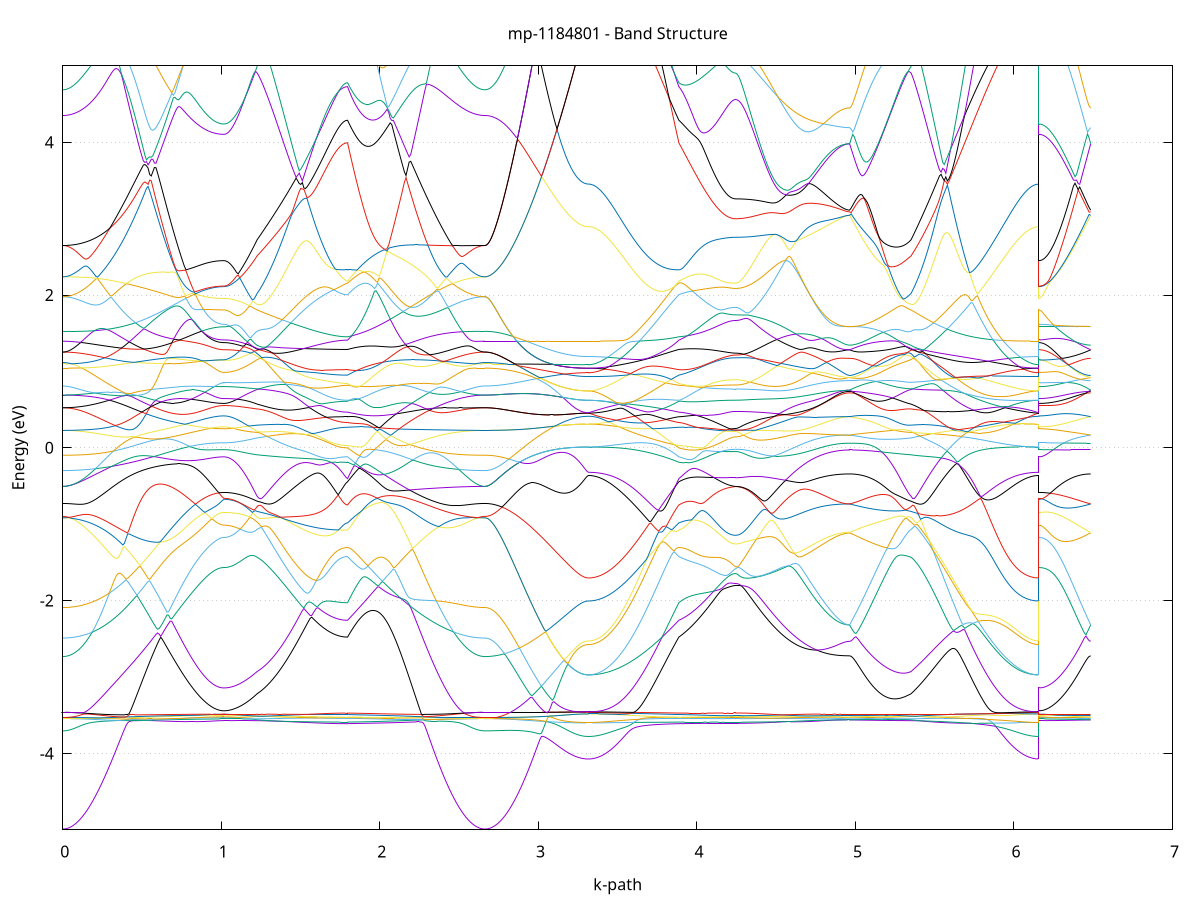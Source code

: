 set title 'mp-1184801 - Band Structure'
set xlabel 'k-path'
set ylabel 'Energy (eV)'
set grid y
set yrange [-5:5]
set terminal png size 800,600
set output 'mp-1184801_bands_gnuplot.png'
plot '-' using 1:2 with lines notitle, '-' using 1:2 with lines notitle, '-' using 1:2 with lines notitle, '-' using 1:2 with lines notitle, '-' using 1:2 with lines notitle, '-' using 1:2 with lines notitle, '-' using 1:2 with lines notitle, '-' using 1:2 with lines notitle, '-' using 1:2 with lines notitle, '-' using 1:2 with lines notitle, '-' using 1:2 with lines notitle, '-' using 1:2 with lines notitle, '-' using 1:2 with lines notitle, '-' using 1:2 with lines notitle, '-' using 1:2 with lines notitle, '-' using 1:2 with lines notitle, '-' using 1:2 with lines notitle, '-' using 1:2 with lines notitle, '-' using 1:2 with lines notitle, '-' using 1:2 with lines notitle, '-' using 1:2 with lines notitle, '-' using 1:2 with lines notitle, '-' using 1:2 with lines notitle, '-' using 1:2 with lines notitle, '-' using 1:2 with lines notitle, '-' using 1:2 with lines notitle, '-' using 1:2 with lines notitle, '-' using 1:2 with lines notitle, '-' using 1:2 with lines notitle, '-' using 1:2 with lines notitle, '-' using 1:2 with lines notitle, '-' using 1:2 with lines notitle, '-' using 1:2 with lines notitle, '-' using 1:2 with lines notitle, '-' using 1:2 with lines notitle, '-' using 1:2 with lines notitle, '-' using 1:2 with lines notitle, '-' using 1:2 with lines notitle, '-' using 1:2 with lines notitle, '-' using 1:2 with lines notitle, '-' using 1:2 with lines notitle, '-' using 1:2 with lines notitle, '-' using 1:2 with lines notitle, '-' using 1:2 with lines notitle, '-' using 1:2 with lines notitle, '-' using 1:2 with lines notitle, '-' using 1:2 with lines notitle, '-' using 1:2 with lines notitle, '-' using 1:2 with lines notitle, '-' using 1:2 with lines notitle, '-' using 1:2 with lines notitle, '-' using 1:2 with lines notitle, '-' using 1:2 with lines notitle, '-' using 1:2 with lines notitle, '-' using 1:2 with lines notitle, '-' using 1:2 with lines notitle, '-' using 1:2 with lines notitle, '-' using 1:2 with lines notitle, '-' using 1:2 with lines notitle, '-' using 1:2 with lines notitle, '-' using 1:2 with lines notitle, '-' using 1:2 with lines notitle, '-' using 1:2 with lines notitle, '-' using 1:2 with lines notitle
0.000000 -44.539378
0.009964 -44.539378
0.019928 -44.539278
0.029891 -44.539178
0.039855 -44.539078
0.049819 -44.538878
0.059783 -44.538678
0.069747 -44.538478
0.079711 -44.538178
0.089674 -44.537878
0.099638 -44.537478
0.109602 -44.537178
0.119566 -44.536678
0.129530 -44.536278
0.139494 -44.535778
0.149457 -44.535278
0.159421 -44.534778
0.169385 -44.534178
0.179349 -44.533578
0.189313 -44.532978
0.199277 -44.532378
0.209240 -44.531678
0.219204 -44.530978
0.229168 -44.530278
0.239132 -44.529578
0.249096 -44.528778
0.259060 -44.528078
0.269023 -44.527278
0.278987 -44.526478
0.288951 -44.525578
0.298915 -44.524778
0.308879 -44.523978
0.318843 -44.523078
0.328806 -44.522278
0.338770 -44.521378
0.348734 -44.520578
0.358698 -44.519678
0.368662 -44.518778
0.378626 -44.517878
0.388589 -44.517078
0.398553 -44.516178
0.408517 -44.515278
0.418481 -44.514378
0.428445 -44.513578
0.438408 -44.512678
0.448372 -44.511878
0.458336 -44.510978
0.468300 -44.510178
0.478264 -44.509378
0.488228 -44.508578
0.498191 -44.507778
0.508155 -44.506978
0.518119 -44.506178
0.528083 -44.505478
0.538047 -44.504678
0.548011 -44.503978
0.557974 -44.503278
0.567938 -44.502578
0.577902 -44.501878
0.587866 -44.501278
0.597830 -44.500578
0.607794 -44.499978
0.617757 -44.499378
0.627721 -44.498778
0.637685 -44.498278
0.647649 -44.497678
0.657613 -44.497178
0.667577 -44.496678
0.677540 -44.496178
0.687504 -44.495778
0.697468 -44.495278
0.707432 -44.494878
0.717396 -44.494478
0.727360 -44.494078
0.737323 -44.493678
0.747287 -44.493378
0.757251 -44.492978
0.767215 -44.492678
0.777179 -44.492378
0.787142 -44.492078
0.797106 -44.491778
0.807070 -44.491578
0.817034 -44.491278
0.826998 -44.491078
0.836962 -44.490878
0.846925 -44.490678
0.856889 -44.490478
0.866853 -44.490278
0.876817 -44.490178
0.886781 -44.489978
0.896745 -44.489878
0.906708 -44.489778
0.916672 -44.489678
0.926636 -44.489578
0.936600 -44.489478
0.946564 -44.489378
0.956528 -44.489378
0.966491 -44.489278
0.976455 -44.489178
0.986419 -44.489178
0.996383 -44.489178
1.006347 -44.489178
1.016311 -44.489178
1.016311 -44.489178
1.026287 -44.489178
1.036263 -44.489178
1.046239 -44.489178
1.056216 -44.489178
1.066192 -44.489178
1.076168 -44.489178
1.086144 -44.489178
1.096121 -44.489278
1.106097 -44.489278
1.116073 -44.489278
1.126049 -44.489378
1.136026 -44.489378
1.146002 -44.489378
1.155978 -44.489478
1.165955 -44.489478
1.175931 -44.489578
1.185907 -44.489678
1.195883 -44.489678
1.205860 -44.489778
1.215836 -44.489878
1.225812 -44.489978
1.225812 -44.489978
1.235648 -44.490078
1.245485 -44.490078
1.255321 -44.490178
1.265157 -44.490278
1.274993 -44.490378
1.284829 -44.490478
1.294666 -44.490578
1.304502 -44.490678
1.314338 -44.490778
1.324174 -44.490978
1.334010 -44.491078
1.343847 -44.491178
1.353683 -44.491278
1.363519 -44.491478
1.373355 -44.491578
1.383191 -44.491678
1.393028 -44.491878
1.402864 -44.491978
1.412700 -44.492178
1.422536 -44.492278
1.432373 -44.492478
1.442209 -44.492578
1.452045 -44.492778
1.461881 -44.492878
1.471717 -44.493078
1.481554 -44.493178
1.491390 -44.493378
1.501226 -44.493478
1.511062 -44.493678
1.520898 -44.493778
1.530735 -44.493878
1.540571 -44.494078
1.550407 -44.494178
1.560243 -44.494378
1.570079 -44.494478
1.579916 -44.494578
1.589752 -44.494678
1.599588 -44.494778
1.609424 -44.494978
1.619260 -44.495078
1.629097 -44.495178
1.638933 -44.495278
1.648769 -44.495378
1.658605 -44.495478
1.668442 -44.495478
1.678278 -44.495578
1.688114 -44.495678
1.697950 -44.495778
1.707786 -44.495778
1.717623 -44.495878
1.727459 -44.495878
1.737295 -44.495978
1.747131 -44.495978
1.756967 -44.495978
1.766804 -44.496078
1.776640 -44.496078
1.786476 -44.496078
1.796312 -44.496078
1.796312 -44.496078
1.806275 -44.495878
1.816238 -44.495678
1.826201 -44.495478
1.836164 -44.495378
1.846127 -44.495278
1.856090 -44.495178
1.866053 -44.495178
1.876016 -44.495178
1.885979 -44.495178
1.895942 -44.495178
1.905905 -44.495278
1.915868 -44.495378
1.925831 -44.495478
1.935794 -44.495678
1.945757 -44.495878
1.955720 -44.496078
1.965683 -44.496278
1.975646 -44.496578
1.985609 -44.496978
1.995572 -44.497278
2.005535 -44.497678
2.015498 -44.498078
2.025461 -44.498478
2.035424 -44.498978
2.045387 -44.499478
2.055350 -44.499978
2.065313 -44.500478
2.075276 -44.501078
2.085239 -44.501678
2.095202 -44.502278
2.105165 -44.502978
2.115128 -44.503678
2.125091 -44.504378
2.135054 -44.505078
2.145017 -44.505778
2.154980 -44.506578
2.164943 -44.507378
2.174906 -44.508178
2.184869 -44.508978
2.194832 -44.509778
2.204795 -44.510578
2.214758 -44.511478
2.224721 -44.512278
2.234684 -44.513178
2.244647 -44.514078
2.254610 -44.514978
2.264573 -44.515878
2.274536 -44.516778
2.284499 -44.517578
2.294462 -44.518478
2.304425 -44.519378
2.314388 -44.520278
2.324351 -44.521178
2.334314 -44.522078
2.344277 -44.522978
2.354240 -44.523778
2.364203 -44.524678
2.374166 -44.525478
2.384129 -44.526278
2.394092 -44.527178
2.404055 -44.527978
2.414018 -44.528678
2.423981 -44.529478
2.433944 -44.530178
2.443907 -44.530978
2.453870 -44.531678
2.463833 -44.532278
2.473796 -44.532978
2.483758 -44.533578
2.493721 -44.534178
2.503684 -44.534778
2.513647 -44.535278
2.523610 -44.535778
2.533573 -44.536278
2.543536 -44.536678
2.553499 -44.537178
2.563462 -44.537478
2.573425 -44.537878
2.583388 -44.538178
2.593351 -44.538478
2.603314 -44.538678
2.613277 -44.538878
2.623240 -44.539078
2.633203 -44.539178
2.643166 -44.539278
2.653129 -44.539378
2.663092 -44.539378
2.663092 -44.539378
2.672980 -44.539378
2.682867 -44.539278
2.692754 -44.539278
2.702642 -44.539178
2.712529 -44.539078
2.722416 -44.538878
2.732303 -44.538678
2.742191 -44.538578
2.752078 -44.538278
2.761965 -44.538078
2.771853 -44.537878
2.781740 -44.537578
2.791627 -44.537278
2.801515 -44.536878
2.811402 -44.536578
2.821289 -44.536178
2.831177 -44.535878
2.841064 -44.535478
2.850951 -44.534978
2.860838 -44.534578
2.870726 -44.534178
2.880613 -44.533678
2.890500 -44.533178
2.900388 -44.532678
2.910275 -44.532178
2.920162 -44.531678
2.930050 -44.531178
2.939937 -44.530678
2.949824 -44.530178
2.959711 -44.529578
2.969599 -44.529078
2.979486 -44.528478
2.989373 -44.527978
2.999261 -44.527378
3.009148 -44.526878
3.019035 -44.526378
3.028923 -44.525778
3.038810 -44.525278
3.048697 -44.524778
3.058585 -44.524178
3.068472 -44.523678
3.078359 -44.523178
3.088246 -44.522678
3.098134 -44.522278
3.108021 -44.521778
3.117908 -44.521278
3.127796 -44.520878
3.137683 -44.520478
3.147570 -44.520078
3.157458 -44.519678
3.167345 -44.519278
3.177232 -44.518978
3.187119 -44.518578
3.197007 -44.518278
3.206894 -44.518078
3.216781 -44.517778
3.226669 -44.517578
3.236556 -44.517278
3.246443 -44.517078
3.256331 -44.516978
3.266218 -44.516778
3.276105 -44.516678
3.285993 -44.516578
3.295880 -44.516578
3.305767 -44.516478
3.315654 -44.516478
3.315654 -44.516478
3.325491 -44.516478
3.335327 -44.516478
3.345163 -44.516378
3.354999 -44.516278
3.364835 -44.516178
3.374672 -44.516078
3.384508 -44.515978
3.394344 -44.515778
3.404180 -44.515578
3.414017 -44.515378
3.423853 -44.515178
3.433689 -44.514978
3.443525 -44.514678
3.453361 -44.514378
3.463198 -44.514078
3.473034 -44.513778
3.482870 -44.513478
3.492706 -44.513078
3.502542 -44.512678
3.512379 -44.512378
3.522215 -44.511978
3.532051 -44.511578
3.541887 -44.511078
3.551723 -44.510678
3.561560 -44.510278
3.571396 -44.509778
3.581232 -44.509278
3.591068 -44.508878
3.600904 -44.508378
3.610741 -44.507878
3.620577 -44.507378
3.630413 -44.506878
3.640249 -44.506378
3.650086 -44.505878
3.659922 -44.505378
3.669758 -44.504878
3.679594 -44.504378
3.689430 -44.503878
3.699267 -44.503378
3.709103 -44.502878
3.718939 -44.502378
3.728775 -44.501978
3.738611 -44.501478
3.748448 -44.500978
3.758284 -44.500578
3.768120 -44.500078
3.777956 -44.499678
3.787792 -44.499278
3.797629 -44.498878
3.807465 -44.498478
3.817301 -44.498078
3.827137 -44.497778
3.836974 -44.497478
3.846810 -44.497078
3.856646 -44.496878
3.866482 -44.496578
3.876318 -44.496278
3.886155 -44.496078
3.886155 -44.496078
3.896108 -44.495978
3.906062 -44.495878
3.916016 -44.495878
3.925970 -44.495778
3.935923 -44.495778
3.945877 -44.495678
3.955831 -44.495678
3.965785 -44.495578
3.975739 -44.495578
3.985692 -44.495578
3.995646 -44.495578
4.005600 -44.495578
4.015554 -44.495578
4.025507 -44.495578
4.035461 -44.495578
4.045415 -44.495578
4.055369 -44.495578
4.065323 -44.495578
4.075276 -44.495578
4.085230 -44.495578
4.095184 -44.495678
4.105138 -44.495678
4.115092 -44.495678
4.125045 -44.495678
4.134999 -44.495678
4.144953 -44.495678
4.154907 -44.495778
4.164860 -44.495778
4.174814 -44.495778
4.184768 -44.495778
4.194722 -44.495778
4.204676 -44.495778
4.214629 -44.495778
4.224583 -44.495778
4.234537 -44.495778
4.244491 -44.495778
4.244491 -44.495778
4.254472 -44.495778
4.264453 -44.495778
4.274434 -44.495778
4.284415 -44.495778
4.294396 -44.495678
4.304377 -44.495678
4.314358 -44.495678
4.324340 -44.495578
4.334321 -44.495578
4.344302 -44.495478
4.354283 -44.495378
4.364264 -44.495378
4.374245 -44.495278
4.384226 -44.495178
4.394207 -44.495078
4.404189 -44.494978
4.414170 -44.494978
4.424151 -44.494878
4.434132 -44.494678
4.444113 -44.494578
4.454094 -44.494478
4.464075 -44.494378
4.474056 -44.494278
4.484037 -44.494178
4.494019 -44.493978
4.504000 -44.493878
4.513981 -44.493778
4.523962 -44.493578
4.533943 -44.493478
4.543924 -44.493378
4.553905 -44.493178
4.563886 -44.493078
4.573867 -44.492878
4.583849 -44.492778
4.593830 -44.492578
4.603811 -44.492478
4.613792 -44.492378
4.623773 -44.492178
4.633754 -44.492078
4.643735 -44.491878
4.653716 -44.491778
4.663697 -44.491578
4.673679 -44.491478
4.683660 -44.491378
4.693641 -44.491178
4.703622 -44.491078
4.713603 -44.490978
4.723584 -44.490778
4.733565 -44.490678
4.743546 -44.490578
4.753527 -44.490478
4.763509 -44.490378
4.773490 -44.490178
4.783471 -44.490078
4.793452 -44.489978
4.803433 -44.489978
4.813414 -44.489878
4.823395 -44.489778
4.833376 -44.489678
4.843357 -44.489578
4.853339 -44.489478
4.863320 -44.489478
4.873301 -44.489378
4.883282 -44.489378
4.893263 -44.489278
4.903244 -44.489278
4.913225 -44.489178
4.923206 -44.489178
4.933187 -44.489178
4.943169 -44.489178
4.953150 -44.489178
4.963131 -44.489178
4.963131 -44.489178
4.973073 -44.489178
4.983015 -44.489178
4.992958 -44.489178
5.002900 -44.489178
5.012842 -44.489178
5.022785 -44.489178
5.032727 -44.489178
5.042669 -44.489178
5.052612 -44.489178
5.062554 -44.489178
5.072496 -44.489278
5.082439 -44.489278
5.092381 -44.489278
5.102323 -44.489278
5.112265 -44.489278
5.122208 -44.489278
5.132150 -44.489278
5.142092 -44.489378
5.152035 -44.489378
5.161977 -44.489378
5.171919 -44.489378
5.181862 -44.489378
5.191804 -44.489478
5.201746 -44.489478
5.211689 -44.489478
5.221631 -44.489478
5.231573 -44.489578
5.241516 -44.489578
5.251458 -44.489578
5.261400 -44.489578
5.271343 -44.489678
5.281285 -44.489678
5.291227 -44.489678
5.301169 -44.489778
5.311112 -44.489778
5.321054 -44.489778
5.330996 -44.489878
5.340939 -44.489878
5.350881 -44.489978
5.350881 -44.489978
5.360842 -44.490078
5.370802 -44.490178
5.380763 -44.490278
5.390723 -44.490378
5.400684 -44.490578
5.410645 -44.490678
5.420605 -44.490878
5.430566 -44.490978
5.440526 -44.491178
5.450487 -44.491378
5.460448 -44.491578
5.470408 -44.491778
5.480369 -44.491978
5.490329 -44.492178
5.500290 -44.492478
5.510251 -44.492678
5.520211 -44.492978
5.530172 -44.493278
5.540133 -44.493578
5.550093 -44.493878
5.560054 -44.494178
5.570014 -44.494478
5.579975 -44.494878
5.589936 -44.495178
5.599896 -44.495578
5.609857 -44.495878
5.619817 -44.496278
5.629778 -44.496678
5.639739 -44.497078
5.649699 -44.497578
5.659660 -44.497978
5.669620 -44.498378
5.679581 -44.498878
5.689542 -44.499278
5.699502 -44.499778
5.709463 -44.500278
5.719423 -44.500778
5.729384 -44.501178
5.739345 -44.501678
5.749305 -44.502178
5.759266 -44.502678
5.769226 -44.503178
5.779187 -44.503678
5.789148 -44.504178
5.799108 -44.504778
5.809069 -44.505278
5.819029 -44.505778
5.828990 -44.506278
5.838951 -44.506778
5.848911 -44.507278
5.858872 -44.507778
5.868832 -44.508278
5.878793 -44.508678
5.888754 -44.509178
5.898714 -44.509678
5.908675 -44.510178
5.918635 -44.510578
5.928596 -44.510978
5.938557 -44.511478
5.948517 -44.511878
5.958478 -44.512278
5.968439 -44.512678
5.978399 -44.512978
5.988360 -44.513378
5.998320 -44.513678
6.008281 -44.514078
6.018242 -44.514378
6.028202 -44.514578
6.038163 -44.514878
6.048123 -44.515178
6.058084 -44.515378
6.068045 -44.515578
6.078005 -44.515778
6.087966 -44.515978
6.097926 -44.516078
6.107887 -44.516178
6.117848 -44.516278
6.127808 -44.516378
6.137769 -44.516478
6.147729 -44.516478
6.157690 -44.516478
6.157690 -44.489178
6.167577 -44.489178
6.177465 -44.489178
6.187352 -44.489178
6.197239 -44.489178
6.207127 -44.489178
6.217014 -44.489178
6.226901 -44.489178
6.236788 -44.489178
6.246676 -44.489178
6.256563 -44.489178
6.266450 -44.489178
6.276338 -44.489178
6.286225 -44.489178
6.296112 -44.489178
6.306000 -44.489178
6.315887 -44.489178
6.325774 -44.489178
6.335662 -44.489178
6.345549 -44.489178
6.355436 -44.489178
6.365323 -44.489178
6.375211 -44.489178
6.385098 -44.489178
6.394985 -44.489178
6.404873 -44.489178
6.414760 -44.489178
6.424647 -44.489178
6.434535 -44.489178
6.444422 -44.489178
6.454309 -44.489178
6.464196 -44.489178
6.474084 -44.489178
6.483971 -44.489178
e
0.000000 -43.496178
0.009964 -43.496178
0.019928 -43.495978
0.029891 -43.495778
0.039855 -43.495478
0.049819 -43.495078
0.059783 -43.494678
0.069747 -43.494078
0.079711 -43.493478
0.089674 -43.492778
0.099638 -43.491978
0.109602 -43.491078
0.119566 -43.490078
0.129530 -43.488978
0.139494 -43.487878
0.149457 -43.486678
0.159421 -43.485378
0.169385 -43.483978
0.179349 -43.482478
0.189313 -43.480978
0.199277 -43.479378
0.209240 -43.477678
0.219204 -43.475878
0.229168 -43.474078
0.239132 -43.472178
0.249096 -43.470178
0.259060 -43.468078
0.269023 -43.465878
0.278987 -43.463678
0.288951 -43.461478
0.298915 -43.459078
0.308879 -43.456678
0.318843 -43.454178
0.328806 -43.451578
0.338770 -43.448978
0.348734 -43.446378
0.358698 -43.443578
0.368662 -43.440778
0.378626 -43.437978
0.388589 -43.434978
0.398553 -43.432078
0.408517 -43.429078
0.418481 -43.425978
0.428445 -43.422778
0.438408 -43.419678
0.448372 -43.416378
0.458336 -43.413178
0.468300 -43.409878
0.478264 -43.406478
0.488228 -43.403078
0.498191 -43.399678
0.508155 -43.396178
0.518119 -43.392678
0.528083 -43.389178
0.538047 -43.385578
0.548011 -43.381978
0.557974 -43.378378
0.567938 -43.374678
0.577902 -43.370978
0.587866 -43.367378
0.597830 -43.363678
0.607794 -43.359878
0.617757 -43.356178
0.627721 -43.352478
0.637685 -43.348678
0.647649 -43.344978
0.657613 -43.341178
0.667577 -43.337478
0.677540 -43.333678
0.687504 -43.329978
0.697468 -43.326178
0.707432 -43.322478
0.717396 -43.318778
0.727360 -43.315078
0.737323 -43.311478
0.747287 -43.307778
0.757251 -43.304178
0.767215 -43.300578
0.777179 -43.297078
0.787142 -43.293578
0.797106 -43.290178
0.807070 -43.286778
0.817034 -43.283378
0.826998 -43.280178
0.836962 -43.276878
0.846925 -43.273778
0.856889 -43.270678
0.866853 -43.267778
0.876817 -43.264878
0.886781 -43.262078
0.896745 -43.259478
0.906708 -43.256978
0.916672 -43.254578
0.926636 -43.252278
0.936600 -43.250278
0.946564 -43.248378
0.956528 -43.246678
0.966491 -43.245178
0.976455 -43.243978
0.986419 -43.242978
0.996383 -43.242278
1.006347 -43.241878
1.016311 -43.241778
1.016311 -43.241778
1.026287 -43.241778
1.036263 -43.241778
1.046239 -43.241778
1.056216 -43.241778
1.066192 -43.241778
1.076168 -43.241778
1.086144 -43.241878
1.096121 -43.241878
1.106097 -43.241978
1.116073 -43.241978
1.126049 -43.242078
1.136026 -43.242078
1.146002 -43.242078
1.155978 -43.242178
1.165955 -43.242278
1.175931 -43.242278
1.185907 -43.242278
1.195883 -43.242378
1.205860 -43.242378
1.215836 -43.242478
1.225812 -43.242478
1.225812 -43.242478
1.235648 -43.242578
1.245485 -43.242778
1.255321 -43.242978
1.265157 -43.243278
1.274993 -43.243678
1.284829 -43.244178
1.294666 -43.244678
1.304502 -43.245278
1.314338 -43.245878
1.324174 -43.246478
1.334010 -43.247178
1.343847 -43.247878
1.353683 -43.248678
1.363519 -43.249378
1.373355 -43.250178
1.383191 -43.250978
1.393028 -43.251778
1.402864 -43.252578
1.412700 -43.253478
1.422536 -43.254278
1.432373 -43.255078
1.442209 -43.255978
1.452045 -43.256778
1.461881 -43.257578
1.471717 -43.258378
1.481554 -43.259178
1.491390 -43.259978
1.501226 -43.260778
1.511062 -43.261578
1.520898 -43.262278
1.530735 -43.262978
1.540571 -43.263778
1.550407 -43.264478
1.560243 -43.265178
1.570079 -43.265778
1.579916 -43.266478
1.589752 -43.267078
1.599588 -43.267678
1.609424 -43.268178
1.619260 -43.268778
1.629097 -43.269278
1.638933 -43.269778
1.648769 -43.270278
1.658605 -43.270678
1.668442 -43.271078
1.678278 -43.271478
1.688114 -43.271778
1.697950 -43.272178
1.707786 -43.272478
1.717623 -43.272678
1.727459 -43.272978
1.737295 -43.273178
1.747131 -43.273278
1.756967 -43.273478
1.766804 -43.273578
1.776640 -43.273678
1.786476 -43.273678
1.796312 -43.273678
1.796312 -43.273678
1.806275 -43.276078
1.816238 -43.278578
1.826201 -43.281178
1.836164 -43.283778
1.846127 -43.286578
1.856090 -43.289378
1.866053 -43.292178
1.876016 -43.295178
1.885979 -43.298178
1.895942 -43.301278
1.905905 -43.304378
1.915868 -43.307578
1.925831 -43.310878
1.935794 -43.314178
1.945757 -43.317578
1.955720 -43.320978
1.965683 -43.324478
1.975646 -43.328078
1.985609 -43.331578
1.995572 -43.335178
2.005535 -43.338778
2.015498 -43.342478
2.025461 -43.346078
2.035424 -43.349778
2.045387 -43.353478
2.055350 -43.357278
2.065313 -43.360978
2.075276 -43.364678
2.085239 -43.368378
2.095202 -43.372078
2.105165 -43.375778
2.115128 -43.379478
2.125091 -43.383178
2.135054 -43.386778
2.145017 -43.390378
2.154980 -43.393978
2.164943 -43.397578
2.174906 -43.401078
2.184869 -43.404578
2.194832 -43.408078
2.204795 -43.411478
2.214758 -43.414778
2.224721 -43.418178
2.234684 -43.421378
2.244647 -43.424678
2.254610 -43.427778
2.264573 -43.430878
2.274536 -43.433978
2.284499 -43.436978
2.294462 -43.439878
2.304425 -43.442778
2.314388 -43.445578
2.324351 -43.448378
2.334314 -43.450978
2.344277 -43.453678
2.354240 -43.456178
2.364203 -43.458678
2.374166 -43.461078
2.384129 -43.463378
2.394092 -43.465678
2.404055 -43.467778
2.414018 -43.469878
2.423981 -43.471978
2.433944 -43.473878
2.443907 -43.475778
2.453870 -43.477578
2.463833 -43.479278
2.473796 -43.480878
2.483758 -43.482478
2.493721 -43.483978
2.503684 -43.485278
2.513647 -43.486678
2.523610 -43.487878
2.533573 -43.488978
2.543536 -43.490078
2.553499 -43.491078
2.563462 -43.491878
2.573425 -43.492778
2.583388 -43.493478
2.593351 -43.494078
2.603314 -43.494678
2.613277 -43.495078
2.623240 -43.495478
2.633203 -43.495778
2.643166 -43.495978
2.653129 -43.496178
2.663092 -43.496178
2.663092 -43.496178
2.672980 -43.496178
2.682867 -43.496078
2.692754 -43.495878
2.702642 -43.495678
2.712529 -43.495478
2.722416 -43.495078
2.732303 -43.494678
2.742191 -43.494278
2.752078 -43.493778
2.761965 -43.493178
2.771853 -43.492578
2.781740 -43.491878
2.791627 -43.491178
2.801515 -43.490378
2.811402 -43.489478
2.821289 -43.488578
2.831177 -43.487678
2.841064 -43.486678
2.850951 -43.485578
2.860838 -43.484478
2.870726 -43.483278
2.880613 -43.482078
2.890500 -43.480778
2.900388 -43.479478
2.910275 -43.478078
2.920162 -43.476678
2.930050 -43.475178
2.939937 -43.473678
2.949824 -43.472178
2.959711 -43.470578
2.969599 -43.468978
2.979486 -43.467278
2.989373 -43.465678
2.999261 -43.463878
3.009148 -43.462178
3.019035 -43.460378
3.028923 -43.458678
3.038810 -43.456778
3.048697 -43.454978
3.058585 -43.453178
3.068472 -43.451378
3.078359 -43.449478
3.088246 -43.447678
3.098134 -43.445878
3.108021 -43.443978
3.117908 -43.442178
3.127796 -43.440478
3.137683 -43.438678
3.147570 -43.436978
3.157458 -43.435378
3.167345 -43.433678
3.177232 -43.432178
3.187119 -43.430678
3.197007 -43.429278
3.206894 -43.427878
3.216781 -43.426678
3.226669 -43.425478
3.236556 -43.424378
3.246443 -43.423478
3.256331 -43.422578
3.266218 -43.421878
3.276105 -43.421278
3.285993 -43.420778
3.295880 -43.420478
3.305767 -43.420278
3.315654 -43.420178
3.315654 -43.420178
3.325491 -43.420178
3.335327 -43.419978
3.345163 -43.419678
3.354999 -43.419278
3.364835 -43.418778
3.374672 -43.418178
3.384508 -43.417478
3.394344 -43.416678
3.404180 -43.415678
3.414017 -43.414678
3.423853 -43.413478
3.433689 -43.412178
3.443525 -43.410778
3.453361 -43.409378
3.463198 -43.407778
3.473034 -43.406078
3.482870 -43.404278
3.492706 -43.402378
3.502542 -43.400378
3.512379 -43.398178
3.522215 -43.395978
3.532051 -43.393678
3.541887 -43.391278
3.551723 -43.388778
3.561560 -43.386178
3.571396 -43.383478
3.581232 -43.380578
3.591068 -43.377678
3.600904 -43.374778
3.610741 -43.371678
3.620577 -43.368478
3.630413 -43.365178
3.640249 -43.361878
3.650086 -43.358478
3.659922 -43.354878
3.669758 -43.351278
3.679594 -43.347678
3.689430 -43.343878
3.699267 -43.340078
3.709103 -43.336078
3.718939 -43.332078
3.728775 -43.328078
3.738611 -43.323978
3.748448 -43.319678
3.758284 -43.315478
3.768120 -43.311078
3.777956 -43.306778
3.787792 -43.302278
3.797629 -43.297778
3.807465 -43.293178
3.817301 -43.288578
3.827137 -43.283878
3.836974 -43.279178
3.846810 -43.274378
3.856646 -43.269578
3.866482 -43.269178
3.876318 -43.271378
3.886155 -43.273678
3.886155 -43.273678
3.896108 -43.274978
3.906062 -43.276678
3.916016 -43.278578
3.925970 -43.280478
3.935923 -43.282578
3.945877 -43.284578
3.955831 -43.286578
3.965785 -43.288578
3.975739 -43.290578
3.985692 -43.292478
3.995646 -43.294378
4.005600 -43.296178
4.015554 -43.297878
4.025507 -43.299578
4.035461 -43.301278
4.045415 -43.302778
4.055369 -43.304278
4.065323 -43.305778
4.075276 -43.307078
4.085230 -43.308378
4.095184 -43.309678
4.105138 -43.310778
4.115092 -43.311878
4.125045 -43.312878
4.134999 -43.313778
4.144953 -43.314678
4.154907 -43.315378
4.164860 -43.316078
4.174814 -43.316678
4.184768 -43.317278
4.194722 -43.317678
4.204676 -43.318078
4.214629 -43.318378
4.224583 -43.318578
4.234537 -43.318678
4.244491 -43.318678
4.244491 -43.318678
4.254472 -43.318678
4.264453 -43.318578
4.274434 -43.318478
4.284415 -43.318278
4.294396 -43.318078
4.304377 -43.317778
4.314358 -43.317478
4.324340 -43.317078
4.334321 -43.316678
4.344302 -43.316178
4.354283 -43.315678
4.364264 -43.315178
4.374245 -43.314478
4.384226 -43.313878
4.394207 -43.313178
4.404189 -43.312378
4.414170 -43.311578
4.424151 -43.310778
4.434132 -43.309878
4.444113 -43.308978
4.454094 -43.307978
4.464075 -43.306978
4.474056 -43.305978
4.484037 -43.304878
4.494019 -43.303678
4.504000 -43.302578
4.513981 -43.301378
4.523962 -43.300078
4.533943 -43.298778
4.543924 -43.297478
4.553905 -43.296178
4.563886 -43.294778
4.573867 -43.293378
4.583849 -43.291878
4.593830 -43.290478
4.603811 -43.288978
4.613792 -43.287478
4.623773 -43.285878
4.633754 -43.284378
4.643735 -43.282778
4.653716 -43.281178
4.663697 -43.279478
4.673679 -43.277878
4.683660 -43.276278
4.693641 -43.274578
4.703622 -43.272978
4.713603 -43.271278
4.723584 -43.269578
4.733565 -43.267978
4.743546 -43.266278
4.753527 -43.264578
4.763509 -43.262978
4.773490 -43.261378
4.783471 -43.259778
4.793452 -43.258178
4.803433 -43.256578
4.813414 -43.255078
4.823395 -43.253678
4.833376 -43.252178
4.843357 -43.250878
4.853339 -43.249578
4.863320 -43.248278
4.873301 -43.247178
4.883282 -43.246078
4.893263 -43.245078
4.903244 -43.244278
4.913225 -43.243478
4.923206 -43.242878
4.933187 -43.242378
4.943169 -43.242078
4.953150 -43.241778
4.963131 -43.241778
4.963131 -43.241778
4.973073 -43.241778
4.983015 -43.241878
4.992958 -43.241878
5.002900 -43.242078
5.012842 -43.242178
5.022785 -43.242378
5.032727 -43.242478
5.042669 -43.242678
5.052612 -43.242878
5.062554 -43.243078
5.072496 -43.243178
5.082439 -43.243378
5.092381 -43.243578
5.102323 -43.243778
5.112265 -43.243878
5.122208 -43.243978
5.132150 -43.244178
5.142092 -43.244278
5.152035 -43.244278
5.161977 -43.244378
5.171919 -43.244378
5.181862 -43.244378
5.191804 -43.244378
5.201746 -43.244378
5.211689 -43.244278
5.221631 -43.244178
5.231573 -43.244078
5.241516 -43.243978
5.251458 -43.243878
5.261400 -43.243678
5.271343 -43.243478
5.281285 -43.243378
5.291227 -43.243178
5.301169 -43.242978
5.311112 -43.242778
5.321054 -43.242678
5.330996 -43.242578
5.340939 -43.242478
5.350881 -43.242478
5.350881 -43.242478
5.360842 -43.242578
5.370802 -43.242578
5.380763 -43.242578
5.390723 -43.242678
5.400684 -43.242678
5.410645 -43.242678
5.420605 -43.242678
5.430566 -43.242678
5.440526 -43.242678
5.450487 -43.242678
5.460448 -43.242578
5.470408 -43.242578
5.480369 -43.242478
5.490329 -43.242378
5.500290 -43.242378
5.510251 -43.245178
5.520211 -43.248678
5.530172 -43.252278
5.540133 -43.255978
5.550093 -43.259578
5.560054 -43.263378
5.570014 -43.267078
5.579975 -43.270878
5.589936 -43.274678
5.599896 -43.278478
5.609857 -43.282278
5.619817 -43.286078
5.629778 -43.289978
5.639739 -43.293778
5.649699 -43.297578
5.659660 -43.301478
5.669620 -43.305278
5.679581 -43.309078
5.689542 -43.312878
5.699502 -43.316678
5.709463 -43.320478
5.719423 -43.324178
5.729384 -43.327878
5.739345 -43.331578
5.749305 -43.335178
5.759266 -43.338778
5.769226 -43.342378
5.779187 -43.345878
5.789148 -43.349378
5.799108 -43.352778
5.809069 -43.356078
5.819029 -43.359378
5.828990 -43.362678
5.838951 -43.365878
5.848911 -43.368978
5.858872 -43.371978
5.868832 -43.374978
5.878793 -43.377878
5.888754 -43.380678
5.898714 -43.383378
5.908675 -43.386078
5.918635 -43.388578
5.928596 -43.391078
5.938557 -43.393478
5.948517 -43.395778
5.958478 -43.397978
5.968439 -43.400078
5.978399 -43.402078
5.988360 -43.403978
5.998320 -43.405778
6.008281 -43.407578
6.018242 -43.409178
6.028202 -43.410678
6.038163 -43.412078
6.048123 -43.413378
6.058084 -43.414478
6.068045 -43.415578
6.078005 -43.416578
6.087966 -43.417378
6.097926 -43.418178
6.107887 -43.418778
6.117848 -43.419278
6.127808 -43.419678
6.137769 -43.419978
6.147729 -43.420178
6.157690 -43.420178
6.157690 -43.241778
6.167577 -43.241778
6.177465 -43.241778
6.187352 -43.241778
6.197239 -43.241778
6.207127 -43.241778
6.217014 -43.241778
6.226901 -43.241778
6.236788 -43.241678
6.246676 -43.241778
6.256563 -43.241778
6.266450 -43.241778
6.276338 -43.241778
6.286225 -43.241778
6.296112 -43.241778
6.306000 -43.241778
6.315887 -43.241778
6.325774 -43.241778
6.335662 -43.241778
6.345549 -43.241778
6.355436 -43.241778
6.365323 -43.241778
6.375211 -43.241778
6.385098 -43.241778
6.394985 -43.241778
6.404873 -43.241778
6.414760 -43.241778
6.424647 -43.241778
6.434535 -43.241778
6.444422 -43.241778
6.454309 -43.241778
6.464196 -43.241778
6.474084 -43.241778
6.483971 -43.241778
e
0.000000 -43.110878
0.009964 -43.110878
0.019928 -43.110978
0.029891 -43.110978
0.039855 -43.111078
0.049819 -43.111078
0.059783 -43.111178
0.069747 -43.111278
0.079711 -43.111378
0.089674 -43.111478
0.099638 -43.111678
0.109602 -43.111778
0.119566 -43.111978
0.129530 -43.112178
0.139494 -43.112278
0.149457 -43.112578
0.159421 -43.112778
0.169385 -43.112978
0.179349 -43.113178
0.189313 -43.113478
0.199277 -43.113678
0.209240 -43.113978
0.219204 -43.114278
0.229168 -43.114578
0.239132 -43.114878
0.249096 -43.115178
0.259060 -43.115478
0.269023 -43.115778
0.278987 -43.116178
0.288951 -43.116478
0.298915 -43.116778
0.308879 -43.117178
0.318843 -43.117478
0.328806 -43.117878
0.338770 -43.118278
0.348734 -43.118678
0.358698 -43.119078
0.368662 -43.119378
0.378626 -43.119778
0.388589 -43.120178
0.398553 -43.120678
0.408517 -43.121078
0.418481 -43.121478
0.428445 -43.121978
0.438408 -43.122378
0.448372 -43.122878
0.458336 -43.123278
0.468300 -43.123778
0.478264 -43.124278
0.488228 -43.124778
0.498191 -43.125278
0.508155 -43.125778
0.518119 -43.126278
0.528083 -43.126878
0.538047 -43.127378
0.548011 -43.127978
0.557974 -43.128578
0.567938 -43.129178
0.577902 -43.129778
0.587866 -43.130478
0.597830 -43.131178
0.607794 -43.131778
0.617757 -43.132478
0.627721 -43.133278
0.637685 -43.133978
0.647649 -43.134778
0.657613 -43.135578
0.667577 -43.136478
0.677540 -43.137278
0.687504 -43.138178
0.697468 -43.139078
0.707432 -43.140078
0.717396 -43.140978
0.727360 -43.141978
0.737323 -43.143078
0.747287 -43.144078
0.757251 -43.145178
0.767215 -43.146378
0.777179 -43.147478
0.787142 -43.148678
0.797106 -43.149878
0.807070 -43.151078
0.817034 -43.152378
0.826998 -43.153678
0.836962 -43.154978
0.846925 -43.156278
0.856889 -43.157578
0.866853 -43.158878
0.876817 -43.160178
0.886781 -43.161478
0.896745 -43.162778
0.906708 -43.164078
0.916672 -43.165278
0.926636 -43.166478
0.936600 -43.167578
0.946564 -43.168678
0.956528 -43.169578
0.966491 -43.170478
0.976455 -43.171178
0.986419 -43.171778
0.996383 -43.172178
1.006347 -43.172378
1.016311 -43.172478
1.016311 -43.172478
1.026287 -43.172478
1.036263 -43.172278
1.046239 -43.171978
1.056216 -43.171578
1.066192 -43.172178
1.076168 -43.172878
1.086144 -43.173678
1.096121 -43.174578
1.106097 -43.175578
1.116073 -43.176778
1.126049 -43.177978
1.136026 -43.179378
1.146002 -43.180878
1.155978 -43.182478
1.165955 -43.184178
1.175931 -43.186078
1.185907 -43.187978
1.195883 -43.189978
1.205860 -43.192178
1.215836 -43.194378
1.225812 -43.196678
1.225812 -43.196678
1.235648 -43.198378
1.245485 -43.199978
1.255321 -43.201678
1.265157 -43.203278
1.274993 -43.204878
1.284829 -43.206478
1.294666 -43.208078
1.304502 -43.209678
1.314338 -43.211278
1.324174 -43.212878
1.334010 -43.214378
1.343847 -43.215878
1.353683 -43.217378
1.363519 -43.218878
1.373355 -43.220278
1.383191 -43.221778
1.393028 -43.223178
1.402864 -43.224578
1.412700 -43.225978
1.422536 -43.227278
1.432373 -43.228678
1.442209 -43.229978
1.452045 -43.231178
1.461881 -43.232478
1.471717 -43.233678
1.481554 -43.234878
1.491390 -43.236078
1.501226 -43.237178
1.511062 -43.238278
1.520898 -43.239378
1.530735 -43.240378
1.540571 -43.241378
1.550407 -43.242378
1.560243 -43.243378
1.570079 -43.244278
1.579916 -43.245078
1.589752 -43.245978
1.599588 -43.246778
1.609424 -43.247578
1.619260 -43.248278
1.629097 -43.248978
1.638933 -43.249578
1.648769 -43.250278
1.658605 -43.250778
1.668442 -43.251378
1.678278 -43.251878
1.688114 -43.252378
1.697950 -43.252778
1.707786 -43.253178
1.717623 -43.253478
1.727459 -43.253778
1.737295 -43.254078
1.747131 -43.254278
1.756967 -43.254478
1.766804 -43.254578
1.776640 -43.254678
1.786476 -43.254778
1.796312 -43.254778
1.796312 -43.254778
1.806275 -43.249778
1.816238 -43.244678
1.826201 -43.239478
1.836164 -43.234378
1.846127 -43.229178
1.856090 -43.223978
1.866053 -43.218778
1.876016 -43.213478
1.885979 -43.208178
1.895942 -43.202878
1.905905 -43.197578
1.915868 -43.192278
1.925831 -43.186978
1.935794 -43.181678
1.945757 -43.176278
1.955720 -43.170978
1.965683 -43.165578
1.975646 -43.160278
1.985609 -43.154978
1.995572 -43.149678
2.005535 -43.144378
2.015498 -43.139078
2.025461 -43.133678
2.035424 -43.128478
2.045387 -43.123278
2.055350 -43.118078
2.065313 -43.114178
2.075276 -43.114878
2.085239 -43.115378
2.095202 -43.115978
2.105165 -43.116378
2.115128 -43.116778
2.125091 -43.117178
2.135054 -43.117478
2.145017 -43.117778
2.154980 -43.117978
2.164943 -43.118178
2.174906 -43.118278
2.184869 -43.118378
2.194832 -43.118478
2.204795 -43.118478
2.214758 -43.118478
2.224721 -43.118478
2.234684 -43.118478
2.244647 -43.118378
2.254610 -43.118278
2.264573 -43.118178
2.274536 -43.117978
2.284499 -43.117878
2.294462 -43.117678
2.304425 -43.117478
2.314388 -43.117278
2.324351 -43.117078
2.334314 -43.116878
2.344277 -43.116578
2.354240 -43.116378
2.364203 -43.116178
2.374166 -43.115878
2.384129 -43.115478
2.394092 -43.115378
2.404055 -43.115078
2.414018 -43.114878
2.423981 -43.114578
2.433944 -43.114378
2.443907 -43.114078
2.453870 -43.113878
2.463833 -43.113578
2.473796 -43.113378
2.483758 -43.113178
2.493721 -43.112878
2.503684 -43.112678
2.513647 -43.112478
2.523610 -43.112278
2.533573 -43.112078
2.543536 -43.111978
2.553499 -43.111778
2.563462 -43.111678
2.573425 -43.111478
2.583388 -43.111378
2.593351 -43.111278
2.603314 -43.111178
2.613277 -43.111078
2.623240 -43.110978
2.633203 -43.110978
2.643166 -43.110978
2.653129 -43.110878
2.663092 -43.110878
2.663092 -43.110878
2.672980 -43.110978
2.682867 -43.111078
2.692754 -43.111378
2.702642 -43.111678
2.712529 -43.112178
2.722416 -43.112678
2.732303 -43.113378
2.742191 -43.114078
2.752078 -43.114878
2.761965 -43.115778
2.771853 -43.116878
2.781740 -43.117778
2.791627 -43.119178
2.801515 -43.120478
2.811402 -43.121878
2.821289 -43.123278
2.831177 -43.124878
2.841064 -43.126478
2.850951 -43.128178
2.860838 -43.129978
2.870726 -43.131878
2.880613 -43.133778
2.890500 -43.135778
2.900388 -43.137878
2.910275 -43.139978
2.920162 -43.142178
2.930050 -43.144478
2.939937 -43.146778
2.949824 -43.149078
2.959711 -43.151478
2.969599 -43.153978
2.979486 -43.156478
2.989373 -43.158978
2.999261 -43.161478
3.009148 -43.164078
3.019035 -43.166678
3.028923 -43.169278
3.038810 -43.171878
3.048697 -43.174578
3.058585 -43.177178
3.068472 -43.179778
3.078359 -43.182378
3.088246 -43.184978
3.098134 -43.187578
3.108021 -43.190078
3.117908 -43.192578
3.127796 -43.194978
3.137683 -43.197378
3.147570 -43.199778
3.157458 -43.201978
3.167345 -43.204178
3.177232 -43.206278
3.187119 -43.208278
3.197007 -43.210178
3.206894 -43.211978
3.216781 -43.213578
3.226669 -43.215178
3.236556 -43.216478
3.246443 -43.217778
3.256331 -43.218878
3.266218 -43.219778
3.276105 -43.220578
3.285993 -43.221178
3.295880 -43.221678
3.305767 -43.221878
3.315654 -43.221978
3.315654 -43.221978
3.325491 -43.221978
3.335327 -43.222078
3.345163 -43.222078
3.354999 -43.222178
3.364835 -43.222278
3.374672 -43.222378
3.384508 -43.222578
3.394344 -43.222778
3.404180 -43.222878
3.414017 -43.223178
3.423853 -43.223378
3.433689 -43.223678
3.443525 -43.223978
3.453361 -43.224278
3.463198 -43.224578
3.473034 -43.224978
3.482870 -43.225378
3.492706 -43.225778
3.502542 -43.226178
3.512379 -43.226678
3.522215 -43.227178
3.532051 -43.227678
3.541887 -43.228278
3.551723 -43.228778
3.561560 -43.229478
3.571396 -43.230078
3.581232 -43.230778
3.591068 -43.231478
3.600904 -43.232178
3.610741 -43.232978
3.620577 -43.233778
3.630413 -43.234578
3.640249 -43.235478
3.650086 -43.236378
3.659922 -43.237278
3.669758 -43.238278
3.679594 -43.239378
3.689430 -43.240378
3.699267 -43.241578
3.709103 -43.242678
3.718939 -43.243878
3.728775 -43.245178
3.738611 -43.246478
3.748448 -43.247878
3.758284 -43.249278
3.768120 -43.250778
3.777956 -43.252378
3.787792 -43.253978
3.797629 -43.255578
3.807465 -43.257378
3.817301 -43.259178
3.827137 -43.260978
3.836974 -43.262978
3.846810 -43.264978
3.856646 -43.266978
3.866482 -43.264678
3.876318 -43.259778
3.886155 -43.254778
3.886155 -43.254778
3.896108 -43.252378
3.906062 -43.249578
3.916016 -43.246578
3.925970 -43.243478
3.935923 -43.240278
3.945877 -43.236978
3.955831 -43.233778
3.965785 -43.230578
3.975739 -43.227378
3.985692 -43.224278
3.995646 -43.221078
4.005600 -43.218078
4.015554 -43.215078
4.025507 -43.212078
4.035461 -43.209178
4.045415 -43.206278
4.055369 -43.203578
4.065323 -43.200878
4.075276 -43.198178
4.085230 -43.195678
4.095184 -43.193278
4.105138 -43.190878
4.115092 -43.188678
4.125045 -43.186478
4.134999 -43.184478
4.144953 -43.182578
4.154907 -43.180878
4.164860 -43.179278
4.174814 -43.177778
4.184768 -43.176478
4.194722 -43.175378
4.204676 -43.174478
4.214629 -43.173778
4.224583 -43.173278
4.234537 -43.172878
4.244491 -43.172778
4.244491 -43.172778
4.254472 -43.172778
4.264453 -43.172778
4.274434 -43.172778
4.284415 -43.172778
4.294396 -43.172778
4.304377 -43.172778
4.314358 -43.172778
4.324340 -43.172778
4.334321 -43.172778
4.344302 -43.172778
4.354283 -43.172778
4.364264 -43.172678
4.374245 -43.172678
4.384226 -43.172678
4.394207 -43.172678
4.404189 -43.172678
4.414170 -43.172678
4.424151 -43.172678
4.434132 -43.172578
4.444113 -43.172578
4.454094 -43.172578
4.464075 -43.172578
4.474056 -43.172478
4.484037 -43.172478
4.494019 -43.172478
4.504000 -43.172478
4.513981 -43.172378
4.523962 -43.172378
4.533943 -43.172378
4.543924 -43.172378
4.553905 -43.172378
4.563886 -43.172278
4.573867 -43.172278
4.583849 -43.172178
4.593830 -43.172178
4.603811 -43.172178
4.613792 -43.172178
4.623773 -43.172178
4.633754 -43.172078
4.643735 -43.172078
4.653716 -43.172078
4.663697 -43.172078
4.673679 -43.171978
4.683660 -43.171978
4.693641 -43.171978
4.703622 -43.171978
4.713603 -43.171878
4.723584 -43.171878
4.733565 -43.171878
4.743546 -43.171878
4.753527 -43.171778
4.763509 -43.171778
4.773490 -43.171778
4.783471 -43.171778
4.793452 -43.171778
4.803433 -43.171678
4.813414 -43.171678
4.823395 -43.171678
4.833376 -43.171678
4.843357 -43.171678
4.853339 -43.171678
4.863320 -43.171678
4.873301 -43.171578
4.883282 -43.171578
4.893263 -43.171578
4.903244 -43.171578
4.913225 -43.171578
4.923206 -43.171578
4.933187 -43.171578
4.943169 -43.171578
4.953150 -43.171578
4.963131 -43.171578
4.963131 -43.171578
4.973073 -43.171578
4.983015 -43.171578
4.992958 -43.171578
5.002900 -43.171478
5.012842 -43.171378
5.022785 -43.171378
5.032727 -43.171478
5.042669 -43.171478
5.052612 -43.171578
5.062554 -43.171678
5.072496 -43.171878
5.082439 -43.172078
5.092381 -43.172278
5.102323 -43.172578
5.112265 -43.172978
5.122208 -43.173378
5.132150 -43.173778
5.142092 -43.174278
5.152035 -43.174878
5.161977 -43.175478
5.171919 -43.176178
5.181862 -43.176878
5.191804 -43.177778
5.201746 -43.178578
5.211689 -43.179478
5.221631 -43.180478
5.231573 -43.181478
5.241516 -43.182578
5.251458 -43.183778
5.261400 -43.184878
5.271343 -43.186178
5.281285 -43.187378
5.291227 -43.188678
5.301169 -43.190078
5.311112 -43.191378
5.321054 -43.192778
5.330996 -43.194078
5.340939 -43.195378
5.350881 -43.196678
5.350881 -43.196678
5.360842 -43.199178
5.370802 -43.201678
5.380763 -43.204278
5.390723 -43.206978
5.400684 -43.209778
5.410645 -43.212678
5.420605 -43.215578
5.430566 -43.218578
5.440526 -43.221678
5.450487 -43.224878
5.460448 -43.228078
5.470408 -43.231378
5.480369 -43.234778
5.490329 -43.238178
5.500290 -43.241578
5.510251 -43.242278
5.520211 -43.242178
5.530172 -43.241978
5.540133 -43.241878
5.550093 -43.241678
5.560054 -43.241578
5.570014 -43.241378
5.579975 -43.241178
5.589936 -43.240978
5.599896 -43.240778
5.609857 -43.240478
5.619817 -43.240278
5.629778 -43.239978
5.639739 -43.239678
5.649699 -43.239378
5.659660 -43.239078
5.669620 -43.238778
5.679581 -43.238378
5.689542 -43.238078
5.699502 -43.237678
5.709463 -43.237278
5.719423 -43.236878
5.729384 -43.236478
5.739345 -43.236078
5.749305 -43.235678
5.759266 -43.235278
5.769226 -43.234778
5.779187 -43.234378
5.789148 -43.233878
5.799108 -43.233478
5.809069 -43.232978
5.819029 -43.232478
5.828990 -43.232078
5.838951 -43.231578
5.848911 -43.231078
5.858872 -43.230678
5.868832 -43.230178
5.878793 -43.229778
5.888754 -43.229278
5.898714 -43.228778
5.908675 -43.228378
5.918635 -43.227978
5.928596 -43.227478
5.938557 -43.227078
5.948517 -43.226678
5.958478 -43.226278
5.968439 -43.225878
5.978399 -43.225478
5.988360 -43.225178
5.998320 -43.224878
6.008281 -43.224478
6.018242 -43.224178
6.028202 -43.223878
6.038163 -43.223678
6.048123 -43.223378
6.058084 -43.223178
6.068045 -43.222978
6.078005 -43.222778
6.087966 -43.222578
6.097926 -43.222378
6.107887 -43.222278
6.117848 -43.222178
6.127808 -43.222078
6.137769 -43.222078
6.147729 -43.221978
6.157690 -43.221978
6.157690 -43.172478
6.167577 -43.172478
6.177465 -43.172478
6.187352 -43.172478
6.197239 -43.172478
6.207127 -43.172478
6.217014 -43.172478
6.226901 -43.172478
6.236788 -43.172378
6.246676 -43.172378
6.256563 -43.172378
6.266450 -43.172378
6.276338 -43.172378
6.286225 -43.172378
6.296112 -43.172278
6.306000 -43.172278
6.315887 -43.172278
6.325774 -43.172178
6.335662 -43.172178
6.345549 -43.172178
6.355436 -43.172078
6.365323 -43.172078
6.375211 -43.172078
6.385098 -43.171978
6.394985 -43.171978
6.404873 -43.171878
6.414760 -43.171878
6.424647 -43.171878
6.434535 -43.171778
6.444422 -43.171778
6.454309 -43.171678
6.464196 -43.171678
6.474084 -43.171578
6.483971 -43.171578
e
0.000000 -42.930078
0.009964 -42.930078
0.019928 -42.930278
0.029891 -42.930578
0.039855 -42.930978
0.049819 -42.931578
0.059783 -42.932178
0.069747 -42.932978
0.079711 -42.933778
0.089674 -42.934778
0.099638 -42.935878
0.109602 -42.937078
0.119566 -42.938478
0.129530 -42.939878
0.139494 -42.941378
0.149457 -42.943078
0.159421 -42.944878
0.169385 -42.946678
0.179349 -42.948678
0.189313 -42.950678
0.199277 -42.952878
0.209240 -42.955078
0.219204 -42.957478
0.229168 -42.959878
0.239132 -42.962378
0.249096 -42.964978
0.259060 -42.967678
0.269023 -42.970378
0.278987 -42.973278
0.288951 -42.976178
0.298915 -42.979178
0.308879 -42.982178
0.318843 -42.985278
0.328806 -42.988478
0.338770 -42.991678
0.348734 -42.994978
0.358698 -42.998378
0.368662 -43.001678
0.378626 -43.005178
0.388589 -43.008578
0.398553 -43.012178
0.408517 -43.015678
0.418481 -43.019278
0.428445 -43.022878
0.438408 -43.026478
0.448372 -43.030178
0.458336 -43.033878
0.468300 -43.037478
0.478264 -43.041178
0.488228 -43.044878
0.498191 -43.048678
0.508155 -43.052378
0.518119 -43.056078
0.528083 -43.059778
0.538047 -43.063378
0.548011 -43.067078
0.557974 -43.070778
0.567938 -43.074378
0.577902 -43.077978
0.587866 -43.081578
0.597830 -43.085078
0.607794 -43.088578
0.617757 -43.092078
0.627721 -43.095478
0.637685 -43.098878
0.647649 -43.102278
0.657613 -43.105578
0.667577 -43.108778
0.677540 -43.111978
0.687504 -43.115078
0.697468 -43.118178
0.707432 -43.121178
0.717396 -43.124078
0.727360 -43.126978
0.737323 -43.129778
0.747287 -43.132478
0.757251 -43.135078
0.767215 -43.137678
0.777179 -43.140178
0.787142 -43.142578
0.797106 -43.144878
0.807070 -43.147078
0.817034 -43.149178
0.826998 -43.151278
0.836962 -43.153178
0.846925 -43.155078
0.856889 -43.156778
0.866853 -43.158478
0.876817 -43.159978
0.886781 -43.161478
0.896745 -43.162778
0.906708 -43.164078
0.916672 -43.165178
0.926636 -43.166178
0.936600 -43.167178
0.946564 -43.167978
0.956528 -43.168678
0.966491 -43.169278
0.976455 -43.169778
0.986419 -43.170178
0.996383 -43.170478
1.006347 -43.170578
1.016311 -43.170678
1.016311 -43.170678
1.026287 -43.170678
1.036263 -43.170878
1.046239 -43.171178
1.056216 -43.171678
1.066192 -43.171078
1.076168 -43.170478
1.086144 -43.169778
1.096121 -43.168978
1.106097 -43.167978
1.116073 -43.166978
1.126049 -43.165778
1.136026 -43.164578
1.146002 -43.163178
1.155978 -43.161778
1.165955 -43.160178
1.175931 -43.158478
1.185907 -43.156778
1.195883 -43.154878
1.205860 -43.152978
1.215836 -43.150878
1.225812 -43.148778
1.225812 -43.148778
1.235648 -43.147178
1.245485 -43.145578
1.255321 -43.143778
1.265157 -43.142078
1.274993 -43.140178
1.284829 -43.138278
1.294666 -43.136378
1.304502 -43.134478
1.314338 -43.132478
1.324174 -43.130478
1.334010 -43.128378
1.343847 -43.126378
1.353683 -43.124378
1.363519 -43.122278
1.373355 -43.120178
1.383191 -43.118178
1.393028 -43.116178
1.402864 -43.114078
1.412700 -43.112078
1.422536 -43.110078
1.432373 -43.108178
1.442209 -43.106178
1.452045 -43.104278
1.461881 -43.102378
1.471717 -43.100578
1.481554 -43.098778
1.491390 -43.096978
1.501226 -43.095278
1.511062 -43.093578
1.520898 -43.091878
1.530735 -43.090278
1.540571 -43.088678
1.550407 -43.087178
1.560243 -43.085678
1.570079 -43.084278
1.579916 -43.082978
1.589752 -43.081578
1.599588 -43.080378
1.609424 -43.079178
1.619260 -43.077978
1.629097 -43.076878
1.638933 -43.075878
1.648769 -43.074878
1.658605 -43.073978
1.668442 -43.073078
1.678278 -43.072278
1.688114 -43.071578
1.697950 -43.070878
1.707786 -43.070278
1.717623 -43.069778
1.727459 -43.069278
1.737295 -43.068878
1.747131 -43.068478
1.756967 -43.068178
1.766804 -43.067978
1.776640 -43.067778
1.786476 -43.067678
1.796312 -43.067678
1.796312 -43.067678
1.806275 -43.070478
1.816238 -43.073278
1.826201 -43.075878
1.836164 -43.078478
1.846127 -43.080978
1.856090 -43.083378
1.866053 -43.085678
1.876016 -43.087978
1.885979 -43.090078
1.895942 -43.092178
1.905905 -43.094178
1.915868 -43.095978
1.925831 -43.097778
1.935794 -43.099478
1.945757 -43.101078
1.955720 -43.102678
1.965683 -43.104078
1.975646 -43.105478
1.985609 -43.106678
1.995572 -43.107878
2.005535 -43.109078
2.015498 -43.110078
2.025461 -43.110978
2.035424 -43.111978
2.045387 -43.112778
2.055350 -43.113478
2.065313 -43.112878
2.075276 -43.107678
2.085239 -43.102578
2.095202 -43.097478
2.105165 -43.092378
2.115128 -43.087378
2.125091 -43.082478
2.135054 -43.077478
2.145017 -43.072578
2.154980 -43.067778
2.164943 -43.062978
2.174906 -43.058278
2.184869 -43.053578
2.194832 -43.048978
2.204795 -43.044378
2.214758 -43.039878
2.224721 -43.035478
2.234684 -43.031078
2.244647 -43.026778
2.254610 -43.022578
2.264573 -43.018378
2.274536 -43.014278
2.284499 -43.010278
2.294462 -43.006378
2.304425 -43.002478
2.314388 -42.998778
2.324351 -42.995078
2.334314 -42.991478
2.344277 -42.987978
2.354240 -42.984578
2.364203 -42.981178
2.374166 -42.977978
2.384129 -42.974778
2.394092 -42.971778
2.404055 -42.968878
2.414018 -42.965978
2.423981 -42.963278
2.433944 -42.960578
2.443907 -42.958078
2.453870 -42.955578
2.463833 -42.953278
2.473796 -42.950978
2.483758 -42.948878
2.493721 -42.946878
2.503684 -42.944978
2.513647 -42.943178
2.523610 -42.941578
2.533573 -42.939978
2.543536 -42.938478
2.553499 -42.937178
2.563462 -42.935978
2.573425 -42.934778
2.583388 -42.933878
2.593351 -42.932978
2.603314 -42.932178
2.613277 -42.931578
2.623240 -42.930978
2.633203 -42.930578
2.643166 -42.930278
2.653129 -42.930078
2.663092 -42.930078
2.663092 -42.930078
2.672980 -42.930078
2.682867 -42.930078
2.692754 -42.930078
2.702642 -42.930078
2.712529 -42.930078
2.722416 -42.930078
2.732303 -42.930078
2.742191 -42.930078
2.752078 -42.930078
2.761965 -42.930078
2.771853 -42.930078
2.781740 -42.929978
2.791627 -42.930078
2.801515 -42.930178
2.811402 -42.930178
2.821289 -42.930178
2.831177 -42.930178
2.841064 -42.930178
2.850951 -42.930178
2.860838 -42.930278
2.870726 -42.930278
2.880613 -42.930278
2.890500 -42.930278
2.900388 -42.930278
2.910275 -42.930278
2.920162 -42.930378
2.930050 -42.930378
2.939937 -42.930378
2.949824 -42.930378
2.959711 -42.930378
2.969599 -42.930378
2.979486 -42.930478
2.989373 -42.930478
2.999261 -42.930478
3.009148 -42.930478
3.019035 -42.930478
3.028923 -42.930578
3.038810 -42.930578
3.048697 -42.930578
3.058585 -42.930578
3.068472 -42.930578
3.078359 -42.930678
3.088246 -42.930678
3.098134 -42.930678
3.108021 -42.930678
3.117908 -42.930678
3.127796 -42.930678
3.137683 -42.930778
3.147570 -42.930778
3.157458 -42.930778
3.167345 -42.930778
3.177232 -42.930778
3.187119 -42.930778
3.197007 -42.930778
3.206894 -42.930778
3.216781 -42.930778
3.226669 -42.930878
3.236556 -42.930878
3.246443 -42.930878
3.256331 -42.930878
3.266218 -42.930878
3.276105 -42.930878
3.285993 -42.930878
3.295880 -42.930878
3.305767 -42.930878
3.315654 -42.930878
3.315654 -42.930878
3.325491 -42.930878
3.335327 -42.931078
3.345163 -42.931378
3.354999 -42.931778
3.364835 -42.932278
3.374672 -42.932978
3.384508 -42.933678
3.394344 -42.934578
3.404180 -42.935478
3.414017 -42.936578
3.423853 -42.937778
3.433689 -42.939078
3.443525 -42.940478
3.453361 -42.941978
3.463198 -42.943578
3.473034 -42.945278
3.482870 -42.947178
3.492706 -42.949078
3.502542 -42.951078
3.512379 -42.953178
3.522215 -42.955378
3.532051 -42.957678
3.541887 -42.959978
3.551723 -42.962478
3.561560 -42.964978
3.571396 -42.967578
3.581232 -42.970278
3.591068 -42.972978
3.600904 -42.975878
3.610741 -42.978678
3.620577 -42.981678
3.630413 -42.984678
3.640249 -42.987678
3.650086 -42.990778
3.659922 -42.993978
3.669758 -42.997178
3.679594 -43.000378
3.689430 -43.003678
3.699267 -43.006878
3.709103 -43.010178
3.718939 -43.013478
3.728775 -43.016878
3.738611 -43.020178
3.748448 -43.023578
3.758284 -43.026878
3.768120 -43.030178
3.777956 -43.033478
3.787792 -43.036778
3.797629 -43.040078
3.807465 -43.043378
3.817301 -43.046578
3.827137 -43.049678
3.836974 -43.052878
3.846810 -43.055978
3.856646 -43.058978
3.866482 -43.061978
3.876318 -43.064878
3.886155 -43.067678
3.886155 -43.067678
3.896108 -43.068878
3.906062 -43.070078
3.916016 -43.071178
3.925970 -43.072378
3.935923 -43.073578
3.945877 -43.074778
3.955831 -43.075978
3.965785 -43.077178
3.975739 -43.078378
3.985692 -43.079578
3.995646 -43.080778
4.005600 -43.081978
4.015554 -43.083278
4.025507 -43.084478
4.035461 -43.085678
4.045415 -43.086878
4.055369 -43.088078
4.065323 -43.089278
4.075276 -43.090478
4.085230 -43.091578
4.095184 -43.092778
4.105138 -43.093878
4.115092 -43.094978
4.125045 -43.096078
4.134999 -43.097178
4.144953 -43.098078
4.154907 -43.099078
4.164860 -43.099878
4.174814 -43.100678
4.184768 -43.101478
4.194722 -43.102078
4.204676 -43.102578
4.214629 -43.102978
4.224583 -43.103278
4.234537 -43.103478
4.244491 -43.103578
4.244491 -43.103578
4.254472 -43.103578
4.264453 -43.103578
4.274434 -43.103778
4.284415 -43.103878
4.294396 -43.104078
4.304377 -43.104278
4.314358 -43.104578
4.324340 -43.104878
4.334321 -43.105178
4.344302 -43.105578
4.354283 -43.106078
4.364264 -43.106478
4.374245 -43.106978
4.384226 -43.107578
4.394207 -43.108178
4.404189 -43.108778
4.414170 -43.109478
4.424151 -43.110178
4.434132 -43.110878
4.444113 -43.111678
4.454094 -43.112478
4.464075 -43.113378
4.474056 -43.114278
4.484037 -43.115178
4.494019 -43.116178
4.504000 -43.117178
4.513981 -43.118178
4.523962 -43.119178
4.533943 -43.120278
4.543924 -43.121378
4.553905 -43.122578
4.563886 -43.123778
4.573867 -43.124978
4.583849 -43.126278
4.593830 -43.127478
4.603811 -43.128878
4.613792 -43.130178
4.623773 -43.131478
4.633754 -43.132878
4.643735 -43.134278
4.653716 -43.135678
4.663697 -43.137078
4.673679 -43.138578
4.683660 -43.139978
4.693641 -43.141478
4.703622 -43.142978
4.713603 -43.144478
4.723584 -43.145978
4.733565 -43.147478
4.743546 -43.148978
4.753527 -43.150478
4.763509 -43.151978
4.773490 -43.153378
4.783471 -43.154878
4.793452 -43.156378
4.803433 -43.157778
4.813414 -43.159178
4.823395 -43.160478
4.833376 -43.161778
4.843357 -43.163078
4.853339 -43.164278
4.863320 -43.165478
4.873301 -43.166478
4.883282 -43.167478
4.893263 -43.168378
4.903244 -43.169178
4.913225 -43.169878
4.923206 -43.170478
4.933187 -43.170978
4.943169 -43.171278
4.953150 -43.171478
4.963131 -43.171578
4.963131 -43.171578
4.973073 -43.171578
4.983015 -43.171478
4.992958 -43.171478
5.002900 -43.171478
5.012842 -43.171378
5.022785 -43.171178
5.032727 -43.171078
5.042669 -43.170878
5.052612 -43.170578
5.062554 -43.170378
5.072496 -43.170078
5.082439 -43.169678
5.092381 -43.169378
5.102323 -43.168978
5.112265 -43.168478
5.122208 -43.168078
5.132150 -43.167578
5.142092 -43.166978
5.152035 -43.166478
5.161977 -43.165878
5.171919 -43.165178
5.181862 -43.164578
5.191804 -43.163878
5.201746 -43.163178
5.211689 -43.162378
5.221631 -43.161678
5.231573 -43.160778
5.241516 -43.159978
5.251458 -43.159078
5.261400 -43.158178
5.271343 -43.157278
5.281285 -43.156278
5.291227 -43.155278
5.301169 -43.154278
5.311112 -43.153278
5.321054 -43.152178
5.330996 -43.151078
5.340939 -43.149878
5.350881 -43.148778
5.350881 -43.148778
5.360842 -43.146478
5.370802 -43.144178
5.380763 -43.141778
5.390723 -43.139278
5.400684 -43.136678
5.410645 -43.134078
5.420605 -43.131378
5.430566 -43.128578
5.440526 -43.125578
5.450487 -43.122678
5.460448 -43.119678
5.470408 -43.116678
5.480369 -43.113478
5.490329 -43.110278
5.500290 -43.106978
5.510251 -43.103778
5.520211 -43.100378
5.530172 -43.096978
5.540133 -43.093478
5.550093 -43.090078
5.560054 -43.086478
5.570014 -43.082978
5.579975 -43.079378
5.589936 -43.075778
5.599896 -43.072078
5.609857 -43.068378
5.619817 -43.064778
5.629778 -43.060978
5.639739 -43.057278
5.649699 -43.053578
5.659660 -43.049878
5.669620 -43.046178
5.679581 -43.042478
5.689542 -43.038778
5.699502 -43.035078
5.709463 -43.031378
5.719423 -43.027678
5.729384 -43.024078
5.739345 -43.020478
5.749305 -43.016878
5.759266 -43.013278
5.769226 -43.009678
5.779187 -43.006278
5.789148 -43.002778
5.799108 -42.999378
5.809069 -42.996078
5.819029 -42.992778
5.828990 -42.989478
5.838951 -42.986378
5.848911 -42.983178
5.858872 -42.980178
5.868832 -42.977178
5.878793 -42.974178
5.888754 -42.971378
5.898714 -42.968578
5.908675 -42.965878
5.918635 -42.963278
5.928596 -42.960778
5.938557 -42.958378
5.948517 -42.955978
5.958478 -42.953778
5.968439 -42.951578
5.978399 -42.949478
5.988360 -42.947578
5.998320 -42.945678
6.008281 -42.943978
6.018242 -42.942278
6.028202 -42.940778
6.038163 -42.939278
6.048123 -42.937978
6.058084 -42.936778
6.068045 -42.935678
6.078005 -42.934678
6.087966 -42.933778
6.097926 -42.932978
6.107887 -42.932378
6.117848 -42.931778
6.127808 -42.931378
6.137769 -42.931078
6.147729 -42.930978
6.157690 -42.930878
6.157690 -43.170678
6.167577 -43.170678
6.177465 -43.170678
6.187352 -43.170678
6.197239 -43.170678
6.207127 -43.170678
6.217014 -43.170678
6.226901 -43.170678
6.236788 -43.170678
6.246676 -43.170778
6.256563 -43.170778
6.266450 -43.170778
6.276338 -43.170778
6.286225 -43.170878
6.296112 -43.170878
6.306000 -43.170878
6.315887 -43.170878
6.325774 -43.170978
6.335662 -43.170978
6.345549 -43.170978
6.355436 -43.171078
6.365323 -43.171078
6.375211 -43.171078
6.385098 -43.171178
6.394985 -43.171178
6.404873 -43.171278
6.414760 -43.171278
6.424647 -43.171278
6.434535 -43.171378
6.444422 -43.171378
6.454309 -43.171478
6.464196 -43.171478
6.474084 -43.171578
6.483971 -43.171578
e
0.000000 -22.198078
0.009964 -22.197978
0.019928 -22.197778
0.029891 -22.197478
0.039855 -22.197078
0.049819 -22.196478
0.059783 -22.195778
0.069747 -22.194978
0.079711 -22.193978
0.089674 -22.192978
0.099638 -22.191778
0.109602 -22.190478
0.119566 -22.189078
0.129530 -22.187578
0.139494 -22.185978
0.149457 -22.184278
0.159421 -22.182478
0.169385 -22.180678
0.179349 -22.178678
0.189313 -22.176678
0.199277 -22.174478
0.209240 -22.173278
0.219204 -22.176678
0.229168 -22.180378
0.239132 -22.184078
0.249096 -22.187978
0.259060 -22.191978
0.269023 -22.196178
0.278987 -22.200378
0.288951 -22.204778
0.298915 -22.209278
0.308879 -22.213878
0.318843 -22.218578
0.328806 -22.223378
0.338770 -22.228278
0.348734 -22.233278
0.358698 -22.238378
0.368662 -22.243478
0.378626 -22.248678
0.388589 -22.253978
0.398553 -22.259378
0.408517 -22.264778
0.418481 -22.270278
0.428445 -22.275878
0.438408 -22.281378
0.448372 -22.286978
0.458336 -22.292678
0.468300 -22.298378
0.478264 -22.304078
0.488228 -22.309778
0.498191 -22.315478
0.508155 -22.321278
0.518119 -22.326978
0.528083 -22.332778
0.538047 -22.338478
0.548011 -22.344178
0.557974 -22.349878
0.567938 -22.355478
0.577902 -22.361178
0.587866 -22.366678
0.597830 -22.372278
0.607794 -22.377778
0.617757 -22.383178
0.627721 -22.388578
0.637685 -22.393878
0.647649 -22.399178
0.657613 -22.404378
0.667577 -22.409478
0.677540 -22.414478
0.687504 -22.419378
0.697468 -22.424178
0.707432 -22.428978
0.717396 -22.433578
0.727360 -22.438078
0.737323 -22.442478
0.747287 -22.446778
0.757251 -22.450978
0.767215 -22.454978
0.777179 -22.458978
0.787142 -22.462778
0.797106 -22.466378
0.807070 -22.469878
0.817034 -22.473278
0.826998 -22.476478
0.836962 -22.479578
0.846925 -22.482578
0.856889 -22.485278
0.866853 -22.487978
0.876817 -22.490378
0.886781 -22.492678
0.896745 -22.494878
0.906708 -22.496878
0.916672 -22.498678
0.926636 -22.500278
0.936600 -22.501778
0.946564 -22.503078
0.956528 -22.504278
0.966491 -22.505178
0.976455 -22.505978
0.986419 -22.506578
0.996383 -22.507078
1.006347 -22.507278
1.016311 -22.507378
1.016311 -22.507378
1.026287 -22.507078
1.036263 -22.506278
1.046239 -22.504878
1.056216 -22.502978
1.066192 -22.500578
1.076168 -22.497578
1.086144 -22.493978
1.096121 -22.489978
1.106097 -22.485378
1.116073 -22.480278
1.126049 -22.474778
1.136026 -22.468678
1.146002 -22.462178
1.155978 -22.455178
1.165955 -22.447678
1.175931 -22.439878
1.185907 -22.431578
1.195883 -22.422878
1.205860 -22.413778
1.215836 -22.404378
1.225812 -22.394578
1.225812 -22.394578
1.235648 -22.387578
1.245485 -22.380378
1.255321 -22.372878
1.265157 -22.365278
1.274993 -22.357378
1.284829 -22.349378
1.294666 -22.341278
1.304502 -22.332978
1.314338 -22.324478
1.324174 -22.315978
1.334010 -22.307378
1.343847 -22.298678
1.353683 -22.289978
1.363519 -22.281278
1.373355 -22.272678
1.383191 -22.264178
1.393028 -22.256078
1.402864 -22.248478
1.412700 -22.241578
1.422536 -22.235478
1.432373 -22.229778
1.442209 -22.224378
1.452045 -22.219078
1.461881 -22.213878
1.471717 -22.208578
1.481554 -22.203378
1.491390 -22.197978
1.501226 -22.192678
1.511062 -22.187278
1.520898 -22.181778
1.530735 -22.176378
1.540571 -22.170878
1.550407 -22.165378
1.560243 -22.159878
1.570079 -22.154478
1.579916 -22.148978
1.589752 -22.143678
1.599588 -22.138278
1.609424 -22.133078
1.619260 -22.127878
1.629097 -22.122878
1.638933 -22.117878
1.648769 -22.113078
1.658605 -22.108478
1.668442 -22.103978
1.678278 -22.099778
1.688114 -22.095678
1.697950 -22.091878
1.707786 -22.088278
1.717623 -22.085078
1.727459 -22.082078
1.737295 -22.079478
1.747131 -22.077178
1.756967 -22.075278
1.766804 -22.073778
1.776640 -22.072678
1.786476 -22.071978
1.796312 -22.071778
1.796312 -22.071778
1.806275 -22.070178
1.816238 -22.068778
1.826201 -22.067478
1.836164 -22.066478
1.846127 -22.065578
1.856090 -22.064778
1.866053 -22.064178
1.876016 -22.063778
1.885979 -22.063578
1.895942 -22.063478
1.905905 -22.063478
1.915868 -22.063678
1.925831 -22.063978
1.935794 -22.064378
1.945757 -22.064978
1.955720 -22.065678
1.965683 -22.066478
1.975646 -22.067378
1.985609 -22.068278
1.995572 -22.069378
2.005535 -22.070578
2.015498 -22.071878
2.025461 -22.073178
2.035424 -22.074578
2.045387 -22.075978
2.055350 -22.077478
2.065313 -22.078978
2.075276 -22.080578
2.085239 -22.082178
2.095202 -22.083878
2.105165 -22.085478
2.115128 -22.087178
2.125091 -22.088878
2.135054 -22.090578
2.145017 -22.092278
2.154980 -22.093978
2.164943 -22.095678
2.174906 -22.097278
2.184869 -22.098978
2.194832 -22.100578
2.204795 -22.102178
2.214758 -22.103778
2.224721 -22.105378
2.234684 -22.106878
2.244647 -22.108378
2.254610 -22.111178
2.264573 -22.114578
2.274536 -22.117978
2.284499 -22.121278
2.294462 -22.124578
2.304425 -22.127878
2.314388 -22.131178
2.324351 -22.134378
2.334314 -22.137578
2.344277 -22.140678
2.354240 -22.143778
2.364203 -22.146878
2.374166 -22.149878
2.384129 -22.152778
2.394092 -22.155678
2.404055 -22.158478
2.414018 -22.161178
2.423981 -22.163878
2.433944 -22.166478
2.443907 -22.168978
2.453870 -22.171378
2.463833 -22.173778
2.473796 -22.175978
2.483758 -22.178178
2.493721 -22.180278
2.503684 -22.182178
2.513647 -22.184078
2.523610 -22.185778
2.533573 -22.187478
2.543536 -22.188978
2.553499 -22.190478
2.563462 -22.191778
2.573425 -22.192978
2.583388 -22.193978
2.593351 -22.194978
2.603314 -22.195778
2.613277 -22.196478
2.623240 -22.197078
2.633203 -22.197478
2.643166 -22.197778
2.653129 -22.197978
2.663092 -22.198078
2.663092 -22.198078
2.672980 -22.197878
2.682867 -22.197378
2.692754 -22.196578
2.702642 -22.195378
2.712529 -22.193878
2.722416 -22.192078
2.732303 -22.189878
2.742191 -22.187378
2.752078 -22.184578
2.761965 -22.181478
2.771853 -22.178078
2.781740 -22.174378
2.791627 -22.170378
2.801515 -22.166078
2.811402 -22.161478
2.821289 -22.156578
2.831177 -22.154278
2.841064 -22.156278
2.850951 -22.158378
2.860838 -22.160578
2.870726 -22.162778
2.880613 -22.165178
2.890500 -22.167478
2.900388 -22.169978
2.910275 -22.172478
2.920162 -22.174978
2.930050 -22.177478
2.939937 -22.180078
2.949824 -22.182778
2.959711 -22.185378
2.969599 -22.187978
2.979486 -22.190678
2.989373 -22.193278
2.999261 -22.195978
3.009148 -22.198578
3.019035 -22.201178
3.028923 -22.203778
3.038810 -22.206378
3.048697 -22.208878
3.058585 -22.211378
3.068472 -22.213778
3.078359 -22.216178
3.088246 -22.218478
3.098134 -22.220778
3.108021 -22.222978
3.117908 -22.225078
3.127796 -22.227178
3.137683 -22.229178
3.147570 -22.231078
3.157458 -22.232878
3.167345 -22.234578
3.177232 -22.236178
3.187119 -22.237678
3.197007 -22.239178
3.206894 -22.240478
3.216781 -22.241678
3.226669 -22.242778
3.236556 -22.243778
3.246443 -22.244678
3.256331 -22.245378
3.266218 -22.246078
3.276105 -22.246578
3.285993 -22.247078
3.295880 -22.247278
3.305767 -22.247478
3.315654 -22.247578
3.315654 -22.247578
3.325491 -22.247478
3.335327 -22.247178
3.345163 -22.246678
3.354999 -22.245978
3.364835 -22.245178
3.374672 -22.244078
3.384508 -22.242778
3.394344 -22.241378
3.404180 -22.239778
3.414017 -22.237978
3.423853 -22.235978
3.433689 -22.233778
3.443525 -22.231378
3.453361 -22.228878
3.463198 -22.226178
3.473034 -22.223378
3.482870 -22.220278
3.492706 -22.217078
3.502542 -22.213778
3.512379 -22.210278
3.522215 -22.206678
3.532051 -22.202878
3.541887 -22.198978
3.551723 -22.194978
3.561560 -22.190778
3.571396 -22.186478
3.581232 -22.182078
3.591068 -22.177678
3.600904 -22.173378
3.610741 -22.169078
3.620577 -22.164778
3.630413 -22.160378
3.640249 -22.156078
3.650086 -22.151678
3.659922 -22.147278
3.669758 -22.142978
3.679594 -22.138678
3.689430 -22.134478
3.699267 -22.130278
3.709103 -22.126178
3.718939 -22.122078
3.728775 -22.118078
3.738611 -22.114278
3.748448 -22.110478
3.758284 -22.106778
3.768120 -22.103178
3.777956 -22.099778
3.787792 -22.096478
3.797629 -22.093278
3.807465 -22.090278
3.817301 -22.087378
3.827137 -22.084678
3.836974 -22.082178
3.846810 -22.079778
3.856646 -22.077478
3.866482 -22.075378
3.876318 -22.073478
3.886155 -22.071778
3.886155 -22.071778
3.896108 -22.071178
3.906062 -22.070578
3.916016 -22.070178
3.925970 -22.069978
3.935923 -22.069878
3.945877 -22.069878
3.955831 -22.069978
3.965785 -22.070278
3.975739 -22.070678
3.985692 -22.071178
3.995646 -22.071878
4.005600 -22.072578
4.015554 -22.073478
4.025507 -22.074378
4.035461 -22.075478
4.045415 -22.076578
4.055369 -22.077678
4.065323 -22.078878
4.075276 -22.080078
4.085230 -22.081278
4.095184 -22.082478
4.105138 -22.083678
4.115092 -22.084778
4.125045 -22.085878
4.134999 -22.086978
4.144953 -22.087978
4.154907 -22.088878
4.164860 -22.089678
4.174814 -22.090478
4.184768 -22.091178
4.194722 -22.091778
4.204676 -22.092178
4.214629 -22.092578
4.224583 -22.092878
4.234537 -22.093078
4.244491 -22.093078
4.244491 -22.093078
4.254472 -22.093278
4.264453 -22.093678
4.274434 -22.094478
4.284415 -22.095578
4.294396 -22.096978
4.304377 -22.098678
4.314358 -22.100578
4.324340 -22.102878
4.334321 -22.105478
4.344302 -22.108378
4.354283 -22.111578
4.364264 -22.114978
4.374245 -22.118678
4.384226 -22.122678
4.394207 -22.126978
4.404189 -22.131478
4.414170 -22.136178
4.424151 -22.141178
4.434132 -22.146378
4.444113 -22.151878
4.454094 -22.157478
4.464075 -22.163278
4.474056 -22.169178
4.484037 -22.175378
4.494019 -22.181578
4.504000 -22.187978
4.513981 -22.194478
4.523962 -22.201078
4.533943 -22.207778
4.543924 -22.214578
4.553905 -22.221378
4.563886 -22.228278
4.573867 -22.235178
4.583849 -22.242078
4.593830 -22.248978
4.603811 -22.255778
4.613792 -22.262678
4.623773 -22.269478
4.633754 -22.276178
4.643735 -22.282878
4.653716 -22.289478
4.663697 -22.295978
4.673679 -22.302378
4.683660 -22.308678
4.693641 -22.314878
4.703622 -22.320878
4.713603 -22.326778
4.723584 -22.332478
4.733565 -22.337978
4.743546 -22.343378
4.753527 -22.348578
4.763509 -22.353578
4.773490 -22.358378
4.783471 -22.362978
4.793452 -22.367378
4.803433 -22.371578
4.813414 -22.375478
4.823395 -22.379278
4.833376 -22.382778
4.843357 -22.385978
4.853339 -22.388978
4.863320 -22.391778
4.873301 -22.394278
4.883282 -22.396478
4.893263 -22.398478
4.903244 -22.400178
4.913225 -22.401678
4.923206 -22.402878
4.933187 -22.403778
4.943169 -22.404478
4.953150 -22.404878
4.963131 -22.404978
4.963131 -22.404978
4.973073 -22.409178
4.983015 -22.413178
4.992958 -22.417078
5.002900 -22.420778
5.012842 -22.424278
5.022785 -22.427578
5.032727 -22.430678
5.042669 -22.433578
5.052612 -22.436278
5.062554 -22.438778
5.072496 -22.440978
5.082439 -22.442978
5.092381 -22.444778
5.102323 -22.446278
5.112265 -22.447478
5.122208 -22.448478
5.132150 -22.449178
5.142092 -22.449678
5.152035 -22.449878
5.161977 -22.449778
5.171919 -22.449378
5.181862 -22.448678
5.191804 -22.447678
5.201746 -22.446478
5.211689 -22.444978
5.221631 -22.443078
5.231573 -22.440978
5.241516 -22.438578
5.251458 -22.435978
5.261400 -22.432978
5.271343 -22.429778
5.281285 -22.426278
5.291227 -22.422478
5.301169 -22.418478
5.311112 -22.414178
5.321054 -22.409678
5.330996 -22.404878
5.340939 -22.399878
5.350881 -22.394578
5.350881 -22.394578
5.360842 -22.384578
5.370802 -22.374178
5.380763 -22.363578
5.390723 -22.352778
5.400684 -22.341678
5.410645 -22.330478
5.420605 -22.319078
5.430566 -22.307578
5.440526 -22.295978
5.450487 -22.284278
5.460448 -22.272678
5.470408 -22.271178
5.480369 -22.269878
5.490329 -22.268678
5.500290 -22.267478
5.510251 -22.266178
5.520211 -22.264978
5.530172 -22.263778
5.540133 -22.262578
5.550093 -22.261378
5.560054 -22.260178
5.570014 -22.258978
5.579975 -22.257878
5.589936 -22.256778
5.599896 -22.255678
5.609857 -22.254578
5.619817 -22.253578
5.629778 -22.252478
5.639739 -22.251578
5.649699 -22.250578
5.659660 -22.249678
5.669620 -22.248878
5.679581 -22.247978
5.689542 -22.247278
5.699502 -22.246478
5.709463 -22.245778
5.719423 -22.245178
5.729384 -22.244578
5.739345 -22.243978
5.749305 -22.243478
5.759266 -22.243078
5.769226 -22.242678
5.779187 -22.242278
5.789148 -22.241978
5.799108 -22.241678
5.809069 -22.241478
5.819029 -22.241378
5.828990 -22.241178
5.838951 -22.241178
5.848911 -22.241078
5.858872 -22.241078
5.868832 -22.241178
5.878793 -22.241278
5.888754 -22.241378
5.898714 -22.241478
5.908675 -22.241678
5.918635 -22.241878
5.928596 -22.242178
5.938557 -22.242378
5.948517 -22.242678
5.958478 -22.242978
5.968439 -22.243278
5.978399 -22.243578
5.988360 -22.243978
5.998320 -22.244278
6.008281 -22.244578
6.018242 -22.244878
6.028202 -22.245178
6.038163 -22.245478
6.048123 -22.245778
6.058084 -22.246078
6.068045 -22.246378
6.078005 -22.246578
6.087966 -22.246778
6.097926 -22.246978
6.107887 -22.247178
6.117848 -22.247278
6.127808 -22.247378
6.137769 -22.247478
6.147729 -22.247578
6.157690 -22.247578
6.157690 -22.507378
6.167577 -22.507278
6.177465 -22.506978
6.187352 -22.506378
6.197239 -22.505578
6.207127 -22.504578
6.217014 -22.503378
6.226901 -22.501878
6.236788 -22.500278
6.246676 -22.498378
6.256563 -22.496278
6.266450 -22.493978
6.276338 -22.491578
6.286225 -22.488878
6.296112 -22.485978
6.306000 -22.482978
6.315887 -22.479678
6.325774 -22.476278
6.335662 -22.472778
6.345549 -22.468978
6.355436 -22.465178
6.365323 -22.461078
6.375211 -22.456978
6.385098 -22.452678
6.394985 -22.448278
6.404873 -22.443778
6.414760 -22.439178
6.424647 -22.434478
6.434535 -22.429678
6.444422 -22.424878
6.454309 -22.419978
6.464196 -22.414978
6.474084 -22.410078
6.483971 -22.404978
e
0.000000 -22.136178
0.009964 -22.136278
0.019928 -22.136578
0.029891 -22.136978
0.039855 -22.137578
0.049819 -22.138378
0.059783 -22.139278
0.069747 -22.140478
0.079711 -22.141678
0.089674 -22.143178
0.099638 -22.144778
0.109602 -22.146578
0.119566 -22.148578
0.129530 -22.150678
0.139494 -22.152978
0.149457 -22.155378
0.159421 -22.157978
0.169385 -22.160778
0.179349 -22.163678
0.189313 -22.166678
0.199277 -22.169878
0.209240 -22.172378
0.219204 -22.170078
0.229168 -22.167778
0.239132 -22.165478
0.249096 -22.163078
0.259060 -22.160678
0.269023 -22.158278
0.278987 -22.155778
0.288951 -22.153378
0.298915 -22.150878
0.308879 -22.148478
0.318843 -22.145978
0.328806 -22.143578
0.338770 -22.141178
0.348734 -22.138778
0.358698 -22.136478
0.368662 -22.134178
0.378626 -22.131978
0.388589 -22.129778
0.398553 -22.127678
0.408517 -22.125678
0.418481 -22.123778
0.428445 -22.121978
0.438408 -22.120178
0.448372 -22.118578
0.458336 -22.117078
0.468300 -22.115578
0.478264 -22.114278
0.488228 -22.113078
0.498191 -22.112078
0.508155 -22.111078
0.518119 -22.110278
0.528083 -22.109578
0.538047 -22.109078
0.548011 -22.108578
0.557974 -22.108278
0.567938 -22.108078
0.577902 -22.107978
0.587866 -22.108078
0.597830 -22.108278
0.607794 -22.108578
0.617757 -22.108978
0.627721 -22.109478
0.637685 -22.110078
0.647649 -22.110778
0.657613 -22.111578
0.667577 -22.112478
0.677540 -22.113478
0.687504 -22.114578
0.697468 -22.115678
0.707432 -22.122878
0.717396 -22.131678
0.727360 -22.140478
0.737323 -22.149178
0.747287 -22.157878
0.757251 -22.166478
0.767215 -22.174978
0.777179 -22.183378
0.787142 -22.191578
0.797106 -22.199578
0.807070 -22.207378
0.817034 -22.214978
0.826998 -22.222378
0.836962 -22.229478
0.846925 -22.236278
0.856889 -22.242778
0.866853 -22.248978
0.876817 -22.254778
0.886781 -22.260278
0.896745 -22.265478
0.906708 -22.270278
0.916672 -22.274678
0.926636 -22.278678
0.936600 -22.282278
0.946564 -22.285478
0.956528 -22.288278
0.966491 -22.290678
0.976455 -22.292578
0.986419 -22.294178
0.996383 -22.295278
1.006347 -22.295878
1.016311 -22.296078
1.016311 -22.296078
1.026287 -22.296078
1.036263 -22.295978
1.046239 -22.295878
1.056216 -22.295678
1.066192 -22.295478
1.076168 -22.295178
1.086144 -22.294778
1.096121 -22.294378
1.106097 -22.293878
1.116073 -22.293378
1.126049 -22.292878
1.136026 -22.292278
1.146002 -22.291578
1.155978 -22.290878
1.165955 -22.290178
1.175931 -22.289378
1.185907 -22.288578
1.195883 -22.287678
1.205860 -22.286778
1.215836 -22.285778
1.225812 -22.284878
1.225812 -22.284878
1.235648 -22.284078
1.245485 -22.282978
1.255321 -22.281778
1.265157 -22.280278
1.274993 -22.278578
1.284829 -22.276578
1.294666 -22.274478
1.304502 -22.272078
1.314338 -22.269478
1.324174 -22.266678
1.334010 -22.263678
1.343847 -22.260378
1.353683 -22.256878
1.363519 -22.253178
1.373355 -22.249078
1.383191 -22.244678
1.393028 -22.239678
1.402864 -22.234078
1.412700 -22.227478
1.422536 -22.220178
1.432373 -22.212278
1.442209 -22.203978
1.452045 -22.195578
1.461881 -22.187078
1.471717 -22.178578
1.481554 -22.170178
1.491390 -22.161878
1.501226 -22.153778
1.511062 -22.145778
1.520898 -22.137978
1.530735 -22.130278
1.540571 -22.122878
1.550407 -22.115678
1.560243 -22.108778
1.570079 -22.102078
1.579916 -22.095678
1.589752 -22.089578
1.599588 -22.083778
1.609424 -22.078178
1.619260 -22.072978
1.629097 -22.068078
1.638933 -22.063578
1.648769 -22.059278
1.658605 -22.055378
1.668442 -22.051778
1.678278 -22.048578
1.688114 -22.045578
1.697950 -22.042978
1.707786 -22.040678
1.717623 -22.038678
1.727459 -22.036978
1.737295 -22.035578
1.747131 -22.034378
1.756967 -22.033378
1.766804 -22.032678
1.776640 -22.032178
1.786476 -22.031878
1.796312 -22.031778
1.796312 -22.031778
1.806275 -22.027878
1.816238 -22.024178
1.826201 -22.020578
1.836164 -22.017178
1.846127 -22.013878
1.856090 -22.010878
1.866053 -22.007978
1.876016 -22.005278
1.885979 -22.002778
1.895942 -22.000478
1.905905 -21.998378
1.915868 -21.997778
1.925831 -22.000878
1.935794 -22.003978
1.945757 -22.007078
1.955720 -22.010178
1.965683 -22.013378
1.975646 -22.016578
1.985609 -22.019778
1.995572 -22.022978
2.005535 -22.026278
2.015498 -22.029478
2.025461 -22.032778
2.035424 -22.036078
2.045387 -22.039478
2.055350 -22.042778
2.065313 -22.046078
2.075276 -22.049478
2.085239 -22.052878
2.095202 -22.056278
2.105165 -22.059678
2.115128 -22.063078
2.125091 -22.066478
2.135054 -22.069878
2.145017 -22.073378
2.154980 -22.076778
2.164943 -22.080278
2.174906 -22.083678
2.184869 -22.087178
2.194832 -22.090578
2.204795 -22.094078
2.214758 -22.097478
2.224721 -22.100978
2.234684 -22.104378
2.244647 -22.107778
2.254610 -22.109878
2.264573 -22.111278
2.274536 -22.112678
2.284499 -22.113978
2.294462 -22.115278
2.304425 -22.116578
2.314388 -22.117778
2.324351 -22.118978
2.334314 -22.120178
2.344277 -22.121178
2.354240 -22.122278
2.364203 -22.123278
2.374166 -22.124278
2.384129 -22.125178
2.394092 -22.126078
2.404055 -22.126878
2.414018 -22.127678
2.423981 -22.128378
2.433944 -22.129078
2.443907 -22.129778
2.453870 -22.130378
2.463833 -22.130978
2.473796 -22.131578
2.483758 -22.132078
2.493721 -22.132578
2.503684 -22.132978
2.513647 -22.133378
2.523610 -22.133778
2.533573 -22.134078
2.543536 -22.134478
2.553499 -22.134778
2.563462 -22.134978
2.573425 -22.135278
2.583388 -22.135478
2.593351 -22.135578
2.603314 -22.135778
2.613277 -22.135878
2.623240 -22.135978
2.633203 -22.136078
2.643166 -22.136178
2.653129 -22.136178
2.663092 -22.136178
2.663092 -22.136178
2.672980 -22.136278
2.682867 -22.136478
2.692754 -22.136778
2.702642 -22.137278
2.712529 -22.137878
2.722416 -22.138578
2.732303 -22.139378
2.742191 -22.140378
2.752078 -22.141478
2.761965 -22.142678
2.771853 -22.144078
2.781740 -22.145478
2.791627 -22.146978
2.801515 -22.148678
2.811402 -22.150478
2.821289 -22.152278
2.831177 -22.154278
2.841064 -22.156278
2.850951 -22.158378
2.860838 -22.160578
2.870726 -22.162778
2.880613 -22.165178
2.890500 -22.167478
2.900388 -22.169978
2.910275 -22.172478
2.920162 -22.174978
2.930050 -22.177478
2.939937 -22.180078
2.949824 -22.182778
2.959711 -22.185378
2.969599 -22.187978
2.979486 -22.190678
2.989373 -22.193278
2.999261 -22.195978
3.009148 -22.198578
3.019035 -22.201178
3.028923 -22.203778
3.038810 -22.206378
3.048697 -22.208878
3.058585 -22.211378
3.068472 -22.213778
3.078359 -22.216178
3.088246 -22.218478
3.098134 -22.220778
3.108021 -22.222978
3.117908 -22.225078
3.127796 -22.227178
3.137683 -22.229178
3.147570 -22.231078
3.157458 -22.232878
3.167345 -22.234578
3.177232 -22.236178
3.187119 -22.237678
3.197007 -22.239178
3.206894 -22.240478
3.216781 -22.241678
3.226669 -22.242778
3.236556 -22.243778
3.246443 -22.244678
3.256331 -22.245378
3.266218 -22.246078
3.276105 -22.246578
3.285993 -22.247078
3.295880 -22.247278
3.305767 -22.247478
3.315654 -22.247578
3.315654 -22.247578
3.325491 -22.247478
3.335327 -22.247178
3.345163 -22.246678
3.354999 -22.245878
3.364835 -22.244978
3.374672 -22.243878
3.384508 -22.242578
3.394344 -22.241078
3.404180 -22.239378
3.414017 -22.237478
3.423853 -22.235378
3.433689 -22.233078
3.443525 -22.230678
3.453361 -22.228078
3.463198 -22.225278
3.473034 -22.222378
3.482870 -22.219278
3.492706 -22.216078
3.502542 -22.212678
3.512379 -22.209178
3.522215 -22.205578
3.532051 -22.201878
3.541887 -22.198078
3.551723 -22.194178
3.561560 -22.190178
3.571396 -22.186078
3.581232 -22.181878
3.591068 -22.177578
3.600904 -22.172978
3.610741 -22.168278
3.620577 -22.163578
3.630413 -22.158678
3.640249 -22.153778
3.650086 -22.148778
3.659922 -22.143778
3.669758 -22.138678
3.679594 -22.133578
3.689430 -22.128378
3.699267 -22.123178
3.709103 -22.117978
3.718939 -22.112778
3.728775 -22.107578
3.738611 -22.102378
3.748448 -22.097278
3.758284 -22.092078
3.768120 -22.086978
3.777956 -22.081978
3.787792 -22.076978
3.797629 -22.071978
3.807465 -22.067178
3.817301 -22.062378
3.827137 -22.057678
3.836974 -22.053078
3.846810 -22.048578
3.856646 -22.044178
3.866482 -22.039978
3.876318 -22.035778
3.886155 -22.031778
3.886155 -22.031778
3.896108 -22.030178
3.906062 -22.028478
3.916016 -22.026878
3.925970 -22.025178
3.935923 -22.023578
3.945877 -22.021878
3.955831 -22.020278
3.965785 -22.018678
3.975739 -22.017078
3.985692 -22.015478
3.995646 -22.013878
4.005600 -22.012378
4.015554 -22.010878
4.025507 -22.009378
4.035461 -22.007978
4.045415 -22.006578
4.055369 -22.005178
4.065323 -22.003878
4.075276 -22.002678
4.085230 -22.001478
4.095184 -22.000378
4.105138 -21.999278
4.115092 -21.998278
4.125045 -21.997278
4.134999 -21.996378
4.144953 -21.995578
4.154907 -21.994878
4.164860 -21.994178
4.174814 -21.993578
4.184768 -21.993078
4.194722 -21.992578
4.204676 -21.992278
4.214629 -21.991978
4.224583 -21.991778
4.234537 -21.991678
4.244491 -21.991578
4.244491 -21.991578
4.254472 -21.991878
4.264453 -21.992578
4.274434 -21.993878
4.284415 -21.995578
4.294396 -21.997878
4.304377 -22.000578
4.314358 -22.003778
4.324340 -22.007378
4.334321 -22.011478
4.344302 -22.015978
4.354283 -22.020878
4.364264 -22.026278
4.374245 -22.031978
4.384226 -22.038078
4.394207 -22.044478
4.404189 -22.051178
4.414170 -22.058178
4.424151 -22.065578
4.434132 -22.073078
4.444113 -22.080878
4.454094 -22.088978
4.464075 -22.097178
4.474056 -22.105578
4.484037 -22.114078
4.494019 -22.122778
4.504000 -22.131578
4.513981 -22.140478
4.523962 -22.149478
4.533943 -22.158478
4.543924 -22.167478
4.553905 -22.176578
4.563886 -22.185578
4.573867 -22.194678
4.583849 -22.203578
4.593830 -22.212578
4.603811 -22.221478
4.613792 -22.230278
4.623773 -22.238878
4.633754 -22.247478
4.643735 -22.255978
4.653716 -22.264278
4.663697 -22.272378
4.673679 -22.280478
4.683660 -22.288278
4.693641 -22.295878
4.703622 -22.303378
4.713603 -22.310578
4.723584 -22.317578
4.733565 -22.324378
4.743546 -22.330978
4.753527 -22.337278
4.763509 -22.343378
4.773490 -22.349178
4.783471 -22.354778
4.793452 -22.360078
4.803433 -22.365078
4.813414 -22.369778
4.823395 -22.374278
4.833376 -22.378478
4.843357 -22.382378
4.853339 -22.385978
4.863320 -22.389178
4.873301 -22.392178
4.883282 -22.394878
4.893263 -22.397278
4.903244 -22.399278
4.913225 -22.401078
4.923206 -22.402478
4.933187 -22.403578
4.943169 -22.404378
4.953150 -22.404878
4.963131 -22.404978
4.963131 -22.404978
4.973073 -22.400778
4.983015 -22.396478
4.992958 -22.392078
5.002900 -22.387778
5.012842 -22.383378
5.022785 -22.379078
5.032727 -22.374678
5.042669 -22.370378
5.052612 -22.366078
5.062554 -22.361778
5.072496 -22.357578
5.082439 -22.353378
5.092381 -22.349278
5.102323 -22.345278
5.112265 -22.341278
5.122208 -22.337478
5.132150 -22.333678
5.142092 -22.329978
5.152035 -22.326378
5.161977 -22.322978
5.171919 -22.319678
5.181862 -22.316478
5.191804 -22.313378
5.201746 -22.310478
5.211689 -22.307678
5.221631 -22.304978
5.231573 -22.302478
5.241516 -22.300178
5.251458 -22.297978
5.261400 -22.295978
5.271343 -22.294078
5.281285 -22.292378
5.291227 -22.290878
5.301169 -22.289478
5.311112 -22.288178
5.321054 -22.287178
5.330996 -22.286178
5.340939 -22.285478
5.350881 -22.284878
5.350881 -22.284878
5.360842 -22.283878
5.370802 -22.282778
5.380763 -22.281678
5.390723 -22.280578
5.400684 -22.279478
5.410645 -22.278378
5.420605 -22.277178
5.430566 -22.275978
5.440526 -22.274778
5.450487 -22.273578
5.460448 -22.272378
5.470408 -22.260978
5.480369 -22.249378
5.490329 -22.237878
5.500290 -22.226478
5.510251 -22.215278
5.520211 -22.204278
5.530172 -22.193478
5.540133 -22.182978
5.550093 -22.172778
5.560054 -22.162978
5.570014 -22.153578
5.579975 -22.144578
5.589936 -22.136078
5.599896 -22.127978
5.609857 -22.120478
5.619817 -22.113478
5.629778 -22.107078
5.639739 -22.101278
5.649699 -22.096078
5.659660 -22.091478
5.669620 -22.087478
5.679581 -22.084178
5.689542 -22.081578
5.699502 -22.079578
5.709463 -22.078178
5.719423 -22.077378
5.729384 -22.077278
5.739345 -22.077778
5.749305 -22.078778
5.759266 -22.080378
5.769226 -22.082478
5.779187 -22.085078
5.789148 -22.088178
5.799108 -22.091778
5.809069 -22.095678
5.819029 -22.100078
5.828990 -22.104678
5.838951 -22.109678
5.848911 -22.114878
5.858872 -22.120378
5.868832 -22.126078
5.878793 -22.131878
5.888754 -22.137778
5.898714 -22.143878
5.908675 -22.149978
5.918635 -22.156078
5.928596 -22.162178
5.938557 -22.168278
5.948517 -22.174278
5.958478 -22.180278
5.968439 -22.186078
5.978399 -22.191678
5.988360 -22.197178
5.998320 -22.202478
6.008281 -22.207578
6.018242 -22.212478
6.028202 -22.217078
6.038163 -22.221378
6.048123 -22.225378
6.058084 -22.229178
6.068045 -22.232578
6.078005 -22.235678
6.087966 -22.238378
6.097926 -22.240778
6.107887 -22.242878
6.117848 -22.244578
6.127808 -22.245878
6.137769 -22.246778
6.147729 -22.247378
6.157690 -22.247578
6.157690 -22.296078
6.167577 -22.296278
6.177465 -22.296678
6.187352 -22.297278
6.197239 -22.298178
6.207127 -22.299278
6.217014 -22.300678
6.226901 -22.302278
6.236788 -22.304178
6.246676 -22.306278
6.256563 -22.308578
6.266450 -22.311078
6.276338 -22.313878
6.286225 -22.316878
6.296112 -22.319978
6.306000 -22.323378
6.315887 -22.326878
6.325774 -22.330678
6.335662 -22.334478
6.345549 -22.338578
6.355436 -22.342678
6.365323 -22.346978
6.375211 -22.351478
6.385098 -22.355978
6.394985 -22.360678
6.404873 -22.365378
6.414760 -22.370178
6.424647 -22.375078
6.434535 -22.379978
6.444422 -22.384978
6.454309 -22.389978
6.464196 -22.394978
6.474084 -22.399978
6.483971 -22.404978
e
0.000000 -22.136178
0.009964 -22.136078
0.019928 -22.135478
0.029891 -22.134678
0.039855 -22.133478
0.049819 -22.131978
0.059783 -22.130078
0.069747 -22.127878
0.079711 -22.125378
0.089674 -22.122578
0.099638 -22.119578
0.109602 -22.116178
0.119566 -22.112478
0.129530 -22.108578
0.139494 -22.104478
0.149457 -22.100078
0.159421 -22.095578
0.169385 -22.090778
0.179349 -22.085878
0.189313 -22.080778
0.199277 -22.075578
0.209240 -22.070278
0.219204 -22.064878
0.229168 -22.059378
0.239132 -22.053878
0.249096 -22.048378
0.259060 -22.042978
0.269023 -22.037478
0.278987 -22.032178
0.288951 -22.026878
0.298915 -22.021778
0.308879 -22.016878
0.318843 -22.012078
0.328806 -22.007478
0.338770 -22.003178
0.348734 -21.999178
0.358698 -21.995378
0.368662 -21.991978
0.378626 -21.988878
0.388589 -21.986178
0.398553 -21.983878
0.408517 -21.981978
0.418481 -21.980478
0.428445 -21.979478
0.438408 -21.978878
0.448372 -21.978778
0.458336 -21.979078
0.468300 -21.979978
0.478264 -21.981278
0.488228 -21.983178
0.498191 -21.985478
0.508155 -21.988278
0.518119 -21.991578
0.528083 -21.995378
0.538047 -21.999578
0.548011 -22.004278
0.557974 -22.009378
0.567938 -22.014978
0.577902 -22.020878
0.587866 -22.027178
0.597830 -22.033878
0.607794 -22.040878
0.617757 -22.048178
0.627721 -22.055678
0.637685 -22.063478
0.647649 -22.071578
0.657613 -22.079778
0.667577 -22.088178
0.677540 -22.096778
0.687504 -22.105378
0.697468 -22.114078
0.707432 -22.116778
0.717396 -22.118078
0.727360 -22.119378
0.737323 -22.120678
0.747287 -22.121978
0.757251 -22.123378
0.767215 -22.124778
0.777179 -22.126178
0.787142 -22.127578
0.797106 -22.128978
0.807070 -22.130378
0.817034 -22.131778
0.826998 -22.133178
0.836962 -22.134478
0.846925 -22.135778
0.856889 -22.136978
0.866853 -22.138178
0.876817 -22.139378
0.886781 -22.140478
0.896745 -22.141478
0.906708 -22.142478
0.916672 -22.143378
0.926636 -22.144178
0.936600 -22.144878
0.946564 -22.145578
0.956528 -22.146178
0.966491 -22.146678
0.976455 -22.147078
0.986419 -22.147378
0.996383 -22.147578
1.006347 -22.147778
1.016311 -22.147778
1.016311 -22.147778
1.026287 -22.147678
1.036263 -22.147278
1.046239 -22.146678
1.056216 -22.145778
1.066192 -22.144578
1.076168 -22.143178
1.086144 -22.141578
1.096121 -22.139678
1.106097 -22.137578
1.116073 -22.135178
1.126049 -22.132678
1.136026 -22.129878
1.146002 -22.126878
1.155978 -22.123778
1.165955 -22.120378
1.175931 -22.116878
1.185907 -22.113178
1.195883 -22.109378
1.205860 -22.105378
1.215836 -22.101278
1.225812 -22.097078
1.225812 -22.097078
1.235648 -22.094078
1.245485 -22.090978
1.255321 -22.087778
1.265157 -22.084578
1.274993 -22.081278
1.284829 -22.077978
1.294666 -22.074578
1.304502 -22.071178
1.314338 -22.067778
1.324174 -22.064378
1.334010 -22.060878
1.343847 -22.057378
1.353683 -22.053878
1.363519 -22.050478
1.373355 -22.046978
1.383191 -22.043578
1.393028 -22.040178
1.402864 -22.036778
1.412700 -22.033478
1.422536 -22.030078
1.432373 -22.026878
1.442209 -22.023678
1.452045 -22.020478
1.461881 -22.017378
1.471717 -22.014378
1.481554 -22.011378
1.491390 -22.008478
1.501226 -22.005678
1.511062 -22.002978
1.520898 -22.000278
1.530735 -21.997678
1.540571 -21.995178
1.550407 -21.992778
1.560243 -21.990478
1.570079 -21.988278
1.579916 -21.986078
1.589752 -21.983978
1.599588 -21.982078
1.609424 -21.980178
1.619260 -21.978378
1.629097 -21.976778
1.638933 -21.975178
1.648769 -21.973678
1.658605 -21.972278
1.668442 -21.970978
1.678278 -21.969778
1.688114 -21.968678
1.697950 -21.967678
1.707786 -21.966778
1.717623 -21.965978
1.727459 -21.965278
1.737295 -21.964578
1.747131 -21.964078
1.756967 -21.963678
1.766804 -21.963278
1.776640 -21.963078
1.786476 -21.962978
1.796312 -21.962878
1.796312 -21.962878
1.806275 -21.965678
1.816238 -21.968378
1.826201 -21.971178
1.836164 -21.974078
1.846127 -21.976878
1.856090 -21.979778
1.866053 -21.982778
1.876016 -21.985678
1.885979 -21.988678
1.895942 -21.991678
1.905905 -21.994678
1.915868 -21.996478
1.925831 -21.994778
1.935794 -21.993278
1.945757 -21.991978
1.955720 -21.990978
1.965683 -21.990078
1.975646 -21.989378
1.985609 -21.988978
1.995572 -21.988678
2.005535 -21.988678
2.015498 -21.988878
2.025461 -21.989178
2.035424 -21.989778
2.045387 -21.990478
2.055350 -21.991478
2.065313 -21.992578
2.075276 -21.993878
2.085239 -21.995378
2.095202 -21.996978
2.105165 -21.998778
2.115128 -22.000778
2.125091 -22.002878
2.135054 -22.005078
2.145017 -22.007478
2.154980 -22.009978
2.164943 -22.012678
2.174906 -22.015378
2.184869 -22.018278
2.194832 -22.021178
2.204795 -22.024178
2.214758 -22.027278
2.224721 -22.030478
2.234684 -22.033778
2.244647 -22.037078
2.254610 -22.040378
2.264573 -22.043778
2.274536 -22.047178
2.284499 -22.050678
2.294462 -22.054078
2.304425 -22.057578
2.314388 -22.061078
2.324351 -22.064478
2.334314 -22.067978
2.344277 -22.071378
2.354240 -22.074778
2.364203 -22.078178
2.374166 -22.081478
2.384129 -22.084778
2.394092 -22.087978
2.404055 -22.091178
2.414018 -22.094178
2.423981 -22.097278
2.433944 -22.100178
2.443907 -22.102978
2.453870 -22.105778
2.463833 -22.108478
2.473796 -22.110978
2.483758 -22.113478
2.493721 -22.115878
2.503684 -22.118078
2.513647 -22.120178
2.523610 -22.122178
2.533573 -22.124078
2.543536 -22.125878
2.553499 -22.127478
2.563462 -22.128978
2.573425 -22.130378
2.583388 -22.131578
2.593351 -22.132678
2.603314 -22.133578
2.613277 -22.134378
2.623240 -22.135078
2.633203 -22.135578
2.643166 -22.135878
2.653129 -22.136178
2.663092 -22.136178
2.663092 -22.136178
2.672980 -22.136278
2.682867 -22.136478
2.692754 -22.136778
2.702642 -22.137278
2.712529 -22.137878
2.722416 -22.138578
2.732303 -22.139378
2.742191 -22.140378
2.752078 -22.141478
2.761965 -22.142678
2.771853 -22.144078
2.781740 -22.145478
2.791627 -22.146978
2.801515 -22.148678
2.811402 -22.150478
2.821289 -22.152278
2.831177 -22.151478
2.841064 -22.146178
2.850951 -22.140578
2.860838 -22.134778
2.870726 -22.128678
2.880613 -22.122478
2.890500 -22.116078
2.900388 -22.109478
2.910275 -22.102678
2.920162 -22.095778
2.930050 -22.088678
2.939937 -22.081478
2.949824 -22.074178
2.959711 -22.066778
2.969599 -22.059378
2.979486 -22.051878
2.989373 -22.044278
2.999261 -22.036678
3.009148 -22.029078
3.019035 -22.021478
3.028923 -22.013978
3.038810 -22.006478
3.048697 -21.998978
3.058585 -21.991678
3.068472 -21.984378
3.078359 -21.977278
3.088246 -21.970178
3.098134 -21.963378
3.108021 -21.956678
3.117908 -21.950178
3.127796 -21.943778
3.137683 -21.937678
3.147570 -21.931878
3.157458 -21.926278
3.167345 -21.920878
3.177232 -21.915778
3.187119 -21.910978
3.197007 -21.906478
3.206894 -21.902378
3.216781 -21.898478
3.226669 -21.894978
3.236556 -21.891778
3.246443 -21.888978
3.256331 -21.886478
3.266218 -21.884378
3.276105 -21.882678
3.285993 -21.881378
3.295880 -21.880378
3.305767 -21.879778
3.315654 -21.879578
3.315654 -21.879578
3.325491 -21.879678
3.335327 -21.879678
3.345163 -21.879878
3.354999 -21.879978
3.364835 -21.880278
3.374672 -21.880578
3.384508 -21.880878
3.394344 -21.881278
3.404180 -21.881678
3.414017 -21.882178
3.423853 -21.882678
3.433689 -21.883278
3.443525 -21.883978
3.453361 -21.884678
3.463198 -21.885378
3.473034 -21.886178
3.482870 -21.886978
3.492706 -21.887878
3.502542 -21.888878
3.512379 -21.889878
3.522215 -21.890878
3.532051 -21.891978
3.541887 -21.893178
3.551723 -21.894378
3.561560 -21.895578
3.571396 -21.896878
3.581232 -21.898278
3.591068 -21.899678
3.600904 -21.901178
3.610741 -21.902678
3.620577 -21.904178
3.630413 -21.905778
3.640249 -21.907478
3.650086 -21.909078
3.659922 -21.910878
3.669758 -21.912678
3.679594 -21.914478
3.689430 -21.916378
3.699267 -21.918278
3.709103 -21.920278
3.718939 -21.922278
3.728775 -21.924378
3.738611 -21.926478
3.748448 -21.928678
3.758284 -21.930778
3.768120 -21.933078
3.777956 -21.935378
3.787792 -21.937678
3.797629 -21.939978
3.807465 -21.942378
3.817301 -21.944878
3.827137 -21.947278
3.836974 -21.949778
3.846810 -21.952378
3.856646 -21.954978
3.866482 -21.957578
3.876318 -21.960178
3.886155 -21.962878
3.886155 -21.962878
3.896108 -21.963978
3.906062 -21.965178
3.916016 -21.966278
3.925970 -21.967378
3.935923 -21.968378
3.945877 -21.969378
3.955831 -21.970378
3.965785 -21.971178
3.975739 -21.971978
3.985692 -21.972678
3.995646 -21.973278
4.005600 -21.973778
4.015554 -21.974278
4.025507 -21.974578
4.035461 -21.974878
4.045415 -21.975078
4.055369 -21.975178
4.065323 -21.975278
4.075276 -21.975278
4.085230 -21.975278
4.095184 -21.975178
4.105138 -21.975078
4.115092 -21.974978
4.125045 -21.974778
4.134999 -21.974678
4.144953 -21.974478
4.154907 -21.974278
4.164860 -21.974178
4.174814 -21.973978
4.184768 -21.973878
4.194722 -21.973778
4.204676 -21.973678
4.214629 -21.973578
4.224583 -21.973578
4.234537 -21.973478
4.244491 -21.973478
4.244491 -21.973478
4.254472 -21.973578
4.264453 -21.973778
4.274434 -21.974178
4.284415 -21.974678
4.294396 -21.975378
4.304377 -21.976178
4.314358 -21.977178
4.324340 -21.978278
4.334321 -21.979478
4.344302 -21.980778
4.354283 -21.982278
4.364264 -21.983878
4.374245 -21.985578
4.384226 -21.987378
4.394207 -21.989278
4.404189 -21.991278
4.414170 -21.993378
4.424151 -21.995578
4.434132 -21.997778
4.444113 -22.000178
4.454094 -22.002578
4.464075 -22.005078
4.474056 -22.007578
4.484037 -22.010178
4.494019 -22.012878
4.504000 -22.015578
4.513981 -22.018378
4.523962 -22.021278
4.533943 -22.024078
4.543924 -22.027078
4.553905 -22.029978
4.563886 -22.032978
4.573867 -22.035978
4.583849 -22.039078
4.593830 -22.042078
4.603811 -22.045178
4.613792 -22.048278
4.623773 -22.051378
4.633754 -22.054478
4.643735 -22.057578
4.653716 -22.060678
4.663697 -22.063678
4.673679 -22.066778
4.683660 -22.069778
4.693641 -22.072778
4.703622 -22.075678
4.713603 -22.078578
4.723584 -22.081478
4.733565 -22.084278
4.743546 -22.086978
4.753527 -22.089678
4.763509 -22.092178
4.773490 -22.094678
4.783471 -22.097078
4.793452 -22.099378
4.803433 -22.101678
4.813414 -22.103778
4.823395 -22.105778
4.833376 -22.107678
4.843357 -22.109378
4.853339 -22.111078
4.863320 -22.112578
4.873301 -22.113978
4.883282 -22.115178
4.893263 -22.116278
4.903244 -22.117278
4.913225 -22.118078
4.923206 -22.118778
4.933187 -22.119278
4.943169 -22.119678
4.953150 -22.119878
4.963131 -22.119978
4.963131 -22.119978
4.973073 -22.119978
4.983015 -22.120078
4.992958 -22.120178
5.002900 -22.120278
5.012842 -22.120478
5.022785 -22.120678
5.032727 -22.120978
5.042669 -22.121178
5.052612 -22.121478
5.062554 -22.121678
5.072496 -22.121878
5.082439 -22.122078
5.092381 -22.122278
5.102323 -22.122378
5.112265 -22.122478
5.122208 -22.122578
5.132150 -22.122578
5.142092 -22.122478
5.152035 -22.122278
5.161977 -22.121978
5.171919 -22.121678
5.181862 -22.121278
5.191804 -22.120678
5.201746 -22.120078
5.211689 -22.119278
5.221631 -22.118478
5.231573 -22.117478
5.241516 -22.116378
5.251458 -22.115178
5.261400 -22.113878
5.271343 -22.112478
5.281285 -22.110878
5.291227 -22.109278
5.301169 -22.107478
5.311112 -22.105578
5.321054 -22.103578
5.330996 -22.101578
5.340939 -22.099378
5.350881 -22.097078
5.350881 -22.097078
5.360842 -22.092778
5.370802 -22.088378
5.380763 -22.083878
5.390723 -22.079278
5.400684 -22.074678
5.410645 -22.069978
5.420605 -22.065278
5.430566 -22.060478
5.440526 -22.055678
5.450487 -22.050878
5.460448 -22.046078
5.470408 -22.041278
5.480369 -22.036478
5.490329 -22.031778
5.500290 -22.026978
5.510251 -22.022278
5.520211 -22.017678
5.530172 -22.013078
5.540133 -22.008478
5.550093 -22.003978
5.560054 -21.999578
5.570014 -21.995178
5.579975 -21.990878
5.589936 -21.986678
5.599896 -21.982478
5.609857 -21.978378
5.619817 -21.974378
5.629778 -21.970478
5.639739 -21.966678
5.649699 -21.962978
5.659660 -21.959378
5.669620 -21.955778
5.679581 -21.952378
5.689542 -21.948978
5.699502 -21.945678
5.709463 -21.942478
5.719423 -21.939378
5.729384 -21.936378
5.739345 -21.933478
5.749305 -21.930678
5.759266 -21.927978
5.769226 -21.925278
5.779187 -21.922778
5.789148 -21.920278
5.799108 -21.917878
5.809069 -21.915578
5.819029 -21.913378
5.828990 -21.911278
5.838951 -21.909278
5.848911 -21.907278
5.858872 -21.905378
5.868832 -21.903578
5.878793 -21.901878
5.888754 -21.900178
5.898714 -21.898578
5.908675 -21.897078
5.918635 -21.895678
5.928596 -21.894278
5.938557 -21.892978
5.948517 -21.891778
5.958478 -21.890578
5.968439 -21.889478
5.978399 -21.888378
5.988360 -21.887478
5.998320 -21.886478
6.008281 -21.885678
6.018242 -21.884878
6.028202 -21.884178
6.038163 -21.883478
6.048123 -21.882878
6.058084 -21.882278
6.068045 -21.881778
6.078005 -21.881278
6.087966 -21.880878
6.097926 -21.880578
6.107887 -21.880278
6.117848 -21.880078
6.127808 -21.879878
6.137769 -21.879678
6.147729 -21.879678
6.157690 -21.879578
6.157690 -22.147778
6.167577 -22.147778
6.177465 -22.147578
6.187352 -22.147278
6.197239 -22.146878
6.207127 -22.146278
6.217014 -22.145678
6.226901 -22.144978
6.236788 -22.144078
6.246676 -22.143178
6.256563 -22.142178
6.266450 -22.141078
6.276338 -22.139978
6.286225 -22.138778
6.296112 -22.137478
6.306000 -22.136178
6.315887 -22.134878
6.325774 -22.133578
6.335662 -22.132178
6.345549 -22.130878
6.355436 -22.129578
6.365323 -22.128378
6.375211 -22.127178
6.385098 -22.125978
6.394985 -22.124978
6.404873 -22.123978
6.414760 -22.123078
6.424647 -22.122278
6.434535 -22.121578
6.444422 -22.120978
6.454309 -22.120578
6.464196 -22.120178
6.474084 -22.119978
6.483971 -22.119978
e
0.000000 -19.944278
0.009964 -19.946978
0.019928 -19.954178
0.029891 -19.964378
0.039855 -19.976478
0.049819 -19.989578
0.059783 -20.003278
0.069747 -20.017378
0.079711 -20.031778
0.089674 -20.046378
0.099638 -20.060978
0.109602 -20.075678
0.119566 -20.090378
0.129530 -20.105078
0.139494 -20.119678
0.149457 -20.134278
0.159421 -20.148778
0.169385 -20.163178
0.179349 -20.177478
0.189313 -20.191578
0.199277 -20.205578
0.209240 -20.219478
0.219204 -20.233178
0.229168 -20.246778
0.239132 -20.260078
0.249096 -20.273278
0.259060 -20.286178
0.269023 -20.298878
0.278987 -20.311378
0.288951 -20.323678
0.298915 -20.335578
0.308879 -20.347378
0.318843 -20.358778
0.328806 -20.369978
0.338770 -20.380878
0.348734 -20.391478
0.358698 -20.401778
0.368662 -20.411678
0.378626 -20.421378
0.388589 -20.430678
0.398553 -20.439678
0.408517 -20.448278
0.418481 -20.456578
0.428445 -20.464478
0.438408 -20.471978
0.448372 -20.479178
0.458336 -20.486078
0.468300 -20.492478
0.478264 -20.498578
0.488228 -20.504378
0.498191 -20.509678
0.508155 -20.514678
0.518119 -20.519278
0.528083 -20.523578
0.538047 -20.527478
0.548011 -20.531078
0.557974 -20.534278
0.567938 -20.537178
0.577902 -20.539678
0.587866 -20.541878
0.597830 -20.543778
0.607794 -20.545378
0.617757 -20.546578
0.627721 -20.547578
0.637685 -20.548278
0.647649 -20.548778
0.657613 -20.548978
0.667577 -20.548978
0.677540 -20.548678
0.687504 -20.548178
0.697468 -20.547578
0.707432 -20.546678
0.717396 -20.545678
0.727360 -20.544578
0.737323 -20.543278
0.747287 -20.541878
0.757251 -20.540378
0.767215 -20.538778
0.777179 -20.537078
0.787142 -20.535278
0.797106 -20.533478
0.807070 -20.531678
0.817034 -20.529878
0.826998 -20.527978
0.836962 -20.526178
0.846925 -20.524378
0.856889 -20.522578
0.866853 -20.520878
0.876817 -20.519178
0.886781 -20.517578
0.896745 -20.516078
0.906708 -20.514578
0.916672 -20.513278
0.926636 -20.511978
0.936600 -20.510878
0.946564 -20.509878
0.956528 -20.508978
0.966491 -20.508178
0.976455 -20.507578
0.986419 -20.507078
0.996383 -20.506678
1.006347 -20.506478
1.016311 -20.506478
1.016311 -20.506478
1.026287 -20.506078
1.036263 -20.504878
1.046239 -20.502878
1.056216 -20.500178
1.066192 -20.496678
1.076168 -20.492378
1.086144 -20.487278
1.096121 -20.481378
1.106097 -20.474778
1.116073 -20.467278
1.126049 -20.459078
1.136026 -20.450078
1.146002 -20.440278
1.155978 -20.429678
1.165955 -20.418378
1.175931 -20.406178
1.185907 -20.393278
1.195883 -20.379578
1.205860 -20.378778
1.215836 -20.378378
1.225812 -20.378078
1.225812 -20.378078
1.235648 -20.377578
1.245485 -20.376478
1.255321 -20.374978
1.265157 -20.372778
1.274993 -20.370178
1.284829 -20.367078
1.294666 -20.363378
1.304502 -20.359178
1.314338 -20.354478
1.324174 -20.349278
1.334010 -20.343678
1.343847 -20.337478
1.353683 -20.330878
1.363519 -20.323678
1.373355 -20.316078
1.383191 -20.308078
1.393028 -20.299578
1.402864 -20.290578
1.412700 -20.281278
1.422536 -20.271378
1.432373 -20.261178
1.442209 -20.250578
1.452045 -20.239478
1.461881 -20.227978
1.471717 -20.216178
1.481554 -20.203978
1.491390 -20.191378
1.501226 -20.178478
1.511062 -20.165178
1.520898 -20.151578
1.530735 -20.137678
1.540571 -20.123478
1.550407 -20.108978
1.560243 -20.094178
1.570079 -20.079178
1.579916 -20.063878
1.589752 -20.048378
1.599588 -20.032678
1.609424 -20.016778
1.619260 -20.000778
1.629097 -19.984578
1.638933 -19.968378
1.648769 -19.952178
1.658605 -19.935878
1.668442 -19.919678
1.678278 -19.903678
1.688114 -19.887878
1.697950 -19.872278
1.707786 -19.857178
1.717623 -19.842678
1.727459 -19.828878
1.737295 -19.815978
1.747131 -19.804278
1.756967 -19.794078
1.766804 -19.785678
1.776640 -19.779378
1.786476 -19.775478
1.796312 -19.774078
1.796312 -19.774078
1.806275 -19.766378
1.816238 -19.758378
1.826201 -19.750178
1.836164 -19.741778
1.846127 -19.733078
1.856090 -19.724178
1.866053 -19.715078
1.876016 -19.705778
1.885979 -19.705578
1.895942 -19.725078
1.905905 -19.744178
1.915868 -19.763178
1.925831 -19.781878
1.935794 -19.800178
1.945757 -19.818278
1.955720 -19.836078
1.965683 -19.853478
1.975646 -19.870578
1.985609 -19.887378
1.995572 -19.903778
2.005535 -19.919778
2.015498 -19.935378
2.025461 -19.950678
2.035424 -19.965478
2.045387 -19.979878
2.055350 -19.993878
2.065313 -20.007478
2.075276 -20.020578
2.085239 -20.033178
2.095202 -20.045378
2.105165 -20.057178
2.115128 -20.068378
2.125091 -20.079178
2.135054 -20.089378
2.145017 -20.099178
2.154980 -20.108378
2.164943 -20.117178
2.174906 -20.125378
2.184869 -20.133078
2.194832 -20.140278
2.204795 -20.146978
2.214758 -20.153078
2.224721 -20.158678
2.234684 -20.163678
2.244647 -20.168178
2.254610 -20.172178
2.264573 -20.175578
2.274536 -20.178478
2.284499 -20.180778
2.294462 -20.182578
2.304425 -20.183878
2.314388 -20.184578
2.324351 -20.184778
2.334314 -20.184378
2.344277 -20.183478
2.354240 -20.182078
2.364203 -20.180178
2.374166 -20.177678
2.384129 -20.174678
2.394092 -20.171178
2.404055 -20.167178
2.414018 -20.162678
2.423981 -20.157678
2.433944 -20.152178
2.443907 -20.146178
2.453870 -20.139778
2.463833 -20.132878
2.473796 -20.125478
2.483758 -20.117678
2.493721 -20.109478
2.503684 -20.100778
2.513647 -20.091778
2.523610 -20.082278
2.533573 -20.072378
2.543536 -20.062178
2.553499 -20.051678
2.563462 -20.040778
2.573425 -20.029678
2.583388 -20.018278
2.593351 -20.006778
2.603314 -19.995178
2.613277 -19.983678
2.623240 -19.972478
2.633203 -19.961978
2.643166 -19.953078
2.653129 -19.946678
2.663092 -19.944278
2.663092 -19.944278
2.672980 -19.944278
2.682867 -19.944278
2.692754 -19.944178
2.702642 -19.944078
2.712529 -19.943978
2.722416 -19.943878
2.732303 -19.943778
2.742191 -19.943578
2.752078 -19.943378
2.761965 -19.943178
2.771853 -19.942978
2.781740 -19.942678
2.791627 -19.942378
2.801515 -19.942078
2.811402 -19.941778
2.821289 -19.941478
2.831177 -19.941078
2.841064 -19.940678
2.850951 -19.940278
2.860838 -19.939778
2.870726 -19.939278
2.880613 -19.938878
2.890500 -19.938278
2.900388 -19.937778
2.910275 -19.937278
2.920162 -19.936678
2.930050 -19.936078
2.939937 -19.935478
2.949824 -19.934878
2.959711 -19.934178
2.969599 -19.933578
2.979486 -19.932878
2.989373 -19.932178
2.999261 -19.931478
3.009148 -19.930778
3.019035 -19.930078
3.028923 -19.929378
3.038810 -19.928678
3.048697 -19.927978
3.058585 -19.927278
3.068472 -19.926578
3.078359 -19.925878
3.088246 -19.925278
3.098134 -19.924578
3.108021 -19.923878
3.117908 -19.923278
3.127796 -19.922578
3.137683 -19.921978
3.147570 -19.921478
3.157458 -19.920878
3.167345 -19.920278
3.177232 -19.919778
3.187119 -19.919278
3.197007 -19.918878
3.206894 -19.918378
3.216781 -19.917978
3.226669 -19.917678
3.236556 -19.917278
3.246443 -19.916978
3.256331 -19.916778
3.266218 -19.916578
3.276105 -19.916378
3.285993 -19.916278
3.295880 -19.916078
3.305767 -19.916078
3.315654 -19.916078
3.315654 -19.916078
3.325491 -19.916078
3.335327 -19.915978
3.345163 -19.915978
3.354999 -19.915878
3.364835 -19.915778
3.374672 -19.915678
3.384508 -19.915578
3.394344 -19.915378
3.404180 -19.915178
3.414017 -19.914978
3.423853 -19.914678
3.433689 -19.914378
3.443525 -19.914078
3.453361 -19.913678
3.463198 -19.913278
3.473034 -19.912778
3.482870 -19.912178
3.492706 -19.911578
3.502542 -19.910978
3.512379 -19.910278
3.522215 -19.909478
3.532051 -19.908578
3.541887 -19.907578
3.551723 -19.906478
3.561560 -19.905378
3.571396 -19.904078
3.581232 -19.902778
3.591068 -19.901278
3.600904 -19.899678
3.610741 -19.897878
3.620577 -19.896078
3.630413 -19.894078
3.640249 -19.891878
3.650086 -19.889578
3.659922 -19.887078
3.669758 -19.884478
3.679594 -19.881678
3.689430 -19.878678
3.699267 -19.875478
3.709103 -19.872078
3.718939 -19.868478
3.728775 -19.864778
3.738611 -19.860778
3.748448 -19.856578
3.758284 -19.852178
3.768120 -19.847578
3.777956 -19.842678
3.787792 -19.837578
3.797629 -19.832278
3.807465 -19.826778
3.817301 -19.820978
3.827137 -19.814978
3.836974 -19.808778
3.846810 -19.802278
3.856646 -19.795578
3.866482 -19.788678
3.876318 -19.781478
3.886155 -19.774078
3.886155 -19.774078
3.896108 -19.770978
3.906062 -19.767878
3.916016 -19.764978
3.925970 -19.762478
3.935923 -19.760478
3.945877 -19.759178
3.955831 -19.758878
3.965785 -19.759878
3.975739 -19.762178
3.985692 -19.766078
3.995646 -19.771378
4.005600 -19.778078
4.015554 -19.785878
4.025507 -19.794578
4.035461 -19.803878
4.045415 -19.813578
4.055369 -19.823378
4.065323 -19.833178
4.075276 -19.842978
4.085230 -19.852478
4.095184 -19.861678
4.105138 -19.870478
4.115092 -19.878878
4.125045 -19.886878
4.134999 -19.894278
4.144953 -19.901078
4.154907 -19.907378
4.164860 -19.913078
4.174814 -19.918078
4.184768 -19.922478
4.194722 -19.926278
4.204676 -19.929278
4.214629 -19.931678
4.224583 -19.933478
4.234537 -19.934478
4.244491 -19.934778
4.244491 -19.934778
4.254472 -19.934778
4.264453 -19.934778
4.274434 -19.934778
4.284415 -19.934878
4.294396 -19.935078
4.304377 -19.935578
4.314358 -19.936378
4.324340 -19.937778
4.334321 -19.939978
4.344302 -19.943078
4.354283 -19.947278
4.364264 -19.952978
4.374245 -19.960078
4.384226 -19.968978
4.394207 -19.979578
4.404189 -19.991978
4.414170 -20.006078
4.424151 -20.021778
4.434132 -20.038778
4.444113 -20.056978
4.454094 -20.076278
4.464075 -20.096378
4.474056 -20.117178
4.484037 -20.138578
4.494019 -20.160278
4.504000 -20.182378
4.513981 -20.204578
4.523962 -20.226878
4.533943 -20.249278
4.543924 -20.271578
4.553905 -20.293778
4.563886 -20.315778
4.573867 -20.337678
4.583849 -20.359278
4.593830 -20.380578
4.603811 -20.401578
4.613792 -20.422278
4.623773 -20.442578
4.633754 -20.462578
4.643735 -20.482078
4.653716 -20.501178
4.663697 -20.519778
4.673679 -20.537978
4.683660 -20.555578
4.693641 -20.572778
4.703622 -20.589378
4.713603 -20.605578
4.723584 -20.621078
4.733565 -20.636178
4.743546 -20.650578
4.753527 -20.664478
4.763509 -20.677778
4.773490 -20.690478
4.783471 -20.702578
4.793452 -20.713978
4.803433 -20.724878
4.813414 -20.735078
4.823395 -20.744678
4.833376 -20.753678
4.843357 -20.761978
4.853339 -20.769678
4.863320 -20.776678
4.873301 -20.783078
4.883282 -20.788778
4.893263 -20.793778
4.903244 -20.798178
4.913225 -20.801878
4.923206 -20.804878
4.933187 -20.807278
4.943169 -20.808978
4.953150 -20.809978
4.963131 -20.810278
4.963131 -20.810278
4.973073 -20.809878
4.983015 -20.808778
4.992958 -20.806778
5.002900 -20.804078
5.012842 -20.800678
5.022785 -20.796378
5.032727 -20.791478
5.042669 -20.785778
5.052612 -20.779378
5.062554 -20.772178
5.072496 -20.764378
5.082439 -20.755978
5.092381 -20.746778
5.102323 -20.737078
5.112265 -20.726678
5.122208 -20.715778
5.132150 -20.704278
5.142092 -20.692178
5.152035 -20.679578
5.161977 -20.666478
5.171919 -20.652878
5.181862 -20.638878
5.191804 -20.624378
5.201746 -20.609578
5.211689 -20.594278
5.221631 -20.578678
5.231573 -20.562678
5.241516 -20.546478
5.251458 -20.529878
5.261400 -20.513078
5.271343 -20.496078
5.281285 -20.478978
5.291227 -20.461678
5.301169 -20.444378
5.311112 -20.427178
5.321054 -20.410378
5.330996 -20.394878
5.340939 -20.382678
5.350881 -20.378078
5.350881 -20.378078
5.360842 -20.377678
5.370802 -20.377378
5.380763 -20.377078
5.390723 -20.376778
5.400684 -20.376478
5.410645 -20.376178
5.420605 -20.375878
5.430566 -20.375578
5.440526 -20.375278
5.450487 -20.374978
5.460448 -20.374678
5.470408 -20.374278
5.480369 -20.373778
5.490329 -20.373278
5.500290 -20.372578
5.510251 -20.371878
5.520211 -20.370978
5.530172 -20.369978
5.540133 -20.368778
5.550093 -20.367378
5.560054 -20.365678
5.570014 -20.363778
5.579975 -20.361578
5.589936 -20.359078
5.599896 -20.356278
5.609857 -20.353078
5.619817 -20.349478
5.629778 -20.345478
5.639739 -20.341078
5.649699 -20.336178
5.659660 -20.330878
5.669620 -20.325078
5.679581 -20.318778
5.689542 -20.312078
5.699502 -20.304878
5.709463 -20.297178
5.719423 -20.288978
5.729384 -20.280478
5.739345 -20.271378
5.749305 -20.261978
5.759266 -20.252178
5.769226 -20.241978
5.779187 -20.231478
5.789148 -20.220578
5.799108 -20.209578
5.809069 -20.198178
5.819029 -20.186678
5.828990 -20.174978
5.838951 -20.163178
5.848911 -20.151278
5.858872 -20.139378
5.868832 -20.127478
5.878793 -20.115578
5.888754 -20.103778
5.898714 -20.091978
5.908675 -20.080478
5.918635 -20.069078
5.928596 -20.057878
5.938557 -20.046978
5.948517 -20.036278
5.958478 -20.025978
5.968439 -20.015978
5.978399 -20.006378
5.988360 -19.997078
5.998320 -19.988278
6.008281 -19.979878
6.018242 -19.971878
6.028202 -19.964478
6.038163 -19.957478
6.048123 -19.950978
6.058084 -19.944978
6.068045 -19.939578
6.078005 -19.934678
6.087966 -19.930378
6.097926 -19.926578
6.107887 -19.923378
6.117848 -19.920778
6.127808 -19.918678
6.137769 -19.917178
6.147729 -19.916378
6.157690 -19.916078
6.157690 -20.506478
6.167577 -20.508778
6.177465 -20.515478
6.187352 -20.525178
6.197239 -20.536978
6.207127 -20.550078
6.217014 -20.563878
6.226901 -20.578078
6.236788 -20.592478
6.246676 -20.606878
6.256563 -20.621178
6.266450 -20.635278
6.276338 -20.649178
6.286225 -20.662678
6.296112 -20.675778
6.306000 -20.688478
6.315887 -20.700778
6.325774 -20.712478
6.335662 -20.723678
6.345549 -20.734378
6.355436 -20.744378
6.365323 -20.753778
6.375211 -20.762578
6.385098 -20.770678
6.394985 -20.778078
6.404873 -20.784678
6.414760 -20.790678
6.424647 -20.795778
6.434535 -20.800178
6.444422 -20.803878
6.454309 -20.806678
6.464196 -20.808678
6.474084 -20.809878
6.483971 -20.810278
e
0.000000 -19.944278
0.009964 -19.943778
0.019928 -19.942078
0.029891 -19.939378
0.039855 -19.935478
0.049819 -19.930578
0.059783 -19.924478
0.069747 -19.917378
0.079711 -19.909078
0.089674 -19.899778
0.099638 -19.889378
0.109602 -19.877978
0.119566 -19.865478
0.129530 -19.851878
0.139494 -19.837178
0.149457 -19.821478
0.159421 -19.804778
0.169385 -19.786978
0.179349 -19.768178
0.189313 -19.748478
0.199277 -19.727678
0.209240 -19.705878
0.219204 -19.683078
0.229168 -19.659378
0.239132 -19.634778
0.249096 -19.609178
0.259060 -19.582578
0.269023 -19.555178
0.278987 -19.526878
0.288951 -19.497678
0.298915 -19.467678
0.308879 -19.453078
0.318843 -19.440478
0.328806 -19.427878
0.338770 -19.415478
0.348734 -19.403178
0.358698 -19.390978
0.368662 -19.378878
0.378626 -19.366878
0.388589 -19.354978
0.398553 -19.343178
0.408517 -19.331478
0.418481 -19.319878
0.428445 -19.308378
0.438408 -19.296978
0.448372 -19.285678
0.458336 -19.274378
0.468300 -19.263178
0.478264 -19.252078
0.488228 -19.241078
0.498191 -19.236778
0.508155 -19.256778
0.518119 -19.278478
0.528083 -19.301978
0.538047 -19.327278
0.548011 -19.354178
0.557974 -19.382678
0.567938 -19.412378
0.577902 -19.443278
0.587866 -19.475078
0.597830 -19.507478
0.607794 -19.540478
0.617757 -19.573878
0.627721 -19.607278
0.637685 -19.640878
0.647649 -19.674278
0.657613 -19.707578
0.667577 -19.740578
0.677540 -19.773178
0.687504 -19.805278
0.697468 -19.836978
0.707432 -19.868078
0.717396 -19.898478
0.727360 -19.928278
0.737323 -19.957378
0.747287 -19.985778
0.757251 -20.013278
0.767215 -20.039978
0.777179 -20.065878
0.787142 -20.090878
0.797106 -20.114978
0.807070 -20.138178
0.817034 -20.160378
0.826998 -20.181678
0.836962 -20.201978
0.846925 -20.221178
0.856889 -20.239478
0.866853 -20.256678
0.876817 -20.272878
0.886781 -20.287978
0.896745 -20.301978
0.906708 -20.314978
0.916672 -20.326778
0.926636 -20.337578
0.936600 -20.347178
0.946564 -20.355678
0.956528 -20.363078
0.966491 -20.369378
0.976455 -20.374478
0.986419 -20.378478
0.996383 -20.381378
1.006347 -20.383078
1.016311 -20.383678
1.016311 -20.383678
1.026287 -20.383678
1.036263 -20.383578
1.046239 -20.383478
1.056216 -20.383378
1.066192 -20.383178
1.076168 -20.382978
1.086144 -20.382778
1.096121 -20.382578
1.106097 -20.382278
1.116073 -20.381978
1.126049 -20.381678
1.136026 -20.381278
1.146002 -20.380978
1.155978 -20.380578
1.165955 -20.380278
1.175931 -20.379878
1.185907 -20.379478
1.195883 -20.379078
1.205860 -20.365078
1.215836 -20.349878
1.225812 -20.333778
1.225812 -20.333778
1.235648 -20.322178
1.245485 -20.310278
1.255321 -20.298078
1.265157 -20.285578
1.274993 -20.272678
1.284829 -20.259478
1.294666 -20.246078
1.304502 -20.232278
1.314338 -20.218178
1.324174 -20.203778
1.334010 -20.188978
1.343847 -20.173978
1.353683 -20.158678
1.363519 -20.143178
1.373355 -20.127278
1.383191 -20.111078
1.393028 -20.094678
1.402864 -20.078078
1.412700 -20.061178
1.422536 -20.043978
1.432373 -20.026678
1.442209 -20.009078
1.452045 -19.991378
1.461881 -19.973378
1.471717 -19.955378
1.481554 -19.937178
1.491390 -19.918878
1.501226 -19.900578
1.511062 -19.882078
1.520898 -19.863678
1.530735 -19.845278
1.540571 -19.826978
1.550407 -19.808678
1.560243 -19.790578
1.570079 -19.772578
1.579916 -19.754878
1.589752 -19.737378
1.599588 -19.720178
1.609424 -19.703378
1.619260 -19.686978
1.629097 -19.671078
1.638933 -19.655678
1.648769 -19.640878
1.658605 -19.626678
1.668442 -19.613178
1.678278 -19.600478
1.688114 -19.588578
1.697950 -19.577478
1.707786 -19.567278
1.717623 -19.557978
1.727459 -19.549778
1.737295 -19.542578
1.747131 -19.536378
1.756967 -19.531278
1.766804 -19.527278
1.776640 -19.524378
1.786476 -19.522678
1.796312 -19.522078
1.796312 -19.522078
1.806275 -19.543078
1.816238 -19.563878
1.826201 -19.584678
1.836164 -19.605278
1.846127 -19.625678
1.856090 -19.645978
1.866053 -19.666078
1.876016 -19.685878
1.885979 -19.696178
1.895942 -19.686378
1.905905 -19.676378
1.915868 -19.666178
1.925831 -19.655778
1.935794 -19.645178
1.945757 -19.634378
1.955720 -19.623278
1.965683 -19.612078
1.975646 -19.600678
1.985609 -19.589078
1.995572 -19.577278
2.005535 -19.565378
2.015498 -19.553178
2.025461 -19.540878
2.035424 -19.528378
2.045387 -19.515678
2.055350 -19.502878
2.065313 -19.489878
2.075276 -19.476678
2.085239 -19.463378
2.095202 -19.449878
2.105165 -19.436278
2.115128 -19.422578
2.125091 -19.408678
2.135054 -19.394678
2.145017 -19.380478
2.154980 -19.366278
2.164943 -19.377778
2.174906 -19.399078
2.184869 -19.419978
2.194832 -19.440578
2.204795 -19.460778
2.214758 -19.480678
2.224721 -19.500178
2.234684 -19.519378
2.244647 -19.538178
2.254610 -19.556578
2.264573 -19.574678
2.274536 -19.592378
2.284499 -19.609578
2.294462 -19.626478
2.304425 -19.642978
2.314388 -19.659078
2.324351 -19.674778
2.334314 -19.690078
2.344277 -19.704878
2.354240 -19.719378
2.364203 -19.733378
2.374166 -19.746978
2.384129 -19.760078
2.394092 -19.772878
2.404055 -19.785178
2.414018 -19.796978
2.423981 -19.808378
2.433944 -19.819378
2.443907 -19.829878
2.453870 -19.839978
2.463833 -19.849578
2.473796 -19.858778
2.483758 -19.867478
2.493721 -19.875778
2.503684 -19.883478
2.513647 -19.890878
2.523610 -19.897678
2.533573 -19.904078
2.543536 -19.910078
2.553499 -19.915478
2.563462 -19.920478
2.573425 -19.924978
2.583388 -19.929078
2.593351 -19.932578
2.603314 -19.935678
2.613277 -19.938378
2.623240 -19.940478
2.633203 -19.942178
2.643166 -19.943378
2.653129 -19.944078
2.663092 -19.944278
2.663092 -19.944278
2.672980 -19.944278
2.682867 -19.944278
2.692754 -19.944178
2.702642 -19.944078
2.712529 -19.943978
2.722416 -19.943878
2.732303 -19.943778
2.742191 -19.943578
2.752078 -19.943378
2.761965 -19.943178
2.771853 -19.942978
2.781740 -19.942678
2.791627 -19.942378
2.801515 -19.942078
2.811402 -19.941778
2.821289 -19.941478
2.831177 -19.941078
2.841064 -19.940678
2.850951 -19.940278
2.860838 -19.939778
2.870726 -19.939278
2.880613 -19.938878
2.890500 -19.938278
2.900388 -19.937778
2.910275 -19.937278
2.920162 -19.936678
2.930050 -19.936078
2.939937 -19.935478
2.949824 -19.934878
2.959711 -19.934178
2.969599 -19.933578
2.979486 -19.932878
2.989373 -19.932178
2.999261 -19.931478
3.009148 -19.930778
3.019035 -19.930078
3.028923 -19.929378
3.038810 -19.928678
3.048697 -19.927978
3.058585 -19.927278
3.068472 -19.926578
3.078359 -19.925878
3.088246 -19.925278
3.098134 -19.924578
3.108021 -19.923878
3.117908 -19.923278
3.127796 -19.922578
3.137683 -19.921978
3.147570 -19.921478
3.157458 -19.920878
3.167345 -19.920278
3.177232 -19.919778
3.187119 -19.919278
3.197007 -19.918878
3.206894 -19.918378
3.216781 -19.917978
3.226669 -19.917678
3.236556 -19.917278
3.246443 -19.916978
3.256331 -19.916778
3.266218 -19.916578
3.276105 -19.916378
3.285993 -19.916278
3.295880 -19.916078
3.305767 -19.916078
3.315654 -19.916078
3.315654 -19.916078
3.325491 -19.915878
3.335327 -19.915478
3.345163 -19.914678
3.354999 -19.913678
3.364835 -19.912278
3.374672 -19.910678
3.384508 -19.908678
3.394344 -19.906478
3.404180 -19.903878
3.414017 -19.901078
3.423853 -19.897978
3.433689 -19.894478
3.443525 -19.890778
3.453361 -19.886878
3.463198 -19.882578
3.473034 -19.878078
3.482870 -19.873278
3.492706 -19.868178
3.502542 -19.862778
3.512379 -19.857178
3.522215 -19.851378
3.532051 -19.845278
3.541887 -19.838878
3.551723 -19.832278
3.561560 -19.825478
3.571396 -19.818378
3.581232 -19.811078
3.591068 -19.803578
3.600904 -19.795878
3.610741 -19.787978
3.620577 -19.779778
3.630413 -19.771478
3.640249 -19.762978
3.650086 -19.754378
3.659922 -19.745478
3.669758 -19.736478
3.679594 -19.727378
3.689430 -19.718078
3.699267 -19.708578
3.709103 -19.698978
3.718939 -19.689378
3.728775 -19.679578
3.738611 -19.669578
3.748448 -19.659578
3.758284 -19.649578
3.768120 -19.639378
3.777956 -19.629078
3.787792 -19.618778
3.797629 -19.608478
3.807465 -19.597978
3.817301 -19.587578
3.827137 -19.577078
3.836974 -19.566478
3.846810 -19.555978
3.856646 -19.545378
3.866482 -19.534778
3.876318 -19.524178
3.886155 -19.522078
3.886155 -19.522078
3.896108 -19.531378
3.906062 -19.541378
3.916016 -19.551978
3.925970 -19.562578
3.935923 -19.572878
3.945877 -19.582678
3.955831 -19.591378
3.965785 -19.598778
3.975739 -19.604578
3.985692 -19.608578
3.995646 -19.610878
4.005600 -19.611478
4.015554 -19.610678
4.025507 -19.608578
4.035461 -19.605578
4.045415 -19.601778
4.055369 -19.597478
4.065323 -19.592678
4.075276 -19.587778
4.085230 -19.582578
4.095184 -19.577478
4.105138 -19.572278
4.115092 -19.567278
4.125045 -19.562478
4.134999 -19.557778
4.144953 -19.553378
4.154907 -19.549378
4.164860 -19.545578
4.174814 -19.542178
4.184768 -19.539278
4.194722 -19.536678
4.204676 -19.534578
4.214629 -19.532878
4.224583 -19.531678
4.234537 -19.530978
4.244491 -19.530678
4.244491 -19.530678
4.254472 -19.531678
4.264453 -19.534678
4.274434 -19.539578
4.284415 -19.546078
4.294396 -19.554078
4.304377 -19.563178
4.314358 -19.573078
4.324340 -19.583578
4.334321 -19.594078
4.344302 -19.604378
4.354283 -19.613978
4.364264 -19.622578
4.374245 -19.629878
4.384226 -19.635578
4.394207 -19.639478
4.404189 -19.641578
4.414170 -19.641878
4.424151 -19.640478
4.434132 -19.637278
4.444113 -19.632678
4.454094 -19.626678
4.464075 -19.619478
4.474056 -19.612478
4.484037 -19.627878
4.494019 -19.643278
4.504000 -19.658778
4.513981 -19.674078
4.523962 -19.689378
4.533943 -19.704578
4.543924 -19.719578
4.553905 -19.734478
4.563886 -19.749078
4.573867 -19.763578
4.583849 -19.777778
4.593830 -19.791678
4.603811 -19.805378
4.613792 -19.818778
4.623773 -19.831878
4.633754 -19.844678
4.643735 -19.857078
4.653716 -19.869178
4.663697 -19.880978
4.673679 -19.892378
4.683660 -19.903478
4.693641 -19.914178
4.703622 -19.924478
4.713603 -19.934378
4.723584 -19.943978
4.733565 -19.953078
4.743546 -19.961878
4.753527 -19.970278
4.763509 -19.978278
4.773490 -19.985878
4.783471 -19.993178
4.793452 -19.999978
4.803433 -20.006378
4.813414 -20.012478
4.823395 -20.018078
4.833376 -20.023378
4.843357 -20.028178
4.853339 -20.032678
4.863320 -20.036778
4.873301 -20.040478
4.883282 -20.043778
4.893263 -20.046678
4.903244 -20.049178
4.913225 -20.051378
4.923206 -20.053078
4.933187 -20.054478
4.943169 -20.055378
4.953150 -20.055978
4.963131 -20.056178
4.963131 -20.056178
4.973073 -20.056478
4.983015 -20.057278
4.992958 -20.058678
5.002900 -20.060578
5.012842 -20.063078
5.022785 -20.066178
5.032727 -20.069778
5.042669 -20.073878
5.052612 -20.078578
5.062554 -20.083778
5.072496 -20.089478
5.082439 -20.095678
5.092381 -20.102278
5.102323 -20.109478
5.112265 -20.116978
5.122208 -20.124978
5.132150 -20.133378
5.142092 -20.142178
5.152035 -20.151278
5.161977 -20.160678
5.171919 -20.170378
5.181862 -20.180378
5.191804 -20.190578
5.201746 -20.201078
5.211689 -20.211678
5.221631 -20.222378
5.231573 -20.233178
5.241516 -20.244078
5.251458 -20.254978
5.261400 -20.265878
5.271343 -20.276678
5.281285 -20.287378
5.291227 -20.297878
5.301169 -20.308078
5.311112 -20.317878
5.321054 -20.326878
5.330996 -20.334378
5.340939 -20.337978
5.350881 -20.333778
5.350881 -20.333778
5.360842 -20.317078
5.370802 -20.299578
5.380763 -20.281278
5.390723 -20.262278
5.400684 -20.242478
5.410645 -20.222078
5.420605 -20.200878
5.430566 -20.178978
5.440526 -20.156478
5.450487 -20.133178
5.460448 -20.109278
5.470408 -20.084778
5.480369 -20.059678
5.490329 -20.033978
5.500290 -20.007678
5.510251 -19.980778
5.520211 -19.953478
5.530172 -19.925578
5.540133 -19.897278
5.550093 -19.868578
5.560054 -19.839378
5.570014 -19.809878
5.579975 -19.780078
5.589936 -19.749978
5.599896 -19.719678
5.609857 -19.689178
5.619817 -19.658478
5.629778 -19.627578
5.639739 -19.596778
5.649699 -19.565878
5.659660 -19.534978
5.669620 -19.504278
5.679581 -19.473678
5.689542 -19.443178
5.699502 -19.413078
5.709463 -19.385278
5.719423 -19.382078
5.729384 -19.378578
5.739345 -19.374878
5.749305 -19.370878
5.759266 -19.366578
5.769226 -19.362078
5.779187 -19.357378
5.789148 -19.352478
5.799108 -19.359378
5.809069 -19.387278
5.819029 -19.414778
5.828990 -19.441878
5.838951 -19.468378
5.848911 -19.494278
5.858872 -19.519678
5.868832 -19.544378
5.878793 -19.568478
5.888754 -19.591878
5.898714 -19.614678
5.908675 -19.636678
5.918635 -19.657878
5.928596 -19.678478
5.938557 -19.698178
5.948517 -19.717178
5.958478 -19.735278
5.968439 -19.752678
5.978399 -19.769178
5.988360 -19.784778
5.998320 -19.799678
6.008281 -19.813578
6.018242 -19.826678
6.028202 -19.838978
6.038163 -19.850278
6.048123 -19.860778
6.058084 -19.870278
6.068045 -19.878978
6.078005 -19.886678
6.087966 -19.893578
6.097926 -19.899578
6.107887 -19.904578
6.117848 -19.908678
6.127808 -19.911878
6.137769 -19.914178
6.147729 -19.915578
6.157690 -19.916078
6.157690 -20.383678
6.167577 -20.381278
6.177465 -20.374478
6.187352 -20.364478
6.197239 -20.352278
6.207127 -20.338778
6.217014 -20.324378
6.226901 -20.309578
6.236788 -20.294478
6.246676 -20.279278
6.256563 -20.264178
6.266450 -20.249078
6.276338 -20.234278
6.286225 -20.219778
6.296112 -20.205578
6.306000 -20.191778
6.315887 -20.178378
6.325774 -20.165578
6.335662 -20.153178
6.345549 -20.141478
6.355436 -20.130278
6.365323 -20.119778
6.375211 -20.110078
6.385098 -20.100978
6.394985 -20.092678
6.404873 -20.085178
6.414760 -20.078478
6.424647 -20.072678
6.434535 -20.067678
6.444422 -20.063578
6.454309 -20.060278
6.464196 -20.057978
6.474084 -20.056678
6.483971 -20.056178
e
0.000000 -19.856978
0.009964 -19.854278
0.019928 -19.847078
0.029891 -19.836978
0.039855 -19.825078
0.049819 -19.812078
0.059783 -19.798578
0.069747 -19.784578
0.079711 -19.770478
0.089674 -19.756078
0.099638 -19.741778
0.109602 -19.727278
0.119566 -19.712878
0.129530 -19.698478
0.139494 -19.684178
0.149457 -19.669878
0.159421 -19.655578
0.169385 -19.641378
0.179349 -19.627278
0.189313 -19.613278
0.199277 -19.599378
0.209240 -19.585578
0.219204 -19.571778
0.229168 -19.558178
0.239132 -19.544678
0.249096 -19.531278
0.259060 -19.517978
0.269023 -19.504778
0.278987 -19.491678
0.288951 -19.478678
0.298915 -19.465878
0.308879 -19.436778
0.318843 -19.405078
0.328806 -19.372578
0.338770 -19.339278
0.348734 -19.305178
0.358698 -19.270378
0.368662 -19.234878
0.378626 -19.198778
0.388589 -19.161878
0.398553 -19.124378
0.408517 -19.108278
0.418481 -19.120278
0.428445 -19.132378
0.438408 -19.144878
0.448372 -19.157778
0.458336 -19.171478
0.468300 -19.185978
0.478264 -19.201578
0.488228 -19.218378
0.498191 -19.230078
0.508155 -19.219178
0.518119 -19.208378
0.528083 -19.197578
0.538047 -19.186778
0.548011 -19.176178
0.557974 -19.165478
0.567938 -19.154878
0.577902 -19.144378
0.587866 -19.133778
0.597830 -19.123378
0.607794 -19.126178
0.617757 -19.129978
0.627721 -19.133578
0.637685 -19.137078
0.647649 -19.140378
0.657613 -19.143578
0.667577 -19.146678
0.677540 -19.149678
0.687504 -19.152578
0.697468 -19.155278
0.707432 -19.157978
0.717396 -19.160478
0.727360 -19.162878
0.737323 -19.165178
0.747287 -19.167378
0.757251 -19.169578
0.767215 -19.171578
0.777179 -19.173478
0.787142 -19.175278
0.797106 -19.176978
0.807070 -19.178578
0.817034 -19.180178
0.826998 -19.181578
0.836962 -19.182978
0.846925 -19.184278
0.856889 -19.185478
0.866853 -19.186578
0.876817 -19.187578
0.886781 -19.188578
0.896745 -19.189478
0.906708 -19.190278
0.916672 -19.190978
0.926636 -19.191678
0.936600 -19.192278
0.946564 -19.192778
0.956528 -19.193278
0.966491 -19.193678
0.976455 -19.193978
0.986419 -19.194178
0.996383 -19.194378
1.006347 -19.194478
1.016311 -19.194478
1.016311 -19.194478
1.026287 -19.194678
1.036263 -19.195378
1.046239 -19.196378
1.056216 -19.197878
1.066192 -19.199778
1.076168 -19.202078
1.086144 -19.204778
1.096121 -19.207878
1.106097 -19.211278
1.116073 -19.215078
1.126049 -19.219278
1.136026 -19.223778
1.146002 -19.228578
1.155978 -19.233678
1.165955 -19.239078
1.175931 -19.244678
1.185907 -19.250478
1.195883 -19.256578
1.205860 -19.262778
1.215836 -19.269178
1.225812 -19.275678
1.225812 -19.275678
1.235648 -19.280278
1.245485 -19.284878
1.255321 -19.289478
1.265157 -19.294178
1.274993 -19.298778
1.284829 -19.303478
1.294666 -19.308078
1.304502 -19.312778
1.314338 -19.317378
1.324174 -19.321878
1.334010 -19.326478
1.343847 -19.330978
1.353683 -19.335378
1.363519 -19.339678
1.373355 -19.343978
1.383191 -19.348178
1.393028 -19.352278
1.402864 -19.356278
1.412700 -19.360178
1.422536 -19.363978
1.432373 -19.367678
1.442209 -19.371178
1.452045 -19.374578
1.461881 -19.377978
1.471717 -19.381078
1.481554 -19.384178
1.491390 -19.387078
1.501226 -19.389878
1.511062 -19.392578
1.520898 -19.395278
1.530735 -19.397778
1.540571 -19.400178
1.550407 -19.402578
1.560243 -19.404978
1.570079 -19.407378
1.579916 -19.409878
1.589752 -19.412378
1.599588 -19.414978
1.609424 -19.417778
1.619260 -19.420778
1.629097 -19.424078
1.638933 -19.427678
1.648769 -19.431678
1.658605 -19.436078
1.668442 -19.440978
1.678278 -19.446278
1.688114 -19.452178
1.697950 -19.458578
1.707786 -19.465278
1.717623 -19.472378
1.727459 -19.479678
1.737295 -19.486878
1.747131 -19.493778
1.756967 -19.500178
1.766804 -19.505678
1.776640 -19.509878
1.786476 -19.512578
1.796312 -19.513478
1.796312 -19.513478
1.806275 -19.502678
1.816238 -19.491878
1.826201 -19.481178
1.836164 -19.470378
1.846127 -19.459478
1.856090 -19.448678
1.866053 -19.437878
1.876016 -19.427078
1.885979 -19.416178
1.895942 -19.405378
1.905905 -19.394478
1.915868 -19.383578
1.925831 -19.372678
1.935794 -19.361778
1.945757 -19.350778
1.955720 -19.339778
1.965683 -19.328778
1.975646 -19.317678
1.985609 -19.306578
1.995572 -19.295378
2.005535 -19.284178
2.015498 -19.272978
2.025461 -19.261678
2.035424 -19.250378
2.045387 -19.238978
2.055350 -19.227578
2.065313 -19.216078
2.075276 -19.204578
2.085239 -19.196678
2.095202 -19.220378
2.105165 -19.243678
2.115128 -19.266778
2.125091 -19.289578
2.135054 -19.312178
2.145017 -19.334378
2.154980 -19.356278
2.164943 -19.351878
2.174906 -19.337378
2.184869 -19.322778
2.194832 -19.308178
2.204795 -19.293378
2.214758 -19.278478
2.224721 -19.263578
2.234684 -19.248578
2.244647 -19.233478
2.254610 -19.218378
2.264573 -19.203178
2.274536 -19.187978
2.284499 -19.202478
2.294462 -19.221878
2.304425 -19.241278
2.314388 -19.260778
2.324351 -19.280178
2.334314 -19.299778
2.344277 -19.319278
2.354240 -19.338778
2.364203 -19.358278
2.374166 -19.377778
2.384129 -19.397178
2.394092 -19.416678
2.404055 -19.435978
2.414018 -19.455378
2.423981 -19.474578
2.433944 -19.493778
2.443907 -19.512878
2.453870 -19.531878
2.463833 -19.550778
2.473796 -19.569578
2.483758 -19.588178
2.493721 -19.606678
2.503684 -19.625078
2.513647 -19.643178
2.523610 -19.661178
2.533573 -19.678978
2.543536 -19.696578
2.553499 -19.713878
2.563462 -19.730978
2.573425 -19.747678
2.583388 -19.764078
2.593351 -19.779978
2.603314 -19.795478
2.613277 -19.810178
2.623240 -19.824078
2.633203 -19.836578
2.643166 -19.846978
2.653129 -19.854278
2.663092 -19.856978
2.663092 -19.856978
2.672980 -19.856778
2.682867 -19.856278
2.692754 -19.855478
2.702642 -19.854278
2.712529 -19.852778
2.722416 -19.850978
2.732303 -19.848878
2.742191 -19.846378
2.752078 -19.843578
2.761965 -19.840378
2.771853 -19.836978
2.781740 -19.833078
2.791627 -19.828978
2.801515 -19.824478
2.811402 -19.819578
2.821289 -19.814378
2.831177 -19.808778
2.841064 -19.802878
2.850951 -19.796678
2.860838 -19.790078
2.870726 -19.783078
2.880613 -19.775778
2.890500 -19.768078
2.900388 -19.759978
2.910275 -19.751478
2.920162 -19.742678
2.930050 -19.733478
2.939937 -19.723878
2.949824 -19.713978
2.959711 -19.703578
2.969599 -19.692878
2.979486 -19.681778
2.989373 -19.670178
2.999261 -19.658278
3.009148 -19.645978
3.019035 -19.633278
3.028923 -19.620178
3.038810 -19.606678
3.048697 -19.592878
3.058585 -19.578578
3.068472 -19.563878
3.078359 -19.548878
3.088246 -19.533478
3.098134 -19.517778
3.108021 -19.501678
3.117908 -19.485278
3.127796 -19.468478
3.137683 -19.451478
3.147570 -19.434178
3.157458 -19.416678
3.167345 -19.399078
3.177232 -19.381278
3.187119 -19.363378
3.197007 -19.345578
3.206894 -19.327778
3.216781 -19.310378
3.226669 -19.293278
3.236556 -19.276678
3.246443 -19.260878
3.256331 -19.246178
3.266218 -19.232778
3.276105 -19.221078
3.285993 -19.211478
3.295880 -19.204278
3.305767 -19.199778
3.315654 -19.198278
3.315654 -19.198278
3.325491 -19.198378
3.335327 -19.198878
3.345163 -19.199678
3.354999 -19.200778
3.364835 -19.202178
3.374672 -19.203878
3.384508 -19.205878
3.394344 -19.208078
3.404180 -19.210578
3.414017 -19.213378
3.423853 -19.216278
3.433689 -19.219378
3.443525 -19.222678
3.453361 -19.226078
3.463198 -19.229578
3.473034 -19.233278
3.482870 -19.236878
3.492706 -19.240678
3.502542 -19.244378
3.512379 -19.248178
3.522215 -19.251878
3.532051 -19.255578
3.541887 -19.259078
3.551723 -19.262578
3.561560 -19.265878
3.571396 -19.269078
3.581232 -19.272078
3.591068 -19.274778
3.600904 -19.277378
3.610741 -19.279678
3.620577 -19.281678
3.630413 -19.283478
3.640249 -19.284878
3.650086 -19.285878
3.659922 -19.286578
3.669758 -19.286978
3.679594 -19.286878
3.689430 -19.286378
3.699267 -19.285478
3.709103 -19.284178
3.718939 -19.282278
3.728775 -19.279978
3.738611 -19.277178
3.748448 -19.273878
3.758284 -19.269978
3.768120 -19.272278
3.777956 -19.292778
3.787792 -19.313478
3.797629 -19.334178
3.807465 -19.354978
3.817301 -19.375878
3.827137 -19.396778
3.836974 -19.417778
3.846810 -19.438678
3.856646 -19.459578
3.866482 -19.480478
3.876318 -19.501378
3.886155 -19.513478
3.886155 -19.513478
3.896108 -19.508978
3.906062 -19.504478
3.916016 -19.499878
3.925970 -19.495278
3.935923 -19.490578
3.945877 -19.485878
3.955831 -19.481178
3.965785 -19.476378
3.975739 -19.471578
3.985692 -19.466778
3.995646 -19.462078
4.005600 -19.457278
4.015554 -19.452578
4.025507 -19.447878
4.035461 -19.443178
4.045415 -19.438578
4.055369 -19.434078
4.065323 -19.429578
4.075276 -19.425278
4.085230 -19.421078
4.095184 -19.416978
4.105138 -19.413078
4.115092 -19.409278
4.125045 -19.405678
4.134999 -19.402278
4.144953 -19.399078
4.154907 -19.396178
4.164860 -19.393478
4.174814 -19.391078
4.184768 -19.388978
4.194722 -19.387178
4.204676 -19.385678
4.214629 -19.384478
4.224583 -19.383578
4.234537 -19.383078
4.244491 -19.382978
4.244491 -19.382978
4.254472 -19.383478
4.264453 -19.385178
4.274434 -19.387978
4.284415 -19.391878
4.294396 -19.396878
4.304377 -19.402878
4.314358 -19.409878
4.324340 -19.417778
4.334321 -19.426678
4.344302 -19.436378
4.354283 -19.446778
4.364264 -19.457978
4.374245 -19.469878
4.384226 -19.482378
4.394207 -19.495478
4.404189 -19.508978
4.414170 -19.522878
4.424151 -19.537278
4.434132 -19.551878
4.444113 -19.566778
4.454094 -19.581878
4.464075 -19.597078
4.474056 -19.611078
4.484037 -19.601878
4.494019 -19.591778
4.504000 -19.580978
4.513981 -19.569478
4.523962 -19.557378
4.533943 -19.544878
4.543924 -19.531878
4.553905 -19.518578
4.563886 -19.504878
4.573867 -19.490978
4.583849 -19.476778
4.593830 -19.462378
4.603811 -19.447878
4.613792 -19.433278
4.623773 -19.418578
4.633754 -19.403778
4.643735 -19.389078
4.653716 -19.374278
4.663697 -19.359578
4.673679 -19.344978
4.683660 -19.330478
4.693641 -19.316078
4.703622 -19.301778
4.713603 -19.287778
4.723584 -19.273878
4.733565 -19.260378
4.743546 -19.246978
4.753527 -19.233978
4.763509 -19.221378
4.773490 -19.208978
4.783471 -19.197078
4.793452 -19.185578
4.803433 -19.174478
4.813414 -19.163978
4.823395 -19.153878
4.833376 -19.144378
4.843357 -19.135378
4.853339 -19.126978
4.863320 -19.119278
4.873301 -19.112078
4.883282 -19.105678
4.893263 -19.099978
4.903244 -19.094978
4.913225 -19.090678
4.923206 -19.087078
4.933187 -19.084378
4.943169 -19.082378
4.953150 -19.081178
4.963131 -19.080778
4.963131 -19.080778
4.973073 -19.086878
4.983015 -19.093078
4.992958 -19.099278
5.002900 -19.105478
5.012842 -19.111778
5.022785 -19.117978
5.032727 -19.124178
5.042669 -19.130378
5.052612 -19.136478
5.062554 -19.142578
5.072496 -19.148678
5.082439 -19.154578
5.092381 -19.160478
5.102323 -19.166178
5.112265 -19.171878
5.122208 -19.177478
5.132150 -19.182878
5.142092 -19.188178
5.152035 -19.193378
5.161977 -19.198478
5.171919 -19.203378
5.181862 -19.208278
5.191804 -19.212878
5.201746 -19.217478
5.211689 -19.221978
5.221631 -19.226278
5.231573 -19.230578
5.241516 -19.234678
5.251458 -19.238678
5.261400 -19.242678
5.271343 -19.246578
5.281285 -19.250378
5.291227 -19.254078
5.301169 -19.257778
5.311112 -19.261378
5.321054 -19.265078
5.330996 -19.268578
5.340939 -19.272178
5.350881 -19.275678
5.350881 -19.275678
5.360842 -19.282278
5.370802 -19.288878
5.380763 -19.295578
5.390723 -19.302278
5.400684 -19.308978
5.410645 -19.315578
5.420605 -19.322178
5.430566 -19.328578
5.440526 -19.334878
5.450487 -19.340978
5.460448 -19.346878
5.470408 -19.352578
5.480369 -19.358078
5.490329 -19.363278
5.500290 -19.368078
5.510251 -19.372678
5.520211 -19.376978
5.530172 -19.380878
5.540133 -19.384378
5.550093 -19.387578
5.560054 -19.390378
5.570014 -19.392778
5.579975 -19.394778
5.589936 -19.396378
5.599896 -19.397578
5.609857 -19.398378
5.619817 -19.398778
5.629778 -19.398778
5.639739 -19.398378
5.649699 -19.397578
5.659660 -19.396378
5.669620 -19.394878
5.679581 -19.392978
5.689542 -19.390778
5.699502 -19.388178
5.709463 -19.383178
5.719423 -19.353678
5.729384 -19.324478
5.739345 -19.295878
5.749305 -19.267678
5.759266 -19.244078
5.769226 -19.273278
5.779187 -19.302278
5.789148 -19.330978
5.799108 -19.347378
5.809069 -19.342178
5.819029 -19.336778
5.828990 -19.331378
5.838951 -19.325778
5.848911 -19.320078
5.858872 -19.314378
5.868832 -19.308578
5.878793 -19.302778
5.888754 -19.296978
5.898714 -19.291178
5.908675 -19.285378
5.918635 -19.279678
5.928596 -19.273978
5.938557 -19.268378
5.948517 -19.262978
5.958478 -19.257578
5.968439 -19.252378
5.978399 -19.247278
5.988360 -19.242478
5.998320 -19.237778
6.008281 -19.233278
6.018242 -19.228978
6.028202 -19.224978
6.038163 -19.221178
6.048123 -19.217578
6.058084 -19.214378
6.068045 -19.211378
6.078005 -19.208678
6.087966 -19.206278
6.097926 -19.204178
6.107887 -19.202378
6.117848 -19.200878
6.127808 -19.199678
6.137769 -19.198878
6.147729 -19.198378
6.157690 -19.198278
6.157690 -19.194478
6.167577 -19.194378
6.177465 -19.194078
6.187352 -19.193578
6.197239 -19.192878
6.207127 -19.191978
6.217014 -19.190878
6.226901 -19.189678
6.236788 -19.188178
6.246676 -19.186478
6.256563 -19.184578
6.266450 -19.182478
6.276338 -19.180178
6.286225 -19.177678
6.296112 -19.174878
6.306000 -19.171978
6.315887 -19.168878
6.325774 -19.165478
6.335662 -19.161878
6.345549 -19.158078
6.355436 -19.154078
6.365323 -19.149878
6.375211 -19.145378
6.385098 -19.140678
6.394985 -19.135778
6.404873 -19.130678
6.414760 -19.125278
6.424647 -19.119678
6.434535 -19.113778
6.444422 -19.107678
6.454309 -19.101278
6.464196 -19.094678
6.474084 -19.087878
6.483971 -19.080778
e
0.000000 -18.717178
0.009964 -18.717678
0.019928 -18.719278
0.029891 -18.721778
0.039855 -18.725178
0.049819 -18.729478
0.059783 -18.734478
0.069747 -18.740278
0.079711 -18.746678
0.089674 -18.753578
0.099638 -18.760878
0.109602 -18.768678
0.119566 -18.776778
0.129530 -18.785078
0.139494 -18.793678
0.149457 -18.802478
0.159421 -18.811378
0.169385 -18.820278
0.179349 -18.829378
0.189313 -18.838478
0.199277 -18.849378
0.209240 -18.861178
0.219204 -18.873278
0.229168 -18.885578
0.239132 -18.898078
0.249096 -18.910678
0.259060 -18.923378
0.269023 -18.936178
0.278987 -18.948978
0.288951 -18.961778
0.298915 -18.974478
0.308879 -18.987178
0.318843 -18.999878
0.328806 -19.012378
0.338770 -19.024678
0.348734 -19.036978
0.358698 -19.049078
0.368662 -19.061078
0.378626 -19.072978
0.388589 -19.084778
0.398553 -19.096478
0.408517 -19.086278
0.418481 -19.047478
0.428445 -19.033878
0.438408 -19.040278
0.448372 -19.046578
0.458336 -19.052678
0.468300 -19.058678
0.478264 -19.064478
0.488228 -19.070178
0.498191 -19.075678
0.508155 -19.080978
0.518119 -19.086178
0.528083 -19.091178
0.538047 -19.096078
0.548011 -19.100778
0.557974 -19.105378
0.567938 -19.109878
0.577902 -19.114178
0.587866 -19.118278
0.597830 -19.122278
0.607794 -19.112878
0.617757 -19.102478
0.627721 -19.092078
0.637685 -19.081678
0.647649 -19.071278
0.657613 -19.060978
0.667577 -19.050678
0.677540 -19.040378
0.687504 -19.030078
0.697468 -19.019878
0.707432 -19.009678
0.717396 -18.999478
0.727360 -18.989278
0.737323 -18.979178
0.747287 -18.969078
0.757251 -18.959078
0.767215 -18.949078
0.777179 -18.939178
0.787142 -18.929378
0.797106 -18.919678
0.807070 -18.910078
0.817034 -18.900678
0.826998 -18.891378
0.836962 -18.882178
0.846925 -18.873278
0.856889 -18.864478
0.866853 -18.856078
0.876817 -18.847878
0.886781 -18.839978
0.896745 -18.832478
0.906708 -18.825278
0.916672 -18.818578
0.926636 -18.812378
0.936600 -18.806578
0.946564 -18.801378
0.956528 -18.796878
0.966491 -18.792878
0.976455 -18.789578
0.986419 -18.786978
0.996383 -18.785178
1.006347 -18.783978
1.016311 -18.783678
1.016311 -18.783678
1.026287 -18.783478
1.036263 -18.783178
1.046239 -18.782678
1.056216 -18.781978
1.066192 -18.780978
1.076168 -18.779878
1.086144 -18.778478
1.096121 -18.776978
1.106097 -18.775178
1.116073 -18.773178
1.126049 -18.770978
1.136026 -18.768678
1.146002 -18.766078
1.155978 -18.763278
1.165955 -18.760278
1.175931 -18.757178
1.185907 -18.753778
1.195883 -18.750278
1.205860 -18.746578
1.215836 -18.742678
1.225812 -18.738578
1.225812 -18.738578
1.235648 -18.735878
1.245485 -18.733378
1.255321 -18.731078
1.265157 -18.729078
1.274993 -18.727378
1.284829 -18.725878
1.294666 -18.724578
1.304502 -18.723578
1.314338 -18.722678
1.324174 -18.721978
1.334010 -18.721378
1.343847 -18.720978
1.353683 -18.720678
1.363519 -18.720478
1.373355 -18.720278
1.383191 -18.720178
1.393028 -18.720178
1.402864 -18.720078
1.412700 -18.719978
1.422536 -18.719878
1.432373 -18.719678
1.442209 -18.719378
1.452045 -18.730278
1.461881 -18.744678
1.471717 -18.759478
1.481554 -18.774578
1.491390 -18.790178
1.501226 -18.806078
1.511062 -18.822278
1.520898 -18.838778
1.530735 -18.855578
1.540571 -18.872478
1.550407 -18.889578
1.560243 -18.906678
1.570079 -18.923878
1.579916 -18.941078
1.589752 -18.958178
1.599588 -18.975078
1.609424 -18.991778
1.619260 -19.008078
1.629097 -19.024078
1.638933 -19.039578
1.648769 -19.054378
1.658605 -19.068578
1.668442 -19.081978
1.678278 -19.094578
1.688114 -19.106178
1.697950 -19.116878
1.707786 -19.126478
1.717623 -19.135078
1.727459 -19.142578
1.737295 -19.148978
1.747131 -19.154278
1.756967 -19.158578
1.766804 -19.161978
1.776640 -19.164278
1.786476 -19.165678
1.796312 -19.166178
1.796312 -19.166178
1.806275 -19.153578
1.816238 -19.140378
1.826201 -19.126478
1.836164 -19.111878
1.846127 -19.096578
1.856090 -19.080678
1.866053 -19.064078
1.876016 -19.046778
1.885979 -19.028878
1.895942 -19.010278
1.905905 -18.991178
1.915868 -18.971278
1.925831 -18.950878
1.935794 -18.929778
1.945757 -18.908178
1.955720 -18.885978
1.965683 -18.894478
1.975646 -18.920778
1.985609 -18.946878
1.995572 -18.972778
2.005535 -18.998578
2.015498 -19.024078
2.025461 -19.049478
2.035424 -19.074578
2.045387 -19.099478
2.055350 -19.124178
2.065313 -19.148578
2.075276 -19.172778
2.085239 -19.192978
2.095202 -19.181378
2.105165 -19.169778
2.115128 -19.158078
2.125091 -19.146378
2.135054 -19.134678
2.145017 -19.122978
2.154980 -19.111278
2.164943 -19.099478
2.174906 -19.087778
2.184869 -19.076078
2.194832 -19.064378
2.204795 -19.052678
2.214758 -19.068578
2.224721 -19.087478
2.234684 -19.106378
2.244647 -19.125478
2.254610 -19.144578
2.264573 -19.163778
2.274536 -19.183078
2.284499 -19.172678
2.294462 -19.157478
2.304425 -19.142178
2.314388 -19.126878
2.324351 -19.111478
2.334314 -19.096178
2.344277 -19.080978
2.354240 -19.065678
2.364203 -19.050478
2.374166 -19.035278
2.384129 -19.020178
2.394092 -19.005078
2.404055 -18.990178
2.414018 -18.975278
2.423981 -18.960478
2.433944 -18.945878
2.443907 -18.931278
2.453870 -18.916978
2.463833 -18.902778
2.473796 -18.888778
2.483758 -18.875078
2.493721 -18.861478
2.503684 -18.848278
2.513647 -18.835278
2.523610 -18.822678
2.533573 -18.810478
2.543536 -18.798678
2.553499 -18.787378
2.563462 -18.776578
2.573425 -18.766478
2.583388 -18.756978
2.593351 -18.748278
2.603314 -18.740478
2.613277 -18.733678
2.623240 -18.727878
2.633203 -18.723278
2.643166 -18.719978
2.653129 -18.717878
2.663092 -18.717178
2.663092 -18.717178
2.672980 -18.716978
2.682867 -18.716378
2.692754 -18.715378
2.702642 -18.714078
2.712529 -18.712278
2.722416 -18.710078
2.732303 -18.707578
2.742191 -18.704678
2.752078 -18.701378
2.761965 -18.697778
2.771853 -18.693778
2.781740 -18.689378
2.791627 -18.684778
2.801515 -18.679778
2.811402 -18.674378
2.821289 -18.668778
2.831177 -18.662878
2.841064 -18.656678
2.850951 -18.650178
2.860838 -18.643378
2.870726 -18.636478
2.880613 -18.629278
2.890500 -18.621778
2.900388 -18.614178
2.910275 -18.606378
2.920162 -18.598478
2.930050 -18.590278
2.939937 -18.582078
2.949824 -18.573678
2.959711 -18.565178
2.969599 -18.556678
2.979486 -18.547978
2.989373 -18.539378
2.999261 -18.530678
3.009148 -18.521978
3.019035 -18.513278
3.028923 -18.504578
3.038810 -18.495878
3.048697 -18.487378
3.058585 -18.478878
3.068472 -18.470478
3.078359 -18.462178
3.088246 -18.454078
3.098134 -18.446078
3.108021 -18.438278
3.117908 -18.430678
3.127796 -18.423278
3.137683 -18.416178
3.147570 -18.409278
3.157458 -18.433378
3.167345 -18.462078
3.177232 -18.490378
3.187119 -18.518078
3.197007 -18.545178
3.206894 -18.571378
3.216781 -18.596778
3.226669 -18.621078
3.236556 -18.644078
3.246443 -18.665578
3.256331 -18.685278
3.266218 -18.702978
3.276105 -18.718178
3.285993 -18.730478
3.295880 -18.739678
3.305767 -18.745378
3.315654 -18.747278
3.315654 -18.747278
3.325491 -18.747478
3.335327 -18.748178
3.345163 -18.749278
3.354999 -18.750878
3.364835 -18.752978
3.374672 -18.755578
3.384508 -18.758578
3.394344 -18.762078
3.404180 -18.766078
3.414017 -18.770578
3.423853 -18.775678
3.433689 -18.781178
3.443525 -18.787278
3.453361 -18.793978
3.463198 -18.801178
3.473034 -18.808878
3.482870 -18.817278
3.492706 -18.826178
3.502542 -18.835578
3.512379 -18.845678
3.522215 -18.856278
3.532051 -18.867378
3.541887 -18.879178
3.551723 -18.891478
3.561560 -18.904278
3.571396 -18.917678
3.581232 -18.931578
3.591068 -18.945978
3.600904 -18.960978
3.610741 -18.976378
3.620577 -18.992178
3.630413 -19.008478
3.640249 -19.025278
3.650086 -19.042378
3.659922 -19.059978
3.669758 -19.077878
3.679594 -19.096078
3.689430 -19.114678
3.699267 -19.133478
3.709103 -19.152678
3.718939 -19.172078
3.728775 -19.191678
3.738611 -19.211578
3.748448 -19.231678
3.758284 -19.251878
3.768120 -19.265578
3.777956 -19.260578
3.787792 -19.255078
3.797629 -19.248978
3.807465 -19.242278
3.817301 -19.234978
3.827137 -19.226978
3.836974 -19.218478
3.846810 -19.209278
3.856646 -19.199478
3.866482 -19.189078
3.876318 -19.177878
3.886155 -19.166178
3.886155 -19.166178
3.896108 -19.160278
3.906062 -19.152778
3.916016 -19.143978
3.925970 -19.134078
3.935923 -19.123278
3.945877 -19.111878
3.955831 -19.099878
3.965785 -19.087478
3.975739 -19.074778
3.985692 -19.061778
3.995646 -19.048678
4.005600 -19.035478
4.015554 -19.022278
4.025507 -19.009078
4.035461 -18.995978
4.045415 -18.982978
4.055369 -18.970178
4.065323 -18.957678
4.075276 -18.945378
4.085230 -18.933378
4.095184 -18.921778
4.105138 -18.910578
4.115092 -18.899878
4.125045 -18.889678
4.134999 -18.880078
4.144953 -18.871078
4.154907 -18.862778
4.164860 -18.855178
4.174814 -18.848378
4.184768 -18.842378
4.194722 -18.837278
4.204676 -18.832978
4.214629 -18.829678
4.224583 -18.827278
4.234537 -18.825778
4.244491 -18.825278
4.244491 -18.825278
4.254472 -18.825778
4.264453 -18.827078
4.274434 -18.829178
4.284415 -18.832178
4.294396 -18.835878
4.304377 -18.840178
4.314358 -18.845178
4.324340 -18.850578
4.334321 -18.856478
4.344302 -18.862578
4.354283 -18.869078
4.364264 -18.875678
4.374245 -18.882378
4.384226 -18.889078
4.394207 -18.895878
4.404189 -18.902578
4.414170 -18.909278
4.424151 -18.915778
4.434132 -18.922278
4.444113 -18.928578
4.454094 -18.934778
4.464075 -18.940778
4.474056 -18.946678
4.484037 -18.952378
4.494019 -18.957978
4.504000 -18.963478
4.513981 -18.968678
4.523962 -18.973778
4.533943 -18.978778
4.543924 -18.983678
4.553905 -18.988278
4.563886 -18.992878
4.573867 -18.997278
4.583849 -19.001578
4.593830 -19.005778
4.603811 -19.009778
4.613792 -19.013678
4.623773 -19.017478
4.633754 -19.021078
4.643735 -19.024678
4.653716 -19.028078
4.663697 -19.031478
4.673679 -19.034678
4.683660 -19.037778
4.693641 -19.040778
4.703622 -19.043678
4.713603 -19.046378
4.723584 -19.049078
4.733565 -19.051678
4.743546 -19.054078
4.753527 -19.056478
4.763509 -19.058678
4.773490 -19.060878
4.783471 -19.062878
4.793452 -19.064778
4.803433 -19.066578
4.813414 -19.068278
4.823395 -19.069878
4.833376 -19.071378
4.843357 -19.072778
4.853339 -19.074078
4.863320 -19.075178
4.873301 -19.076278
4.883282 -19.077178
4.893263 -19.078078
4.903244 -19.078778
4.913225 -19.079378
4.923206 -19.079878
4.933187 -19.080278
4.943169 -19.080578
4.953150 -19.080778
4.963131 -19.080778
4.963131 -19.080778
4.973073 -19.074578
4.983015 -19.068178
4.992958 -19.061478
5.002900 -19.054678
5.012842 -19.047578
5.022785 -19.040278
5.032727 -19.032778
5.042669 -19.025078
5.052612 -19.017078
5.062554 -19.008978
5.072496 -19.000578
5.082439 -18.991978
5.092381 -18.983178
5.102323 -18.974078
5.112265 -18.964878
5.122208 -18.955378
5.132150 -18.945778
5.142092 -18.935978
5.152035 -18.925878
5.161977 -18.915678
5.171919 -18.905378
5.181862 -18.894878
5.191804 -18.884178
5.201746 -18.873478
5.211689 -18.862578
5.221631 -18.851678
5.231573 -18.840778
5.241516 -18.829878
5.251458 -18.818978
5.261400 -18.808278
5.271343 -18.797778
5.281285 -18.787578
5.291227 -18.777878
5.301169 -18.768678
5.311112 -18.760178
5.321054 -18.752778
5.330996 -18.746478
5.340939 -18.741778
5.350881 -18.738578
5.350881 -18.738578
5.360842 -18.734378
5.370802 -18.729978
5.380763 -18.725378
5.390723 -18.720578
5.400684 -18.715678
5.410645 -18.710678
5.420605 -18.705478
5.430566 -18.700078
5.440526 -18.694578
5.450487 -18.688978
5.460448 -18.683178
5.470408 -18.677278
5.480369 -18.671278
5.490329 -18.665178
5.500290 -18.658878
5.510251 -18.652578
5.520211 -18.663278
5.530172 -18.676878
5.540133 -18.691678
5.550093 -18.707478
5.560054 -18.724378
5.570014 -18.742478
5.579975 -18.761678
5.589936 -18.782078
5.599896 -18.803578
5.609857 -18.826078
5.619817 -18.849778
5.629778 -18.874378
5.639739 -18.899878
5.649699 -18.926178
5.659660 -18.953278
5.669620 -18.980978
5.679581 -19.009278
5.689542 -19.037978
5.699502 -19.066978
5.709463 -19.096378
5.719423 -19.125878
5.729384 -19.155478
5.739345 -19.185078
5.749305 -19.214578
5.759266 -19.240078
5.769226 -19.213178
5.779187 -19.186778
5.789148 -19.161178
5.799108 -19.136278
5.809069 -19.112078
5.819029 -19.088778
5.828990 -19.066178
5.838951 -19.044478
5.848911 -19.023678
5.858872 -19.003678
5.868832 -18.984578
5.878793 -18.966278
5.888754 -18.948878
5.898714 -18.932378
5.908675 -18.916778
5.918635 -18.901878
5.928596 -18.887878
5.938557 -18.874678
5.948517 -18.862278
5.958478 -18.850578
5.968439 -18.839678
5.978399 -18.829478
5.988360 -18.819978
5.998320 -18.811178
6.008281 -18.802978
6.018242 -18.795478
6.028202 -18.788578
6.038163 -18.782178
6.048123 -18.776478
6.058084 -18.771278
6.068045 -18.766578
6.078005 -18.762478
6.087966 -18.758878
6.097926 -18.755778
6.107887 -18.753078
6.117848 -18.750978
6.127808 -18.749378
6.137769 -18.748178
6.147729 -18.747478
6.157690 -18.747278
6.157690 -18.783678
6.167577 -18.784578
6.177465 -18.787578
6.187352 -18.792178
6.197239 -18.798478
6.207127 -18.806078
6.217014 -18.814678
6.226901 -18.824078
6.236788 -18.834178
6.246676 -18.844778
6.256563 -18.855678
6.266450 -18.866778
6.276338 -18.877978
6.286225 -18.889278
6.296112 -18.900578
6.306000 -18.911778
6.315887 -18.922978
6.325774 -18.933978
6.335662 -18.944778
6.345549 -18.955478
6.355436 -18.965878
6.365323 -18.976178
6.375211 -18.986278
6.385098 -18.996078
6.394985 -19.005678
6.404873 -19.014978
6.414760 -19.024078
6.424647 -19.032978
6.434535 -19.041578
6.444422 -19.049878
6.454309 -19.057978
6.464196 -19.065878
6.474084 -19.073478
6.483971 -19.080778
e
0.000000 -18.717178
0.009964 -18.717578
0.019928 -18.718678
0.029891 -18.720578
0.039855 -18.723078
0.049819 -18.726378
0.059783 -18.730378
0.069747 -18.735178
0.079711 -18.740478
0.089674 -18.746578
0.099638 -18.753278
0.109602 -18.760578
0.119566 -18.768478
0.129530 -18.776878
0.139494 -18.785878
0.149457 -18.795478
0.159421 -18.805378
0.169385 -18.815878
0.179349 -18.826678
0.189313 -18.837878
0.199277 -18.847678
0.209240 -18.856778
0.219204 -18.865878
0.229168 -18.874978
0.239132 -18.883978
0.249096 -18.892878
0.259060 -18.901778
0.269023 -18.910578
0.278987 -18.919278
0.288951 -18.927878
0.298915 -18.936278
0.308879 -18.944678
0.318843 -18.952878
0.328806 -18.960978
0.338770 -18.968978
0.348734 -18.976778
0.358698 -18.984478
0.368662 -18.991978
0.378626 -18.999278
0.388589 -19.006578
0.398553 -19.013578
0.408517 -19.020478
0.418481 -19.027278
0.428445 -19.008278
0.438408 -18.968378
0.448372 -18.928078
0.458336 -18.887278
0.468300 -18.845978
0.478264 -18.804278
0.488228 -18.762278
0.498191 -18.725978
0.508155 -18.749678
0.518119 -18.770578
0.528083 -18.788478
0.538047 -18.803478
0.548011 -18.815678
0.557974 -18.825078
0.567938 -18.831978
0.577902 -18.836478
0.587866 -18.838978
0.597830 -18.839378
0.607794 -18.838178
0.617757 -18.835378
0.627721 -18.831278
0.637685 -18.825878
0.647649 -18.819378
0.657613 -18.811978
0.667577 -18.803678
0.677540 -18.794678
0.687504 -18.784978
0.697468 -18.774678
0.707432 -18.763978
0.717396 -18.752878
0.727360 -18.741478
0.737323 -18.729778
0.747287 -18.717878
0.757251 -18.705878
0.767215 -18.693778
0.777179 -18.681778
0.787142 -18.669778
0.797106 -18.657878
0.807070 -18.646078
0.817034 -18.634578
0.826998 -18.623278
0.836962 -18.612378
0.846925 -18.601678
0.856889 -18.591478
0.866853 -18.581678
0.876817 -18.572278
0.886781 -18.563378
0.896745 -18.555078
0.906708 -18.547278
0.916672 -18.540078
0.926636 -18.533478
0.936600 -18.527478
0.946564 -18.522178
0.956528 -18.517578
0.966491 -18.513578
0.976455 -18.510378
0.986419 -18.507778
0.996383 -18.505978
1.006347 -18.504878
1.016311 -18.504478
1.016311 -18.504478
1.026287 -18.504578
1.036263 -18.504778
1.046239 -18.505078
1.056216 -18.505578
1.066192 -18.506178
1.076168 -18.506978
1.086144 -18.507778
1.096121 -18.508878
1.106097 -18.509978
1.116073 -18.511378
1.126049 -18.512878
1.136026 -18.514478
1.146002 -18.516278
1.155978 -18.518278
1.165955 -18.520478
1.175931 -18.522778
1.185907 -18.525378
1.195883 -18.528178
1.205860 -18.531178
1.215836 -18.534378
1.225812 -18.537878
1.225812 -18.537878
1.235648 -18.540678
1.245485 -18.543878
1.255321 -18.547678
1.265157 -18.551878
1.274993 -18.556578
1.284829 -18.561878
1.294666 -18.567578
1.304502 -18.573878
1.314338 -18.580678
1.324174 -18.587978
1.334010 -18.595778
1.343847 -18.604178
1.353683 -18.613078
1.363519 -18.622478
1.373355 -18.632378
1.383191 -18.642878
1.393028 -18.653878
1.402864 -18.665378
1.412700 -18.677378
1.422536 -18.689878
1.432373 -18.702878
1.442209 -18.716278
1.452045 -18.719078
1.461881 -18.718578
1.471717 -18.717878
1.481554 -18.717078
1.491390 -18.716078
1.501226 -18.714878
1.511062 -18.713378
1.520898 -18.711578
1.530735 -18.709578
1.540571 -18.707178
1.550407 -18.704478
1.560243 -18.701378
1.570079 -18.697878
1.579916 -18.693978
1.589752 -18.689578
1.599588 -18.684778
1.609424 -18.679378
1.619260 -18.673478
1.629097 -18.666978
1.638933 -18.659878
1.648769 -18.652078
1.658605 -18.643778
1.668442 -18.634678
1.678278 -18.624978
1.688114 -18.614578
1.697950 -18.603478
1.707786 -18.591578
1.717623 -18.579078
1.727459 -18.565878
1.737295 -18.552078
1.747131 -18.537578
1.756967 -18.522678
1.766804 -18.507378
1.776640 -18.492078
1.786476 -18.478278
1.796312 -18.471378
1.796312 -18.471378
1.806275 -18.478978
1.816238 -18.488278
1.826201 -18.515678
1.836164 -18.543078
1.846127 -18.570378
1.856090 -18.597778
1.866053 -18.625178
1.876016 -18.652478
1.885979 -18.679678
1.895942 -18.706878
1.905905 -18.734078
1.915868 -18.761078
1.925831 -18.787978
1.935794 -18.814778
1.945757 -18.841478
1.955720 -18.868078
1.965683 -18.863178
1.975646 -18.839878
1.985609 -18.816078
1.995572 -18.791678
2.005535 -18.766878
2.015498 -18.741578
2.025461 -18.738978
2.035424 -18.754478
2.045387 -18.770178
2.055350 -18.786178
2.065313 -18.802478
2.075276 -18.818878
2.085239 -18.835578
2.095202 -18.852478
2.105165 -18.869578
2.115128 -18.886878
2.125091 -18.904378
2.135054 -18.921978
2.145017 -18.939778
2.154980 -18.957778
2.164943 -18.975878
2.174906 -18.994178
2.184869 -19.012578
2.194832 -19.031178
2.204795 -19.049778
2.214758 -19.040978
2.224721 -19.029478
2.234684 -19.017878
2.244647 -19.006478
2.254610 -18.995078
2.264573 -18.983778
2.274536 -18.972478
2.284499 -18.961378
2.294462 -18.950478
2.304425 -18.939578
2.314388 -18.928878
2.324351 -18.918278
2.334314 -18.907878
2.344277 -18.897678
2.354240 -18.887578
2.364203 -18.877778
2.374166 -18.868078
2.384129 -18.858678
2.394092 -18.849478
2.404055 -18.840478
2.414018 -18.831778
2.423981 -18.823278
2.433944 -18.815078
2.443907 -18.807178
2.453870 -18.799578
2.463833 -18.792178
2.473796 -18.785178
2.483758 -18.778378
2.493721 -18.771978
2.503684 -18.765878
2.513647 -18.760178
2.523610 -18.754678
2.533573 -18.749678
2.543536 -18.744878
2.553499 -18.740578
2.563462 -18.736478
2.573425 -18.732878
2.583388 -18.729578
2.593351 -18.726678
2.603314 -18.724178
2.613277 -18.722078
2.623240 -18.720278
2.633203 -18.718978
2.643166 -18.717978
2.653129 -18.717378
2.663092 -18.717178
2.663092 -18.717178
2.672980 -18.716978
2.682867 -18.716378
2.692754 -18.715378
2.702642 -18.714078
2.712529 -18.712278
2.722416 -18.710078
2.732303 -18.707578
2.742191 -18.704678
2.752078 -18.701378
2.761965 -18.697778
2.771853 -18.693778
2.781740 -18.689378
2.791627 -18.684778
2.801515 -18.679778
2.811402 -18.674378
2.821289 -18.668778
2.831177 -18.662878
2.841064 -18.656678
2.850951 -18.650178
2.860838 -18.643378
2.870726 -18.636478
2.880613 -18.629278
2.890500 -18.621778
2.900388 -18.614178
2.910275 -18.606378
2.920162 -18.598478
2.930050 -18.590278
2.939937 -18.582078
2.949824 -18.573678
2.959711 -18.565178
2.969599 -18.556678
2.979486 -18.547978
2.989373 -18.539378
2.999261 -18.530678
3.009148 -18.521978
3.019035 -18.513278
3.028923 -18.504578
3.038810 -18.495878
3.048697 -18.487378
3.058585 -18.478878
3.068472 -18.470478
3.078359 -18.462178
3.088246 -18.454078
3.098134 -18.446078
3.108021 -18.438278
3.117908 -18.430678
3.127796 -18.423278
3.137683 -18.416178
3.147570 -18.409278
3.157458 -18.402678
3.167345 -18.396378
3.177232 -18.390378
3.187119 -18.384678
3.197007 -18.379378
3.206894 -18.374378
3.216781 -18.369778
3.226669 -18.365578
3.236556 -18.361778
3.246443 -18.358378
3.256331 -18.355378
3.266218 -18.352878
3.276105 -18.350778
3.285993 -18.349178
3.295880 -18.348078
3.305767 -18.347378
3.315654 -18.347078
3.315654 -18.347078
3.325491 -18.347178
3.335327 -18.347478
3.345163 -18.347978
3.354999 -18.348578
3.364835 -18.349478
3.374672 -18.350478
3.384508 -18.351678
3.394344 -18.352978
3.404180 -18.354578
3.414017 -18.356278
3.423853 -18.358078
3.433689 -18.360078
3.443525 -18.362278
3.453361 -18.364578
3.463198 -18.366978
3.473034 -18.369478
3.482870 -18.372078
3.492706 -18.374878
3.502542 -18.377678
3.512379 -18.380578
3.522215 -18.383478
3.532051 -18.386478
3.541887 -18.389478
3.551723 -18.392578
3.561560 -18.395678
3.571396 -18.398678
3.581232 -18.401778
3.591068 -18.404778
3.600904 -18.407778
3.610741 -18.410578
3.620577 -18.413478
3.630413 -18.416178
3.640249 -18.418778
3.650086 -18.421178
3.659922 -18.423478
3.669758 -18.425678
3.679594 -18.427578
3.689430 -18.429378
3.699267 -18.430878
3.709103 -18.432178
3.718939 -18.433178
3.728775 -18.433978
3.738611 -18.434378
3.748448 -18.434578
3.758284 -18.434378
3.768120 -18.433778
3.777956 -18.432978
3.787792 -18.431678
3.797629 -18.429978
3.807465 -18.427878
3.817301 -18.428978
3.827137 -18.434078
3.836974 -18.439378
3.846810 -18.445078
3.856646 -18.451178
3.866482 -18.457478
3.876318 -18.464278
3.886155 -18.471378
3.886155 -18.471378
3.896108 -18.474478
3.906062 -18.477678
3.916016 -18.480978
3.925970 -18.488978
3.935923 -18.503378
3.945877 -18.517578
3.955831 -18.531678
3.965785 -18.545578
3.975739 -18.559178
3.985692 -18.572578
3.995646 -18.585778
4.005600 -18.598678
4.015554 -18.611178
4.025507 -18.623378
4.035461 -18.635278
4.045415 -18.646878
4.055369 -18.657978
4.065323 -18.668778
4.075276 -18.679178
4.085230 -18.689078
4.095184 -18.698478
4.105138 -18.707478
4.115092 -18.715978
4.125045 -18.723978
4.134999 -18.731378
4.144953 -18.738178
4.154907 -18.744478
4.164860 -18.750178
4.174814 -18.755278
4.184768 -18.759678
4.194722 -18.763478
4.204676 -18.766578
4.214629 -18.768978
4.224583 -18.770678
4.234537 -18.771778
4.244491 -18.772078
4.244491 -18.772078
4.254472 -18.770978
4.264453 -18.767678
4.274434 -18.762278
4.284415 -18.754878
4.294396 -18.745778
4.304377 -18.735078
4.314358 -18.722978
4.324340 -18.709878
4.334321 -18.695978
4.344302 -18.681378
4.354283 -18.666278
4.364264 -18.651078
4.374245 -18.635778
4.384226 -18.620578
4.394207 -18.605578
4.404189 -18.590878
4.414170 -18.576478
4.424151 -18.562578
4.434132 -18.549178
4.444113 -18.536178
4.454094 -18.523678
4.464075 -18.511678
4.474056 -18.500078
4.484037 -18.488878
4.494019 -18.478178
4.504000 -18.467778
4.513981 -18.457778
4.523962 -18.448078
4.533943 -18.438678
4.543924 -18.429578
4.553905 -18.420678
4.563886 -18.411978
4.573867 -18.403578
4.583849 -18.395278
4.593830 -18.387178
4.603811 -18.379378
4.613792 -18.371678
4.623773 -18.364078
4.633754 -18.356678
4.643735 -18.349478
4.653716 -18.342378
4.663697 -18.335478
4.673679 -18.328778
4.683660 -18.322178
4.693641 -18.315778
4.703622 -18.309478
4.713603 -18.303378
4.723584 -18.297478
4.733565 -18.291778
4.743546 -18.286178
4.753527 -18.280878
4.763509 -18.275678
4.773490 -18.270778
4.783471 -18.265978
4.793452 -18.261478
4.803433 -18.257178
4.813414 -18.253078
4.823395 -18.249278
4.833376 -18.245578
4.843357 -18.242278
4.853339 -18.239078
4.863320 -18.236278
4.873301 -18.233678
4.883282 -18.231278
4.893263 -18.229178
4.903244 -18.227378
4.913225 -18.225878
4.923206 -18.224578
4.933187 -18.223578
4.943169 -18.222878
4.953150 -18.222478
4.963131 -18.222378
4.963131 -18.222378
4.973073 -18.222278
4.983015 -18.222078
4.992958 -18.221778
5.002900 -18.221178
5.012842 -18.220578
5.022785 -18.219678
5.032727 -18.218678
5.042669 -18.217478
5.052612 -18.216178
5.062554 -18.214678
5.072496 -18.213078
5.082439 -18.211278
5.092381 -18.209478
5.102323 -18.207478
5.112265 -18.221278
5.122208 -18.238178
5.132150 -18.255078
5.142092 -18.271878
5.152035 -18.288578
5.161977 -18.305178
5.171919 -18.321578
5.181862 -18.337778
5.191804 -18.353878
5.201746 -18.369678
5.211689 -18.385178
5.221631 -18.400478
5.231573 -18.415378
5.241516 -18.429878
5.251458 -18.444078
5.261400 -18.457678
5.271343 -18.470678
5.281285 -18.483078
5.291227 -18.494678
5.301169 -18.505378
5.311112 -18.514978
5.321054 -18.523178
5.330996 -18.529878
5.340939 -18.534878
5.350881 -18.537878
5.350881 -18.537878
5.360842 -18.541678
5.370802 -18.545678
5.380763 -18.550078
5.390723 -18.554778
5.400684 -18.559778
5.410645 -18.565278
5.420605 -18.571178
5.430566 -18.577478
5.440526 -18.584378
5.450487 -18.591778
5.460448 -18.599778
5.470408 -18.608378
5.480369 -18.617778
5.490329 -18.627878
5.500290 -18.638778
5.510251 -18.650578
5.520211 -18.646078
5.530172 -18.639478
5.540133 -18.632878
5.550093 -18.626178
5.560054 -18.619278
5.570014 -18.612478
5.579975 -18.605478
5.589936 -18.598478
5.599896 -18.591378
5.609857 -18.584278
5.619817 -18.577178
5.629778 -18.569978
5.639739 -18.562778
5.649699 -18.555478
5.659660 -18.548278
5.669620 -18.540978
5.679581 -18.533678
5.689542 -18.526478
5.699502 -18.519178
5.709463 -18.511978
5.719423 -18.504778
5.729384 -18.497678
5.739345 -18.490478
5.749305 -18.483478
5.759266 -18.476378
5.769226 -18.469478
5.779187 -18.462578
5.789148 -18.455778
5.799108 -18.449078
5.809069 -18.442378
5.819029 -18.435878
5.828990 -18.429378
5.838951 -18.423078
5.848911 -18.416878
5.858872 -18.410778
5.868832 -18.404878
5.878793 -18.398978
5.888754 -18.393378
5.898714 -18.387778
5.908675 -18.382478
5.918635 -18.377178
5.928596 -18.372178
5.938557 -18.367278
5.948517 -18.362578
5.958478 -18.358078
5.968439 -18.353778
5.978399 -18.349578
5.988360 -18.345678
5.998320 -18.341878
6.008281 -18.341578
6.018242 -18.342378
6.028202 -18.343078
6.038163 -18.343678
6.048123 -18.344278
6.058084 -18.344778
6.068045 -18.345278
6.078005 -18.345678
6.087966 -18.345978
6.097926 -18.346278
6.107887 -18.346578
6.117848 -18.346778
6.127808 -18.346878
6.137769 -18.346978
6.147729 -18.347078
6.157690 -18.347078
6.157690 -18.504478
6.167577 -18.503278
6.177465 -18.499578
6.187352 -18.493478
6.197239 -18.485378
6.207127 -18.475478
6.217014 -18.463878
6.226901 -18.451078
6.236788 -18.436978
6.246676 -18.421978
6.256563 -18.406178
6.266450 -18.389678
6.276338 -18.372578
6.286225 -18.354978
6.296112 -18.336978
6.306000 -18.318678
6.315887 -18.299978
6.325774 -18.280978
6.335662 -18.261878
6.345549 -18.242578
6.355436 -18.223078
6.365323 -18.205378
6.375211 -18.207778
6.385098 -18.210078
6.394985 -18.212278
6.404873 -18.214278
6.414760 -18.216078
6.424647 -18.217678
6.434535 -18.219078
6.444422 -18.220278
6.454309 -18.221178
6.464196 -18.221778
6.474084 -18.222178
6.483971 -18.222378
e
0.000000 -18.400178
0.009964 -18.399578
0.019928 -18.397878
0.029891 -18.395178
0.039855 -18.391378
0.049819 -18.386578
0.059783 -18.380978
0.069747 -18.374478
0.079711 -18.367278
0.089674 -18.359478
0.099638 -18.351078
0.109602 -18.342178
0.119566 -18.332878
0.129530 -18.323178
0.139494 -18.313178
0.149457 -18.302878
0.159421 -18.292378
0.169385 -18.281578
0.179349 -18.270678
0.189313 -18.259578
0.199277 -18.248378
0.209240 -18.237178
0.219204 -18.225778
0.229168 -18.214278
0.239132 -18.202878
0.249096 -18.191278
0.259060 -18.179778
0.269023 -18.168178
0.278987 -18.156678
0.288951 -18.145178
0.298915 -18.133678
0.308879 -18.122178
0.318843 -18.110678
0.328806 -18.099278
0.338770 -18.125478
0.348734 -18.167578
0.358698 -18.209678
0.368662 -18.251778
0.378626 -18.293678
0.388589 -18.335278
0.398553 -18.376478
0.408517 -18.417078
0.418481 -18.457078
0.428445 -18.496078
0.438408 -18.534078
0.448372 -18.570678
0.458336 -18.605878
0.468300 -18.639178
0.478264 -18.670478
0.488228 -18.699478
0.498191 -18.719778
0.508155 -18.677078
0.518119 -18.634078
0.528083 -18.590778
0.538047 -18.547278
0.548011 -18.503678
0.557974 -18.459878
0.567938 -18.415978
0.577902 -18.371978
0.587866 -18.328078
0.597830 -18.284178
0.607794 -18.240278
0.617757 -18.196578
0.627721 -18.152978
0.637685 -18.109578
0.647649 -18.066478
0.657613 -18.023678
0.667577 -17.981178
0.677540 -17.939178
0.687504 -17.897478
0.697468 -17.863778
0.707432 -17.876778
0.717396 -17.889778
0.727360 -17.902878
0.737323 -17.915878
0.747287 -17.928978
0.757251 -17.941878
0.767215 -17.954878
0.777179 -17.967678
0.787142 -17.980378
0.797106 -17.992978
0.807070 -18.005478
0.817034 -18.017678
0.826998 -18.029778
0.836962 -18.041578
0.846925 -18.053078
0.856889 -18.064278
0.866853 -18.075178
0.876817 -18.085578
0.886781 -18.095578
0.896745 -18.105178
0.906708 -18.114178
0.916672 -18.122678
0.926636 -18.130478
0.936600 -18.137678
0.946564 -18.144078
0.956528 -18.149778
0.966491 -18.154678
0.976455 -18.158778
0.986419 -18.161978
0.996383 -18.164278
1.006347 -18.165678
1.016311 -18.166178
1.016311 -18.166178
1.026287 -18.166178
1.036263 -18.166178
1.046239 -18.166078
1.056216 -18.165978
1.066192 -18.165978
1.076168 -18.165878
1.086144 -18.165678
1.096121 -18.165578
1.106097 -18.165378
1.116073 -18.165178
1.126049 -18.164978
1.136026 -18.164678
1.146002 -18.164378
1.155978 -18.163978
1.165955 -18.163678
1.175931 -18.163178
1.185907 -18.162778
1.195883 -18.162178
1.205860 -18.161578
1.215836 -18.160978
1.225812 -18.160278
1.225812 -18.160278
1.235648 -18.159478
1.245485 -18.158378
1.255321 -18.156778
1.265157 -18.154778
1.274993 -18.152378
1.284829 -18.149678
1.294666 -18.146678
1.304502 -18.143278
1.314338 -18.139678
1.324174 -18.135778
1.334010 -18.131578
1.343847 -18.127278
1.353683 -18.122878
1.363519 -18.118278
1.373355 -18.113678
1.383191 -18.109078
1.393028 -18.104378
1.402864 -18.099778
1.412700 -18.095278
1.422536 -18.090978
1.432373 -18.086878
1.442209 -18.082978
1.452045 -18.079378
1.461881 -18.076178
1.471717 -18.073478
1.481554 -18.071178
1.491390 -18.069578
1.501226 -18.068478
1.511062 -18.068178
1.520898 -18.068678
1.530735 -18.071178
1.540571 -18.091078
1.550407 -18.110578
1.560243 -18.129778
1.570079 -18.148678
1.579916 -18.167078
1.589752 -18.184978
1.599588 -18.202478
1.609424 -18.219478
1.619260 -18.235878
1.629097 -18.251678
1.638933 -18.266778
1.648769 -18.281278
1.658605 -18.295078
1.668442 -18.308178
1.678278 -18.320378
1.688114 -18.331878
1.697950 -18.342478
1.707786 -18.352178
1.717623 -18.361078
1.727459 -18.368878
1.737295 -18.375778
1.747131 -18.381678
1.756967 -18.386478
1.766804 -18.393578
1.776640 -18.411078
1.786476 -18.426178
1.796312 -18.433578
1.796312 -18.433578
1.806275 -18.460878
1.816238 -18.486878
1.826201 -18.495278
1.836164 -18.503978
1.846127 -18.513078
1.856090 -18.522578
1.866053 -18.532478
1.876016 -18.542778
1.885979 -18.553478
1.895942 -18.564478
1.905905 -18.575878
1.915868 -18.587678
1.925831 -18.599778
1.935794 -18.612278
1.945757 -18.625078
1.955720 -18.638278
1.965683 -18.651778
1.975646 -18.665578
1.985609 -18.679678
1.995572 -18.694078
2.005535 -18.708778
2.015498 -18.723678
2.025461 -18.715878
2.035424 -18.689778
2.045387 -18.663178
2.055350 -18.636378
2.065313 -18.609178
2.075276 -18.581678
2.085239 -18.553878
2.095202 -18.525878
2.105165 -18.497778
2.115128 -18.469478
2.125091 -18.441178
2.135054 -18.412878
2.145017 -18.384678
2.154980 -18.356678
2.164943 -18.328978
2.174906 -18.301778
2.184869 -18.275378
2.194832 -18.249978
2.204795 -18.225978
2.214758 -18.203978
2.224721 -18.184478
2.234684 -18.168278
2.244647 -18.155578
2.254610 -18.146678
2.264573 -18.141178
2.274536 -18.138678
2.284499 -18.138478
2.294462 -18.140078
2.304425 -18.143178
2.314388 -18.147278
2.324351 -18.152278
2.334314 -18.158078
2.344277 -18.164278
2.354240 -18.171078
2.364203 -18.178278
2.374166 -18.185778
2.384129 -18.193578
2.394092 -18.201678
2.404055 -18.210078
2.414018 -18.218578
2.423981 -18.227278
2.433944 -18.236078
2.443907 -18.245078
2.453870 -18.254178
2.463833 -18.263378
2.473796 -18.272578
2.483758 -18.281778
2.493721 -18.291078
2.503684 -18.300278
2.513647 -18.309478
2.523610 -18.318578
2.533573 -18.327478
2.543536 -18.336278
2.553499 -18.344778
2.563462 -18.352978
2.573425 -18.360778
2.583388 -18.368178
2.593351 -18.374978
2.603314 -18.381278
2.613277 -18.386778
2.623240 -18.391378
2.633203 -18.395178
2.643166 -18.397878
2.653129 -18.399578
2.663092 -18.400178
2.663092 -18.400178
2.672980 -18.400078
2.682867 -18.399978
2.692754 -18.399678
2.702642 -18.399378
2.712529 -18.398978
2.722416 -18.398378
2.732303 -18.397778
2.742191 -18.397078
2.752078 -18.396278
2.761965 -18.395378
2.771853 -18.394378
2.781740 -18.393278
2.791627 -18.392078
2.801515 -18.390878
2.811402 -18.389578
2.821289 -18.388178
2.831177 -18.386678
2.841064 -18.385178
2.850951 -18.383578
2.860838 -18.381878
2.870726 -18.380178
2.880613 -18.378378
2.890500 -18.376578
2.900388 -18.374678
2.910275 -18.372778
2.920162 -18.370878
2.930050 -18.368878
2.939937 -18.366878
2.949824 -18.364778
2.959711 -18.362778
2.969599 -18.360678
2.979486 -18.358578
2.989373 -18.356478
2.999261 -18.354378
3.009148 -18.352278
3.019035 -18.350178
3.028923 -18.348078
3.038810 -18.346078
3.048697 -18.344078
3.058585 -18.341978
3.068472 -18.340078
3.078359 -18.338078
3.088246 -18.336178
3.098134 -18.334378
3.108021 -18.332578
3.117908 -18.330778
3.127796 -18.344978
3.137683 -18.374678
3.147570 -18.404178
3.157458 -18.402678
3.167345 -18.396378
3.177232 -18.390378
3.187119 -18.384678
3.197007 -18.379378
3.206894 -18.374378
3.216781 -18.369778
3.226669 -18.365578
3.236556 -18.361778
3.246443 -18.358378
3.256331 -18.355378
3.266218 -18.352878
3.276105 -18.350778
3.285993 -18.349178
3.295880 -18.348078
3.305767 -18.347378
3.315654 -18.347078
3.315654 -18.347078
3.325491 -18.346878
3.335327 -18.346178
3.345163 -18.345078
3.354999 -18.343578
3.364835 -18.341578
3.374672 -18.339278
3.384508 -18.336478
3.394344 -18.333278
3.404180 -18.329678
3.414017 -18.325778
3.423853 -18.324778
3.433689 -18.326978
3.443525 -18.329178
3.453361 -18.331478
3.463198 -18.333878
3.473034 -18.336278
3.482870 -18.338778
3.492706 -18.341178
3.502542 -18.343678
3.512379 -18.346078
3.522215 -18.348478
3.532051 -18.350878
3.541887 -18.353178
3.551723 -18.355478
3.561560 -18.357778
3.571396 -18.359978
3.581232 -18.362178
3.591068 -18.364278
3.600904 -18.366378
3.610741 -18.368378
3.620577 -18.370478
3.630413 -18.372478
3.640249 -18.374578
3.650086 -18.376578
3.659922 -18.378678
3.669758 -18.380778
3.679594 -18.382978
3.689430 -18.385278
3.699267 -18.387578
3.709103 -18.390078
3.718939 -18.392678
3.728775 -18.395378
3.738611 -18.398278
3.748448 -18.401278
3.758284 -18.404578
3.768120 -18.407978
3.777956 -18.411678
3.787792 -18.415578
3.797629 -18.419778
3.807465 -18.424278
3.817301 -18.425378
3.827137 -18.422478
3.836974 -18.419078
3.846810 -18.415278
3.856646 -18.410978
3.866482 -18.406178
3.876318 -18.406678
3.886155 -18.433578
3.886155 -18.433578
3.896108 -18.446278
3.906062 -18.460178
3.916016 -18.474478
3.925970 -18.484378
3.935923 -18.487878
3.945877 -18.491278
3.955831 -18.494778
3.965785 -18.498278
3.975739 -18.501778
3.985692 -18.505178
3.995646 -18.508578
4.005600 -18.511878
4.015554 -18.515078
4.025507 -18.518178
4.035461 -18.521278
4.045415 -18.524178
4.055369 -18.526878
4.065323 -18.529478
4.075276 -18.531978
4.085230 -18.534178
4.095184 -18.536278
4.105138 -18.538178
4.115092 -18.539878
4.125045 -18.541378
4.134999 -18.542578
4.144953 -18.543678
4.154907 -18.544478
4.164860 -18.545178
4.174814 -18.545578
4.184768 -18.545978
4.194722 -18.546178
4.204676 -18.546278
4.214629 -18.546378
4.224583 -18.546378
4.234537 -18.546378
4.244491 -18.546378
4.244491 -18.546378
4.254472 -18.546278
4.264453 -18.545878
4.274434 -18.545178
4.284415 -18.544078
4.294396 -18.542478
4.304377 -18.540378
4.314358 -18.537578
4.324340 -18.534178
4.334321 -18.530178
4.344302 -18.525378
4.354283 -18.519878
4.364264 -18.513678
4.374245 -18.506878
4.384226 -18.499378
4.394207 -18.491278
4.404189 -18.482678
4.414170 -18.473578
4.424151 -18.463978
4.434132 -18.453878
4.444113 -18.443478
4.454094 -18.432578
4.464075 -18.421478
4.474056 -18.409978
4.484037 -18.398178
4.494019 -18.386278
4.504000 -18.374078
4.513981 -18.361678
4.523962 -18.349178
4.533943 -18.336578
4.543924 -18.323878
4.553905 -18.311078
4.563886 -18.298178
4.573867 -18.285378
4.583849 -18.272478
4.593830 -18.259678
4.603811 -18.246878
4.613792 -18.234178
4.623773 -18.221578
4.633754 -18.209178
4.643735 -18.196778
4.653716 -18.184678
4.663697 -18.172678
4.673679 -18.160878
4.683660 -18.149278
4.693641 -18.137978
4.703622 -18.126878
4.713603 -18.116078
4.723584 -18.105578
4.733565 -18.095378
4.743546 -18.085478
4.753527 -18.075878
4.763509 -18.066678
4.773490 -18.057878
4.783471 -18.049378
4.793452 -18.041278
4.803433 -18.033578
4.813414 -18.026278
4.823395 -18.019478
4.833376 -18.012978
4.843357 -18.006978
4.853339 -18.001478
4.863320 -17.996378
4.873301 -17.991778
4.883282 -17.987578
4.893263 -17.983978
4.903244 -17.980778
4.913225 -17.977978
4.923206 -17.975778
4.933187 -17.974078
4.943169 -17.972778
4.953150 -17.972078
4.963131 -17.971778
4.963131 -17.971778
4.973073 -17.987478
4.983015 -18.003378
4.992958 -18.019478
5.002900 -18.035778
5.012842 -18.052178
5.022785 -18.068778
5.032727 -18.085478
5.042669 -18.102278
5.052612 -18.119178
5.062554 -18.136078
5.072496 -18.153078
5.082439 -18.170178
5.092381 -18.187178
5.102323 -18.204278
5.112265 -18.205478
5.122208 -18.203278
5.132150 -18.201078
5.142092 -18.198878
5.152035 -18.196578
5.161977 -18.194278
5.171919 -18.191878
5.181862 -18.189578
5.191804 -18.187178
5.201746 -18.184878
5.211689 -18.182578
5.221631 -18.180278
5.231573 -18.178078
5.241516 -18.175978
5.251458 -18.173878
5.261400 -18.171878
5.271343 -18.169978
5.281285 -18.168178
5.291227 -18.166578
5.301169 -18.165078
5.311112 -18.163678
5.321054 -18.162578
5.330996 -18.161578
5.340939 -18.160778
5.350881 -18.160278
5.350881 -18.160278
5.360842 -18.159478
5.370802 -18.158578
5.380763 -18.157678
5.390723 -18.156678
5.400684 -18.155478
5.410645 -18.154278
5.420605 -18.152878
5.430566 -18.151478
5.440526 -18.149878
5.450487 -18.148178
5.460448 -18.146278
5.470408 -18.144278
5.480369 -18.142178
5.490329 -18.139778
5.500290 -18.137278
5.510251 -18.134578
5.520211 -18.131678
5.530172 -18.128578
5.540133 -18.125278
5.550093 -18.121678
5.560054 -18.117878
5.570014 -18.113878
5.579975 -18.109478
5.589936 -18.104878
5.599896 -18.099878
5.609857 -18.116578
5.619817 -18.134078
5.629778 -18.150478
5.639739 -18.165578
5.649699 -18.179678
5.659660 -18.192678
5.669620 -18.204778
5.679581 -18.215878
5.689542 -18.226178
5.699502 -18.235678
5.709463 -18.244378
5.719423 -18.252378
5.729384 -18.259878
5.739345 -18.266678
5.749305 -18.273078
5.759266 -18.278878
5.769226 -18.284278
5.779187 -18.289278
5.789148 -18.293978
5.799108 -18.298178
5.809069 -18.302178
5.819029 -18.305878
5.828990 -18.309278
5.838951 -18.312478
5.848911 -18.315378
5.858872 -18.318078
5.868832 -18.320578
5.878793 -18.322978
5.888754 -18.325178
5.898714 -18.327178
5.908675 -18.329078
5.918635 -18.330778
5.928596 -18.332378
5.938557 -18.333878
5.948517 -18.335278
5.958478 -18.336578
5.968439 -18.337678
5.978399 -18.338778
5.988360 -18.339778
5.998320 -18.340678
6.008281 -18.338378
6.018242 -18.335078
6.028202 -18.331878
6.038163 -18.331178
6.048123 -18.333778
6.058084 -18.336178
6.068045 -18.338278
6.078005 -18.340078
6.087966 -18.341778
6.097926 -18.343178
6.107887 -18.344378
6.117848 -18.345378
6.127808 -18.346178
6.137769 -18.346678
6.147729 -18.346978
6.157690 -18.347078
6.157690 -18.166178
6.167577 -18.166278
6.177465 -18.166678
6.187352 -18.167278
6.197239 -18.168078
6.207127 -18.169178
6.217014 -18.170478
6.226901 -18.171978
6.236788 -18.173678
6.246676 -18.175478
6.256563 -18.177578
6.266450 -18.179778
6.276338 -18.182078
6.286225 -18.184478
6.296112 -18.187078
6.306000 -18.189678
6.315887 -18.192278
6.325774 -18.194978
6.335662 -18.197578
6.345549 -18.200278
6.355436 -18.202878
6.365323 -18.203578
6.375211 -18.183878
6.385098 -18.164278
6.394985 -18.144578
6.404873 -18.124978
6.414760 -18.105378
6.424647 -18.085878
6.434535 -18.066478
6.444422 -18.047178
6.454309 -18.027978
6.464196 -18.009078
6.474084 -17.990378
6.483971 -17.971778
e
0.000000 -17.385278
0.009964 -17.385378
0.019928 -17.385578
0.029891 -17.386078
0.039855 -17.386678
0.049819 -17.387478
0.059783 -17.388378
0.069747 -17.389578
0.079711 -17.390878
0.089674 -17.392378
0.099638 -17.394078
0.109602 -17.395978
0.119566 -17.398078
0.129530 -17.400278
0.139494 -17.417278
0.149457 -17.442378
0.159421 -17.468878
0.169385 -17.496778
0.179349 -17.526078
0.189313 -17.556678
0.199277 -17.588478
0.209240 -17.621378
0.219204 -17.655378
0.229168 -17.690478
0.239132 -17.726578
0.249096 -17.763578
0.259060 -17.801378
0.269023 -17.839978
0.278987 -17.879178
0.288951 -17.919178
0.298915 -17.959578
0.308879 -18.000578
0.318843 -18.041978
0.328806 -18.083578
0.338770 -18.087878
0.348734 -18.076578
0.358698 -18.065378
0.368662 -18.054178
0.378626 -18.043078
0.388589 -18.032078
0.398553 -18.021078
0.408517 -18.010278
0.418481 -17.999478
0.428445 -17.988778
0.438408 -17.978178
0.448372 -17.967678
0.458336 -17.957278
0.468300 -17.946978
0.478264 -17.936778
0.488228 -17.926678
0.498191 -17.916778
0.508155 -17.906878
0.518119 -17.897178
0.528083 -17.887578
0.538047 -17.878078
0.548011 -17.868678
0.557974 -17.859478
0.567938 -17.850278
0.577902 -17.841378
0.587866 -17.832478
0.597830 -17.823778
0.607794 -17.815178
0.617757 -17.806778
0.627721 -17.798578
0.637685 -17.790378
0.647649 -17.799678
0.657613 -17.812378
0.667577 -17.825078
0.677540 -17.837878
0.687504 -17.850778
0.697468 -17.856378
0.707432 -17.815778
0.717396 -17.775778
0.727360 -17.736478
0.737323 -17.717978
0.747287 -17.711678
0.757251 -17.705578
0.767215 -17.699678
0.777179 -17.693978
0.787142 -17.688478
0.797106 -17.683178
0.807070 -17.678078
0.817034 -17.673178
0.826998 -17.668478
0.836962 -17.663978
0.846925 -17.659678
0.856889 -17.655678
0.866853 -17.651878
0.876817 -17.648278
0.886781 -17.644978
0.896745 -17.641878
0.906708 -17.638978
0.916672 -17.636278
0.926636 -17.633978
0.936600 -17.631778
0.946564 -17.629878
0.956528 -17.628278
0.966491 -17.626878
0.976455 -17.625678
0.986419 -17.624778
0.996383 -17.624178
1.006347 -17.623778
1.016311 -17.623678
1.016311 -17.623678
1.026287 -17.623878
1.036263 -17.624578
1.046239 -17.625778
1.056216 -17.627478
1.066192 -17.629678
1.076168 -17.632278
1.086144 -17.635378
1.096121 -17.638978
1.106097 -17.642978
1.116073 -17.647478
1.126049 -17.652278
1.136026 -17.657578
1.146002 -17.663378
1.155978 -17.669478
1.165955 -17.675978
1.175931 -17.682878
1.185907 -17.690078
1.195883 -17.697678
1.205860 -17.705578
1.215836 -17.713778
1.225812 -17.722378
1.225812 -17.722378
1.235648 -17.728478
1.245485 -17.734878
1.255321 -17.741478
1.265157 -17.748278
1.274993 -17.755278
1.284829 -17.762378
1.294666 -17.769578
1.304502 -17.776978
1.314338 -17.784478
1.324174 -17.792178
1.334010 -17.799878
1.343847 -17.807578
1.353683 -17.815478
1.363519 -17.823378
1.373355 -17.831378
1.383191 -17.839478
1.393028 -17.847578
1.402864 -17.855978
1.412700 -17.864678
1.422536 -17.873878
1.432373 -17.884378
1.442209 -17.896778
1.452045 -17.911978
1.461881 -17.929778
1.471717 -17.949078
1.481554 -17.969178
1.491390 -17.989678
1.501226 -18.010178
1.511062 -18.030678
1.520898 -18.051078
1.530735 -18.070078
1.540571 -18.072478
1.550407 -18.075878
1.560243 -18.080378
1.570079 -18.085978
1.579916 -18.092878
1.589752 -18.100878
1.599588 -18.110278
1.609424 -18.120778
1.619260 -18.132578
1.629097 -18.145478
1.638933 -18.159478
1.648769 -18.174478
1.658605 -18.190378
1.668442 -18.207078
1.678278 -18.224478
1.688114 -18.242478
1.697950 -18.260878
1.707786 -18.279778
1.717623 -18.298778
1.727459 -18.317978
1.737295 -18.337178
1.747131 -18.356378
1.756967 -18.375178
1.766804 -18.390278
1.776640 -18.392978
1.786476 -18.394578
1.796312 -18.395178
1.796312 -18.395178
1.806275 -18.388778
1.816238 -18.381978
1.826201 -18.374578
1.836164 -18.366678
1.846127 -18.358278
1.856090 -18.349278
1.866053 -18.339778
1.876016 -18.329878
1.885979 -18.319378
1.895942 -18.308378
1.905905 -18.296878
1.915868 -18.284878
1.925831 -18.272478
1.935794 -18.259578
1.945757 -18.246178
1.955720 -18.232378
1.965683 -18.218178
1.975646 -18.203478
1.985609 -18.188478
1.995572 -18.172978
2.005535 -18.157278
2.015498 -18.141078
2.025461 -18.124578
2.035424 -18.107878
2.045387 -18.090778
2.055350 -18.073378
2.065313 -18.055778
2.075276 -18.037878
2.085239 -18.019878
2.095202 -18.001578
2.105165 -17.983178
2.115128 -17.980178
2.125091 -17.982378
2.135054 -17.984678
2.145017 -17.986878
2.154980 -17.988878
2.164943 -17.990778
2.174906 -17.992178
2.184869 -17.993078
2.194832 -17.993078
2.204795 -17.991878
2.214758 -17.988878
2.224721 -17.983578
2.234684 -17.975378
2.244647 -17.963878
2.254610 -17.948978
2.264573 -17.930978
2.274536 -17.910478
2.284499 -17.887978
2.294462 -17.864078
2.304425 -17.839178
2.314388 -17.813678
2.324351 -17.787878
2.334314 -17.761878
2.344277 -17.735878
2.354240 -17.709978
2.364203 -17.684278
2.374166 -17.658778
2.384129 -17.633778
2.394092 -17.609078
2.404055 -17.584978
2.414018 -17.561278
2.423981 -17.538278
2.433944 -17.515778
2.443907 -17.493978
2.453870 -17.472878
2.463833 -17.452578
2.473796 -17.432978
2.483758 -17.414178
2.493721 -17.410078
2.503684 -17.407378
2.513647 -17.404678
2.523610 -17.402278
2.533573 -17.399878
2.543536 -17.397778
2.553499 -17.395778
2.563462 -17.393978
2.573425 -17.392378
2.583388 -17.390878
2.593351 -17.389578
2.603314 -17.388378
2.613277 -17.387478
2.623240 -17.386678
2.633203 -17.386078
2.643166 -17.385578
2.653129 -17.385378
2.663092 -17.385278
2.663092 -17.385278
2.672980 -17.385778
2.682867 -17.387578
2.692754 -17.390378
2.702642 -17.394378
2.712529 -17.399578
2.722416 -17.405778
2.732303 -17.413178
2.742191 -17.421678
2.752078 -17.431278
2.761965 -17.441878
2.771853 -17.453578
2.781740 -17.466278
2.791627 -17.480078
2.801515 -17.494778
2.811402 -17.510478
2.821289 -17.527178
2.831177 -17.544778
2.841064 -17.563278
2.850951 -17.582578
2.860838 -17.602778
2.870726 -17.623878
2.880613 -17.645678
2.890500 -17.668178
2.900388 -17.691478
2.910275 -17.715378
2.920162 -17.739978
2.930050 -17.765278
2.939937 -17.791078
2.949824 -17.817378
2.959711 -17.844278
2.969599 -17.871678
2.979486 -17.899478
2.989373 -17.927678
2.999261 -17.956278
3.009148 -17.985278
3.019035 -18.014478
3.028923 -18.043978
3.038810 -18.073678
3.048697 -18.103678
3.058585 -18.133678
3.068472 -18.163878
3.078359 -18.194178
3.088246 -18.224478
3.098134 -18.254678
3.108021 -18.284878
3.117908 -18.314978
3.127796 -18.329078
3.137683 -18.327478
3.147570 -18.325878
3.157458 -18.324378
3.167345 -18.322978
3.177232 -18.321578
3.187119 -18.320378
3.197007 -18.319178
3.206894 -18.318078
3.216781 -18.316978
3.226669 -18.316078
3.236556 -18.315278
3.246443 -18.314478
3.256331 -18.313878
3.266218 -18.313278
3.276105 -18.312878
3.285993 -18.312478
3.295880 -18.312278
3.305767 -18.312078
3.315654 -18.312078
3.315654 -18.312078
3.325491 -18.312178
3.335327 -18.312478
3.345163 -18.313078
3.354999 -18.313878
3.364835 -18.314878
3.374672 -18.316078
3.384508 -18.317478
3.394344 -18.319078
3.404180 -18.320878
3.414017 -18.322778
3.423853 -18.321478
3.433689 -18.316878
3.443525 -18.311978
3.453361 -18.306678
3.463198 -18.301178
3.473034 -18.295378
3.482870 -18.289378
3.492706 -18.283178
3.502542 -18.276678
3.512379 -18.269978
3.522215 -18.263178
3.532051 -18.256178
3.541887 -18.249078
3.551723 -18.241878
3.561560 -18.234478
3.571396 -18.227078
3.581232 -18.219478
3.591068 -18.211978
3.600904 -18.204278
3.610741 -18.196678
3.620577 -18.188978
3.630413 -18.181278
3.640249 -18.173578
3.650086 -18.165978
3.659922 -18.158378
3.669758 -18.150778
3.679594 -18.143178
3.689430 -18.135678
3.699267 -18.128278
3.709103 -18.120978
3.718939 -18.113678
3.728775 -18.106578
3.738611 -18.099578
3.748448 -18.092578
3.758284 -18.093278
3.768120 -18.118378
3.777956 -18.143778
3.787792 -18.169378
3.797629 -18.195078
3.807465 -18.221078
3.817301 -18.247178
3.827137 -18.273478
3.836974 -18.299878
3.846810 -18.326478
3.856646 -18.353078
3.866482 -18.379878
3.876318 -18.400878
3.886155 -18.395178
3.886155 -18.395178
3.896108 -18.391278
3.906062 -18.386178
3.916016 -18.380678
3.925970 -18.375078
3.935923 -18.369478
3.945877 -18.364078
3.955831 -18.358778
3.965785 -18.353678
3.975739 -18.348778
3.985692 -18.343978
3.995646 -18.339378
4.005600 -18.334978
4.015554 -18.330778
4.025507 -18.326778
4.035461 -18.322978
4.045415 -18.319278
4.055369 -18.315878
4.065323 -18.312578
4.075276 -18.309478
4.085230 -18.306578
4.095184 -18.303878
4.105138 -18.301378
4.115092 -18.298978
4.125045 -18.296878
4.134999 -18.294878
4.144953 -18.292978
4.154907 -18.291378
4.164860 -18.289878
4.174814 -18.288678
4.184768 -18.287478
4.194722 -18.286578
4.204676 -18.285778
4.214629 -18.285178
4.224583 -18.284778
4.234537 -18.284578
4.244491 -18.284478
4.244491 -18.284478
4.254472 -18.283178
4.264453 -18.279378
4.274434 -18.273078
4.284415 -18.264478
4.294396 -18.253778
4.304377 -18.241178
4.314358 -18.226778
4.324340 -18.214078
4.334321 -18.205578
4.344302 -18.195978
4.354283 -18.185278
4.364264 -18.173378
4.374245 -18.160378
4.384226 -18.146178
4.394207 -18.130878
4.404189 -18.114478
4.414170 -18.096978
4.424151 -18.078478
4.434132 -18.059078
4.444113 -18.038778
4.454094 -18.017778
4.464075 -17.996078
4.474056 -17.973778
4.484037 -17.951178
4.494019 -17.928178
4.504000 -17.905178
4.513981 -17.882278
4.523962 -17.859678
4.533943 -17.837778
4.543924 -17.817178
4.553905 -17.798378
4.563886 -17.782478
4.573867 -17.770178
4.583849 -17.762278
4.593830 -17.758678
4.603811 -17.758478
4.613792 -17.760878
4.623773 -17.765178
4.633754 -17.770678
4.643735 -17.777078
4.653716 -17.784178
4.663697 -17.791678
4.673679 -17.799578
4.683660 -17.807678
4.693641 -17.815878
4.703622 -17.824278
4.713603 -17.832778
4.723584 -17.841278
4.733565 -17.849678
4.743546 -17.858178
4.753527 -17.866478
4.763509 -17.874678
4.773490 -17.882778
4.783471 -17.890678
4.793452 -17.898378
4.803433 -17.905878
4.813414 -17.913078
4.823395 -17.919978
4.833376 -17.926578
4.843357 -17.932878
4.853339 -17.938778
4.863320 -17.944278
4.873301 -17.949278
4.883282 -17.953878
4.893263 -17.957978
4.903244 -17.961578
4.913225 -17.964678
4.923206 -17.967278
4.933187 -17.969278
4.943169 -17.970678
4.953150 -17.971578
4.963131 -17.971778
4.963131 -17.971778
4.973073 -17.956278
4.983015 -17.940978
4.992958 -17.925878
5.002900 -17.910978
5.012842 -17.896378
5.022785 -17.882078
5.032727 -17.868178
5.042669 -17.854678
5.052612 -17.841578
5.062554 -17.828878
5.072496 -17.816778
5.082439 -17.805078
5.092381 -17.793878
5.102323 -17.783278
5.112265 -17.773278
5.122208 -17.763778
5.132150 -17.754878
5.142092 -17.746678
5.152035 -17.739078
5.161977 -17.732078
5.171919 -17.725778
5.181862 -17.720178
5.191804 -17.715178
5.201746 -17.710978
5.211689 -17.707278
5.221631 -17.704378
5.231573 -17.702078
5.241516 -17.700578
5.251458 -17.699578
5.261400 -17.699278
5.271343 -17.699678
5.281285 -17.700578
5.291227 -17.702178
5.301169 -17.704278
5.311112 -17.706978
5.321054 -17.710078
5.330996 -17.713778
5.340939 -17.717878
5.350881 -17.722378
5.350881 -17.722378
5.360842 -17.731178
5.370802 -17.740278
5.380763 -17.749578
5.390723 -17.759178
5.400684 -17.768978
5.410645 -17.778978
5.420605 -17.789178
5.430566 -17.799578
5.440526 -17.810178
5.450487 -17.820878
5.460448 -17.831778
5.470408 -17.842678
5.480369 -17.853778
5.490329 -17.864978
5.500290 -17.876278
5.510251 -17.887578
5.520211 -17.906678
5.530172 -17.934178
5.540133 -17.960778
5.550093 -17.986378
5.560054 -18.010978
5.570014 -18.034478
5.579975 -18.056778
5.589936 -18.077978
5.599896 -18.097878
5.609857 -18.094578
5.619817 -18.088978
5.629778 -18.082978
5.639739 -18.076678
5.649699 -18.069978
5.659660 -18.062778
5.669620 -18.067878
5.679581 -18.078578
5.689542 -18.089178
5.699502 -18.099578
5.709463 -18.109878
5.719423 -18.119978
5.729384 -18.129878
5.739345 -18.139678
5.749305 -18.149378
5.759266 -18.158778
5.769226 -18.168078
5.779187 -18.177178
5.789148 -18.185978
5.799108 -18.194678
5.809069 -18.203078
5.819029 -18.211378
5.828990 -18.219378
5.838951 -18.227178
5.848911 -18.234678
5.858872 -18.242078
5.868832 -18.249178
5.878793 -18.255978
5.888754 -18.262578
5.898714 -18.268878
5.908675 -18.274978
5.918635 -18.280878
5.928596 -18.286478
5.938557 -18.291778
5.948517 -18.296878
5.958478 -18.301678
5.968439 -18.306278
5.978399 -18.310578
5.988360 -18.314678
5.998320 -18.318478
6.008281 -18.321978
6.018242 -18.325378
6.028202 -18.328378
6.038163 -18.328978
6.048123 -18.326378
6.058084 -18.323878
6.068045 -18.321678
6.078005 -18.319678
6.087966 -18.317878
6.097926 -18.316278
6.107887 -18.314978
6.117848 -18.313978
6.127808 -18.313078
6.137769 -18.312478
6.147729 -18.312178
6.157690 -18.312078
6.157690 -17.623678
6.167577 -17.623978
6.177465 -17.625078
6.187352 -17.626878
6.197239 -17.629478
6.207127 -17.632778
6.217014 -17.636678
6.226901 -17.641378
6.236788 -17.646778
6.246676 -17.652878
6.256563 -17.659678
6.266450 -17.667078
6.276338 -17.675178
6.286225 -17.683978
6.296112 -17.693378
6.306000 -17.703378
6.315887 -17.714078
6.325774 -17.725278
6.335662 -17.737078
6.345549 -17.749478
6.355436 -17.762478
6.365323 -17.775978
6.375211 -17.789978
6.385098 -17.804378
6.394985 -17.819378
6.404873 -17.834778
6.414760 -17.850578
6.424647 -17.866878
6.434535 -17.883478
6.444422 -17.900578
6.454309 -17.917878
6.464196 -17.935578
6.474084 -17.953578
6.483971 -17.971778
e
0.000000 -17.240578
0.009964 -17.241478
0.019928 -17.244278
0.029891 -17.248978
0.039855 -17.255478
0.049819 -17.263778
0.059783 -17.273978
0.069747 -17.285878
0.079711 -17.299678
0.089674 -17.315078
0.099638 -17.332278
0.109602 -17.351078
0.119566 -17.371578
0.129530 -17.393678
0.139494 -17.402678
0.149457 -17.405278
0.159421 -17.408178
0.169385 -17.411078
0.179349 -17.414278
0.189313 -17.417678
0.199277 -17.421278
0.209240 -17.425078
0.219204 -17.429078
0.229168 -17.433278
0.239132 -17.437578
0.249096 -17.442178
0.259060 -17.446978
0.269023 -17.451978
0.278987 -17.457278
0.288951 -17.462678
0.298915 -17.468278
0.308879 -17.474178
0.318843 -17.480278
0.328806 -17.486578
0.338770 -17.493078
0.348734 -17.499778
0.358698 -17.506778
0.368662 -17.513978
0.378626 -17.521378
0.388589 -17.528978
0.398553 -17.536878
0.408517 -17.544878
0.418481 -17.553178
0.428445 -17.561678
0.438408 -17.570478
0.448372 -17.579378
0.458336 -17.588578
0.468300 -17.597978
0.478264 -17.607578
0.488228 -17.617378
0.498191 -17.627378
0.508155 -17.637678
0.518119 -17.648078
0.528083 -17.658678
0.538047 -17.669478
0.548011 -17.680478
0.557974 -17.691678
0.567938 -17.703078
0.577902 -17.714578
0.587866 -17.726378
0.597830 -17.738178
0.607794 -17.750278
0.617757 -17.762378
0.627721 -17.774678
0.637685 -17.787178
0.647649 -17.782478
0.657613 -17.774578
0.667577 -17.766978
0.677540 -17.759478
0.687504 -17.752078
0.697468 -17.744978
0.707432 -17.737978
0.717396 -17.731078
0.727360 -17.724478
0.737323 -17.697878
0.747287 -17.659978
0.757251 -17.622878
0.767215 -17.586678
0.777179 -17.551378
0.787142 -17.517078
0.797106 -17.483678
0.807070 -17.451378
0.817034 -17.420278
0.826998 -17.390278
0.836962 -17.361478
0.846925 -17.333878
0.856889 -17.307678
0.866853 -17.282778
0.876817 -17.259278
0.886781 -17.237178
0.896745 -17.216578
0.906708 -17.197478
0.916672 -17.179878
0.926636 -17.163878
0.936600 -17.149578
0.946564 -17.136778
0.956528 -17.125678
0.966491 -17.116178
0.976455 -17.108478
0.986419 -17.102478
0.996383 -17.098778
1.006347 -17.098678
1.016311 -17.098678
1.016311 -17.098678
1.026287 -17.099478
1.036263 -17.101778
1.046239 -17.105478
1.056216 -17.110778
1.066192 -17.117578
1.076168 -17.125878
1.086144 -17.135578
1.096121 -17.146678
1.106097 -17.159278
1.116073 -17.173178
1.126049 -17.188478
1.136026 -17.205078
1.146002 -17.222878
1.155978 -17.241978
1.165955 -17.262278
1.175931 -17.283678
1.185907 -17.306178
1.195883 -17.329678
1.205860 -17.354178
1.215836 -17.379578
1.225812 -17.405778
1.225812 -17.405778
1.235648 -17.424578
1.245485 -17.443778
1.255321 -17.463278
1.265157 -17.483178
1.274993 -17.503278
1.284829 -17.523778
1.294666 -17.544478
1.304502 -17.565478
1.314338 -17.586678
1.324174 -17.608078
1.334010 -17.629578
1.343847 -17.651278
1.353683 -17.673078
1.363519 -17.694878
1.373355 -17.716778
1.383191 -17.738578
1.393028 -17.760378
1.402864 -17.781878
1.412700 -17.802978
1.422536 -17.823378
1.432373 -17.842578
1.442209 -17.859478
1.452045 -17.873378
1.461881 -17.884478
1.471717 -17.893778
1.481554 -17.901878
1.491390 -17.909378
1.501226 -17.916278
1.511062 -17.922878
1.520898 -17.929178
1.530735 -17.935078
1.540571 -17.940878
1.550407 -17.946278
1.560243 -17.951578
1.570079 -17.956578
1.579916 -17.961278
1.589752 -17.965878
1.599588 -17.970178
1.609424 -17.974278
1.619260 -17.978078
1.629097 -17.981778
1.638933 -17.985178
1.648769 -17.988378
1.658605 -17.991378
1.668442 -17.994178
1.678278 -17.996778
1.688114 -17.999078
1.697950 -18.001278
1.707786 -18.003178
1.717623 -18.004878
1.727459 -18.006478
1.737295 -18.007778
1.747131 -18.008878
1.756967 -18.009778
1.766804 -18.010478
1.776640 -18.010978
1.786476 -18.011278
1.796312 -18.011378
1.796312 -18.011378
1.806275 -18.006878
1.816238 -18.002678
1.826201 -17.998578
1.836164 -17.994678
1.846127 -17.991078
1.856090 -17.987678
1.866053 -17.984478
1.876016 -17.981578
1.885979 -17.978878
1.895942 -17.976378
1.905905 -17.974178
1.915868 -17.972178
1.925831 -17.970378
1.935794 -17.968878
1.945757 -17.967578
1.955720 -17.966578
1.965683 -17.965778
1.975646 -17.965178
1.985609 -17.964878
1.995572 -17.964778
2.005535 -17.964978
2.015498 -17.965378
2.025461 -17.965978
2.035424 -17.966778
2.045387 -17.967878
2.055350 -17.969078
2.065313 -17.970578
2.075276 -17.972178
2.085239 -17.973978
2.095202 -17.975878
2.105165 -17.977978
2.115128 -17.964478
2.125091 -17.945778
2.135054 -17.926878
2.145017 -17.907878
2.154980 -17.888878
2.164943 -17.869778
2.174906 -17.850578
2.184869 -17.831378
2.194832 -17.812278
2.204795 -17.793078
2.214758 -17.773978
2.224721 -17.754878
2.234684 -17.735878
2.244647 -17.717078
2.254610 -17.698278
2.264573 -17.679678
2.274536 -17.661178
2.284499 -17.642878
2.294462 -17.624778
2.304425 -17.606878
2.314388 -17.589178
2.324351 -17.571778
2.334314 -17.554578
2.344277 -17.537778
2.354240 -17.521178
2.364203 -17.504978
2.374166 -17.489078
2.384129 -17.473578
2.394092 -17.458378
2.404055 -17.443578
2.414018 -17.437578
2.423981 -17.433678
2.433944 -17.429878
2.443907 -17.426278
2.453870 -17.422778
2.463833 -17.419378
2.473796 -17.416178
2.483758 -17.413078
2.493721 -17.396178
2.503684 -17.379078
2.513647 -17.362778
2.523610 -17.347478
2.533573 -17.333078
2.543536 -17.319678
2.553499 -17.307278
2.563462 -17.295878
2.573425 -17.285478
2.583388 -17.276178
2.593351 -17.267878
2.603314 -17.260678
2.613277 -17.254578
2.623240 -17.249578
2.633203 -17.245578
2.643166 -17.242778
2.653129 -17.241178
2.663092 -17.240578
2.663092 -17.240578
2.672980 -17.240678
2.682867 -17.240978
2.692754 -17.241478
2.702642 -17.242078
2.712529 -17.242978
2.722416 -17.243978
2.732303 -17.245178
2.742191 -17.246578
2.752078 -17.248178
2.761965 -17.249978
2.771853 -17.251878
2.781740 -17.253978
2.791627 -17.256278
2.801515 -17.258778
2.811402 -17.261378
2.821289 -17.264178
2.831177 -17.267078
2.841064 -17.270178
2.850951 -17.273378
2.860838 -17.276778
2.870726 -17.280278
2.880613 -17.283878
2.890500 -17.287678
2.900388 -17.291578
2.910275 -17.295578
2.920162 -17.299678
2.930050 -17.303878
2.939937 -17.308078
2.949824 -17.312478
2.959711 -17.316978
2.969599 -17.321478
2.979486 -17.326078
2.989373 -17.330678
2.999261 -17.335378
3.009148 -17.340078
3.019035 -17.344778
3.028923 -17.349478
3.038810 -17.354278
3.048697 -17.358978
3.058585 -17.363678
3.068472 -17.368378
3.078359 -17.372978
3.088246 -17.377578
3.098134 -17.382078
3.108021 -17.386578
3.117908 -17.390878
3.127796 -17.395178
3.137683 -17.399278
3.147570 -17.403278
3.157458 -17.407178
3.167345 -17.410878
3.177232 -17.414378
3.187119 -17.417778
3.197007 -17.420978
3.206894 -17.423878
3.216781 -17.426678
3.226669 -17.429178
3.236556 -17.431478
3.246443 -17.433578
3.256331 -17.435278
3.266218 -17.436878
3.276105 -17.438078
3.285993 -17.439078
3.295880 -17.439778
3.305767 -17.440278
3.315654 -17.440378
3.315654 -17.440378
3.325491 -17.440778
3.335327 -17.441878
3.345163 -17.443778
3.354999 -17.446378
3.364835 -17.449678
3.374672 -17.453778
3.384508 -17.458578
3.394344 -17.464178
3.404180 -17.470478
3.414017 -17.477478
3.423853 -17.485178
3.433689 -17.493578
3.443525 -17.502678
3.453361 -17.512478
3.463198 -17.522978
3.473034 -17.534178
3.482870 -17.545978
3.492706 -17.558478
3.502542 -17.571578
3.512379 -17.585278
3.522215 -17.599678
3.532051 -17.614678
3.541887 -17.630178
3.551723 -17.646378
3.561560 -17.663078
3.571396 -17.680278
3.581232 -17.698078
3.591068 -17.716378
3.600904 -17.735278
3.610741 -17.754578
3.620577 -17.774378
3.630413 -17.794578
3.640249 -17.815378
3.650086 -17.836478
3.659922 -17.858078
3.669758 -17.879978
3.679594 -17.902378
3.689430 -17.925078
3.699267 -17.948178
3.709103 -17.971578
3.718939 -17.995378
3.728775 -18.019378
3.738611 -18.043778
3.748448 -18.068378
3.758284 -18.085778
3.768120 -18.079178
3.777956 -18.072578
3.787792 -18.066178
3.797629 -18.059978
3.807465 -18.053878
3.817301 -18.047878
3.827137 -18.042178
3.836974 -18.036578
3.846810 -18.031178
3.856646 -18.025978
3.866482 -18.020878
3.876318 -18.016078
3.886155 -18.011378
3.886155 -18.011378
3.896108 -18.010078
3.906062 -18.009878
3.916016 -18.010778
3.925970 -18.012878
3.935923 -18.016078
3.945877 -18.020178
3.955831 -18.025278
3.965785 -18.031278
3.975739 -18.037978
3.985692 -18.045478
3.995646 -18.053478
4.005600 -18.062078
4.015554 -18.071078
4.025507 -18.080478
4.035461 -18.090178
4.045415 -18.100078
4.055369 -18.110078
4.065323 -18.120278
4.075276 -18.130478
4.085230 -18.140678
4.095184 -18.150778
4.105138 -18.160778
4.115092 -18.170478
4.125045 -18.179978
4.134999 -18.189078
4.144953 -18.197778
4.154907 -18.205978
4.164860 -18.213578
4.174814 -18.220578
4.184768 -18.226778
4.194722 -18.232278
4.204676 -18.236778
4.214629 -18.240378
4.224583 -18.243078
4.234537 -18.244678
4.244491 -18.245178
4.244491 -18.245178
4.254472 -18.244678
4.264453 -18.243278
4.274434 -18.240878
4.284415 -18.237578
4.294396 -18.233278
4.304377 -18.227878
4.314358 -18.221578
4.324340 -18.210778
4.334321 -18.193478
4.344302 -18.174878
4.354283 -18.155278
4.364264 -18.134778
4.374245 -18.113378
4.384226 -18.091378
4.394207 -18.068678
4.404189 -18.045478
4.414170 -18.021878
4.424151 -17.997778
4.434132 -17.973478
4.444113 -17.948878
4.454094 -17.924078
4.464075 -17.899178
4.474056 -17.874178
4.484037 -17.849078
4.494019 -17.823978
4.504000 -17.798878
4.513981 -17.773878
4.523962 -17.748978
4.533943 -17.724178
4.543924 -17.699578
4.553905 -17.675078
4.563886 -17.650878
4.573867 -17.633678
4.583849 -17.624178
4.593830 -17.610778
4.603811 -17.594278
4.613792 -17.575378
4.623773 -17.555078
4.633754 -17.533978
4.643735 -17.512378
4.653716 -17.490678
4.663697 -17.468878
4.673679 -17.447278
4.683660 -17.425978
4.693641 -17.404978
4.703622 -17.384378
4.713603 -17.364278
4.723584 -17.344778
4.733565 -17.325778
4.743546 -17.307278
4.753527 -17.289578
4.763509 -17.272378
4.773490 -17.255978
4.783471 -17.240278
4.793452 -17.225278
4.803433 -17.210978
4.813414 -17.197478
4.823395 -17.184878
4.833376 -17.172978
4.843357 -17.161878
4.853339 -17.151678
4.863320 -17.142278
4.873301 -17.133778
4.883282 -17.126178
4.893263 -17.119378
4.903244 -17.113478
4.913225 -17.108478
4.923206 -17.104478
4.933187 -17.101278
4.943169 -17.098978
4.953150 -17.097578
4.963131 -17.097178
4.963131 -17.097178
4.973073 -17.097278
4.983015 -17.097978
4.992958 -17.099078
5.002900 -17.100678
5.012842 -17.102778
5.022785 -17.105378
5.032727 -17.108378
5.042669 -17.111778
5.052612 -17.115678
5.062554 -17.119878
5.072496 -17.124578
5.082439 -17.129778
5.092381 -17.135278
5.102323 -17.141178
5.112265 -17.147578
5.122208 -17.154278
5.132150 -17.161378
5.142092 -17.168878
5.152035 -17.176778
5.161977 -17.185078
5.171919 -17.193678
5.181862 -17.202778
5.191804 -17.212078
5.201746 -17.221878
5.211689 -17.231878
5.221631 -17.242278
5.231573 -17.253078
5.241516 -17.264178
5.251458 -17.275578
5.261400 -17.287278
5.271343 -17.299278
5.281285 -17.311678
5.291227 -17.324278
5.301169 -17.337178
5.311112 -17.350378
5.321054 -17.363878
5.330996 -17.377578
5.340939 -17.391578
5.350881 -17.405778
5.350881 -17.405778
5.360842 -17.432778
5.370802 -17.460578
5.380763 -17.488878
5.390723 -17.517878
5.400684 -17.547278
5.410645 -17.577078
5.420605 -17.607278
5.430566 -17.637678
5.440526 -17.668278
5.450487 -17.698978
5.460448 -17.729578
5.470408 -17.760078
5.480369 -17.790278
5.490329 -17.820178
5.500290 -17.849578
5.510251 -17.878478
5.520211 -17.898878
5.530172 -17.910378
5.540133 -17.921778
5.550093 -17.933278
5.560054 -17.944678
5.570014 -17.956178
5.579975 -17.967578
5.589936 -17.978978
5.599896 -17.990378
5.609857 -18.001678
5.619817 -18.012878
5.629778 -18.024078
5.639739 -18.035178
5.649699 -18.046178
5.659660 -18.057078
5.669620 -18.055278
5.679581 -18.047278
5.689542 -18.038778
5.699502 -18.029878
5.709463 -18.020478
5.719423 -18.010478
5.729384 -18.000078
5.739345 -17.989078
5.749305 -17.977578
5.759266 -17.965578
5.769226 -17.952978
5.779187 -17.939878
5.789148 -17.926178
5.799108 -17.911978
5.809069 -17.897378
5.819029 -17.882178
5.828990 -17.866478
5.838951 -17.850378
5.848911 -17.833978
5.858872 -17.817078
5.868832 -17.799978
5.878793 -17.782478
5.888754 -17.764878
5.898714 -17.747078
5.908675 -17.729178
5.918635 -17.711278
5.928596 -17.693478
5.938557 -17.675678
5.948517 -17.658078
5.958478 -17.640778
5.968439 -17.623778
5.978399 -17.607178
5.988360 -17.590978
5.998320 -17.575378
6.008281 -17.560378
6.018242 -17.545978
6.028202 -17.532278
6.038163 -17.519378
6.048123 -17.507278
6.058084 -17.496078
6.068045 -17.485778
6.078005 -17.476478
6.087966 -17.468178
6.097926 -17.460878
6.107887 -17.454678
6.117848 -17.449578
6.127808 -17.445578
6.137769 -17.442678
6.147729 -17.440978
6.157690 -17.440378
6.157690 -17.098678
6.167577 -17.098678
6.177465 -17.098678
6.187352 -17.098678
6.197239 -17.098678
6.207127 -17.098678
6.217014 -17.098578
6.226901 -17.098578
6.236788 -17.098578
6.246676 -17.098478
6.256563 -17.098478
6.266450 -17.098478
6.276338 -17.098378
6.286225 -17.098378
6.296112 -17.098278
6.306000 -17.098178
6.315887 -17.098178
6.325774 -17.098078
6.335662 -17.098078
6.345549 -17.097978
6.355436 -17.097878
6.365323 -17.097878
6.375211 -17.097778
6.385098 -17.097678
6.394985 -17.097578
6.404873 -17.097578
6.414760 -17.097478
6.424647 -17.097378
6.434535 -17.097378
6.444422 -17.097278
6.454309 -17.097178
6.464196 -17.097178
6.474084 -17.097178
6.483971 -17.097178
e
0.000000 -17.240578
0.009964 -17.240478
0.019928 -17.240378
0.029891 -17.240078
0.039855 -17.239778
0.049819 -17.239278
0.059783 -17.238778
0.069747 -17.238078
0.079711 -17.237378
0.089674 -17.236478
0.099638 -17.235578
0.109602 -17.234478
0.119566 -17.233378
0.129530 -17.232178
0.139494 -17.230778
0.149457 -17.229478
0.159421 -17.227978
0.169385 -17.226378
0.179349 -17.224778
0.189313 -17.223078
0.199277 -17.221278
0.209240 -17.219378
0.219204 -17.217478
0.229168 -17.215478
0.239132 -17.213478
0.249096 -17.211378
0.259060 -17.209178
0.269023 -17.206978
0.278987 -17.204778
0.288951 -17.202478
0.298915 -17.200078
0.308879 -17.197778
0.318843 -17.195378
0.328806 -17.192978
0.338770 -17.190478
0.348734 -17.188078
0.358698 -17.185578
0.368662 -17.183078
0.378626 -17.180578
0.388589 -17.178078
0.398553 -17.175578
0.408517 -17.173078
0.418481 -17.170578
0.428445 -17.168078
0.438408 -17.165578
0.448372 -17.163178
0.458336 -17.160678
0.468300 -17.158278
0.478264 -17.155878
0.488228 -17.153578
0.498191 -17.151278
0.508155 -17.148978
0.518119 -17.146678
0.528083 -17.144478
0.538047 -17.142378
0.548011 -17.140178
0.557974 -17.138178
0.567938 -17.136078
0.577902 -17.134178
0.587866 -17.132178
0.597830 -17.130378
0.607794 -17.128578
0.617757 -17.126778
0.627721 -17.125078
0.637685 -17.123478
0.647649 -17.121878
0.657613 -17.120378
0.667577 -17.118878
0.677540 -17.117478
0.687504 -17.116078
0.697468 -17.114878
0.707432 -17.113578
0.717396 -17.112478
0.727360 -17.111378
0.737323 -17.110278
0.747287 -17.109278
0.757251 -17.108378
0.767215 -17.107478
0.777179 -17.106678
0.787142 -17.105878
0.797106 -17.105178
0.807070 -17.104478
0.817034 -17.103878
0.826998 -17.103278
0.836962 -17.102678
0.846925 -17.102178
0.856889 -17.101778
0.866853 -17.101378
0.876817 -17.100978
0.886781 -17.100578
0.896745 -17.100278
0.906708 -17.100078
0.916672 -17.099778
0.926636 -17.099578
0.936600 -17.099378
0.946564 -17.099178
0.956528 -17.099078
0.966491 -17.098978
0.976455 -17.098878
0.986419 -17.098778
0.996383 -17.098078
1.006347 -17.095478
1.016311 -17.094678
1.016311 -17.094678
1.026287 -17.094778
1.036263 -17.094978
1.046239 -17.095378
1.056216 -17.095978
1.066192 -17.096778
1.076168 -17.097678
1.086144 -17.098778
1.096121 -17.100078
1.106097 -17.101478
1.116073 -17.103078
1.126049 -17.104878
1.136026 -17.106778
1.146002 -17.108878
1.155978 -17.111078
1.165955 -17.113478
1.175931 -17.116078
1.185907 -17.118778
1.195883 -17.121578
1.205860 -17.124578
1.215836 -17.127678
1.225812 -17.130878
1.225812 -17.130878
1.235648 -17.133678
1.245485 -17.137278
1.255321 -17.141778
1.265157 -17.147078
1.274993 -17.153178
1.284829 -17.160078
1.294666 -17.167778
1.304502 -17.176278
1.314338 -17.185578
1.324174 -17.195578
1.334010 -17.206278
1.343847 -17.217678
1.353683 -17.229678
1.363519 -17.242378
1.373355 -17.255578
1.383191 -17.269378
1.393028 -17.283778
1.402864 -17.298578
1.412700 -17.313778
1.422536 -17.329478
1.432373 -17.345378
1.442209 -17.361678
1.452045 -17.378178
1.461881 -17.394778
1.471717 -17.411478
1.481554 -17.428278
1.491390 -17.444878
1.501226 -17.461478
1.511062 -17.477778
1.520898 -17.493678
1.530735 -17.509278
1.540571 -17.524278
1.550407 -17.538778
1.560243 -17.552478
1.570079 -17.565478
1.579916 -17.577578
1.589752 -17.588878
1.599588 -17.599178
1.609424 -17.608578
1.619260 -17.617078
1.629097 -17.624578
1.638933 -17.631278
1.648769 -17.637078
1.658605 -17.642178
1.668442 -17.646478
1.678278 -17.650278
1.688114 -17.653378
1.697950 -17.655978
1.707786 -17.658178
1.717623 -17.660078
1.727459 -17.661478
1.737295 -17.662678
1.747131 -17.663678
1.756967 -17.664378
1.766804 -17.664878
1.776640 -17.665278
1.786476 -17.665478
1.796312 -17.665578
1.796312 -17.665578
1.806275 -17.667378
1.816238 -17.668878
1.826201 -17.670078
1.836164 -17.670878
1.846127 -17.671378
1.856090 -17.671678
1.866053 -17.671578
1.876016 -17.671078
1.885979 -17.670378
1.895942 -17.669378
1.905905 -17.668078
1.915868 -17.666478
1.925831 -17.664578
1.935794 -17.662478
1.945757 -17.659978
1.955720 -17.657378
1.965683 -17.654478
1.975646 -17.651378
1.985609 -17.648078
1.995572 -17.644478
2.005535 -17.640778
2.015498 -17.636878
2.025461 -17.632778
2.035424 -17.628478
2.045387 -17.624078
2.055350 -17.619578
2.065313 -17.614878
2.075276 -17.610078
2.085239 -17.605178
2.095202 -17.600178
2.105165 -17.595078
2.115128 -17.589978
2.125091 -17.584678
2.135054 -17.579378
2.145017 -17.574078
2.154980 -17.568678
2.164943 -17.563178
2.174906 -17.557778
2.184869 -17.552278
2.194832 -17.546778
2.204795 -17.541378
2.214758 -17.535878
2.224721 -17.530378
2.234684 -17.524978
2.244647 -17.519478
2.254610 -17.514178
2.264573 -17.508778
2.274536 -17.503478
2.284499 -17.498278
2.294462 -17.493078
2.304425 -17.487978
2.314388 -17.482878
2.324351 -17.477978
2.334314 -17.473078
2.344277 -17.468278
2.354240 -17.463578
2.364203 -17.458978
2.374166 -17.454478
2.384129 -17.450078
2.394092 -17.445778
2.404055 -17.441678
2.414018 -17.429278
2.423981 -17.415278
2.433944 -17.401778
2.443907 -17.388778
2.453870 -17.376178
2.463833 -17.364078
2.473796 -17.352478
2.483758 -17.341378
2.493721 -17.330778
2.503684 -17.320778
2.513647 -17.311278
2.523610 -17.302378
2.533573 -17.293978
2.543536 -17.286178
2.553499 -17.278978
2.563462 -17.272378
2.573425 -17.266378
2.583388 -17.260978
2.593351 -17.256278
2.603314 -17.252078
2.613277 -17.248578
2.623240 -17.245678
2.633203 -17.243478
2.643166 -17.241878
2.653129 -17.240878
2.663092 -17.240578
2.663092 -17.240578
2.672980 -17.240678
2.682867 -17.240978
2.692754 -17.241478
2.702642 -17.242078
2.712529 -17.242978
2.722416 -17.243978
2.732303 -17.245178
2.742191 -17.246578
2.752078 -17.248178
2.761965 -17.249978
2.771853 -17.251878
2.781740 -17.253978
2.791627 -17.256278
2.801515 -17.258778
2.811402 -17.261378
2.821289 -17.264178
2.831177 -17.267078
2.841064 -17.270178
2.850951 -17.273378
2.860838 -17.276778
2.870726 -17.280278
2.880613 -17.283878
2.890500 -17.287678
2.900388 -17.291578
2.910275 -17.295578
2.920162 -17.299678
2.930050 -17.303878
2.939937 -17.308078
2.949824 -17.312478
2.959711 -17.316978
2.969599 -17.321478
2.979486 -17.326078
2.989373 -17.330678
2.999261 -17.335378
3.009148 -17.340078
3.019035 -17.344778
3.028923 -17.349478
3.038810 -17.354278
3.048697 -17.358978
3.058585 -17.363678
3.068472 -17.368378
3.078359 -17.372978
3.088246 -17.377578
3.098134 -17.382078
3.108021 -17.386578
3.117908 -17.390878
3.127796 -17.395178
3.137683 -17.399278
3.147570 -17.403278
3.157458 -17.407178
3.167345 -17.410878
3.177232 -17.414378
3.187119 -17.417778
3.197007 -17.420978
3.206894 -17.423878
3.216781 -17.426678
3.226669 -17.429178
3.236556 -17.431478
3.246443 -17.433578
3.256331 -17.435278
3.266218 -17.436878
3.276105 -17.438078
3.285993 -17.439078
3.295880 -17.439778
3.305767 -17.440278
3.315654 -17.440378
3.315654 -17.440378
3.325491 -17.440478
3.335327 -17.440778
3.345163 -17.441378
3.354999 -17.442178
3.364835 -17.443178
3.374672 -17.444378
3.384508 -17.445878
3.394344 -17.447478
3.404180 -17.449378
3.414017 -17.451478
3.423853 -17.453778
3.433689 -17.456278
3.443525 -17.459078
3.453361 -17.461978
3.463198 -17.465178
3.473034 -17.468478
3.482870 -17.472078
3.492706 -17.475778
3.502542 -17.479778
3.512379 -17.483878
3.522215 -17.488078
3.532051 -17.492578
3.541887 -17.497178
3.551723 -17.501978
3.561560 -17.506878
3.571396 -17.511978
3.581232 -17.517078
3.591068 -17.522378
3.600904 -17.527778
3.610741 -17.533278
3.620577 -17.538878
3.630413 -17.544578
3.640249 -17.550278
3.650086 -17.555978
3.659922 -17.561778
3.669758 -17.567578
3.679594 -17.573378
3.689430 -17.579078
3.699267 -17.584878
3.709103 -17.590478
3.718939 -17.596178
3.728775 -17.601678
3.738611 -17.607078
3.748448 -17.612378
3.758284 -17.617578
3.768120 -17.622578
3.777956 -17.627478
3.787792 -17.632078
3.797629 -17.636578
3.807465 -17.640878
3.817301 -17.644878
3.827137 -17.648678
3.836974 -17.652178
3.846810 -17.655378
3.856646 -17.658378
3.866482 -17.661078
3.876318 -17.663478
3.886155 -17.665578
3.886155 -17.665578
3.896108 -17.665978
3.906062 -17.665478
3.916016 -17.664178
3.925970 -17.662078
3.935923 -17.659278
3.945877 -17.655778
3.955831 -17.651678
3.965785 -17.647078
3.975739 -17.642078
3.985692 -17.636778
3.995646 -17.631178
4.005600 -17.625378
4.015554 -17.619578
4.025507 -17.613678
4.035461 -17.607778
4.045415 -17.601978
4.055369 -17.596278
4.065323 -17.590678
4.075276 -17.585378
4.085230 -17.580178
4.095184 -17.575178
4.105138 -17.570478
4.115092 -17.566078
4.125045 -17.561978
4.134999 -17.558078
4.144953 -17.554578
4.154907 -17.551378
4.164860 -17.548478
4.174814 -17.545878
4.184768 -17.543578
4.194722 -17.541678
4.204676 -17.540178
4.214629 -17.538978
4.224583 -17.538078
4.234537 -17.537578
4.244491 -17.537378
4.244491 -17.537378
4.254472 -17.537578
4.264453 -17.537978
4.274434 -17.538678
4.284415 -17.539678
4.294396 -17.540978
4.304377 -17.542578
4.314358 -17.544478
4.324340 -17.546678
4.334321 -17.549078
4.344302 -17.551778
4.354283 -17.554778
4.364264 -17.557978
4.374245 -17.561478
4.384226 -17.565278
4.394207 -17.569178
4.404189 -17.573478
4.414170 -17.577878
4.424151 -17.582578
4.434132 -17.587378
4.444113 -17.592378
4.454094 -17.597578
4.464075 -17.602878
4.474056 -17.608178
4.484037 -17.613578
4.494019 -17.618978
4.504000 -17.624178
4.513981 -17.629178
4.523962 -17.633678
4.533943 -17.637478
4.543924 -17.640078
4.553905 -17.640878
4.563886 -17.639078
4.573867 -17.626878
4.583849 -17.603178
4.593830 -17.579778
4.603811 -17.556678
4.613792 -17.533878
4.623773 -17.511578
4.633754 -17.489578
4.643735 -17.467978
4.653716 -17.446878
4.663697 -17.426178
4.673679 -17.405978
4.683660 -17.386278
4.693641 -17.367078
4.703622 -17.348478
4.713603 -17.330378
4.723584 -17.312778
4.733565 -17.295878
4.743546 -17.279578
4.753527 -17.263778
4.763509 -17.248678
4.773490 -17.234278
4.783471 -17.220478
4.793452 -17.207378
4.803433 -17.194878
4.813414 -17.183178
4.823395 -17.172078
4.833376 -17.161778
4.843357 -17.152178
4.853339 -17.143378
4.863320 -17.135178
4.873301 -17.127878
4.883282 -17.121278
4.893263 -17.115378
4.903244 -17.110278
4.913225 -17.105978
4.923206 -17.102478
4.933187 -17.099678
4.943169 -17.097778
4.953150 -17.096578
4.963131 -17.096178
4.963131 -17.096178
4.973073 -17.096278
4.983015 -17.096378
4.992958 -17.096478
5.002900 -17.096578
5.012842 -17.096678
5.022785 -17.096778
5.032727 -17.096978
5.042669 -17.097178
5.052612 -17.097478
5.062554 -17.097778
5.072496 -17.098178
5.082439 -17.098578
5.092381 -17.099078
5.102323 -17.099678
5.112265 -17.100278
5.122208 -17.100878
5.132150 -17.101578
5.142092 -17.102378
5.152035 -17.103178
5.161977 -17.104078
5.171919 -17.105078
5.181862 -17.106078
5.191804 -17.107178
5.201746 -17.108278
5.211689 -17.109478
5.221631 -17.110678
5.231573 -17.111978
5.241516 -17.113278
5.251458 -17.114678
5.261400 -17.116178
5.271343 -17.117578
5.281285 -17.119178
5.291227 -17.120678
5.301169 -17.122378
5.311112 -17.123978
5.321054 -17.125678
5.330996 -17.127378
5.340939 -17.129178
5.350881 -17.130878
5.350881 -17.130878
5.360842 -17.134278
5.370802 -17.137778
5.380763 -17.141478
5.390723 -17.145178
5.400684 -17.149078
5.410645 -17.153078
5.420605 -17.157178
5.430566 -17.161378
5.440526 -17.165678
5.450487 -17.170078
5.460448 -17.174578
5.470408 -17.179178
5.480369 -17.183778
5.490329 -17.188578
5.500290 -17.193378
5.510251 -17.198278
5.520211 -17.203178
5.530172 -17.208178
5.540133 -17.213278
5.550093 -17.218378
5.560054 -17.223478
5.570014 -17.228678
5.579975 -17.233878
5.589936 -17.239178
5.599896 -17.244478
5.609857 -17.249778
5.619817 -17.255078
5.629778 -17.260378
5.639739 -17.265678
5.649699 -17.270978
5.659660 -17.276378
5.669620 -17.281678
5.679581 -17.286878
5.689542 -17.292178
5.699502 -17.297478
5.709463 -17.302678
5.719423 -17.307778
5.729384 -17.312978
5.739345 -17.317978
5.749305 -17.323078
5.759266 -17.328078
5.769226 -17.332978
5.779187 -17.337778
5.789148 -17.342578
5.799108 -17.347278
5.809069 -17.351978
5.819029 -17.356478
5.828990 -17.360978
5.838951 -17.365378
5.848911 -17.369678
5.858872 -17.373878
5.868832 -17.377978
5.878793 -17.381978
5.888754 -17.385778
5.898714 -17.389578
5.908675 -17.393278
5.918635 -17.396778
5.928596 -17.400178
5.938557 -17.403478
5.948517 -17.406678
5.958478 -17.409778
5.968439 -17.412678
5.978399 -17.415378
5.988360 -17.418078
5.998320 -17.420578
6.008281 -17.422878
6.018242 -17.425178
6.028202 -17.427178
6.038163 -17.429178
6.048123 -17.430878
6.058084 -17.432578
6.068045 -17.433978
6.078005 -17.435378
6.087966 -17.436478
6.097926 -17.437578
6.107887 -17.438378
6.117848 -17.439078
6.127808 -17.439678
6.137769 -17.440078
6.147729 -17.440278
6.157690 -17.440378
6.157690 -17.094678
6.167577 -17.094678
6.177465 -17.094678
6.187352 -17.094678
6.197239 -17.094678
6.207127 -17.094678
6.217014 -17.094678
6.226901 -17.094778
6.236788 -17.094778
6.246676 -17.094778
6.256563 -17.094878
6.266450 -17.094878
6.276338 -17.094978
6.286225 -17.094978
6.296112 -17.095078
6.306000 -17.095078
6.315887 -17.095178
6.325774 -17.095178
6.335662 -17.095278
6.345549 -17.095378
6.355436 -17.095478
6.365323 -17.095478
6.375211 -17.095578
6.385098 -17.095678
6.394985 -17.095678
6.404873 -17.095778
6.414760 -17.095878
6.424647 -17.095978
6.434535 -17.095978
6.444422 -17.096078
6.454309 -17.096078
6.464196 -17.096178
6.474084 -17.096178
6.483971 -17.096178
e
0.000000 -4.990178
0.009964 -4.989078
0.019928 -4.985778
0.029891 -4.980378
0.039855 -4.972878
0.049819 -4.963178
0.059783 -4.951378
0.069747 -4.937478
0.079711 -4.921478
0.089674 -4.903478
0.099638 -4.883478
0.109602 -4.861578
0.119566 -4.837778
0.129530 -4.811978
0.139494 -4.784478
0.149457 -4.755178
0.159421 -4.724178
0.169385 -4.691478
0.179349 -4.657178
0.189313 -4.621378
0.199277 -4.584078
0.209240 -4.545278
0.219204 -4.505178
0.229168 -4.463778
0.239132 -4.421178
0.249096 -4.377278
0.259060 -4.332378
0.269023 -4.286478
0.278987 -4.239578
0.288951 -4.191678
0.298915 -4.143078
0.308879 -4.093678
0.318843 -4.043578
0.328806 -3.992878
0.338770 -3.941678
0.348734 -3.890078
0.358698 -3.838278
0.368662 -3.786478
0.378626 -3.735078
0.388589 -3.684978
0.398553 -3.638578
0.408517 -3.602578
0.418481 -3.584078
0.428445 -3.576878
0.438408 -3.573678
0.448372 -3.571878
0.458336 -3.571278
0.468300 -3.571078
0.478264 -3.570878
0.488228 -3.570578
0.498191 -3.570178
0.508155 -3.569678
0.518119 -3.569178
0.528083 -3.569278
0.538047 -3.569678
0.548011 -3.570178
0.557974 -3.570678
0.567938 -3.571378
0.577902 -3.572078
0.587866 -3.572778
0.597830 -3.573578
0.607794 -3.574278
0.617757 -3.575078
0.627721 -3.575878
0.637685 -3.576678
0.647649 -3.577478
0.657613 -3.578178
0.667577 -3.578878
0.677540 -3.579578
0.687504 -3.580278
0.697468 -3.580978
0.707432 -3.581578
0.717396 -3.582078
0.727360 -3.582578
0.737323 -3.583078
0.747287 -3.583578
0.757251 -3.583878
0.767215 -3.584278
0.777179 -3.584478
0.787142 -3.584678
0.797106 -3.584878
0.807070 -3.584878
0.817034 -3.584878
0.826998 -3.584878
0.836962 -3.584678
0.846925 -3.584478
0.856889 -3.584078
0.866853 -3.583678
0.876817 -3.583178
0.886781 -3.582478
0.896745 -3.581778
0.906708 -3.580978
0.916672 -3.579978
0.926636 -3.578978
0.936600 -3.577878
0.946564 -3.576778
0.956528 -3.575578
0.966491 -3.574478
0.976455 -3.573478
0.986419 -3.572578
0.996383 -3.571878
1.006347 -3.571378
1.016311 -3.571278
1.016311 -3.571278
1.026287 -3.571278
1.036263 -3.571178
1.046239 -3.571178
1.056216 -3.571078
1.066192 -3.570978
1.076168 -3.570878
1.086144 -3.570778
1.096121 -3.570678
1.106097 -3.570578
1.116073 -3.570578
1.126049 -3.570478
1.136026 -3.570478
1.146002 -3.570478
1.155978 -3.570478
1.165955 -3.570478
1.175931 -3.570578
1.185907 -3.570678
1.195883 -3.570878
1.205860 -3.571078
1.215836 -3.571378
1.225812 -3.571678
1.225812 -3.571678
1.235648 -3.571878
1.245485 -3.572178
1.255321 -3.572578
1.265157 -3.573078
1.274993 -3.573478
1.284829 -3.574078
1.294666 -3.574678
1.304502 -3.575278
1.314338 -3.575878
1.324174 -3.576578
1.334010 -3.577278
1.343847 -3.577978
1.353683 -3.578778
1.363519 -3.579578
1.373355 -3.580378
1.383191 -3.581178
1.393028 -3.581978
1.402864 -3.582878
1.412700 -3.583778
1.422536 -3.584578
1.432373 -3.585478
1.442209 -3.586478
1.452045 -3.587378
1.461881 -3.588278
1.471717 -3.589178
1.481554 -3.590178
1.491390 -3.591078
1.501226 -3.592078
1.511062 -3.592978
1.520898 -3.593978
1.530735 -3.594878
1.540571 -3.595878
1.550407 -3.596778
1.560243 -3.597678
1.570079 -3.598678
1.579916 -3.599578
1.589752 -3.600378
1.599588 -3.601278
1.609424 -3.602178
1.619260 -3.602978
1.629097 -3.603778
1.638933 -3.604478
1.648769 -3.605278
1.658605 -3.605978
1.668442 -3.606578
1.678278 -3.607178
1.688114 -3.607778
1.697950 -3.608378
1.707786 -3.608878
1.717623 -3.609278
1.727459 -3.609678
1.737295 -3.610078
1.747131 -3.610378
1.756967 -3.610578
1.766804 -3.610778
1.776640 -3.610878
1.786476 -3.610978
1.796312 -3.611078
1.796312 -3.611078
1.806275 -3.610478
1.816238 -3.609978
1.826201 -3.609478
1.836164 -3.609078
1.846127 -3.608578
1.856090 -3.608178
1.866053 -3.607778
1.876016 -3.607378
1.885979 -3.606978
1.895942 -3.606578
1.905905 -3.606178
1.915868 -3.605778
1.925831 -3.605378
1.935794 -3.605078
1.945757 -3.604678
1.955720 -3.604278
1.965683 -3.603878
1.975646 -3.603478
1.985609 -3.603078
1.995572 -3.602678
2.005535 -3.602178
2.015498 -3.601778
2.025461 -3.601278
2.035424 -3.600778
2.045387 -3.600278
2.055350 -3.599778
2.065313 -3.599278
2.075276 -3.598678
2.085239 -3.598078
2.095202 -3.597478
2.105165 -3.596878
2.115128 -3.596178
2.125091 -3.595478
2.135054 -3.594778
2.145017 -3.594078
2.154980 -3.593378
2.164943 -3.592678
2.174906 -3.591878
2.184869 -3.591178
2.194832 -3.590478
2.204795 -3.589778
2.214758 -3.589178
2.224721 -3.588678
2.234684 -3.588278
2.244647 -3.588278
2.254610 -3.588878
2.264573 -3.591578
2.274536 -3.603278
2.284499 -3.642378
2.294462 -3.697578
2.304425 -3.755678
2.314388 -3.814178
2.324351 -3.872278
2.334314 -3.929778
2.344277 -3.986378
2.354240 -4.042178
2.364203 -4.096878
2.374166 -4.150578
2.384129 -4.202978
2.394092 -4.254278
2.404055 -4.304178
2.414018 -4.352778
2.423981 -4.399878
2.433944 -4.445578
2.443907 -4.489678
2.453870 -4.532178
2.463833 -4.573078
2.473796 -4.612378
2.483758 -4.649778
2.493721 -4.685578
2.503684 -4.719478
2.513647 -4.751478
2.523610 -4.781678
2.533573 -4.809878
2.543536 -4.836178
2.553499 -4.860478
2.563462 -4.882778
2.573425 -4.902978
2.583388 -4.921178
2.593351 -4.937278
2.603314 -4.951278
2.613277 -4.963078
2.623240 -4.972878
2.633203 -4.980378
2.643166 -4.985778
2.653129 -4.989078
2.663092 -4.990178
2.663092 -4.990178
2.672980 -4.989078
2.682867 -4.985778
2.692754 -4.980378
2.702642 -4.972778
2.712529 -4.962978
2.722416 -4.951078
2.732303 -4.936978
2.742191 -4.920778
2.752078 -4.902578
2.761965 -4.882178
2.771853 -4.859778
2.781740 -4.835278
2.791627 -4.808878
2.801515 -4.780578
2.811402 -4.750178
2.821289 -4.717978
2.831177 -4.683878
2.841064 -4.647978
2.850951 -4.610378
2.860838 -4.570978
2.870726 -4.529878
2.880613 -4.487178
2.890500 -4.442978
2.900388 -4.397278
2.910275 -4.350078
2.920162 -4.301478
2.930050 -4.251578
2.939937 -4.200478
2.949824 -4.148278
2.959711 -4.094978
2.969599 -4.040678
2.979486 -3.985678
2.989373 -3.930078
2.999261 -3.874378
3.009148 -3.820178
3.019035 -3.779978
3.028923 -3.776178
3.038810 -3.783978
3.048697 -3.794478
3.058585 -3.806278
3.068472 -3.819178
3.078359 -3.832978
3.088246 -3.847278
3.098134 -3.862178
3.108021 -3.877278
3.117908 -3.892478
3.127796 -3.907578
3.137683 -3.922578
3.147570 -3.937278
3.157458 -3.951478
3.167345 -3.965178
3.177232 -3.978378
3.187119 -3.990778
3.197007 -4.002578
3.206894 -4.013478
3.216781 -4.023578
3.226669 -4.032878
3.236556 -4.041278
3.246443 -4.048678
3.256331 -4.055178
3.266218 -4.060678
3.276105 -4.065278
3.285993 -4.068778
3.295880 -4.071378
3.305767 -4.072878
3.315654 -4.073378
3.315654 -4.073378
3.325491 -4.072778
3.335327 -4.070978
3.345163 -4.067978
3.354999 -4.063778
3.364835 -4.058278
3.374672 -4.051678
3.384508 -4.043878
3.394344 -4.034978
3.404180 -4.024878
3.414017 -4.013578
3.423853 -4.001178
3.433689 -3.987678
3.443525 -3.973078
3.453361 -3.957478
3.463198 -3.940778
3.473034 -3.923078
3.482870 -3.904478
3.492706 -3.884878
3.502542 -3.864478
3.512379 -3.843378
3.522215 -3.821678
3.532051 -3.799478
3.541887 -3.776978
3.551723 -3.754678
3.561560 -3.732978
3.571396 -3.712778
3.581232 -3.695078
3.591068 -3.680778
3.600904 -3.669878
3.610741 -3.661678
3.620577 -3.655378
3.630413 -3.650378
3.640249 -3.646178
3.650086 -3.642678
3.659922 -3.639578
3.669758 -3.636878
3.679594 -3.634478
3.689430 -3.632278
3.699267 -3.630278
3.709103 -3.628478
3.718939 -3.626778
3.728775 -3.625278
3.738611 -3.623878
3.748448 -3.622578
3.758284 -3.621378
3.768120 -3.620178
3.777956 -3.619178
3.787792 -3.618178
3.797629 -3.617278
3.807465 -3.616378
3.817301 -3.615578
3.827137 -3.614778
3.836974 -3.614078
3.846810 -3.613378
3.856646 -3.612778
3.866482 -3.612178
3.876318 -3.611578
3.886155 -3.611078
3.886155 -3.611078
3.896108 -3.610778
3.906062 -3.610578
3.916016 -3.610278
3.925970 -3.609978
3.935923 -3.609778
3.945877 -3.609478
3.955831 -3.609178
3.965785 -3.608878
3.975739 -3.608678
3.985692 -3.608378
3.995646 -3.608178
4.005600 -3.607878
4.015554 -3.607678
4.025507 -3.607478
4.035461 -3.607278
4.045415 -3.607178
4.055369 -3.607078
4.065323 -3.606878
4.075276 -3.606778
4.085230 -3.606778
4.095184 -3.606678
4.105138 -3.606678
4.115092 -3.606678
4.125045 -3.606578
4.134999 -3.606578
4.144953 -3.606578
4.154907 -3.606678
4.164860 -3.606678
4.174814 -3.606678
4.184768 -3.606678
4.194722 -3.606778
4.204676 -3.606778
4.214629 -3.606778
4.224583 -3.606778
4.234537 -3.606778
4.244491 -3.606778
4.244491 -3.606778
4.254472 -3.606778
4.264453 -3.606678
4.274434 -3.606578
4.284415 -3.606378
4.294396 -3.606078
4.304377 -3.605878
4.314358 -3.605478
4.324340 -3.605078
4.334321 -3.604678
4.344302 -3.604178
4.354283 -3.603578
4.364264 -3.603078
4.374245 -3.602378
4.384226 -3.601778
4.394207 -3.601078
4.404189 -3.600278
4.414170 -3.599478
4.424151 -3.598678
4.434132 -3.597878
4.444113 -3.596978
4.454094 -3.596078
4.464075 -3.595178
4.474056 -3.594178
4.484037 -3.593278
4.494019 -3.592278
4.504000 -3.591278
4.513981 -3.590278
4.523962 -3.589278
4.533943 -3.588278
4.543924 -3.587278
4.553905 -3.587278
4.563886 -3.587278
4.573867 -3.587178
4.583849 -3.587178
4.593830 -3.587078
4.603811 -3.586978
4.613792 -3.586878
4.623773 -3.586678
4.633754 -3.586378
4.643735 -3.586078
4.653716 -3.585778
4.663697 -3.585378
4.673679 -3.584878
4.683660 -3.584278
4.693641 -3.583578
4.703622 -3.582878
4.713603 -3.581978
4.723584 -3.581078
4.733565 -3.580178
4.743546 -3.579078
4.753527 -3.577978
4.763509 -3.576778
4.773490 -3.575478
4.783471 -3.574178
4.793452 -3.572878
4.803433 -3.571578
4.813414 -3.570178
4.823395 -3.568878
4.833376 -3.567678
4.843357 -3.566478
4.853339 -3.565378
4.863320 -3.564378
4.873301 -3.563478
4.883282 -3.562778
4.893263 -3.562178
4.903244 -3.561778
4.913225 -3.561378
4.923206 -3.561078
4.933187 -3.560878
4.943169 -3.560778
4.953150 -3.560678
4.963131 -3.560678
4.963131 -3.560678
4.973073 -3.561078
4.983015 -3.561578
4.992958 -3.561978
5.002900 -3.562378
5.012842 -3.562778
5.022785 -3.563278
5.032727 -3.563678
5.042669 -3.564078
5.052612 -3.564478
5.062554 -3.564878
5.072496 -3.565178
5.082439 -3.565578
5.092381 -3.565978
5.102323 -3.566278
5.112265 -3.566578
5.122208 -3.566978
5.132150 -3.567278
5.142092 -3.567478
5.152035 -3.567778
5.161977 -3.568078
5.171919 -3.568278
5.181862 -3.568578
5.191804 -3.568778
5.201746 -3.568978
5.211689 -3.569178
5.221631 -3.569378
5.231573 -3.569578
5.241516 -3.569778
5.251458 -3.569978
5.261400 -3.570178
5.271343 -3.570378
5.281285 -3.570478
5.291227 -3.570678
5.301169 -3.570778
5.311112 -3.570978
5.321054 -3.571178
5.330996 -3.571278
5.340939 -3.571478
5.350881 -3.571678
5.350881 -3.571678
5.360842 -3.571978
5.370802 -3.572278
5.380763 -3.572678
5.390723 -3.573178
5.400684 -3.573678
5.410645 -3.574178
5.420605 -3.575978
5.430566 -3.577978
5.440526 -3.579978
5.450487 -3.581778
5.460448 -3.583578
5.470408 -3.585278
5.480369 -3.586878
5.490329 -3.588478
5.500290 -3.589978
5.510251 -3.591378
5.520211 -3.592678
5.530172 -3.593878
5.540133 -3.595078
5.550093 -3.596178
5.560054 -3.597178
5.570014 -3.598178
5.579975 -3.599078
5.589936 -3.599878
5.599896 -3.600678
5.609857 -3.601378
5.619817 -3.602078
5.629778 -3.602678
5.639739 -3.603178
5.649699 -3.603678
5.659660 -3.604078
5.669620 -3.604478
5.679581 -3.604778
5.689542 -3.605078
5.699502 -3.605278
5.709463 -3.605478
5.719423 -3.605778
5.729384 -3.607478
5.739345 -3.609178
5.749305 -3.610878
5.759266 -3.612778
5.769226 -3.614678
5.779187 -3.616678
5.789148 -3.618878
5.799108 -3.621078
5.809069 -3.623478
5.819029 -3.625878
5.828990 -3.628578
5.838951 -3.631378
5.848911 -3.634278
5.858872 -3.637478
5.868832 -3.640878
5.878793 -3.644378
5.888754 -3.655978
5.898714 -3.681778
5.908675 -3.707978
5.918635 -3.734178
5.928596 -3.759878
5.938557 -3.785078
5.948517 -3.809478
5.958478 -3.832978
5.968439 -3.855678
5.978399 -3.877378
5.988360 -3.897978
5.998320 -3.917578
6.008281 -3.936178
6.018242 -3.953578
6.028202 -3.969878
6.038163 -3.985078
6.048123 -3.998978
6.058084 -4.011878
6.068045 -4.023478
6.078005 -4.033878
6.087966 -4.043078
6.097926 -4.051178
6.107887 -4.057878
6.117848 -4.063478
6.127808 -4.067778
6.137769 -4.070878
6.147729 -4.072778
6.157690 -4.073378
6.157690 -3.571278
6.167577 -3.571278
6.177465 -3.571178
6.187352 -3.571178
6.197239 -3.571078
6.207127 -3.570978
6.217014 -3.570778
6.226901 -3.570678
6.236788 -3.570478
6.246676 -3.570278
6.256563 -3.570078
6.266450 -3.569778
6.276338 -3.569578
6.286225 -3.569278
6.296112 -3.568978
6.306000 -3.568678
6.315887 -3.568278
6.325774 -3.567978
6.335662 -3.567578
6.345549 -3.567178
6.355436 -3.566778
6.365323 -3.566378
6.375211 -3.565978
6.385098 -3.565578
6.394985 -3.565078
6.404873 -3.564578
6.414760 -3.564178
6.424647 -3.563678
6.434535 -3.563178
6.444422 -3.562678
6.454309 -3.562178
6.464196 -3.561678
6.474084 -3.561178
6.483971 -3.560678
e
0.000000 -3.705078
0.009964 -3.704378
0.019928 -3.702378
0.029891 -3.699178
0.039855 -3.694678
0.049819 -3.689078
0.059783 -3.682378
0.069747 -3.674978
0.079711 -3.666778
0.089674 -3.658178
0.099638 -3.649478
0.109602 -3.640778
0.119566 -3.632478
0.129530 -3.624678
0.139494 -3.617578
0.149457 -3.611278
0.159421 -3.605878
0.169385 -3.601178
0.179349 -3.597078
0.189313 -3.593678
0.199277 -3.590678
0.209240 -3.588178
0.219204 -3.585878
0.229168 -3.583978
0.239132 -3.582178
0.249096 -3.580678
0.259060 -3.579278
0.269023 -3.577978
0.278987 -3.576778
0.288951 -3.575678
0.298915 -3.574578
0.308879 -3.573578
0.318843 -3.572678
0.328806 -3.571678
0.338770 -3.570678
0.348734 -3.569678
0.358698 -3.569178
0.368662 -3.569678
0.378626 -3.570078
0.388589 -3.570478
0.398553 -3.570778
0.408517 -3.570978
0.418481 -3.571178
0.428445 -3.571278
0.438408 -3.571378
0.448372 -3.571378
0.458336 -3.570678
0.468300 -3.569878
0.478264 -3.569378
0.488228 -3.569078
0.498191 -3.568878
0.508155 -3.568878
0.518119 -3.568978
0.528083 -3.568578
0.538047 -3.567978
0.548011 -3.567278
0.557974 -3.566478
0.567938 -3.565678
0.577902 -3.564778
0.587866 -3.563778
0.597830 -3.562778
0.607794 -3.561778
0.617757 -3.560678
0.627721 -3.559478
0.637685 -3.559278
0.647649 -3.559078
0.657613 -3.558878
0.667577 -3.558578
0.677540 -3.558278
0.687504 -3.557978
0.697468 -3.557678
0.707432 -3.557378
0.717396 -3.556978
0.727360 -3.556678
0.737323 -3.556278
0.747287 -3.555978
0.757251 -3.555578
0.767215 -3.555178
0.777179 -3.554778
0.787142 -3.554478
0.797106 -3.554078
0.807070 -3.553778
0.817034 -3.553378
0.826998 -3.553078
0.836962 -3.552678
0.846925 -3.552378
0.856889 -3.552078
0.866853 -3.551778
0.876817 -3.551478
0.886781 -3.551278
0.896745 -3.550978
0.906708 -3.550778
0.916672 -3.550578
0.926636 -3.550378
0.936600 -3.550178
0.946564 -3.549978
0.956528 -3.549878
0.966491 -3.549778
0.976455 -3.549678
0.986419 -3.549578
0.996383 -3.549478
1.006347 -3.549478
1.016311 -3.549478
1.016311 -3.549478
1.026287 -3.549478
1.036263 -3.549478
1.046239 -3.549578
1.056216 -3.549578
1.066192 -3.549678
1.076168 -3.549678
1.086144 -3.549778
1.096121 -3.549778
1.106097 -3.549778
1.116073 -3.549778
1.126049 -3.549778
1.136026 -3.549678
1.146002 -3.549578
1.155978 -3.549478
1.165955 -3.549278
1.175931 -3.549178
1.185907 -3.549378
1.195883 -3.551978
1.205860 -3.554578
1.215836 -3.557178
1.225812 -3.559778
1.225812 -3.559778
1.235648 -3.561478
1.245485 -3.563178
1.255321 -3.564778
1.265157 -3.566378
1.274993 -3.567878
1.284829 -3.569278
1.294666 -3.570578
1.304502 -3.571878
1.314338 -3.572978
1.324174 -3.574078
1.334010 -3.575178
1.343847 -3.576078
1.353683 -3.576978
1.363519 -3.577778
1.373355 -3.578578
1.383191 -3.579278
1.393028 -3.579878
1.402864 -3.580578
1.412700 -3.581078
1.422536 -3.581578
1.432373 -3.582078
1.442209 -3.582578
1.452045 -3.582978
1.461881 -3.583378
1.471717 -3.583778
1.481554 -3.584078
1.491390 -3.584478
1.501226 -3.584778
1.511062 -3.585078
1.520898 -3.585378
1.530735 -3.585678
1.540571 -3.585978
1.550407 -3.586278
1.560243 -3.586478
1.570079 -3.586778
1.579916 -3.586978
1.589752 -3.587278
1.599588 -3.587478
1.609424 -3.587778
1.619260 -3.587978
1.629097 -3.588178
1.638933 -3.588378
1.648769 -3.588578
1.658605 -3.588778
1.668442 -3.588978
1.678278 -3.589178
1.688114 -3.589378
1.697950 -3.589478
1.707786 -3.589678
1.717623 -3.589778
1.727459 -3.589878
1.737295 -3.589978
1.747131 -3.590078
1.756967 -3.590178
1.766804 -3.590178
1.776640 -3.590278
1.786476 -3.590278
1.796312 -3.590278
1.796312 -3.590278
1.806275 -3.589978
1.816238 -3.589678
1.826201 -3.589378
1.836164 -3.589078
1.846127 -3.588778
1.856090 -3.588378
1.866053 -3.587978
1.876016 -3.587578
1.885979 -3.587178
1.895942 -3.586778
1.905905 -3.586378
1.915868 -3.585878
1.925831 -3.585378
1.935794 -3.584978
1.945757 -3.584478
1.955720 -3.583878
1.965683 -3.583378
1.975646 -3.582778
1.985609 -3.582278
1.995572 -3.581678
2.005535 -3.581078
2.015498 -3.580478
2.025461 -3.579778
2.035424 -3.579178
2.045387 -3.578478
2.055350 -3.577878
2.065313 -3.577178
2.075276 -3.576478
2.085239 -3.575778
2.095202 -3.575078
2.105165 -3.574378
2.115128 -3.573678
2.125091 -3.572878
2.135054 -3.572178
2.145017 -3.571378
2.154980 -3.570678
2.164943 -3.569878
2.174906 -3.569078
2.184869 -3.568378
2.194832 -3.567578
2.204795 -3.566778
2.214758 -3.566078
2.224721 -3.565278
2.234684 -3.564478
2.244647 -3.563678
2.254610 -3.562978
2.264573 -3.562178
2.274536 -3.561378
2.284499 -3.570778
2.294462 -3.575478
2.304425 -3.576878
2.314388 -3.577278
2.324351 -3.577478
2.334314 -3.577478
2.344277 -3.577578
2.354240 -3.577578
2.364203 -3.577778
2.374166 -3.577978
2.384129 -3.578278
2.394092 -3.578678
2.404055 -3.579278
2.414018 -3.579978
2.423981 -3.580878
2.433944 -3.582078
2.443907 -3.583478
2.453870 -3.585178
2.463833 -3.587278
2.473796 -3.589878
2.483758 -3.592978
2.493721 -3.596778
2.503684 -3.601278
2.513647 -3.606778
2.523610 -3.613278
2.533573 -3.620678
2.543536 -3.628978
2.553499 -3.637978
2.563462 -3.647278
2.573425 -3.656678
2.583388 -3.665778
2.593351 -3.674278
2.603314 -3.682078
2.613277 -3.688878
2.623240 -3.694578
2.633203 -3.699078
2.643166 -3.702378
2.653129 -3.704378
2.663092 -3.705078
2.663092 -3.705078
2.672980 -3.704978
2.682867 -3.704878
2.692754 -3.704578
2.702642 -3.704178
2.712529 -3.703778
2.722416 -3.703178
2.732303 -3.702678
2.742191 -3.702078
2.752078 -3.701478
2.761965 -3.700878
2.771853 -3.700278
2.781740 -3.699778
2.791627 -3.699378
2.801515 -3.699078
2.811402 -3.698878
2.821289 -3.698778
2.831177 -3.698878
2.841064 -3.699078
2.850951 -3.699478
2.860838 -3.700078
2.870726 -3.700878
2.880613 -3.701878
2.890500 -3.703078
2.900388 -3.704578
2.910275 -3.706378
2.920162 -3.708578
2.930050 -3.710978
2.939937 -3.713878
2.949824 -3.717178
2.959711 -3.720978
2.969599 -3.725278
2.979486 -3.730078
2.989373 -3.735378
2.999261 -3.740878
3.009148 -3.745178
3.019035 -3.736178
3.028923 -3.691478
3.038810 -3.636678
3.048697 -3.583778
3.058585 -3.586878
3.068472 -3.591978
3.078359 -3.597678
3.088246 -3.604078
3.098134 -3.611178
3.108021 -3.618978
3.117908 -3.627578
3.127796 -3.636778
3.137683 -3.646578
3.147570 -3.656878
3.157458 -3.667478
3.167345 -3.678278
3.177232 -3.689078
3.187119 -3.699778
3.197007 -3.710178
3.206894 -3.720178
3.216781 -3.729578
3.226669 -3.738478
3.236556 -3.746578
3.246443 -3.753878
3.256331 -3.760278
3.266218 -3.765778
3.276105 -3.770378
3.285993 -3.773978
3.295880 -3.776578
3.305767 -3.778078
3.315654 -3.778578
3.315654 -3.778578
3.325491 -3.778278
3.335327 -3.777278
3.345163 -3.775578
3.354999 -3.773178
3.364835 -3.770278
3.374672 -3.766678
3.384508 -3.762578
3.394344 -3.757878
3.404180 -3.752778
3.414017 -3.747178
3.423853 -3.741178
3.433689 -3.734978
3.443525 -3.728478
3.453361 -3.721778
3.463198 -3.714978
3.473034 -3.708078
3.482870 -3.701278
3.492706 -3.694378
3.502542 -3.687678
3.512379 -3.680978
3.522215 -3.674378
3.532051 -3.667778
3.541887 -3.660978
3.551723 -3.653878
3.561560 -3.646078
3.571396 -3.637078
3.581232 -3.626078
3.591068 -3.612978
3.600904 -3.598278
3.610741 -3.594678
3.620577 -3.594478
3.630413 -3.594278
3.640249 -3.594178
3.650086 -3.593978
3.659922 -3.593878
3.669758 -3.593778
3.679594 -3.593578
3.689430 -3.593478
3.699267 -3.593378
3.709103 -3.593278
3.718939 -3.593178
3.728775 -3.592978
3.738611 -3.592878
3.748448 -3.592778
3.758284 -3.592678
3.768120 -3.592578
3.777956 -3.592378
3.787792 -3.592278
3.797629 -3.592078
3.807465 -3.591978
3.817301 -3.591778
3.827137 -3.591578
3.836974 -3.591378
3.846810 -3.591178
3.856646 -3.590978
3.866482 -3.590778
3.876318 -3.590478
3.886155 -3.590278
3.886155 -3.590278
3.896108 -3.590178
3.906062 -3.590078
3.916016 -3.589978
3.925970 -3.589878
3.935923 -3.589878
3.945877 -3.589778
3.955831 -3.589778
3.965785 -3.589778
3.975739 -3.589778
3.985692 -3.589778
3.995646 -3.589778
4.005600 -3.589878
4.015554 -3.589878
4.025507 -3.589978
4.035461 -3.589978
4.045415 -3.590078
4.055369 -3.590178
4.065323 -3.590278
4.075276 -3.590278
4.085230 -3.590378
4.095184 -3.590478
4.105138 -3.590578
4.115092 -3.590678
4.125045 -3.590778
4.134999 -3.590878
4.144953 -3.590978
4.154907 -3.590978
4.164860 -3.591078
4.174814 -3.591178
4.184768 -3.591178
4.194722 -3.591278
4.204676 -3.591278
4.214629 -3.591278
4.224583 -3.591378
4.234537 -3.591378
4.244491 -3.591378
4.244491 -3.591378
4.254472 -3.591378
4.264453 -3.591278
4.274434 -3.591278
4.284415 -3.591178
4.294396 -3.591078
4.304377 -3.590978
4.314358 -3.590778
4.324340 -3.590678
4.334321 -3.590478
4.344302 -3.590278
4.354283 -3.590078
4.364264 -3.589878
4.374245 -3.589678
4.384226 -3.589478
4.394207 -3.589278
4.404189 -3.589078
4.414170 -3.588878
4.424151 -3.588578
4.434132 -3.588378
4.444113 -3.588278
4.454094 -3.588078
4.464075 -3.587878
4.474056 -3.587778
4.484037 -3.587678
4.494019 -3.587578
4.504000 -3.587478
4.513981 -3.587378
4.523962 -3.587378
4.533943 -3.587378
4.543924 -3.587178
4.553905 -3.586178
4.563886 -3.585178
4.573867 -3.584078
4.583849 -3.583078
4.593830 -3.582078
4.603811 -3.581078
4.613792 -3.580078
4.623773 -3.579078
4.633754 -3.578078
4.643735 -3.577078
4.653716 -3.576178
4.663697 -3.575278
4.673679 -3.574378
4.683660 -3.573478
4.693641 -3.572578
4.703622 -3.571778
4.713603 -3.570978
4.723584 -3.570178
4.733565 -3.569478
4.743546 -3.568678
4.753527 -3.567978
4.763509 -3.567378
4.773490 -3.566678
4.783471 -3.566078
4.793452 -3.565478
4.803433 -3.564978
4.813414 -3.564478
4.823395 -3.563978
4.833376 -3.563478
4.843357 -3.563078
4.853339 -3.562678
4.863320 -3.562378
4.873301 -3.562078
4.883282 -3.561778
4.893263 -3.561478
4.903244 -3.561278
4.913225 -3.561078
4.923206 -3.560978
4.933187 -3.560878
4.943169 -3.560778
4.953150 -3.560678
4.963131 -3.560678
4.963131 -3.560678
4.973073 -3.560278
4.983015 -3.559878
4.992958 -3.559478
5.002900 -3.559078
5.012842 -3.558778
5.022785 -3.558478
5.032727 -3.558178
5.042669 -3.557878
5.052612 -3.557578
5.062554 -3.557378
5.072496 -3.557178
5.082439 -3.557078
5.092381 -3.556978
5.102323 -3.556878
5.112265 -3.556878
5.122208 -3.556978
5.132150 -3.557178
5.142092 -3.557278
5.152035 -3.557578
5.161977 -3.557778
5.171919 -3.558078
5.181862 -3.558278
5.191804 -3.558478
5.201746 -3.558578
5.211689 -3.558578
5.221631 -3.558478
5.231573 -3.558378
5.241516 -3.558078
5.251458 -3.557778
5.261400 -3.557478
5.271343 -3.557078
5.281285 -3.556778
5.291227 -3.556578
5.301169 -3.556478
5.311112 -3.556578
5.321054 -3.556878
5.330996 -3.557578
5.340939 -3.558478
5.350881 -3.559778
5.350881 -3.559778
5.360842 -3.562278
5.370802 -3.564678
5.380763 -3.567078
5.390723 -3.569378
5.400684 -3.571678
5.410645 -3.573878
5.420605 -3.574678
5.430566 -3.575278
5.440526 -3.575878
5.450487 -3.576578
5.460448 -3.577278
5.470408 -3.577978
5.480369 -3.578678
5.490329 -3.579478
5.500290 -3.580278
5.510251 -3.581078
5.520211 -3.581978
5.530172 -3.582878
5.540133 -3.583778
5.550093 -3.584678
5.560054 -3.585678
5.570014 -3.586678
5.579975 -3.587678
5.589936 -3.588778
5.599896 -3.589878
5.609857 -3.590978
5.619817 -3.592178
5.629778 -3.593378
5.639739 -3.594578
5.649699 -3.595778
5.659660 -3.597078
5.669620 -3.598478
5.679581 -3.599778
5.689542 -3.601278
5.699502 -3.602678
5.709463 -3.604278
5.719423 -3.605578
5.729384 -3.605678
5.739345 -3.605778
5.749305 -3.605778
5.759266 -3.605778
5.769226 -3.605778
5.779187 -3.605678
5.789148 -3.605578
5.799108 -3.605478
5.809069 -3.605378
5.819029 -3.605178
5.828990 -3.604978
5.838951 -3.604778
5.848911 -3.604578
5.858872 -3.604378
5.868832 -3.608478
5.878793 -3.631178
5.888754 -3.648278
5.898714 -3.652278
5.908675 -3.656678
5.918635 -3.661278
5.928596 -3.666178
5.938557 -3.671378
5.948517 -3.676878
5.958478 -3.682678
5.968439 -3.688678
5.978399 -3.694978
5.988360 -3.701378
5.998320 -3.707978
6.008281 -3.714678
6.018242 -3.721278
6.028202 -3.727878
6.038163 -3.734378
6.048123 -3.740678
6.058084 -3.746578
6.068045 -3.752278
6.078005 -3.757478
6.087966 -3.762178
6.097926 -3.766378
6.107887 -3.770078
6.117848 -3.773078
6.127808 -3.775478
6.137769 -3.777178
6.147729 -3.778278
6.157690 -3.778578
6.157690 -3.549478
6.167577 -3.549478
6.177465 -3.549578
6.187352 -3.549578
6.197239 -3.549678
6.207127 -3.549778
6.217014 -3.549978
6.226901 -3.550178
6.236788 -3.550278
6.246676 -3.550578
6.256563 -3.550778
6.266450 -3.551078
6.276338 -3.551378
6.286225 -3.551678
6.296112 -3.551978
6.306000 -3.552378
6.315887 -3.552678
6.325774 -3.553078
6.335662 -3.553478
6.345549 -3.553878
6.355436 -3.554378
6.365323 -3.554778
6.375211 -3.555278
6.385098 -3.555678
6.394985 -3.556178
6.404873 -3.556678
6.414760 -3.557178
6.424647 -3.557678
6.434535 -3.558178
6.444422 -3.558678
6.454309 -3.559178
6.464196 -3.559678
6.474084 -3.560178
6.483971 -3.560678
e
0.000000 -3.545878
0.009964 -3.545978
0.019928 -3.545978
0.029891 -3.545978
0.039855 -3.545978
0.049819 -3.546078
0.059783 -3.546278
0.069747 -3.546578
0.079711 -3.546978
0.089674 -3.547378
0.099638 -3.547978
0.109602 -3.548578
0.119566 -3.549178
0.129530 -3.549878
0.139494 -3.550678
0.149457 -3.551478
0.159421 -3.552278
0.169385 -3.553178
0.179349 -3.554078
0.189313 -3.554978
0.199277 -3.555978
0.209240 -3.556878
0.219204 -3.557878
0.229168 -3.558778
0.239132 -3.559778
0.249096 -3.560678
0.259060 -3.561578
0.269023 -3.562478
0.278987 -3.563378
0.288951 -3.564278
0.298915 -3.565078
0.308879 -3.565878
0.318843 -3.566578
0.328806 -3.567278
0.338770 -3.567978
0.348734 -3.568578
0.358698 -3.568578
0.368662 -3.567278
0.378626 -3.565778
0.388589 -3.563578
0.398553 -3.559978
0.408517 -3.554178
0.418481 -3.553678
0.428445 -3.554478
0.438408 -3.555178
0.448372 -3.555878
0.458336 -3.556478
0.468300 -3.557078
0.478264 -3.557578
0.488228 -3.558078
0.498191 -3.558478
0.508155 -3.558878
0.518119 -3.559178
0.528083 -3.559378
0.538047 -3.559578
0.548011 -3.559778
0.557974 -3.559878
0.567938 -3.559978
0.577902 -3.559978
0.587866 -3.559978
0.597830 -3.559878
0.607794 -3.559778
0.617757 -3.559678
0.627721 -3.559478
0.637685 -3.558378
0.647649 -3.557178
0.657613 -3.555878
0.667577 -3.554578
0.677540 -3.553278
0.687504 -3.551978
0.697468 -3.550678
0.707432 -3.549378
0.717396 -3.547978
0.727360 -3.546678
0.737323 -3.545278
0.747287 -3.543978
0.757251 -3.542578
0.767215 -3.541278
0.777179 -3.539978
0.787142 -3.539278
0.797106 -3.538878
0.807070 -3.538378
0.817034 -3.537978
0.826998 -3.537478
0.836962 -3.537078
0.846925 -3.536678
0.856889 -3.536278
0.866853 -3.535978
0.876817 -3.535578
0.886781 -3.535278
0.896745 -3.534978
0.906708 -3.534678
0.916672 -3.534378
0.926636 -3.534078
0.936600 -3.533878
0.946564 -3.533678
0.956528 -3.533478
0.966491 -3.533278
0.976455 -3.533078
0.986419 -3.532978
0.996383 -3.532878
1.006347 -3.532778
1.016311 -3.532778
1.016311 -3.532778
1.026287 -3.532678
1.036263 -3.532578
1.046239 -3.532378
1.056216 -3.532178
1.066192 -3.531778
1.076168 -3.531378
1.086144 -3.530878
1.096121 -3.530278
1.106097 -3.530278
1.116073 -3.532178
1.126049 -3.534378
1.136026 -3.536678
1.146002 -3.539078
1.155978 -3.541578
1.165955 -3.544078
1.175931 -3.546678
1.185907 -3.548878
1.195883 -3.548678
1.205860 -3.548378
1.215836 -3.548078
1.225812 -3.547778
1.225812 -3.547778
1.235648 -3.547478
1.245485 -3.547278
1.255321 -3.546978
1.265157 -3.546678
1.274993 -3.546378
1.284829 -3.546078
1.294666 -3.545778
1.304502 -3.545478
1.314338 -3.545078
1.324174 -3.544778
1.334010 -3.544378
1.343847 -3.543978
1.353683 -3.543678
1.363519 -3.543278
1.373355 -3.542878
1.383191 -3.542478
1.393028 -3.542078
1.402864 -3.541678
1.412700 -3.541278
1.422536 -3.540878
1.432373 -3.540578
1.442209 -3.540178
1.452045 -3.539778
1.461881 -3.539478
1.471717 -3.539078
1.481554 -3.538778
1.491390 -3.538478
1.501226 -3.538178
1.511062 -3.537878
1.520898 -3.537578
1.530735 -3.537278
1.540571 -3.537078
1.550407 -3.536778
1.560243 -3.536578
1.570079 -3.536278
1.579916 -3.536078
1.589752 -3.535778
1.599588 -3.536078
1.609424 -3.536578
1.619260 -3.537078
1.629097 -3.537578
1.638933 -3.538078
1.648769 -3.538478
1.658605 -3.538878
1.668442 -3.539278
1.678278 -3.539678
1.688114 -3.540078
1.697950 -3.540378
1.707786 -3.540678
1.717623 -3.540978
1.727459 -3.541178
1.737295 -3.541378
1.747131 -3.541578
1.756967 -3.541678
1.766804 -3.541778
1.776640 -3.541878
1.786476 -3.541978
1.796312 -3.541978
1.796312 -3.541978
1.806275 -3.542078
1.816238 -3.542178
1.826201 -3.542378
1.836164 -3.542578
1.846127 -3.542778
1.856090 -3.543078
1.866053 -3.543378
1.876016 -3.543778
1.885979 -3.544178
1.895942 -3.544578
1.905905 -3.544978
1.915868 -3.545378
1.925831 -3.545878
1.935794 -3.546378
1.945757 -3.546878
1.955720 -3.547378
1.965683 -3.547878
1.975646 -3.548478
1.985609 -3.548978
1.995572 -3.549578
2.005535 -3.550078
2.015498 -3.550578
2.025461 -3.551178
2.035424 -3.551678
2.045387 -3.552178
2.055350 -3.552678
2.065313 -3.553178
2.075276 -3.553578
2.085239 -3.554078
2.095202 -3.554478
2.105165 -3.554878
2.115128 -3.555278
2.125091 -3.555578
2.135054 -3.555978
2.145017 -3.556278
2.154980 -3.556478
2.164943 -3.556678
2.174906 -3.556878
2.184869 -3.557078
2.194832 -3.557178
2.204795 -3.557278
2.214758 -3.557378
2.224721 -3.557378
2.234684 -3.557378
2.244647 -3.557378
2.254610 -3.557278
2.264573 -3.557178
2.274536 -3.557078
2.284499 -3.560678
2.294462 -3.559878
2.304425 -3.559178
2.314388 -3.558378
2.324351 -3.557678
2.334314 -3.556978
2.344277 -3.556278
2.354240 -3.555578
2.364203 -3.554878
2.374166 -3.554278
2.384129 -3.553878
2.394092 -3.553478
2.404055 -3.553078
2.414018 -3.552678
2.423981 -3.552278
2.433944 -3.551878
2.443907 -3.551378
2.453870 -3.550978
2.463833 -3.550578
2.473796 -3.550078
2.483758 -3.549678
2.493721 -3.549278
2.503684 -3.548878
2.513647 -3.548478
2.523610 -3.548178
2.533573 -3.547778
2.543536 -3.547478
2.553499 -3.547178
2.563462 -3.546878
2.573425 -3.546678
2.583388 -3.546478
2.593351 -3.546278
2.603314 -3.546178
2.613277 -3.546078
2.623240 -3.545978
2.633203 -3.545978
2.643166 -3.545978
2.653129 -3.545978
2.663092 -3.545878
2.663092 -3.545878
2.672980 -3.545678
2.682867 -3.544778
2.692754 -3.544478
2.702642 -3.544578
2.712529 -3.544678
2.722416 -3.544978
2.732303 -3.545578
2.742191 -3.546178
2.752078 -3.546878
2.761965 -3.547578
2.771853 -3.548478
2.781740 -3.549278
2.791627 -3.550278
2.801515 -3.551278
2.811402 -3.552378
2.821289 -3.553478
2.831177 -3.554578
2.841064 -3.555778
2.850951 -3.557078
2.860838 -3.558278
2.870726 -3.559578
2.880613 -3.560978
2.890500 -3.562278
2.900388 -3.563678
2.910275 -3.564978
2.920162 -3.566378
2.930050 -3.567778
2.939937 -3.569178
2.949824 -3.570578
2.959711 -3.571978
2.969599 -3.573378
2.979486 -3.574678
2.989373 -3.576078
2.999261 -3.577378
3.009148 -3.578678
3.019035 -3.579978
3.028923 -3.581278
3.038810 -3.582478
3.048697 -3.582378
3.058585 -3.584878
3.068472 -3.586078
3.078359 -3.587178
3.088246 -3.588278
3.098134 -3.589378
3.108021 -3.590378
3.117908 -3.591378
3.127796 -3.592278
3.137683 -3.593178
3.147570 -3.593978
3.157458 -3.594778
3.167345 -3.595578
3.177232 -3.596278
3.187119 -3.596978
3.197007 -3.597578
3.206894 -3.598178
3.216781 -3.598678
3.226669 -3.599178
3.236556 -3.599578
3.246443 -3.599978
3.256331 -3.600278
3.266218 -3.600578
3.276105 -3.600778
3.285993 -3.600978
3.295880 -3.601078
3.305767 -3.601178
3.315654 -3.601178
3.315654 -3.601178
3.325491 -3.601178
3.335327 -3.601178
3.345163 -3.601078
3.354999 -3.600978
3.364835 -3.600878
3.374672 -3.600678
3.384508 -3.600478
3.394344 -3.600278
3.404180 -3.600078
3.414017 -3.599878
3.423853 -3.599578
3.433689 -3.599278
3.443525 -3.598978
3.453361 -3.598678
3.463198 -3.598478
3.473034 -3.598178
3.482870 -3.597878
3.492706 -3.597578
3.502542 -3.597278
3.512379 -3.596978
3.522215 -3.596678
3.532051 -3.596378
3.541887 -3.596178
3.551723 -3.595878
3.561560 -3.595678
3.571396 -3.595378
3.581232 -3.595178
3.591068 -3.594978
3.600904 -3.594778
3.610741 -3.583578
3.620577 -3.570478
3.630413 -3.559778
3.640249 -3.553178
3.650086 -3.552178
3.659922 -3.551278
3.669758 -3.550378
3.679594 -3.549478
3.689430 -3.548778
3.699267 -3.547978
3.709103 -3.547278
3.718939 -3.546678
3.728775 -3.546078
3.738611 -3.545478
3.748448 -3.544978
3.758284 -3.544478
3.768120 -3.543978
3.777956 -3.543578
3.787792 -3.543278
3.797629 -3.542978
3.807465 -3.542678
3.817301 -3.542478
3.827137 -3.542278
3.836974 -3.542078
3.846810 -3.541978
3.856646 -3.541978
3.866482 -3.541878
3.876318 -3.541878
3.886155 -3.541978
3.886155 -3.541978
3.896108 -3.541978
3.906062 -3.542078
3.916016 -3.542178
3.925970 -3.542278
3.935923 -3.542378
3.945877 -3.542578
3.955831 -3.542678
3.965785 -3.542878
3.975739 -3.542978
3.985692 -3.543178
3.995646 -3.543278
4.005600 -3.543478
4.015554 -3.543678
4.025507 -3.543778
4.035461 -3.543978
4.045415 -3.544078
4.055369 -3.544278
4.065323 -3.544378
4.075276 -3.544578
4.085230 -3.544678
4.095184 -3.544778
4.105138 -3.544978
4.115092 -3.545078
4.125045 -3.545178
4.134999 -3.545378
4.144953 -3.545478
4.154907 -3.545578
4.164860 -3.545678
4.174814 -3.545778
4.184768 -3.545878
4.194722 -3.545878
4.204676 -3.545978
4.214629 -3.546078
4.224583 -3.546078
4.234537 -3.546078
4.244491 -3.546078
4.244491 -3.546078
4.254472 -3.546078
4.264453 -3.546078
4.274434 -3.545978
4.284415 -3.545878
4.294396 -3.545678
4.304377 -3.545578
4.314358 -3.545378
4.324340 -3.545178
4.334321 -3.544878
4.344302 -3.544678
4.354283 -3.544378
4.364264 -3.543978
4.374245 -3.543678
4.384226 -3.543278
4.394207 -3.542878
4.404189 -3.542478
4.414170 -3.542078
4.424151 -3.541678
4.434132 -3.541178
4.444113 -3.540778
4.454094 -3.540278
4.464075 -3.540478
4.474056 -3.540978
4.484037 -3.541478
4.494019 -3.541878
4.504000 -3.542278
4.513981 -3.542678
4.523962 -3.542978
4.533943 -3.543178
4.543924 -3.543478
4.553905 -3.543678
4.563886 -3.543778
4.573867 -3.543978
4.583849 -3.544078
4.593830 -3.544178
4.603811 -3.544178
4.613792 -3.544278
4.623773 -3.544278
4.633754 -3.544378
4.643735 -3.544478
4.653716 -3.544578
4.663697 -3.544678
4.673679 -3.544778
4.683660 -3.544878
4.693641 -3.545078
4.703622 -3.545278
4.713603 -3.545478
4.723584 -3.545678
4.733565 -3.545878
4.743546 -3.546078
4.753527 -3.546378
4.763509 -3.546578
4.773490 -3.546778
4.783471 -3.546978
4.793452 -3.547078
4.803433 -3.547178
4.813414 -3.547278
4.823395 -3.547178
4.833376 -3.547078
4.843357 -3.546778
4.853339 -3.546378
4.863320 -3.545878
4.873301 -3.545278
4.883282 -3.544478
4.893263 -3.543678
4.903244 -3.542678
4.913225 -3.541778
4.923206 -3.540878
4.933187 -3.539978
4.943169 -3.539278
4.953150 -3.538878
4.963131 -3.538678
4.963131 -3.538678
4.973073 -3.538778
4.983015 -3.538878
4.992958 -3.539178
5.002900 -3.539478
5.012842 -3.539778
5.022785 -3.540278
5.032727 -3.540778
5.042669 -3.541278
5.052612 -3.541878
5.062554 -3.542478
5.072496 -3.543078
5.082439 -3.543678
5.092381 -3.544278
5.102323 -3.544778
5.112265 -3.545278
5.122208 -3.545778
5.132150 -3.546178
5.142092 -3.546478
5.152035 -3.546678
5.161977 -3.546778
5.171919 -3.546878
5.181862 -3.546978
5.191804 -3.546978
5.201746 -3.546978
5.211689 -3.546978
5.221631 -3.546978
5.231573 -3.546978
5.241516 -3.546978
5.251458 -3.547078
5.261400 -3.547178
5.271343 -3.547278
5.281285 -3.547478
5.291227 -3.547678
5.301169 -3.547778
5.311112 -3.547978
5.321054 -3.548078
5.330996 -3.547978
5.340939 -3.547878
5.350881 -3.547778
5.350881 -3.547778
5.360842 -3.547378
5.370802 -3.546978
5.380763 -3.546578
5.390723 -3.546178
5.400684 -3.545678
5.410645 -3.545278
5.420605 -3.544778
5.430566 -3.544278
5.440526 -3.543778
5.450487 -3.543278
5.460448 -3.542878
5.470408 -3.542378
5.480369 -3.541878
5.490329 -3.541478
5.500290 -3.541078
5.510251 -3.540778
5.520211 -3.540478
5.530172 -3.540178
5.540133 -3.540078
5.550093 -3.539878
5.560054 -3.539778
5.570014 -3.539778
5.579975 -3.539778
5.589936 -3.539778
5.599896 -3.539778
5.609857 -3.539778
5.619817 -3.539878
5.629778 -3.539978
5.639739 -3.539978
5.649699 -3.540078
5.659660 -3.540178
5.669620 -3.540178
5.679581 -3.540578
5.689542 -3.541578
5.699502 -3.542578
5.709463 -3.543578
5.719423 -3.544478
5.729384 -3.545478
5.739345 -3.546478
5.749305 -3.547478
5.759266 -3.548478
5.769226 -3.549478
5.779187 -3.550478
5.789148 -3.551478
5.799108 -3.552478
5.809069 -3.553578
5.819029 -3.554578
5.828990 -3.555678
5.838951 -3.562978
5.848911 -3.573878
5.858872 -3.589078
5.868832 -3.604178
5.878793 -3.603878
5.888754 -3.603678
5.898714 -3.603378
5.908675 -3.603178
5.918635 -3.602978
5.928596 -3.602778
5.938557 -3.602478
5.948517 -3.602278
5.958478 -3.602078
5.968439 -3.601878
5.978399 -3.601778
5.988360 -3.601578
5.998320 -3.601478
6.008281 -3.601378
6.018242 -3.601178
6.028202 -3.601078
6.038163 -3.601078
6.048123 -3.600978
6.058084 -3.600978
6.068045 -3.600878
6.078005 -3.600878
6.087966 -3.600878
6.097926 -3.600978
6.107887 -3.600978
6.117848 -3.601078
6.127808 -3.601078
6.137769 -3.601178
6.147729 -3.601178
6.157690 -3.601178
6.157690 -3.532778
6.167577 -3.532778
6.177465 -3.532678
6.187352 -3.532678
6.197239 -3.532678
6.207127 -3.532578
6.217014 -3.532578
6.226901 -3.532478
6.236788 -3.532378
6.246676 -3.532278
6.256563 -3.532778
6.266450 -3.533778
6.276338 -3.534578
6.286225 -3.535278
6.296112 -3.535978
6.306000 -3.536478
6.315887 -3.536978
6.325774 -3.537278
6.335662 -3.537678
6.345549 -3.537878
6.355436 -3.538078
6.365323 -3.538278
6.375211 -3.538378
6.385098 -3.538478
6.394985 -3.538578
6.404873 -3.538678
6.414760 -3.538678
6.424647 -3.538678
6.434535 -3.538678
6.444422 -3.538678
6.454309 -3.538678
6.464196 -3.538678
6.474084 -3.538678
6.483971 -3.538678
e
0.000000 -3.544378
0.009964 -3.544378
0.019928 -3.544378
0.029891 -3.544378
0.039855 -3.544278
0.049819 -3.544278
0.059783 -3.544178
0.069747 -3.544078
0.079711 -3.543978
0.089674 -3.543878
0.099638 -3.543778
0.109602 -3.543578
0.119566 -3.543478
0.129530 -3.543278
0.139494 -3.543078
0.149457 -3.542878
0.159421 -3.542678
0.169385 -3.542478
0.179349 -3.542178
0.189313 -3.541978
0.199277 -3.541678
0.209240 -3.541378
0.219204 -3.541178
0.229168 -3.540778
0.239132 -3.540478
0.249096 -3.540178
0.259060 -3.539878
0.269023 -3.539478
0.278987 -3.540178
0.288951 -3.541178
0.298915 -3.542178
0.308879 -3.543178
0.318843 -3.544178
0.328806 -3.545178
0.338770 -3.546178
0.348734 -3.547278
0.358698 -3.548278
0.368662 -3.549278
0.378626 -3.550178
0.388589 -3.551178
0.398553 -3.552078
0.408517 -3.552878
0.418481 -3.548478
0.428445 -3.545878
0.438408 -3.545178
0.448372 -3.545378
0.458336 -3.545878
0.468300 -3.546578
0.478264 -3.547278
0.488228 -3.547878
0.498191 -3.548478
0.508155 -3.548978
0.518119 -3.549378
0.528083 -3.549678
0.538047 -3.549778
0.548011 -3.549778
0.557974 -3.549778
0.567938 -3.549578
0.577902 -3.549378
0.587866 -3.549078
0.597830 -3.548778
0.607794 -3.548378
0.617757 -3.547978
0.627721 -3.547478
0.637685 -3.547078
0.647649 -3.546578
0.657613 -3.546078
0.667577 -3.545578
0.677540 -3.544978
0.687504 -3.544478
0.697468 -3.543978
0.707432 -3.543378
0.717396 -3.542878
0.727360 -3.542378
0.737323 -3.541778
0.747287 -3.541278
0.757251 -3.540778
0.767215 -3.540278
0.777179 -3.539778
0.787142 -3.538678
0.797106 -3.537378
0.807070 -3.536178
0.817034 -3.534978
0.826998 -3.533778
0.836962 -3.532678
0.846925 -3.531578
0.856889 -3.530578
0.866853 -3.529578
0.876817 -3.528578
0.886781 -3.527778
0.896745 -3.526878
0.906708 -3.526178
0.916672 -3.525378
0.926636 -3.524778
0.936600 -3.524178
0.946564 -3.523678
0.956528 -3.523178
0.966491 -3.522778
0.976455 -3.522478
0.986419 -3.522278
0.996383 -3.522078
1.006347 -3.521978
1.016311 -3.521978
1.016311 -3.521978
1.026287 -3.522078
1.036263 -3.522278
1.046239 -3.522778
1.056216 -3.523478
1.066192 -3.524378
1.076168 -3.525578
1.086144 -3.526878
1.096121 -3.528478
1.106097 -3.529678
1.116073 -3.528878
1.126049 -3.528078
1.136026 -3.527278
1.146002 -3.526378
1.155978 -3.525378
1.165955 -3.524278
1.175931 -3.523178
1.185907 -3.522078
1.195883 -3.520878
1.205860 -3.519678
1.215836 -3.518478
1.225812 -3.517278
1.225812 -3.517278
1.235648 -3.516378
1.245485 -3.515478
1.255321 -3.514778
1.265157 -3.514978
1.274993 -3.515578
1.284829 -3.516178
1.294666 -3.516778
1.304502 -3.517278
1.314338 -3.517878
1.324174 -3.518378
1.334010 -3.518978
1.343847 -3.519578
1.353683 -3.520178
1.363519 -3.520878
1.373355 -3.521478
1.383191 -3.522178
1.393028 -3.522778
1.402864 -3.523478
1.412700 -3.524178
1.422536 -3.524878
1.432373 -3.525478
1.442209 -3.526178
1.452045 -3.526878
1.461881 -3.527478
1.471717 -3.528178
1.481554 -3.528878
1.491390 -3.529478
1.501226 -3.530178
1.511062 -3.530778
1.520898 -3.531378
1.530735 -3.532078
1.540571 -3.532678
1.550407 -3.533278
1.560243 -3.533878
1.570079 -3.534378
1.579916 -3.534978
1.589752 -3.535578
1.599588 -3.535478
1.609424 -3.535278
1.619260 -3.534978
1.629097 -3.534678
1.638933 -3.534478
1.648769 -3.534178
1.658605 -3.533878
1.668442 -3.533578
1.678278 -3.533278
1.688114 -3.532978
1.697950 -3.532778
1.707786 -3.532478
1.717623 -3.532178
1.727459 -3.531878
1.737295 -3.531678
1.747131 -3.531378
1.756967 -3.531178
1.766804 -3.530978
1.776640 -3.530878
1.786476 -3.530778
1.796312 -3.530778
1.796312 -3.530778
1.806275 -3.531278
1.816238 -3.531878
1.826201 -3.532378
1.836164 -3.532778
1.846127 -3.533278
1.856090 -3.533678
1.866053 -3.534078
1.876016 -3.534478
1.885979 -3.534778
1.895942 -3.535178
1.905905 -3.535478
1.915868 -3.535778
1.925831 -3.535978
1.935794 -3.536178
1.945757 -3.536478
1.955720 -3.536678
1.965683 -3.536778
1.975646 -3.536978
1.985609 -3.537078
1.995572 -3.537178
2.005535 -3.537278
2.015498 -3.537378
2.025461 -3.537378
2.035424 -3.537378
2.045387 -3.537378
2.055350 -3.537378
2.065313 -3.537378
2.075276 -3.537278
2.085239 -3.537278
2.095202 -3.537178
2.105165 -3.537078
2.115128 -3.536978
2.125091 -3.536878
2.135054 -3.536678
2.145017 -3.536578
2.154980 -3.536378
2.164943 -3.536178
2.174906 -3.535978
2.184869 -3.535778
2.194832 -3.535578
2.204795 -3.535378
2.214758 -3.535178
2.224721 -3.534878
2.234684 -3.534678
2.244647 -3.534378
2.254610 -3.534178
2.264573 -3.533878
2.274536 -3.550778
2.284499 -3.556878
2.294462 -3.556778
2.304425 -3.556478
2.314388 -3.556278
2.324351 -3.555978
2.334314 -3.555678
2.344277 -3.555378
2.354240 -3.555078
2.364203 -3.554678
2.374166 -3.554178
2.384129 -3.553578
2.394092 -3.552878
2.404055 -3.552278
2.414018 -3.551678
2.423981 -3.551078
2.433944 -3.550478
2.443907 -3.549878
2.453870 -3.549378
2.463833 -3.548878
2.473796 -3.548378
2.483758 -3.547878
2.493721 -3.547378
2.503684 -3.546978
2.513647 -3.546578
2.523610 -3.546178
2.533573 -3.545778
2.543536 -3.545478
2.553499 -3.545178
2.563462 -3.544878
2.573425 -3.544578
2.583388 -3.544378
2.593351 -3.544178
2.603314 -3.543978
2.613277 -3.544178
2.623240 -3.544278
2.633203 -3.544378
2.643166 -3.544378
2.653129 -3.544378
2.663092 -3.544378
2.663092 -3.544378
2.672980 -3.544378
2.682867 -3.544478
2.692754 -3.543878
2.702642 -3.544178
2.712529 -3.544578
2.722416 -3.544778
2.732303 -3.544878
2.742191 -3.545078
2.752078 -3.545178
2.761965 -3.545378
2.771853 -3.545678
2.781740 -3.545878
2.791627 -3.546178
2.801515 -3.546478
2.811402 -3.546778
2.821289 -3.547178
2.831177 -3.547578
2.841064 -3.548078
2.850951 -3.548578
2.860838 -3.549078
2.870726 -3.549678
2.880613 -3.550378
2.890500 -3.551078
2.900388 -3.551878
2.910275 -3.552778
2.920162 -3.553778
2.930050 -3.554778
2.939937 -3.555978
2.949824 -3.557278
2.959711 -3.558778
2.969599 -3.560378
2.979486 -3.562078
2.989373 -3.564078
2.999261 -3.566378
3.009148 -3.568878
3.019035 -3.571678
3.028923 -3.574778
3.038810 -3.578378
3.048697 -3.581978
3.058585 -3.535378
3.068472 -3.518578
3.078359 -3.523078
3.088246 -3.531078
3.098134 -3.539078
3.108021 -3.546478
3.117908 -3.553078
3.127796 -3.558978
3.137683 -3.564078
3.147570 -3.568678
3.157458 -3.572578
3.167345 -3.576078
3.177232 -3.579178
3.187119 -3.581778
3.197007 -3.584178
3.206894 -3.586178
3.216781 -3.587978
3.226669 -3.589478
3.236556 -3.590878
3.246443 -3.591978
3.256331 -3.592878
3.266218 -3.593678
3.276105 -3.594378
3.285993 -3.594778
3.295880 -3.595178
3.305767 -3.595378
3.315654 -3.595378
3.315654 -3.595378
3.325491 -3.595378
3.335327 -3.595078
3.345163 -3.594678
3.354999 -3.594078
3.364835 -3.593278
3.374672 -3.592378
3.384508 -3.591278
3.394344 -3.590178
3.404180 -3.588878
3.414017 -3.587478
3.423853 -3.585978
3.433689 -3.584378
3.443525 -3.582778
3.453361 -3.581078
3.463198 -3.579378
3.473034 -3.577678
3.482870 -3.575978
3.492706 -3.574278
3.502542 -3.572578
3.512379 -3.570878
3.522215 -3.569178
3.532051 -3.567578
3.541887 -3.566078
3.551723 -3.564478
3.561560 -3.563078
3.571396 -3.561578
3.581232 -3.560278
3.591068 -3.558878
3.600904 -3.557678
3.610741 -3.556478
3.620577 -3.555278
3.630413 -3.554178
3.640249 -3.551678
3.650086 -3.545778
3.659922 -3.541378
3.669758 -3.538178
3.679594 -3.535878
3.689430 -3.534078
3.699267 -3.532678
3.709103 -3.531578
3.718939 -3.530778
3.728775 -3.530078
3.738611 -3.529478
3.748448 -3.528978
3.758284 -3.528578
3.768120 -3.528278
3.777956 -3.527978
3.787792 -3.527678
3.797629 -3.527478
3.807465 -3.527178
3.817301 -3.526978
3.827137 -3.526878
3.836974 -3.527578
3.846810 -3.528278
3.856646 -3.528978
3.866482 -3.529578
3.876318 -3.530178
3.886155 -3.530778
3.886155 -3.530778
3.896108 -3.530978
3.906062 -3.531178
3.916016 -3.531378
3.925970 -3.531478
3.935923 -3.531678
3.945877 -3.531778
3.955831 -3.531878
3.965785 -3.531978
3.975739 -3.531978
3.985692 -3.532078
3.995646 -3.532078
4.005600 -3.532078
4.015554 -3.532078
4.025507 -3.532078
4.035461 -3.532078
4.045415 -3.531978
4.055369 -3.531978
4.065323 -3.531978
4.075276 -3.531878
4.085230 -3.531878
4.095184 -3.531778
4.105138 -3.531778
4.115092 -3.531678
4.125045 -3.531678
4.134999 -3.531578
4.144953 -3.531578
4.154907 -3.531478
4.164860 -3.531478
4.174814 -3.531378
4.184768 -3.531378
4.194722 -3.531378
4.204676 -3.531378
4.214629 -3.531278
4.224583 -3.531278
4.234537 -3.531278
4.244491 -3.531278
4.244491 -3.531278
4.254472 -3.531278
4.264453 -3.531378
4.274434 -3.531578
4.284415 -3.531678
4.294396 -3.531978
4.304377 -3.532278
4.314358 -3.532578
4.324340 -3.532978
4.334321 -3.533378
4.344302 -3.533778
4.354283 -3.534278
4.364264 -3.534778
4.374245 -3.535378
4.384226 -3.535878
4.394207 -3.536478
4.404189 -3.537078
4.414170 -3.537678
4.424151 -3.538278
4.434132 -3.538878
4.444113 -3.539378
4.454094 -3.539978
4.464075 -3.539778
4.474056 -3.539278
4.484037 -3.538778
4.494019 -3.538278
4.504000 -3.537778
4.513981 -3.537278
4.523962 -3.536778
4.533943 -3.536278
4.543924 -3.535778
4.553905 -3.535278
4.563886 -3.534778
4.573867 -3.534278
4.583849 -3.533778
4.593830 -3.533378
4.603811 -3.532878
4.613792 -3.532478
4.623773 -3.532078
4.633754 -3.531578
4.643735 -3.531178
4.653716 -3.530878
4.663697 -3.530478
4.673679 -3.530078
4.683660 -3.529778
4.693641 -3.529378
4.703622 -3.529078
4.713603 -3.528778
4.723584 -3.528478
4.733565 -3.528178
4.743546 -3.527878
4.753527 -3.527678
4.763509 -3.527378
4.773490 -3.527178
4.783471 -3.526978
4.793452 -3.526778
4.803433 -3.526478
4.813414 -3.526378
4.823395 -3.526178
4.833376 -3.525978
4.843357 -3.525778
4.853339 -3.525678
4.863320 -3.525478
4.873301 -3.525378
4.883282 -3.525278
4.893263 -3.525178
4.903244 -3.525078
4.913225 -3.524978
4.923206 -3.524978
4.933187 -3.524878
4.943169 -3.524878
4.953150 -3.524778
4.963131 -3.524778
4.963131 -3.524778
4.973073 -3.525278
4.983015 -3.525778
4.992958 -3.526178
5.002900 -3.526578
5.012842 -3.526878
5.022785 -3.527178
5.032727 -3.527378
5.042669 -3.527578
5.052612 -3.527778
5.062554 -3.527878
5.072496 -3.527978
5.082439 -3.527978
5.092381 -3.527978
5.102323 -3.527878
5.112265 -3.527878
5.122208 -3.527778
5.132150 -3.527578
5.142092 -3.527378
5.152035 -3.527178
5.161977 -3.526978
5.171919 -3.526678
5.181862 -3.526378
5.191804 -3.526078
5.201746 -3.525678
5.211689 -3.525278
5.221631 -3.524878
5.231573 -3.524378
5.241516 -3.523878
5.251458 -3.523378
5.261400 -3.522878
5.271343 -3.522278
5.281285 -3.521778
5.291227 -3.521178
5.301169 -3.520478
5.311112 -3.519878
5.321054 -3.519278
5.330996 -3.518578
5.340939 -3.517878
5.350881 -3.517278
5.350881 -3.517278
5.360842 -3.515978
5.370802 -3.514678
5.380763 -3.515278
5.390723 -3.516278
5.400684 -3.517278
5.410645 -3.518178
5.420605 -3.519078
5.430566 -3.519978
5.440526 -3.520678
5.450487 -3.521378
5.460448 -3.522078
5.470408 -3.522578
5.480369 -3.523078
5.490329 -3.523378
5.500290 -3.523978
5.510251 -3.524778
5.520211 -3.525678
5.530172 -3.526478
5.540133 -3.527378
5.550093 -3.528278
5.560054 -3.529178
5.570014 -3.530078
5.579975 -3.530978
5.589936 -3.531878
5.599896 -3.532878
5.609857 -3.533778
5.619817 -3.534778
5.629778 -3.535678
5.639739 -3.536678
5.649699 -3.537678
5.659660 -3.538578
5.669620 -3.539578
5.679581 -3.540278
5.689542 -3.540378
5.699502 -3.540378
5.709463 -3.540478
5.719423 -3.540578
5.729384 -3.540778
5.739345 -3.540978
5.749305 -3.541178
5.759266 -3.541578
5.769226 -3.542078
5.779187 -3.542778
5.789148 -3.543878
5.799108 -3.545378
5.809069 -3.547478
5.819029 -3.550778
5.828990 -3.555578
5.838951 -3.556578
5.848911 -3.557678
5.858872 -3.558778
5.868832 -3.559778
5.878793 -3.560978
5.888754 -3.562078
5.898714 -3.563278
5.908675 -3.564378
5.918635 -3.565678
5.928596 -3.566978
5.938557 -3.568278
5.948517 -3.569578
5.958478 -3.570978
5.968439 -3.572478
5.978399 -3.573978
5.988360 -3.575478
5.998320 -3.577078
6.008281 -3.578678
6.018242 -3.580278
6.028202 -3.581978
6.038163 -3.583578
6.048123 -3.585178
6.058084 -3.586778
6.068045 -3.588278
6.078005 -3.589678
6.087966 -3.590978
6.097926 -3.592078
6.107887 -3.593078
6.117848 -3.593978
6.127808 -3.594578
6.137769 -3.595078
6.147729 -3.595378
6.157690 -3.595378
6.157690 -3.521978
6.167577 -3.522178
6.177465 -3.522878
6.187352 -3.523878
6.197239 -3.525178
6.207127 -3.526478
6.217014 -3.527878
6.226901 -3.529278
6.236788 -3.530578
6.246676 -3.531678
6.256563 -3.532178
6.266450 -3.532078
6.276338 -3.531978
6.286225 -3.531778
6.296112 -3.531678
6.306000 -3.531478
6.315887 -3.531278
6.325774 -3.531078
6.335662 -3.530878
6.345549 -3.530578
6.355436 -3.530378
6.365323 -3.530078
6.375211 -3.529778
6.385098 -3.529478
6.394985 -3.529078
6.404873 -3.528778
6.414760 -3.528378
6.424647 -3.527978
6.434535 -3.527478
6.444422 -3.526978
6.454309 -3.526478
6.464196 -3.525978
6.474084 -3.525378
6.483971 -3.524778
e
0.000000 -3.543478
0.009964 -3.543478
0.019928 -3.543478
0.029891 -3.543578
0.039855 -3.543578
0.049819 -3.543678
0.059783 -3.543578
0.069747 -3.543478
0.079711 -3.543378
0.089674 -3.543078
0.099638 -3.542778
0.109602 -3.542478
0.119566 -3.542078
0.129530 -3.541678
0.139494 -3.541178
0.149457 -3.540678
0.159421 -3.540178
0.169385 -3.539678
0.179349 -3.539078
0.189313 -3.538478
0.199277 -3.537878
0.209240 -3.537178
0.219204 -3.536578
0.229168 -3.536078
0.239132 -3.536778
0.249096 -3.537578
0.259060 -3.538378
0.269023 -3.539278
0.278987 -3.539178
0.288951 -3.538778
0.298915 -3.538378
0.308879 -3.537978
0.318843 -3.537578
0.328806 -3.537178
0.338770 -3.536678
0.348734 -3.536278
0.358698 -3.535778
0.368662 -3.535278
0.378626 -3.534878
0.388589 -3.534378
0.398553 -3.533878
0.408517 -3.533378
0.418481 -3.532778
0.428445 -3.532278
0.438408 -3.531778
0.448372 -3.531178
0.458336 -3.530678
0.468300 -3.530078
0.478264 -3.529478
0.488228 -3.528878
0.498191 -3.528278
0.508155 -3.527678
0.518119 -3.527078
0.528083 -3.526478
0.538047 -3.525878
0.548011 -3.525278
0.557974 -3.524578
0.567938 -3.523978
0.577902 -3.523278
0.587866 -3.522578
0.597830 -3.521978
0.607794 -3.521278
0.617757 -3.520578
0.627721 -3.519878
0.637685 -3.519178
0.647649 -3.518478
0.657613 -3.517778
0.667577 -3.516978
0.677540 -3.516278
0.687504 -3.515478
0.697468 -3.514778
0.707432 -3.513978
0.717396 -3.513178
0.727360 -3.512378
0.737323 -3.511578
0.747287 -3.510778
0.757251 -3.509878
0.767215 -3.508978
0.777179 -3.508178
0.787142 -3.507178
0.797106 -3.506278
0.807070 -3.505378
0.817034 -3.504378
0.826998 -3.503378
0.836962 -3.502378
0.846925 -3.501278
0.856889 -3.500978
0.866853 -3.500878
0.876817 -3.500678
0.886781 -3.500578
0.896745 -3.500378
0.906708 -3.500278
0.916672 -3.500178
0.926636 -3.500078
0.936600 -3.499978
0.946564 -3.499878
0.956528 -3.499778
0.966491 -3.499778
0.976455 -3.499678
0.986419 -3.499678
0.996383 -3.499678
1.006347 -3.499578
1.016311 -3.499578
1.016311 -3.499578
1.026287 -3.499678
1.036263 -3.499978
1.046239 -3.500378
1.056216 -3.500978
1.066192 -3.501678
1.076168 -3.502378
1.086144 -3.503178
1.096121 -3.503978
1.106097 -3.504778
1.116073 -3.505578
1.126049 -3.506378
1.136026 -3.507078
1.146002 -3.507778
1.155978 -3.508478
1.165955 -3.509178
1.175931 -3.509778
1.185907 -3.510478
1.195883 -3.511078
1.205860 -3.511778
1.215836 -3.512378
1.225812 -3.512978
1.225812 -3.512978
1.235648 -3.513478
1.245485 -3.513978
1.255321 -3.514478
1.265157 -3.514978
1.274993 -3.515478
1.284829 -3.515978
1.294666 -3.516578
1.304502 -3.517178
1.314338 -3.517778
1.324174 -3.518378
1.334010 -3.518878
1.343847 -3.519278
1.353683 -3.519678
1.363519 -3.520078
1.373355 -3.520478
1.383191 -3.520778
1.393028 -3.521078
1.402864 -3.521378
1.412700 -3.521678
1.422536 -3.521878
1.432373 -3.522078
1.442209 -3.522278
1.452045 -3.522378
1.461881 -3.522478
1.471717 -3.522578
1.481554 -3.522678
1.491390 -3.522678
1.501226 -3.522778
1.511062 -3.522778
1.520898 -3.522778
1.530735 -3.522778
1.540571 -3.522778
1.550407 -3.522778
1.560243 -3.522778
1.570079 -3.522778
1.579916 -3.522778
1.589752 -3.522878
1.599588 -3.522878
1.609424 -3.522978
1.619260 -3.523078
1.629097 -3.523178
1.638933 -3.523278
1.648769 -3.523378
1.658605 -3.523478
1.668442 -3.523678
1.678278 -3.523878
1.688114 -3.524078
1.697950 -3.524278
1.707786 -3.524478
1.717623 -3.524678
1.727459 -3.524878
1.737295 -3.525078
1.747131 -3.525278
1.756967 -3.525478
1.766804 -3.525578
1.776640 -3.525678
1.786476 -3.525778
1.796312 -3.525778
1.796312 -3.525778
1.806275 -3.525678
1.816238 -3.525578
1.826201 -3.525378
1.836164 -3.525278
1.846127 -3.525178
1.856090 -3.525078
1.866053 -3.524978
1.876016 -3.524878
1.885979 -3.524778
1.895942 -3.524678
1.905905 -3.524678
1.915868 -3.524578
1.925831 -3.524578
1.935794 -3.524478
1.945757 -3.524478
1.955720 -3.524478
1.965683 -3.524478
1.975646 -3.524478
1.985609 -3.524478
1.995572 -3.524478
2.005535 -3.524578
2.015498 -3.524578
2.025461 -3.524578
2.035424 -3.524678
2.045387 -3.524678
2.055350 -3.524778
2.065313 -3.524878
2.075276 -3.524878
2.085239 -3.524978
2.095202 -3.524978
2.105165 -3.525078
2.115128 -3.525078
2.125091 -3.525078
2.135054 -3.525078
2.145017 -3.525078
2.154980 -3.524978
2.164943 -3.524978
2.174906 -3.524878
2.184869 -3.524678
2.194832 -3.524578
2.204795 -3.524278
2.214758 -3.524078
2.224721 -3.523778
2.234684 -3.523478
2.244647 -3.523178
2.254610 -3.523078
2.264573 -3.524878
2.274536 -3.533678
2.284499 -3.533478
2.294462 -3.533178
2.304425 -3.532978
2.314388 -3.532678
2.324351 -3.532478
2.334314 -3.532278
2.344277 -3.532078
2.354240 -3.531878
2.364203 -3.531678
2.374166 -3.531478
2.384129 -3.531278
2.394092 -3.531578
2.404055 -3.532378
2.414018 -3.533178
2.423981 -3.533978
2.433944 -3.534778
2.443907 -3.535578
2.453870 -3.536278
2.463833 -3.537078
2.473796 -3.537778
2.483758 -3.538478
2.493721 -3.539078
2.503684 -3.539678
2.513647 -3.540278
2.523610 -3.540878
2.533573 -3.541378
2.543536 -3.541878
2.553499 -3.542378
2.563462 -3.542778
2.573425 -3.543178
2.583388 -3.543478
2.593351 -3.543778
2.603314 -3.543978
2.613277 -3.543778
2.623240 -3.543678
2.633203 -3.543578
2.643166 -3.543578
2.653129 -3.543478
2.663092 -3.543478
2.663092 -3.543478
2.672980 -3.543478
2.682867 -3.543678
2.692754 -3.543278
2.702642 -3.541178
2.712529 -3.538478
2.722416 -3.535078
2.732303 -3.531078
2.742191 -3.529878
2.752078 -3.529778
2.761965 -3.529678
2.771853 -3.529578
2.781740 -3.529378
2.791627 -3.529178
2.801515 -3.529078
2.811402 -3.528878
2.821289 -3.528678
2.831177 -3.528378
2.841064 -3.528178
2.850951 -3.527878
2.860838 -3.527578
2.870726 -3.527278
2.880613 -3.526878
2.890500 -3.526478
2.900388 -3.526078
2.910275 -3.525678
2.920162 -3.525178
2.930050 -3.524678
2.939937 -3.524078
2.949824 -3.523478
2.959711 -3.522878
2.969599 -3.522178
2.979486 -3.521478
2.989373 -3.520678
2.999261 -3.519878
3.009148 -3.519078
3.019035 -3.518178
3.028923 -3.517178
3.038810 -3.516178
3.048697 -3.515078
3.058585 -3.513978
3.068472 -3.512778
3.078359 -3.511478
3.088246 -3.510178
3.098134 -3.508878
3.108021 -3.507478
3.117908 -3.506078
3.127796 -3.504578
3.137683 -3.503078
3.147570 -3.501478
3.157458 -3.499978
3.167345 -3.498378
3.177232 -3.496878
3.187119 -3.495278
3.197007 -3.493778
3.206894 -3.492378
3.216781 -3.490978
3.226669 -3.489678
3.236556 -3.488378
3.246443 -3.487278
3.256331 -3.486378
3.266218 -3.485478
3.276105 -3.484778
3.285993 -3.484278
3.295880 -3.483878
3.305767 -3.483678
3.315654 -3.483578
3.315654 -3.483578
3.325491 -3.483578
3.335327 -3.483678
3.345163 -3.483778
3.354999 -3.483978
3.364835 -3.484278
3.374672 -3.484578
3.384508 -3.484878
3.394344 -3.485378
3.404180 -3.485778
3.414017 -3.486378
3.423853 -3.486978
3.433689 -3.487578
3.443525 -3.488278
3.453361 -3.488978
3.463198 -3.489778
3.473034 -3.490578
3.482870 -3.491478
3.492706 -3.492378
3.502542 -3.493378
3.512379 -3.494378
3.522215 -3.495378
3.532051 -3.496478
3.541887 -3.497478
3.551723 -3.498578
3.561560 -3.499778
3.571396 -3.500878
3.581232 -3.501978
3.591068 -3.503178
3.600904 -3.504278
3.610741 -3.505478
3.620577 -3.506578
3.630413 -3.507778
3.640249 -3.508878
3.650086 -3.509978
3.659922 -3.511078
3.669758 -3.512178
3.679594 -3.513278
3.689430 -3.514378
3.699267 -3.515378
3.709103 -3.516478
3.718939 -3.517478
3.728775 -3.518378
3.738611 -3.519378
3.748448 -3.520278
3.758284 -3.521278
3.768120 -3.522078
3.777956 -3.522978
3.787792 -3.523778
3.797629 -3.524678
3.807465 -3.525378
3.817301 -3.526178
3.827137 -3.526778
3.836974 -3.526578
3.846810 -3.526478
3.856646 -3.526278
3.866482 -3.526078
3.876318 -3.525978
3.886155 -3.525778
3.886155 -3.525778
3.896108 -3.525778
3.906062 -3.525678
3.916016 -3.525578
3.925970 -3.525478
3.935923 -3.525378
3.945877 -3.525278
3.955831 -3.525178
3.965785 -3.524978
3.975739 -3.524878
3.985692 -3.524778
3.995646 -3.524578
4.005600 -3.524378
4.015554 -3.524178
4.025507 -3.524078
4.035461 -3.523878
4.045415 -3.523678
4.055369 -3.523478
4.065323 -3.523278
4.075276 -3.522978
4.085230 -3.522778
4.095184 -3.522578
4.105138 -3.522378
4.115092 -3.522178
4.125045 -3.521978
4.134999 -3.521778
4.144953 -3.521678
4.154907 -3.521478
4.164860 -3.521278
4.174814 -3.521178
4.184768 -3.521078
4.194722 -3.520978
4.204676 -3.520878
4.214629 -3.520778
4.224583 -3.520778
4.234537 -3.520778
4.244491 -3.520778
4.244491 -3.520778
4.254472 -3.520678
4.264453 -3.520678
4.274434 -3.520678
4.284415 -3.520578
4.294396 -3.520578
4.304377 -3.520478
4.314358 -3.520378
4.324340 -3.520278
4.334321 -3.520178
4.344302 -3.520078
4.354283 -3.519978
4.364264 -3.519778
4.374245 -3.519678
4.384226 -3.519478
4.394207 -3.519278
4.404189 -3.519078
4.414170 -3.518878
4.424151 -3.518678
4.434132 -3.518478
4.444113 -3.518178
4.454094 -3.517978
4.464075 -3.517778
4.474056 -3.517478
4.484037 -3.517178
4.494019 -3.516978
4.504000 -3.516678
4.513981 -3.516378
4.523962 -3.516078
4.533943 -3.515778
4.543924 -3.515478
4.553905 -3.515078
4.563886 -3.514778
4.573867 -3.514478
4.583849 -3.514078
4.593830 -3.513778
4.603811 -3.513478
4.613792 -3.513078
4.623773 -3.512678
4.633754 -3.512378
4.643735 -3.511978
4.653716 -3.511678
4.663697 -3.511278
4.673679 -3.510978
4.683660 -3.510578
4.693641 -3.510378
4.703622 -3.510878
4.713603 -3.511278
4.723584 -3.511678
4.733565 -3.512178
4.743546 -3.512478
4.753527 -3.512878
4.763509 -3.513278
4.773490 -3.513678
4.783471 -3.514078
4.793452 -3.514478
4.803433 -3.514978
4.813414 -3.515378
4.823395 -3.515978
4.833376 -3.516478
4.843357 -3.517078
4.853339 -3.517778
4.863320 -3.518378
4.873301 -3.519178
4.883282 -3.519878
4.893263 -3.520678
4.903244 -3.521478
4.913225 -3.522278
4.923206 -3.523078
4.933187 -3.523778
4.943169 -3.524278
4.953150 -3.524678
4.963131 -3.524778
4.963131 -3.524778
4.973073 -3.524278
4.983015 -3.523578
4.992958 -3.522878
5.002900 -3.522178
5.012842 -3.521378
5.022785 -3.520478
5.032727 -3.519678
5.042669 -3.518778
5.052612 -3.517978
5.062554 -3.517178
5.072496 -3.516378
5.082439 -3.515678
5.092381 -3.514978
5.102323 -3.514478
5.112265 -3.513878
5.122208 -3.513478
5.132150 -3.513078
5.142092 -3.512778
5.152035 -3.512578
5.161977 -3.512378
5.171919 -3.512278
5.181862 -3.512178
5.191804 -3.512078
5.201746 -3.512078
5.211689 -3.512078
5.221631 -3.512078
5.231573 -3.512078
5.241516 -3.512178
5.251458 -3.512178
5.261400 -3.512278
5.271343 -3.512278
5.281285 -3.512378
5.291227 -3.512478
5.301169 -3.512478
5.311112 -3.512578
5.321054 -3.512578
5.330996 -3.512678
5.340939 -3.512778
5.350881 -3.512978
5.350881 -3.512978
5.360842 -3.513678
5.370802 -3.514278
5.380763 -3.514978
5.390723 -3.515678
5.400684 -3.516378
5.410645 -3.517078
5.420605 -3.517778
5.430566 -3.518478
5.440526 -3.519178
5.450487 -3.519978
5.460448 -3.520778
5.470408 -3.521478
5.480369 -3.522278
5.490329 -3.523178
5.500290 -3.523678
5.510251 -3.523778
5.520211 -3.523778
5.530172 -3.523678
5.540133 -3.523478
5.550093 -3.523178
5.560054 -3.522778
5.570014 -3.522178
5.579975 -3.521578
5.589936 -3.520878
5.599896 -3.520078
5.609857 -3.519178
5.619817 -3.518278
5.629778 -3.517278
5.639739 -3.516278
5.649699 -3.515178
5.659660 -3.514078
5.669620 -3.512878
5.679581 -3.511778
5.689542 -3.510578
5.699502 -3.509378
5.709463 -3.508178
5.719423 -3.506978
5.729384 -3.505778
5.739345 -3.504578
5.749305 -3.503378
5.759266 -3.502178
5.769226 -3.501078
5.779187 -3.500078
5.789148 -3.499078
5.799108 -3.498178
5.809069 -3.497578
5.819029 -3.497078
5.828990 -3.496878
5.838951 -3.497178
5.848911 -3.497978
5.858872 -3.499278
5.868832 -3.500978
5.878793 -3.502578
5.888754 -3.503978
5.898714 -3.504878
5.908675 -3.505278
5.918635 -3.505378
5.928596 -3.505178
5.938557 -3.504678
5.948517 -3.503978
5.958478 -3.503078
5.968439 -3.502178
5.978399 -3.501078
5.988360 -3.499878
5.998320 -3.498678
6.008281 -3.497378
6.018242 -3.495978
6.028202 -3.494678
6.038163 -3.493378
6.048123 -3.492078
6.058084 -3.490778
6.068045 -3.489578
6.078005 -3.488378
6.087966 -3.487378
6.097926 -3.486378
6.107887 -3.485578
6.117848 -3.484878
6.127808 -3.484278
6.137769 -3.483878
6.147729 -3.483678
6.157690 -3.483578
6.157690 -3.499578
6.167577 -3.499678
6.177465 -3.499678
6.187352 -3.499678
6.197239 -3.499778
6.207127 -3.499878
6.217014 -3.500078
6.226901 -3.500178
6.236788 -3.500378
6.246676 -3.500578
6.256563 -3.500778
6.266450 -3.500978
6.276338 -3.501178
6.286225 -3.502178
6.296112 -3.503778
6.306000 -3.505478
6.315887 -3.506978
6.325774 -3.508478
6.335662 -3.509978
6.345549 -3.511378
6.355436 -3.512678
6.365323 -3.513978
6.375211 -3.515178
6.385098 -3.516278
6.394985 -3.517378
6.404873 -3.518478
6.414760 -3.519378
6.424647 -3.520278
6.434535 -3.521178
6.444422 -3.521978
6.454309 -3.522778
6.464196 -3.523478
6.474084 -3.524178
6.483971 -3.524778
e
0.000000 -3.530278
0.009964 -3.530278
0.019928 -3.530278
0.029891 -3.530278
0.039855 -3.530378
0.049819 -3.530378
0.059783 -3.530478
0.069747 -3.530578
0.079711 -3.530678
0.089674 -3.530778
0.099638 -3.530978
0.109602 -3.531078
0.119566 -3.531278
0.129530 -3.531578
0.139494 -3.531778
0.149457 -3.532078
0.159421 -3.532478
0.169385 -3.532778
0.179349 -3.533278
0.189313 -3.533678
0.199277 -3.534278
0.209240 -3.534778
0.219204 -3.535378
0.229168 -3.535878
0.239132 -3.535178
0.249096 -3.534478
0.259060 -3.533778
0.269023 -3.532978
0.278987 -3.532278
0.288951 -3.531478
0.298915 -3.530778
0.308879 -3.529978
0.318843 -3.529278
0.328806 -3.528478
0.338770 -3.527678
0.348734 -3.526978
0.358698 -3.526178
0.368662 -3.525378
0.378626 -3.524978
0.388589 -3.524478
0.398553 -3.523078
0.408517 -3.522378
0.418481 -3.521678
0.428445 -3.520878
0.438408 -3.520178
0.448372 -3.519478
0.458336 -3.518778
0.468300 -3.518078
0.478264 -3.517378
0.488228 -3.516678
0.498191 -3.515978
0.508155 -3.515378
0.518119 -3.514678
0.528083 -3.514078
0.538047 -3.513478
0.548011 -3.512878
0.557974 -3.512278
0.567938 -3.511678
0.577902 -3.511178
0.587866 -3.510578
0.597830 -3.510078
0.607794 -3.509578
0.617757 -3.509078
0.627721 -3.508578
0.637685 -3.508078
0.647649 -3.507578
0.657613 -3.507178
0.667577 -3.506678
0.677540 -3.506278
0.687504 -3.505878
0.697468 -3.505478
0.707432 -3.505078
0.717396 -3.504778
0.727360 -3.504378
0.737323 -3.504078
0.747287 -3.503778
0.757251 -3.503378
0.767215 -3.503178
0.777179 -3.502878
0.787142 -3.502578
0.797106 -3.502278
0.807070 -3.502078
0.817034 -3.501878
0.826998 -3.501578
0.836962 -3.501378
0.846925 -3.501178
0.856889 -3.500178
0.866853 -3.499078
0.876817 -3.497978
0.886781 -3.496778
0.896745 -3.495678
0.906708 -3.494478
0.916672 -3.493378
0.926636 -3.492178
0.936600 -3.491078
0.946564 -3.490078
0.956528 -3.489078
0.966491 -3.488178
0.976455 -3.487478
0.986419 -3.486878
0.996383 -3.486578
1.006347 -3.486578
1.016311 -3.486578
1.016311 -3.486578
1.026287 -3.486778
1.036263 -3.487378
1.046239 -3.488278
1.056216 -3.489478
1.066192 -3.490678
1.076168 -3.492078
1.086144 -3.493378
1.096121 -3.494778
1.106097 -3.496178
1.116073 -3.497578
1.126049 -3.498978
1.136026 -3.500278
1.146002 -3.501678
1.155978 -3.502978
1.165955 -3.504378
1.175931 -3.505678
1.185907 -3.506978
1.195883 -3.508178
1.205860 -3.509478
1.215836 -3.510678
1.225812 -3.511878
1.225812 -3.511878
1.235648 -3.512678
1.245485 -3.513378
1.255321 -3.513978
1.265157 -3.513578
1.274993 -3.512778
1.284829 -3.511878
1.294666 -3.511078
1.304502 -3.510178
1.314338 -3.509378
1.324174 -3.508478
1.334010 -3.507678
1.343847 -3.506778
1.353683 -3.505978
1.363519 -3.505178
1.373355 -3.504278
1.383191 -3.503478
1.393028 -3.502578
1.402864 -3.501778
1.412700 -3.500978
1.422536 -3.500078
1.432373 -3.499278
1.442209 -3.498378
1.452045 -3.497578
1.461881 -3.496678
1.471717 -3.495778
1.481554 -3.494978
1.491390 -3.494078
1.501226 -3.493178
1.511062 -3.492278
1.520898 -3.491278
1.530735 -3.490378
1.540571 -3.489478
1.550407 -3.489478
1.560243 -3.489578
1.570079 -3.489778
1.579916 -3.489878
1.589752 -3.489978
1.599588 -3.490078
1.609424 -3.490178
1.619260 -3.490278
1.629097 -3.490378
1.638933 -3.490478
1.648769 -3.490578
1.658605 -3.490678
1.668442 -3.490778
1.678278 -3.490878
1.688114 -3.490978
1.697950 -3.491078
1.707786 -3.491178
1.717623 -3.491178
1.727459 -3.491278
1.737295 -3.491278
1.747131 -3.491378
1.756967 -3.491378
1.766804 -3.491478
1.776640 -3.491478
1.786476 -3.491478
1.796312 -3.491478
1.796312 -3.491478
1.806275 -3.491978
1.816238 -3.492578
1.826201 -3.493078
1.836164 -3.493678
1.846127 -3.494178
1.856090 -3.494678
1.866053 -3.495178
1.876016 -3.495678
1.885979 -3.496178
1.895942 -3.496678
1.905905 -3.497178
1.915868 -3.497678
1.925831 -3.498178
1.935794 -3.498678
1.945757 -3.499078
1.955720 -3.499578
1.965683 -3.500078
1.975646 -3.500578
1.985609 -3.501078
1.995572 -3.501578
2.005535 -3.502178
2.015498 -3.502678
2.025461 -3.503178
2.035424 -3.503778
2.045387 -3.504278
2.055350 -3.504878
2.065313 -3.505478
2.075276 -3.506078
2.085239 -3.506678
2.095202 -3.507278
2.105165 -3.507978
2.115128 -3.508578
2.125091 -3.509278
2.135054 -3.509978
2.145017 -3.510678
2.154980 -3.511378
2.164943 -3.512078
2.174906 -3.512878
2.184869 -3.513678
2.194832 -3.514378
2.204795 -3.515178
2.214758 -3.515978
2.224721 -3.516778
2.234684 -3.517678
2.244647 -3.518478
2.254610 -3.519378
2.264573 -3.520178
2.274536 -3.521078
2.284499 -3.521978
2.294462 -3.522778
2.304425 -3.523678
2.314388 -3.524578
2.324351 -3.525478
2.334314 -3.526378
2.344277 -3.527178
2.354240 -3.528078
2.364203 -3.528978
2.374166 -3.529878
2.384129 -3.530678
2.394092 -3.531178
2.404055 -3.530978
2.414018 -3.530878
2.423981 -3.530778
2.433944 -3.530678
2.443907 -3.530578
2.453870 -3.530478
2.463833 -3.530378
2.473796 -3.530378
2.483758 -3.530278
2.493721 -3.530278
2.503684 -3.530278
2.513647 -3.530178
2.523610 -3.530178
2.533573 -3.530178
2.543536 -3.530178
2.553499 -3.530178
2.563462 -3.530178
2.573425 -3.530178
2.583388 -3.530178
2.593351 -3.530178
2.603314 -3.530178
2.613277 -3.530178
2.623240 -3.530178
2.633203 -3.530178
2.643166 -3.530178
2.653129 -3.530178
2.663092 -3.530278
2.663092 -3.530278
2.672980 -3.530178
2.682867 -3.530178
2.692754 -3.530178
2.702642 -3.530178
2.712529 -3.530078
2.722416 -3.530078
2.732303 -3.529978
2.742191 -3.529878
2.752078 -3.529778
2.761965 -3.529678
2.771853 -3.529578
2.781740 -3.529378
2.791627 -3.529178
2.801515 -3.529078
2.811402 -3.528878
2.821289 -3.528678
2.831177 -3.528378
2.841064 -3.528178
2.850951 -3.527878
2.860838 -3.527578
2.870726 -3.527278
2.880613 -3.526878
2.890500 -3.526478
2.900388 -3.526078
2.910275 -3.525678
2.920162 -3.525178
2.930050 -3.524678
2.939937 -3.524078
2.949824 -3.523478
2.959711 -3.522878
2.969599 -3.522178
2.979486 -3.521478
2.989373 -3.520678
2.999261 -3.519878
3.009148 -3.519078
3.019035 -3.518178
3.028923 -3.517178
3.038810 -3.516178
3.048697 -3.515078
3.058585 -3.513978
3.068472 -3.512778
3.078359 -3.511478
3.088246 -3.510178
3.098134 -3.508878
3.108021 -3.507478
3.117908 -3.506078
3.127796 -3.504578
3.137683 -3.503078
3.147570 -3.501478
3.157458 -3.499978
3.167345 -3.498378
3.177232 -3.496878
3.187119 -3.495278
3.197007 -3.493778
3.206894 -3.492378
3.216781 -3.490978
3.226669 -3.489678
3.236556 -3.488378
3.246443 -3.487278
3.256331 -3.486378
3.266218 -3.485478
3.276105 -3.484778
3.285993 -3.484278
3.295880 -3.483878
3.305767 -3.483678
3.315654 -3.483578
3.315654 -3.483578
3.325491 -3.483578
3.335327 -3.483478
3.345163 -3.483478
3.354999 -3.483478
3.364835 -3.483578
3.374672 -3.483578
3.384508 -3.483778
3.394344 -3.483978
3.404180 -3.484378
3.414017 -3.484678
3.423853 -3.485178
3.433689 -3.485678
3.443525 -3.486178
3.453361 -3.486678
3.463198 -3.487178
3.473034 -3.487678
3.482870 -3.488078
3.492706 -3.488478
3.502542 -3.488678
3.512379 -3.488678
3.522215 -3.488578
3.532051 -3.488178
3.541887 -3.487478
3.551723 -3.486278
3.561560 -3.484478
3.571396 -3.481778
3.581232 -3.477778
3.591068 -3.476278
3.600904 -3.476678
3.610741 -3.477078
3.620577 -3.477578
3.630413 -3.477978
3.640249 -3.478478
3.650086 -3.478878
3.659922 -3.479378
3.669758 -3.479778
3.679594 -3.480278
3.689430 -3.480678
3.699267 -3.481178
3.709103 -3.481678
3.718939 -3.482178
3.728775 -3.482678
3.738611 -3.483178
3.748448 -3.483778
3.758284 -3.484278
3.768120 -3.484778
3.777956 -3.485378
3.787792 -3.485878
3.797629 -3.486478
3.807465 -3.487078
3.817301 -3.487578
3.827137 -3.488178
3.836974 -3.488678
3.846810 -3.489278
3.856646 -3.489878
3.866482 -3.490378
3.876318 -3.490978
3.886155 -3.491478
3.886155 -3.491478
3.896108 -3.491778
3.906062 -3.492078
3.916016 -3.492378
3.925970 -3.492778
3.935923 -3.493278
3.945877 -3.493778
3.955831 -3.494378
3.965785 -3.494878
3.975739 -3.495578
3.985692 -3.496178
3.995646 -3.496778
4.005600 -3.497478
4.015554 -3.498178
4.025507 -3.498878
4.035461 -3.499478
4.045415 -3.500178
4.055369 -3.500878
4.065323 -3.501478
4.075276 -3.502078
4.085230 -3.502678
4.095184 -3.503278
4.105138 -3.503778
4.115092 -3.504278
4.125045 -3.504678
4.134999 -3.505078
4.144953 -3.505478
4.154907 -3.505778
4.164860 -3.506078
4.174814 -3.506378
4.184768 -3.506578
4.194722 -3.506778
4.204676 -3.506878
4.214629 -3.506978
4.224583 -3.507078
4.234537 -3.507178
4.244491 -3.507178
4.244491 -3.507178
4.254472 -3.507178
4.264453 -3.507078
4.274434 -3.507078
4.284415 -3.506978
4.294396 -3.506878
4.304377 -3.506678
4.314358 -3.506578
4.324340 -3.506378
4.334321 -3.506078
4.344302 -3.505878
4.354283 -3.505578
4.364264 -3.505278
4.374245 -3.504978
4.384226 -3.504578
4.394207 -3.504178
4.404189 -3.503778
4.414170 -3.503378
4.424151 -3.502878
4.434132 -3.502478
4.444113 -3.501978
4.454094 -3.501378
4.464075 -3.500878
4.474056 -3.500278
4.484037 -3.499678
4.494019 -3.499078
4.504000 -3.498478
4.513981 -3.497778
4.523962 -3.497178
4.533943 -3.496478
4.543924 -3.497478
4.553905 -3.498678
4.563886 -3.499778
4.573867 -3.500878
4.583849 -3.501878
4.593830 -3.502878
4.603811 -3.503878
4.613792 -3.504778
4.623773 -3.505678
4.633754 -3.506478
4.643735 -3.507278
4.653716 -3.507978
4.663697 -3.508578
4.673679 -3.509278
4.683660 -3.509778
4.693641 -3.510278
4.703622 -3.509878
4.713603 -3.509578
4.723584 -3.509278
4.733565 -3.508878
4.743546 -3.508578
4.753527 -3.508278
4.763509 -3.508078
4.773490 -3.507778
4.783471 -3.507478
4.793452 -3.507278
4.803433 -3.506978
4.813414 -3.506778
4.823395 -3.506578
4.833376 -3.506478
4.843357 -3.506278
4.853339 -3.506078
4.863320 -3.505978
4.873301 -3.505878
4.883282 -3.505778
4.893263 -3.505678
4.903244 -3.505578
4.913225 -3.505478
4.923206 -3.505478
4.933187 -3.505378
4.943169 -3.505378
4.953150 -3.505378
4.963131 -3.505378
4.963131 -3.505378
4.973073 -3.505378
4.983015 -3.505378
4.992958 -3.505278
5.002900 -3.505178
5.012842 -3.505078
5.022785 -3.504978
5.032727 -3.504878
5.042669 -3.504678
5.052612 -3.504478
5.062554 -3.504178
5.072496 -3.503878
5.082439 -3.503578
5.092381 -3.503178
5.102323 -3.502778
5.112265 -3.502378
5.122208 -3.501878
5.132150 -3.501378
5.142092 -3.500978
5.152035 -3.500478
5.161977 -3.500178
5.171919 -3.499878
5.181862 -3.499678
5.191804 -3.499578
5.201746 -3.499578
5.211689 -3.499778
5.221631 -3.500078
5.231573 -3.500578
5.241516 -3.501178
5.251458 -3.501878
5.261400 -3.502778
5.271343 -3.503778
5.281285 -3.504778
5.291227 -3.505778
5.301169 -3.506878
5.311112 -3.507978
5.321054 -3.509078
5.330996 -3.510078
5.340939 -3.511078
5.350881 -3.511878
5.350881 -3.511878
5.360842 -3.512978
5.370802 -3.514178
5.380763 -3.513478
5.390723 -3.512178
5.400684 -3.510878
5.410645 -3.509678
5.420605 -3.508378
5.430566 -3.507178
5.440526 -3.505978
5.450487 -3.504778
5.460448 -3.503678
5.470408 -3.502578
5.480369 -3.501478
5.490329 -3.500378
5.500290 -3.499278
5.510251 -3.498278
5.520211 -3.497378
5.530172 -3.496378
5.540133 -3.495478
5.550093 -3.494578
5.560054 -3.493778
5.570014 -3.492878
5.579975 -3.492178
5.589936 -3.491378
5.599896 -3.490678
5.609857 -3.489978
5.619817 -3.489278
5.629778 -3.488578
5.639739 -3.487978
5.649699 -3.487378
5.659660 -3.486778
5.669620 -3.486278
5.679581 -3.485778
5.689542 -3.485478
5.699502 -3.485278
5.709463 -3.485078
5.719423 -3.484878
5.729384 -3.484678
5.739345 -3.484478
5.749305 -3.484178
5.759266 -3.483878
5.769226 -3.483578
5.779187 -3.483278
5.789148 -3.482978
5.799108 -3.482678
5.809069 -3.482278
5.819029 -3.481878
5.828990 -3.481478
5.838951 -3.480978
5.848911 -3.480578
5.858872 -3.480078
5.868832 -3.479578
5.878793 -3.479378
5.888754 -3.479278
5.898714 -3.479078
5.908675 -3.478978
5.918635 -3.478878
5.928596 -3.478778
5.938557 -3.478778
5.948517 -3.478678
5.958478 -3.478678
5.968439 -3.478678
5.978399 -3.478678
5.988360 -3.478778
5.998320 -3.478778
6.008281 -3.478878
6.018242 -3.479078
6.028202 -3.479278
6.038163 -3.479478
6.048123 -3.479678
6.058084 -3.480078
6.068045 -3.480378
6.078005 -3.480878
6.087966 -3.481278
6.097926 -3.481778
6.107887 -3.482178
6.117848 -3.482678
6.127808 -3.482978
6.137769 -3.483278
6.147729 -3.483478
6.157690 -3.483578
6.157690 -3.486578
6.167577 -3.486778
6.177465 -3.487178
6.187352 -3.487778
6.197239 -3.488678
6.207127 -3.489778
6.217014 -3.490978
6.226901 -3.492378
6.236788 -3.493878
6.246676 -3.495478
6.256563 -3.497178
6.266450 -3.498778
6.276338 -3.500478
6.286225 -3.501478
6.296112 -3.501678
6.306000 -3.501978
6.315887 -3.502178
6.325774 -3.502478
6.335662 -3.502778
6.345549 -3.503078
6.355436 -3.503278
6.365323 -3.503578
6.375211 -3.503778
6.385098 -3.504078
6.394985 -3.504278
6.404873 -3.504478
6.414760 -3.504678
6.424647 -3.504878
6.434535 -3.504978
6.444422 -3.505178
6.454309 -3.505278
6.464196 -3.505278
6.474084 -3.505378
6.483971 -3.505378
e
0.000000 -3.530178
0.009964 -3.530078
0.019928 -3.529478
0.029891 -3.528578
0.039855 -3.527178
0.049819 -3.525378
0.059783 -3.522978
0.069747 -3.519978
0.079711 -3.516178
0.089674 -3.511578
0.099638 -3.506078
0.109602 -3.499578
0.119566 -3.492678
0.129530 -3.486778
0.139494 -3.484078
0.149457 -3.483978
0.159421 -3.484978
0.169385 -3.486478
0.179349 -3.488178
0.189313 -3.490078
0.199277 -3.492078
0.209240 -3.494078
0.219204 -3.496178
0.229168 -3.498278
0.239132 -3.500478
0.249096 -3.502578
0.259060 -3.504678
0.269023 -3.506778
0.278987 -3.508878
0.288951 -3.510878
0.298915 -3.512878
0.308879 -3.514778
0.318843 -3.516678
0.328806 -3.518478
0.338770 -3.520278
0.348734 -3.521878
0.358698 -3.523278
0.368662 -3.524378
0.378626 -3.524678
0.388589 -3.523878
0.398553 -3.521278
0.408517 -3.509878
0.418481 -3.495778
0.428445 -3.495778
0.438408 -3.495678
0.448372 -3.495678
0.458336 -3.495578
0.468300 -3.495478
0.478264 -3.495378
0.488228 -3.495178
0.498191 -3.495078
0.508155 -3.494878
0.518119 -3.494778
0.528083 -3.494578
0.538047 -3.494378
0.548011 -3.494178
0.557974 -3.493978
0.567938 -3.493678
0.577902 -3.493478
0.587866 -3.493278
0.597830 -3.493078
0.607794 -3.492778
0.617757 -3.492578
0.627721 -3.492378
0.637685 -3.492178
0.647649 -3.491878
0.657613 -3.491678
0.667577 -3.491478
0.677540 -3.491178
0.687504 -3.490978
0.697468 -3.490778
0.707432 -3.490578
0.717396 -3.490378
0.727360 -3.490178
0.737323 -3.489878
0.747287 -3.489678
0.757251 -3.489478
0.767215 -3.489278
0.777179 -3.489078
0.787142 -3.488978
0.797106 -3.488778
0.807070 -3.488578
0.817034 -3.488378
0.826998 -3.488278
0.836962 -3.488078
0.846925 -3.487978
0.856889 -3.487778
0.866853 -3.487678
0.876817 -3.487478
0.886781 -3.487378
0.896745 -3.487278
0.906708 -3.487178
0.916672 -3.487078
0.926636 -3.486978
0.936600 -3.486878
0.946564 -3.486878
0.956528 -3.486778
0.966491 -3.486678
0.976455 -3.486678
0.986419 -3.486678
0.996383 -3.486378
1.006347 -3.486078
1.016311 -3.485978
1.016311 -3.485978
1.026287 -3.485978
1.036263 -3.485978
1.046239 -3.485978
1.056216 -3.485978
1.066192 -3.486078
1.076168 -3.486078
1.086144 -3.486078
1.096121 -3.486078
1.106097 -3.486078
1.116073 -3.486078
1.126049 -3.486178
1.136026 -3.486178
1.146002 -3.486178
1.155978 -3.486178
1.165955 -3.486278
1.175931 -3.486278
1.185907 -3.486278
1.195883 -3.486378
1.205860 -3.486378
1.215836 -3.486378
1.225812 -3.486478
1.225812 -3.486478
1.235648 -3.486478
1.245485 -3.486478
1.255321 -3.486578
1.265157 -3.486678
1.274993 -3.486678
1.284829 -3.486778
1.294666 -3.486878
1.304502 -3.486978
1.314338 -3.487078
1.324174 -3.487178
1.334010 -3.487278
1.343847 -3.487378
1.353683 -3.487478
1.363519 -3.487578
1.373355 -3.487578
1.383191 -3.487678
1.393028 -3.487778
1.402864 -3.487878
1.412700 -3.487978
1.422536 -3.488078
1.432373 -3.488178
1.442209 -3.488278
1.452045 -3.488378
1.461881 -3.488478
1.471717 -3.488678
1.481554 -3.488778
1.491390 -3.488878
1.501226 -3.488978
1.511062 -3.489078
1.520898 -3.489178
1.530735 -3.489278
1.540571 -3.489378
1.550407 -3.488578
1.560243 -3.487578
1.570079 -3.486678
1.579916 -3.485678
1.589752 -3.484778
1.599588 -3.483778
1.609424 -3.482878
1.619260 -3.481978
1.629097 -3.481078
1.638933 -3.480178
1.648769 -3.479378
1.658605 -3.478578
1.668442 -3.477778
1.678278 -3.476978
1.688114 -3.476278
1.697950 -3.475578
1.707786 -3.474978
1.717623 -3.474478
1.727459 -3.473978
1.737295 -3.473478
1.747131 -3.473178
1.756967 -3.472778
1.766804 -3.472578
1.776640 -3.472378
1.786476 -3.472278
1.796312 -3.472278
1.796312 -3.472278
1.806275 -3.472678
1.816238 -3.473078
1.826201 -3.473478
1.836164 -3.473878
1.846127 -3.474278
1.856090 -3.474678
1.866053 -3.475078
1.876016 -3.475478
1.885979 -3.475978
1.895942 -3.476378
1.905905 -3.476778
1.915868 -3.477278
1.925831 -3.477678
1.935794 -3.478078
1.945757 -3.478578
1.955720 -3.478978
1.965683 -3.479478
1.975646 -3.479978
1.985609 -3.480378
1.995572 -3.480878
2.005535 -3.481278
2.015498 -3.481778
2.025461 -3.482178
2.035424 -3.482678
2.045387 -3.483078
2.055350 -3.483478
2.065313 -3.483978
2.075276 -3.484378
2.085239 -3.484778
2.095202 -3.485178
2.105165 -3.485578
2.115128 -3.485978
2.125091 -3.486378
2.135054 -3.486678
2.145017 -3.487078
2.154980 -3.487378
2.164943 -3.487678
2.174906 -3.487978
2.184869 -3.488278
2.194832 -3.488578
2.204795 -3.488778
2.214758 -3.488978
2.224721 -3.489078
2.234684 -3.489278
2.244647 -3.489378
2.254610 -3.489478
2.264573 -3.495078
2.274536 -3.517778
2.284499 -3.518478
2.294462 -3.517978
2.304425 -3.517078
2.314388 -3.516078
2.324351 -3.514878
2.334314 -3.513578
2.344277 -3.512178
2.354240 -3.510578
2.364203 -3.508978
2.374166 -3.507278
2.384129 -3.505478
2.394092 -3.503578
2.404055 -3.501678
2.414018 -3.499678
2.423981 -3.497678
2.433944 -3.495578
2.443907 -3.493478
2.453870 -3.491378
2.463833 -3.489278
2.473796 -3.487178
2.483758 -3.485178
2.493721 -3.483178
2.503684 -3.481178
2.513647 -3.479478
2.523610 -3.477978
2.533573 -3.478578
2.543536 -3.487178
2.553499 -3.496678
2.563462 -3.504578
2.573425 -3.510978
2.583388 -3.515978
2.593351 -3.519978
2.603314 -3.523078
2.613277 -3.525478
2.623240 -3.527278
2.633203 -3.528578
2.643166 -3.529478
2.653129 -3.530078
2.663092 -3.530178
2.663092 -3.530178
2.672980 -3.530178
2.682867 -3.530178
2.692754 -3.530178
2.702642 -3.530178
2.712529 -3.530078
2.722416 -3.530078
2.732303 -3.529978
2.742191 -3.526478
2.752078 -3.521078
2.761965 -3.515078
2.771853 -3.508378
2.781740 -3.500978
2.791627 -3.492778
2.801515 -3.483878
2.811402 -3.474278
2.821289 -3.463978
2.831177 -3.462478
2.841064 -3.462478
2.850951 -3.462478
2.860838 -3.462478
2.870726 -3.462378
2.880613 -3.462378
2.890500 -3.462378
2.900388 -3.462378
2.910275 -3.462378
2.920162 -3.462378
2.930050 -3.462278
2.939937 -3.462278
2.949824 -3.462278
2.959711 -3.462178
2.969599 -3.462178
2.979486 -3.462178
2.989373 -3.462078
2.999261 -3.462078
3.009148 -3.461978
3.019035 -3.461978
3.028923 -3.461878
3.038810 -3.461778
3.048697 -3.465478
3.058585 -3.468578
3.068472 -3.461578
3.078359 -3.461478
3.088246 -3.461378
3.098134 -3.461278
3.108021 -3.461178
3.117908 -3.460978
3.127796 -3.460878
3.137683 -3.460678
3.147570 -3.460478
3.157458 -3.460278
3.167345 -3.460078
3.177232 -3.459778
3.187119 -3.459578
3.197007 -3.459278
3.206894 -3.458878
3.216781 -3.458578
3.226669 -3.458278
3.236556 -3.457878
3.246443 -3.457578
3.256331 -3.458278
3.266218 -3.459978
3.276105 -3.461378
3.285993 -3.462378
3.295880 -3.463078
3.305767 -3.463478
3.315654 -3.463678
3.315654 -3.463678
3.325491 -3.463678
3.335327 -3.463778
3.345163 -3.463978
3.354999 -3.464278
3.364835 -3.464578
3.374672 -3.464878
3.384508 -3.465378
3.394344 -3.465778
3.404180 -3.466378
3.414017 -3.466878
3.423853 -3.467378
3.433689 -3.467978
3.443525 -3.468578
3.453361 -3.469178
3.463198 -3.469778
3.473034 -3.470278
3.482870 -3.470878
3.492706 -3.471478
3.502542 -3.471978
3.512379 -3.472478
3.522215 -3.472978
3.532051 -3.473478
3.541887 -3.473978
3.551723 -3.474478
3.561560 -3.474878
3.571396 -3.475378
3.581232 -3.475778
3.591068 -3.472178
3.600904 -3.463978
3.610741 -3.463478
3.620577 -3.463778
3.630413 -3.464078
3.640249 -3.464378
3.650086 -3.464578
3.659922 -3.464878
3.669758 -3.465178
3.679594 -3.465478
3.689430 -3.465778
3.699267 -3.465978
3.709103 -3.466278
3.718939 -3.466578
3.728775 -3.466878
3.738611 -3.467178
3.748448 -3.467478
3.758284 -3.467778
3.768120 -3.468078
3.777956 -3.468478
3.787792 -3.468778
3.797629 -3.469078
3.807465 -3.469378
3.817301 -3.469778
3.827137 -3.470078
3.836974 -3.470478
3.846810 -3.470778
3.856646 -3.471178
3.866482 -3.471478
3.876318 -3.471878
3.886155 -3.472278
3.886155 -3.472278
3.896108 -3.472378
3.906062 -3.472578
3.916016 -3.472678
3.925970 -3.472778
3.935923 -3.472878
3.945877 -3.472978
3.955831 -3.473078
3.965785 -3.473078
3.975739 -3.473178
3.985692 -3.473178
3.995646 -3.473178
4.005600 -3.473178
4.015554 -3.473078
4.025507 -3.473078
4.035461 -3.472978
4.045415 -3.472878
4.055369 -3.472878
4.065323 -3.472778
4.075276 -3.472678
4.085230 -3.472578
4.095184 -3.472478
4.105138 -3.472278
4.115092 -3.472178
4.125045 -3.472078
4.134999 -3.471978
4.144953 -3.471878
4.154907 -3.471778
4.164860 -3.471678
4.174814 -3.471578
4.184768 -3.471578
4.194722 -3.471478
4.204676 -3.471378
4.214629 -3.471378
4.224583 -3.471378
4.234537 -3.471278
4.244491 -3.471278
4.244491 -3.471278
4.254472 -3.471378
4.264453 -3.471478
4.274434 -3.471678
4.284415 -3.471978
4.294396 -3.472378
4.304377 -3.472778
4.314358 -3.473278
4.324340 -3.473878
4.334321 -3.474578
4.344302 -3.475278
4.354283 -3.476078
4.364264 -3.476978
4.374245 -3.477878
4.384226 -3.478878
4.394207 -3.479878
4.404189 -3.480878
4.414170 -3.481978
4.424151 -3.483078
4.434132 -3.484278
4.444113 -3.485478
4.454094 -3.486678
4.464075 -3.487878
4.474056 -3.489078
4.484037 -3.490278
4.494019 -3.491478
4.504000 -3.492778
4.513981 -3.493978
4.523962 -3.495178
4.533943 -3.496378
4.543924 -3.495878
4.553905 -3.495178
4.563886 -3.494478
4.573867 -3.493878
4.583849 -3.493178
4.593830 -3.492478
4.603811 -3.491878
4.613792 -3.491278
4.623773 -3.490678
4.633754 -3.490078
4.643735 -3.489478
4.653716 -3.488978
4.663697 -3.488478
4.673679 -3.487978
4.683660 -3.487578
4.693641 -3.487178
4.703622 -3.486778
4.713603 -3.486478
4.723584 -3.486178
4.733565 -3.485978
4.743546 -3.485778
4.753527 -3.485578
4.763509 -3.485478
4.773490 -3.485378
4.783471 -3.485278
4.793452 -3.485278
4.803433 -3.485178
4.813414 -3.485278
4.823395 -3.485278
4.833376 -3.485278
4.843357 -3.485378
4.853339 -3.485378
4.863320 -3.485478
4.873301 -3.485578
4.883282 -3.485678
4.893263 -3.485678
4.903244 -3.485778
4.913225 -3.485878
4.923206 -3.485878
4.933187 -3.485978
4.943169 -3.485978
4.953150 -3.485978
4.963131 -3.485978
4.963131 -3.485978
4.973073 -3.485978
4.983015 -3.485978
4.992958 -3.485978
5.002900 -3.485978
5.012842 -3.485978
5.022785 -3.485978
5.032727 -3.485978
5.042669 -3.485878
5.052612 -3.485878
5.062554 -3.485878
5.072496 -3.485878
5.082439 -3.485878
5.092381 -3.485878
5.102323 -3.485878
5.112265 -3.485878
5.122208 -3.485878
5.132150 -3.485878
5.142092 -3.485878
5.152035 -3.485878
5.161977 -3.485878
5.171919 -3.485878
5.181862 -3.485878
5.191804 -3.485878
5.201746 -3.485878
5.211689 -3.485978
5.221631 -3.485978
5.231573 -3.485978
5.241516 -3.486078
5.251458 -3.486078
5.261400 -3.486078
5.271343 -3.486178
5.281285 -3.486178
5.291227 -3.486278
5.301169 -3.486278
5.311112 -3.486278
5.321054 -3.486378
5.330996 -3.486378
5.340939 -3.486378
5.350881 -3.486478
5.350881 -3.486478
5.360842 -3.486478
5.370802 -3.486478
5.380763 -3.486478
5.390723 -3.486578
5.400684 -3.486578
5.410645 -3.486578
5.420605 -3.486678
5.430566 -3.486678
5.440526 -3.486678
5.450487 -3.486678
5.460448 -3.486678
5.470408 -3.486778
5.480369 -3.486778
5.490329 -3.486778
5.500290 -3.486778
5.510251 -3.486778
5.520211 -3.486778
5.530172 -3.486778
5.540133 -3.486678
5.550093 -3.486678
5.560054 -3.486678
5.570014 -3.486678
5.579975 -3.486578
5.589936 -3.486578
5.599896 -3.486478
5.609857 -3.486378
5.619817 -3.486378
5.629778 -3.486278
5.639739 -3.486178
5.649699 -3.486078
5.659660 -3.485878
5.669620 -3.485778
5.679581 -3.485578
5.689542 -3.485278
5.699502 -3.484778
5.709463 -3.484378
5.719423 -3.483878
5.729384 -3.483478
5.739345 -3.483078
5.749305 -3.482678
5.759266 -3.482378
5.769226 -3.481978
5.779187 -3.481678
5.789148 -3.481378
5.799108 -3.481078
5.809069 -3.480878
5.819029 -3.480578
5.828990 -3.480378
5.838951 -3.480078
5.848911 -3.479878
5.858872 -3.479678
5.868832 -3.479578
5.878793 -3.479078
5.888754 -3.478478
5.898714 -3.477878
5.908675 -3.477278
5.918635 -3.476678
5.928596 -3.476078
5.938557 -3.475378
5.948517 -3.474778
5.958478 -3.474078
5.968439 -3.473378
5.978399 -3.472678
5.988360 -3.471978
5.998320 -3.471178
6.008281 -3.470478
6.018242 -3.469778
6.028202 -3.469078
6.038163 -3.468378
6.048123 -3.467778
6.058084 -3.467078
6.068045 -3.466478
6.078005 -3.465978
6.087966 -3.465478
6.097926 -3.464978
6.107887 -3.464578
6.117848 -3.464278
6.127808 -3.463978
6.137769 -3.463778
6.147729 -3.463678
6.157690 -3.463678
6.157690 -3.485978
6.167577 -3.485978
6.177465 -3.485978
6.187352 -3.485978
6.197239 -3.485978
6.207127 -3.485978
6.217014 -3.485978
6.226901 -3.485978
6.236788 -3.485978
6.246676 -3.485978
6.256563 -3.485978
6.266450 -3.485978
6.276338 -3.485978
6.286225 -3.485978
6.296112 -3.485978
6.306000 -3.485978
6.315887 -3.485978
6.325774 -3.485978
6.335662 -3.485978
6.345549 -3.485978
6.355436 -3.485978
6.365323 -3.485978
6.375211 -3.485978
6.385098 -3.485978
6.394985 -3.485978
6.404873 -3.485978
6.414760 -3.485978
6.424647 -3.485978
6.434535 -3.485978
6.444422 -3.485978
6.454309 -3.485978
6.464196 -3.485978
6.474084 -3.485978
6.483971 -3.485978
e
0.000000 -3.462578
0.009964 -3.462578
0.019928 -3.462878
0.029891 -3.463278
0.039855 -3.463878
0.049819 -3.464578
0.059783 -3.465378
0.069747 -3.466278
0.079711 -3.467278
0.089674 -3.468378
0.099638 -3.469278
0.109602 -3.469978
0.119566 -3.470978
0.129530 -3.472278
0.139494 -3.473578
0.149457 -3.474978
0.159421 -3.476278
0.169385 -3.477678
0.179349 -3.479078
0.189313 -3.480478
0.199277 -3.481878
0.209240 -3.483178
0.219204 -3.484478
0.229168 -3.485678
0.239132 -3.486878
0.249096 -3.487878
0.259060 -3.488978
0.269023 -3.489878
0.278987 -3.490778
0.288951 -3.491578
0.298915 -3.492278
0.308879 -3.492878
0.318843 -3.493478
0.328806 -3.493878
0.338770 -3.494378
0.348734 -3.494678
0.358698 -3.494978
0.368662 -3.495178
0.378626 -3.495378
0.388589 -3.495578
0.398553 -3.495678
0.408517 -3.495678
0.418481 -3.480578
0.428445 -3.436778
0.438408 -3.386978
0.448372 -3.334878
0.458336 -3.281778
0.468300 -3.228178
0.478264 -3.174478
0.488228 -3.120778
0.498191 -3.067178
0.508155 -3.013778
0.518119 -2.960778
0.528083 -2.908178
0.538047 -2.856078
0.548011 -2.804578
0.557974 -2.753778
0.567938 -2.703878
0.577902 -2.655078
0.587866 -2.607578
0.597830 -2.561578
0.607794 -2.517678
0.617757 -2.479078
0.627721 -2.506678
0.637685 -2.542278
0.647649 -2.578178
0.657613 -2.614178
0.667577 -2.650078
0.677540 -2.685778
0.687504 -2.721278
0.697468 -2.756478
0.707432 -2.791278
0.717396 -2.825778
0.727360 -2.859778
0.737323 -2.893178
0.747287 -2.926178
0.757251 -2.958478
0.767215 -2.990178
0.777179 -3.021178
0.787142 -3.051478
0.797106 -3.080878
0.807070 -3.109578
0.817034 -3.137278
0.826998 -3.164078
0.836962 -3.189978
0.846925 -3.214778
0.856889 -3.238478
0.866853 -3.261178
0.876817 -3.282778
0.886781 -3.303178
0.896745 -3.322378
0.906708 -3.340278
0.916672 -3.356978
0.926636 -3.372378
0.936600 -3.386378
0.946564 -3.398978
0.956528 -3.410178
0.966491 -3.419778
0.976455 -3.427778
0.986419 -3.434178
0.996383 -3.438778
1.006347 -3.441578
1.016311 -3.442578
1.016311 -3.442578
1.026287 -3.441878
1.036263 -3.439878
1.046239 -3.436578
1.056216 -3.432178
1.066192 -3.426778
1.076168 -3.420278
1.086144 -3.412878
1.096121 -3.404578
1.106097 -3.395378
1.116073 -3.385278
1.126049 -3.374278
1.136026 -3.362478
1.146002 -3.349878
1.155978 -3.336378
1.165955 -3.321978
1.175931 -3.306878
1.185907 -3.290978
1.195883 -3.274178
1.205860 -3.256678
1.215836 -3.238478
1.225812 -3.219478
1.225812 -3.219478
1.235648 -3.205478
1.245485 -3.190278
1.255321 -3.174078
1.265157 -3.156678
1.274993 -3.138278
1.284829 -3.118778
1.294666 -3.098178
1.304502 -3.076578
1.314338 -3.053978
1.324174 -3.030278
1.334010 -3.005678
1.343847 -2.980078
1.353683 -2.953478
1.363519 -2.925878
1.373355 -2.897478
1.383191 -2.868078
1.393028 -2.837878
1.402864 -2.806778
1.412700 -2.774878
1.422536 -2.742178
1.432373 -2.708678
1.442209 -2.674578
1.452045 -2.639678
1.461881 -2.604178
1.471717 -2.568178
1.481554 -2.531578
1.491390 -2.494578
1.501226 -2.457178
1.511062 -2.419478
1.520898 -2.381678
1.530735 -2.343778
1.540571 -2.306078
1.550407 -2.268778
1.560243 -2.232278
1.570079 -2.216778
1.579916 -2.237078
1.589752 -2.257178
1.599588 -2.276578
1.609424 -2.295178
1.619260 -2.313178
1.629097 -2.330278
1.638933 -2.346578
1.648769 -2.361978
1.658605 -2.376478
1.668442 -2.390178
1.678278 -2.402878
1.688114 -2.414678
1.697950 -2.425478
1.707786 -2.435278
1.717623 -2.444078
1.727459 -2.451878
1.737295 -2.458678
1.747131 -2.464478
1.756967 -2.469178
1.766804 -2.472878
1.776640 -2.475478
1.786476 -2.477078
1.796312 -2.477578
1.796312 -2.477578
1.806275 -2.442178
1.816238 -2.407878
1.826201 -2.374678
1.836164 -2.342878
1.846127 -2.312478
1.856090 -2.283878
1.866053 -2.257078
1.876016 -2.232278
1.885979 -2.209678
1.895942 -2.189578
1.905905 -2.171978
1.915868 -2.157178
1.925831 -2.145278
1.935794 -2.136478
1.945757 -2.130878
1.955720 -2.128678
1.965683 -2.130078
1.975646 -2.135178
1.985609 -2.143978
1.995572 -2.156878
2.005535 -2.173778
2.015498 -2.194778
2.025461 -2.219878
2.035424 -2.248978
2.045387 -2.281878
2.055350 -2.318478
2.065313 -2.358478
2.075276 -2.401478
2.085239 -2.447378
2.095202 -2.495678
2.105165 -2.546378
2.115128 -2.599078
2.125091 -2.653478
2.135054 -2.709578
2.145017 -2.766878
2.154980 -2.825478
2.164943 -2.885078
2.174906 -2.945478
2.184869 -3.006578
2.194832 -3.068078
2.204795 -3.130078
2.214758 -3.192278
2.224721 -3.254478
2.234684 -3.316578
2.244647 -3.378178
2.254610 -3.438678
2.264573 -3.489478
2.274536 -3.489478
2.284499 -3.489378
2.294462 -3.489278
2.304425 -3.489178
2.314388 -3.488978
2.324351 -3.488778
2.334314 -3.488478
2.344277 -3.488078
2.354240 -3.487678
2.364203 -3.487278
2.374166 -3.486678
2.384129 -3.486178
2.394092 -3.485478
2.404055 -3.484778
2.414018 -3.484078
2.423981 -3.483278
2.433944 -3.482378
2.443907 -3.481478
2.453870 -3.480478
2.463833 -3.479478
2.473796 -3.478478
2.483758 -3.477378
2.493721 -3.476278
2.503684 -3.475078
2.513647 -3.473978
2.523610 -3.472878
2.533573 -3.471678
2.543536 -3.472478
2.553499 -3.471378
2.563462 -3.469978
2.573425 -3.468678
2.583388 -3.467478
2.593351 -3.466378
2.603314 -3.465378
2.613277 -3.464478
2.623240 -3.463778
2.633203 -3.463278
2.643166 -3.462878
2.653129 -3.462578
2.663092 -3.462578
2.663092 -3.462578
2.672980 -3.462578
2.682867 -3.462578
2.692754 -3.462578
2.702642 -3.462578
2.712529 -3.462578
2.722416 -3.462578
2.732303 -3.462578
2.742191 -3.462578
2.752078 -3.462578
2.761965 -3.462478
2.771853 -3.462478
2.781740 -3.462478
2.791627 -3.462478
2.801515 -3.462478
2.811402 -3.462478
2.821289 -3.462478
2.831177 -3.462478
2.841064 -3.462478
2.850951 -3.462478
2.860838 -3.462478
2.870726 -3.462378
2.880613 -3.462378
2.890500 -3.462378
2.900388 -3.462378
2.910275 -3.462378
2.920162 -3.462378
2.930050 -3.462278
2.939937 -3.462278
2.949824 -3.462278
2.959711 -3.462178
2.969599 -3.462178
2.979486 -3.462178
2.989373 -3.462078
2.999261 -3.462078
3.009148 -3.461978
3.019035 -3.461978
3.028923 -3.461878
3.038810 -3.461778
3.048697 -3.461778
3.058585 -3.461678
3.068472 -3.461578
3.078359 -3.461478
3.088246 -3.461378
3.098134 -3.461278
3.108021 -3.461178
3.117908 -3.460978
3.127796 -3.460878
3.137683 -3.460678
3.147570 -3.460478
3.157458 -3.460278
3.167345 -3.460078
3.177232 -3.459778
3.187119 -3.459578
3.197007 -3.459278
3.206894 -3.458878
3.216781 -3.458578
3.226669 -3.458278
3.236556 -3.457878
3.246443 -3.457578
3.256331 -3.457178
3.266218 -3.456878
3.276105 -3.456578
3.285993 -3.456278
3.295880 -3.456178
3.305767 -3.455978
3.315654 -3.455978
3.315654 -3.455978
3.325491 -3.455978
3.335327 -3.456078
3.345163 -3.456178
3.354999 -3.456278
3.364835 -3.456378
3.374672 -3.456578
3.384508 -3.456778
3.394344 -3.456978
3.404180 -3.457278
3.414017 -3.457478
3.423853 -3.457778
3.433689 -3.458078
3.443525 -3.458378
3.453361 -3.458678
3.463198 -3.458978
3.473034 -3.459278
3.482870 -3.459578
3.492706 -3.459978
3.502542 -3.460278
3.512379 -3.460578
3.522215 -3.460878
3.532051 -3.461178
3.541887 -3.461478
3.551723 -3.461778
3.561560 -3.462078
3.571396 -3.462378
3.581232 -3.462678
3.591068 -3.462978
3.600904 -3.463178
3.610741 -3.452578
3.620577 -3.437078
3.630413 -3.417278
3.640249 -3.393578
3.650086 -3.366478
3.659922 -3.336878
3.669758 -3.305278
3.679594 -3.272078
3.689430 -3.237678
3.699267 -3.202278
3.709103 -3.165978
3.718939 -3.129078
3.728775 -3.091478
3.738611 -3.053478
3.748448 -3.015078
3.758284 -2.976278
3.768120 -2.937278
3.777956 -2.898178
3.787792 -2.858878
3.797629 -2.819578
3.807465 -2.780278
3.817301 -2.741178
3.827137 -2.702178
3.836974 -2.663478
3.846810 -2.625178
3.856646 -2.587378
3.866482 -2.550078
3.876318 -2.513478
3.886155 -2.477578
3.886155 -2.477578
3.896108 -2.462478
3.906062 -2.446578
3.916016 -2.429978
3.925970 -2.412678
3.935923 -2.394678
3.945877 -2.375878
3.955831 -2.356478
3.965785 -2.336378
3.975739 -2.315678
3.985692 -2.294178
3.995646 -2.272178
4.005600 -2.249478
4.015554 -2.226178
4.025507 -2.202278
4.035461 -2.177878
4.045415 -2.152878
4.055369 -2.127478
4.065323 -2.101578
4.075276 -2.075178
4.085230 -2.048478
4.095184 -2.021578
4.105138 -1.994378
4.115092 -1.967078
4.125045 -1.939878
4.134999 -1.913178
4.144953 -1.887578
4.154907 -1.865478
4.164860 -1.851078
4.174814 -1.842078
4.184768 -1.834578
4.194722 -1.827578
4.204676 -1.820778
4.214629 -1.814178
4.224583 -1.808178
4.234537 -1.803578
4.244491 -1.801678
4.244491 -1.801678
4.254472 -1.801778
4.264453 -1.802178
4.274434 -1.803078
4.284415 -1.813878
4.294396 -1.835678
4.304377 -1.860578
4.314358 -1.887278
4.324340 -1.915078
4.334321 -1.943278
4.344302 -1.971778
4.354283 -2.000178
4.364264 -2.028578
4.374245 -2.056578
4.384226 -2.084378
4.394207 -2.111678
4.404189 -2.138678
4.414170 -2.165178
4.424151 -2.191078
4.434132 -2.216578
4.444113 -2.241478
4.454094 -2.265778
4.464075 -2.289478
4.474056 -2.312578
4.484037 -2.334978
4.494019 -2.356778
4.504000 -2.377878
4.513981 -2.398178
4.523962 -2.417878
4.533943 -2.436878
4.543924 -2.455078
4.553905 -2.472478
4.563886 -2.489178
4.573867 -2.505078
4.583849 -2.520178
4.593830 -2.534478
4.603811 -2.547978
4.613792 -2.560678
4.623773 -2.572478
4.633754 -2.583378
4.643735 -2.593578
4.653716 -2.602778
4.663697 -2.611178
4.673679 -2.618678
4.683660 -2.625378
4.693641 -2.631078
4.703622 -2.635978
4.713603 -2.639978
4.723584 -2.643078
4.733565 -2.645378
4.743546 -2.646778
4.753527 -2.647278
4.763509 -2.653778
4.773490 -2.661778
4.783471 -2.669278
4.793452 -2.676078
4.803433 -2.682378
4.813414 -2.688178
4.823395 -2.693378
4.833376 -2.698078
4.843357 -2.702278
4.853339 -2.705978
4.863320 -2.709278
4.873301 -2.712078
4.883282 -2.714478
4.893263 -2.716578
4.903244 -2.718278
4.913225 -2.719678
4.923206 -2.720778
4.933187 -2.721578
4.943169 -2.722178
4.953150 -2.722578
4.963131 -2.722678
4.963131 -2.722678
4.973073 -2.729278
4.983015 -2.747178
4.992958 -2.772278
5.002900 -2.801178
5.012842 -2.832178
5.022785 -2.864078
5.032727 -2.896178
5.042669 -2.928078
5.052612 -2.959478
5.062554 -2.989978
5.072496 -3.019478
5.082439 -3.047878
5.092381 -3.074978
5.102323 -3.100678
5.112265 -3.124978
5.122208 -3.147578
5.132150 -3.168678
5.142092 -3.188078
5.152035 -3.205778
5.161977 -3.221678
5.171919 -3.235978
5.181862 -3.248378
5.191804 -3.259078
5.201746 -3.267978
5.211689 -3.275078
5.221631 -3.280478
5.231573 -3.284178
5.241516 -3.286078
5.251458 -3.286478
5.261400 -3.285178
5.271343 -3.282378
5.281285 -3.278178
5.291227 -3.272678
5.301169 -3.265878
5.311112 -3.258078
5.321054 -3.249278
5.330996 -3.239778
5.340939 -3.229778
5.350881 -3.219478
5.350881 -3.219478
5.360842 -3.199878
5.370802 -3.179578
5.380763 -3.158578
5.390723 -3.136978
5.400684 -3.114778
5.410645 -3.092078
5.420605 -3.068778
5.430566 -3.044978
5.440526 -3.020778
5.450487 -2.996278
5.460448 -2.971278
5.470408 -2.946078
5.480369 -2.920578
5.490329 -2.894978
5.500290 -2.869178
5.510251 -2.843478
5.520211 -2.817778
5.530172 -2.792278
5.540133 -2.767078
5.550093 -2.742378
5.560054 -2.718378
5.570014 -2.695478
5.579975 -2.674078
5.589936 -2.654878
5.599896 -2.639078
5.609857 -2.628478
5.619817 -2.625878
5.629778 -2.633878
5.639739 -2.653178
5.649699 -2.681678
5.659660 -2.716178
5.669620 -2.754478
5.679581 -2.794878
5.689542 -2.836478
5.699502 -2.878678
5.709463 -2.921178
5.719423 -2.963678
5.729384 -3.005878
5.739345 -3.047778
5.749305 -3.089178
5.759266 -3.129878
5.769226 -3.169878
5.779187 -3.209078
5.789148 -3.247078
5.799108 -3.283778
5.809069 -3.318978
5.819029 -3.351978
5.828990 -3.382278
5.838951 -3.408778
5.848911 -3.430378
5.858872 -3.446178
5.868832 -3.456478
5.878793 -3.462578
5.888754 -3.465878
5.898714 -3.467578
5.908675 -3.468278
5.918635 -3.468378
5.928596 -3.468178
5.938557 -3.467678
5.948517 -3.467078
5.958478 -3.466378
5.968439 -3.465578
5.978399 -3.464878
5.988360 -3.464078
5.998320 -3.463278
6.008281 -3.462478
6.018242 -3.461778
6.028202 -3.460978
6.038163 -3.460378
6.048123 -3.459678
6.058084 -3.459078
6.068045 -3.458478
6.078005 -3.457978
6.087966 -3.457578
6.097926 -3.457078
6.107887 -3.456778
6.117848 -3.456478
6.127808 -3.456278
6.137769 -3.456078
6.147729 -3.455978
6.157690 -3.455978
6.157690 -3.442578
6.167577 -3.441478
6.177465 -3.438478
6.187352 -3.433478
6.197239 -3.426678
6.207127 -3.418178
6.217014 -3.408178
6.226901 -3.396578
6.236788 -3.383478
6.246676 -3.368978
6.256563 -3.353078
6.266450 -3.335878
6.276338 -3.317178
6.286225 -3.297178
6.296112 -3.275878
6.306000 -3.253178
6.315887 -3.229178
6.325774 -3.203978
6.335662 -3.177478
6.345549 -3.149678
6.355436 -3.120778
6.365323 -3.090678
6.375211 -3.059478
6.385098 -3.027278
6.394985 -2.994078
6.404873 -2.959978
6.414760 -2.925178
6.424647 -2.889878
6.434535 -2.854378
6.444422 -2.819178
6.454309 -2.785378
6.464196 -2.754878
6.474084 -2.731778
6.483971 -2.722678
e
0.000000 -3.462578
0.009964 -3.462578
0.019928 -3.462778
0.029891 -3.463078
0.039855 -3.463578
0.049819 -3.464178
0.059783 -3.464778
0.069747 -3.465578
0.079711 -3.466478
0.089674 -3.467478
0.099638 -3.468578
0.109602 -3.469778
0.119566 -3.469778
0.129530 -3.466978
0.139494 -3.459478
0.149457 -3.447778
0.159421 -3.433478
0.169385 -3.417278
0.179349 -3.399678
0.189313 -3.380978
0.199277 -3.361278
0.209240 -3.340878
0.219204 -3.319978
0.229168 -3.298478
0.239132 -3.276678
0.249096 -3.254578
0.259060 -3.232378
0.269023 -3.209878
0.278987 -3.187378
0.288951 -3.164778
0.298915 -3.142178
0.308879 -3.119478
0.318843 -3.096778
0.328806 -3.074078
0.338770 -3.051378
0.348734 -3.028578
0.358698 -3.005678
0.368662 -2.982778
0.378626 -2.959878
0.388589 -2.936878
0.398553 -2.913778
0.408517 -2.890578
0.418481 -2.867278
0.428445 -2.843878
0.438408 -2.820378
0.448372 -2.796678
0.458336 -2.772878
0.468300 -2.748878
0.478264 -2.724678
0.488228 -2.700278
0.498191 -2.675678
0.508155 -2.650778
0.518119 -2.625678
0.528083 -2.600278
0.538047 -2.574578
0.548011 -2.548578
0.557974 -2.522078
0.567938 -2.495278
0.577902 -2.468178
0.587866 -2.441778
0.597830 -2.423478
0.607794 -2.438478
0.617757 -2.467378
0.627721 -2.435278
0.637685 -2.398278
0.647649 -2.363378
0.657613 -2.330378
0.667577 -2.298878
0.677540 -2.268578
0.687504 -2.271478
0.697468 -2.311378
0.707432 -2.351278
0.717396 -2.391078
0.727360 -2.430578
0.737323 -2.469878
0.747287 -2.508878
0.757251 -2.547378
0.767215 -2.585378
0.777179 -2.622778
0.787142 -2.659478
0.797106 -2.695378
0.807070 -2.730578
0.817034 -2.764778
0.826998 -2.797978
0.836962 -2.830078
0.846925 -2.861078
0.856889 -2.890878
0.866853 -2.919278
0.876817 -2.946378
0.886781 -2.971978
0.896745 -2.996078
0.906708 -3.018578
0.916672 -3.039378
0.926636 -3.058478
0.936600 -3.075778
0.946564 -3.091278
0.956528 -3.104778
0.966491 -3.116378
0.976455 -3.125978
0.986419 -3.133478
0.996383 -3.138778
1.006347 -3.142078
1.016311 -3.143178
1.016311 -3.143178
1.026287 -3.142578
1.036263 -3.140778
1.046239 -3.137978
1.056216 -3.133978
1.066192 -3.128878
1.076168 -3.122678
1.086144 -3.115578
1.096121 -3.107378
1.106097 -3.098278
1.116073 -3.088178
1.126049 -3.077278
1.136026 -3.065578
1.146002 -3.052978
1.155978 -3.039678
1.165955 -3.025678
1.175931 -3.010978
1.185907 -2.995678
1.195883 -2.979678
1.205860 -2.963078
1.215836 -2.945978
1.225812 -2.928378
1.225812 -2.928378
1.235648 -2.915278
1.245485 -2.900978
1.255321 -2.885578
1.265157 -2.868978
1.274993 -2.851278
1.284829 -2.832378
1.294666 -2.812378
1.304502 -2.791278
1.314338 -2.769178
1.324174 -2.745878
1.334010 -2.721478
1.343847 -2.696078
1.353683 -2.669678
1.363519 -2.642178
1.373355 -2.613778
1.383191 -2.584278
1.393028 -2.553978
1.402864 -2.522578
1.412700 -2.490378
1.422536 -2.457278
1.432373 -2.423378
1.442209 -2.388678
1.452045 -2.353178
1.461881 -2.317078
1.471717 -2.280478
1.481554 -2.243278
1.491390 -2.205878
1.501226 -2.168278
1.511062 -2.130978
1.520898 -2.103478
1.530735 -2.126978
1.540571 -2.149978
1.550407 -2.172478
1.560243 -2.194278
1.570079 -2.195378
1.579916 -2.161478
1.589752 -2.129178
1.599588 -2.099578
1.609424 -2.093078
1.619260 -2.109078
1.629097 -2.124478
1.638933 -2.139278
1.648769 -2.153278
1.658605 -2.166378
1.668442 -2.178778
1.678278 -2.190278
1.688114 -2.200878
1.697950 -2.210678
1.707786 -2.219478
1.717623 -2.227378
1.727459 -2.234478
1.737295 -2.240478
1.747131 -2.245678
1.756967 -2.249878
1.766804 -2.253178
1.776640 -2.255578
1.786476 -2.256978
1.796312 -2.257478
1.796312 -2.257478
1.806275 -2.235578
1.816238 -2.213478
1.826201 -2.191278
1.836164 -2.168878
1.846127 -2.146278
1.856090 -2.123678
1.866053 -2.100778
1.876016 -2.077878
1.885979 -2.054878
1.895942 -2.031678
1.905905 -2.008478
1.915868 -1.985178
1.925831 -1.961778
1.935794 -1.938278
1.945757 -1.914778
1.955720 -1.891278
1.965683 -1.867678
1.975646 -1.844078
1.985609 -1.820478
1.995572 -1.821278
2.005535 -1.837478
2.015498 -1.852878
2.025461 -1.867378
2.035424 -1.880978
2.045387 -1.893478
2.055350 -1.905078
2.065313 -1.915778
2.075276 -1.925478
2.085239 -1.934578
2.095202 -1.942878
2.105165 -1.950578
2.115128 -1.957778
2.125091 -1.964578
2.135054 -1.975378
2.145017 -1.992978
2.154980 -2.010378
2.164943 -2.027478
2.174906 -2.044278
2.184869 -2.060878
2.194832 -2.093478
2.204795 -2.142378
2.214758 -2.193378
2.224721 -2.245478
2.234684 -2.298078
2.244647 -2.350778
2.254610 -2.403478
2.264573 -2.455878
2.274536 -2.507978
2.284499 -2.559578
2.294462 -2.610578
2.304425 -2.660978
2.314388 -2.710578
2.324351 -2.759278
2.334314 -2.807178
2.344277 -2.854178
2.354240 -2.899978
2.364203 -2.944878
2.374166 -2.988478
2.384129 -3.030878
2.394092 -3.072178
2.404055 -3.111978
2.414018 -3.150478
2.423981 -3.187478
2.433944 -3.223078
2.443907 -3.256978
2.453870 -3.289278
2.463833 -3.319778
2.473796 -3.348378
2.483758 -3.374978
2.493721 -3.399478
2.503684 -3.421578
2.513647 -3.441278
2.523610 -3.458078
2.533573 -3.470478
2.543536 -3.470578
2.553499 -3.469478
2.563462 -3.468478
2.573425 -3.467378
2.583388 -3.466478
2.593351 -3.465578
2.603314 -3.464878
2.613277 -3.464178
2.623240 -3.463578
2.633203 -3.463178
2.643166 -3.462778
2.653129 -3.462578
2.663092 -3.462578
2.663092 -3.462578
2.672980 -3.462578
2.682867 -3.462578
2.692754 -3.462578
2.702642 -3.462578
2.712529 -3.462578
2.722416 -3.462578
2.732303 -3.462578
2.742191 -3.462578
2.752078 -3.462578
2.761965 -3.462478
2.771853 -3.462478
2.781740 -3.462478
2.791627 -3.462478
2.801515 -3.462478
2.811402 -3.462478
2.821289 -3.462478
2.831177 -3.452878
2.841064 -3.441078
2.850951 -3.428578
2.860838 -3.415378
2.870726 -3.401478
2.880613 -3.386978
2.890500 -3.371678
2.900388 -3.355778
2.910275 -3.339278
2.920162 -3.322178
2.930050 -3.304478
2.939937 -3.286378
2.949824 -3.268378
2.959711 -3.265678
2.969599 -3.292278
2.979486 -3.319578
2.989373 -3.345778
2.999261 -3.370578
3.009148 -3.393878
3.019035 -3.415478
3.028923 -3.434978
3.038810 -3.452078
3.048697 -3.461778
3.058585 -3.461678
3.068472 -3.440078
3.078359 -3.388978
3.088246 -3.333278
3.098134 -3.323778
3.108021 -3.342278
3.117908 -3.359078
3.127796 -3.374078
3.137683 -3.387378
3.147570 -3.399078
3.157458 -3.409278
3.167345 -3.418178
3.177232 -3.425878
3.187119 -3.432478
3.197007 -3.438178
3.206894 -3.443078
3.216781 -3.447178
3.226669 -3.450778
3.236556 -3.453778
3.246443 -3.456278
3.256331 -3.457178
3.266218 -3.456878
3.276105 -3.456578
3.285993 -3.456278
3.295880 -3.456178
3.305767 -3.455978
3.315654 -3.455978
3.315654 -3.455978
3.325491 -3.455778
3.335327 -3.455278
3.345163 -3.454278
3.354999 -3.452878
3.364835 -3.451078
3.374672 -3.448678
3.384508 -3.445778
3.394344 -3.442178
3.404180 -3.437878
3.414017 -3.432778
3.423853 -3.426978
3.433689 -3.420278
3.443525 -3.412678
3.453361 -3.404078
3.463198 -3.394378
3.473034 -3.383678
3.482870 -3.371778
3.492706 -3.358678
3.502542 -3.344278
3.512379 -3.328678
3.522215 -3.311778
3.532051 -3.293478
3.541887 -3.273978
3.551723 -3.253078
3.561560 -3.230878
3.571396 -3.207478
3.581232 -3.182878
3.591068 -3.156978
3.600904 -3.129878
3.610741 -3.101678
3.620577 -3.072378
3.630413 -3.042078
3.640249 -3.010678
3.650086 -2.978278
3.659922 -2.944978
3.669758 -2.910678
3.679594 -2.875678
3.689430 -2.839678
3.699267 -2.803078
3.709103 -2.765578
3.718939 -2.727478
3.728775 -2.688778
3.738611 -2.649378
3.748448 -2.609578
3.758284 -2.569178
3.768120 -2.528378
3.777956 -2.487178
3.787792 -2.462478
3.797629 -2.442978
3.807465 -2.423278
3.817301 -2.403278
3.827137 -2.383078
3.836974 -2.362678
3.846810 -2.342078
3.856646 -2.321178
3.866482 -2.300178
3.876318 -2.278878
3.886155 -2.257478
3.886155 -2.257478
3.896108 -2.247978
3.906062 -2.237578
3.916016 -2.226378
3.925970 -2.214178
3.935923 -2.201178
3.945877 -2.187378
3.955831 -2.172778
3.965785 -2.157378
3.975739 -2.141178
3.985692 -2.124378
3.995646 -2.106778
4.005600 -2.088478
4.015554 -2.069678
4.025507 -2.050178
4.035461 -2.030078
4.045415 -2.009578
4.055369 -1.988578
4.065323 -1.967078
4.075276 -1.945278
4.085230 -1.923178
4.095184 -1.900878
4.105138 -1.878378
4.115092 -1.870978
4.125045 -1.865578
4.134999 -1.859678
4.144953 -1.852678
4.154907 -1.842678
4.164860 -1.826078
4.174814 -1.806278
4.184768 -1.788678
4.194722 -1.776478
4.204676 -1.770478
4.214629 -1.769678
4.224583 -1.771778
4.234537 -1.774478
4.244491 -1.775878
4.244491 -1.775878
4.254472 -1.777978
4.264453 -1.784578
4.274434 -1.796478
4.284415 -1.804478
4.294396 -1.806778
4.304377 -1.810378
4.314358 -1.815678
4.324340 -1.823478
4.334321 -1.834178
4.344302 -1.848178
4.354283 -1.865078
4.364264 -1.884778
4.374245 -1.906478
4.384226 -1.929678
4.394207 -1.953978
4.404189 -1.978978
4.414170 -2.004478
4.424151 -2.030178
4.434132 -2.055878
4.444113 -2.081578
4.454094 -2.107178
4.464075 -2.132478
4.474056 -2.157478
4.484037 -2.182178
4.494019 -2.206478
4.504000 -2.230378
4.513981 -2.253878
4.523962 -2.276878
4.533943 -2.299278
4.543924 -2.321278
4.553905 -2.342678
4.563886 -2.363578
4.573867 -2.383878
4.583849 -2.403578
4.593830 -2.422678
4.603811 -2.441278
4.613792 -2.459178
4.623773 -2.476478
4.633754 -2.493278
4.643735 -2.509378
4.653716 -2.524778
4.663697 -2.539678
4.673679 -2.553878
4.683660 -2.567478
4.693641 -2.580478
4.703622 -2.592778
4.713603 -2.604478
4.723584 -2.615578
4.733565 -2.626078
4.743546 -2.635878
4.753527 -2.645178
4.763509 -2.646878
4.773490 -2.645678
4.783471 -2.643678
4.793452 -2.640878
4.803433 -2.637178
4.813414 -2.632778
4.823395 -2.627678
4.833376 -2.621778
4.843357 -2.615278
4.853339 -2.608078
4.863320 -2.600478
4.873301 -2.592278
4.883282 -2.583878
4.893263 -2.575178
4.903244 -2.566578
4.913225 -2.558178
4.923206 -2.550278
4.933187 -2.543478
4.943169 -2.538078
4.953150 -2.534578
4.963131 -2.533378
4.963131 -2.533378
4.973073 -2.526578
4.983015 -2.508478
4.992958 -2.484678
5.002900 -2.473178
5.012842 -2.494078
5.022785 -2.521578
5.032727 -2.549078
5.042669 -2.575778
5.052612 -2.601678
5.062554 -2.626478
5.072496 -2.650478
5.082439 -2.673478
5.092381 -2.695678
5.102323 -2.716878
5.112265 -2.737278
5.122208 -2.756878
5.132150 -2.775578
5.142092 -2.793478
5.152035 -2.810478
5.161977 -2.826678
5.171919 -2.842078
5.181862 -2.856478
5.191804 -2.870078
5.201746 -2.882678
5.211689 -2.894378
5.221631 -2.905178
5.231573 -2.914878
5.241516 -2.923578
5.251458 -2.931178
5.261400 -2.937578
5.271343 -2.942778
5.281285 -2.946678
5.291227 -2.949178
5.301169 -2.950278
5.311112 -2.949678
5.321054 -2.947278
5.330996 -2.943078
5.340939 -2.936778
5.350881 -2.928378
5.350881 -2.928378
5.360842 -2.910278
5.370802 -2.891678
5.380763 -2.872678
5.390723 -2.853278
5.400684 -2.833578
5.410645 -2.813478
5.420605 -2.793178
5.430566 -2.772578
5.440526 -2.751778
5.450487 -2.730778
5.460448 -2.709678
5.470408 -2.688478
5.480369 -2.667178
5.490329 -2.645978
5.500290 -2.624778
5.510251 -2.603678
5.520211 -2.582678
5.530172 -2.561878
5.540133 -2.541378
5.550093 -2.521178
5.560054 -2.501278
5.570014 -2.481778
5.579975 -2.462778
5.589936 -2.444378
5.599896 -2.426478
5.609857 -2.409178
5.619817 -2.396178
5.629778 -2.411578
5.639739 -2.416278
5.649699 -2.412578
5.659660 -2.403478
5.669620 -2.391278
5.679581 -2.377678
5.689542 -2.384378
5.699502 -2.431478
5.709463 -2.477878
5.719423 -2.523478
5.729384 -2.568378
5.739345 -2.612478
5.749305 -2.655678
5.759266 -2.698078
5.769226 -2.739478
5.779187 -2.780078
5.789148 -2.819578
5.799108 -2.858178
5.809069 -2.895678
5.819029 -2.932178
5.828990 -2.967678
5.838951 -3.001978
5.848911 -3.035078
5.858872 -3.067078
5.868832 -3.097778
5.878793 -3.127378
5.888754 -3.155578
5.898714 -3.182478
5.908675 -3.208078
5.918635 -3.232278
5.928596 -3.255178
5.938557 -3.276578
5.948517 -3.296678
5.958478 -3.315278
5.968439 -3.332478
5.978399 -3.348378
5.988360 -3.362778
5.998320 -3.375978
6.008281 -3.387878
6.018242 -3.398578
6.028202 -3.408178
6.038163 -3.416578
6.048123 -3.423978
6.058084 -3.430478
6.068045 -3.436078
6.078005 -3.440778
6.087966 -3.444678
6.097926 -3.447978
6.107887 -3.450578
6.117848 -3.452578
6.127808 -3.454078
6.137769 -3.455178
6.147729 -3.455778
6.157690 -3.455978
6.157690 -3.143178
6.167577 -3.142178
6.177465 -3.139478
6.187352 -3.134878
6.197239 -3.128478
6.207127 -3.120378
6.217014 -3.110478
6.226901 -3.098878
6.236788 -3.085678
6.246676 -3.070878
6.256563 -3.054378
6.266450 -3.036478
6.276338 -3.017078
6.286225 -2.996178
6.296112 -2.973878
6.306000 -2.950078
6.315887 -2.924978
6.325774 -2.898578
6.335662 -2.870878
6.345549 -2.841878
6.355436 -2.811578
6.365323 -2.780078
6.375211 -2.747378
6.385098 -2.713478
6.394985 -2.678478
6.404873 -2.642378
6.414760 -2.605278
6.424647 -2.567078
6.434535 -2.527878
6.444422 -2.487678
6.454309 -2.464378
6.464196 -2.498378
6.474084 -2.523678
6.483971 -2.533378
e
0.000000 -2.732278
0.009964 -2.731478
0.019928 -2.728878
0.029891 -2.724478
0.039855 -2.718378
0.049819 -2.710478
0.059783 -2.700878
0.069747 -2.689378
0.079711 -2.676078
0.089674 -2.660878
0.099638 -2.643778
0.109602 -2.624678
0.119566 -2.603678
0.129530 -2.580578
0.139494 -2.555378
0.149457 -2.528078
0.159421 -2.498678
0.169385 -2.467178
0.179349 -2.433378
0.189313 -2.409178
0.199277 -2.399878
0.209240 -2.389978
0.219204 -2.379578
0.229168 -2.368578
0.239132 -2.356878
0.249096 -2.344678
0.259060 -2.331878
0.269023 -2.318478
0.278987 -2.304378
0.288951 -2.289778
0.298915 -2.274478
0.308879 -2.258678
0.318843 -2.242178
0.328806 -2.225178
0.338770 -2.207478
0.348734 -2.189278
0.358698 -2.170378
0.368662 -2.150978
0.378626 -2.131078
0.388589 -2.110478
0.398553 -2.089478
0.408517 -2.067878
0.418481 -2.045778
0.428445 -2.023178
0.438408 -2.000078
0.448372 -1.976578
0.458336 -1.952578
0.468300 -1.934578
0.478264 -1.967878
0.488228 -2.001578
0.498191 -2.035778
0.508155 -2.070178
0.518119 -2.104978
0.528083 -2.139978
0.538047 -2.175278
0.548011 -2.210778
0.557974 -2.246278
0.567938 -2.281878
0.577902 -2.316978
0.587866 -2.350578
0.597830 -2.375078
0.607794 -2.364678
0.617757 -2.335478
0.627721 -2.301578
0.637685 -2.265078
0.647649 -2.226578
0.657613 -2.186678
0.667577 -2.191678
0.677540 -2.231578
0.687504 -2.239178
0.697468 -2.210378
0.707432 -2.182178
0.717396 -2.154478
0.727360 -2.126978
0.737323 -2.099878
0.747287 -2.072978
0.757251 -2.046278
0.767215 -2.019878
0.777179 -1.993678
0.787142 -1.967778
0.797106 -1.942078
0.807070 -1.916678
0.817034 -1.891578
0.826998 -1.866878
0.836962 -1.842478
0.846925 -1.818578
0.856889 -1.795178
0.866853 -1.772278
0.876817 -1.750078
0.886781 -1.728478
0.896745 -1.707778
0.906708 -1.687978
0.916672 -1.669178
0.926636 -1.651478
0.936600 -1.635078
0.946564 -1.620078
0.956528 -1.606678
0.966491 -1.595078
0.976455 -1.585278
0.986419 -1.577478
0.996383 -1.571878
1.006347 -1.568478
1.016311 -1.567278
1.016311 -1.567278
1.026287 -1.566478
1.036263 -1.563978
1.046239 -1.559878
1.056216 -1.554078
1.066192 -1.546878
1.076168 -1.538078
1.086144 -1.527978
1.096121 -1.516678
1.106097 -1.504178
1.116073 -1.490878
1.126049 -1.476978
1.136026 -1.462878
1.146002 -1.448978
1.155978 -1.435878
1.165955 -1.424378
1.175931 -1.415378
1.185907 -1.409778
1.195883 -1.408378
1.205860 -1.411778
1.215836 -1.420178
1.225812 -1.433078
1.225812 -1.433078
1.235648 -1.444778
1.245485 -1.458478
1.255321 -1.473978
1.265157 -1.490978
1.274993 -1.509178
1.284829 -1.528378
1.294666 -1.548478
1.304502 -1.569378
1.314338 -1.590978
1.324174 -1.613078
1.334010 -1.635778
1.343847 -1.658878
1.353683 -1.682378
1.363519 -1.706278
1.373355 -1.730478
1.383191 -1.754978
1.393028 -1.779678
1.402864 -1.804578
1.412700 -1.829678
1.422536 -1.854878
1.432373 -1.880078
1.442209 -1.905378
1.452045 -1.930678
1.461881 -1.955978
1.471717 -1.981078
1.481554 -2.006078
1.491390 -2.030878
1.501226 -2.055378
1.511062 -2.079578
1.520898 -2.094778
1.530735 -2.061178
1.540571 -2.033578
1.550407 -2.018478
1.560243 -2.018878
1.570079 -2.029178
1.579916 -2.043878
1.589752 -2.060078
1.599588 -2.076678
1.609424 -2.073278
1.619260 -2.051178
1.629097 -2.033678
1.638933 -2.020878
1.648769 -2.012478
1.658605 -2.007578
1.668442 -2.005478
1.678278 -2.005378
1.688114 -2.006578
1.697950 -2.008678
1.707786 -2.011178
1.717623 -2.013978
1.727459 -2.016778
1.737295 -2.019378
1.747131 -2.021678
1.756967 -2.023778
1.766804 -2.025378
1.776640 -2.026578
1.786476 -2.027278
1.796312 -2.027578
1.796312 -2.027578
1.806275 -1.986678
1.816238 -1.946478
1.826201 -1.907078
1.836164 -1.868678
1.846127 -1.831578
1.856090 -1.795978
1.866053 -1.762478
1.876016 -1.732078
1.885979 -1.706878
1.895942 -1.690778
1.905905 -1.687178
1.915868 -1.693878
1.925831 -1.705978
1.935794 -1.720778
1.945757 -1.736778
1.955720 -1.753478
1.965683 -1.770478
1.975646 -1.787678
1.985609 -1.804678
1.995572 -1.796878
2.005535 -1.773278
2.015498 -1.749778
2.025461 -1.764778
2.035424 -1.785178
2.045387 -1.805278
2.055350 -1.825178
2.065313 -1.844878
2.075276 -1.864278
2.085239 -1.883478
2.095202 -1.902378
2.105165 -1.920978
2.115128 -1.939378
2.125091 -1.957578
2.135054 -1.971278
2.145017 -1.978178
2.154980 -1.986078
2.164943 -1.997178
2.174906 -2.016378
2.184869 -2.049578
2.194832 -2.077178
2.204795 -2.093178
2.214758 -2.108878
2.224721 -2.124378
2.234684 -2.139678
2.244647 -2.154578
2.254610 -2.169278
2.264573 -2.183678
2.274536 -2.197778
2.284499 -2.211678
2.294462 -2.225178
2.304425 -2.238478
2.314388 -2.251478
2.324351 -2.264178
2.334314 -2.276578
2.344277 -2.288678
2.354240 -2.300478
2.364203 -2.311978
2.374166 -2.323078
2.384129 -2.333978
2.394092 -2.344478
2.404055 -2.354678
2.414018 -2.364578
2.423981 -2.374078
2.433944 -2.383278
2.443907 -2.392078
2.453870 -2.400578
2.463833 -2.408778
2.473796 -2.435678
2.483758 -2.464778
2.493721 -2.492578
2.503684 -2.518978
2.513647 -2.544078
2.523610 -2.567678
2.533573 -2.589778
2.543536 -2.610378
2.553499 -2.629478
2.563462 -2.647078
2.573425 -2.663078
2.583388 -2.677478
2.593351 -2.690178
2.603314 -2.701278
2.613277 -2.710778
2.623240 -2.718478
2.633203 -2.724478
2.643166 -2.728878
2.653129 -2.731478
2.663092 -2.732278
2.663092 -2.732278
2.672980 -2.732078
2.682867 -2.731378
2.692754 -2.730078
2.702642 -2.728478
2.712529 -2.726278
2.722416 -2.723578
2.732303 -2.720478
2.742191 -2.716878
2.752078 -2.712878
2.761965 -2.708278
2.771853 -2.703378
2.781740 -2.697878
2.791627 -2.711578
2.801515 -2.741678
2.811402 -2.772778
2.821289 -2.804678
2.831177 -2.837178
2.841064 -2.870278
2.850951 -2.903678
2.860838 -2.937378
2.870726 -2.971178
2.880613 -3.005078
2.890500 -3.038778
2.900388 -3.072178
2.910275 -3.105378
2.920162 -3.137978
2.930050 -3.170078
2.939937 -3.201378
2.949824 -3.231178
2.959711 -3.244178
2.969599 -3.226378
2.979486 -3.206278
2.989373 -3.185378
2.999261 -3.164078
3.009148 -3.142278
3.019035 -3.120078
3.028923 -3.149178
3.038810 -3.178378
3.048697 -3.206378
3.058585 -3.232878
3.068472 -3.258078
3.078359 -3.281578
3.088246 -3.303578
3.098134 -3.276678
3.108021 -3.220478
3.117908 -3.164878
3.127796 -3.110378
3.137683 -3.057278
3.147570 -3.005778
3.157458 -2.956278
3.167345 -2.908878
3.177232 -2.863878
3.187119 -2.832978
3.197007 -2.852978
3.206894 -2.871478
3.216781 -2.888578
3.226669 -2.904178
3.236556 -2.918278
3.246443 -2.930778
3.256331 -2.941778
3.266218 -2.951078
3.276105 -2.958678
3.285993 -2.964678
3.295880 -2.968978
3.305767 -2.971578
3.315654 -2.972378
3.315654 -2.972378
3.325491 -2.972178
3.335327 -2.971478
3.345163 -2.970278
3.354999 -2.968578
3.364835 -2.966478
3.374672 -2.963778
3.384508 -2.960678
3.394344 -2.957078
3.404180 -2.953078
3.414017 -2.948478
3.423853 -2.943478
3.433689 -2.938078
3.443525 -2.932078
3.453361 -2.925678
3.463198 -2.918778
3.473034 -2.911478
3.482870 -2.903678
3.492706 -2.895378
3.502542 -2.886678
3.512379 -2.877478
3.522215 -2.867878
3.532051 -2.857878
3.541887 -2.847378
3.551723 -2.836478
3.561560 -2.825078
3.571396 -2.813378
3.581232 -2.801178
3.591068 -2.788578
3.600904 -2.775578
3.610741 -2.762278
3.620577 -2.748478
3.630413 -2.734378
3.640249 -2.719878
3.650086 -2.704978
3.659922 -2.689778
3.669758 -2.674178
3.679594 -2.658278
3.689430 -2.641978
3.699267 -2.625378
3.709103 -2.608478
3.718939 -2.591278
3.728775 -2.573778
3.738611 -2.555878
3.748448 -2.537778
3.758284 -2.519378
3.768120 -2.500678
3.777956 -2.481678
3.787792 -2.445678
3.797629 -2.403878
3.807465 -2.361878
3.817301 -2.319778
3.827137 -2.277578
3.836974 -2.235478
3.846810 -2.193378
3.856646 -2.151478
3.866482 -2.109778
3.876318 -2.068478
3.886155 -2.027578
3.886155 -2.027578
3.896108 -2.011278
3.906062 -1.996578
3.916016 -1.983378
3.925970 -1.971678
3.935923 -1.961378
3.945877 -1.952178
3.955831 -1.944178
3.965785 -1.937178
3.975739 -1.931078
3.985692 -1.925578
3.995646 -1.920678
4.005600 -1.916278
4.015554 -1.912078
4.025507 -1.908178
4.035461 -1.904478
4.045415 -1.900678
4.055369 -1.896978
4.065323 -1.893078
4.075276 -1.889178
4.085230 -1.884978
4.095184 -1.880578
4.105138 -1.875878
4.115092 -1.855778
4.125045 -1.833278
4.134999 -1.810878
4.144953 -1.788778
4.154907 -1.767178
4.164860 -1.746178
4.174814 -1.726178
4.184768 -1.707478
4.194722 -1.690278
4.204676 -1.675278
4.214629 -1.662778
4.224583 -1.653278
4.234537 -1.647378
4.244491 -1.645378
4.244491 -1.645378
4.254472 -1.653978
4.264453 -1.670178
4.274434 -1.684978
4.284415 -1.695478
4.294396 -1.701878
4.304377 -1.705178
4.314358 -1.706378
4.324340 -1.706178
4.334321 -1.704878
4.344302 -1.702778
4.354283 -1.700078
4.364264 -1.696778
4.374245 -1.692978
4.384226 -1.688778
4.394207 -1.684178
4.404189 -1.679178
4.414170 -1.673778
4.424151 -1.668078
4.434132 -1.662078
4.444113 -1.655678
4.454094 -1.648978
4.464075 -1.641878
4.474056 -1.634578
4.484037 -1.626978
4.494019 -1.619078
4.504000 -1.610978
4.513981 -1.602478
4.523962 -1.593878
4.533943 -1.584978
4.543924 -1.575978
4.553905 -1.566778
4.563886 -1.557478
4.573867 -1.548278
4.583849 -1.548578
4.593830 -1.556078
4.603811 -1.569678
4.613792 -1.588778
4.623773 -1.612378
4.633754 -1.638978
4.643735 -1.667578
4.653716 -1.697478
4.663697 -1.727978
4.673679 -1.758878
4.683660 -1.789878
4.693641 -1.820678
4.703622 -1.851278
4.713603 -1.881378
4.723584 -1.911078
4.733565 -1.940178
4.743546 -1.968578
4.753527 -1.996378
4.763509 -2.023278
4.773490 -2.049378
4.783471 -2.074578
4.793452 -2.098778
4.803433 -2.122078
4.813414 -2.144278
4.823395 -2.165378
4.833376 -2.185378
4.843357 -2.204078
4.853339 -2.221678
4.863320 -2.237878
4.873301 -2.252778
4.883282 -2.266178
4.893263 -2.278178
4.903244 -2.288778
4.913225 -2.297778
4.923206 -2.305178
4.933187 -2.310978
4.943169 -2.315178
4.953150 -2.317678
4.963131 -2.318478
4.963131 -2.318478
4.973073 -2.354678
4.983015 -2.388778
4.992958 -2.419078
5.002900 -2.430778
5.012842 -2.405678
5.022785 -2.370578
5.032727 -2.332778
5.042669 -2.293478
5.052612 -2.252978
5.062554 -2.211778
5.072496 -2.169878
5.082439 -2.127478
5.092381 -2.084778
5.102323 -2.041678
5.112265 -1.998478
5.122208 -1.955078
5.132150 -1.911678
5.142092 -1.868378
5.152035 -1.825178
5.161977 -1.782178
5.171919 -1.739578
5.181862 -1.697378
5.191804 -1.655878
5.201746 -1.615078
5.211689 -1.575378
5.221631 -1.537178
5.231573 -1.501078
5.241516 -1.468378
5.251458 -1.440878
5.261400 -1.420978
5.271343 -1.409378
5.281285 -1.404478
5.291227 -1.403778
5.301169 -1.405578
5.311112 -1.408878
5.321054 -1.413478
5.330996 -1.418978
5.340939 -1.425478
5.350881 -1.433078
5.350881 -1.433078
5.360842 -1.450078
5.370802 -1.470678
5.380763 -1.494378
5.390723 -1.520578
5.400684 -1.549178
5.410645 -1.579678
5.420605 -1.611978
5.430566 -1.645978
5.440526 -1.681278
5.450487 -1.717978
5.460448 -1.755878
5.470408 -1.794878
5.480369 -1.834778
5.490329 -1.875578
5.500290 -1.917178
5.510251 -1.959378
5.520211 -2.002178
5.530172 -2.045378
5.540133 -2.088778
5.550093 -2.132278
5.560054 -2.175578
5.570014 -2.218478
5.579975 -2.260378
5.589936 -2.300578
5.599896 -2.337978
5.609857 -2.370778
5.619817 -2.392678
5.629778 -2.376978
5.639739 -2.362078
5.649699 -2.348078
5.659660 -2.335078
5.669620 -2.323278
5.679581 -2.336478
5.689542 -2.363678
5.699502 -2.349678
5.709463 -2.336278
5.719423 -2.323478
5.729384 -2.311678
5.739345 -2.300978
5.749305 -2.309978
5.759266 -2.326878
5.769226 -2.347778
5.779187 -2.371378
5.789148 -2.396678
5.799108 -2.422878
5.809069 -2.449578
5.819029 -2.476378
5.828990 -2.503178
5.838951 -2.529678
5.848911 -2.555878
5.858872 -2.581578
5.868832 -2.606778
5.878793 -2.631378
5.888754 -2.655278
5.898714 -2.678578
5.908675 -2.701178
5.918635 -2.722978
5.928596 -2.743978
5.938557 -2.764078
5.948517 -2.783478
5.958478 -2.801878
5.968439 -2.819378
5.978399 -2.835878
5.988360 -2.851578
5.998320 -2.866178
6.008281 -2.879778
6.018242 -2.892478
6.028202 -2.904178
6.038163 -2.914778
6.048123 -2.924478
6.058084 -2.933178
6.068045 -2.940978
6.078005 -2.947778
6.087966 -2.953778
6.097926 -2.958778
6.107887 -2.963078
6.117848 -2.966478
6.127808 -2.969078
6.137769 -2.970978
6.147729 -2.972078
6.157690 -2.972378
6.157690 -1.567278
6.167577 -1.568078
6.177465 -1.570378
6.187352 -1.574378
6.197239 -1.580078
6.207127 -1.587878
6.217014 -1.597878
6.226901 -1.610478
6.236788 -1.625878
6.246676 -1.644278
6.256563 -1.665878
6.266450 -1.690678
6.276338 -1.718678
6.286225 -1.749678
6.296112 -1.783478
6.306000 -1.819778
6.315887 -1.858178
6.325774 -1.898378
6.335662 -1.940078
6.345549 -1.982978
6.355436 -2.026878
6.365323 -2.071378
6.375211 -2.116378
6.385098 -2.161678
6.394985 -2.206978
6.404873 -2.252178
6.414760 -2.296978
6.424647 -2.341078
6.434535 -2.384178
6.444422 -2.425578
6.454309 -2.446678
6.464196 -2.404778
6.474084 -2.361978
6.483971 -2.318478
e
0.000000 -2.490078
0.009964 -2.489878
0.019928 -2.489178
0.029891 -2.488178
0.039855 -2.486678
0.049819 -2.484778
0.059783 -2.482478
0.069747 -2.479678
0.079711 -2.476478
0.089674 -2.472878
0.099638 -2.468778
0.109602 -2.464178
0.119566 -2.459078
0.129530 -2.453478
0.139494 -2.447378
0.149457 -2.440878
0.159421 -2.433778
0.169385 -2.426078
0.179349 -2.417878
0.189313 -2.397478
0.199277 -2.359278
0.209240 -2.318978
0.219204 -2.276578
0.229168 -2.231978
0.239132 -2.185478
0.249096 -2.136978
0.259060 -2.086678
0.269023 -2.034778
0.278987 -1.981378
0.288951 -1.926878
0.298915 -1.893778
0.308879 -1.879578
0.318843 -1.864778
0.328806 -1.849578
0.338770 -1.833778
0.348734 -1.817478
0.358698 -1.800678
0.368662 -1.783278
0.378626 -1.765478
0.388589 -1.747178
0.398553 -1.728378
0.408517 -1.747078
0.418481 -1.776478
0.428445 -1.806678
0.438408 -1.837778
0.448372 -1.869478
0.458336 -1.901778
0.468300 -1.928178
0.478264 -1.903478
0.488228 -1.878378
0.498191 -1.852878
0.508155 -1.827178
0.518119 -1.801178
0.528083 -1.774978
0.538047 -1.748578
0.548011 -1.741478
0.557974 -1.776078
0.567938 -1.811278
0.577902 -1.847078
0.587866 -1.883578
0.597830 -1.920578
0.607794 -1.958078
0.617757 -1.996078
0.627721 -2.034578
0.637685 -2.073378
0.647649 -2.112578
0.657613 -2.152078
0.667577 -2.145678
0.677540 -2.104178
0.687504 -2.062378
0.697468 -2.020678
0.707432 -1.979178
0.717396 -1.938178
0.727360 -1.897578
0.737323 -1.857678
0.747287 -1.818478
0.757251 -1.779978
0.767215 -1.742378
0.777179 -1.705678
0.787142 -1.669878
0.797106 -1.635078
0.807070 -1.601278
0.817034 -1.568478
0.826998 -1.536778
0.836962 -1.506178
0.846925 -1.476778
0.856889 -1.448378
0.866853 -1.421278
0.876817 -1.395278
0.886781 -1.370478
0.896745 -1.346878
0.906708 -1.324378
0.916672 -1.303178
0.926636 -1.283078
0.936600 -1.264078
0.946564 -1.246378
0.956528 -1.229978
0.966491 -1.214978
0.976455 -1.201578
0.986419 -1.190078
0.996383 -1.181178
1.006347 -1.175478
1.016311 -1.173478
1.016311 -1.173478
1.026287 -1.172378
1.036263 -1.169178
1.046239 -1.163778
1.056216 -1.156278
1.066192 -1.146778
1.076168 -1.135178
1.086144 -1.121478
1.096121 -1.105878
1.106097 -1.088478
1.116073 -1.069078
1.126049 -1.070478
1.136026 -1.079478
1.146002 -1.087978
1.155978 -1.095678
1.165955 -1.101878
1.175931 -1.105678
1.185907 -1.106378
1.195883 -1.103078
1.205860 -1.095578
1.215836 -1.083778
1.225812 -1.068178
1.225812 -1.068178
1.235648 -1.056078
1.245485 -1.044578
1.255321 -1.046278
1.265157 -1.078378
1.274993 -1.111478
1.284829 -1.145078
1.294666 -1.178878
1.304502 -1.212878
1.314338 -1.246978
1.324174 -1.280978
1.334010 -1.314878
1.343847 -1.348578
1.353683 -1.382078
1.363519 -1.415378
1.373355 -1.448378
1.383191 -1.480978
1.393028 -1.513178
1.402864 -1.545078
1.412700 -1.576378
1.422536 -1.607278
1.432373 -1.637578
1.442209 -1.667378
1.452045 -1.696478
1.461881 -1.724978
1.471717 -1.752678
1.481554 -1.779578
1.491390 -1.805478
1.501226 -1.830278
1.511062 -1.853578
1.520898 -1.874578
1.530735 -1.892078
1.540571 -1.902278
1.550407 -1.899178
1.560243 -1.879778
1.570079 -1.849578
1.579916 -1.814378
1.589752 -1.777178
1.599588 -1.739178
1.609424 -1.733278
1.619260 -1.727578
1.629097 -1.716778
1.638933 -1.701078
1.648769 -1.681078
1.658605 -1.657578
1.668442 -1.631878
1.678278 -1.605078
1.688114 -1.578078
1.697950 -1.551878
1.707786 -1.527178
1.717623 -1.504678
1.727459 -1.484778
1.737295 -1.467678
1.747131 -1.453678
1.756967 -1.442578
1.766804 -1.434278
1.776640 -1.428478
1.786476 -1.425078
1.796312 -1.423978
1.796312 -1.423978
1.806275 -1.445178
1.816238 -1.465978
1.826201 -1.486378
1.836164 -1.506278
1.846127 -1.525378
1.856090 -1.543678
1.866053 -1.560578
1.876016 -1.575278
1.885979 -1.585878
1.895942 -1.588478
1.905905 -1.579978
1.915868 -1.562778
1.925831 -1.549578
1.935794 -1.571778
1.945757 -1.593978
1.955720 -1.615978
1.965683 -1.637778
1.975646 -1.659478
1.985609 -1.680978
1.995572 -1.702178
2.005535 -1.723278
2.015498 -1.744178
2.025461 -1.726278
2.035424 -1.702778
2.045387 -1.679378
2.055350 -1.655978
2.065313 -1.632778
2.075276 -1.609578
2.085239 -1.586578
2.095202 -1.602278
2.105165 -1.640378
2.115128 -1.680978
2.125091 -1.723778
2.135054 -1.768278
2.145017 -1.813778
2.154980 -1.859178
2.164943 -1.902378
2.174906 -1.937878
2.184869 -1.959878
2.194832 -1.971378
2.204795 -1.977978
2.214758 -1.982378
2.224721 -1.985578
2.234684 -1.988078
2.244647 -1.990078
2.254610 -1.991778
2.264573 -1.993178
2.274536 -1.994378
2.284499 -1.995478
2.294462 -1.996478
2.304425 -1.997378
2.314388 -1.998378
2.324351 -1.999478
2.334314 -2.000578
2.344277 -2.001878
2.354240 -2.003278
2.364203 -2.037978
2.374166 -2.079178
2.384129 -2.119478
2.394092 -2.158978
2.404055 -2.197378
2.414018 -2.234878
2.423981 -2.271178
2.433944 -2.306478
2.443907 -2.340578
2.453870 -2.373478
2.463833 -2.405178
2.473796 -2.416478
2.483758 -2.423878
2.493721 -2.430878
2.503684 -2.437578
2.513647 -2.443878
2.523610 -2.449778
2.533573 -2.455178
2.543536 -2.460378
2.553499 -2.465078
2.563462 -2.469378
2.573425 -2.473278
2.583388 -2.476778
2.593351 -2.479878
2.603314 -2.482578
2.613277 -2.484878
2.623240 -2.486678
2.633203 -2.488178
2.643166 -2.489178
2.653129 -2.489878
2.663092 -2.490078
2.663092 -2.490078
2.672980 -2.491578
2.682867 -2.496178
2.692754 -2.503678
2.702642 -2.514078
2.712529 -2.527278
2.722416 -2.543078
2.732303 -2.561278
2.742191 -2.581778
2.752078 -2.604378
2.761965 -2.628878
2.771853 -2.654978
2.781740 -2.682678
2.791627 -2.691978
2.801515 -2.685678
2.811402 -2.678878
2.821289 -2.671678
2.831177 -2.663978
2.841064 -2.655978
2.850951 -2.647478
2.860838 -2.638578
2.870726 -2.629278
2.880613 -2.621978
2.890500 -2.659278
2.900388 -2.696678
2.910275 -2.733978
2.920162 -2.771278
2.930050 -2.808378
2.939937 -2.845178
2.949824 -2.881578
2.959711 -2.917478
2.969599 -2.952978
2.979486 -2.987678
2.989373 -3.021778
2.999261 -3.055078
3.009148 -3.087478
3.019035 -3.118878
3.028923 -3.097478
3.038810 -3.074678
3.048697 -3.051478
3.058585 -3.027978
3.068472 -3.004378
3.078359 -2.980578
3.088246 -2.956578
3.098134 -2.932578
3.108021 -2.908478
3.117908 -2.884378
3.127796 -2.860378
3.137683 -2.836578
3.147570 -2.812878
3.157458 -2.789478
3.167345 -2.788878
3.177232 -2.811578
3.187119 -2.832978
3.197007 -2.852978
3.206894 -2.871478
3.216781 -2.888578
3.226669 -2.904178
3.236556 -2.918278
3.246443 -2.930778
3.256331 -2.941778
3.266218 -2.951078
3.276105 -2.958678
3.285993 -2.964678
3.295880 -2.968978
3.305767 -2.971578
3.315654 -2.972378
3.315654 -2.972378
3.325491 -2.971778
3.335327 -2.969778
3.345163 -2.966578
3.354999 -2.961978
3.364835 -2.956178
3.374672 -2.949078
3.384508 -2.940678
3.394344 -2.930978
3.404180 -2.919978
3.414017 -2.907678
3.423853 -2.894178
3.433689 -2.879378
3.443525 -2.863378
3.453361 -2.846078
3.463198 -2.827478
3.473034 -2.807578
3.482870 -2.786578
3.492706 -2.764178
3.502542 -2.740678
3.512379 -2.715878
3.522215 -2.689878
3.532051 -2.662678
3.541887 -2.634378
3.551723 -2.604778
3.561560 -2.574078
3.571396 -2.542278
3.581232 -2.509278
3.591068 -2.475278
3.600904 -2.440178
3.610741 -2.403978
3.620577 -2.366878
3.630413 -2.328778
3.640249 -2.289678
3.650086 -2.249778
3.659922 -2.209078
3.669758 -2.167478
3.679594 -2.125178
3.689430 -2.082178
3.699267 -2.038578
3.709103 -1.994278
3.718939 -1.949578
3.728775 -1.904478
3.738611 -1.858978
3.748448 -1.813278
3.758284 -1.767478
3.768120 -1.721578
3.777956 -1.675778
3.787792 -1.630178
3.797629 -1.585178
3.807465 -1.540778
3.817301 -1.497478
3.827137 -1.455678
3.836974 -1.416178
3.846810 -1.379778
3.856646 -1.359578
3.866482 -1.381178
3.876318 -1.402678
3.886155 -1.423978
3.886155 -1.423978
3.896108 -1.432978
3.906062 -1.442178
3.916016 -1.451178
3.925970 -1.459878
3.935923 -1.468178
3.945877 -1.475978
3.955831 -1.483378
3.965785 -1.490478
3.975739 -1.497178
3.985692 -1.503678
3.995646 -1.510178
4.005600 -1.516878
4.015554 -1.523878
4.025507 -1.531278
4.035461 -1.539278
4.045415 -1.547978
4.055369 -1.557278
4.065323 -1.567078
4.075276 -1.577378
4.085230 -1.588078
4.095184 -1.598878
4.105138 -1.609778
4.115092 -1.620578
4.125045 -1.631178
4.134999 -1.641278
4.144953 -1.650678
4.154907 -1.659178
4.164860 -1.665978
4.174814 -1.670178
4.184768 -1.670378
4.194722 -1.664578
4.204676 -1.652178
4.214629 -1.634778
4.224583 -1.614478
4.234537 -1.593778
4.244491 -1.580478
4.244491 -1.580478
4.254472 -1.569378
4.264453 -1.566178
4.274434 -1.577378
4.284415 -1.591478
4.294396 -1.607378
4.304377 -1.623778
4.314358 -1.639578
4.324340 -1.653778
4.334321 -1.665478
4.344302 -1.674178
4.354283 -1.679678
4.364264 -1.682478
4.374245 -1.682778
4.384226 -1.681278
4.394207 -1.678078
4.404189 -1.673778
4.414170 -1.668378
4.424151 -1.662178
4.434132 -1.655278
4.444113 -1.647778
4.454094 -1.639678
4.464075 -1.631278
4.474056 -1.622478
4.484037 -1.613478
4.494019 -1.604278
4.504000 -1.594978
4.513981 -1.585678
4.523962 -1.576678
4.533943 -1.567978
4.543924 -1.560078
4.553905 -1.553378
4.563886 -1.548478
4.573867 -1.546478
4.583849 -1.539078
4.593830 -1.530378
4.603811 -1.522378
4.613792 -1.516278
4.623773 -1.513978
4.633754 -1.519178
4.643735 -1.534878
4.653716 -1.558978
4.663697 -1.587778
4.673679 -1.618678
4.683660 -1.650578
4.693641 -1.682878
4.703622 -1.715178
4.713603 -1.747478
4.723584 -1.779478
4.733565 -1.811278
4.743546 -1.842678
4.753527 -1.873678
4.763509 -1.904278
4.773490 -1.934278
4.783471 -1.963778
4.793452 -1.992778
4.803433 -2.021078
4.813414 -2.048678
4.823395 -2.075678
4.833376 -2.101878
4.843357 -2.127278
4.853339 -2.151778
4.863320 -2.175378
4.873301 -2.197978
4.883282 -2.219378
4.893263 -2.239378
4.903244 -2.257978
4.913225 -2.274778
4.923206 -2.289378
4.933187 -2.301578
4.943169 -2.310778
4.953150 -2.316578
4.963131 -2.318478
4.963131 -2.318478
4.973073 -2.280978
4.983015 -2.242478
4.992958 -2.203278
5.002900 -2.163378
5.012842 -2.122678
5.022785 -2.081378
5.032727 -2.039578
5.042669 -1.997178
5.052612 -1.954378
5.062554 -1.911178
5.072496 -1.867678
5.082439 -1.823878
5.092381 -1.779878
5.102323 -1.735878
5.112265 -1.691678
5.122208 -1.647578
5.132150 -1.603578
5.142092 -1.559778
5.152035 -1.516178
5.161977 -1.472878
5.171919 -1.430078
5.181862 -1.387678
5.191804 -1.345778
5.201746 -1.311978
5.211689 -1.316378
5.221631 -1.319578
5.231573 -1.321078
5.241516 -1.319778
5.251458 -1.313778
5.261400 -1.300978
5.271343 -1.280678
5.281285 -1.254578
5.291227 -1.225478
5.301169 -1.195078
5.311112 -1.164778
5.321054 -1.135278
5.330996 -1.107778
5.340939 -1.083878
5.350881 -1.068178
5.350881 -1.068178
5.360842 -1.049478
5.370802 -1.028578
5.380763 -1.033778
5.390723 -1.057278
5.400684 -1.081978
5.410645 -1.107778
5.420605 -1.134678
5.430566 -1.162378
5.440526 -1.190978
5.450487 -1.220378
5.460448 -1.250478
5.470408 -1.281178
5.480369 -1.312478
5.490329 -1.347978
5.500290 -1.401278
5.510251 -1.454778
5.520211 -1.508378
5.530172 -1.561978
5.540133 -1.615478
5.550093 -1.668978
5.560054 -1.722378
5.570014 -1.775578
5.579975 -1.828478
5.589936 -1.881178
5.599896 -1.933578
5.609857 -1.985578
5.619817 -2.037178
5.629778 -2.088378
5.639739 -2.139178
5.649699 -2.189378
5.659660 -2.238978
5.669620 -2.288078
5.679581 -2.312778
5.689542 -2.303778
5.699502 -2.296678
5.709463 -2.291678
5.719423 -2.289778
5.729384 -2.291578
5.739345 -2.298078
5.749305 -2.291278
5.759266 -2.282878
5.769226 -2.275578
5.779187 -2.286578
5.789148 -2.318378
5.799108 -2.349678
5.809069 -2.380478
5.819029 -2.410678
5.828990 -2.440378
5.838951 -2.469478
5.848911 -2.497878
5.858872 -2.525778
5.868832 -2.552978
5.878793 -2.579478
5.888754 -2.605278
5.898714 -2.630378
5.908675 -2.654678
5.918635 -2.678278
5.928596 -2.701078
5.938557 -2.723078
5.948517 -2.744278
5.958478 -2.764678
5.968439 -2.784178
5.978399 -2.802778
5.988360 -2.820578
5.998320 -2.837378
6.008281 -2.853378
6.018242 -2.868378
6.028202 -2.882378
6.038163 -2.895478
6.048123 -2.907578
6.058084 -2.918678
6.068045 -2.928778
6.078005 -2.937878
6.087966 -2.945878
6.097926 -2.952878
6.107887 -2.958878
6.117848 -2.963678
6.127808 -2.967478
6.137769 -2.970278
6.147729 -2.971878
6.157690 -2.972378
6.157690 -1.173478
6.167577 -1.174778
6.177465 -1.178778
6.187352 -1.185378
6.197239 -1.194878
6.207127 -1.207278
6.217014 -1.222678
6.226901 -1.241278
6.236788 -1.262978
6.246676 -1.287778
6.256563 -1.315778
6.266450 -1.346578
6.276338 -1.380078
6.286225 -1.415978
6.296112 -1.454178
6.306000 -1.494278
6.315887 -1.535978
6.325774 -1.579078
6.335662 -1.623378
6.345549 -1.668678
6.355436 -1.714678
6.365323 -1.761278
6.375211 -1.808278
6.385098 -1.855478
6.394985 -1.902878
6.404873 -1.950278
6.414760 -1.997578
6.424647 -2.044678
6.434535 -2.091478
6.444422 -2.137978
6.454309 -2.183978
6.464196 -2.229378
6.474084 -2.274278
6.483971 -2.318478
e
0.000000 -2.090678
0.009964 -2.090478
0.019928 -2.089878
0.029891 -2.088878
0.039855 -2.087478
0.049819 -2.085678
0.059783 -2.083478
0.069747 -2.080878
0.079711 -2.077878
0.089674 -2.074478
0.099638 -2.070578
0.109602 -2.066278
0.119566 -2.061578
0.129530 -2.056378
0.139494 -2.050778
0.149457 -2.044678
0.159421 -2.038178
0.169385 -2.031078
0.179349 -2.023578
0.189313 -2.015578
0.199277 -2.007078
0.209240 -1.998078
0.219204 -1.988578
0.229168 -1.978578
0.239132 -1.967978
0.249096 -1.956978
0.259060 -1.945378
0.269023 -1.933278
0.278987 -1.920578
0.288951 -1.907478
0.298915 -1.871778
0.308879 -1.816678
0.318843 -1.762878
0.328806 -1.712778
0.338770 -1.671278
0.348734 -1.645878
0.358698 -1.640478
0.368662 -1.650478
0.378626 -1.669278
0.388589 -1.692778
0.398553 -1.719078
0.408517 -1.709078
0.418481 -1.689378
0.428445 -1.669178
0.438408 -1.648578
0.448372 -1.627478
0.458336 -1.605978
0.468300 -1.584178
0.478264 -1.561978
0.488228 -1.549678
0.498191 -1.579778
0.508155 -1.610578
0.518119 -1.642178
0.528083 -1.674578
0.538047 -1.707678
0.548011 -1.722078
0.557974 -1.695478
0.567938 -1.668778
0.577902 -1.642178
0.587866 -1.615678
0.597830 -1.589278
0.607794 -1.563178
0.617757 -1.537378
0.627721 -1.511978
0.637685 -1.487178
0.647649 -1.462978
0.657613 -1.439478
0.667577 -1.416878
0.677540 -1.395378
0.687504 -1.374778
0.697468 -1.355378
0.707432 -1.336878
0.717396 -1.319478
0.727360 -1.302778
0.737323 -1.286678
0.747287 -1.271078
0.757251 -1.255678
0.767215 -1.240378
0.777179 -1.225078
0.787142 -1.209578
0.797106 -1.193778
0.807070 -1.177578
0.817034 -1.161078
0.826998 -1.144178
0.836962 -1.126778
0.846925 -1.108878
0.856889 -1.090578
0.866853 -1.071778
0.876817 -1.052678
0.886781 -1.033078
0.896745 -1.013278
0.906708 -0.993378
0.916672 -0.973378
0.926636 -0.953578
0.936600 -0.934178
0.946564 -0.938478
0.956528 -0.954578
0.966491 -0.969578
0.976455 -0.983278
0.986419 -0.994978
0.996383 -1.004178
1.006347 -1.010178
1.016311 -1.012278
1.016311 -1.012278
1.026287 -1.012778
1.036263 -1.014378
1.046239 -1.017078
1.056216 -1.020778
1.066192 -1.025478
1.076168 -1.031078
1.086144 -1.037678
1.096121 -1.044978
1.106097 -1.053078
1.116073 -1.061578
1.126049 -1.047978
1.136026 -1.025278
1.146002 -1.000878
1.155978 -0.975078
1.165955 -0.947978
1.175931 -0.919578
1.185907 -0.913378
1.195883 -0.925378
1.205860 -0.939078
1.215836 -0.954578
1.225812 -0.971978
1.225812 -0.971978
1.235648 -0.989978
1.245485 -1.016078
1.255321 -1.034478
1.265157 -1.026878
1.274993 -1.023178
1.284829 -1.024678
1.294666 -1.032478
1.304502 -1.046878
1.314338 -1.066878
1.324174 -1.091178
1.334010 -1.118378
1.343847 -1.147478
1.353683 -1.177678
1.363519 -1.208478
1.373355 -1.239478
1.383191 -1.270478
1.393028 -1.301278
1.402864 -1.331678
1.412700 -1.361678
1.422536 -1.390978
1.432373 -1.419578
1.442209 -1.447478
1.452045 -1.474578
1.461881 -1.500878
1.471717 -1.526178
1.481554 -1.550578
1.491390 -1.573978
1.501226 -1.596278
1.511062 -1.617478
1.520898 -1.637478
1.530735 -1.656178
1.540571 -1.673478
1.550407 -1.689178
1.560243 -1.703178
1.570079 -1.715078
1.579916 -1.724578
1.589752 -1.731178
1.599588 -1.734378
1.609424 -1.701178
1.619260 -1.663478
1.629097 -1.626578
1.638933 -1.590878
1.648769 -1.556378
1.658605 -1.523578
1.668442 -1.492678
1.678278 -1.463878
1.688114 -1.437378
1.697950 -1.413278
1.707786 -1.391678
1.717623 -1.372578
1.727459 -1.356078
1.737295 -1.342078
1.747131 -1.330478
1.756967 -1.321178
1.766804 -1.314078
1.776640 -1.309078
1.786476 -1.306078
1.796312 -1.305078
1.796312 -1.305078
1.806275 -1.309778
1.816238 -1.321078
1.826201 -1.336378
1.836164 -1.354478
1.846127 -1.374078
1.856090 -1.394778
1.866053 -1.416178
1.876016 -1.438078
1.885979 -1.460178
1.895942 -1.482478
1.905905 -1.504878
1.915868 -1.527278
1.925831 -1.541878
1.935794 -1.520378
1.945757 -1.499878
1.955720 -1.481078
1.965683 -1.464778
1.975646 -1.451178
1.985609 -1.440878
1.995572 -1.434178
2.005535 -1.431378
2.015498 -1.432778
2.025461 -1.438578
2.035424 -1.449078
2.045387 -1.464078
2.055350 -1.483678
2.065313 -1.507578
2.075276 -1.535478
2.085239 -1.567178
2.095202 -1.563678
2.105165 -1.540878
2.115128 -1.518278
2.125091 -1.495778
2.135054 -1.473478
2.145017 -1.451378
2.154980 -1.429478
2.164943 -1.407778
2.174906 -1.386378
2.184869 -1.365078
2.194832 -1.344178
2.204795 -1.323478
2.214758 -1.357178
2.224721 -1.403578
2.234684 -1.450178
2.244647 -1.496978
2.254610 -1.543678
2.264573 -1.590478
2.274536 -1.637078
2.284499 -1.683478
2.294462 -1.729578
2.304425 -1.775278
2.314388 -1.820578
2.324351 -1.865378
2.334314 -1.909478
2.344277 -1.953078
2.354240 -1.995878
2.364203 -2.004978
2.374166 -2.006778
2.384129 -2.008778
2.394092 -2.011078
2.404055 -2.013578
2.414018 -2.016378
2.423981 -2.019378
2.433944 -2.022578
2.443907 -2.025978
2.453870 -2.029578
2.463833 -2.033378
2.473796 -2.037278
2.483758 -2.041278
2.493721 -2.045278
2.503684 -2.049378
2.513647 -2.053478
2.523610 -2.057478
2.533573 -2.061478
2.543536 -2.065278
2.553499 -2.068978
2.563462 -2.072378
2.573425 -2.075678
2.583388 -2.078678
2.593351 -2.081378
2.603314 -2.083778
2.613277 -2.085778
2.623240 -2.087578
2.633203 -2.088878
2.643166 -2.089878
2.653129 -2.090478
2.663092 -2.090678
2.663092 -2.090678
2.672980 -2.092078
2.682867 -2.096478
2.692754 -2.103678
2.702642 -2.113778
2.712529 -2.126478
2.722416 -2.141878
2.732303 -2.159678
2.742191 -2.179878
2.752078 -2.202178
2.761965 -2.226578
2.771853 -2.252878
2.781740 -2.280878
2.791627 -2.310378
2.801515 -2.341378
2.811402 -2.373578
2.821289 -2.406878
2.831177 -2.441078
2.841064 -2.476178
2.850951 -2.511878
2.860838 -2.548178
2.870726 -2.584978
2.880613 -2.619578
2.890500 -2.609478
2.900388 -2.598978
2.910275 -2.588178
2.920162 -2.576978
2.930050 -2.565378
2.939937 -2.553378
2.949824 -2.541078
2.959711 -2.528478
2.969599 -2.515478
2.979486 -2.502178
2.989373 -2.488578
2.999261 -2.474678
3.009148 -2.460378
3.019035 -2.445878
3.028923 -2.431078
3.038810 -2.415978
3.048697 -2.420278
3.058585 -2.457078
3.068472 -2.492878
3.078359 -2.527578
3.088246 -2.561278
3.098134 -2.593878
3.108021 -2.625378
3.117908 -2.655678
3.127796 -2.684778
3.137683 -2.712678
3.147570 -2.739378
3.157458 -2.764778
3.167345 -2.788878
3.177232 -2.811578
3.187119 -2.821678
3.197007 -2.782478
3.206894 -2.746578
3.216781 -2.714378
3.226669 -2.685978
3.236556 -2.661478
3.246443 -2.640578
3.256331 -2.623078
3.266218 -2.608478
3.276105 -2.596578
3.285993 -2.587378
3.295880 -2.580778
3.305767 -2.576778
3.315654 -2.575478
3.315654 -2.575478
3.325491 -2.574678
3.335327 -2.572278
3.345163 -2.568378
3.354999 -2.562878
3.364835 -2.555778
3.374672 -2.547178
3.384508 -2.536978
3.394344 -2.525278
3.404180 -2.512078
3.414017 -2.497478
3.423853 -2.481278
3.433689 -2.463678
3.443525 -2.444678
3.453361 -2.424178
3.463198 -2.402378
3.473034 -2.379178
3.482870 -2.354678
3.492706 -2.328778
3.502542 -2.301678
3.512379 -2.273278
3.522215 -2.243678
3.532051 -2.212878
3.541887 -2.180878
3.551723 -2.147678
3.561560 -2.113478
3.571396 -2.078178
3.581232 -2.041878
3.591068 -2.004578
3.600904 -1.966278
3.610741 -1.927078
3.620577 -1.887078
3.630413 -1.846278
3.640249 -1.804778
3.650086 -1.762578
3.659922 -1.719778
3.669758 -1.676378
3.679594 -1.632678
3.689430 -1.588478
3.699267 -1.544178
3.709103 -1.499778
3.718939 -1.455378
3.728775 -1.411478
3.738611 -1.368278
3.748448 -1.326478
3.758284 -1.287578
3.768120 -1.254578
3.777956 -1.233478
3.787792 -1.229478
3.797629 -1.238878
3.807465 -1.255078
3.817301 -1.274278
3.827137 -1.294878
3.836974 -1.316278
3.846810 -1.337878
3.856646 -1.348378
3.866482 -1.324178
3.876318 -1.309478
3.886155 -1.305078
3.886155 -1.305078
3.896108 -1.305978
3.906062 -1.308278
3.916016 -1.312478
3.925970 -1.318378
3.935923 -1.325878
3.945877 -1.334578
3.955831 -1.344278
3.965785 -1.354478
3.975739 -1.364978
3.985692 -1.375378
3.995646 -1.385478
4.005600 -1.394978
4.015554 -1.403578
4.025507 -1.411178
4.035461 -1.417578
4.045415 -1.422678
4.055369 -1.426678
4.065323 -1.429478
4.075276 -1.431378
4.085230 -1.432578
4.095184 -1.433178
4.105138 -1.433578
4.115092 -1.433978
4.125045 -1.434778
4.134999 -1.436078
4.144953 -1.438378
4.154907 -1.441978
4.164860 -1.447278
4.174814 -1.454478
4.184768 -1.463978
4.194722 -1.475778
4.204676 -1.489978
4.214629 -1.506478
4.224583 -1.524678
4.234537 -1.543678
4.244491 -1.556378
4.244491 -1.556378
4.254472 -1.558878
4.264453 -1.545578
4.274434 -1.517278
4.284415 -1.487078
4.294396 -1.455778
4.304377 -1.423978
4.314358 -1.391878
4.324340 -1.359478
4.334321 -1.327078
4.344302 -1.294678
4.354283 -1.262378
4.364264 -1.230278
4.374245 -1.198378
4.384226 -1.189178
4.394207 -1.184178
4.404189 -1.179278
4.414170 -1.174778
4.424151 -1.170578
4.434132 -1.166978
4.444113 -1.164278
4.454094 -1.162778
4.464075 -1.162978
4.474056 -1.165278
4.484037 -1.170278
4.494019 -1.178578
4.504000 -1.190478
4.513981 -1.205978
4.523962 -1.224678
4.533943 -1.246078
4.543924 -1.269178
4.553905 -1.292978
4.563886 -1.316378
4.573867 -1.338078
4.583849 -1.356278
4.593830 -1.369678
4.603811 -1.377278
4.613792 -1.379378
4.623773 -1.402878
4.633754 -1.421078
4.643735 -1.428578
4.653716 -1.427078
4.663697 -1.420678
4.673679 -1.411778
4.683660 -1.401478
4.693641 -1.390278
4.703622 -1.378478
4.713603 -1.366378
4.723584 -1.353878
4.733565 -1.341278
4.743546 -1.328478
4.753527 -1.315578
4.763509 -1.302578
4.773490 -1.289578
4.783471 -1.276578
4.793452 -1.263678
4.803433 -1.250778
4.813414 -1.238078
4.823395 -1.225578
4.833376 -1.213278
4.843357 -1.201378
4.853339 -1.189778
4.863320 -1.178678
4.873301 -1.168178
4.883282 -1.158278
4.893263 -1.149178
4.903244 -1.140878
4.913225 -1.133678
4.923206 -1.127478
4.933187 -1.122578
4.943169 -1.118978
4.953150 -1.116778
4.963131 -1.116078
4.963131 -1.116078
4.973073 -1.121878
4.983015 -1.130978
4.992958 -1.140478
5.002900 -1.150178
5.012842 -1.159878
5.022785 -1.169478
5.032727 -1.178978
5.042669 -1.188478
5.052612 -1.197878
5.062554 -1.207078
5.072496 -1.216078
5.082439 -1.224978
5.092381 -1.233778
5.102323 -1.242278
5.112265 -1.250578
5.122208 -1.258678
5.132150 -1.266478
5.142092 -1.273978
5.152035 -1.281278
5.161977 -1.288278
5.171919 -1.294878
5.181862 -1.301078
5.191804 -1.306878
5.201746 -1.304578
5.211689 -1.264078
5.221631 -1.224378
5.231573 -1.185478
5.241516 -1.147678
5.251458 -1.110978
5.261400 -1.075478
5.271343 -1.041478
5.281285 -1.009178
5.291227 -0.978978
5.301169 -0.951778
5.311112 -0.928678
5.321054 -0.918378
5.330996 -0.937178
5.340939 -0.956978
5.350881 -0.971978
5.350881 -0.971978
5.360842 -0.990978
5.370802 -1.011678
5.380763 -1.006278
5.390723 -1.004278
5.400684 -1.030078
5.410645 -1.056578
5.420605 -1.083878
5.430566 -1.111778
5.440526 -1.140378
5.450487 -1.169678
5.460448 -1.199578
5.470408 -1.241978
5.480369 -1.294878
5.490329 -1.344378
5.500290 -1.376678
5.510251 -1.409478
5.520211 -1.442678
5.530172 -1.476178
5.540133 -1.509878
5.550093 -1.543978
5.560054 -1.578178
5.570014 -1.612578
5.579975 -1.647078
5.589936 -1.681578
5.599896 -1.716178
5.609857 -1.750678
5.619817 -1.785178
5.629778 -1.819478
5.639739 -1.853578
5.649699 -1.887378
5.659660 -1.920778
5.669620 -1.953678
5.679581 -1.985878
5.689542 -2.017278
5.699502 -2.047378
5.709463 -2.075878
5.719423 -2.102078
5.729384 -2.125078
5.739345 -2.155178
5.749305 -2.188678
5.759266 -2.221678
5.769226 -2.254378
5.779187 -2.269578
5.789148 -2.264778
5.799108 -2.261278
5.809069 -2.258878
5.819029 -2.257778
5.828990 -2.257778
5.838951 -2.258978
5.848911 -2.261278
5.858872 -2.264778
5.868832 -2.269278
5.878793 -2.274778
5.888754 -2.281378
5.898714 -2.288978
5.908675 -2.297578
5.918635 -2.307078
5.928596 -2.317578
5.938557 -2.328978
5.948517 -2.341178
5.958478 -2.354178
5.968439 -2.367878
5.978399 -2.382178
5.988360 -2.396978
5.998320 -2.412178
6.008281 -2.427478
6.018242 -2.442878
6.028202 -2.458178
6.038163 -2.473078
6.048123 -2.487578
6.058084 -2.501378
6.068045 -2.514378
6.078005 -2.526478
6.087966 -2.537478
6.097926 -2.547178
6.107887 -2.555578
6.117848 -2.562678
6.127808 -2.568178
6.137769 -2.572178
6.147729 -2.574678
6.157690 -2.575478
6.157690 -1.012278
6.167577 -1.015778
6.177465 -1.025578
6.187352 -1.040478
6.197239 -1.058678
6.207127 -1.078878
6.217014 -1.099978
6.226901 -1.120978
6.236788 -1.140978
6.246676 -1.159478
6.256563 -1.176078
6.266450 -1.190278
6.276338 -1.202078
6.286225 -1.211478
6.296112 -1.218478
6.306000 -1.223378
6.315887 -1.226178
6.325774 -1.227178
6.335662 -1.226578
6.345549 -1.224678
6.355436 -1.221378
6.365323 -1.217078
6.375211 -1.211778
6.385098 -1.205578
6.394985 -1.198578
6.404873 -1.190878
6.414760 -1.182478
6.424647 -1.173678
6.434535 -1.164278
6.444422 -1.154378
6.454309 -1.144178
6.464196 -1.133678
6.474084 -1.123178
6.483971 -1.116078
e
0.000000 -0.916278
0.009964 -0.916478
0.019928 -0.917078
0.029891 -0.918178
0.039855 -0.919678
0.049819 -0.921578
0.059783 -0.928678
0.069747 -0.939178
0.079711 -0.950878
0.089674 -0.963678
0.099638 -0.977578
0.109602 -0.992378
0.119566 -1.008078
0.129530 -1.024578
0.139494 -1.041878
0.149457 -1.059878
0.159421 -1.078478
0.169385 -1.097778
0.179349 -1.117578
0.189313 -1.137978
0.199277 -1.158878
0.209240 -1.180278
0.219204 -1.202078
0.229168 -1.224378
0.239132 -1.247078
0.249096 -1.269978
0.259060 -1.293278
0.269023 -1.316678
0.278987 -1.340178
0.288951 -1.363578
0.298915 -1.386478
0.308879 -1.408378
0.318843 -1.428078
0.328806 -1.443378
0.338770 -1.449578
0.348734 -1.439378
0.358698 -1.408978
0.368662 -1.363278
0.378626 -1.309278
0.388589 -1.292978
0.398553 -1.315078
0.408517 -1.337978
0.418481 -1.361578
0.428445 -1.386078
0.438408 -1.411278
0.448372 -1.437378
0.458336 -1.464278
0.468300 -1.491878
0.478264 -1.520378
0.488228 -1.539378
0.498191 -1.516378
0.508155 -1.493178
0.518119 -1.469578
0.528083 -1.445778
0.538047 -1.421678
0.548011 -1.397378
0.557974 -1.372978
0.567938 -1.348278
0.577902 -1.323478
0.587866 -1.298478
0.597830 -1.273478
0.607794 -1.248478
0.617757 -1.233378
0.627721 -1.230678
0.637685 -1.226678
0.647649 -1.221478
0.657613 -1.214978
0.667577 -1.206978
0.677540 -1.197578
0.687504 -1.186578
0.697468 -1.174078
0.707432 -1.160178
0.717396 -1.144878
0.727360 -1.128578
0.737323 -1.111278
0.747287 -1.093278
0.757251 -1.074878
0.767215 -1.056178
0.777179 -1.037478
0.787142 -1.018778
0.797106 -1.000378
0.807070 -0.982278
0.817034 -0.964678
0.826998 -0.947478
0.836962 -0.930978
0.846925 -0.914978
0.856889 -0.899678
0.866853 -0.884978
0.876817 -0.870978
0.886781 -0.857678
0.896745 -0.849978
0.906708 -0.868278
0.916672 -0.886478
0.926636 -0.904278
0.936600 -0.921678
0.946564 -0.915578
0.956528 -0.898278
0.966491 -0.882878
0.976455 -0.869778
0.986419 -0.859378
0.996383 -0.852078
1.006347 -0.847678
1.016311 -0.846178
1.016311 -0.846178
1.026287 -0.846378
1.036263 -0.846878
1.046239 -0.847778
1.056216 -0.848978
1.066192 -0.850578
1.076168 -0.852578
1.086144 -0.854978
1.096121 -0.857778
1.106097 -0.861078
1.116073 -0.864778
1.126049 -0.869178
1.136026 -0.874178
1.146002 -0.879878
1.155978 -0.886478
1.165955 -0.894178
1.175931 -0.903078
1.185907 -0.890178
1.195883 -0.859878
1.205860 -0.866278
1.215836 -0.887178
1.225812 -0.908978
1.225812 -0.908978
1.235648 -0.919978
1.245485 -0.923878
1.255321 -0.924478
1.265157 -0.923678
1.274993 -0.922278
1.284829 -0.920678
1.294666 -0.919078
1.304502 -0.917478
1.314338 -0.915978
1.324174 -0.914478
1.334010 -0.913178
1.343847 -0.911878
1.353683 -0.910778
1.363519 -0.909878
1.373355 -0.915678
1.383191 -0.922078
1.393028 -0.929278
1.402864 -0.940478
1.412700 -0.951778
1.422536 -0.963278
1.432373 -0.974678
1.442209 -0.986078
1.452045 -0.997378
1.461881 -1.008678
1.471717 -1.019678
1.481554 -1.030578
1.491390 -1.041278
1.501226 -1.051678
1.511062 -1.061778
1.520898 -1.071678
1.530735 -1.081078
1.540571 -1.090278
1.550407 -1.098978
1.560243 -1.107178
1.570079 -1.114978
1.579916 -1.122178
1.589752 -1.128878
1.599588 -1.134878
1.609424 -1.140178
1.619260 -1.144678
1.629097 -1.148278
1.638933 -1.150878
1.648769 -1.152378
1.658605 -1.152478
1.668442 -1.151078
1.678278 -1.147878
1.688114 -1.142678
1.697950 -1.135178
1.707786 -1.125078
1.717623 -1.112378
1.727459 -1.096978
1.737295 -1.079078
1.747131 -1.075578
1.756967 -1.076078
1.766804 -1.076378
1.776640 -1.076578
1.786476 -1.076678
1.796312 -1.076778
1.796312 -1.076778
1.806275 -1.054878
1.816238 -1.027878
1.826201 -0.998278
1.836164 -0.967578
1.846127 -0.936878
1.856090 -0.906878
1.866053 -0.877878
1.876016 -0.850278
1.885979 -0.826378
1.895942 -0.812178
1.905905 -0.798678
1.915868 -0.785978
1.925831 -0.773978
1.935794 -0.762878
1.945757 -0.752678
1.955720 -0.743378
1.965683 -0.735078
1.975646 -0.727978
1.985609 -0.722278
1.995572 -0.718278
2.005535 -0.716278
2.015498 -0.716778
2.025461 -0.720378
2.035424 -0.727878
2.045387 -0.739678
2.055350 -0.756078
2.065313 -0.777078
2.075276 -0.801978
2.085239 -0.830278
2.095202 -0.861578
2.105165 -0.895178
2.115128 -0.930978
2.125091 -0.968578
2.135054 -1.007678
2.145017 -1.048178
2.154980 -1.089778
2.164943 -1.132478
2.174906 -1.176078
2.184869 -1.220478
2.194832 -1.265578
2.204795 -1.311178
2.214758 -1.303078
2.224721 -1.282978
2.234684 -1.263178
2.244647 -1.243778
2.254610 -1.224678
2.264573 -1.205878
2.274536 -1.187578
2.284499 -1.169578
2.294462 -1.151978
2.304425 -1.134878
2.314388 -1.118178
2.324351 -1.101978
2.334314 -1.086278
2.344277 -1.071178
2.354240 -1.056478
2.364203 -1.042478
2.374166 -1.033378
2.384129 -1.038278
2.394092 -1.042178
2.404055 -1.044978
2.414018 -1.046678
2.423981 -1.047378
2.433944 -1.046878
2.443907 -1.045478
2.453870 -1.042978
2.463833 -1.039478
2.473796 -1.035078
2.483758 -1.029778
2.493721 -1.023578
2.503684 -1.016678
2.513647 -1.008978
2.523610 -1.000778
2.533573 -0.991978
2.543536 -0.982778
2.553499 -0.973278
2.563462 -0.963578
2.573425 -0.953878
2.583388 -0.944278
2.593351 -0.935078
2.603314 -0.926378
2.613277 -0.918378
2.623240 -0.915778
2.633203 -0.915978
2.643166 -0.916078
2.653129 -0.916178
2.663092 -0.916278
2.663092 -0.916278
2.672980 -0.919478
2.682867 -0.929178
2.692754 -0.944578
2.702642 -0.965078
2.712529 -0.989778
2.722416 -1.018178
2.732303 -1.049478
2.742191 -1.083378
2.752078 -1.119378
2.761965 -1.157178
2.771853 -1.196478
2.781740 -1.237178
2.791627 -1.279078
2.801515 -1.321878
2.811402 -1.365578
2.821289 -1.410078
2.831177 -1.455078
2.841064 -1.500578
2.850951 -1.546478
2.860838 -1.592678
2.870726 -1.638978
2.880613 -1.685478
2.890500 -1.731878
2.900388 -1.778278
2.910275 -1.824578
2.920162 -1.870578
2.930050 -1.916278
2.939937 -1.961678
2.949824 -2.006578
2.959711 -2.050978
2.969599 -2.094878
2.979486 -2.138178
2.989373 -2.180878
2.999261 -2.222778
3.009148 -2.263978
3.019035 -2.304378
3.028923 -2.343878
3.038810 -2.382578
3.048697 -2.420278
3.058585 -2.457078
3.068472 -2.492878
3.078359 -2.527578
3.088246 -2.561278
3.098134 -2.593878
3.108021 -2.625378
3.117908 -2.655678
3.127796 -2.684778
3.137683 -2.712678
3.147570 -2.739378
3.157458 -2.764778
3.167345 -2.766278
3.177232 -2.743478
3.187119 -2.720978
3.197007 -2.698978
3.206894 -2.677278
3.216781 -2.656078
3.226669 -2.635278
3.236556 -2.615178
3.246443 -2.596278
3.256331 -2.578978
3.266218 -2.563878
3.276105 -2.551278
3.285993 -2.541378
3.295880 -2.534278
3.305767 -2.529978
3.315654 -2.528578
3.315654 -2.528578
3.325491 -2.527678
3.335327 -2.525078
3.345163 -2.520778
3.354999 -2.514778
3.364835 -2.506978
3.374672 -2.497578
3.384508 -2.486378
3.394344 -2.473578
3.404180 -2.458978
3.414017 -2.442778
3.423853 -2.424878
3.433689 -2.405378
3.443525 -2.384278
3.453361 -2.361478
3.463198 -2.337178
3.473034 -2.311378
3.482870 -2.283978
3.492706 -2.255078
3.502542 -2.224678
3.512379 -2.192878
3.522215 -2.159678
3.532051 -2.125078
3.541887 -2.089178
3.551723 -2.052078
3.561560 -2.013678
3.571396 -1.974078
3.581232 -1.933378
3.591068 -1.891578
3.600904 -1.848778
3.610741 -1.804978
3.620577 -1.760278
3.630413 -1.714678
3.640249 -1.668378
3.650086 -1.621478
3.659922 -1.573878
3.669758 -1.525778
3.679594 -1.477178
3.689430 -1.440678
3.699267 -1.416478
3.709103 -1.392278
3.718939 -1.368078
3.728775 -1.343878
3.738611 -1.319778
3.748448 -1.295578
3.758284 -1.271578
3.768120 -1.247778
3.777956 -1.224078
3.787792 -1.200478
3.797629 -1.177178
3.807465 -1.154178
3.817301 -1.131478
3.827137 -1.109078
3.836974 -1.086978
3.846810 -1.083478
3.856646 -1.092478
3.866482 -1.095678
3.876318 -1.090778
3.886155 -1.076778
3.886155 -1.076778
3.896108 -1.068278
3.906062 -1.057578
3.916016 -1.044378
3.925970 -1.028778
3.935923 -1.010778
3.945877 -0.990878
3.955831 -0.969478
3.965785 -0.946878
3.975739 -0.944078
3.985692 -0.945478
3.995646 -0.948178
4.005600 -0.952278
4.015554 -0.957778
4.025507 -0.964678
4.035461 -0.972978
4.045415 -0.982578
4.055369 -0.993478
4.065323 -1.005578
4.075276 -1.018778
4.085230 -1.033078
4.095184 -1.048278
4.105138 -1.064278
4.115092 -1.081078
4.125045 -1.098378
4.134999 -1.116078
4.144953 -1.134078
4.154907 -1.151978
4.164860 -1.169778
4.174814 -1.186978
4.184768 -1.203378
4.194722 -1.218578
4.204676 -1.232078
4.214629 -1.243378
4.224583 -1.251978
4.234537 -1.257378
4.244491 -1.259178
4.244491 -1.259178
4.254472 -1.257878
4.264453 -1.254178
4.274434 -1.248978
4.284415 -1.242978
4.294396 -1.236878
4.304377 -1.230978
4.314358 -1.225278
4.324340 -1.219878
4.334321 -1.214678
4.344302 -1.209578
4.354283 -1.204478
4.364264 -1.199378
4.374245 -1.194278
4.384226 -1.166878
4.394207 -1.135678
4.404189 -1.104978
4.414170 -1.074878
4.424151 -1.045578
4.434132 -1.017278
4.444113 -0.990578
4.454094 -0.966778
4.464075 -0.949378
4.474056 -0.946478
4.484037 -0.961478
4.494019 -0.986578
4.504000 -1.015678
4.513981 -1.046878
4.523962 -1.079278
4.533943 -1.112278
4.543924 -1.145778
4.553905 -1.179678
4.563886 -1.213578
4.573867 -1.247578
4.583849 -1.281278
4.593830 -1.314478
4.603811 -1.346678
4.613792 -1.376778
4.623773 -1.377178
4.633754 -1.371778
4.643735 -1.364278
4.653716 -1.355278
4.663697 -1.345278
4.673679 -1.334578
4.683660 -1.323478
4.693641 -1.311978
4.703622 -1.300478
4.713603 -1.288778
4.723584 -1.277078
4.733565 -1.265578
4.743546 -1.254078
4.753527 -1.242778
4.763509 -1.231678
4.773490 -1.220778
4.783471 -1.210278
4.793452 -1.200078
4.803433 -1.190178
4.813414 -1.180678
4.823395 -1.171678
4.833376 -1.163078
4.843357 -1.154978
4.853339 -1.147378
4.863320 -1.140378
4.873301 -1.133878
4.883282 -1.128078
4.893263 -1.122878
4.903244 -1.118278
4.913225 -1.114378
4.923206 -1.111078
4.933187 -1.108578
4.943169 -1.106778
4.953150 -1.105678
4.963131 -1.105278
4.963131 -1.105278
4.973073 -1.099678
4.983015 -1.090978
4.992958 -1.082178
5.002900 -1.073478
5.012842 -1.065078
5.022785 -1.056978
5.032727 -1.049078
5.042669 -1.041378
5.052612 -1.033978
5.062554 -1.026778
5.072496 -1.019778
5.082439 -1.012978
5.092381 -1.006178
5.102323 -0.999578
5.112265 -0.992978
5.122208 -0.986478
5.132150 -0.979978
5.142092 -0.973578
5.152035 -0.967178
5.161977 -0.960678
5.171919 -0.954278
5.181862 -0.947878
5.191804 -0.941478
5.201746 -0.935178
5.211689 -0.928878
5.221631 -0.922578
5.231573 -0.916578
5.241516 -0.910678
5.251458 -0.905178
5.261400 -0.900178
5.271343 -0.896078
5.281285 -0.893278
5.291227 -0.892678
5.301169 -0.895678
5.311112 -0.903978
5.321054 -0.911378
5.330996 -0.901978
5.340939 -0.901178
5.350881 -0.908978
5.350881 -0.908978
5.360842 -0.931578
5.370802 -0.954978
5.380763 -0.979278
5.390723 -0.983678
5.400684 -0.961878
5.410645 -0.942178
5.420605 -0.984378
5.430566 -1.034678
5.440526 -1.085778
5.450487 -1.137378
5.460448 -1.189478
5.470408 -1.229978
5.480369 -1.260978
5.490329 -1.292578
5.500290 -1.324578
5.510251 -1.357178
5.520211 -1.390078
5.530172 -1.423378
5.540133 -1.457178
5.550093 -1.491178
5.560054 -1.525578
5.570014 -1.560178
5.579975 -1.594978
5.589936 -1.630078
5.599896 -1.665278
5.609857 -1.700578
5.619817 -1.735978
5.629778 -1.771478
5.639739 -1.806978
5.649699 -1.842378
5.659660 -1.877778
5.669620 -1.913178
5.679581 -1.948378
5.689542 -1.983378
5.699502 -2.018278
5.709463 -2.052878
5.719423 -2.087278
5.729384 -2.121378
5.739345 -2.143778
5.749305 -2.157778
5.759266 -2.167278
5.769226 -2.173278
5.779187 -2.176978
5.789148 -2.179478
5.799108 -2.181378
5.809069 -2.183278
5.819029 -2.185378
5.828990 -2.187878
5.838951 -2.190978
5.848911 -2.194778
5.858872 -2.199378
5.868832 -2.204678
5.878793 -2.210878
5.888754 -2.217978
5.898714 -2.225978
5.908675 -2.234978
5.918635 -2.244878
5.928596 -2.255678
5.938557 -2.267478
5.948517 -2.280078
5.958478 -2.293578
5.968439 -2.307878
5.978399 -2.322778
5.988360 -2.338178
5.998320 -2.354078
6.008281 -2.370178
6.018242 -2.386478
6.028202 -2.402578
6.038163 -2.418378
6.048123 -2.433778
6.058084 -2.448578
6.068045 -2.462478
6.078005 -2.475478
6.087966 -2.487278
6.097926 -2.497778
6.107887 -2.506978
6.117848 -2.514578
6.127808 -2.520678
6.137769 -2.524978
6.147729 -2.527678
6.157690 -2.528578
6.157690 -0.846178
6.167577 -0.845478
6.177465 -0.843578
6.187352 -0.841578
6.197239 -0.840178
6.207127 -0.840078
6.217014 -0.841278
6.226901 -0.843778
6.236788 -0.847578
6.246676 -0.852478
6.256563 -0.858378
6.266450 -0.865178
6.276338 -0.872778
6.286225 -0.880978
6.296112 -0.889878
6.306000 -0.899378
6.315887 -0.909378
6.325774 -0.919878
6.335662 -0.930678
6.345549 -0.941878
6.355436 -0.953378
6.365323 -0.965078
6.375211 -0.977078
6.385098 -0.989178
6.394985 -1.001378
6.404873 -1.013678
6.414760 -1.025978
6.424647 -1.038378
6.434535 -1.050678
6.444422 -1.062878
6.454309 -1.074878
6.464196 -1.086678
6.474084 -1.097878
6.483971 -1.105278
e
0.000000 -0.916278
0.009964 -0.915878
0.019928 -0.914678
0.029891 -0.912778
0.039855 -0.911978
0.049819 -0.919578
0.059783 -0.923978
0.069747 -0.926778
0.079711 -0.930078
0.089674 -0.933778
0.099638 -0.937878
0.109602 -0.942478
0.119566 -0.947578
0.129530 -0.953078
0.139494 -0.959178
0.149457 -0.965678
0.159421 -0.972578
0.169385 -0.980078
0.179349 -0.988078
0.189313 -0.996578
0.199277 -1.005678
0.209240 -1.015178
0.219204 -1.025278
0.229168 -1.035978
0.239132 -1.047278
0.249096 -1.059078
0.259060 -1.071478
0.269023 -1.084478
0.278987 -1.098178
0.288951 -1.112478
0.298915 -1.127378
0.308879 -1.142978
0.318843 -1.159178
0.328806 -1.176178
0.338770 -1.193778
0.348734 -1.212178
0.358698 -1.231278
0.368662 -1.251078
0.378626 -1.271678
0.388589 -1.251078
0.398553 -1.190978
0.408517 -1.130478
0.418481 -1.126178
0.428445 -1.136478
0.438408 -1.146478
0.448372 -1.156078
0.458336 -1.165278
0.468300 -1.174178
0.478264 -1.182478
0.488228 -1.190378
0.498191 -1.197778
0.508155 -1.204578
0.518119 -1.210778
0.528083 -1.216478
0.538047 -1.221478
0.548011 -1.225778
0.557974 -1.229378
0.567938 -1.232178
0.577902 -1.234178
0.587866 -1.235378
0.597830 -1.235678
0.607794 -1.235078
0.617757 -1.223378
0.627721 -1.198278
0.637685 -1.173278
0.647649 -1.148378
0.657613 -1.123478
0.667577 -1.098878
0.677540 -1.074378
0.687504 -1.050078
0.697468 -1.026078
0.707432 -1.002378
0.717396 -0.978978
0.727360 -0.955978
0.737323 -0.933378
0.747287 -0.911178
0.757251 -0.889478
0.767215 -0.868278
0.777179 -0.847678
0.787142 -0.827578
0.797106 -0.808178
0.807070 -0.789378
0.817034 -0.771278
0.826998 -0.753878
0.836962 -0.739578
0.846925 -0.757678
0.856889 -0.776078
0.866853 -0.794478
0.876817 -0.812978
0.886781 -0.831478
0.896745 -0.844878
0.906708 -0.832678
0.916672 -0.820978
0.926636 -0.809478
0.936600 -0.798078
0.946564 -0.786378
0.956528 -0.774078
0.966491 -0.760678
0.976455 -0.745778
0.986419 -0.728978
0.996383 -0.710378
1.006347 -0.690278
1.016311 -0.673678
1.016311 -0.673678
1.026287 -0.674178
1.036263 -0.675578
1.046239 -0.677978
1.056216 -0.681278
1.066192 -0.685578
1.076168 -0.690778
1.086144 -0.696878
1.096121 -0.703878
1.106097 -0.711678
1.116073 -0.720478
1.126049 -0.732678
1.136026 -0.745878
1.146002 -0.760178
1.155978 -0.775378
1.165955 -0.791678
1.175931 -0.808878
1.185907 -0.827078
1.195883 -0.846178
1.205860 -0.829178
1.215836 -0.823678
1.225812 -0.831978
1.225812 -0.831978
1.235648 -0.837078
1.245485 -0.841878
1.255321 -0.846678
1.265157 -0.851578
1.274993 -0.856678
1.284829 -0.861878
1.294666 -0.867378
1.304502 -0.872978
1.314338 -0.878678
1.324174 -0.884578
1.334010 -0.890578
1.343847 -0.896678
1.353683 -0.902978
1.363519 -0.908978
1.373355 -0.908578
1.383191 -0.918378
1.393028 -0.928478
1.402864 -0.934878
1.412700 -0.941278
1.422536 -0.947678
1.432373 -0.954078
1.442209 -0.960378
1.452045 -0.966578
1.461881 -0.972778
1.471717 -0.978878
1.481554 -0.984778
1.491390 -0.990678
1.501226 -0.996378
1.511062 -1.001978
1.520898 -1.007478
1.530735 -1.012678
1.540571 -1.017878
1.550407 -1.022778
1.560243 -1.027578
1.570079 -1.032078
1.579916 -1.036478
1.589752 -1.040578
1.599588 -1.044578
1.609424 -1.048278
1.619260 -1.051778
1.629097 -1.054978
1.638933 -1.057978
1.648769 -1.060778
1.658605 -1.063278
1.668442 -1.065478
1.678278 -1.067578
1.688114 -1.069278
1.697950 -1.070878
1.707786 -1.072178
1.717623 -1.073278
1.727459 -1.074278
1.737295 -1.074978
1.747131 -1.059378
1.756967 -1.038578
1.766804 -1.018178
1.776640 -1.000278
1.786476 -0.987478
1.796312 -0.982778
1.796312 -0.982778
1.806275 -0.963078
1.816238 -0.943878
1.826201 -0.925278
1.836164 -0.907278
1.846127 -0.889778
1.856090 -0.872978
1.866053 -0.856778
1.876016 -0.841178
1.885979 -0.824178
1.895942 -0.799778
1.905905 -0.777078
1.915868 -0.756078
1.925831 -0.736978
1.935794 -0.719578
1.945757 -0.703978
1.955720 -0.689978
1.965683 -0.677678
1.975646 -0.666878
1.985609 -0.662478
1.995572 -0.672778
2.005535 -0.682678
2.015498 -0.691878
2.025461 -0.700078
2.035424 -0.707378
2.045387 -0.713778
2.055350 -0.719278
2.065313 -0.724178
2.075276 -0.728678
2.085239 -0.733078
2.095202 -0.737578
2.105165 -0.742678
2.115128 -0.748378
2.125091 -0.754878
2.135054 -0.762378
2.145017 -0.770878
2.154980 -0.780378
2.164943 -0.790778
2.174906 -0.801978
2.184869 -0.813978
2.194832 -0.826578
2.204795 -0.839678
2.214758 -0.853178
2.224721 -0.866978
2.234684 -0.880778
2.244647 -0.894678
2.254610 -0.908478
2.264573 -0.922078
2.274536 -0.935378
2.284499 -0.948278
2.294462 -0.960678
2.304425 -0.972478
2.314388 -0.983678
2.324351 -0.994078
2.334314 -1.003778
2.344277 -1.012578
2.354240 -1.020478
2.364203 -1.027378
2.374166 -1.028978
2.384129 -1.016178
2.394092 -1.003978
2.404055 -0.992578
2.414018 -0.981878
2.423981 -0.971878
2.433944 -0.962778
2.443907 -0.954478
2.453870 -0.947078
2.463833 -0.940578
2.473796 -0.934878
2.483758 -0.930078
2.493721 -0.926078
2.503684 -0.922878
2.513647 -0.920378
2.523610 -0.918378
2.533573 -0.916978
2.543536 -0.915978
2.553499 -0.915378
2.563462 -0.915078
2.573425 -0.914978
2.583388 -0.914978
2.593351 -0.915078
2.603314 -0.915278
2.613277 -0.915578
2.623240 -0.913978
2.633203 -0.914978
2.643166 -0.915678
2.653129 -0.916078
2.663092 -0.916278
2.663092 -0.916278
2.672980 -0.919478
2.682867 -0.929178
2.692754 -0.944578
2.702642 -0.965078
2.712529 -0.989778
2.722416 -1.018178
2.732303 -1.049478
2.742191 -1.083378
2.752078 -1.119378
2.761965 -1.157178
2.771853 -1.196478
2.781740 -1.237178
2.791627 -1.279078
2.801515 -1.321878
2.811402 -1.365578
2.821289 -1.410078
2.831177 -1.455078
2.841064 -1.500578
2.850951 -1.546478
2.860838 -1.592678
2.870726 -1.638978
2.880613 -1.685478
2.890500 -1.731878
2.900388 -1.778278
2.910275 -1.824578
2.920162 -1.870578
2.930050 -1.916278
2.939937 -1.961678
2.949824 -2.006578
2.959711 -2.050978
2.969599 -2.094878
2.979486 -2.138178
2.989373 -2.180878
2.999261 -2.222778
3.009148 -2.263978
3.019035 -2.304378
3.028923 -2.343878
3.038810 -2.382578
3.048697 -2.400578
3.058585 -2.384978
3.068472 -2.369078
3.078359 -2.352978
3.088246 -2.336678
3.098134 -2.320178
3.108021 -2.303478
3.117908 -2.286578
3.127796 -2.269478
3.137683 -2.252378
3.147570 -2.235078
3.157458 -2.217678
3.167345 -2.200278
3.177232 -2.182878
3.187119 -2.165478
3.197007 -2.148278
3.206894 -2.131178
3.216781 -2.114278
3.226669 -2.097878
3.236556 -2.081978
3.246443 -2.066778
3.256331 -2.052478
3.266218 -2.039478
3.276105 -2.027878
3.285993 -2.018278
3.295880 -2.011078
3.305767 -2.006478
3.315654 -2.004978
3.315654 -2.004978
3.325491 -2.004478
3.335327 -2.003078
3.345163 -2.000678
3.354999 -1.997378
3.364835 -1.993178
3.374672 -1.987978
3.384508 -1.981878
3.394344 -1.974878
3.404180 -1.966978
3.414017 -1.958178
3.423853 -1.948578
3.433689 -1.938078
3.443525 -1.926678
3.453361 -1.914478
3.463198 -1.901578
3.473034 -1.887778
3.482870 -1.873278
3.492706 -1.857978
3.502542 -1.842078
3.512379 -1.825378
3.522215 -1.808078
3.532051 -1.790178
3.541887 -1.771578
3.551723 -1.752478
3.561560 -1.732778
3.571396 -1.712578
3.581232 -1.691878
3.591068 -1.670678
3.600904 -1.649078
3.610741 -1.627078
3.620577 -1.604678
3.630413 -1.581978
3.640249 -1.558978
3.650086 -1.535778
3.659922 -1.512278
3.669758 -1.488478
3.679594 -1.464678
3.689430 -1.428478
3.699267 -1.379478
3.709103 -1.330678
3.718939 -1.282078
3.728775 -1.234278
3.738611 -1.187578
3.748448 -1.142978
3.758284 -1.101978
3.768120 -1.102478
3.777956 -1.103078
3.787792 -1.086978
3.797629 -1.058078
3.807465 -1.032578
3.817301 -1.043878
3.827137 -1.057278
3.836974 -1.071078
3.846810 -1.065278
3.856646 -1.043978
3.866482 -1.023178
3.876318 -1.002678
3.886155 -0.982778
3.886155 -0.982778
3.896108 -0.974878
3.906062 -0.967678
3.916016 -0.961278
3.925970 -0.955778
3.935923 -0.951178
3.945877 -0.947678
3.955831 -0.945278
3.965785 -0.944078
3.975739 -0.923578
3.985692 -0.900278
3.995646 -0.877378
4.005600 -0.855878
4.015554 -0.837478
4.025507 -0.824678
4.035461 -0.820878
4.045415 -0.826478
4.055369 -0.838878
4.065323 -0.855478
4.075276 -0.874578
4.085230 -0.895378
4.095184 -0.917278
4.105138 -0.939878
4.115092 -0.962778
4.125045 -0.985678
4.134999 -1.008178
4.144953 -1.030078
4.154907 -1.050778
4.164860 -1.070078
4.174814 -1.087578
4.184768 -1.102878
4.194722 -1.115978
4.204676 -1.126578
4.214629 -1.134778
4.224583 -1.140478
4.234537 -1.143878
4.244491 -1.144978
4.244491 -1.144978
4.254472 -1.143178
4.264453 -1.137778
4.274434 -1.128578
4.284415 -1.115778
4.294396 -1.099678
4.304377 -1.080678
4.314358 -1.059278
4.324340 -1.036078
4.334321 -1.011578
4.344302 -0.986178
4.354283 -0.960178
4.364264 -0.934078
4.374245 -0.907978
4.384226 -0.882378
4.394207 -0.857878
4.404189 -0.835378
4.414170 -0.816978
4.424151 -0.806278
4.434132 -0.807278
4.444113 -0.818478
4.454094 -0.835378
4.464075 -0.854278
4.474056 -0.873078
4.484037 -0.890478
4.494019 -0.905378
4.504000 -0.917078
4.513981 -0.925378
4.523962 -0.930378
4.533943 -0.932278
4.543924 -0.931778
4.553905 -0.929178
4.563886 -0.924978
4.573867 -0.919578
4.583849 -0.913278
4.593830 -0.906278
4.603811 -0.898778
4.613792 -0.890878
4.623773 -0.882878
4.633754 -0.874678
4.643735 -0.866378
4.653716 -0.858178
4.663697 -0.849978
4.673679 -0.841878
4.683660 -0.834078
4.693641 -0.826378
4.703622 -0.818978
4.713603 -0.811778
4.723584 -0.804978
4.733565 -0.798378
4.743546 -0.792178
4.753527 -0.786378
4.763509 -0.780778
4.773490 -0.775678
4.783471 -0.770778
4.793452 -0.766278
4.803433 -0.762178
4.813414 -0.758378
4.823395 -0.754978
4.833376 -0.751878
4.843357 -0.749078
4.853339 -0.746578
4.863320 -0.744278
4.873301 -0.742378
4.883282 -0.740678
4.893263 -0.739178
4.903244 -0.737978
4.913225 -0.736978
4.923206 -0.736178
4.933187 -0.735578
4.943169 -0.735078
4.953150 -0.734878
4.963131 -0.734778
4.963131 -0.734778
4.973073 -0.739778
4.983015 -0.744778
4.992958 -0.749678
5.002900 -0.754678
5.012842 -0.759578
5.022785 -0.764378
5.032727 -0.769178
5.042669 -0.773778
5.052612 -0.778278
5.062554 -0.782678
5.072496 -0.786878
5.082439 -0.790878
5.092381 -0.794778
5.102323 -0.798478
5.112265 -0.801978
5.122208 -0.805178
5.132150 -0.808278
5.142092 -0.811078
5.152035 -0.813678
5.161977 -0.816078
5.171919 -0.818178
5.181862 -0.820078
5.191804 -0.821678
5.201746 -0.823078
5.211689 -0.824278
5.221631 -0.825178
5.231573 -0.825778
5.241516 -0.826178
5.251458 -0.826278
5.261400 -0.826078
5.271343 -0.825578
5.281285 -0.824678
5.291227 -0.823078
5.301169 -0.820578
5.311112 -0.816278
5.321054 -0.816978
5.330996 -0.823478
5.340939 -0.827878
5.350881 -0.831978
5.350881 -0.831978
5.360842 -0.839378
5.370802 -0.846178
5.380763 -0.852278
5.390723 -0.857878
5.400684 -0.886678
5.410645 -0.934978
5.420605 -0.926078
5.430566 -0.915078
5.440526 -0.909778
5.450487 -0.909578
5.460448 -0.913578
5.470408 -0.920378
5.480369 -0.929178
5.490329 -0.939178
5.500290 -0.950078
5.510251 -0.961578
5.520211 -0.973278
5.530172 -0.985178
5.540133 -0.996978
5.550093 -1.008778
5.560054 -1.020278
5.570014 -1.031578
5.579975 -1.042578
5.589936 -1.053078
5.599896 -1.063278
5.609857 -1.072878
5.619817 -1.082078
5.629778 -1.090678
5.639739 -1.098778
5.649699 -1.106378
5.659660 -1.113378
5.669620 -1.119978
5.679581 -1.126178
5.689542 -1.132078
5.699502 -1.137778
5.709463 -1.143478
5.719423 -1.149478
5.729384 -1.155878
5.739345 -1.163178
5.749305 -1.171678
5.759266 -1.181778
5.769226 -1.193978
5.779187 -1.208678
5.789148 -1.226178
5.799108 -1.246678
5.809069 -1.270178
5.819029 -1.296678
5.828990 -1.325778
5.838951 -1.357178
5.848911 -1.390378
5.858872 -1.424878
5.868832 -1.460278
5.878793 -1.496178
5.888754 -1.532178
5.898714 -1.567778
5.908675 -1.602878
5.918635 -1.637178
5.928596 -1.670278
5.938557 -1.702178
5.948517 -1.732478
5.958478 -1.761278
5.968439 -1.788278
5.978399 -1.813578
5.988360 -1.837078
5.998320 -1.858678
6.008281 -1.878478
6.018242 -1.896678
6.028202 -1.913078
6.038163 -1.927878
6.048123 -1.941078
6.058084 -1.952878
6.068045 -1.963378
6.078005 -1.972478
6.087966 -1.980378
6.097926 -1.986978
6.107887 -1.992578
6.117848 -1.997078
6.127808 -2.000578
6.137769 -2.003078
6.147729 -2.004478
6.157690 -2.004978
6.157690 -0.673678
6.167577 -0.671778
6.177465 -0.667478
6.187352 -0.674878
6.197239 -0.684378
6.207127 -0.695378
6.217014 -0.707178
6.226901 -0.719278
6.236788 -0.730978
6.246676 -0.742078
6.256563 -0.752078
6.266450 -0.760978
6.276338 -0.768478
6.286225 -0.774778
6.296112 -0.779678
6.306000 -0.783478
6.315887 -0.786178
6.325774 -0.787778
6.335662 -0.788578
6.345549 -0.788478
6.355436 -0.787578
6.365323 -0.786078
6.375211 -0.783978
6.385098 -0.781378
6.394985 -0.778278
6.404873 -0.774678
6.414760 -0.770678
6.424647 -0.766378
6.434535 -0.761678
6.444422 -0.756778
6.454309 -0.751578
6.464196 -0.746178
6.474084 -0.740578
6.483971 -0.734778
e
0.000000 -0.897878
0.009964 -0.898778
0.019928 -0.901478
0.029891 -0.905878
0.039855 -0.910178
0.049819 -0.906978
0.059783 -0.903178
0.069747 -0.898878
0.079711 -0.894278
0.089674 -0.889478
0.099638 -0.884678
0.109602 -0.880278
0.119566 -0.876378
0.129530 -0.873378
0.139494 -0.871678
0.149457 -0.871278
0.159421 -0.872478
0.169385 -0.875178
0.179349 -0.879278
0.189313 -0.884578
0.199277 -0.891078
0.209240 -0.898378
0.219204 -0.906578
0.229168 -0.915478
0.239132 -0.924878
0.249096 -0.934778
0.259060 -0.945078
0.269023 -0.955778
0.278987 -0.966778
0.288951 -0.977978
0.298915 -0.989378
0.308879 -1.000978
0.318843 -1.012578
0.328806 -1.024278
0.338770 -1.036078
0.348734 -1.047778
0.358698 -1.059378
0.368662 -1.070978
0.378626 -1.082378
0.388589 -1.093678
0.398553 -1.104778
0.408517 -1.115578
0.418481 -1.070178
0.428445 -1.010878
0.438408 -0.953078
0.448372 -0.897278
0.458336 -0.844078
0.468300 -0.793778
0.478264 -0.746878
0.488228 -0.703678
0.498191 -0.664278
0.508155 -0.628978
0.518119 -0.597778
0.528083 -0.570578
0.538047 -0.547278
0.548011 -0.527778
0.557974 -0.511678
0.567938 -0.498778
0.577902 -0.488878
0.587866 -0.481678
0.597830 -0.476978
0.607794 -0.474578
0.617757 -0.474178
0.627721 -0.475678
0.637685 -0.478778
0.647649 -0.483478
0.657613 -0.489578
0.667577 -0.496878
0.677540 -0.505378
0.687504 -0.514978
0.697468 -0.525478
0.707432 -0.536878
0.717396 -0.549178
0.727360 -0.562178
0.737323 -0.575778
0.747287 -0.590078
0.757251 -0.604978
0.767215 -0.620378
0.777179 -0.636278
0.787142 -0.652578
0.797106 -0.669278
0.807070 -0.686378
0.817034 -0.703878
0.826998 -0.721578
0.836962 -0.737178
0.846925 -0.721178
0.856889 -0.706078
0.866853 -0.691678
0.876817 -0.678178
0.886781 -0.665578
0.896745 -0.653778
0.906708 -0.642778
0.916672 -0.632778
0.926636 -0.623678
0.936600 -0.615578
0.946564 -0.608278
0.956528 -0.601978
0.966491 -0.596678
0.976455 -0.592278
0.986419 -0.595578
0.996383 -0.619978
1.006347 -0.643578
1.016311 -0.661278
1.016311 -0.661278
1.026287 -0.661878
1.036263 -0.663678
1.046239 -0.666678
1.056216 -0.670978
1.066192 -0.676278
1.076168 -0.682878
1.086144 -0.690578
1.096121 -0.699478
1.106097 -0.709478
1.116073 -0.720378
1.126049 -0.729778
1.136026 -0.739778
1.146002 -0.750378
1.155978 -0.761278
1.165955 -0.772478
1.175931 -0.783578
1.185907 -0.794478
1.195883 -0.804878
1.205860 -0.814678
1.215836 -0.798578
1.225812 -0.769978
1.225812 -0.770078
1.235648 -0.754878
1.245485 -0.751478
1.255321 -0.762778
1.265157 -0.781778
1.274993 -0.801978
1.284829 -0.820178
1.294666 -0.834978
1.304502 -0.846178
1.314338 -0.854978
1.324174 -0.862678
1.334010 -0.870478
1.343847 -0.878778
1.353683 -0.887778
1.363519 -0.897478
1.373355 -0.907678
1.383191 -0.907578
1.393028 -0.906678
1.402864 -0.905778
1.412700 -0.904978
1.422536 -0.904078
1.432373 -0.903278
1.442209 -0.902378
1.452045 -0.901378
1.461881 -0.900378
1.471717 -0.899178
1.481554 -0.897978
1.491390 -0.896578
1.501226 -0.894978
1.511062 -0.893078
1.520898 -0.891078
1.530735 -0.888678
1.540571 -0.885878
1.550407 -0.882778
1.560243 -0.879078
1.570079 -0.874878
1.579916 -0.870078
1.589752 -0.864578
1.599588 -0.858178
1.609424 -0.850878
1.619260 -0.842378
1.629097 -0.832778
1.638933 -0.821778
1.648769 -0.809278
1.658605 -0.795078
1.668442 -0.779078
1.678278 -0.761178
1.688114 -0.741278
1.697950 -0.719378
1.707786 -0.695478
1.717623 -0.669878
1.727459 -0.642478
1.737295 -0.619578
1.747131 -0.649878
1.756967 -0.678878
1.766804 -0.705278
1.776640 -0.727378
1.786476 -0.742578
1.796312 -0.748078
1.796312 -0.748078
1.806275 -0.720978
1.816238 -0.696478
1.826201 -0.674678
1.836164 -0.655578
1.846127 -0.639378
1.856090 -0.625978
1.866053 -0.615578
1.876016 -0.607978
1.885979 -0.603178
1.895942 -0.600978
1.905905 -0.601278
1.915868 -0.603878
1.925831 -0.608578
1.935794 -0.614978
1.945757 -0.622878
1.955720 -0.631878
1.965683 -0.641678
1.975646 -0.651978
1.985609 -0.657578
1.995572 -0.649578
2.005535 -0.642978
2.015498 -0.637478
2.025461 -0.633178
2.035424 -0.629978
2.045387 -0.627678
2.055350 -0.626278
2.065313 -0.625778
2.075276 -0.625978
2.085239 -0.626978
2.095202 -0.628578
2.105165 -0.630878
2.115128 -0.633678
2.125091 -0.637078
2.135054 -0.640878
2.145017 -0.645278
2.154980 -0.649978
2.164943 -0.655078
2.174906 -0.660578
2.184869 -0.666478
2.194832 -0.672578
2.204795 -0.678978
2.214758 -0.685578
2.224721 -0.692478
2.234684 -0.699478
2.244647 -0.706778
2.254610 -0.714078
2.264573 -0.721578
2.274536 -0.729178
2.284499 -0.736778
2.294462 -0.744478
2.304425 -0.752178
2.314388 -0.759778
2.324351 -0.767478
2.334314 -0.775078
2.344277 -0.782578
2.354240 -0.790078
2.364203 -0.797378
2.374166 -0.804578
2.384129 -0.811678
2.394092 -0.818578
2.404055 -0.825278
2.414018 -0.831878
2.423981 -0.838178
2.433944 -0.844378
2.443907 -0.850278
2.453870 -0.856078
2.463833 -0.861478
2.473796 -0.866778
2.483758 -0.871778
2.493721 -0.876478
2.503684 -0.880978
2.513647 -0.885278
2.523610 -0.889178
2.533573 -0.892878
2.543536 -0.896378
2.553499 -0.899478
2.563462 -0.902378
2.573425 -0.904978
2.583388 -0.907378
2.593351 -0.909478
2.603314 -0.911278
2.613277 -0.912778
2.623240 -0.911478
2.633203 -0.905778
2.643166 -0.901478
2.653129 -0.898778
2.663092 -0.897878
2.663092 -0.897878
2.672980 -0.896778
2.682867 -0.893178
2.692754 -0.887278
2.702642 -0.879178
2.712529 -0.868978
2.722416 -0.856878
2.732303 -0.842978
2.742191 -0.827478
2.752078 -0.810478
2.761965 -0.792278
2.771853 -0.776578
2.781740 -0.785578
2.791627 -0.795178
2.801515 -0.805578
2.811402 -0.816578
2.821289 -0.828178
2.831177 -0.840478
2.841064 -0.853278
2.850951 -0.866778
2.860838 -0.880778
2.870726 -0.895378
2.880613 -0.910478
2.890500 -0.926078
2.900388 -0.942078
2.910275 -0.958678
2.920162 -0.975578
2.930050 -0.992978
2.939937 -1.010778
2.949824 -1.028978
2.959711 -1.047478
2.969599 -1.066378
2.979486 -1.085478
2.989373 -1.104978
2.999261 -1.124678
3.009148 -1.144678
3.019035 -1.164878
3.028923 -1.185378
3.038810 -1.205978
3.048697 -1.226778
3.058585 -1.247678
3.068472 -1.268778
3.078359 -1.289978
3.088246 -1.311278
3.098134 -1.332578
3.108021 -1.353978
3.117908 -1.375278
3.127796 -1.396678
3.137683 -1.417978
3.147570 -1.439278
3.157458 -1.460378
3.167345 -1.481378
3.177232 -1.502178
3.187119 -1.522678
3.197007 -1.542878
3.206894 -1.562678
3.216781 -1.581978
3.226669 -1.600778
3.236556 -1.618678
3.246443 -1.635678
3.256331 -1.651578
3.266218 -1.665978
3.276105 -1.678578
3.285993 -1.689078
3.295880 -1.696878
3.305767 -1.701778
3.315654 -1.703478
3.315654 -1.703478
3.325491 -1.702978
3.335327 -1.701278
3.345163 -1.698478
3.354999 -1.694678
3.364835 -1.689678
3.374672 -1.683578
3.384508 -1.676478
3.394344 -1.668278
3.404180 -1.658978
3.414017 -1.648578
3.423853 -1.637278
3.433689 -1.624878
3.443525 -1.611378
3.453361 -1.596978
3.463198 -1.581678
3.473034 -1.565278
3.482870 -1.548078
3.492706 -1.529878
3.502542 -1.510878
3.512379 -1.490978
3.522215 -1.470278
3.532051 -1.448778
3.541887 -1.426478
3.551723 -1.403378
3.561560 -1.379678
3.571396 -1.355278
3.581232 -1.330178
3.591068 -1.304578
3.600904 -1.278378
3.610741 -1.251678
3.620577 -1.224378
3.630413 -1.196778
3.640249 -1.168678
3.650086 -1.140178
3.659922 -1.111478
3.669758 -1.082378
3.679594 -1.053078
3.689430 -1.023578
3.699267 -0.993878
3.709103 -0.985678
3.718939 -1.008478
3.728775 -1.030878
3.738611 -1.052478
3.748448 -1.072778
3.758284 -1.090478
3.768120 -1.066878
3.777956 -1.041178
3.787792 -1.027778
3.797629 -1.025978
3.807465 -1.023178
3.817301 -0.986178
3.827137 -0.948678
3.836974 -0.911678
3.846810 -0.875678
3.856646 -0.841078
3.866482 -0.808078
3.876318 -0.776978
3.886155 -0.748078
3.886155 -0.748078
3.896108 -0.736678
3.906062 -0.726178
3.916016 -0.716978
3.925970 -0.709578
3.935923 -0.704178
3.945877 -0.700778
3.955831 -0.699478
3.965785 -0.700378
3.975739 -0.703278
3.985692 -0.707978
3.995646 -0.714078
4.005600 -0.720878
4.015554 -0.726978
4.025507 -0.729578
4.035461 -0.725678
4.045415 -0.714678
4.055369 -0.699278
4.065323 -0.681978
4.075276 -0.664178
4.085230 -0.646878
4.095184 -0.630278
4.105138 -0.614578
4.115092 -0.600078
4.125045 -0.586678
4.134999 -0.574478
4.144953 -0.563378
4.154907 -0.553478
4.164860 -0.544778
4.174814 -0.537078
4.184768 -0.530478
4.194722 -0.524778
4.204676 -0.519978
4.214629 -0.515978
4.224583 -0.512578
4.234537 -0.509478
4.244491 -0.506978
4.244491 -0.506978
4.254472 -0.507878
4.264453 -0.510578
4.274434 -0.514978
4.284415 -0.520978
4.294396 -0.528578
4.304377 -0.537778
4.314358 -0.548278
4.324340 -0.560378
4.334321 -0.573778
4.344302 -0.588678
4.354283 -0.604978
4.364264 -0.622678
4.374245 -0.641878
4.384226 -0.662378
4.394207 -0.684178
4.404189 -0.707178
4.414170 -0.731378
4.424151 -0.756378
4.434132 -0.781978
4.444113 -0.807478
4.454094 -0.831778
4.464075 -0.850978
4.474056 -0.857278
4.484037 -0.846978
4.494019 -0.828078
4.504000 -0.806178
4.513981 -0.783678
4.523962 -0.761178
4.533943 -0.739078
4.543924 -0.717678
4.553905 -0.696878
4.563886 -0.676978
4.573867 -0.657978
4.583849 -0.639978
4.593830 -0.622878
4.603811 -0.606878
4.613792 -0.592078
4.623773 -0.578678
4.633754 -0.566778
4.643735 -0.556678
4.653716 -0.548778
4.663697 -0.543278
4.673679 -0.540478
4.683660 -0.540178
4.693641 -0.542078
4.703622 -0.545778
4.713603 -0.550778
4.723584 -0.556778
4.733565 -0.563678
4.743546 -0.571178
4.753527 -0.579178
4.763509 -0.587578
4.773490 -0.596478
4.783471 -0.605578
4.793452 -0.614878
4.803433 -0.624378
4.813414 -0.633978
4.823395 -0.643578
4.833376 -0.653178
4.843357 -0.662778
4.853339 -0.672178
4.863320 -0.681278
4.873301 -0.689978
4.883282 -0.698378
4.893263 -0.706078
4.903244 -0.713178
4.913225 -0.719378
4.923206 -0.724778
4.933187 -0.729078
4.943169 -0.732178
4.953150 -0.734078
4.963131 -0.734778
4.963131 -0.734778
4.973073 -0.729478
4.983015 -0.723678
4.992958 -0.717478
5.002900 -0.710678
5.012842 -0.703678
5.022785 -0.696278
5.032727 -0.688778
5.042669 -0.681078
5.052612 -0.673378
5.062554 -0.665778
5.072496 -0.658278
5.082439 -0.650978
5.092381 -0.643978
5.102323 -0.637478
5.112265 -0.631478
5.122208 -0.626078
5.132150 -0.621378
5.142092 -0.617378
5.152035 -0.614278
5.161977 -0.612178
5.171919 -0.611078
5.181862 -0.611278
5.191804 -0.612878
5.201746 -0.616278
5.211689 -0.621978
5.221631 -0.630678
5.231573 -0.643278
5.241516 -0.659678
5.251458 -0.679278
5.261400 -0.701078
5.271343 -0.724078
5.281285 -0.747478
5.291227 -0.770078
5.301169 -0.790278
5.311112 -0.806278
5.321054 -0.809178
5.330996 -0.798378
5.340939 -0.784678
5.350881 -0.769978
5.350881 -0.769978
5.360842 -0.750678
5.370802 -0.760478
5.380763 -0.796178
5.390723 -0.839878
5.400684 -0.862978
5.410645 -0.867578
5.420605 -0.871778
5.430566 -0.875578
5.440526 -0.879078
5.450487 -0.882078
5.460448 -0.884778
5.470408 -0.887078
5.480369 -0.888878
5.490329 -0.890378
5.500290 -0.891378
5.510251 -0.891878
5.520211 -0.891878
5.530172 -0.891378
5.540133 -0.890278
5.550093 -0.888678
5.560054 -0.886478
5.570014 -0.883678
5.579975 -0.880178
5.589936 -0.875978
5.599896 -0.871178
5.609857 -0.865678
5.619817 -0.859378
5.629778 -0.852378
5.639739 -0.844678
5.649699 -0.836278
5.659660 -0.827178
5.669620 -0.817278
5.679581 -0.806778
5.689542 -0.795578
5.699502 -0.783678
5.709463 -0.771178
5.719423 -0.758178
5.729384 -0.744578
5.739345 -0.730478
5.749305 -0.715978
5.759266 -0.701178
5.769226 -0.686278
5.779187 -0.671678
5.789148 -0.662578
5.799108 -0.693878
5.809069 -0.739578
5.819029 -0.787178
5.828990 -0.835678
5.838951 -0.884578
5.848911 -0.933778
5.858872 -0.982678
5.868832 -1.031278
5.878793 -1.079178
5.888754 -1.126178
5.898714 -1.171978
5.908675 -1.216378
5.918635 -1.259278
5.928596 -1.300378
5.938557 -1.339578
5.948517 -1.376678
5.958478 -1.411678
5.968439 -1.444478
5.978399 -1.475078
5.988360 -1.503278
5.998320 -1.529378
6.008281 -1.553178
6.018242 -1.574878
6.028202 -1.594478
6.038163 -1.612178
6.048123 -1.627978
6.058084 -1.642078
6.068045 -1.654378
6.078005 -1.665178
6.087966 -1.674478
6.097926 -1.682378
6.107887 -1.688978
6.117848 -1.694278
6.127808 -1.698378
6.137769 -1.701178
6.147729 -1.702878
6.157690 -1.703478
6.157690 -0.661278
6.167577 -0.662878
6.177465 -0.665978
6.187352 -0.656778
6.197239 -0.644578
6.207127 -0.630078
6.217014 -0.613878
6.226901 -0.596778
6.236788 -0.596878
6.246676 -0.600178
6.256563 -0.603678
6.266450 -0.607478
6.276338 -0.611678
6.286225 -0.616078
6.296112 -0.620778
6.306000 -0.625778
6.315887 -0.630978
6.325774 -0.636378
6.335662 -0.641978
6.345549 -0.647678
6.355436 -0.653678
6.365323 -0.659678
6.375211 -0.665878
6.385098 -0.672078
6.394985 -0.678378
6.404873 -0.684778
6.414760 -0.691178
6.424647 -0.697578
6.434535 -0.703978
6.444422 -0.710278
6.454309 -0.716578
6.464196 -0.722678
6.474084 -0.728778
6.483971 -0.734778
e
0.000000 -0.728378
0.009964 -0.728578
0.019928 -0.729078
0.029891 -0.729878
0.039855 -0.730878
0.049819 -0.732178
0.059783 -0.733678
0.069747 -0.735278
0.079711 -0.736778
0.089674 -0.738078
0.099638 -0.739078
0.109602 -0.739478
0.119566 -0.739078
0.129530 -0.737378
0.139494 -0.734378
0.149457 -0.729778
0.159421 -0.723378
0.169385 -0.715478
0.179349 -0.705978
0.189313 -0.695278
0.199277 -0.683378
0.209240 -0.670578
0.219204 -0.657078
0.229168 -0.642878
0.239132 -0.628178
0.249096 -0.613178
0.259060 -0.597978
0.269023 -0.582578
0.278987 -0.567078
0.288951 -0.551478
0.298915 -0.536078
0.308879 -0.520678
0.318843 -0.505578
0.328806 -0.490678
0.338770 -0.475978
0.348734 -0.461678
0.358698 -0.447678
0.368662 -0.434078
0.378626 -0.420978
0.388589 -0.408178
0.398553 -0.395978
0.408517 -0.384078
0.418481 -0.372778
0.428445 -0.361878
0.438408 -0.351578
0.448372 -0.341578
0.458336 -0.332178
0.468300 -0.323178
0.478264 -0.314678
0.488228 -0.306578
0.498191 -0.298978
0.508155 -0.291678
0.518119 -0.284778
0.528083 -0.278278
0.538047 -0.272178
0.548011 -0.266378
0.557974 -0.260978
0.567938 -0.255778
0.577902 -0.250878
0.587866 -0.246278
0.597830 -0.241978
0.607794 -0.237978
0.617757 -0.234178
0.627721 -0.230578
0.637685 -0.227278
0.647649 -0.224178
0.657613 -0.221378
0.667577 -0.218778
0.677540 -0.216478
0.687504 -0.214378
0.697468 -0.212678
0.707432 -0.211278
0.717396 -0.210278
0.727360 -0.209778
0.737323 -0.209778
0.747287 -0.210378
0.757251 -0.211778
0.767215 -0.213878
0.777179 -0.217078
0.787142 -0.221478
0.797106 -0.227178
0.807070 -0.234478
0.817034 -0.243378
0.826998 -0.254078
0.836962 -0.266478
0.846925 -0.280778
0.856889 -0.296878
0.866853 -0.314478
0.876817 -0.333678
0.886781 -0.354078
0.896745 -0.375678
0.906708 -0.398278
0.916672 -0.421678
0.926636 -0.445678
0.936600 -0.470278
0.946564 -0.495178
0.956528 -0.520278
0.966491 -0.545578
0.976455 -0.570678
0.986419 -0.588878
0.996383 -0.586478
1.006347 -0.584978
1.016311 -0.584478
1.016311 -0.584478
1.026287 -0.584778
1.036263 -0.585578
1.046239 -0.586978
1.056216 -0.588878
1.066192 -0.591378
1.076168 -0.594478
1.086144 -0.597978
1.096121 -0.602178
1.106097 -0.606778
1.116073 -0.611978
1.126049 -0.617678
1.136026 -0.623978
1.146002 -0.630678
1.155978 -0.637878
1.165955 -0.645478
1.175931 -0.653578
1.185907 -0.661978
1.195883 -0.670778
1.205860 -0.679778
1.215836 -0.688978
1.225812 -0.698278
1.225812 -0.698278
1.235648 -0.704178
1.245485 -0.708778
1.255321 -0.714978
1.265157 -0.722078
1.274993 -0.728178
1.284829 -0.732878
1.294666 -0.735578
1.304502 -0.735778
1.314338 -0.733178
1.324174 -0.727678
1.334010 -0.719178
1.343847 -0.708378
1.353683 -0.695678
1.363519 -0.681578
1.373355 -0.666478
1.383191 -0.650578
1.393028 -0.634178
1.402864 -0.617478
1.412700 -0.600578
1.422536 -0.583578
1.432373 -0.566678
1.442209 -0.549678
1.452045 -0.532878
1.461881 -0.516178
1.471717 -0.499778
1.481554 -0.483578
1.491390 -0.467578
1.501226 -0.451878
1.511062 -0.436578
1.520898 -0.421578
1.530735 -0.407078
1.540571 -0.393078
1.550407 -0.379778
1.560243 -0.367178
1.570079 -0.355578
1.579916 -0.345278
1.589752 -0.336978
1.599588 -0.331278
1.609424 -0.329578
1.619260 -0.332678
1.629097 -0.341178
1.638933 -0.354578
1.648769 -0.372178
1.658605 -0.392978
1.668442 -0.416478
1.678278 -0.441978
1.688114 -0.469178
1.697950 -0.497778
1.707786 -0.527378
1.717623 -0.557878
1.727459 -0.588678
1.737295 -0.613678
1.747131 -0.583678
1.756967 -0.552878
1.766804 -0.521678
1.776640 -0.490678
1.786476 -0.461478
1.796312 -0.444378
1.796312 -0.444378
1.806275 -0.417878
1.816238 -0.391878
1.826201 -0.366478
1.836164 -0.341578
1.846127 -0.317378
1.856090 -0.293978
1.866053 -0.271778
1.876016 -0.270678
1.885979 -0.283178
1.895942 -0.296378
1.905905 -0.310178
1.915868 -0.324678
1.925831 -0.339878
1.935794 -0.355778
1.945757 -0.372378
1.955720 -0.389678
1.965683 -0.407578
1.975646 -0.425978
1.985609 -0.444678
1.995572 -0.463578
2.005535 -0.482178
2.015498 -0.500078
2.025461 -0.516578
2.035424 -0.531078
2.045387 -0.542978
2.055350 -0.551978
2.065313 -0.558178
2.075276 -0.562178
2.085239 -0.564278
2.095202 -0.565078
2.105165 -0.564978
2.115128 -0.564178
2.125091 -0.562978
2.135054 -0.561478
2.145017 -0.559778
2.154980 -0.557978
2.164943 -0.556178
2.174906 -0.554378
2.184869 -0.552478
2.194832 -0.560778
2.204795 -0.571878
2.214758 -0.582778
2.224721 -0.593578
2.234684 -0.604078
2.244647 -0.614378
2.254610 -0.624378
2.264573 -0.634178
2.274536 -0.643778
2.284499 -0.653078
2.294462 -0.662078
2.304425 -0.670878
2.314388 -0.679278
2.324351 -0.687478
2.334314 -0.695278
2.344277 -0.702678
2.354240 -0.709778
2.364203 -0.716578
2.374166 -0.722878
2.384129 -0.728678
2.394092 -0.734078
2.404055 -0.738978
2.414018 -0.743378
2.423981 -0.747178
2.433944 -0.750378
2.443907 -0.752978
2.453870 -0.754878
2.463833 -0.756178
2.473796 -0.756878
2.483758 -0.756878
2.493721 -0.756378
2.503684 -0.755378
2.513647 -0.753878
2.523610 -0.751978
2.533573 -0.749878
2.543536 -0.747578
2.553499 -0.745178
2.563462 -0.742778
2.573425 -0.740378
2.583388 -0.738078
2.593351 -0.735978
2.603314 -0.734078
2.613277 -0.732378
2.623240 -0.730978
2.633203 -0.729878
2.643166 -0.729078
2.653129 -0.728578
2.663092 -0.728378
2.663092 -0.728378
2.672980 -0.728778
2.682867 -0.729978
2.692754 -0.732078
2.702642 -0.734878
2.712529 -0.738478
2.722416 -0.742978
2.732303 -0.748178
2.742191 -0.754178
2.752078 -0.760878
2.761965 -0.768378
2.771853 -0.773078
2.781740 -0.752978
2.791627 -0.732278
2.801515 -0.710978
2.811402 -0.689478
2.821289 -0.667778
2.831177 -0.646078
2.841064 -0.624578
2.850951 -0.603478
2.860838 -0.582878
2.870726 -0.563078
2.880613 -0.544178
2.890500 -0.526478
2.900388 -0.510178
2.910275 -0.495578
2.920162 -0.482978
2.930050 -0.472678
2.939937 -0.464878
2.949824 -0.459678
2.959711 -0.457078
2.969599 -0.457078
2.979486 -0.459278
2.989373 -0.463578
2.999261 -0.469478
3.009148 -0.476678
3.019035 -0.484978
3.028923 -0.494078
3.038810 -0.503678
3.048697 -0.513578
3.058585 -0.523678
3.068472 -0.533678
3.078359 -0.543478
3.088246 -0.552878
3.098134 -0.561778
3.108021 -0.569878
3.117908 -0.577078
3.127796 -0.583278
3.137683 -0.588178
3.147570 -0.591678
3.157458 -0.593578
3.167345 -0.593778
3.177232 -0.591978
3.187119 -0.588178
3.197007 -0.582178
3.206894 -0.573878
3.216781 -0.563278
3.226669 -0.550278
3.236556 -0.534878
3.246443 -0.517178
3.256331 -0.497278
3.266218 -0.475378
3.276105 -0.451778
3.285993 -0.426778
3.295880 -0.401078
3.305767 -0.376378
3.315654 -0.361978
3.315654 -0.361978
3.325491 -0.362578
3.335327 -0.364278
3.345163 -0.367178
3.354999 -0.371178
3.364835 -0.376278
3.374672 -0.382478
3.384508 -0.389678
3.394344 -0.397878
3.404180 -0.406978
3.414017 -0.417078
3.423853 -0.428078
3.433689 -0.439878
3.443525 -0.452478
3.453361 -0.465778
3.463198 -0.479878
3.473034 -0.494678
3.482870 -0.510178
3.492706 -0.526178
3.502542 -0.542878
3.512379 -0.560178
3.522215 -0.577978
3.532051 -0.596278
3.541887 -0.615078
3.551723 -0.634378
3.561560 -0.654078
3.571396 -0.674178
3.581232 -0.694778
3.591068 -0.715678
3.600904 -0.736978
3.610741 -0.758578
3.620577 -0.780478
3.630413 -0.802578
3.640249 -0.824978
3.650086 -0.847678
3.659922 -0.870478
3.669758 -0.893378
3.679594 -0.916478
3.689430 -0.939578
3.699267 -0.962678
3.709103 -0.963978
3.718939 -0.934078
3.728775 -0.904178
3.738611 -0.874178
3.748448 -0.844178
3.758284 -0.821878
3.768120 -0.828178
3.777956 -0.825278
3.787792 -0.810278
3.797629 -0.783578
3.807465 -0.748578
3.817301 -0.708678
3.827137 -0.666178
3.836974 -0.622278
3.846810 -0.577878
3.856646 -0.533478
3.866482 -0.497878
3.876318 -0.470878
3.886155 -0.444378
3.886155 -0.444378
3.896108 -0.433678
3.906062 -0.423978
3.916016 -0.415178
3.925970 -0.407378
3.935923 -0.400678
3.945877 -0.395178
3.955831 -0.390778
3.965785 -0.387378
3.975739 -0.385078
3.985692 -0.383578
3.995646 -0.382778
4.005600 -0.382578
4.015554 -0.382778
4.025507 -0.383278
4.035461 -0.383978
4.045415 -0.384778
4.055369 -0.385578
4.065323 -0.386378
4.075276 -0.387078
4.085230 -0.387778
4.095184 -0.388378
4.105138 -0.388978
4.115092 -0.398078
4.125045 -0.410178
4.134999 -0.422078
4.144953 -0.433578
4.154907 -0.444678
4.164860 -0.455078
4.174814 -0.464778
4.184768 -0.473678
4.194722 -0.481578
4.204676 -0.488478
4.214629 -0.494278
4.224583 -0.499078
4.234537 -0.503078
4.244491 -0.505878
4.244491 -0.505878
4.254472 -0.506478
4.264453 -0.508478
4.274434 -0.511678
4.284415 -0.516178
4.294396 -0.522078
4.304377 -0.529378
4.314358 -0.538178
4.324340 -0.548378
4.334321 -0.560078
4.344302 -0.573178
4.354283 -0.587778
4.364264 -0.603678
4.374245 -0.620678
4.384226 -0.638478
4.394207 -0.656678
4.404189 -0.673978
4.414170 -0.688378
4.424151 -0.695978
4.434132 -0.692678
4.444113 -0.679378
4.454094 -0.660378
4.464075 -0.638778
4.474056 -0.616078
4.484037 -0.592878
4.494019 -0.569678
4.504000 -0.546578
4.513981 -0.523678
4.523962 -0.501178
4.533943 -0.479078
4.543924 -0.457278
4.553905 -0.436078
4.563886 -0.427078
4.573867 -0.430878
4.583849 -0.434778
4.593830 -0.438678
4.603811 -0.442478
4.613792 -0.446078
4.623773 -0.449278
4.633754 -0.452078
4.643735 -0.453978
4.653716 -0.454778
4.663697 -0.454078
4.673679 -0.451678
4.683660 -0.447778
4.693641 -0.442578
4.703622 -0.436578
4.713603 -0.430178
4.723584 -0.423478
4.733565 -0.416778
4.743546 -0.410278
4.753527 -0.403978
4.763509 -0.397878
4.773490 -0.392178
4.783471 -0.386778
4.793452 -0.381678
4.803433 -0.376878
4.813414 -0.372478
4.823395 -0.368378
4.833376 -0.364578
4.843357 -0.361078
4.853339 -0.357978
4.863320 -0.355078
4.873301 -0.352578
4.883282 -0.350278
4.893263 -0.348278
4.903244 -0.346578
4.913225 -0.345078
4.923206 -0.343878
4.933187 -0.342978
4.943169 -0.342378
4.953150 -0.341978
4.963131 -0.341878
4.963131 -0.341878
4.973073 -0.342078
4.983015 -0.342978
4.992958 -0.344378
5.002900 -0.346478
5.012842 -0.349078
5.022785 -0.352278
5.032727 -0.356178
5.042669 -0.360678
5.052612 -0.365878
5.062554 -0.371678
5.072496 -0.378278
5.082439 -0.385678
5.092381 -0.393878
5.102323 -0.402778
5.112265 -0.412678
5.122208 -0.423378
5.132150 -0.434978
5.142092 -0.447478
5.152035 -0.460978
5.161977 -0.475278
5.171919 -0.490478
5.181862 -0.506478
5.191804 -0.523078
5.201746 -0.539878
5.211689 -0.556578
5.221631 -0.572278
5.231573 -0.586078
5.241516 -0.597978
5.251458 -0.608378
5.261400 -0.617978
5.271343 -0.627478
5.281285 -0.637078
5.291227 -0.646878
5.301169 -0.656678
5.311112 -0.666478
5.321054 -0.675978
5.330996 -0.684778
5.340939 -0.692378
5.350881 -0.698278
5.350881 -0.698278
5.360842 -0.707378
5.370802 -0.716178
5.380763 -0.724278
5.390723 -0.731178
5.400684 -0.736078
5.410645 -0.738078
5.420605 -0.735678
5.430566 -0.727878
5.440526 -0.714078
5.450487 -0.694878
5.460448 -0.671678
5.470408 -0.645678
5.480369 -0.617878
5.490329 -0.588978
5.500290 -0.559478
5.510251 -0.529778
5.520211 -0.500278
5.530172 -0.470978
5.540133 -0.442078
5.550093 -0.413778
5.560054 -0.386178
5.570014 -0.359378
5.579975 -0.333478
5.589936 -0.308378
5.599896 -0.284278
5.609857 -0.261278
5.619817 -0.239278
5.629778 -0.218478
5.639739 -0.204578
5.649699 -0.218578
5.659660 -0.242678
5.669620 -0.274478
5.679581 -0.307378
5.689542 -0.341078
5.699502 -0.375378
5.709463 -0.409878
5.719423 -0.444278
5.729384 -0.478078
5.739345 -0.510778
5.749305 -0.542078
5.759266 -0.571178
5.769226 -0.597778
5.779187 -0.621078
5.789148 -0.640878
5.799108 -0.656878
5.809069 -0.668878
5.819029 -0.676878
5.828990 -0.681278
5.838951 -0.682178
5.848911 -0.680078
5.858872 -0.675378
5.868832 -0.668378
5.878793 -0.659578
5.888754 -0.649078
5.898714 -0.637378
5.908675 -0.624678
5.918635 -0.611078
5.928596 -0.596978
5.938557 -0.582378
5.948517 -0.567578
5.958478 -0.552578
5.968439 -0.537578
5.978399 -0.522678
5.988360 -0.507978
5.998320 -0.493578
6.008281 -0.479578
6.018242 -0.465978
6.028202 -0.452978
6.038163 -0.440578
6.048123 -0.428878
6.058084 -0.417978
6.068045 -0.407778
6.078005 -0.398578
6.087966 -0.390278
6.097926 -0.382878
6.107887 -0.376578
6.117848 -0.371378
6.127808 -0.367278
6.137769 -0.364378
6.147729 -0.362578
6.157690 -0.361978
6.157690 -0.584478
6.167577 -0.584678
6.177465 -0.585278
6.187352 -0.586278
6.197239 -0.587678
6.207127 -0.589378
6.217014 -0.591578
6.226901 -0.594078
6.236788 -0.579078
6.246676 -0.561278
6.256563 -0.543578
6.266450 -0.526278
6.276338 -0.509578
6.286225 -0.493478
6.296112 -0.478178
6.306000 -0.463678
6.315887 -0.449978
6.325774 -0.437078
6.335662 -0.425078
6.345549 -0.413978
6.355436 -0.403678
6.365323 -0.394278
6.375211 -0.385678
6.385098 -0.377878
6.394985 -0.370878
6.404873 -0.364678
6.414760 -0.359278
6.424647 -0.354578
6.434535 -0.350678
6.444422 -0.347478
6.454309 -0.344978
6.464196 -0.343278
6.474084 -0.342178
6.483971 -0.341878
e
0.000000 -0.504978
0.009964 -0.504378
0.019928 -0.502478
0.029891 -0.499478
0.039855 -0.495478
0.049819 -0.490378
0.059783 -0.484378
0.069747 -0.477578
0.079711 -0.470178
0.089674 -0.462078
0.099638 -0.453578
0.109602 -0.444678
0.119566 -0.435378
0.129530 -0.425778
0.139494 -0.416078
0.149457 -0.406078
0.159421 -0.396078
0.169385 -0.385878
0.179349 -0.375678
0.189313 -0.365378
0.199277 -0.355078
0.209240 -0.344678
0.219204 -0.334378
0.229168 -0.324078
0.239132 -0.313778
0.249096 -0.303478
0.259060 -0.293178
0.269023 -0.282978
0.278987 -0.272778
0.288951 -0.262678
0.298915 -0.252478
0.308879 -0.242578
0.318843 -0.239078
0.328806 -0.235378
0.338770 -0.231578
0.348734 -0.227678
0.358698 -0.223678
0.368662 -0.219578
0.378626 -0.215378
0.388589 -0.211078
0.398553 -0.206678
0.408517 -0.202178
0.418481 -0.197478
0.428445 -0.192778
0.438408 -0.187978
0.448372 -0.183078
0.458336 -0.178178
0.468300 -0.173078
0.478264 -0.167878
0.488228 -0.162578
0.498191 -0.157278
0.508155 -0.151878
0.518119 -0.146378
0.528083 -0.140778
0.538047 -0.135078
0.548011 -0.129378
0.557974 -0.123578
0.567938 -0.117678
0.577902 -0.115478
0.587866 -0.118778
0.597830 -0.122278
0.607794 -0.125778
0.617757 -0.129378
0.627721 -0.132978
0.637685 -0.136478
0.647649 -0.139978
0.657613 -0.143378
0.667577 -0.146678
0.677540 -0.149778
0.687504 -0.152678
0.697468 -0.155478
0.707432 -0.157978
0.717396 -0.160278
0.727360 -0.162378
0.737323 -0.164078
0.747287 -0.165578
0.757251 -0.166778
0.767215 -0.167578
0.777179 -0.168078
0.787142 -0.168278
0.797106 -0.168078
0.807070 -0.167478
0.817034 -0.166578
0.826998 -0.165378
0.836962 -0.163678
0.846925 -0.161778
0.856889 -0.159478
0.866853 -0.156878
0.876817 -0.154078
0.886781 -0.150978
0.896745 -0.147678
0.906708 -0.144278
0.916672 -0.140778
0.926636 -0.137378
0.936600 -0.133978
0.946564 -0.130678
0.956528 -0.127678
0.966491 -0.124978
0.976455 -0.122678
0.986419 -0.120778
0.996383 -0.119378
1.006347 -0.118478
1.016311 -0.118178
1.016311 -0.118178
1.026287 -0.119478
1.036263 -0.123478
1.046239 -0.129978
1.056216 -0.139078
1.066192 -0.150878
1.076168 -0.165278
1.086144 -0.182278
1.096121 -0.201778
1.106097 -0.223678
1.116073 -0.248078
1.126049 -0.274678
1.136026 -0.303478
1.146002 -0.334278
1.155978 -0.366978
1.165955 -0.401478
1.175931 -0.437678
1.185907 -0.475378
1.195883 -0.514278
1.205860 -0.554178
1.215836 -0.594378
1.225812 -0.633078
1.225812 -0.633078
1.235648 -0.655678
1.245485 -0.666878
1.255321 -0.660178
1.265157 -0.642478
1.274993 -0.620678
1.284829 -0.597378
1.294666 -0.573478
1.304502 -0.549478
1.314338 -0.525378
1.324174 -0.501578
1.334010 -0.477978
1.343847 -0.454878
1.353683 -0.432178
1.363519 -0.410078
1.373355 -0.388578
1.383191 -0.367778
1.393028 -0.347778
1.402864 -0.328578
1.412700 -0.310378
1.422536 -0.293078
1.432373 -0.276878
1.442209 -0.261878
1.452045 -0.248178
1.461881 -0.235778
1.471717 -0.224778
1.481554 -0.215378
1.491390 -0.207578
1.501226 -0.201478
1.511062 -0.196978
1.520898 -0.194178
1.530735 -0.192978
1.540571 -0.193378
1.550407 -0.195178
1.560243 -0.198278
1.570079 -0.202578
1.579916 -0.207778
1.589752 -0.213378
1.599588 -0.218778
1.609424 -0.222778
1.619260 -0.224478
1.629097 -0.223378
1.638933 -0.219878
1.648769 -0.214878
1.658605 -0.209078
1.668442 -0.203278
1.678278 -0.197978
1.688114 -0.193578
1.697950 -0.196178
1.707786 -0.208478
1.717623 -0.223178
1.727459 -0.240378
1.737295 -0.259978
1.747131 -0.282078
1.756967 -0.306278
1.766804 -0.332378
1.776640 -0.359678
1.786476 -0.386578
1.796312 -0.402978
1.796312 -0.402978
1.806275 -0.360478
1.816238 -0.318978
1.826201 -0.278478
1.836164 -0.239278
1.846127 -0.236378
1.856090 -0.247278
1.866053 -0.258678
1.876016 -0.251078
1.885979 -0.263578
1.895942 -0.277978
1.905905 -0.291378
1.915868 -0.303778
1.925831 -0.314978
1.935794 -0.324878
1.945757 -0.333478
1.955720 -0.340578
1.965683 -0.346178
1.975646 -0.350178
1.985609 -0.352778
1.995572 -0.353878
2.005535 -0.353578
2.015498 -0.351878
2.025461 -0.348878
2.035424 -0.360978
2.045387 -0.374378
2.055350 -0.387678
2.065313 -0.400878
2.075276 -0.413978
2.085239 -0.426978
2.095202 -0.439878
2.105165 -0.452678
2.115128 -0.465278
2.125091 -0.477778
2.135054 -0.490078
2.145017 -0.502278
2.154980 -0.514378
2.164943 -0.526178
2.174906 -0.537878
2.184869 -0.549378
2.194832 -0.550678
2.204795 -0.548978
2.214758 -0.547178
2.224721 -0.545578
2.234684 -0.543878
2.244647 -0.542278
2.254610 -0.540778
2.264573 -0.539278
2.274536 -0.537778
2.284499 -0.536378
2.294462 -0.534978
2.304425 -0.533678
2.314388 -0.532378
2.324351 -0.531078
2.334314 -0.529778
2.344277 -0.528578
2.354240 -0.527378
2.364203 -0.526178
2.374166 -0.524978
2.384129 -0.523878
2.394092 -0.522678
2.404055 -0.521578
2.414018 -0.520478
2.423981 -0.519478
2.433944 -0.518378
2.443907 -0.517378
2.453870 -0.516378
2.463833 -0.515478
2.473796 -0.514578
2.483758 -0.513678
2.493721 -0.512778
2.503684 -0.511978
2.513647 -0.511178
2.523610 -0.510378
2.533573 -0.509678
2.543536 -0.508978
2.553499 -0.508378
2.563462 -0.507778
2.573425 -0.507278
2.583388 -0.506778
2.593351 -0.506378
2.603314 -0.505978
2.613277 -0.505678
2.623240 -0.505378
2.633203 -0.505178
2.643166 -0.505078
2.653129 -0.504978
2.663092 -0.504978
2.663092 -0.504978
2.672980 -0.502778
2.682867 -0.496578
2.692754 -0.486778
2.702642 -0.474078
2.712529 -0.459378
2.722416 -0.443178
2.732303 -0.425978
2.742191 -0.408278
2.752078 -0.390378
2.761965 -0.372478
2.771853 -0.354778
2.781740 -0.337378
2.791627 -0.320378
2.801515 -0.303778
2.811402 -0.287678
2.821289 -0.272078
2.831177 -0.256978
2.841064 -0.242478
2.850951 -0.228478
2.860838 -0.214978
2.870726 -0.202078
2.880613 -0.189578
2.890500 -0.193578
2.900388 -0.198278
2.910275 -0.201978
2.920162 -0.204578
2.930050 -0.205578
2.939937 -0.205078
2.949824 -0.202678
2.959711 -0.198478
2.969599 -0.192678
2.979486 -0.185378
2.989373 -0.176878
2.999261 -0.167578
3.009148 -0.157678
3.019035 -0.147478
3.028923 -0.137178
3.038810 -0.126978
3.048697 -0.117078
3.058585 -0.107578
3.068472 -0.098578
3.078359 -0.090278
3.088246 -0.082678
3.098134 -0.076078
3.108021 -0.070278
3.117908 -0.065678
3.127796 -0.062178
3.137683 -0.059978
3.147570 -0.059178
3.157458 -0.059978
3.167345 -0.062378
3.177232 -0.066678
3.187119 -0.072878
3.197007 -0.081278
3.206894 -0.091778
3.216781 -0.104578
3.226669 -0.119778
3.236556 -0.137278
3.246443 -0.156978
3.256331 -0.178778
3.266218 -0.202378
3.276105 -0.227578
3.285993 -0.253778
3.295880 -0.280478
3.305767 -0.305778
3.315654 -0.320378
3.315654 -0.320378
3.325491 -0.320578
3.335327 -0.321178
3.345163 -0.322078
3.354999 -0.323578
3.364835 -0.325378
3.374672 -0.327678
3.384508 -0.330378
3.394344 -0.333478
3.404180 -0.337078
3.414017 -0.341178
3.423853 -0.345778
3.433689 -0.350878
3.443525 -0.356578
3.453361 -0.362778
3.463198 -0.369578
3.473034 -0.377078
3.482870 -0.385078
3.492706 -0.393678
3.502542 -0.403078
3.512379 -0.412978
3.522215 -0.423678
3.532051 -0.435078
3.541887 -0.447078
3.551723 -0.459778
3.561560 -0.473178
3.571396 -0.487178
3.581232 -0.501878
3.591068 -0.517278
3.600904 -0.533178
3.610741 -0.549778
3.620577 -0.566878
3.630413 -0.584578
3.640249 -0.602678
3.650086 -0.621278
3.659922 -0.640278
3.669758 -0.659578
3.679594 -0.679178
3.689430 -0.698878
3.699267 -0.718678
3.709103 -0.738378
3.718939 -0.757778
3.728775 -0.776478
3.738611 -0.794078
3.748448 -0.809678
3.758284 -0.814278
3.768120 -0.784478
3.777956 -0.754778
3.787792 -0.725278
3.797629 -0.695878
3.807465 -0.666778
3.817301 -0.637878
3.827137 -0.609278
3.836974 -0.580878
3.846810 -0.552878
3.856646 -0.525178
3.866482 -0.489378
3.876318 -0.445778
3.886155 -0.402978
3.886155 -0.402978
3.896108 -0.385078
3.906062 -0.366978
3.916016 -0.348778
3.925970 -0.330878
3.935923 -0.313678
3.945877 -0.297978
3.955831 -0.284778
3.965785 -0.275278
3.975739 -0.270278
3.985692 -0.269878
3.995646 -0.273178
4.005600 -0.279078
4.015554 -0.286778
4.025507 -0.295678
4.035461 -0.305478
4.045415 -0.315878
4.055369 -0.326878
4.065323 -0.338178
4.075276 -0.349778
4.085230 -0.361678
4.095184 -0.373778
4.105138 -0.385978
4.115092 -0.389478
4.125045 -0.389878
4.134999 -0.390278
4.144953 -0.390578
4.154907 -0.390878
4.164860 -0.391078
4.174814 -0.391278
4.184768 -0.391378
4.194722 -0.391578
4.204676 -0.391678
4.214629 -0.391678
4.224583 -0.391778
4.234537 -0.391778
4.244491 -0.391778
4.244491 -0.391778
4.254472 -0.391478
4.264453 -0.390478
4.274434 -0.388978
4.284415 -0.387078
4.294396 -0.384978
4.304377 -0.382678
4.314358 -0.380478
4.324340 -0.378378
4.334321 -0.376578
4.344302 -0.375178
4.354283 -0.374178
4.364264 -0.373578
4.374245 -0.373578
4.384226 -0.374078
4.394207 -0.375078
4.404189 -0.376478
4.414170 -0.378278
4.424151 -0.380478
4.434132 -0.382878
4.444113 -0.385578
4.454094 -0.388478
4.464075 -0.391578
4.474056 -0.394778
4.484037 -0.398078
4.494019 -0.401478
4.504000 -0.404878
4.513981 -0.408478
4.523962 -0.412078
4.533943 -0.415678
4.543924 -0.419378
4.553905 -0.423178
4.563886 -0.415278
4.573867 -0.394878
4.583849 -0.375078
4.593830 -0.355678
4.603811 -0.336878
4.613792 -0.318478
4.623773 -0.300678
4.633754 -0.283478
4.643735 -0.266778
4.653716 -0.250578
4.663697 -0.234978
4.673679 -0.220078
4.683660 -0.205678
4.693641 -0.191878
4.703622 -0.178778
4.713603 -0.166278
4.723584 -0.154378
4.733565 -0.143178
4.743546 -0.132578
4.753527 -0.122678
4.763509 -0.113278
4.773490 -0.104578
4.783471 -0.096378
4.793452 -0.088678
4.803433 -0.081578
4.813414 -0.074978
4.823395 -0.068878
4.833376 -0.063178
4.843357 -0.057978
4.853339 -0.053178
4.863320 -0.048878
4.873301 -0.044878
4.883282 -0.041378
4.893263 -0.038278
4.903244 -0.035678
4.913225 -0.033378
4.923206 -0.031578
4.933187 -0.030078
4.943169 -0.029078
4.953150 -0.028478
4.963131 -0.028278
4.963131 -0.028278
4.973073 -0.028278
4.983015 -0.028478
4.992958 -0.028778
5.002900 -0.029278
5.012842 -0.029878
5.022785 -0.030678
5.032727 -0.031478
5.042669 -0.032478
5.052612 -0.033678
5.062554 -0.034978
5.072496 -0.036378
5.082439 -0.037878
5.092381 -0.039478
5.102323 -0.041178
5.112265 -0.042978
5.122208 -0.044778
5.132150 -0.046778
5.142092 -0.048778
5.152035 -0.050778
5.161977 -0.052878
5.171919 -0.064078
5.181862 -0.085078
5.191804 -0.108178
5.201746 -0.133178
5.211689 -0.160278
5.221631 -0.189278
5.231573 -0.219978
5.241516 -0.252478
5.251458 -0.286478
5.261400 -0.321778
5.271343 -0.358278
5.281285 -0.395678
5.291227 -0.433578
5.301169 -0.471578
5.311112 -0.509178
5.321054 -0.545478
5.330996 -0.579478
5.340939 -0.609378
5.350881 -0.633078
5.350881 -0.633078
5.360842 -0.663278
5.370802 -0.664778
5.380763 -0.641178
5.390723 -0.610178
5.400684 -0.577078
5.410645 -0.543178
5.420605 -0.508978
5.430566 -0.474778
5.440526 -0.440878
5.450487 -0.407378
5.460448 -0.374278
5.470408 -0.341778
5.480369 -0.309978
5.490329 -0.278878
5.500290 -0.248478
5.510251 -0.218878
5.520211 -0.190078
5.530172 -0.162078
5.540133 -0.134978
5.550093 -0.135778
5.560054 -0.139878
5.570014 -0.144678
5.579975 -0.150178
5.589936 -0.156478
5.599896 -0.163678
5.609857 -0.171978
5.619817 -0.181478
5.629778 -0.192278
5.639739 -0.198878
5.649699 -0.212278
5.659660 -0.234378
5.669620 -0.252178
5.679581 -0.272078
5.689542 -0.294178
5.699502 -0.318678
5.709463 -0.345578
5.719423 -0.374878
5.729384 -0.406678
5.739345 -0.440878
5.749305 -0.477378
5.759266 -0.516078
5.769226 -0.556678
5.779187 -0.598578
5.789148 -0.636378
5.799108 -0.635078
5.809069 -0.620578
5.819029 -0.604978
5.828990 -0.589278
5.838951 -0.573578
5.848911 -0.558078
5.858872 -0.542778
5.868832 -0.527778
5.878793 -0.513078
5.888754 -0.498778
5.898714 -0.484978
5.908675 -0.471678
5.918635 -0.458878
5.928596 -0.446678
5.938557 -0.434978
5.948517 -0.423878
5.958478 -0.413478
5.968439 -0.403578
5.978399 -0.394378
5.988360 -0.385778
5.998320 -0.377678
6.008281 -0.370278
6.018242 -0.363478
6.028202 -0.357178
6.038163 -0.351478
6.048123 -0.346278
6.058084 -0.341578
6.068045 -0.337478
6.078005 -0.333778
6.087966 -0.330578
6.097926 -0.327778
6.107887 -0.325478
6.117848 -0.323678
6.127808 -0.322178
6.137769 -0.321178
6.147729 -0.320578
6.157690 -0.320378
6.157690 -0.118178
6.167577 -0.116678
6.177465 -0.111978
6.187352 -0.104478
6.197239 -0.094678
6.207127 -0.082878
6.217014 -0.069778
6.226901 -0.055678
6.236788 -0.041078
6.246676 -0.026178
6.256563 -0.026078
6.266450 -0.026378
6.276338 -0.026678
6.286225 -0.026978
6.296112 -0.027278
6.306000 -0.027478
6.315887 -0.027678
6.325774 -0.027878
6.335662 -0.028078
6.345549 -0.028178
6.355436 -0.028278
6.365323 -0.028378
6.375211 -0.028378
6.385098 -0.028378
6.394985 -0.028378
6.404873 -0.028378
6.414760 -0.028378
6.424647 -0.028378
6.434535 -0.028278
6.444422 -0.028278
6.454309 -0.028278
6.464196 -0.028278
6.474084 -0.028278
6.483971 -0.028278
e
0.000000 -0.504978
0.009964 -0.504378
0.019928 -0.502478
0.029891 -0.499478
0.039855 -0.495178
0.049819 -0.489678
0.059783 -0.483078
0.069747 -0.475278
0.079711 -0.466378
0.089674 -0.456378
0.099638 -0.445278
0.109602 -0.433178
0.119566 -0.420078
0.129530 -0.406078
0.139494 -0.391178
0.149457 -0.375478
0.159421 -0.358978
0.169385 -0.341678
0.179349 -0.323778
0.189313 -0.305378
0.199277 -0.286278
0.209240 -0.272378
0.219204 -0.269878
0.229168 -0.267278
0.239132 -0.264578
0.249096 -0.261778
0.259060 -0.258878
0.269023 -0.255878
0.278987 -0.252678
0.288951 -0.249478
0.298915 -0.246078
0.308879 -0.242478
0.318843 -0.232478
0.328806 -0.222478
0.338770 -0.212578
0.348734 -0.202778
0.358698 -0.193078
0.368662 -0.183578
0.378626 -0.174178
0.388589 -0.164978
0.398553 -0.156078
0.408517 -0.147578
0.418481 -0.139478
0.428445 -0.132078
0.438408 -0.125178
0.448372 -0.119178
0.458336 -0.113978
0.468300 -0.109778
0.478264 -0.106478
0.488228 -0.104178
0.498191 -0.102778
0.508155 -0.102278
0.518119 -0.102578
0.528083 -0.103478
0.538047 -0.105078
0.548011 -0.107078
0.557974 -0.109578
0.567938 -0.112378
0.577902 -0.111778
0.587866 -0.105778
0.597830 -0.099778
0.607794 -0.093678
0.617757 -0.087578
0.627721 -0.081478
0.637685 -0.075278
0.647649 -0.069178
0.657613 -0.062978
0.667577 -0.056878
0.677540 -0.050778
0.687504 -0.044678
0.697468 -0.038578
0.707432 -0.032678
0.717396 -0.026778
0.727360 -0.020878
0.737323 -0.015178
0.747287 -0.009678
0.757251 -0.004178
0.767215 0.001122
0.777179 0.006222
0.787142 0.011122
0.797106 0.015922
0.807070 0.013422
0.817034 0.005422
0.826998 -0.001778
0.836962 -0.008078
0.846925 -0.013278
0.856889 -0.017478
0.866853 -0.020878
0.876817 -0.023278
0.886781 -0.025078
0.896745 -0.026178
0.906708 -0.026778
0.916672 -0.027078
0.926636 -0.026978
0.936600 -0.026778
0.946564 -0.026378
0.956528 -0.025878
0.966491 -0.025378
0.976455 -0.024978
0.986419 -0.024578
0.996383 -0.024278
1.006347 -0.024078
1.016311 -0.023978
1.016311 -0.023978
1.026287 -0.024278
1.036263 -0.025278
1.046239 -0.026778
1.056216 -0.028778
1.066192 -0.031378
1.076168 -0.034278
1.086144 -0.037678
1.096121 -0.041378
1.106097 -0.045278
1.116073 -0.049378
1.126049 -0.053578
1.136026 -0.057778
1.146002 -0.061978
1.155978 -0.066178
1.165955 -0.070278
1.175931 -0.074178
1.185907 -0.077978
1.195883 -0.081578
1.205860 -0.084978
1.215836 -0.088278
1.225812 -0.091278
1.225812 -0.091278
1.235648 -0.093278
1.245485 -0.095278
1.255321 -0.097278
1.265157 -0.099278
1.274993 -0.101178
1.284829 -0.103078
1.294666 -0.104978
1.304502 -0.106878
1.314338 -0.108678
1.324174 -0.110478
1.334010 -0.112178
1.343847 -0.113978
1.353683 -0.115578
1.363519 -0.117278
1.373355 -0.118878
1.383191 -0.120378
1.393028 -0.121978
1.402864 -0.123378
1.412700 -0.124878
1.422536 -0.126278
1.432373 -0.127678
1.442209 -0.128978
1.452045 -0.130278
1.461881 -0.131478
1.471717 -0.132678
1.481554 -0.133878
1.491390 -0.135078
1.501226 -0.136178
1.511062 -0.137178
1.520898 -0.138278
1.530735 -0.139378
1.540571 -0.140378
1.550407 -0.141478
1.560243 -0.142578
1.570079 -0.143778
1.579916 -0.145078
1.589752 -0.146378
1.599588 -0.147978
1.609424 -0.149778
1.619260 -0.151778
1.629097 -0.154278
1.638933 -0.157278
1.648769 -0.160878
1.658605 -0.165378
1.668442 -0.170878
1.678278 -0.177678
1.688114 -0.185978
1.697950 -0.190278
1.707786 -0.188178
1.717623 -0.187078
1.727459 -0.186678
1.737295 -0.186678
1.747131 -0.186978
1.756967 -0.187378
1.766804 -0.187778
1.776640 -0.188078
1.786476 -0.188278
1.796312 -0.188278
1.796312 -0.188278
1.806275 -0.197178
1.816238 -0.206378
1.826201 -0.215978
1.836164 -0.225878
1.846127 -0.201278
1.856090 -0.216278
1.866053 -0.232578
1.876016 -0.248378
1.885979 -0.232978
1.895942 -0.219278
1.905905 -0.212478
1.915868 -0.213378
1.925831 -0.219978
1.935794 -0.229878
1.945757 -0.241378
1.955720 -0.253878
1.965683 -0.266778
1.975646 -0.280078
1.985609 -0.293478
1.995572 -0.306978
2.005535 -0.320478
2.015498 -0.334078
2.025461 -0.347578
2.035424 -0.344678
2.045387 -0.339378
2.055350 -0.333078
2.065313 -0.325878
2.075276 -0.317878
2.085239 -0.309178
2.095202 -0.299578
2.105165 -0.289378
2.115128 -0.278578
2.125091 -0.267178
2.135054 -0.255178
2.145017 -0.242678
2.154980 -0.229778
2.164943 -0.216578
2.174906 -0.203178
2.184869 -0.189678
2.194832 -0.176278
2.204795 -0.162978
2.214758 -0.163478
2.224721 -0.170478
2.234684 -0.177378
2.244647 -0.183978
2.254610 -0.190378
2.264573 -0.196678
2.274536 -0.202578
2.284499 -0.208378
2.294462 -0.213878
2.304425 -0.219078
2.314388 -0.224178
2.324351 -0.228978
2.334314 -0.233478
2.344277 -0.237778
2.354240 -0.241978
2.364203 -0.245878
2.374166 -0.249578
2.384129 -0.253078
2.394092 -0.256378
2.404055 -0.259578
2.414018 -0.262578
2.423981 -0.265378
2.433944 -0.268078
2.443907 -0.270678
2.453870 -0.273078
2.463833 -0.275378
2.473796 -0.277578
2.483758 -0.279578
2.493721 -0.281478
2.503684 -0.292578
2.513647 -0.311578
2.523610 -0.330478
2.533573 -0.349278
2.543536 -0.367678
2.553499 -0.385578
2.563462 -0.402978
2.573425 -0.419578
2.583388 -0.435378
2.593351 -0.450078
2.603314 -0.463478
2.613277 -0.475478
2.623240 -0.485678
2.633203 -0.493878
2.643166 -0.499978
2.653129 -0.503678
2.663092 -0.504978
2.663092 -0.504978
2.672980 -0.502778
2.682867 -0.496578
2.692754 -0.486778
2.702642 -0.474078
2.712529 -0.459378
2.722416 -0.443178
2.732303 -0.425978
2.742191 -0.408278
2.752078 -0.390378
2.761965 -0.372478
2.771853 -0.354778
2.781740 -0.337378
2.791627 -0.320378
2.801515 -0.303778
2.811402 -0.287678
2.821289 -0.272078
2.831177 -0.256978
2.841064 -0.242478
2.850951 -0.228478
2.860838 -0.214978
2.870726 -0.202078
2.880613 -0.189578
2.890500 -0.177678
2.900388 -0.166278
2.910275 -0.155378
2.920162 -0.144878
2.930050 -0.134978
2.939937 -0.125378
2.949824 -0.116278
2.959711 -0.107678
2.969599 -0.099378
2.979486 -0.091578
2.989373 -0.084078
2.999261 -0.077078
3.009148 -0.070378
3.019035 -0.063978
3.028923 -0.057978
3.038810 -0.052378
3.048697 -0.047078
3.058585 -0.042078
3.068472 -0.037378
3.078359 -0.032878
3.088246 -0.028778
3.098134 -0.024978
3.108021 -0.021278
3.117908 -0.017978
3.127796 -0.014878
3.137683 -0.011978
3.147570 -0.009278
3.157458 -0.006778
3.167345 -0.004578
3.177232 -0.002478
3.187119 -0.000578
3.197007 0.001222
3.206894 0.002822
3.216781 0.004222
3.226669 0.005422
3.236556 0.006522
3.246443 0.007522
3.256331 0.008322
3.266218 0.009022
3.276105 0.009622
3.285993 0.010022
3.295880 0.010322
3.305767 0.010522
3.315654 0.010622
3.315654 0.010622
3.325491 0.010522
3.335327 0.010522
3.345163 0.010422
3.354999 0.010222
3.364835 0.010022
3.374672 0.009722
3.384508 0.009422
3.394344 0.009022
3.404180 0.008622
3.414017 0.008122
3.423853 0.007522
3.433689 0.006822
3.443525 0.006122
3.453361 0.005222
3.463198 0.004322
3.473034 0.003322
3.482870 0.002122
3.492706 0.000822
3.502542 -0.000578
3.512379 -0.002178
3.522215 -0.003878
3.532051 -0.005678
3.541887 -0.007678
3.551723 -0.009878
3.561560 -0.012178
3.571396 -0.014678
3.581232 -0.017378
3.591068 -0.020278
3.600904 -0.023278
3.610741 -0.026578
3.620577 -0.029978
3.630413 -0.033578
3.640249 -0.037378
3.650086 -0.041378
3.659922 -0.045578
3.669758 -0.049878
3.679594 -0.054378
3.689430 -0.059078
3.699267 -0.063978
3.709103 -0.068978
3.718939 -0.074078
3.728775 -0.079478
3.738611 -0.084978
3.748448 -0.090578
3.758284 -0.096378
3.768120 -0.102378
3.777956 -0.108478
3.787792 -0.114778
3.797629 -0.121178
3.807465 -0.127878
3.817301 -0.134678
3.827137 -0.141678
3.836974 -0.148878
3.846810 -0.156278
3.856646 -0.163878
3.866482 -0.171778
3.876318 -0.179878
3.886155 -0.188278
3.886155 -0.188278
3.896108 -0.191678
3.906062 -0.194278
3.916016 -0.196178
3.925970 -0.197178
3.935923 -0.197178
3.945877 -0.196078
3.955831 -0.193778
3.965785 -0.190478
3.975739 -0.185978
3.985692 -0.180578
3.995646 -0.174278
4.005600 -0.167178
4.015554 -0.159578
4.025507 -0.151478
4.035461 -0.142978
4.045415 -0.134278
4.055369 -0.125378
4.065323 -0.116478
4.075276 -0.107678
4.085230 -0.098978
4.095184 -0.090478
4.105138 -0.082178
4.115092 -0.074278
4.125045 -0.066778
4.134999 -0.059678
4.144953 -0.053078
4.154907 -0.049578
4.164860 -0.049778
4.174814 -0.049778
4.184768 -0.049678
4.194722 -0.049478
4.204676 -0.049278
4.214629 -0.048978
4.224583 -0.048778
4.234537 -0.048678
4.244491 -0.048578
4.244491 -0.048578
4.254472 -0.049778
4.264453 -0.053278
4.274434 -0.058678
4.284415 -0.065578
4.294396 -0.073578
4.304377 -0.082178
4.314358 -0.090978
4.324340 -0.099578
4.334321 -0.107778
4.344302 -0.115278
4.354283 -0.121878
4.364264 -0.127378
4.374245 -0.131678
4.384226 -0.134678
4.394207 -0.136478
4.404189 -0.137078
4.414170 -0.136478
4.424151 -0.134778
4.434132 -0.132078
4.444113 -0.128478
4.454094 -0.123978
4.464075 -0.118878
4.474056 -0.113078
4.484037 -0.108678
4.494019 -0.109678
4.504000 -0.110178
4.513981 -0.110178
4.523962 -0.109778
4.533943 -0.108878
4.543924 -0.107578
4.553905 -0.105978
4.563886 -0.103978
4.573867 -0.101678
4.583849 -0.098978
4.593830 -0.096078
4.603811 -0.092778
4.613792 -0.089178
4.623773 -0.085278
4.633754 -0.081178
4.643735 -0.076778
4.653716 -0.072178
4.663697 -0.067278
4.673679 -0.062078
4.683660 -0.056778
4.693641 -0.051178
4.703622 -0.045478
4.713603 -0.039478
4.723584 -0.033478
4.733565 -0.027278
4.743546 -0.021078
4.753527 -0.014778
4.763509 -0.008578
4.773490 -0.002378
4.783471 0.003722
4.793452 0.009522
4.803433 0.015222
4.813414 0.020722
4.823395 0.025822
4.833376 0.030722
4.843357 0.035122
4.853339 0.039322
4.863320 0.043022
4.873301 0.046422
4.883282 0.049422
4.893263 0.052122
4.903244 0.054322
4.913225 0.056222
4.923206 0.057822
4.933187 0.059022
4.943169 0.059822
4.953150 0.060322
4.963131 0.060522
4.963131 0.060522
4.973073 0.060422
4.983015 0.060322
4.992958 0.060022
5.002900 0.059522
5.012842 0.058922
5.022785 0.057922
5.032727 0.056622
5.042669 0.054922
5.052612 0.052722
5.062554 0.049822
5.072496 0.046222
5.082439 0.041622
5.092381 0.036022
5.102323 0.029222
5.112265 0.021022
5.122208 0.011222
5.132150 -0.000078
5.142092 -0.013278
5.152035 -0.028178
5.161977 -0.045178
5.171919 -0.055078
5.181862 -0.057278
5.191804 -0.059478
5.201746 -0.061678
5.211689 -0.063878
5.221631 -0.066078
5.231573 -0.068278
5.241516 -0.070478
5.251458 -0.072578
5.261400 -0.074678
5.271343 -0.076778
5.281285 -0.078778
5.291227 -0.080778
5.301169 -0.082678
5.311112 -0.084478
5.321054 -0.086278
5.330996 -0.087978
5.340939 -0.089678
5.350881 -0.091278
5.350881 -0.091278
5.360842 -0.094078
5.370802 -0.096678
5.380763 -0.099178
5.390723 -0.101378
5.400684 -0.103478
5.410645 -0.105478
5.420605 -0.107378
5.430566 -0.109078
5.440526 -0.110778
5.450487 -0.112478
5.460448 -0.114078
5.470408 -0.115778
5.480369 -0.117478
5.490329 -0.119378
5.500290 -0.121378
5.510251 -0.123678
5.520211 -0.126178
5.530172 -0.128978
5.540133 -0.132078
5.550093 -0.108778
5.560054 -0.083278
5.570014 -0.058778
5.579975 -0.046178
5.589936 -0.064578
5.599896 -0.084678
5.609857 -0.106578
5.619817 -0.130278
5.629778 -0.155778
5.639739 -0.182878
5.649699 -0.179778
5.659660 -0.162478
5.669620 -0.146178
5.679581 -0.131078
5.689542 -0.117178
5.699502 -0.104378
5.709463 -0.092678
5.719423 -0.082078
5.729384 -0.072378
5.739345 -0.063678
5.749305 -0.055878
5.759266 -0.048878
5.769226 -0.042578
5.779187 -0.036878
5.789148 -0.031778
5.799108 -0.027278
5.809069 -0.023178
5.819029 -0.019478
5.828990 -0.016178
5.838951 -0.013178
5.848911 -0.010378
5.858872 -0.007878
5.868832 -0.005678
5.878793 -0.003578
5.888754 -0.001678
5.898714 0.000022
5.908675 0.001522
5.918635 0.003022
5.928596 0.004322
5.938557 0.005422
5.948517 0.006522
5.958478 0.007422
5.968439 0.008222
5.978399 0.009022
5.988360 0.009622
5.998320 0.010122
6.008281 0.010522
6.018242 0.010822
6.028202 0.011122
6.038163 0.011322
6.048123 0.011322
6.058084 0.011422
6.068045 0.011422
6.078005 0.011322
6.087966 0.011222
6.097926 0.011122
6.107887 0.010922
6.117848 0.010822
6.127808 0.010722
6.137769 0.010622
6.147729 0.010622
6.157690 0.010622
6.157690 -0.023978
6.167577 -0.023978
6.177465 -0.024078
6.187352 -0.024278
6.197239 -0.024378
6.207127 -0.024578
6.217014 -0.024878
6.226901 -0.025178
6.236788 -0.025478
6.246676 -0.025778
6.256563 -0.011478
6.266450 0.002922
6.276338 0.016822
6.286225 0.030122
6.296112 0.042622
6.306000 0.054422
6.315887 0.063122
6.325774 0.062922
6.335662 0.062622
6.345549 0.062422
6.355436 0.062222
6.365323 0.061922
6.375211 0.061722
6.385098 0.061522
6.394985 0.061322
6.404873 0.061222
6.414760 0.061022
6.424647 0.060922
6.434535 0.060822
6.444422 0.060722
6.454309 0.060622
6.464196 0.060522
6.474084 0.060522
6.483971 0.060522
e
0.000000 -0.297678
0.009964 -0.297578
0.019928 -0.297478
0.029891 -0.297178
0.039855 -0.296778
0.049819 -0.296278
0.059783 -0.295578
0.069747 -0.294878
0.079711 -0.293978
0.089674 -0.292978
0.099638 -0.291978
0.109602 -0.290678
0.119566 -0.289378
0.129530 -0.287978
0.139494 -0.286378
0.149457 -0.284778
0.159421 -0.282978
0.169385 -0.281078
0.179349 -0.279078
0.189313 -0.276878
0.199277 -0.274678
0.209240 -0.266778
0.219204 -0.246878
0.229168 -0.226678
0.239132 -0.206278
0.249096 -0.185578
0.259060 -0.164878
0.269023 -0.144178
0.278987 -0.123578
0.288951 -0.103178
0.298915 -0.082978
0.308879 -0.063178
0.318843 -0.043878
0.328806 -0.037878
0.338770 -0.033378
0.348734 -0.028678
0.358698 -0.023778
0.368662 -0.018678
0.378626 -0.013478
0.388589 -0.008078
0.398553 -0.002478
0.408517 0.003222
0.418481 0.009022
0.428445 0.015022
0.438408 0.021022
0.448372 0.027122
0.458336 0.033322
0.468300 0.039522
0.478264 0.045822
0.488228 0.052022
0.498191 0.058222
0.508155 0.064322
0.518119 0.070322
0.528083 0.076122
0.538047 0.081822
0.548011 0.087222
0.557974 0.092422
0.567938 0.097222
0.577902 0.101722
0.587866 0.105722
0.597830 0.109322
0.607794 0.112322
0.617757 0.114722
0.627721 0.116422
0.637685 0.117422
0.647649 0.117522
0.657613 0.116822
0.667577 0.115322
0.677540 0.112722
0.687504 0.109222
0.697468 0.104822
0.707432 0.099322
0.717396 0.093022
0.727360 0.085822
0.737323 0.077922
0.747287 0.069222
0.757251 0.060122
0.767215 0.050722
0.777179 0.041022
0.787142 0.031522
0.797106 0.022222
0.807070 0.020522
0.817034 0.024822
0.826998 0.028922
0.836962 0.032822
0.846925 0.036522
0.856889 0.040022
0.866853 0.043222
0.876817 0.046222
0.886781 0.049022
0.896745 0.051522
0.906708 0.053822
0.916672 0.055922
0.926636 0.057822
0.936600 0.059422
0.946564 0.060922
0.956528 0.062122
0.966491 0.063222
0.976455 0.064022
0.986419 0.064722
0.996383 0.065222
1.006347 0.065522
1.016311 0.065622
1.016311 0.065622
1.026287 0.065722
1.036263 0.066322
1.046239 0.067322
1.056216 0.068722
1.066192 0.070422
1.076168 0.072422
1.086144 0.074822
1.096121 0.077522
1.106097 0.080522
1.116073 0.083722
1.126049 0.087222
1.136026 0.090822
1.146002 0.094722
1.155978 0.098722
1.165955 0.102922
1.175931 0.107122
1.185907 0.111522
1.195883 0.115922
1.205860 0.120422
1.215836 0.124922
1.225812 0.129422
1.225812 0.129422
1.235648 0.132522
1.245485 0.135722
1.255321 0.138922
1.265157 0.142122
1.274993 0.145322
1.284829 0.148422
1.294666 0.143322
1.304502 0.133322
1.314338 0.123422
1.324174 0.113522
1.334010 0.103822
1.343847 0.094222
1.353683 0.084822
1.363519 0.075522
1.373355 0.066422
1.383191 0.057522
1.393028 0.048922
1.402864 0.040422
1.412700 0.032222
1.422536 0.024322
1.432373 0.016622
1.442209 0.009322
1.452045 0.002222
1.461881 -0.004478
1.471717 -0.011078
1.481554 -0.017278
1.491390 -0.023378
1.501226 -0.029378
1.511062 -0.035478
1.520898 -0.041578
1.530735 -0.047978
1.540571 -0.054778
1.550407 -0.061978
1.560243 -0.069578
1.570079 -0.077578
1.579916 -0.085678
1.589752 -0.093778
1.599588 -0.101678
1.609424 -0.109178
1.619260 -0.116178
1.629097 -0.122478
1.638933 -0.128078
1.648769 -0.132778
1.658605 -0.136578
1.668442 -0.139478
1.678278 -0.141178
1.688114 -0.141578
1.697950 -0.140778
1.707786 -0.138778
1.717623 -0.135878
1.727459 -0.132578
1.737295 -0.129078
1.747131 -0.125778
1.756967 -0.122778
1.766804 -0.120378
1.776640 -0.118578
1.786476 -0.117478
1.796312 -0.117078
1.796312 -0.117078
1.806275 -0.133178
1.816238 -0.149578
1.826201 -0.166278
1.836164 -0.182978
1.846127 -0.199778
1.856090 -0.164778
1.866053 -0.129878
1.876016 -0.109978
1.885979 -0.119278
1.895942 -0.124378
1.905905 -0.122978
1.915868 -0.114278
1.925831 -0.100078
1.935794 -0.083078
1.945757 -0.064678
1.955720 -0.045578
1.965683 -0.026378
1.975646 -0.025978
1.985609 -0.028478
1.995572 -0.031278
2.005535 -0.034478
2.015498 -0.037878
2.025461 -0.041678
2.035424 -0.045878
2.045387 -0.050278
2.055350 -0.055078
2.065313 -0.060278
2.075276 -0.065778
2.085239 -0.071578
2.095202 -0.077678
2.105165 -0.084178
2.115128 -0.090778
2.125091 -0.097678
2.135054 -0.104778
2.145017 -0.111978
2.154980 -0.119378
2.164943 -0.126778
2.174906 -0.134178
2.184869 -0.141678
2.194832 -0.148978
2.204795 -0.156278
2.214758 -0.149978
2.224721 -0.137378
2.234684 -0.125378
2.244647 -0.114078
2.254610 -0.103578
2.264573 -0.094078
2.274536 -0.085778
2.284499 -0.078678
2.294462 -0.072878
2.304425 -0.068678
2.314388 -0.066178
2.324351 -0.065278
2.334314 -0.066178
2.344277 -0.068878
2.354240 -0.073478
2.364203 -0.079778
2.374166 -0.087778
2.384129 -0.097478
2.394092 -0.108678
2.404055 -0.121178
2.414018 -0.134978
2.423981 -0.149878
2.433944 -0.165678
2.443907 -0.182378
2.453870 -0.199778
2.463833 -0.217678
2.473796 -0.235978
2.483758 -0.254678
2.493721 -0.273578
2.503684 -0.283378
2.513647 -0.285078
2.523610 -0.286678
2.533573 -0.288178
2.543536 -0.289578
2.553499 -0.290878
2.563462 -0.291978
2.573425 -0.293078
2.583388 -0.294078
2.593351 -0.294878
2.603314 -0.295578
2.613277 -0.296278
2.623240 -0.296778
2.633203 -0.297178
2.643166 -0.297478
2.653129 -0.297578
2.663092 -0.297678
2.663092 -0.297678
2.672980 -0.296878
2.682867 -0.294478
2.692754 -0.290578
2.702642 -0.285078
2.712529 -0.278278
2.722416 -0.269978
2.732303 -0.260478
2.742191 -0.249878
2.752078 -0.238178
2.761965 -0.225578
2.771853 -0.212078
2.781740 -0.197978
2.791627 -0.183178
2.801515 -0.167878
2.811402 -0.152178
2.821289 -0.150878
2.831177 -0.157078
2.841064 -0.163478
2.850951 -0.169878
2.860838 -0.176178
2.870726 -0.182378
2.880613 -0.188178
2.890500 -0.177678
2.900388 -0.166278
2.910275 -0.155378
2.920162 -0.144878
2.930050 -0.134978
2.939937 -0.125378
2.949824 -0.116278
2.959711 -0.107678
2.969599 -0.099378
2.979486 -0.091578
2.989373 -0.084078
2.999261 -0.077078
3.009148 -0.070378
3.019035 -0.063978
3.028923 -0.057978
3.038810 -0.052378
3.048697 -0.047078
3.058585 -0.042078
3.068472 -0.037378
3.078359 -0.032878
3.088246 -0.028778
3.098134 -0.024978
3.108021 -0.021278
3.117908 -0.017978
3.127796 -0.014878
3.137683 -0.011978
3.147570 -0.009278
3.157458 -0.006778
3.167345 -0.004578
3.177232 -0.002478
3.187119 -0.000578
3.197007 0.001222
3.206894 0.002822
3.216781 0.004222
3.226669 0.005422
3.236556 0.006522
3.246443 0.007522
3.256331 0.008322
3.266218 0.009022
3.276105 0.009622
3.285993 0.010022
3.295880 0.010322
3.305767 0.010522
3.315654 0.010622
3.315654 0.010622
3.325491 0.010722
3.335327 0.011122
3.345163 0.011722
3.354999 0.012622
3.364835 0.013722
3.374672 0.015022
3.384508 0.016522
3.394344 0.018222
3.404180 0.020122
3.414017 0.022022
3.423853 0.024122
3.433689 0.026322
3.443525 0.028522
3.453361 0.030822
3.463198 0.033222
3.473034 0.035622
3.482870 0.038022
3.492706 0.040422
3.502542 0.042922
3.512379 0.045322
3.522215 0.047622
3.532051 0.049922
3.541887 0.052222
3.551723 0.054422
3.561560 0.056422
3.571396 0.058422
3.581232 0.060222
3.591068 0.061822
3.600904 0.063322
3.610741 0.064522
3.620577 0.065522
3.630413 0.066222
3.640249 0.066622
3.650086 0.066722
3.659922 0.066322
3.669758 0.065622
3.679594 0.064322
3.689430 0.062622
3.699267 0.060322
3.709103 0.057522
3.718939 0.054022
3.728775 0.049822
3.738611 0.045022
3.748448 0.039422
3.758284 0.033122
3.768120 0.026122
3.777956 0.018222
3.787792 0.009622
3.797629 0.000222
3.807465 -0.009978
3.817301 -0.020978
3.827137 -0.032678
3.836974 -0.045178
3.846810 -0.058278
3.856646 -0.072178
3.866482 -0.086578
3.876318 -0.101578
3.886155 -0.117078
3.886155 -0.117078
3.896108 -0.123778
3.906062 -0.130578
3.916016 -0.137378
3.925970 -0.143678
3.935923 -0.149278
3.945877 -0.153278
3.955831 -0.154778
3.965785 -0.152578
3.975739 -0.145778
3.985692 -0.134578
3.995646 -0.119878
4.005600 -0.102978
4.015554 -0.084978
4.025507 -0.067378
4.035461 -0.052078
4.045415 -0.041978
4.055369 -0.038078
4.065323 -0.037778
4.075276 -0.038978
4.085230 -0.040878
4.095184 -0.042778
4.105138 -0.044578
4.115092 -0.046178
4.125045 -0.047378
4.134999 -0.048378
4.144953 -0.049078
4.154907 -0.046878
4.164860 -0.041278
4.174814 -0.036278
4.184768 -0.031878
4.194722 -0.028078
4.204676 -0.024878
4.214629 -0.022478
4.224583 -0.020678
4.234537 -0.019578
4.244491 -0.019178
4.244491 -0.019178
4.254472 -0.019378
4.264453 -0.020078
4.274434 -0.021178
4.284415 -0.022678
4.294396 -0.024778
4.304377 -0.027578
4.314358 -0.030878
4.324340 -0.034978
4.334321 -0.039578
4.344302 -0.044878
4.354283 -0.050678
4.364264 -0.056778
4.374245 -0.063078
4.384226 -0.069378
4.394207 -0.075478
4.404189 -0.081178
4.414170 -0.086578
4.424151 -0.091378
4.434132 -0.095678
4.444113 -0.099478
4.454094 -0.102578
4.464075 -0.105178
4.474056 -0.107178
4.484037 -0.106778
4.494019 -0.099878
4.504000 -0.092678
4.513981 -0.084978
4.523962 -0.076978
4.533943 -0.068678
4.543924 -0.060178
4.553905 -0.051478
4.563886 -0.042578
4.573867 -0.033578
4.583849 -0.024478
4.593830 -0.015178
4.603811 -0.005978
4.613792 0.003222
4.623773 0.012522
4.633754 0.021622
4.643735 0.030722
4.653716 0.039622
4.663697 0.048422
4.673679 0.057022
4.683660 0.065422
4.693641 0.073522
4.703622 0.081322
4.713603 0.088822
4.723584 0.096022
4.733565 0.102822
4.743546 0.109322
4.753527 0.115422
4.763509 0.121122
4.773490 0.126422
4.783471 0.131322
4.793452 0.135822
4.803433 0.140022
4.813414 0.143722
4.823395 0.147222
4.833376 0.150322
4.843357 0.153122
4.853339 0.155622
4.863320 0.157822
4.873301 0.159722
4.883282 0.161422
4.893263 0.162822
4.903244 0.164022
4.913225 0.165122
4.923206 0.165922
4.933187 0.166522
4.943169 0.166922
4.953150 0.167222
4.963131 0.167322
4.963131 0.167322
4.973073 0.164322
4.983015 0.161322
4.992958 0.158222
5.002900 0.155022
5.012842 0.151722
5.022785 0.148322
5.032727 0.144922
5.042669 0.141522
5.052612 0.138022
5.062554 0.134622
5.072496 0.131322
5.082439 0.128222
5.092381 0.125322
5.102323 0.122622
5.112265 0.120222
5.122208 0.118122
5.132150 0.116422
5.142092 0.114922
5.152035 0.113822
5.161977 0.112922
5.171919 0.112222
5.181862 0.111722
5.191804 0.111422
5.201746 0.111322
5.211689 0.111422
5.221631 0.111622
5.231573 0.112022
5.241516 0.112622
5.251458 0.113322
5.261400 0.114122
5.271343 0.115122
5.281285 0.116322
5.291227 0.117722
5.301169 0.119222
5.311112 0.120922
5.321054 0.122822
5.330996 0.124822
5.340939 0.127022
5.350881 0.129422
5.350881 0.129422
5.360842 0.133922
5.370802 0.138422
5.380763 0.142822
5.390723 0.147222
5.400684 0.151622
5.410645 0.149622
5.420605 0.139122
5.430566 0.128722
5.440526 0.118522
5.450487 0.108422
5.460448 0.098422
5.470408 0.088522
5.480369 0.078622
5.490329 0.068522
5.500290 0.058322
5.510251 0.047722
5.520211 0.036822
5.530172 0.025322
5.540133 0.013122
5.550093 0.000122
5.560054 -0.014078
5.570014 -0.029378
5.579975 -0.034978
5.589936 -0.011978
5.599896 0.010222
5.609857 0.031622
5.619817 0.052322
5.629778 0.072322
5.639739 0.091522
5.649699 0.110122
5.659660 0.127722
5.669620 0.142122
5.679581 0.143522
5.689542 0.141122
5.699502 0.138222
5.709463 0.135222
5.719423 0.132022
5.729384 0.128822
5.739345 0.125422
5.749305 0.122022
5.759266 0.118522
5.769226 0.114922
5.779187 0.111322
5.789148 0.107622
5.799108 0.103922
5.809069 0.100122
5.819029 0.096322
5.828990 0.092422
5.838951 0.088622
5.848911 0.084722
5.858872 0.080922
5.868832 0.077122
5.878793 0.073322
5.888754 0.069522
5.898714 0.065822
5.908675 0.062122
5.918635 0.058522
5.928596 0.055022
5.938557 0.051622
5.948517 0.048222
5.958478 0.045022
5.968439 0.041922
5.978399 0.038922
5.988360 0.036022
5.998320 0.033222
6.008281 0.030622
6.018242 0.028122
6.028202 0.025722
6.038163 0.023522
6.048123 0.021522
6.058084 0.019722
6.068045 0.017922
6.078005 0.016422
6.087966 0.015122
6.097926 0.013922
6.107887 0.012922
6.117848 0.012022
6.127808 0.011422
6.137769 0.010922
6.147729 0.010722
6.157690 0.010622
6.157690 0.065622
6.167577 0.065522
6.177465 0.065522
6.187352 0.065422
6.197239 0.065422
6.207127 0.065322
6.217014 0.065122
6.226901 0.065022
6.236788 0.064822
6.246676 0.064722
6.256563 0.064522
6.266450 0.064322
6.276338 0.064022
6.286225 0.063822
6.296112 0.063622
6.306000 0.063322
6.315887 0.065522
6.325774 0.075722
6.335662 0.085222
6.345549 0.094022
6.355436 0.102022
6.365323 0.109422
6.375211 0.116322
6.385098 0.122622
6.394985 0.128522
6.404873 0.133922
6.414760 0.138922
6.424647 0.143722
6.434535 0.148122
6.444422 0.152322
6.454309 0.156322
6.464196 0.160122
6.474084 0.163822
6.483971 0.167322
e
0.000000 -0.096778
0.009964 -0.096678
0.019928 -0.096578
0.029891 -0.096478
0.039855 -0.096278
0.049819 -0.095978
0.059783 -0.095578
0.069747 -0.095078
0.079711 -0.094578
0.089674 -0.093878
0.099638 -0.093178
0.109602 -0.092378
0.119566 -0.091478
0.129530 -0.090478
0.139494 -0.089278
0.149457 -0.087978
0.159421 -0.086578
0.169385 -0.085078
0.179349 -0.083378
0.189313 -0.081578
0.199277 -0.079578
0.209240 -0.077378
0.219204 -0.075078
0.229168 -0.072578
0.239132 -0.069978
0.249096 -0.067178
0.259060 -0.064178
0.269023 -0.060978
0.278987 -0.057578
0.288951 -0.053978
0.298915 -0.050278
0.308879 -0.046278
0.318843 -0.042178
0.328806 -0.025078
0.338770 -0.006878
0.348734 0.010622
0.358698 0.027322
0.368662 0.043122
0.378626 0.058022
0.388589 0.071922
0.398553 0.085022
0.408517 0.097122
0.418481 0.108222
0.428445 0.118622
0.438408 0.128122
0.448372 0.136922
0.458336 0.140422
0.468300 0.138222
0.478264 0.135522
0.488228 0.132522
0.498191 0.129422
0.508155 0.126522
0.518119 0.123722
0.528083 0.121322
0.538047 0.119322
0.548011 0.117722
0.557974 0.116622
0.567938 0.116022
0.577902 0.115922
0.587866 0.116322
0.597830 0.117222
0.607794 0.118622
0.617757 0.120422
0.627721 0.122722
0.637685 0.125422
0.647649 0.128422
0.657613 0.131722
0.667577 0.135322
0.677540 0.139222
0.687504 0.143222
0.697468 0.147522
0.707432 0.151822
0.717396 0.156422
0.727360 0.161022
0.737323 0.165622
0.747287 0.170422
0.757251 0.175222
0.767215 0.179922
0.777179 0.184722
0.787142 0.189522
0.797106 0.194322
0.807070 0.199122
0.817034 0.203822
0.826998 0.208522
0.836962 0.213222
0.846925 0.217822
0.856889 0.222422
0.866853 0.226922
0.876817 0.231422
0.886781 0.235922
0.896745 0.240222
0.906708 0.244522
0.916672 0.248722
0.926636 0.252822
0.936600 0.256722
0.946564 0.255222
0.956528 0.253822
0.966491 0.252622
0.976455 0.251622
0.986419 0.250922
0.996383 0.250422
1.006347 0.250022
1.016311 0.249922
1.016311 0.249922
1.026287 0.250122
1.036263 0.250822
1.046239 0.251922
1.056216 0.253422
1.066192 0.255222
1.076168 0.254822
1.086144 0.249522
1.096121 0.244222
1.106097 0.239022
1.116073 0.234222
1.126049 0.229622
1.136026 0.225422
1.146002 0.221622
1.155978 0.218222
1.165955 0.215122
1.175931 0.212222
1.185907 0.209722
1.195883 0.207422
1.205860 0.205422
1.215836 0.203522
1.225812 0.201822
1.225812 0.201822
1.235648 0.199122
1.245485 0.192322
1.255321 0.183222
1.265157 0.173422
1.274993 0.163422
1.284829 0.153322
1.294666 0.151622
1.304502 0.154722
1.314338 0.157822
1.324174 0.160822
1.334010 0.163722
1.343847 0.166622
1.353683 0.169322
1.363519 0.171922
1.373355 0.174422
1.383191 0.176722
1.393028 0.178722
1.402864 0.180622
1.412700 0.182222
1.422536 0.183622
1.432373 0.184622
1.442209 0.185322
1.452045 0.185722
1.461881 0.185622
1.471717 0.185222
1.481554 0.184322
1.491390 0.183022
1.501226 0.181122
1.511062 0.178722
1.520898 0.175722
1.530735 0.172122
1.540571 0.167822
1.550407 0.162922
1.560243 0.157322
1.570079 0.151122
1.579916 0.144422
1.589752 0.137222
1.599588 0.129822
1.609424 0.122122
1.619260 0.114222
1.629097 0.106222
1.638933 0.098222
1.648769 0.090122
1.658605 0.081922
1.668442 0.073522
1.678278 0.064922
1.688114 0.055922
1.697950 0.046922
1.707786 0.037922
1.717623 0.029622
1.727459 0.022122
1.737295 0.015722
1.747131 0.010422
1.756967 0.006222
1.766804 0.003122
1.776640 0.001022
1.786476 -0.000178
1.796312 -0.000578
1.796312 -0.000578
1.806275 -0.015378
1.816238 -0.029978
1.826201 -0.044378
1.836164 -0.058578
1.846127 -0.072478
1.856090 -0.085878
1.866053 -0.098578
1.876016 -0.097178
1.885979 -0.067578
1.895942 -0.043578
1.905905 -0.028578
1.915868 -0.021978
1.925831 -0.019778
1.935794 -0.019578
1.945757 -0.020478
1.955720 -0.021878
1.965683 -0.023778
1.975646 -0.007078
1.985609 0.012122
1.995572 0.031022
2.005535 0.049822
2.015498 0.068322
2.025461 0.086522
2.035424 0.104422
2.045387 0.102522
2.055350 0.087022
2.065313 0.073222
2.075276 0.061222
2.085239 0.051122
2.095202 0.042922
2.105165 0.036622
2.115128 0.032222
2.125091 0.029522
2.135054 0.028422
2.145017 0.028822
2.154980 0.030422
2.164943 0.033222
2.174906 0.037022
2.184869 0.041622
2.194832 0.039622
2.204795 0.032422
2.214758 0.025522
2.224721 0.018822
2.234684 0.012422
2.244647 0.006222
2.254610 0.000322
2.264573 -0.005478
2.274536 -0.010978
2.284499 -0.016278
2.294462 -0.021378
2.304425 -0.026278
2.314388 -0.030978
2.324351 -0.035478
2.334314 -0.039778
2.344277 -0.043978
2.354240 -0.047978
2.364203 -0.051778
2.374166 -0.055378
2.384129 -0.058778
2.394092 -0.061978
2.404055 -0.065078
2.414018 -0.067978
2.423981 -0.070678
2.433944 -0.073278
2.443907 -0.075678
2.453870 -0.077878
2.463833 -0.079978
2.473796 -0.081878
2.483758 -0.083678
2.493721 -0.085278
2.503684 -0.086778
2.513647 -0.088178
2.523610 -0.089478
2.533573 -0.090578
2.543536 -0.091578
2.553499 -0.092478
2.563462 -0.093278
2.573425 -0.093978
2.583388 -0.094578
2.593351 -0.095078
2.603314 -0.095578
2.613277 -0.095978
2.623240 -0.096278
2.633203 -0.096478
2.643166 -0.096578
2.653129 -0.096678
2.663092 -0.096778
2.663092 -0.096778
2.672980 -0.096978
2.682867 -0.097678
2.692754 -0.098778
2.702642 -0.100378
2.712529 -0.102378
2.722416 -0.104878
2.732303 -0.107778
2.742191 -0.111078
2.752078 -0.114778
2.761965 -0.118878
2.771853 -0.123378
2.781740 -0.128278
2.791627 -0.133478
2.801515 -0.139078
2.811402 -0.144878
2.821289 -0.136178
2.831177 -0.119878
2.841064 -0.103378
2.850951 -0.086778
2.860838 -0.070078
2.870726 -0.053478
2.880613 -0.036778
2.890500 -0.020278
2.900388 -0.003778
2.910275 0.012522
2.920162 0.028722
2.930050 0.044622
2.939937 0.060422
2.949824 0.076022
2.959711 0.091322
2.969599 0.106322
2.979486 0.121222
2.989373 0.135722
2.999261 0.150022
3.009148 0.164022
3.019035 0.177722
3.028923 0.191222
3.038810 0.204322
3.048697 0.217122
3.058585 0.229722
3.068472 0.241922
3.078359 0.253822
3.088246 0.265422
3.098134 0.276622
3.108021 0.285322
3.117908 0.287522
3.127796 0.289622
3.137683 0.291722
3.147570 0.293722
3.157458 0.295622
3.167345 0.297422
3.177232 0.299122
3.187119 0.300722
3.197007 0.302222
3.206894 0.303522
3.216781 0.304822
3.226669 0.305922
3.236556 0.306922
3.246443 0.307822
3.256331 0.308522
3.266218 0.309222
3.276105 0.309722
3.285993 0.310122
3.295880 0.310422
3.305767 0.310622
3.315654 0.310622
3.315654 0.310622
3.325491 0.310522
3.335327 0.310122
3.345163 0.309622
3.354999 0.308722
3.364835 0.307722
3.374672 0.306422
3.384508 0.305022
3.394344 0.303322
3.404180 0.301522
3.414017 0.299522
3.423853 0.297422
3.433689 0.295122
3.443525 0.292722
3.453361 0.290322
3.463198 0.287722
3.473034 0.285222
3.482870 0.282522
3.492706 0.279922
3.502542 0.277322
3.512379 0.272022
3.522215 0.263022
3.532051 0.254222
3.541887 0.245522
3.551723 0.237122
3.561560 0.228822
3.571396 0.220722
3.581232 0.212922
3.591068 0.205122
3.600904 0.197622
3.610741 0.190222
3.620577 0.183022
3.630413 0.175822
3.640249 0.168922
3.650086 0.162022
3.659922 0.155322
3.669758 0.148622
3.679594 0.142122
3.689430 0.135622
3.699267 0.129322
3.709103 0.123022
3.718939 0.116822
3.728775 0.110722
3.738611 0.104722
3.748448 0.098822
3.758284 0.093022
3.768120 0.087322
3.777956 0.081722
3.787792 0.076222
3.797629 0.070822
3.807465 0.065622
3.817301 0.060522
3.827137 0.055622
3.836974 0.050822
3.846810 0.046222
3.856646 0.041822
3.866482 0.028722
3.876318 0.014022
3.886155 -0.000578
3.886155 -0.000578
3.896108 -0.006378
3.906062 -0.011678
3.916016 -0.016278
3.925970 -0.020178
3.935923 -0.023478
3.945877 -0.026078
3.955831 -0.027978
3.965785 -0.029178
3.975739 -0.029578
3.985692 -0.029378
3.995646 -0.028378
4.005600 -0.026678
4.015554 -0.024178
4.025507 -0.021078
4.035461 -0.017278
4.045415 -0.012778
4.055369 -0.007678
4.065323 -0.001878
4.075276 0.004522
4.085230 0.011522
4.095184 0.019022
4.105138 0.027122
4.115092 0.035722
4.125045 0.044722
4.134999 0.054122
4.144953 0.063822
4.154907 0.073722
4.164860 0.083822
4.174814 0.093822
4.184768 0.103822
4.194722 0.113422
4.204676 0.122522
4.214629 0.130622
4.224583 0.137222
4.234537 0.141622
4.244491 0.143222
4.244491 0.143222
4.254472 0.144422
4.264453 0.147722
4.274434 0.152922
4.284415 0.159622
4.294396 0.165522
4.304377 0.154122
4.314358 0.143422
4.324340 0.133822
4.334321 0.125422
4.344302 0.118322
4.354283 0.112522
4.364264 0.108022
4.374245 0.104722
4.384226 0.102522
4.394207 0.101322
4.404189 0.100922
4.414170 0.101322
4.424151 0.102322
4.434132 0.103822
4.444113 0.105822
4.454094 0.108322
4.464075 0.111122
4.474056 0.114322
4.484037 0.117722
4.494019 0.121422
4.504000 0.125322
4.513981 0.129422
4.523962 0.133722
4.533943 0.138222
4.543924 0.142822
4.553905 0.147522
4.563886 0.152222
4.573867 0.157022
4.583849 0.161722
4.593830 0.166422
4.603811 0.170822
4.613792 0.175022
4.623773 0.178722
4.633754 0.181922
4.643735 0.184422
4.653716 0.186222
4.663697 0.187322
4.673679 0.187922
4.683660 0.188022
4.693641 0.187822
4.703622 0.187322
4.713603 0.186622
4.723584 0.185822
4.733565 0.184822
4.743546 0.183822
4.753527 0.182722
4.763509 0.181622
4.773490 0.180422
4.783471 0.179322
4.793452 0.178122
4.803433 0.177022
4.813414 0.175922
4.823395 0.174822
4.833376 0.173822
4.843357 0.172922
4.853339 0.172022
4.863320 0.171222
4.873301 0.170522
4.883282 0.169822
4.893263 0.169222
4.903244 0.168722
4.913225 0.168322
4.923206 0.167922
4.933187 0.167622
4.943169 0.167522
4.953150 0.167322
4.963131 0.167322
4.963131 0.167322
4.973073 0.170222
4.983015 0.172922
4.992958 0.175622
5.002900 0.178222
5.012842 0.180722
5.022785 0.183222
5.032727 0.185522
5.042669 0.187922
5.052612 0.190122
5.062554 0.192422
5.072496 0.194522
5.082439 0.196722
5.092381 0.198822
5.102323 0.200922
5.112265 0.203022
5.122208 0.205122
5.132150 0.207122
5.142092 0.209222
5.152035 0.211322
5.161977 0.213422
5.171919 0.215622
5.181862 0.217722
5.191804 0.219922
5.201746 0.222222
5.211689 0.224422
5.221631 0.226722
5.231573 0.229022
5.241516 0.231222
5.251458 0.228622
5.261400 0.224022
5.271343 0.219922
5.281285 0.216322
5.291227 0.213122
5.301169 0.210322
5.311112 0.207922
5.321054 0.205922
5.330996 0.204222
5.340939 0.202822
5.350881 0.201822
5.350881 0.201822
5.360842 0.200222
5.370802 0.194222
5.380763 0.182722
5.390723 0.171422
5.400684 0.160422
5.410645 0.155922
5.420605 0.160122
5.430566 0.164322
5.440526 0.168322
5.450487 0.172322
5.460448 0.176222
5.470408 0.180022
5.480369 0.183722
5.490329 0.183722
5.500290 0.182422
5.510251 0.180922
5.520211 0.179422
5.530172 0.177922
5.540133 0.176322
5.550093 0.174622
5.560054 0.172822
5.570014 0.170922
5.579975 0.169022
5.589936 0.167022
5.599896 0.164922
5.609857 0.162722
5.619817 0.160422
5.629778 0.158122
5.639739 0.155722
5.649699 0.153322
5.659660 0.151122
5.669620 0.151322
5.679581 0.163922
5.689542 0.179622
5.699502 0.195122
5.709463 0.208122
5.719423 0.205022
5.729384 0.201722
5.739345 0.198922
5.749305 0.196622
5.759266 0.194822
5.769226 0.193622
5.779187 0.193022
5.789148 0.193022
5.799108 0.193522
5.809069 0.194622
5.819029 0.196222
5.828990 0.198522
5.838951 0.201322
5.848911 0.204622
5.858872 0.208522
5.868832 0.213022
5.878793 0.218022
5.888754 0.223522
5.898714 0.229522
5.908675 0.236022
5.918635 0.243022
5.928596 0.250422
5.938557 0.258322
5.948517 0.266522
5.958478 0.275122
5.968439 0.284122
5.978399 0.293322
5.988360 0.302722
5.998320 0.310022
6.008281 0.310822
6.018242 0.311422
6.028202 0.311822
6.038163 0.312022
6.048123 0.312222
6.058084 0.312222
6.068045 0.312122
6.078005 0.311922
6.087966 0.311722
6.097926 0.311522
6.107887 0.311322
6.117848 0.311122
6.127808 0.310922
6.137769 0.310722
6.147729 0.310722
6.157690 0.310622
6.157690 0.249922
6.167577 0.249822
6.177465 0.249322
6.187352 0.248522
6.197239 0.247422
6.207127 0.246022
6.217014 0.244422
6.226901 0.242522
6.236788 0.240522
6.246676 0.238222
6.256563 0.235822
6.266450 0.233322
6.276338 0.230722
6.286225 0.228022
6.296112 0.225222
6.306000 0.222422
6.315887 0.219522
6.325774 0.216622
6.335662 0.213722
6.345549 0.210822
6.355436 0.207822
6.365323 0.204822
6.375211 0.201822
6.385098 0.198822
6.394985 0.195822
6.404873 0.192822
6.414760 0.189822
6.424647 0.186722
6.434535 0.183622
6.444422 0.180522
6.454309 0.177322
6.464196 0.174022
6.474084 0.170722
6.483971 0.167322
e
0.000000 0.228622
0.009964 0.228522
0.019928 0.228222
0.029891 0.227722
0.039855 0.227022
0.049819 0.226122
0.059783 0.225122
0.069747 0.223822
0.079711 0.222422
0.089674 0.220822
0.099638 0.219122
0.109602 0.217122
0.119566 0.215022
0.129530 0.212822
0.139494 0.210322
0.149457 0.207822
0.159421 0.205122
0.169385 0.202322
0.179349 0.199322
0.189313 0.196322
0.199277 0.193222
0.209240 0.189922
0.219204 0.186722
0.229168 0.183322
0.239132 0.179922
0.249096 0.176522
0.259060 0.173122
0.269023 0.169722
0.278987 0.166322
0.288951 0.163022
0.298915 0.159822
0.308879 0.156722
0.318843 0.153722
0.328806 0.151022
0.338770 0.148522
0.348734 0.146322
0.358698 0.144422
0.368662 0.143022
0.378626 0.142022
0.388589 0.141522
0.398553 0.141422
0.408517 0.141722
0.418481 0.142122
0.428445 0.142522
0.438408 0.142522
0.448372 0.141822
0.458336 0.145022
0.468300 0.152522
0.478264 0.159622
0.488228 0.166122
0.498191 0.172322
0.508155 0.178222
0.518119 0.183722
0.528083 0.189122
0.538047 0.194222
0.548011 0.199222
0.557974 0.204122
0.567938 0.208822
0.577902 0.213522
0.587866 0.218122
0.597830 0.222722
0.607794 0.227322
0.617757 0.231922
0.627721 0.236422
0.637685 0.241022
0.647649 0.245722
0.657613 0.250322
0.667577 0.255122
0.677540 0.259822
0.687504 0.264622
0.697468 0.269522
0.707432 0.274522
0.717396 0.279522
0.727360 0.284622
0.737323 0.289822
0.747287 0.295022
0.757251 0.300322
0.767215 0.305722
0.777179 0.305622
0.787142 0.301622
0.797106 0.297622
0.807070 0.293722
0.817034 0.290022
0.826998 0.286322
0.836962 0.282822
0.846925 0.279522
0.856889 0.276322
0.866853 0.273222
0.876817 0.270322
0.886781 0.267622
0.896745 0.265022
0.906708 0.262722
0.916672 0.260522
0.926636 0.258522
0.936600 0.256722
0.946564 0.260322
0.956528 0.263722
0.966491 0.266822
0.976455 0.269522
0.986419 0.271622
0.996383 0.273222
1.006347 0.274222
1.016311 0.274622
1.016311 0.274622
1.026287 0.273922
1.036263 0.271922
1.046239 0.268722
1.056216 0.264722
1.066192 0.259922
1.076168 0.257422
1.086144 0.259822
1.096121 0.262422
1.106097 0.265222
1.116073 0.268122
1.126049 0.271022
1.136026 0.274022
1.146002 0.277022
1.155978 0.279922
1.165955 0.282722
1.175931 0.279722
1.185907 0.267222
1.195883 0.254622
1.205860 0.242222
1.215836 0.229922
1.225812 0.217822
1.225812 0.217822
1.235648 0.210922
1.245485 0.208322
1.255321 0.208022
1.265157 0.208422
1.274993 0.209022
1.284829 0.209822
1.294666 0.210522
1.304502 0.211222
1.314338 0.211922
1.324174 0.212422
1.334010 0.212822
1.343847 0.213022
1.353683 0.213022
1.363519 0.212822
1.373355 0.212222
1.383191 0.211422
1.393028 0.210222
1.402864 0.208722
1.412700 0.206922
1.422536 0.204822
1.432373 0.202422
1.442209 0.199722
1.452045 0.196922
1.461881 0.193922
1.471717 0.190822
1.481554 0.187922
1.491390 0.185222
1.501226 0.182722
1.511062 0.180822
1.520898 0.179422
1.530735 0.178722
1.540571 0.178722
1.550407 0.179522
1.560243 0.181222
1.570079 0.183622
1.579916 0.180122
1.589752 0.171622
1.599588 0.162922
1.609424 0.154022
1.619260 0.144822
1.629097 0.135222
1.638933 0.125322
1.648769 0.115122
1.658605 0.104922
1.668442 0.094822
1.678278 0.085122
1.688114 0.076222
1.697950 0.068122
1.707786 0.061022
1.717623 0.054722
1.727459 0.049022
1.737295 0.044122
1.747131 0.039922
1.756967 0.036322
1.766804 0.033522
1.776640 0.031522
1.786476 0.030222
1.796312 0.029822
1.796312 0.029822
1.806275 0.026222
1.816238 0.022822
1.826201 0.019822
1.836164 0.017022
1.846127 0.014722
1.856090 0.012722
1.866053 0.011522
1.876016 0.011322
1.885979 0.013222
1.895942 0.019722
1.905905 0.033922
1.915868 0.055422
1.925831 0.080222
1.935794 0.105922
1.945757 0.131422
1.955720 0.156322
1.965683 0.180522
1.975646 0.203622
1.985609 0.215722
1.995572 0.196222
2.005535 0.176422
2.015498 0.156722
2.025461 0.137622
2.035424 0.119522
2.045387 0.122122
2.055350 0.139422
2.065313 0.156522
2.075276 0.153722
2.085239 0.142122
2.095202 0.130922
2.105165 0.120022
2.115128 0.109622
2.125091 0.099522
2.135054 0.089822
2.145017 0.080522
2.154980 0.071722
2.164943 0.063122
2.174906 0.055022
2.184869 0.047122
2.194832 0.046822
2.204795 0.052522
2.214758 0.058622
2.224721 0.065122
2.234684 0.071722
2.244647 0.078522
2.254610 0.085422
2.264573 0.092222
2.274536 0.099122
2.284499 0.105922
2.294462 0.112522
2.304425 0.119122
2.314388 0.125522
2.324351 0.131722
2.334314 0.137722
2.344277 0.143522
2.354240 0.149222
2.364203 0.154622
2.374166 0.159822
2.384129 0.164822
2.394092 0.169622
2.404055 0.174122
2.414018 0.178522
2.423981 0.182722
2.433944 0.186622
2.443907 0.190422
2.453870 0.194022
2.463833 0.197322
2.473796 0.200522
2.483758 0.203522
2.493721 0.206322
2.503684 0.208922
2.513647 0.211322
2.523610 0.213622
2.533573 0.215722
2.543536 0.217722
2.553499 0.219422
2.563462 0.221022
2.573425 0.222522
2.583388 0.223822
2.593351 0.224922
2.603314 0.225922
2.613277 0.226722
2.623240 0.227422
2.633203 0.227922
2.643166 0.228322
2.653129 0.228522
2.663092 0.228622
2.663092 0.228622
2.672980 0.228622
2.682867 0.228622
2.692754 0.228722
2.702642 0.228922
2.712529 0.229022
2.722416 0.229322
2.732303 0.229522
2.742191 0.229822
2.752078 0.230222
2.761965 0.230622
2.771853 0.231022
2.781740 0.231522
2.791627 0.232022
2.801515 0.232622
2.811402 0.233322
2.821289 0.234022
2.831177 0.234822
2.841064 0.235722
2.850951 0.236622
2.860838 0.237622
2.870726 0.238722
2.880613 0.239822
2.890500 0.241022
2.900388 0.242322
2.910275 0.243722
2.920162 0.245222
2.930050 0.246822
2.939937 0.248422
2.949824 0.250122
2.959711 0.251922
2.969599 0.253822
2.979486 0.255822
2.989373 0.257822
2.999261 0.259922
3.009148 0.262122
3.019035 0.264322
3.028923 0.266622
3.038810 0.268922
3.048697 0.271222
3.058585 0.273622
3.068472 0.276022
3.078359 0.278322
3.088246 0.280722
3.098134 0.283022
3.108021 0.285322
3.117908 0.287522
3.127796 0.289622
3.137683 0.291722
3.147570 0.293722
3.157458 0.295622
3.167345 0.297422
3.177232 0.299122
3.187119 0.300722
3.197007 0.302222
3.206894 0.303522
3.216781 0.304822
3.226669 0.305922
3.236556 0.306922
3.246443 0.307822
3.256331 0.308522
3.266218 0.309222
3.276105 0.309722
3.285993 0.310122
3.295880 0.310422
3.305767 0.310622
3.315654 0.310622
3.315654 0.310622
3.325491 0.310822
3.335327 0.311422
3.345163 0.312422
3.354999 0.313722
3.364835 0.315522
3.374672 0.317522
3.384508 0.319922
3.394344 0.322622
3.404180 0.325622
3.414017 0.328922
3.423853 0.332422
3.433689 0.336122
3.443525 0.338022
3.453361 0.328422
3.463198 0.318922
3.473034 0.309322
3.482870 0.299822
3.492706 0.290422
3.502542 0.281122
3.512379 0.274722
3.522215 0.272222
3.532051 0.269722
3.541887 0.267322
3.551723 0.265022
3.561560 0.262822
3.571396 0.260822
3.581232 0.258922
3.591068 0.257222
3.600904 0.255622
3.610741 0.254122
3.620577 0.252922
3.630413 0.251822
3.640249 0.250922
3.650086 0.250222
3.659922 0.249622
3.669758 0.249222
3.679594 0.249022
3.689430 0.249022
3.699267 0.249122
3.709103 0.249322
3.718939 0.249722
3.728775 0.237522
3.738611 0.222622
3.748448 0.207722
3.758284 0.192722
3.768120 0.177822
3.777956 0.162822
3.787792 0.147922
3.797629 0.132922
3.807465 0.118022
3.817301 0.103022
3.827137 0.088122
3.836974 0.073222
3.846810 0.058322
3.856646 0.043522
3.866482 0.037622
3.876318 0.033622
3.886155 0.029822
3.886155 0.029822
3.896108 0.028222
3.906062 0.026522
3.916016 0.024622
3.925970 0.022622
3.935923 0.020422
3.945877 0.018022
3.955831 0.015422
3.965785 0.012622
3.975739 0.009722
3.985692 0.006722
3.995646 0.003722
4.005600 0.001022
4.015554 -0.001278
4.025507 -0.002178
4.035461 -0.000078
4.045415 0.007722
4.055369 0.021822
4.065323 0.039822
4.075276 0.059222
4.085230 0.079222
4.095184 0.098922
4.105138 0.118222
4.115092 0.136622
4.125045 0.154022
4.134999 0.170222
4.144953 0.184922
4.154907 0.197922
4.164860 0.208922
4.174814 0.215922
4.184768 0.217222
4.194722 0.216622
4.204676 0.215722
4.214629 0.214822
4.224583 0.214222
4.234537 0.213822
4.244491 0.213722
4.244491 0.213722
4.254472 0.209822
4.264453 0.200622
4.274434 0.189322
4.284415 0.177322
4.294396 0.167422
4.304377 0.175822
4.314358 0.184722
4.324340 0.193522
4.334321 0.202222
4.344302 0.210522
4.354283 0.218222
4.364264 0.225522
4.374245 0.229222
4.384226 0.228922
4.394207 0.228622
4.404189 0.228322
4.414170 0.227922
4.424151 0.227522
4.434132 0.227122
4.444113 0.226722
4.454094 0.226322
4.464075 0.225822
4.474056 0.225322
4.484037 0.224822
4.494019 0.224222
4.504000 0.223722
4.513981 0.223122
4.523962 0.222622
4.533943 0.222122
4.543924 0.221622
4.553905 0.221122
4.563886 0.220722
4.573867 0.220422
4.583849 0.220322
4.593830 0.220422
4.603811 0.220822
4.613792 0.221622
4.623773 0.222922
4.633754 0.224822
4.643735 0.227622
4.653716 0.231122
4.663697 0.235322
4.673679 0.240222
4.683660 0.245622
4.693641 0.251522
4.703622 0.257722
4.713603 0.264122
4.723584 0.270722
4.733565 0.277522
4.743546 0.284522
4.753527 0.291522
4.763509 0.298722
4.773490 0.305922
4.783471 0.313122
4.793452 0.320422
4.803433 0.327722
4.813414 0.335022
4.823395 0.342222
4.833376 0.349322
4.843357 0.356322
4.853339 0.363222
4.863320 0.369822
4.873301 0.376122
4.883282 0.382122
4.893263 0.387622
4.903244 0.392722
4.913225 0.397122
4.923206 0.400822
4.933187 0.403822
4.943169 0.406022
4.953150 0.407422
4.963131 0.407822
4.963131 0.407822
4.973073 0.404122
4.983015 0.400322
4.992958 0.396422
5.002900 0.392422
5.012842 0.388422
5.022785 0.384322
5.032727 0.380022
5.042669 0.375522
5.052612 0.370822
5.062554 0.365822
5.072496 0.360522
5.082439 0.354722
5.092381 0.348522
5.102323 0.341722
5.112265 0.334422
5.122208 0.326622
5.132150 0.318422
5.142092 0.309822
5.152035 0.301122
5.161977 0.292322
5.171919 0.283622
5.181862 0.275122
5.191804 0.267022
5.201746 0.259322
5.211689 0.252122
5.221631 0.245422
5.231573 0.239222
5.241516 0.233622
5.251458 0.233322
5.261400 0.235222
5.271343 0.236822
5.281285 0.238022
5.291227 0.238522
5.301169 0.238022
5.311112 0.236422
5.321054 0.233522
5.330996 0.229322
5.340939 0.223922
5.350881 0.217822
5.350881 0.217822
5.360842 0.205922
5.370802 0.198722
5.380763 0.197422
5.390723 0.196022
5.400684 0.194822
5.410645 0.193622
5.420605 0.192422
5.430566 0.191222
5.440526 0.190022
5.450487 0.188822
5.460448 0.187622
5.470408 0.186422
5.480369 0.185122
5.490329 0.187422
5.500290 0.190922
5.510251 0.194422
5.520211 0.197822
5.530172 0.201122
5.540133 0.204422
5.550093 0.207622
5.560054 0.210722
5.570014 0.213822
5.579975 0.216822
5.589936 0.219822
5.599896 0.222722
5.609857 0.225722
5.619817 0.228522
5.629778 0.226822
5.639739 0.220422
5.649699 0.215322
5.659660 0.211422
5.669620 0.208722
5.679581 0.207122
5.689542 0.206522
5.699502 0.206922
5.709463 0.208722
5.719423 0.210222
5.729384 0.212922
5.739345 0.216222
5.749305 0.220122
5.759266 0.224322
5.769226 0.228922
5.779187 0.233722
5.789148 0.238622
5.799108 0.243722
5.809069 0.248822
5.819029 0.253822
5.828990 0.258822
5.838951 0.263722
5.848911 0.268422
5.858872 0.272922
5.868832 0.277222
5.878793 0.281322
5.888754 0.285122
5.898714 0.288722
5.908675 0.292022
5.918635 0.295122
5.928596 0.297922
5.938557 0.300422
5.948517 0.302622
5.958478 0.304622
5.968439 0.306322
5.978399 0.307822
5.988360 0.309022
5.998320 0.312322
6.008281 0.321922
6.018242 0.320422
6.028202 0.319122
6.038163 0.317822
6.048123 0.316722
6.058084 0.315622
6.068045 0.314722
6.078005 0.313822
6.087966 0.313122
6.097926 0.312422
6.107887 0.311922
6.117848 0.311422
6.127808 0.311122
6.137769 0.310822
6.147729 0.310722
6.157690 0.310622
6.157690 0.274622
6.167577 0.274722
6.177465 0.275222
6.187352 0.276022
6.197239 0.277122
6.207127 0.278622
6.217014 0.280422
6.226901 0.282522
6.236788 0.285022
6.246676 0.287922
6.256563 0.291122
6.266450 0.294622
6.276338 0.298522
6.286225 0.302722
6.296112 0.307222
6.306000 0.312022
6.315887 0.317022
6.325774 0.322322
6.335662 0.327722
6.345549 0.333322
6.355436 0.339022
6.365323 0.344822
6.375211 0.350522
6.385098 0.356322
6.394985 0.362022
6.404873 0.367622
6.414760 0.373222
6.424647 0.378622
6.434535 0.383922
6.444422 0.389022
6.454309 0.394022
6.464196 0.398822
6.474084 0.403422
6.483971 0.407822
e
0.000000 0.228622
0.009964 0.228622
0.019928 0.228722
0.029891 0.228922
0.039855 0.229122
0.049819 0.229422
0.059783 0.229722
0.069747 0.230222
0.079711 0.230722
0.089674 0.231322
0.099638 0.231922
0.109602 0.232722
0.119566 0.233522
0.129530 0.234422
0.139494 0.235422
0.149457 0.236522
0.159421 0.237822
0.169385 0.239122
0.179349 0.240622
0.189313 0.242222
0.199277 0.243922
0.209240 0.245822
0.219204 0.247922
0.229168 0.250122
0.239132 0.252622
0.249096 0.255322
0.259060 0.258322
0.269023 0.261522
0.278987 0.265122
0.288951 0.269022
0.298915 0.273222
0.308879 0.277922
0.318843 0.283122
0.328806 0.288722
0.338770 0.284522
0.348734 0.276022
0.358698 0.267922
0.368662 0.260322
0.378626 0.253322
0.388589 0.247022
0.398553 0.241722
0.408517 0.237922
0.418481 0.235922
0.428445 0.236322
0.438408 0.240022
0.448372 0.247422
0.458336 0.259122
0.468300 0.275122
0.478264 0.295622
0.488228 0.320322
0.498191 0.348922
0.508155 0.380922
0.518119 0.415722
0.528083 0.444222
0.538047 0.436622
0.548011 0.429222
0.557974 0.422022
0.567938 0.415022
0.577902 0.408222
0.587866 0.401522
0.597830 0.395122
0.607794 0.388922
0.617757 0.382822
0.627721 0.377022
0.637685 0.371422
0.647649 0.365922
0.657613 0.360622
0.667577 0.355422
0.677540 0.350422
0.687504 0.345522
0.697468 0.340822
0.707432 0.336122
0.717396 0.331522
0.727360 0.327022
0.737323 0.322622
0.747287 0.318222
0.757251 0.314022
0.767215 0.309822
0.777179 0.311222
0.787142 0.316722
0.797106 0.322322
0.807070 0.327922
0.817034 0.333522
0.826998 0.339222
0.836962 0.344922
0.846925 0.350622
0.856889 0.356322
0.866853 0.362022
0.876817 0.367622
0.886781 0.373122
0.896745 0.378522
0.906708 0.383722
0.916672 0.388822
0.926636 0.393622
0.936600 0.398222
0.946564 0.402422
0.956528 0.406222
0.966491 0.409622
0.976455 0.412522
0.986419 0.414822
0.996383 0.416522
1.006347 0.417522
1.016311 0.417822
1.016311 0.417822
1.026287 0.417122
1.036263 0.414822
1.046239 0.411022
1.056216 0.405822
1.066192 0.399422
1.076168 0.391822
1.086144 0.383222
1.096121 0.373722
1.106097 0.363422
1.116073 0.352522
1.126049 0.341122
1.136026 0.329322
1.146002 0.317122
1.155978 0.304822
1.165955 0.292322
1.175931 0.285522
1.185907 0.288022
1.195883 0.290522
1.205860 0.292722
1.215836 0.294822
1.225812 0.296722
1.225812 0.296722
1.235648 0.297922
1.245485 0.299022
1.255321 0.300122
1.265157 0.301122
1.274993 0.302022
1.284829 0.302922
1.294666 0.303822
1.304502 0.304522
1.314338 0.305222
1.324174 0.305922
1.334010 0.306522
1.343847 0.307022
1.353683 0.307422
1.363519 0.307722
1.373355 0.307822
1.383191 0.307822
1.393028 0.307422
1.402864 0.306722
1.412700 0.305422
1.422536 0.303322
1.432373 0.300222
1.442209 0.296022
1.452045 0.290522
1.461881 0.283922
1.471717 0.276422
1.481554 0.268222
1.491390 0.259522
1.501226 0.250622
1.511062 0.241522
1.520898 0.232422
1.530735 0.223322
1.540571 0.214422
1.550407 0.205622
1.560243 0.197022
1.570079 0.188522
1.579916 0.186722
1.589752 0.190322
1.599588 0.194522
1.609424 0.199122
1.619260 0.204022
1.629097 0.209022
1.638933 0.214222
1.648769 0.219522
1.658605 0.224722
1.668442 0.229822
1.678278 0.234722
1.688114 0.239522
1.697950 0.244122
1.707786 0.248422
1.717623 0.252422
1.727459 0.256022
1.737295 0.259322
1.747131 0.262122
1.756967 0.264522
1.766804 0.266522
1.776640 0.267922
1.786476 0.268822
1.796312 0.269022
1.796312 0.269022
1.806275 0.270222
1.816238 0.271322
1.826201 0.272322
1.836164 0.273222
1.846127 0.273922
1.856090 0.274422
1.866053 0.274822
1.876016 0.274922
1.885979 0.274922
1.895942 0.274722
1.905905 0.274222
1.915868 0.273522
1.925831 0.272722
1.935794 0.271722
1.945757 0.270422
1.955720 0.267322
1.965683 0.251822
1.975646 0.234422
1.985609 0.225522
1.995572 0.243022
2.005535 0.240622
2.015498 0.228722
2.025461 0.216022
2.035424 0.203222
2.045387 0.190522
2.055350 0.177922
2.065313 0.165722
2.075276 0.173222
2.085239 0.189722
2.095202 0.205922
2.105165 0.221822
2.115128 0.237422
2.125091 0.246222
2.135054 0.245422
2.145017 0.244722
2.154980 0.244122
2.164943 0.243522
2.174906 0.242922
2.184869 0.242422
2.194832 0.241922
2.204795 0.241522
2.214758 0.241122
2.224721 0.240722
2.234684 0.240322
2.244647 0.239922
2.254610 0.239522
2.264573 0.239122
2.274536 0.238822
2.284499 0.238422
2.294462 0.238022
2.304425 0.237722
2.314388 0.237322
2.324351 0.236922
2.334314 0.236622
2.344277 0.236222
2.354240 0.235822
2.364203 0.235522
2.374166 0.235122
2.384129 0.234722
2.394092 0.234422
2.404055 0.234022
2.414018 0.233722
2.423981 0.233322
2.433944 0.233022
2.443907 0.232622
2.453870 0.232322
2.463833 0.232022
2.473796 0.231722
2.483758 0.231422
2.493721 0.231122
2.503684 0.230822
2.513647 0.230622
2.523610 0.230322
2.533573 0.230122
2.543536 0.229922
2.553499 0.229722
2.563462 0.229522
2.573425 0.229322
2.583388 0.229122
2.593351 0.229022
2.603314 0.228922
2.613277 0.228822
2.623240 0.228722
2.633203 0.228622
2.643166 0.228622
2.653129 0.228622
2.663092 0.228622
2.663092 0.228622
2.672980 0.228622
2.682867 0.228622
2.692754 0.228722
2.702642 0.228922
2.712529 0.229022
2.722416 0.229322
2.732303 0.229522
2.742191 0.229822
2.752078 0.230222
2.761965 0.230622
2.771853 0.231022
2.781740 0.231522
2.791627 0.232022
2.801515 0.232622
2.811402 0.233322
2.821289 0.234022
2.831177 0.234822
2.841064 0.235722
2.850951 0.236622
2.860838 0.237622
2.870726 0.238722
2.880613 0.239822
2.890500 0.241022
2.900388 0.242322
2.910275 0.243722
2.920162 0.245222
2.930050 0.246822
2.939937 0.248422
2.949824 0.250122
2.959711 0.251922
2.969599 0.253822
2.979486 0.255822
2.989373 0.257822
2.999261 0.259922
3.009148 0.262122
3.019035 0.264322
3.028923 0.266622
3.038810 0.268922
3.048697 0.271222
3.058585 0.273622
3.068472 0.276022
3.078359 0.278322
3.088246 0.280722
3.098134 0.283022
3.108021 0.287522
3.117908 0.298122
3.127796 0.308322
3.137683 0.318122
3.147570 0.327522
3.157458 0.336522
3.167345 0.345222
3.177232 0.353322
3.187119 0.361122
3.197007 0.368322
3.206894 0.375122
3.216781 0.381422
3.226669 0.387222
3.236556 0.392422
3.246443 0.397122
3.256331 0.401122
3.266218 0.404622
3.276105 0.407522
3.285993 0.409722
3.295880 0.411322
3.305767 0.412322
3.315654 0.412622
3.315654 0.412622
3.325491 0.412222
3.335327 0.411122
3.345163 0.409122
3.354999 0.406122
3.364835 0.402122
3.374672 0.396922
3.384508 0.390522
3.394344 0.382922
3.404180 0.374722
3.414017 0.365922
3.423853 0.356822
3.433689 0.347522
3.443525 0.340022
3.453361 0.344122
3.463198 0.348322
3.473034 0.352722
3.482870 0.357122
3.492706 0.360622
3.502542 0.356622
3.512379 0.352722
3.522215 0.349122
3.532051 0.345622
3.541887 0.342322
3.551723 0.339322
3.561560 0.336622
3.571396 0.334122
3.581232 0.331922
3.591068 0.330022
3.600904 0.328422
3.610741 0.327222
3.620577 0.326322
3.630413 0.325822
3.640249 0.325622
3.650086 0.325822
3.659922 0.326322
3.669758 0.326522
3.679594 0.311822
3.689430 0.297022
3.699267 0.282222
3.709103 0.267322
3.718939 0.252422
3.728775 0.250322
3.738611 0.250922
3.748448 0.251722
3.758284 0.252622
3.768120 0.253622
3.777956 0.254722
3.787792 0.255922
3.797629 0.257122
3.807465 0.258422
3.817301 0.259722
3.827137 0.261122
3.836974 0.262522
3.846810 0.263822
3.856646 0.265222
3.866482 0.266522
3.876318 0.267822
3.886155 0.269022
3.886155 0.269022
3.896108 0.269522
3.906062 0.269922
3.916016 0.270122
3.925970 0.270222
3.935923 0.270222
3.945877 0.270022
3.955831 0.269822
3.965785 0.269422
3.975739 0.268822
3.985692 0.268122
3.995646 0.267322
4.005600 0.265822
4.015554 0.261222
4.025507 0.257122
4.035461 0.253322
4.045415 0.249922
4.055369 0.246922
4.065323 0.244122
4.075276 0.241522
4.085230 0.239122
4.095184 0.236822
4.105138 0.234622
4.115092 0.232522
4.125045 0.230422
4.134999 0.228522
4.144953 0.226722
4.154907 0.225122
4.164860 0.224122
4.174814 0.225522
4.184768 0.231222
4.194722 0.232822
4.204676 0.231522
4.214629 0.230522
4.224583 0.229822
4.234537 0.229422
4.244491 0.229322
4.244491 0.229322
4.254472 0.229622
4.264453 0.230322
4.274434 0.230922
4.284415 0.230822
4.294396 0.230622
4.304377 0.230522
4.314358 0.230422
4.324340 0.230222
4.334321 0.230122
4.344302 0.229922
4.354283 0.229722
4.364264 0.229422
4.374245 0.232422
4.384226 0.238922
4.394207 0.245322
4.404189 0.251522
4.414170 0.257722
4.424151 0.263922
4.434132 0.270222
4.444113 0.276522
4.454094 0.282922
4.464075 0.289422
4.474056 0.296022
4.484037 0.302722
4.494019 0.309522
4.504000 0.316322
4.513981 0.323222
4.523962 0.330222
4.533943 0.337322
4.543924 0.344422
4.553905 0.351622
4.563886 0.358922
4.573867 0.366122
4.583849 0.373422
4.593830 0.380622
4.603811 0.387522
4.613792 0.393922
4.623773 0.399222
4.633754 0.402722
4.643735 0.404322
4.653716 0.404522
4.663697 0.404122
4.673679 0.403422
4.683660 0.402622
4.693641 0.401922
4.703622 0.401322
4.713603 0.400822
4.723584 0.400422
4.733565 0.400222
4.743546 0.400222
4.753527 0.400222
4.763509 0.400422
4.773490 0.400722
4.783471 0.401022
4.793452 0.401522
4.803433 0.402022
4.813414 0.402522
4.823395 0.403122
4.833376 0.403622
4.843357 0.404222
4.853339 0.404722
4.863320 0.405222
4.873301 0.405722
4.883282 0.406122
4.893263 0.406522
4.903244 0.406922
4.913225 0.407122
4.923206 0.407422
4.933187 0.407622
4.943169 0.407722
4.953150 0.407822
4.963131 0.407822
4.963131 0.407822
4.973073 0.411322
4.983015 0.414322
4.992958 0.416922
5.002900 0.419122
5.012842 0.420922
5.022785 0.422322
5.032727 0.423422
5.042669 0.424122
5.052612 0.424522
5.062554 0.424722
5.072496 0.424622
5.082439 0.424222
5.092381 0.423722
5.102323 0.422922
5.112265 0.421922
5.122208 0.420722
5.132150 0.419222
5.142092 0.417222
5.152035 0.414822
5.161977 0.411722
5.171919 0.407822
5.181862 0.403022
5.191804 0.397122
5.201746 0.390222
5.211689 0.382422
5.221631 0.374022
5.231573 0.365122
5.241516 0.355922
5.251458 0.346622
5.261400 0.337522
5.271343 0.328722
5.281285 0.320522
5.291227 0.313122
5.301169 0.306822
5.311112 0.301922
5.321054 0.298522
5.330996 0.296722
5.340939 0.296122
5.350881 0.296722
5.350881 0.296722
5.360842 0.298322
5.370802 0.299722
5.380763 0.300922
5.390723 0.301922
5.400684 0.302622
5.410645 0.303122
5.420605 0.303322
5.430566 0.303322
5.440526 0.303022
5.450487 0.302522
5.460448 0.301722
5.470408 0.300622
5.480369 0.299322
5.490329 0.297722
5.500290 0.295822
5.510251 0.293722
5.520211 0.291322
5.530172 0.288622
5.540133 0.285622
5.550093 0.282422
5.560054 0.278922
5.570014 0.275122
5.579975 0.271122
5.589936 0.265022
5.599896 0.253722
5.609857 0.243522
5.619817 0.234522
5.629778 0.231422
5.639739 0.234322
5.649699 0.237222
5.659660 0.232122
5.669620 0.227022
5.679581 0.222022
5.689542 0.217322
5.699502 0.212822
5.709463 0.210122
5.719423 0.224622
5.729384 0.238522
5.739345 0.251922
5.749305 0.264622
5.759266 0.270222
5.769226 0.273522
5.779187 0.276822
5.789148 0.280122
5.799108 0.283522
5.809069 0.287022
5.819029 0.290522
5.828990 0.294122
5.838951 0.297722
5.848911 0.301422
5.858872 0.305222
5.868832 0.309022
5.878793 0.312922
5.888754 0.316822
5.898714 0.320722
5.908675 0.324822
5.918635 0.328822
5.928596 0.332922
5.938557 0.334522
5.948517 0.332522
5.958478 0.330622
5.968439 0.328722
5.978399 0.326922
5.988360 0.325122
5.998320 0.323522
6.008281 0.322022
6.018242 0.331922
6.028202 0.341822
6.038163 0.351722
6.048123 0.361622
6.058084 0.371322
6.068045 0.381022
6.078005 0.390522
6.087966 0.397722
6.097926 0.401122
6.107887 0.404222
6.117848 0.406922
6.127808 0.409322
6.137769 0.411122
6.147729 0.412222
6.157690 0.412622
6.157690 0.417822
6.167577 0.418122
6.177465 0.418822
6.187352 0.419922
6.197239 0.421422
6.207127 0.423322
6.217014 0.425622
6.226901 0.428022
6.236788 0.430622
6.246676 0.433322
6.256563 0.435922
6.266450 0.438522
6.276338 0.440822
6.286225 0.442922
6.296112 0.444622
6.306000 0.445922
6.315887 0.446822
6.325774 0.447222
6.335662 0.447122
6.345549 0.446722
6.355436 0.445822
6.365323 0.444522
6.375211 0.442922
6.385098 0.440922
6.394985 0.438722
6.404873 0.436222
6.414760 0.433422
6.424647 0.430422
6.434535 0.427122
6.444422 0.423722
6.454309 0.420022
6.464196 0.416122
6.474084 0.412122
6.483971 0.407822
e
0.000000 0.524722
0.009964 0.524422
0.019928 0.523522
0.029891 0.522022
0.039855 0.519922
0.049819 0.517222
0.059783 0.514022
0.069747 0.510122
0.079711 0.505722
0.089674 0.500822
0.099638 0.495222
0.109602 0.489222
0.119566 0.482722
0.129530 0.475722
0.139494 0.468322
0.149457 0.460422
0.159421 0.452322
0.169385 0.443822
0.179349 0.435022
0.189313 0.426022
0.199277 0.416822
0.209240 0.407422
0.219204 0.397922
0.229168 0.388322
0.239132 0.378722
0.249096 0.369022
0.259060 0.359322
0.269023 0.349622
0.278987 0.339922
0.288951 0.330322
0.298915 0.320922
0.308879 0.311522
0.318843 0.302322
0.328806 0.293322
0.338770 0.294922
0.348734 0.301722
0.358698 0.309122
0.368662 0.317122
0.378626 0.325822
0.388589 0.335122
0.398553 0.345122
0.408517 0.355722
0.418481 0.366922
0.428445 0.378522
0.438408 0.390622
0.448372 0.402922
0.458336 0.415622
0.468300 0.428422
0.478264 0.441322
0.488228 0.454322
0.498191 0.467222
0.508155 0.459722
0.518119 0.451922
0.528083 0.452222
0.538047 0.489322
0.548011 0.525222
0.557974 0.540122
0.567938 0.538722
0.577902 0.529922
0.587866 0.521222
0.597830 0.512922
0.607794 0.504822
0.617757 0.497022
0.627721 0.489622
0.637685 0.482522
0.647649 0.475922
0.657613 0.469722
0.667577 0.463922
0.677540 0.458622
0.687504 0.453922
0.697468 0.449722
0.707432 0.446122
0.717396 0.443222
0.727360 0.440922
0.737323 0.439222
0.747287 0.438222
0.757251 0.437922
0.767215 0.438322
0.777179 0.439422
0.787142 0.441222
0.797106 0.443622
0.807070 0.446722
0.817034 0.450322
0.826998 0.454622
0.836962 0.459422
0.846925 0.464722
0.856889 0.470522
0.866853 0.476622
0.876817 0.483122
0.886781 0.489822
0.896745 0.496722
0.906708 0.503722
0.916672 0.510622
0.926636 0.517422
0.936600 0.524022
0.946564 0.530122
0.956528 0.535822
0.966491 0.540922
0.976455 0.545222
0.986419 0.548722
0.996383 0.551322
1.006347 0.552822
1.016311 0.553422
1.016311 0.553422
1.026287 0.553222
1.036263 0.552822
1.046239 0.552022
1.056216 0.551022
1.066192 0.549622
1.076168 0.548122
1.086144 0.546322
1.096121 0.544322
1.106097 0.542122
1.116073 0.539722
1.126049 0.537222
1.136026 0.534522
1.146002 0.531822
1.155978 0.529022
1.165955 0.526222
1.175931 0.523322
1.185907 0.520422
1.195883 0.517522
1.205860 0.514622
1.215836 0.511722
1.225812 0.508922
1.225812 0.508922
1.235648 0.506622
1.245485 0.503722
1.255321 0.500022
1.265157 0.495722
1.274993 0.490722
1.284829 0.485122
1.294666 0.478922
1.304502 0.472122
1.314338 0.464922
1.324174 0.457222
1.334010 0.449222
1.343847 0.440822
1.353683 0.432222
1.363519 0.423422
1.373355 0.414622
1.383191 0.405722
1.393028 0.397122
1.402864 0.388722
1.412700 0.380922
1.422536 0.373922
1.432373 0.368022
1.442209 0.363322
1.452045 0.359922
1.461881 0.357922
1.471717 0.357022
1.481554 0.357022
1.491390 0.357722
1.501226 0.359022
1.511062 0.360722
1.520898 0.362822
1.530735 0.365122
1.540571 0.367622
1.550407 0.370222
1.560243 0.373022
1.570079 0.375822
1.579916 0.378622
1.589752 0.381422
1.599588 0.384122
1.609424 0.386822
1.619260 0.389322
1.629097 0.391722
1.638933 0.393922
1.648769 0.396022
1.658605 0.397922
1.668442 0.395122
1.678278 0.386522
1.688114 0.378422
1.697950 0.370822
1.707786 0.363822
1.717623 0.357422
1.727459 0.351622
1.737295 0.346422
1.747131 0.341922
1.756967 0.338122
1.766804 0.335122
1.776640 0.333022
1.786476 0.331622
1.796312 0.331222
1.796312 0.331222
1.806275 0.327922
1.816238 0.325122
1.826201 0.322822
1.836164 0.321022
1.846127 0.319522
1.856090 0.318422
1.866053 0.317422
1.876016 0.316422
1.885979 0.315122
1.895942 0.313222
1.905905 0.310322
1.915868 0.306022
1.925831 0.299822
1.935794 0.291422
1.945757 0.280622
1.955720 0.269122
1.965683 0.267622
1.975646 0.266122
1.985609 0.264522
1.995572 0.262822
2.005535 0.261222
2.015498 0.259622
2.025461 0.258022
2.035424 0.256422
2.045387 0.255022
2.055350 0.253622
2.065313 0.252322
2.075276 0.251022
2.085239 0.249922
2.095202 0.248922
2.105165 0.247922
2.115128 0.247022
2.125091 0.252822
2.135054 0.267822
2.145017 0.282622
2.154980 0.297122
2.164943 0.311322
2.174906 0.325222
2.184869 0.338922
2.194832 0.352422
2.204795 0.365522
2.214758 0.378422
2.224721 0.391122
2.234684 0.403522
2.244647 0.415622
2.254610 0.427522
2.264573 0.439122
2.274536 0.450522
2.284499 0.461722
2.294462 0.472622
2.304425 0.483222
2.314388 0.490622
2.324351 0.483322
2.334314 0.476822
2.344277 0.471422
2.354240 0.467022
2.364203 0.463622
2.374166 0.461322
2.384129 0.460022
2.394092 0.459622
2.404055 0.460122
2.414018 0.461422
2.423981 0.463222
2.433944 0.465622
2.443907 0.468522
2.453870 0.471722
2.463833 0.475122
2.473796 0.478722
2.483758 0.482422
2.493721 0.486222
2.503684 0.490022
2.513647 0.493622
2.523610 0.497222
2.533573 0.500722
2.543536 0.504022
2.553499 0.507222
2.563462 0.510122
2.573425 0.512722
2.583388 0.515222
2.593351 0.517422
2.603314 0.519322
2.613277 0.520922
2.623240 0.522322
2.633203 0.523322
2.643166 0.524122
2.653129 0.524522
2.663092 0.524722
2.663092 0.524722
2.672980 0.524522
2.682867 0.523922
2.692754 0.523022
2.702642 0.521722
2.712529 0.520022
2.722416 0.518122
2.732303 0.515822
2.742191 0.513422
2.752078 0.510622
2.761965 0.507722
2.771853 0.504622
2.781740 0.501422
2.791627 0.498122
2.801515 0.494622
2.811402 0.491222
2.821289 0.487722
2.831177 0.484222
2.841064 0.480622
2.850951 0.477222
2.860838 0.473722
2.870726 0.470422
2.880613 0.467122
2.890500 0.463822
2.900388 0.460722
2.910275 0.457722
2.920162 0.454922
2.930050 0.452122
2.939937 0.449522
2.949824 0.447122
2.959711 0.444822
2.969599 0.442622
2.979486 0.440622
2.989373 0.438822
2.999261 0.437122
3.009148 0.435722
3.019035 0.434422
3.028923 0.433222
3.038810 0.432322
3.048697 0.431622
3.058585 0.431022
3.068472 0.430622
3.078359 0.430422
3.088246 0.430422
3.098134 0.430622
3.108021 0.431022
3.117908 0.431622
3.127796 0.432322
3.137683 0.433222
3.147570 0.434222
3.157458 0.435422
3.167345 0.436722
3.177232 0.438122
3.187119 0.439622
3.197007 0.441222
3.206894 0.442822
3.216781 0.444422
3.226669 0.446022
3.236556 0.447622
3.246443 0.449022
3.256331 0.450422
3.266218 0.451622
3.276105 0.452622
3.285993 0.453522
3.295880 0.454122
3.305767 0.454522
3.315654 0.454622
3.315654 0.454622
3.325491 0.449722
3.335327 0.442822
3.345163 0.435722
3.354999 0.428622
3.364835 0.421822
3.374672 0.415622
3.384508 0.410022
3.394344 0.404922
3.404180 0.400122
3.414017 0.395522
3.423853 0.391022
3.433689 0.386522
3.443525 0.382122
3.453361 0.377622
3.463198 0.373222
3.473034 0.368922
3.482870 0.364722
3.492706 0.361722
3.502542 0.366322
3.512379 0.370922
3.522215 0.375522
3.532051 0.380222
3.541887 0.384822
3.551723 0.389422
3.561560 0.394022
3.571396 0.398522
3.581232 0.403022
3.591068 0.407422
3.600904 0.411722
3.610741 0.413722
3.620577 0.399422
3.630413 0.385022
3.640249 0.370422
3.650086 0.355922
3.659922 0.341222
3.669758 0.327222
3.679594 0.328522
3.689430 0.330122
3.699267 0.332122
3.709103 0.334422
3.718939 0.337022
3.728775 0.340022
3.738611 0.343222
3.748448 0.346822
3.758284 0.350622
3.768120 0.354722
3.777956 0.358922
3.787792 0.363422
3.797629 0.368022
3.807465 0.370722
3.817301 0.364822
3.827137 0.359122
3.836974 0.353622
3.846810 0.348422
3.856646 0.343522
3.866482 0.339022
3.876318 0.334922
3.886155 0.331222
3.886155 0.331222
3.896108 0.329022
3.906062 0.325322
3.916016 0.320522
3.925970 0.314822
3.935923 0.308422
3.945877 0.301822
3.955831 0.295222
3.965785 0.288622
3.975739 0.282322
3.985692 0.276422
3.995646 0.270922
4.005600 0.266422
4.015554 0.265322
4.025507 0.264022
4.035461 0.262722
4.045415 0.261222
4.055369 0.259522
4.065323 0.257822
4.075276 0.256022
4.085230 0.254022
4.095184 0.252022
4.105138 0.250022
4.115092 0.247922
4.125045 0.245822
4.134999 0.243722
4.144953 0.241622
4.154907 0.239622
4.164860 0.237722
4.174814 0.235922
4.184768 0.234222
4.194722 0.237522
4.204676 0.242922
4.214629 0.244322
4.224583 0.238022
4.234537 0.233722
4.244491 0.232122
4.244491 0.232122
4.254472 0.231722
4.264453 0.231222
4.274434 0.231622
4.284415 0.233522
4.294396 0.236022
4.304377 0.239122
4.314358 0.242922
4.324340 0.247622
4.334321 0.253122
4.344302 0.259622
4.354283 0.267022
4.364264 0.275322
4.374245 0.284322
4.384226 0.294022
4.394207 0.304122
4.404189 0.314622
4.414170 0.325422
4.424151 0.336422
4.434132 0.347622
4.444113 0.358922
4.454094 0.370322
4.464075 0.381822
4.474056 0.393422
4.484037 0.405122
4.494019 0.413522
4.504000 0.416922
4.513981 0.420322
4.523962 0.423722
4.533943 0.427022
4.543924 0.430322
4.553905 0.433622
4.563886 0.432522
4.573867 0.430322
4.583849 0.428222
4.593830 0.426422
4.603811 0.425122
4.613792 0.424522
4.623773 0.425222
4.633754 0.428122
4.643735 0.433122
4.653716 0.439922
4.663697 0.447622
4.673679 0.455922
4.683660 0.464722
4.693641 0.473822
4.703622 0.483222
4.713603 0.492922
4.723584 0.502722
4.733565 0.512822
4.743546 0.523122
4.753527 0.533522
4.763509 0.544122
4.773490 0.554922
4.783471 0.565922
4.793452 0.576922
4.803433 0.588022
4.813414 0.599222
4.823395 0.610422
4.833376 0.621622
4.843357 0.632622
4.853339 0.643522
4.863320 0.654222
4.873301 0.664522
4.883282 0.674322
4.893263 0.683622
4.903244 0.692222
4.913225 0.699922
4.923206 0.706622
4.933187 0.712122
4.943169 0.716222
4.953150 0.718722
4.963131 0.719522
4.963131 0.719522
4.973073 0.718822
4.983015 0.716522
4.992958 0.712622
5.002900 0.707122
5.012842 0.695122
5.022785 0.682522
5.032727 0.669722
5.042669 0.656922
5.052612 0.644022
5.062554 0.631122
5.072496 0.618322
5.082439 0.605522
5.092381 0.592822
5.102323 0.580322
5.112265 0.568122
5.122208 0.556222
5.132150 0.544822
5.142092 0.533922
5.152035 0.523922
5.161977 0.514822
5.171919 0.506922
5.181862 0.500422
5.191804 0.495322
5.201746 0.491722
5.211689 0.489522
5.221631 0.488522
5.231573 0.488622
5.241516 0.489522
5.251458 0.491022
5.261400 0.493122
5.271343 0.495522
5.281285 0.498222
5.291227 0.500922
5.301169 0.503622
5.311112 0.506022
5.321054 0.508022
5.330996 0.509322
5.340939 0.509722
5.350881 0.508922
5.350881 0.508922
5.360842 0.506222
5.370802 0.503522
5.380763 0.500922
5.390723 0.498322
5.400684 0.495922
5.410645 0.493622
5.420605 0.491322
5.430566 0.489222
5.440526 0.478822
5.450487 0.465922
5.460448 0.452622
5.470408 0.438822
5.480369 0.424622
5.490329 0.410022
5.500290 0.395222
5.510251 0.380122
5.520211 0.364922
5.530172 0.349622
5.540133 0.334422
5.550093 0.319422
5.560054 0.304822
5.570014 0.290822
5.579975 0.277522
5.589936 0.266822
5.599896 0.262322
5.609857 0.257622
5.619817 0.252622
5.629778 0.247622
5.639739 0.242522
5.649699 0.237322
5.659660 0.240122
5.669620 0.243022
5.679581 0.245922
5.689542 0.248822
5.699502 0.251722
5.709463 0.254722
5.719423 0.257722
5.729384 0.260822
5.739345 0.263922
5.749305 0.267022
5.759266 0.276722
5.769226 0.288122
5.779187 0.298722
5.789148 0.308522
5.799108 0.317322
5.809069 0.324922
5.819029 0.331322
5.828990 0.336422
5.838951 0.340222
5.848911 0.342722
5.858872 0.344122
5.868832 0.344522
5.878793 0.344122
5.888754 0.343222
5.898714 0.341822
5.908675 0.340222
5.918635 0.338422
5.928596 0.336522
5.938557 0.337022
5.948517 0.341222
5.958478 0.345322
5.968439 0.349522
5.978399 0.353722
5.988360 0.357922
5.998320 0.362122
6.008281 0.366322
6.018242 0.370522
6.028202 0.374622
6.038163 0.378722
6.048123 0.382722
6.058084 0.386622
6.068045 0.390522
6.078005 0.394222
6.087966 0.399722
6.097926 0.408822
6.107887 0.417622
6.117848 0.426122
6.127808 0.434322
6.137769 0.442222
6.147729 0.449522
6.157690 0.454622
6.157690 0.553422
6.167577 0.553422
6.177465 0.553422
6.187352 0.553422
6.197239 0.553522
6.207127 0.553622
6.217014 0.553922
6.226901 0.554422
6.236788 0.555122
6.246676 0.556122
6.256563 0.557522
6.266450 0.559422
6.276338 0.561822
6.286225 0.564922
6.296112 0.568722
6.306000 0.573222
6.315887 0.578522
6.325774 0.584522
6.335662 0.591322
6.345549 0.598822
6.355436 0.607022
6.365323 0.615822
6.375211 0.625222
6.385098 0.635222
6.394985 0.645722
6.404873 0.656722
6.414760 0.668122
6.424647 0.679822
6.434535 0.691922
6.444422 0.704222
6.454309 0.714122
6.464196 0.717022
6.474084 0.718922
6.483971 0.719522
e
0.000000 0.524722
0.009964 0.524822
0.019928 0.525122
0.029891 0.525722
0.039855 0.526522
0.049819 0.527622
0.059783 0.528922
0.069747 0.530422
0.079711 0.532122
0.089674 0.534122
0.099638 0.536322
0.109602 0.538822
0.119566 0.541522
0.129530 0.544422
0.139494 0.547622
0.149457 0.550922
0.159421 0.554622
0.169385 0.558422
0.179349 0.562522
0.189313 0.566822
0.199277 0.571322
0.209240 0.576022
0.219204 0.580922
0.229168 0.586122
0.239132 0.591422
0.249096 0.597022
0.259060 0.602722
0.269023 0.608622
0.278987 0.614722
0.288951 0.620822
0.298915 0.621322
0.308879 0.615322
0.318843 0.609122
0.328806 0.602722
0.338770 0.595922
0.348734 0.588922
0.358698 0.581622
0.368662 0.574122
0.378626 0.566422
0.388589 0.558522
0.398553 0.550522
0.408517 0.542322
0.418481 0.534122
0.428445 0.525822
0.438408 0.517422
0.448372 0.509022
0.458336 0.500722
0.468300 0.492322
0.478264 0.484022
0.488228 0.475822
0.498191 0.467722
0.508155 0.479922
0.518119 0.492522
0.528083 0.504922
0.538047 0.517022
0.548011 0.528722
0.557974 0.547822
0.567938 0.551022
0.577902 0.561522
0.587866 0.571522
0.597830 0.580922
0.607794 0.589822
0.617757 0.598022
0.627721 0.599222
0.637685 0.595322
0.647649 0.591922
0.657613 0.589022
0.667577 0.586822
0.677540 0.585222
0.687504 0.584422
0.697468 0.584422
0.707432 0.585122
0.717396 0.586622
0.727360 0.589022
0.737323 0.592122
0.747287 0.596122
0.757251 0.600822
0.767215 0.606222
0.777179 0.612322
0.787142 0.619122
0.797106 0.626622
0.807070 0.634622
0.817034 0.633822
0.826998 0.631322
0.836962 0.628622
0.846925 0.625722
0.856889 0.622622
0.866853 0.619422
0.876817 0.616122
0.886781 0.612722
0.896745 0.609322
0.906708 0.605922
0.916672 0.602522
0.926636 0.599222
0.936600 0.596022
0.946564 0.593022
0.956528 0.590222
0.966491 0.587722
0.976455 0.585522
0.986419 0.583822
0.996383 0.582522
1.006347 0.581722
1.016311 0.581422
1.016311 0.581422
1.026287 0.582422
1.036263 0.585422
1.046239 0.590222
1.056216 0.596522
1.066192 0.604222
1.076168 0.613022
1.086144 0.622622
1.096121 0.632722
1.106097 0.635422
1.116073 0.632722
1.126049 0.629522
1.136026 0.626022
1.146002 0.621922
1.155978 0.617522
1.165955 0.612522
1.175931 0.607122
1.185907 0.601222
1.195883 0.594822
1.205860 0.587922
1.215836 0.580522
1.225812 0.572622
1.225812 0.572622
1.235648 0.566822
1.245485 0.561022
1.255321 0.555122
1.265157 0.549322
1.274993 0.543622
1.284829 0.538022
1.294666 0.532522
1.304502 0.527322
1.314338 0.522422
1.324174 0.517722
1.334010 0.513422
1.343847 0.509422
1.353683 0.505822
1.363519 0.502622
1.373355 0.499922
1.383191 0.497722
1.393028 0.496022
1.402864 0.494722
1.412700 0.494022
1.422536 0.493822
1.432373 0.494122
1.442209 0.494922
1.452045 0.496222
1.461881 0.497922
1.471717 0.500122
1.481554 0.502722
1.491390 0.505622
1.501226 0.508822
1.511062 0.512422
1.520898 0.516122
1.530735 0.520022
1.540571 0.523822
1.550407 0.526522
1.560243 0.520922
1.570079 0.508122
1.579916 0.494822
1.589752 0.481822
1.599588 0.469322
1.609424 0.457222
1.619260 0.445622
1.629097 0.434522
1.638933 0.423922
1.648769 0.413822
1.658605 0.404222
1.668442 0.399522
1.678278 0.401022
1.688114 0.402322
1.697950 0.403322
1.707786 0.404222
1.717623 0.404922
1.727459 0.405422
1.737295 0.405822
1.747131 0.406122
1.756967 0.406322
1.766804 0.406522
1.776640 0.406622
1.786476 0.406622
1.796312 0.406622
1.796312 0.406622
1.806275 0.408822
1.816238 0.410022
1.826201 0.410122
1.836164 0.409122
1.846127 0.406722
1.856090 0.403122
1.866053 0.398122
1.876016 0.391922
1.885979 0.384522
1.895942 0.376122
1.905905 0.366722
1.915868 0.356622
1.925831 0.345622
1.935794 0.334122
1.945757 0.322122
1.955720 0.309822
1.965683 0.297122
1.975646 0.284422
1.985609 0.272022
1.995572 0.263022
2.005535 0.273322
2.015498 0.292222
2.025461 0.311422
2.035424 0.330222
2.045387 0.348422
2.055350 0.366222
2.065313 0.383422
2.075276 0.400122
2.085239 0.416422
2.095202 0.432322
2.105165 0.445222
2.115128 0.448422
2.125091 0.451622
2.135054 0.455022
2.145017 0.458422
2.154980 0.461922
2.164943 0.465422
2.174906 0.469022
2.184869 0.472622
2.194832 0.476222
2.204795 0.479822
2.214758 0.483422
2.224721 0.486922
2.234684 0.490422
2.244647 0.493822
2.254610 0.497122
2.264573 0.500322
2.274536 0.503322
2.284499 0.506222
2.294462 0.507322
2.304425 0.498722
2.314388 0.493722
2.324351 0.503822
2.334314 0.513822
2.344277 0.519222
2.354240 0.520422
2.364203 0.521522
2.374166 0.522222
2.384129 0.522822
2.394092 0.523122
2.404055 0.523322
2.414018 0.523322
2.423981 0.523122
2.433944 0.522922
2.443907 0.522722
2.453870 0.522422
2.463833 0.522222
2.473796 0.522022
2.483758 0.521822
2.493721 0.521722
2.503684 0.521622
2.513647 0.521622
2.523610 0.521722
2.533573 0.521922
2.543536 0.522022
2.553499 0.522322
2.563462 0.522522
2.573425 0.522822
2.583388 0.523122
2.593351 0.523422
2.603314 0.523722
2.613277 0.524022
2.623240 0.524222
2.633203 0.524422
2.643166 0.524522
2.653129 0.524622
2.663092 0.524722
2.663092 0.524722
2.672980 0.524522
2.682867 0.523922
2.692754 0.523022
2.702642 0.521722
2.712529 0.520022
2.722416 0.518122
2.732303 0.515822
2.742191 0.513422
2.752078 0.510622
2.761965 0.507722
2.771853 0.504622
2.781740 0.501422
2.791627 0.498122
2.801515 0.494622
2.811402 0.491222
2.821289 0.487722
2.831177 0.484222
2.841064 0.480622
2.850951 0.477222
2.860838 0.473722
2.870726 0.470422
2.880613 0.467122
2.890500 0.463822
2.900388 0.460722
2.910275 0.457722
2.920162 0.454922
2.930050 0.452122
2.939937 0.449522
2.949824 0.447122
2.959711 0.444822
2.969599 0.442622
2.979486 0.440622
2.989373 0.438822
2.999261 0.437122
3.009148 0.435722
3.019035 0.434422
3.028923 0.433222
3.038810 0.432322
3.048697 0.431622
3.058585 0.431022
3.068472 0.430622
3.078359 0.430422
3.088246 0.430422
3.098134 0.430622
3.108021 0.431022
3.117908 0.431622
3.127796 0.432322
3.137683 0.433222
3.147570 0.434222
3.157458 0.435422
3.167345 0.436722
3.177232 0.438122
3.187119 0.439622
3.197007 0.441222
3.206894 0.442822
3.216781 0.444422
3.226669 0.446022
3.236556 0.447622
3.246443 0.449022
3.256331 0.450422
3.266218 0.451622
3.276105 0.452622
3.285993 0.453522
3.295880 0.454122
3.305767 0.454522
3.315654 0.454622
3.315654 0.454622
3.325491 0.454822
3.335327 0.455322
3.345163 0.456222
3.354999 0.457522
3.364835 0.459122
3.374672 0.461122
3.384508 0.463422
3.394344 0.466122
3.404180 0.469122
3.414017 0.472522
3.423853 0.476222
3.433689 0.480222
3.443525 0.484522
3.453361 0.489222
3.463198 0.494122
3.473034 0.499222
3.482870 0.504422
3.492706 0.509622
3.502542 0.514322
3.512379 0.518022
3.522215 0.518822
3.532051 0.514922
3.541887 0.506422
3.551723 0.495222
3.561560 0.482722
3.571396 0.469522
3.581232 0.455922
3.591068 0.442022
3.600904 0.428022
3.610741 0.415922
3.620577 0.420022
3.630413 0.424022
3.640249 0.427922
3.650086 0.431422
3.659922 0.434622
3.669758 0.437122
3.679594 0.438522
3.689430 0.438122
3.699267 0.435722
3.709103 0.431522
3.718939 0.426422
3.728775 0.420622
3.738611 0.414522
3.748448 0.408222
3.758284 0.401922
3.768120 0.395522
3.777956 0.389222
3.787792 0.382922
3.797629 0.376722
3.807465 0.372822
3.817301 0.377622
3.827137 0.382422
3.836974 0.387122
3.846810 0.391822
3.856646 0.396122
3.866482 0.400122
3.876318 0.403722
3.886155 0.406622
3.886155 0.406622
3.896108 0.407922
3.906062 0.409522
3.916016 0.411522
3.925970 0.413722
3.935923 0.416022
3.945877 0.418222
3.955831 0.420422
3.965785 0.422322
3.975739 0.423922
3.985692 0.425322
3.995646 0.425422
4.005600 0.419622
4.015554 0.413422
4.025507 0.406922
4.035461 0.400122
4.045415 0.393022
4.055369 0.385722
4.065323 0.378022
4.075276 0.370022
4.085230 0.361822
4.095184 0.353322
4.105138 0.344622
4.115092 0.335722
4.125045 0.326622
4.134999 0.317322
4.144953 0.307922
4.154907 0.298322
4.164860 0.288822
4.174814 0.279222
4.184768 0.269822
4.194722 0.260722
4.204676 0.252022
4.214629 0.247022
4.224583 0.249922
4.234537 0.251722
4.244491 0.252222
4.244491 0.252222
4.254472 0.256322
4.264453 0.265122
4.274434 0.275422
4.284415 0.285922
4.294396 0.296122
4.304377 0.305922
4.314358 0.315222
4.324340 0.323922
4.334321 0.332122
4.344302 0.339822
4.354283 0.346922
4.364264 0.353622
4.374245 0.359822
4.384226 0.365722
4.394207 0.371222
4.404189 0.376322
4.414170 0.381222
4.424151 0.385922
4.434132 0.390322
4.444113 0.394522
4.454094 0.398622
4.464075 0.402522
4.474056 0.406322
4.484037 0.409922
4.494019 0.416722
4.504000 0.428122
4.513981 0.438322
4.523962 0.440822
4.533943 0.439122
4.543924 0.437022
4.553905 0.434722
4.563886 0.436922
4.573867 0.440222
4.583849 0.443622
4.593830 0.447122
4.603811 0.450722
4.613792 0.454522
4.623773 0.458422
4.633754 0.462522
4.643735 0.466822
4.653716 0.471422
4.663697 0.476322
4.673679 0.481622
4.683660 0.487222
4.693641 0.493222
4.703622 0.499722
4.713603 0.506722
4.723584 0.514122
4.733565 0.522022
4.743546 0.530522
4.753527 0.539522
4.763509 0.549122
4.773490 0.559122
4.783471 0.569722
4.793452 0.580722
4.803433 0.592222
4.813414 0.604122
4.823395 0.616322
4.833376 0.628722
4.843357 0.641322
4.853339 0.653922
4.863320 0.666422
4.873301 0.678622
4.883282 0.690422
4.893263 0.701422
4.903244 0.711422
4.913225 0.720122
4.923206 0.727122
4.933187 0.732422
4.943169 0.735822
4.953150 0.737622
4.963131 0.738222
4.963131 0.738222
4.973073 0.737722
4.983015 0.731222
4.992958 0.719722
5.002900 0.707522
5.012842 0.700322
5.022785 0.692422
5.032727 0.683722
5.042669 0.674522
5.052612 0.665122
5.062554 0.655722
5.072496 0.646722
5.082439 0.638322
5.092381 0.630622
5.102323 0.624022
5.112265 0.618522
5.122208 0.614322
5.132150 0.611522
5.142092 0.610022
5.152035 0.609922
5.161977 0.611122
5.171919 0.613722
5.181862 0.617422
5.191804 0.622322
5.201746 0.628322
5.211689 0.635122
5.221631 0.642922
5.231573 0.651322
5.241516 0.647222
5.251458 0.640522
5.261400 0.633522
5.271343 0.626322
5.281285 0.618922
5.291227 0.611522
5.301169 0.604122
5.311112 0.596822
5.321054 0.589822
5.330996 0.583322
5.340939 0.577522
5.350881 0.572622
5.350881 0.572622
5.360842 0.564222
5.370802 0.555322
5.380763 0.545922
5.390723 0.536022
5.400684 0.525522
5.410645 0.514622
5.420605 0.503222
5.430566 0.491222
5.440526 0.487222
5.450487 0.485322
5.460448 0.483522
5.470408 0.481822
5.480369 0.480322
5.490329 0.478922
5.500290 0.477622
5.510251 0.476522
5.520211 0.475522
5.530172 0.474622
5.540133 0.473822
5.550093 0.473222
5.560054 0.472822
5.570014 0.472522
5.579975 0.472322
5.589936 0.472322
5.599896 0.472422
5.609857 0.472722
5.619817 0.473222
5.629778 0.473822
5.639739 0.474622
5.649699 0.475522
5.659660 0.476722
5.669620 0.477922
5.679581 0.479422
5.689542 0.481022
5.699502 0.482822
5.709463 0.484722
5.719423 0.486822
5.729384 0.489022
5.739345 0.491422
5.749305 0.490322
5.759266 0.483022
5.769226 0.476422
5.779187 0.470722
5.789148 0.465922
5.799108 0.462222
5.809069 0.459622
5.819029 0.458422
5.828990 0.458622
5.838951 0.460222
5.848911 0.463122
5.858872 0.467322
5.868832 0.472422
5.878793 0.478422
5.888754 0.485022
5.898714 0.492022
5.908675 0.499222
5.918635 0.506722
5.928596 0.514222
5.938557 0.521822
5.948517 0.523422
5.958478 0.518722
5.968439 0.514122
5.978399 0.509622
5.988360 0.505322
5.998320 0.501022
6.008281 0.496922
6.018242 0.492922
6.028202 0.489022
6.038163 0.485322
6.048123 0.481622
6.058084 0.478022
6.068045 0.474622
6.078005 0.471222
6.087966 0.468122
6.097926 0.465122
6.107887 0.462322
6.117848 0.459822
6.127808 0.457722
6.137769 0.456022
6.147729 0.454922
6.157690 0.454622
6.157690 0.581422
6.167577 0.581622
6.177465 0.582222
6.187352 0.583222
6.197239 0.584622
6.207127 0.586322
6.217014 0.588522
6.226901 0.591022
6.236788 0.593922
6.246676 0.597222
6.256563 0.600822
6.266450 0.604822
6.276338 0.609122
6.286225 0.613822
6.296112 0.618722
6.306000 0.624022
6.315887 0.629622
6.325774 0.635422
6.335662 0.641522
6.345549 0.647822
6.355436 0.654322
6.365323 0.660922
6.375211 0.667622
6.385098 0.674322
6.394985 0.681022
6.404873 0.687522
6.414760 0.693922
6.424647 0.699822
6.434535 0.705322
6.444422 0.710122
6.454309 0.716722
6.464196 0.729322
6.474084 0.737922
6.483971 0.738222
e
0.000000 0.690322
0.009964 0.690322
0.019928 0.690122
0.029891 0.689822
0.039855 0.689422
0.049819 0.688922
0.059783 0.688322
0.069747 0.687622
0.079711 0.686722
0.089674 0.685822
0.099638 0.684622
0.109602 0.683422
0.119566 0.682022
0.129530 0.680422
0.139494 0.678722
0.149457 0.676822
0.159421 0.674722
0.169385 0.672522
0.179349 0.670022
0.189313 0.667322
0.199277 0.664422
0.209240 0.661322
0.219204 0.658022
0.229168 0.654322
0.239132 0.650522
0.249096 0.646322
0.259060 0.641922
0.269023 0.637222
0.278987 0.632222
0.288951 0.626822
0.298915 0.627222
0.308879 0.633622
0.318843 0.640222
0.328806 0.646822
0.338770 0.653522
0.348734 0.660222
0.358698 0.666922
0.368662 0.673622
0.378626 0.680222
0.388589 0.679822
0.398553 0.679522
0.408517 0.679522
0.418481 0.679622
0.428445 0.676822
0.438408 0.666422
0.448372 0.656022
0.458336 0.645822
0.468300 0.635622
0.478264 0.625422
0.488228 0.615322
0.498191 0.605322
0.508155 0.595422
0.518119 0.585622
0.528083 0.576022
0.538047 0.566422
0.548011 0.557022
0.557974 0.558022
0.567938 0.586022
0.577902 0.608422
0.587866 0.618822
0.597830 0.613522
0.607794 0.608422
0.617757 0.603622
0.627721 0.605522
0.637685 0.612422
0.647649 0.618522
0.657613 0.624022
0.667577 0.628722
0.677540 0.632822
0.687504 0.636122
0.697468 0.638822
0.707432 0.640922
0.717396 0.642422
0.727360 0.643422
0.737323 0.643922
0.747287 0.643922
0.757251 0.643422
0.767215 0.642622
0.777179 0.641522
0.787142 0.640022
0.797106 0.638222
0.807070 0.636122
0.817034 0.643222
0.826998 0.652322
0.836962 0.661922
0.846925 0.672022
0.856889 0.682522
0.866853 0.693422
0.876817 0.704722
0.886781 0.716322
0.896745 0.727622
0.906708 0.719322
0.916672 0.710322
0.926636 0.701022
0.936600 0.691622
0.946564 0.682322
0.956528 0.673622
0.966491 0.665522
0.976455 0.658522
0.986419 0.652722
0.996383 0.648422
1.006347 0.645822
1.016311 0.644922
1.016311 0.644922
1.026287 0.644822
1.036263 0.644522
1.046239 0.644122
1.056216 0.643422
1.066192 0.642422
1.076168 0.641222
1.086144 0.639622
1.096121 0.637722
1.106097 0.643322
1.116073 0.654222
1.126049 0.665122
1.136026 0.676022
1.146002 0.686822
1.155978 0.697422
1.165955 0.707822
1.175931 0.717922
1.185907 0.727722
1.195883 0.737222
1.205860 0.746422
1.215836 0.755222
1.225812 0.763722
1.225812 0.763722
1.235648 0.768622
1.245485 0.768222
1.255321 0.766522
1.265157 0.764622
1.274993 0.762522
1.284829 0.760322
1.294666 0.757822
1.304502 0.755222
1.314338 0.752522
1.324174 0.749522
1.334010 0.746422
1.343847 0.743022
1.353683 0.739522
1.363519 0.735722
1.373355 0.731622
1.383191 0.727322
1.393028 0.722722
1.402864 0.717622
1.412700 0.712022
1.422536 0.705922
1.432373 0.698922
1.442209 0.690822
1.452045 0.681522
1.461881 0.670722
1.471717 0.658422
1.481554 0.644722
1.491390 0.630022
1.501226 0.614722
1.511062 0.599222
1.520898 0.583722
1.530735 0.568322
1.540571 0.553422
1.550407 0.540022
1.560243 0.535522
1.570079 0.538622
1.579916 0.542522
1.589752 0.546522
1.599588 0.550022
1.609424 0.552822
1.619260 0.553722
1.629097 0.551122
1.638933 0.545322
1.648769 0.538022
1.658605 0.530222
1.668442 0.522522
1.678278 0.515022
1.688114 0.507922
1.697950 0.501222
1.707786 0.495022
1.717623 0.489322
1.727459 0.484322
1.737295 0.479822
1.747131 0.476022
1.756967 0.472822
1.766804 0.470322
1.776640 0.468622
1.786476 0.467522
1.796312 0.467122
1.796312 0.467122
1.806275 0.462722
1.816238 0.458322
1.826201 0.453922
1.836164 0.449722
1.846127 0.445722
1.856090 0.441822
1.866053 0.438122
1.876016 0.434722
1.885979 0.431622
1.895942 0.428822
1.905905 0.426422
1.915868 0.424322
1.925831 0.422522
1.935794 0.421222
1.945757 0.420222
1.955720 0.419722
1.965683 0.419522
1.975646 0.419622
1.985609 0.420122
1.995572 0.420922
2.005535 0.422022
2.015498 0.423422
2.025461 0.425022
2.035424 0.426922
2.045387 0.429022
2.055350 0.431322
2.065313 0.433822
2.075276 0.436422
2.085239 0.439222
2.095202 0.442122
2.105165 0.447822
2.115128 0.462922
2.125091 0.477822
2.135054 0.492322
2.145017 0.506622
2.154980 0.520622
2.164943 0.534522
2.174906 0.548222
2.184869 0.561722
2.194832 0.575022
2.204795 0.579522
2.214758 0.574122
2.224721 0.567722
2.234684 0.560522
2.244647 0.552522
2.254610 0.543922
2.264573 0.534822
2.274536 0.525622
2.284499 0.516422
2.294462 0.508922
2.304425 0.511422
2.314388 0.513722
2.324351 0.515822
2.334314 0.517622
2.344277 0.523522
2.354240 0.532922
2.364203 0.542122
2.374166 0.551122
2.384129 0.559822
2.394092 0.568322
2.404055 0.576622
2.414018 0.584622
2.423981 0.592322
2.433944 0.599822
2.443907 0.607022
2.453870 0.614022
2.463833 0.620722
2.473796 0.627222
2.483758 0.633322
2.493721 0.639222
2.503684 0.644822
2.513647 0.650122
2.523610 0.655122
2.533573 0.659822
2.543536 0.664222
2.553499 0.668322
2.563462 0.672022
2.573425 0.675522
2.583388 0.678522
2.593351 0.681322
2.603314 0.683722
2.613277 0.685722
2.623240 0.687322
2.633203 0.688622
2.643166 0.689622
2.653129 0.690122
2.663092 0.690322
2.663092 0.690322
2.672980 0.690422
2.682867 0.690722
2.692754 0.691122
2.702642 0.691822
2.712529 0.692522
2.722416 0.693422
2.732303 0.694522
2.742191 0.695622
2.752078 0.696822
2.761965 0.698022
2.771853 0.699222
2.781740 0.700522
2.791627 0.701722
2.801515 0.703022
2.811402 0.704122
2.821289 0.705222
2.831177 0.706222
2.841064 0.707222
2.850951 0.708022
2.860838 0.708722
2.870726 0.709322
2.880613 0.709822
2.890500 0.710122
2.900388 0.710222
2.910275 0.710322
2.920162 0.710122
2.930050 0.709822
2.939937 0.709422
2.949824 0.708722
2.959711 0.707922
2.969599 0.706922
2.979486 0.705822
2.989373 0.704522
2.999261 0.703022
3.009148 0.701322
3.019035 0.699422
3.028923 0.697422
3.038810 0.695222
3.048697 0.692922
3.058585 0.690422
3.068472 0.687722
3.078359 0.684922
3.088246 0.682022
3.098134 0.679022
3.108021 0.675822
3.117908 0.672622
3.127796 0.669322
3.137683 0.665922
3.147570 0.662522
3.157458 0.655322
3.167345 0.636122
3.177232 0.616922
3.187119 0.598122
3.197007 0.579722
3.206894 0.562022
3.216781 0.545322
3.226669 0.529722
3.236556 0.515422
3.246443 0.502522
3.256331 0.491322
3.266218 0.481822
3.276105 0.474022
3.285993 0.467922
3.295880 0.463622
3.305767 0.461022
3.315654 0.460122
3.315654 0.460122
3.325491 0.464822
3.335327 0.471322
3.345163 0.477822
3.354999 0.484222
3.364835 0.490522
3.374672 0.496722
3.384508 0.502722
3.394344 0.508622
3.404180 0.514422
3.414017 0.520022
3.423853 0.525622
3.433689 0.531122
3.443525 0.536522
3.453361 0.541822
3.463198 0.546922
3.473034 0.552022
3.482870 0.557022
3.492706 0.561922
3.502542 0.566622
3.512379 0.568822
3.522215 0.561722
3.532051 0.559522
3.541887 0.554022
3.551723 0.548422
3.561560 0.542522
3.571396 0.536622
3.581232 0.530522
3.591068 0.524322
3.600904 0.518022
3.610741 0.511722
3.620577 0.505322
3.630413 0.498922
3.640249 0.492722
3.650086 0.486622
3.659922 0.480922
3.669758 0.475822
3.679594 0.472022
3.689430 0.470022
3.699267 0.470222
3.709103 0.472222
3.718939 0.475422
3.728775 0.479522
3.738611 0.484322
3.748448 0.489522
3.758284 0.495222
3.768120 0.501422
3.777956 0.508022
3.787792 0.509122
3.797629 0.505322
3.807465 0.501322
3.817301 0.497322
3.827137 0.493222
3.836974 0.488922
3.846810 0.484722
3.856646 0.480322
3.866482 0.475922
3.876318 0.471522
3.886155 0.467122
3.886155 0.467122
3.896108 0.465122
3.906062 0.462722
3.916016 0.460022
3.925970 0.456922
3.935923 0.453422
3.945877 0.449622
3.955831 0.445522
3.965785 0.441022
3.975739 0.436122
3.985692 0.431022
3.995646 0.426322
4.005600 0.427022
4.015554 0.427522
4.025507 0.427722
4.035461 0.427722
4.045415 0.427622
4.055369 0.427522
4.065323 0.427522
4.075276 0.427622
4.085230 0.427922
4.095184 0.428722
4.105138 0.429822
4.115092 0.431522
4.125045 0.433822
4.134999 0.436722
4.144953 0.440222
4.154907 0.444222
4.164860 0.448722
4.174814 0.453522
4.184768 0.458322
4.194722 0.463022
4.204676 0.467322
4.214629 0.470922
4.224583 0.473722
4.234537 0.475422
4.244491 0.476022
4.244491 0.476022
4.254472 0.476022
4.264453 0.475822
4.274434 0.475522
4.284415 0.475222
4.294396 0.474722
4.304377 0.474222
4.314358 0.473522
4.324340 0.472822
4.334321 0.472022
4.344302 0.471122
4.354283 0.470122
4.364264 0.469122
4.374245 0.468022
4.384226 0.466822
4.394207 0.465622
4.404189 0.464322
4.414170 0.462922
4.424151 0.461422
4.434132 0.459922
4.444113 0.458322
4.454094 0.456622
4.464075 0.454822
4.474056 0.453022
4.484037 0.451022
4.494019 0.449122
4.504000 0.447222
4.513981 0.446522
4.523962 0.453322
4.533943 0.464222
4.543924 0.475422
4.553905 0.486422
4.563886 0.497122
4.573867 0.507522
4.583849 0.517522
4.593830 0.527022
4.603811 0.536022
4.613792 0.544522
4.623773 0.552422
4.633754 0.559822
4.643735 0.566722
4.653716 0.573222
4.663697 0.579322
4.673679 0.585122
4.683660 0.590722
4.693641 0.596222
4.703622 0.601622
4.713603 0.607022
4.723584 0.612422
4.733565 0.618022
4.743546 0.623722
4.753527 0.629722
4.763509 0.635822
4.773490 0.642222
4.783471 0.648922
4.793452 0.655822
4.803433 0.662922
4.813414 0.670222
4.823395 0.677822
4.833376 0.685422
4.843357 0.693122
4.853339 0.700822
4.863320 0.708422
4.873301 0.715822
4.883282 0.723022
4.893263 0.729722
4.903244 0.735822
4.913225 0.741322
4.923206 0.745922
4.933187 0.749722
4.943169 0.752422
4.953150 0.754022
4.963131 0.754622
4.963131 0.754622
4.973073 0.743922
4.983015 0.738322
4.992958 0.737022
5.002900 0.735522
5.012842 0.733822
5.022785 0.731722
5.032727 0.729522
5.042669 0.727022
5.052612 0.724422
5.062554 0.721722
5.072496 0.719022
5.082439 0.716122
5.092381 0.713122
5.102323 0.710122
5.112265 0.707022
5.122208 0.703822
5.132150 0.700422
5.142092 0.696922
5.152035 0.693322
5.161977 0.689422
5.171919 0.685222
5.181862 0.680822
5.191804 0.676022
5.201746 0.670922
5.211689 0.665522
5.221631 0.659822
5.231573 0.653722
5.241516 0.660422
5.251458 0.670122
5.261400 0.680222
5.271343 0.690622
5.281285 0.701322
5.291227 0.711922
5.301169 0.722522
5.311112 0.732722
5.321054 0.742222
5.330996 0.750922
5.340939 0.758222
5.350881 0.763722
5.350881 0.763722
5.360842 0.770422
5.370802 0.768822
5.380763 0.767322
5.390723 0.765922
5.400684 0.764622
5.410645 0.763422
5.420605 0.762322
5.430566 0.761322
5.440526 0.760422
5.450487 0.759722
5.460448 0.759022
5.470408 0.758422
5.480369 0.757822
5.490329 0.757322
5.500290 0.756922
5.510251 0.756422
5.520211 0.756022
5.530172 0.755522
5.540133 0.755022
5.550093 0.754322
5.560054 0.739422
5.570014 0.721922
5.579975 0.704822
5.589936 0.688122
5.599896 0.671922
5.609857 0.656122
5.619817 0.640922
5.629778 0.626122
5.639739 0.611822
5.649699 0.598022
5.659660 0.584822
5.669620 0.572022
5.679581 0.559822
5.689542 0.548222
5.699502 0.537122
5.709463 0.526522
5.719423 0.516522
5.729384 0.507222
5.739345 0.498422
5.749305 0.493922
5.759266 0.496522
5.769226 0.499222
5.779187 0.502022
5.789148 0.504922
5.799108 0.507822
5.809069 0.510722
5.819029 0.513722
5.828990 0.516522
5.838951 0.519422
5.848911 0.522122
5.858872 0.524722
5.868832 0.527122
5.878793 0.529322
5.888754 0.531322
5.898714 0.533022
5.908675 0.534322
5.918635 0.535422
5.928596 0.533322
5.938557 0.528322
5.948517 0.529322
5.958478 0.535822
5.968439 0.535022
5.978399 0.533822
5.988360 0.532222
5.998320 0.530322
6.008281 0.528122
6.018242 0.525622
6.028202 0.522722
6.038163 0.519622
6.048123 0.516122
6.058084 0.512322
6.068045 0.508322
6.078005 0.503922
6.087966 0.499222
6.097926 0.494222
6.107887 0.489022
6.117848 0.483322
6.127808 0.477422
6.137769 0.471222
6.147729 0.464822
6.157690 0.460122
6.157690 0.644922
6.167577 0.645122
6.177465 0.645822
6.187352 0.646922
6.197239 0.648522
6.207127 0.650422
6.217014 0.652722
6.226901 0.655422
6.236788 0.658422
6.246676 0.661722
6.256563 0.665222
6.266450 0.669022
6.276338 0.672922
6.286225 0.677022
6.296112 0.681122
6.306000 0.685422
6.315887 0.689622
6.325774 0.693922
6.335662 0.698122
6.345549 0.702322
6.355436 0.706422
6.365323 0.710322
6.375211 0.714222
6.385098 0.717822
6.394985 0.721322
6.404873 0.724522
6.414760 0.727522
6.424647 0.730122
6.434535 0.732522
6.444422 0.734522
6.454309 0.736022
6.464196 0.737222
6.474084 0.742022
6.483971 0.754622
e
0.000000 0.690322
0.009964 0.690422
0.019928 0.690722
0.029891 0.691122
0.039855 0.691722
0.049819 0.692422
0.059783 0.693322
0.069747 0.694322
0.079711 0.695522
0.089674 0.696822
0.099638 0.698322
0.109602 0.699922
0.119566 0.701622
0.129530 0.703422
0.139494 0.705222
0.149457 0.707222
0.159421 0.709222
0.169385 0.711222
0.179349 0.713222
0.189313 0.715322
0.199277 0.717322
0.209240 0.714822
0.219204 0.711422
0.229168 0.708122
0.239132 0.705122
0.249096 0.702222
0.259060 0.699622
0.269023 0.697122
0.278987 0.694722
0.288951 0.692622
0.298915 0.690622
0.308879 0.688722
0.318843 0.687022
0.328806 0.685522
0.338770 0.684122
0.348734 0.682922
0.358698 0.681922
0.368662 0.681022
0.378626 0.680322
0.388589 0.686722
0.398553 0.693122
0.408517 0.697822
0.418481 0.687222
0.428445 0.680122
0.438408 0.680922
0.448372 0.682022
0.458336 0.683522
0.468300 0.685422
0.478264 0.680822
0.488228 0.675622
0.498191 0.670222
0.508155 0.664722
0.518119 0.659022
0.528083 0.653322
0.538047 0.647522
0.548011 0.641622
0.557974 0.635822
0.567938 0.630022
0.577902 0.624322
0.587866 0.625922
0.597830 0.639622
0.607794 0.650522
0.617757 0.659722
0.627721 0.667722
0.637685 0.675022
0.647649 0.681722
0.657613 0.688122
0.667577 0.694222
0.677540 0.700122
0.687504 0.705922
0.697468 0.711622
0.707432 0.717222
0.717396 0.722622
0.727360 0.727922
0.737323 0.732922
0.747287 0.737722
0.757251 0.742222
0.767215 0.746322
0.777179 0.749922
0.787142 0.753022
0.797106 0.755522
0.807070 0.757222
0.817034 0.758122
0.826998 0.758122
0.836962 0.757022
0.846925 0.754922
0.856889 0.751622
0.866853 0.747222
0.876817 0.741722
0.886781 0.735122
0.896745 0.728222
0.906708 0.740322
0.916672 0.752722
0.926636 0.765222
0.936600 0.777822
0.946564 0.790422
0.956528 0.802222
0.966491 0.801922
0.976455 0.801722
0.986419 0.801522
0.996383 0.801422
1.006347 0.801322
1.016311 0.801322
1.016311 0.801322
1.026287 0.801222
1.036263 0.800922
1.046239 0.800422
1.056216 0.799722
1.066192 0.798922
1.076168 0.797922
1.086144 0.796722
1.096121 0.795422
1.106097 0.793922
1.116073 0.792422
1.126049 0.790722
1.136026 0.788922
1.146002 0.787122
1.155978 0.785222
1.165955 0.783322
1.175931 0.781322
1.185907 0.779422
1.195883 0.777522
1.205860 0.775622
1.215836 0.773822
1.225812 0.772122
1.225812 0.772122
1.235648 0.771822
1.245485 0.776622
1.255321 0.782522
1.265157 0.788322
1.274993 0.793822
1.284829 0.799122
1.294666 0.804122
1.304502 0.808722
1.314338 0.812822
1.324174 0.816622
1.334010 0.819922
1.343847 0.822822
1.353683 0.825222
1.363519 0.827122
1.373355 0.828622
1.383191 0.829522
1.393028 0.829922
1.402864 0.829622
1.412700 0.821722
1.422536 0.802822
1.432373 0.784222
1.442209 0.766722
1.452045 0.750422
1.461881 0.735822
1.471717 0.722722
1.481554 0.711122
1.491390 0.700422
1.501226 0.690422
1.511062 0.680822
1.520898 0.671322
1.530735 0.661722
1.540571 0.652122
1.550407 0.642322
1.560243 0.632522
1.570079 0.622622
1.579916 0.612822
1.589752 0.603122
1.599588 0.593922
1.609424 0.585522
1.619260 0.579222
1.629097 0.576422
1.638933 0.577022
1.648769 0.579322
1.658605 0.582322
1.668442 0.585422
1.678278 0.588622
1.688114 0.591622
1.697950 0.594522
1.707786 0.597222
1.717623 0.599722
1.727459 0.601922
1.737295 0.603922
1.747131 0.605522
1.756967 0.607022
1.766804 0.608122
1.776640 0.608922
1.786476 0.609322
1.796312 0.609522
1.796312 0.609522
1.806275 0.620122
1.816238 0.624122
1.826201 0.625722
1.836164 0.628222
1.846127 0.631822
1.856090 0.636322
1.866053 0.638722
1.876016 0.628522
1.885979 0.615622
1.895942 0.601222
1.905905 0.586422
1.915868 0.571922
1.925831 0.558622
1.935794 0.547222
1.945757 0.538022
1.955720 0.531322
1.965683 0.527022
1.975646 0.525022
1.985609 0.525022
1.995572 0.526522
2.005535 0.529322
2.015498 0.533022
2.025461 0.537522
2.035424 0.542422
2.045387 0.547622
2.055350 0.553022
2.065313 0.558422
2.075276 0.563822
2.085239 0.568922
2.095202 0.573722
2.105165 0.578022
2.115128 0.581922
2.125091 0.585222
2.135054 0.587722
2.145017 0.589522
2.154980 0.590422
2.164943 0.590322
2.174906 0.589222
2.184869 0.587022
2.194832 0.583822
2.204795 0.588322
2.214758 0.601422
2.224721 0.614522
2.234684 0.627422
2.244647 0.640322
2.254610 0.653222
2.264573 0.666022
2.274536 0.678722
2.284499 0.691422
2.294462 0.704122
2.304425 0.716622
2.314388 0.723422
2.324351 0.718222
2.334314 0.713522
2.344277 0.709522
2.354240 0.706122
2.364203 0.703522
2.374166 0.701522
2.384129 0.700322
2.394092 0.699822
2.404055 0.700022
2.414018 0.700922
2.423981 0.702322
2.433944 0.704422
2.443907 0.707022
2.453870 0.710122
2.463833 0.713722
2.473796 0.717722
2.483758 0.722222
2.493721 0.727022
2.503684 0.732222
2.513647 0.735022
2.523610 0.729722
2.533573 0.724622
2.543536 0.719822
2.553499 0.715322
2.563462 0.711122
2.573425 0.707322
2.583388 0.703822
2.593351 0.700722
2.603314 0.698022
2.613277 0.695722
2.623240 0.693822
2.633203 0.692322
2.643166 0.691222
2.653129 0.690522
2.663092 0.690322
2.663092 0.690322
2.672980 0.690422
2.682867 0.690722
2.692754 0.691122
2.702642 0.691822
2.712529 0.692522
2.722416 0.693422
2.732303 0.694522
2.742191 0.695622
2.752078 0.696822
2.761965 0.698022
2.771853 0.699222
2.781740 0.700522
2.791627 0.701722
2.801515 0.703022
2.811402 0.704122
2.821289 0.705222
2.831177 0.706222
2.841064 0.707222
2.850951 0.708022
2.860838 0.708722
2.870726 0.709322
2.880613 0.709822
2.890500 0.710122
2.900388 0.710222
2.910275 0.710322
2.920162 0.710122
2.930050 0.709822
2.939937 0.709422
2.949824 0.708722
2.959711 0.707922
2.969599 0.706922
2.979486 0.705822
2.989373 0.704522
2.999261 0.703022
3.009148 0.701322
3.019035 0.699422
3.028923 0.697422
3.038810 0.695222
3.048697 0.692922
3.058585 0.690422
3.068472 0.687722
3.078359 0.684922
3.088246 0.682022
3.098134 0.679022
3.108021 0.675822
3.117908 0.672622
3.127796 0.669322
3.137683 0.665922
3.147570 0.662522
3.157458 0.659022
3.167345 0.655622
3.177232 0.652222
3.187119 0.648822
3.197007 0.645522
3.206894 0.642322
3.216781 0.639222
3.226669 0.636322
3.236556 0.633522
3.246443 0.631022
3.256331 0.628822
3.266218 0.626822
3.276105 0.625222
3.285993 0.623922
3.295880 0.622922
3.305767 0.622322
3.315654 0.622122
3.315654 0.622122
3.325491 0.622022
3.335327 0.621622
3.345163 0.620922
3.354999 0.620022
3.364835 0.618822
3.374672 0.617322
3.384508 0.615622
3.394344 0.613622
3.404180 0.611322
3.414017 0.608822
3.423853 0.606022
3.433689 0.603022
3.443525 0.599722
3.453361 0.596122
3.463198 0.592322
3.473034 0.588322
3.482870 0.584122
3.492706 0.579622
3.502542 0.574922
3.512379 0.569922
3.522215 0.564822
3.532051 0.559522
3.541887 0.562022
3.551723 0.567522
3.561560 0.574522
3.571396 0.573422
3.581232 0.570922
3.591068 0.568522
3.600904 0.566022
3.610741 0.563522
3.620577 0.561022
3.630413 0.558522
3.640249 0.555922
3.650086 0.553322
3.659922 0.550622
3.669758 0.547922
3.679594 0.545122
3.689430 0.542222
3.699267 0.539322
3.709103 0.536322
3.718939 0.533322
3.728775 0.530122
3.738611 0.526822
3.748448 0.523522
3.758284 0.520122
3.768120 0.516522
3.777956 0.512922
3.787792 0.515022
3.797629 0.522622
3.807465 0.530622
3.817301 0.539022
3.827137 0.548022
3.836974 0.557422
3.846810 0.567222
3.856646 0.577522
3.866482 0.588022
3.876318 0.598822
3.886155 0.609522
3.886155 0.609522
3.896108 0.610622
3.906062 0.608522
3.916016 0.606422
3.925970 0.604822
3.935923 0.603722
3.945877 0.603022
3.955831 0.602622
3.965785 0.602522
3.975739 0.602622
3.985692 0.602822
3.995646 0.603222
4.005600 0.603722
4.015554 0.604422
4.025507 0.605222
4.035461 0.606022
4.045415 0.607022
4.055369 0.608122
4.065323 0.609322
4.075276 0.610522
4.085230 0.611722
4.095184 0.612922
4.105138 0.614122
4.115092 0.615322
4.125045 0.616422
4.134999 0.617522
4.144953 0.618522
4.154907 0.619422
4.164860 0.620222
4.174814 0.621022
4.184768 0.621622
4.194722 0.622222
4.204676 0.622622
4.214629 0.622922
4.224583 0.623222
4.234537 0.623322
4.244491 0.623422
4.244491 0.623422
4.254472 0.623522
4.264453 0.623922
4.274434 0.624522
4.284415 0.625222
4.294396 0.626222
4.304377 0.627222
4.314358 0.628422
4.324340 0.629522
4.334321 0.630722
4.344302 0.631822
4.354283 0.632822
4.364264 0.633822
4.374245 0.634722
4.384226 0.635522
4.394207 0.636222
4.404189 0.636922
4.414170 0.637422
4.424151 0.638022
4.434132 0.638522
4.444113 0.639022
4.454094 0.639522
4.464075 0.640122
4.474056 0.640722
4.484037 0.641322
4.494019 0.642122
4.504000 0.642922
4.513981 0.643822
4.523962 0.644922
4.533943 0.646022
4.543924 0.647422
4.553905 0.648822
4.563886 0.650522
4.573867 0.652222
4.583849 0.654222
4.593830 0.656322
4.603811 0.658622
4.613792 0.661022
4.623773 0.663622
4.633754 0.666422
4.643735 0.669222
4.653716 0.672322
4.663697 0.675422
4.673679 0.678622
4.683660 0.682022
4.693641 0.685422
4.703622 0.688922
4.713603 0.692522
4.723584 0.696122
4.733565 0.699722
4.743546 0.703322
4.753527 0.707022
4.763509 0.710522
4.773490 0.714122
4.783471 0.717522
4.793452 0.720922
4.803433 0.724222
4.813414 0.727322
4.823395 0.730322
4.833376 0.733122
4.843357 0.735722
4.853339 0.738122
4.863320 0.740322
4.873301 0.742322
4.883282 0.744122
4.893263 0.745722
4.903244 0.747222
4.913225 0.748622
4.923206 0.750022
4.933187 0.751622
4.943169 0.753022
4.953150 0.754122
4.963131 0.754622
4.963131 0.754622
4.973073 0.764922
4.983015 0.774822
4.992958 0.784222
5.002900 0.793122
5.012842 0.801522
5.022785 0.809422
5.032727 0.817022
5.042669 0.824122
5.052612 0.830822
5.062554 0.837222
5.072496 0.843122
5.082439 0.848722
5.092381 0.853822
5.102323 0.858522
5.112265 0.862822
5.122208 0.866622
5.132150 0.868322
5.142092 0.863322
5.152035 0.857922
5.161977 0.852122
5.171919 0.846122
5.181862 0.840022
5.191804 0.833922
5.201746 0.827822
5.211689 0.821822
5.221631 0.816122
5.231573 0.810622
5.241516 0.805422
5.251458 0.800522
5.261400 0.796022
5.271343 0.791822
5.281285 0.788022
5.291227 0.784622
5.301169 0.781622
5.311112 0.778922
5.321054 0.776622
5.330996 0.774722
5.340939 0.773222
5.350881 0.772122
5.350881 0.772122
5.360842 0.771922
5.370802 0.779722
5.380763 0.787222
5.390723 0.794322
5.400684 0.801122
5.410645 0.807622
5.420605 0.813822
5.430566 0.819522
5.440526 0.824922
5.450487 0.829822
5.460448 0.834022
5.470408 0.837322
5.480369 0.839122
5.490329 0.838322
5.500290 0.833322
5.510251 0.823122
5.520211 0.808922
5.530172 0.792322
5.540133 0.774822
5.550093 0.757122
5.560054 0.753522
5.570014 0.752522
5.579975 0.751322
5.589936 0.749722
5.599896 0.747822
5.609857 0.745422
5.619817 0.742722
5.629778 0.739422
5.639739 0.735722
5.649699 0.731622
5.659660 0.727122
5.669620 0.722322
5.679581 0.717322
5.689542 0.710422
5.699502 0.700522
5.709463 0.690822
5.719423 0.681422
5.729384 0.672222
5.739345 0.663222
5.749305 0.654522
5.759266 0.646122
5.769226 0.637822
5.779187 0.629822
5.789148 0.622022
5.799108 0.614422
5.809069 0.607022
5.819029 0.599822
5.828990 0.592822
5.838951 0.586122
5.848911 0.579522
5.858872 0.573122
5.868832 0.566922
5.878793 0.560922
5.888754 0.555022
5.898714 0.549422
5.908675 0.543922
5.918635 0.538522
5.928596 0.536022
5.938557 0.536322
5.948517 0.536322
5.958478 0.536722
5.968439 0.544022
5.978399 0.551022
5.988360 0.557922
5.998320 0.564622
6.008281 0.571022
6.018242 0.577122
6.028202 0.582922
6.038163 0.588422
6.048123 0.593522
6.058084 0.598322
6.068045 0.602722
6.078005 0.606622
6.087966 0.610222
6.097926 0.613322
6.107887 0.616022
6.117848 0.618222
6.127808 0.619922
6.137769 0.621122
6.147729 0.621922
6.157690 0.622122
6.157690 0.801322
6.167577 0.801522
6.177465 0.802222
6.187352 0.803422
6.197239 0.805022
6.207127 0.807022
6.217014 0.809522
6.226901 0.812322
6.236788 0.815522
6.246676 0.819022
6.256563 0.822722
6.266450 0.826722
6.276338 0.830922
6.286225 0.835222
6.296112 0.839722
6.306000 0.844322
6.315887 0.848922
6.325774 0.853522
6.335662 0.855022
6.345549 0.853922
6.355436 0.852422
6.365323 0.850422
6.375211 0.847722
6.385098 0.844222
6.394985 0.839822
6.404873 0.834322
6.414760 0.827822
6.424647 0.820022
6.434535 0.811222
6.444422 0.801322
6.454309 0.790522
6.464196 0.779022
6.474084 0.766922
6.483971 0.754622
e
0.000000 0.809722
0.009964 0.809222
0.019928 0.807522
0.029891 0.804922
0.039855 0.801322
0.049819 0.796922
0.059783 0.792022
0.069747 0.786622
0.079711 0.780922
0.089674 0.774922
0.099638 0.769022
0.109602 0.763022
0.119566 0.757222
0.129530 0.751522
0.139494 0.746022
0.149457 0.740822
0.159421 0.735822
0.169385 0.731122
0.179349 0.726722
0.189313 0.722522
0.199277 0.718522
0.209240 0.719222
0.219204 0.721022
0.229168 0.722822
0.239132 0.724422
0.249096 0.725822
0.259060 0.727022
0.269023 0.728022
0.278987 0.728822
0.288951 0.729322
0.298915 0.729522
0.308879 0.729522
0.318843 0.729122
0.328806 0.728422
0.338770 0.727422
0.348734 0.726122
0.358698 0.724422
0.368662 0.722422
0.378626 0.720022
0.388589 0.717422
0.398553 0.708422
0.408517 0.699422
0.418481 0.705522
0.428445 0.703822
0.438408 0.699722
0.448372 0.695322
0.458336 0.690722
0.468300 0.685922
0.478264 0.687922
0.488228 0.691122
0.498191 0.695122
0.508155 0.700122
0.518119 0.706722
0.528083 0.715322
0.538047 0.726822
0.548011 0.742322
0.557974 0.763222
0.567938 0.765522
0.577902 0.767622
0.587866 0.769722
0.597830 0.771722
0.607794 0.773622
0.617757 0.775622
0.627721 0.777622
0.637685 0.779622
0.647649 0.781622
0.657613 0.783722
0.667577 0.785922
0.677540 0.788022
0.687504 0.790222
0.697468 0.792322
0.707432 0.794422
0.717396 0.796422
0.727360 0.798222
0.737323 0.799922
0.747287 0.801522
0.757251 0.802822
0.767215 0.803922
0.777179 0.804922
0.787142 0.805622
0.797106 0.806122
0.807070 0.806522
0.817034 0.806722
0.826998 0.806822
0.836962 0.806722
0.846925 0.806522
0.856889 0.806322
0.866853 0.805922
0.876817 0.805522
0.886781 0.805122
0.896745 0.804722
0.906708 0.804222
0.916672 0.803822
0.926636 0.803322
0.936600 0.802922
0.946564 0.802622
0.956528 0.802722
0.966491 0.814722
0.976455 0.825922
0.986419 0.836022
0.996383 0.844122
1.006347 0.849522
1.016311 0.851422
1.016311 0.851422
1.026287 0.851422
1.036263 0.851522
1.046239 0.851522
1.056216 0.851522
1.066192 0.851622
1.076168 0.851722
1.086144 0.851822
1.096121 0.851922
1.106097 0.852122
1.116073 0.852222
1.126049 0.852522
1.136026 0.852722
1.146002 0.853022
1.155978 0.853422
1.165955 0.853822
1.175931 0.854322
1.185907 0.854822
1.195883 0.855522
1.205860 0.856122
1.215836 0.856922
1.225812 0.857822
1.225812 0.857822
1.235648 0.858422
1.245485 0.858822
1.255321 0.859222
1.265157 0.859622
1.274993 0.860022
1.284829 0.860422
1.294666 0.860922
1.304502 0.861322
1.314338 0.861722
1.324174 0.862022
1.334010 0.862222
1.343847 0.862322
1.353683 0.862222
1.363519 0.861922
1.373355 0.861422
1.383191 0.860722
1.393028 0.859722
1.402864 0.843922
1.412700 0.830922
1.422536 0.829322
1.432373 0.827822
1.442209 0.825922
1.452045 0.823522
1.461881 0.820822
1.471717 0.817722
1.481554 0.814322
1.491390 0.810722
1.501226 0.806922
1.511062 0.803122
1.520898 0.799522
1.530735 0.795922
1.540571 0.792722
1.550407 0.788822
1.560243 0.780422
1.570079 0.771622
1.579916 0.762422
1.589752 0.753122
1.599588 0.743522
1.609424 0.733722
1.619260 0.724022
1.629097 0.714322
1.638933 0.704722
1.648769 0.695422
1.658605 0.686422
1.668442 0.677922
1.678278 0.669822
1.688114 0.662322
1.697950 0.655422
1.707786 0.649122
1.717623 0.643622
1.727459 0.638722
1.737295 0.634522
1.747131 0.631022
1.756967 0.628222
1.766804 0.626022
1.776640 0.624422
1.786476 0.623522
1.796312 0.623222
1.796312 0.623222
1.806275 0.623322
1.816238 0.629922
1.826201 0.638322
1.836164 0.644322
1.846127 0.646922
1.856090 0.645022
1.866053 0.641922
1.876016 0.648322
1.885979 0.655622
1.895942 0.663522
1.905905 0.672022
1.915868 0.680922
1.925831 0.690122
1.935794 0.699422
1.945757 0.708722
1.955720 0.717922
1.965683 0.726922
1.975646 0.735722
1.985609 0.744222
1.995572 0.752322
2.005535 0.760122
2.015498 0.767422
2.025461 0.774322
2.035424 0.780722
2.045387 0.786822
2.055350 0.792522
2.065313 0.797822
2.075276 0.802822
2.085239 0.807422
2.095202 0.811722
2.105165 0.815722
2.115128 0.819422
2.125091 0.819822
2.135054 0.818922
2.145017 0.817422
2.154980 0.815422
2.164943 0.812822
2.174906 0.809522
2.184869 0.805622
2.194832 0.801022
2.204795 0.795822
2.214758 0.790122
2.224721 0.783822
2.234684 0.777222
2.244647 0.770322
2.254610 0.763222
2.264573 0.756122
2.274536 0.749022
2.284499 0.742122
2.294462 0.735522
2.304425 0.729222
2.314388 0.729122
2.324351 0.741422
2.334314 0.753522
2.344277 0.765122
2.354240 0.775822
2.364203 0.785122
2.374166 0.791822
2.384129 0.795122
2.394092 0.795222
2.404055 0.793022
2.414018 0.789522
2.423981 0.785122
2.433944 0.780122
2.443907 0.774822
2.453870 0.769222
2.463833 0.763422
2.473796 0.757622
2.483758 0.751822
2.493721 0.746122
2.503684 0.740522
2.513647 0.737622
2.523610 0.743422
2.533573 0.749322
2.543536 0.755522
2.553499 0.761722
2.563462 0.768022
2.573425 0.774322
2.583388 0.780422
2.593351 0.786322
2.603314 0.791922
2.613277 0.796922
2.623240 0.801322
2.633203 0.804922
2.643166 0.807522
2.653129 0.809222
2.663092 0.809722
2.663092 0.809722
2.672980 0.809922
2.682867 0.810222
2.692754 0.810922
2.702642 0.811822
2.712529 0.812922
2.722416 0.814222
2.732303 0.815822
2.742191 0.817722
2.752078 0.819722
2.761965 0.822022
2.771853 0.824422
2.781740 0.827122
2.791627 0.829922
2.801515 0.832922
2.811402 0.836022
2.821289 0.839322
2.831177 0.842722
2.841064 0.846322
2.850951 0.849922
2.860838 0.853722
2.870726 0.857522
2.880613 0.861422
2.890500 0.865422
2.900388 0.869422
2.910275 0.873422
2.920162 0.877522
2.930050 0.881622
2.939937 0.885722
2.949824 0.889822
2.959711 0.893822
2.969599 0.897922
2.979486 0.902022
2.989373 0.904922
2.999261 0.895122
3.009148 0.884822
3.019035 0.873822
3.028923 0.862422
3.038810 0.850322
3.048697 0.837522
3.058585 0.824122
3.068472 0.810022
3.078359 0.795322
3.088246 0.779822
3.098134 0.763722
3.108021 0.746922
3.117908 0.729622
3.127796 0.711622
3.137683 0.693222
3.147570 0.674322
3.157458 0.659022
3.167345 0.655622
3.177232 0.652222
3.187119 0.648822
3.197007 0.645522
3.206894 0.642322
3.216781 0.639222
3.226669 0.636322
3.236556 0.633522
3.246443 0.631022
3.256331 0.628822
3.266218 0.626822
3.276105 0.625222
3.285993 0.623922
3.295880 0.622922
3.305767 0.622322
3.315654 0.622122
3.315654 0.622122
3.325491 0.622022
3.335327 0.621622
3.345163 0.621022
3.354999 0.620122
3.364835 0.618922
3.374672 0.617622
3.384508 0.616122
3.394344 0.614422
3.404180 0.612622
3.414017 0.610622
3.423853 0.608622
3.433689 0.606422
3.443525 0.604222
3.453361 0.601922
3.463198 0.599622
3.473034 0.597322
3.482870 0.594922
3.492706 0.590422
3.502542 0.579022
3.512379 0.571322
3.522215 0.575822
3.532051 0.580222
3.541887 0.580622
3.551723 0.578222
3.561560 0.575822
3.571396 0.582422
3.581232 0.590922
3.591068 0.600022
3.600904 0.607322
3.610741 0.610522
3.620577 0.613622
3.630413 0.616522
3.640249 0.619222
3.650086 0.621822
3.659922 0.624122
3.669758 0.626222
3.679594 0.628222
3.689430 0.629922
3.699267 0.631422
3.709103 0.632622
3.718939 0.633622
3.728775 0.634422
3.738611 0.635022
3.748448 0.635322
3.758284 0.635422
3.768120 0.635222
3.777956 0.634822
3.787792 0.634122
3.797629 0.633322
3.807465 0.632322
3.817301 0.631122
3.827137 0.629822
3.836974 0.628422
3.846810 0.627022
3.856646 0.625722
3.866482 0.624522
3.876318 0.623722
3.886155 0.623222
3.886155 0.623222
3.896108 0.627322
3.906062 0.636222
3.916016 0.646522
3.925970 0.657422
3.935923 0.668822
3.945877 0.680522
3.955831 0.692422
3.965785 0.704522
3.975739 0.716622
3.985692 0.728722
3.995646 0.740722
4.005600 0.752522
4.015554 0.764022
4.025507 0.775022
4.035461 0.785222
4.045415 0.787622
4.055369 0.785922
4.065323 0.784222
4.075276 0.782622
4.085230 0.781122
4.095184 0.779722
4.105138 0.778322
4.115092 0.777122
4.125045 0.776022
4.134999 0.774922
4.144953 0.774022
4.154907 0.773122
4.164860 0.772422
4.174814 0.771722
4.184768 0.771122
4.194722 0.770622
4.204676 0.770222
4.214629 0.769922
4.224583 0.769722
4.234537 0.769522
4.244491 0.769522
4.244491 0.769522
4.254472 0.769422
4.264453 0.769322
4.274434 0.769122
4.284415 0.768722
4.294396 0.768322
4.304377 0.767822
4.314358 0.767222
4.324340 0.766522
4.334321 0.765722
4.344302 0.764822
4.354283 0.763822
4.364264 0.762822
4.374245 0.761722
4.384226 0.760522
4.394207 0.759222
4.404189 0.757922
4.414170 0.756522
4.424151 0.755122
4.434132 0.753622
4.444113 0.752222
4.454094 0.750922
4.464075 0.749622
4.474056 0.748522
4.484037 0.747522
4.494019 0.746822
4.504000 0.746322
4.513981 0.746222
4.523962 0.746422
4.533943 0.747022
4.543924 0.748122
4.553905 0.749522
4.563886 0.751522
4.573867 0.753922
4.583849 0.756722
4.593830 0.760022
4.603811 0.763722
4.613792 0.767822
4.623773 0.772222
4.633754 0.776822
4.643735 0.781622
4.653716 0.786622
4.663697 0.791622
4.673679 0.796722
4.683660 0.801822
4.693641 0.806822
4.703622 0.811822
4.713603 0.816722
4.723584 0.821522
4.733565 0.826122
4.743546 0.830622
4.753527 0.834922
4.763509 0.839022
4.773490 0.842922
4.783471 0.846722
4.793452 0.850222
4.803433 0.853622
4.813414 0.856722
4.823395 0.859722
4.833376 0.862422
4.843357 0.864922
4.853339 0.867222
4.863320 0.869222
4.873301 0.871122
4.883282 0.872822
4.893263 0.874322
4.903244 0.875622
4.913225 0.876722
4.923206 0.877722
4.933187 0.878422
4.943169 0.879022
4.953150 0.879322
4.963131 0.879422
4.963131 0.879422
4.973073 0.879722
4.983015 0.880422
4.992958 0.881522
5.002900 0.882922
5.012842 0.884622
5.022785 0.886222
5.032727 0.887622
5.042669 0.888522
5.052612 0.888722
5.062554 0.888222
5.072496 0.887022
5.082439 0.885322
5.092381 0.883122
5.102323 0.880222
5.112265 0.876822
5.122208 0.872822
5.132150 0.870022
5.142092 0.872922
5.152035 0.875422
5.161977 0.877522
5.171919 0.879122
5.181862 0.880322
5.191804 0.881022
5.201746 0.881422
5.211689 0.881422
5.221631 0.881022
5.231573 0.880222
5.241516 0.879022
5.251458 0.877622
5.261400 0.875822
5.271343 0.873722
5.281285 0.871422
5.291227 0.868822
5.301169 0.866222
5.311112 0.863622
5.321054 0.861222
5.330996 0.859222
5.340939 0.858022
5.350881 0.857822
5.350881 0.857822
5.360842 0.858822
5.370802 0.859822
5.380763 0.861022
5.390723 0.862322
5.400684 0.863722
5.410645 0.865222
5.420605 0.866922
5.430566 0.868622
5.440526 0.870522
5.450487 0.872522
5.460448 0.874622
5.470408 0.876822
5.480369 0.879122
5.490329 0.881422
5.500290 0.883922
5.510251 0.886322
5.520211 0.888522
5.530172 0.889022
5.540133 0.886922
5.550093 0.875922
5.560054 0.862922
5.570014 0.849722
5.579975 0.836722
5.589936 0.823922
5.599896 0.811422
5.609857 0.799122
5.619817 0.787122
5.629778 0.775322
5.639739 0.763822
5.649699 0.752622
5.659660 0.741722
5.669620 0.731022
5.679581 0.720622
5.689542 0.712122
5.699502 0.706822
5.709463 0.701522
5.719423 0.696222
5.729384 0.691022
5.739345 0.685922
5.749305 0.680922
5.759266 0.676122
5.769226 0.671522
5.779187 0.667122
5.789148 0.662922
5.799108 0.658922
5.809069 0.655222
5.819029 0.651622
5.828990 0.648322
5.838951 0.645122
5.848911 0.642222
5.858872 0.639522
5.868832 0.637022
5.878793 0.634722
5.888754 0.632622
5.898714 0.630622
5.908675 0.628922
5.918635 0.627422
5.928596 0.626022
5.938557 0.624822
5.948517 0.623722
5.958478 0.622822
5.968439 0.622122
5.978399 0.621522
5.988360 0.621022
5.998320 0.620722
6.008281 0.620522
6.018242 0.620322
6.028202 0.620322
6.038163 0.620322
6.048123 0.620422
6.058084 0.620622
6.068045 0.620722
6.078005 0.620922
6.087966 0.621222
6.097926 0.621422
6.107887 0.621622
6.117848 0.621822
6.127808 0.621922
6.137769 0.622022
6.147729 0.622122
6.157690 0.622122
6.157690 0.851422
6.167577 0.851522
6.177465 0.851622
6.187352 0.851822
6.197239 0.852122
6.207127 0.852422
6.217014 0.852822
6.226901 0.853322
6.236788 0.853722
6.246676 0.854222
6.256563 0.854722
6.266450 0.855222
6.276338 0.855622
6.286225 0.855922
6.296112 0.856122
6.306000 0.856222
6.315887 0.856022
6.325774 0.855722
6.335662 0.858222
6.345549 0.862822
6.355436 0.867322
6.365323 0.871822
6.375211 0.876122
6.385098 0.880422
6.394985 0.884622
6.404873 0.888722
6.414760 0.892622
6.424647 0.893222
6.434535 0.889122
6.444422 0.885622
6.454309 0.882922
6.464196 0.881022
6.474084 0.879822
6.483971 0.879422
e
0.000000 1.043522
0.009964 1.043522
0.019928 1.043622
0.029891 1.043622
0.039855 1.043722
0.049819 1.043822
0.059783 1.044022
0.069747 1.044222
0.079711 1.044422
0.089674 1.044722
0.099638 1.045022
0.109602 1.045522
0.119566 1.045722
0.129530 1.034922
0.139494 1.023622
0.149457 1.011922
0.159421 0.999922
0.169385 0.987722
0.179349 0.975222
0.189313 0.962522
0.199277 0.949722
0.209240 0.936822
0.219204 0.923922
0.229168 0.910922
0.239132 0.898022
0.249096 0.885122
0.259060 0.872322
0.269023 0.859622
0.278987 0.847122
0.288951 0.834622
0.298915 0.822422
0.308879 0.810222
0.318843 0.798322
0.328806 0.786522
0.338770 0.774922
0.348734 0.763522
0.358698 0.752222
0.368662 0.741122
0.378626 0.730122
0.388589 0.719222
0.398553 0.714422
0.408517 0.711222
0.418481 0.707622
0.428445 0.711422
0.438408 0.717022
0.448372 0.722422
0.458336 0.727622
0.468300 0.732422
0.478264 0.736922
0.488228 0.741222
0.498191 0.745122
0.508155 0.748822
0.518119 0.752222
0.528083 0.755322
0.538047 0.758122
0.548011 0.760722
0.557974 0.763422
0.567938 0.791222
0.577902 0.826022
0.587866 0.866622
0.597830 0.911422
0.607794 0.958822
0.617757 1.007222
0.627721 1.054922
0.637685 1.099622
0.647649 1.100222
0.657613 1.099922
0.667577 1.099822
0.677540 1.099822
0.687504 1.100122
0.697468 1.100522
0.707432 1.101122
0.717396 1.102022
0.727360 1.103122
0.737323 1.104322
0.747287 1.105822
0.757251 1.107422
0.767215 1.109322
0.777179 1.111222
0.787142 1.113322
0.797106 1.115422
0.807070 1.117722
0.817034 1.119922
0.826998 1.122222
0.836962 1.124522
0.846925 1.126822
0.856889 1.129022
0.866853 1.131222
0.876817 1.133322
0.886781 1.129822
0.896745 1.119122
0.906708 1.107422
0.916672 1.095022
0.926636 1.081822
0.936600 1.068322
0.946564 1.054522
0.956528 1.040822
0.966491 1.027522
0.976455 1.015022
0.986419 1.003922
0.996383 0.995022
1.006347 0.989122
1.016311 0.987022
1.016311 0.987022
1.026287 0.987422
1.036263 0.988822
1.046239 0.991022
1.056216 0.994122
1.066192 0.998122
1.076168 1.002922
1.086144 1.008522
1.096121 1.014922
1.106097 1.022122
1.116073 1.029922
1.126049 1.038522
1.136026 1.047722
1.146002 1.057522
1.155978 1.067922
1.165955 1.078922
1.175931 1.090422
1.185907 1.102322
1.195883 1.114822
1.205860 1.127722
1.215836 1.141022
1.225812 1.154722
1.225812 1.154722
1.235648 1.163922
1.245485 1.171122
1.255321 1.164322
1.265157 1.153322
1.274993 1.135522
1.284829 1.112922
1.294666 1.090122
1.304502 1.067122
1.314338 1.044022
1.324174 1.020922
1.334010 0.997922
1.343847 0.975022
1.353683 0.952322
1.363519 0.929822
1.373355 0.907622
1.383191 0.885822
1.393028 0.864522
1.402864 0.858322
1.412700 0.856722
1.422536 0.854722
1.432373 0.852322
1.442209 0.849622
1.452045 0.846422
1.461881 0.842922
1.471717 0.838822
1.481554 0.834322
1.491390 0.829322
1.501226 0.823822
1.511062 0.817822
1.520898 0.811322
1.530735 0.804322
1.540571 0.796722
1.550407 0.789822
1.560243 0.787322
1.570079 0.785322
1.579916 0.783722
1.589752 0.782622
1.599588 0.781922
1.609424 0.781722
1.619260 0.781922
1.629097 0.782622
1.638933 0.783622
1.648769 0.785022
1.658605 0.786722
1.668442 0.788722
1.678278 0.790922
1.688114 0.793422
1.697950 0.796022
1.707786 0.798722
1.717623 0.801622
1.727459 0.804422
1.737295 0.807322
1.747131 0.810122
1.756967 0.812722
1.766804 0.815122
1.776640 0.817022
1.786476 0.818422
1.796312 0.818822
1.796312 0.818822
1.806275 0.816022
1.816238 0.813422
1.826201 0.808422
1.836164 0.800622
1.846127 0.796022
1.856090 0.795822
1.866053 0.800122
1.876016 0.803322
1.885979 0.802522
1.895942 0.802022
1.905905 0.801722
1.915868 0.801622
1.925831 0.801722
1.935794 0.802022
1.945757 0.802622
1.955720 0.803322
1.965683 0.804222
1.975646 0.805222
1.985609 0.806422
1.995572 0.807622
2.005535 0.809022
2.015498 0.810422
2.025461 0.811922
2.035424 0.813322
2.045387 0.814722
2.055350 0.816122
2.065313 0.817322
2.075276 0.818422
2.085239 0.819322
2.095202 0.819922
2.105165 0.820222
2.115128 0.820222
2.125091 0.822822
2.135054 0.826022
2.145017 0.828922
2.154980 0.831622
2.164943 0.834022
2.174906 0.836222
2.184869 0.838122
2.194832 0.839822
2.204795 0.841322
2.214758 0.842522
2.224721 0.843522
2.234684 0.844322
2.244647 0.844822
2.254610 0.845022
2.264573 0.845022
2.274536 0.844722
2.284499 0.844122
2.294462 0.843322
2.304425 0.842222
2.314388 0.840922
2.324351 0.839322
2.334314 0.837822
2.344277 0.836322
2.354240 0.835322
2.364203 0.835522
2.374166 0.837922
2.384129 0.843422
2.394092 0.851822
2.404055 0.862222
2.414018 0.873622
2.423981 0.885822
2.433944 0.898222
2.443907 0.910922
2.453870 0.923622
2.463833 0.936422
2.473796 0.949022
2.483758 0.961522
2.493721 0.973822
2.503684 0.985722
2.513647 0.997222
2.523610 1.008022
2.533573 1.017822
2.543536 1.026422
2.553499 1.033222
2.563462 1.038022
2.573425 1.040822
2.583388 1.042422
2.593351 1.043122
2.603314 1.043522
2.613277 1.043622
2.623240 1.043622
2.633203 1.043622
2.643166 1.043622
2.653129 1.043522
2.663092 1.043522
2.663092 1.043522
2.672980 1.043422
2.682867 1.043022
2.692754 1.042422
2.702642 1.041622
2.712529 1.040522
2.722416 1.039122
2.732303 1.037622
2.742191 1.035822
2.752078 1.033722
2.761965 1.031422
2.771853 1.028922
2.781740 1.026122
2.791627 1.023122
2.801515 1.019922
2.811402 1.016422
2.821289 1.012722
2.831177 1.008722
2.841064 1.004522
2.850951 1.000022
2.860838 0.995322
2.870726 0.990322
2.880613 0.985122
2.890500 0.979522
2.900388 0.973622
2.910275 0.967522
2.920162 0.961022
2.930050 0.954222
2.939937 0.947022
2.949824 0.939422
2.959711 0.931522
2.969599 0.923122
2.979486 0.914222
2.989373 0.906022
2.999261 0.909922
3.009148 0.913922
3.019035 0.907422
3.028923 0.897322
3.038810 0.887422
3.048697 0.877822
3.058585 0.868422
3.068472 0.859322
3.078359 0.850522
3.088246 0.842122
3.098134 0.833922
3.108021 0.826122
3.117908 0.818622
3.127796 0.811422
3.137683 0.804722
3.147570 0.798222
3.157458 0.792122
3.167345 0.786422
3.177232 0.781122
3.187119 0.776122
3.197007 0.771522
3.206894 0.767322
3.216781 0.763422
3.226669 0.759922
3.236556 0.756822
3.246443 0.754022
3.256331 0.751622
3.266218 0.749622
3.276105 0.748022
3.285993 0.746722
3.295880 0.745822
3.305767 0.745222
3.315654 0.745022
3.315654 0.745022
3.325491 0.744322
3.335327 0.742222
3.345163 0.738622
3.354999 0.733822
3.364835 0.727822
3.374672 0.720722
3.384508 0.712722
3.394344 0.703922
3.404180 0.694322
3.414017 0.684122
3.423853 0.673422
3.433689 0.662322
3.443525 0.650722
3.453361 0.638922
3.463198 0.626822
3.473034 0.614722
3.482870 0.602522
3.492706 0.592622
3.502542 0.590222
3.512379 0.587822
3.522215 0.585422
3.532051 0.583022
3.541887 0.584522
3.551723 0.588622
3.561560 0.592622
3.571396 0.596522
3.581232 0.600322
3.591068 0.603822
3.600904 0.609422
3.610741 0.619222
3.620577 0.629422
3.630413 0.639822
3.640249 0.650522
3.650086 0.661522
3.659922 0.672722
3.669758 0.684122
3.679594 0.695722
3.689430 0.707522
3.699267 0.719522
3.709103 0.731622
3.718939 0.743922
3.728775 0.756222
3.738611 0.768722
3.748448 0.781222
3.758284 0.793722
3.768120 0.806322
3.777956 0.818922
3.787792 0.831522
3.797629 0.844122
3.807465 0.849522
3.817301 0.845022
3.827137 0.840622
3.836974 0.836422
3.846810 0.832522
3.856646 0.828722
3.866482 0.825222
3.876318 0.821922
3.886155 0.818822
3.886155 0.818822
3.896108 0.817522
3.906062 0.815922
3.916016 0.814222
3.925970 0.812322
3.935923 0.810322
3.945877 0.808222
3.955831 0.806122
3.965785 0.803922
3.975739 0.801822
3.985692 0.799622
3.995646 0.797522
4.005600 0.795422
4.015554 0.793422
4.025507 0.791422
4.035461 0.789522
4.045415 0.794222
4.055369 0.800522
4.065323 0.804022
4.075276 0.806122
4.085230 0.807822
4.095184 0.809322
4.105138 0.810922
4.115092 0.812422
4.125045 0.813822
4.134999 0.815222
4.144953 0.816522
4.154907 0.817722
4.164860 0.818822
4.174814 0.819722
4.184768 0.820522
4.194722 0.821222
4.204676 0.821722
4.214629 0.822022
4.224583 0.822322
4.234537 0.822422
4.244491 0.822522
4.244491 0.822522
4.254472 0.823022
4.264453 0.824422
4.274434 0.826822
4.284415 0.830222
4.294396 0.834522
4.304377 0.839822
4.314358 0.846022
4.324340 0.853022
4.334321 0.860922
4.344302 0.855922
4.354283 0.850522
4.364264 0.845022
4.374245 0.839722
4.384226 0.834522
4.394207 0.829622
4.404189 0.825022
4.414170 0.820722
4.424151 0.816922
4.434132 0.813422
4.444113 0.810522
4.454094 0.808122
4.464075 0.806222
4.474056 0.804922
4.484037 0.804122
4.494019 0.803922
4.504000 0.804322
4.513981 0.805322
4.523962 0.806822
4.533943 0.809022
4.543924 0.811922
4.553905 0.815422
4.563886 0.819622
4.573867 0.824522
4.583849 0.830222
4.593830 0.836722
4.603811 0.844022
4.613792 0.852122
4.623773 0.861022
4.633754 0.870822
4.643735 0.881322
4.653716 0.892422
4.663697 0.904222
4.673679 0.916522
4.683660 0.929122
4.693641 0.941922
4.703622 0.954622
4.713603 0.966922
4.723584 0.978022
4.733565 0.976322
4.743546 0.971822
4.753527 0.967122
4.763509 0.962222
4.773490 0.957222
4.783471 0.952122
4.793452 0.946722
4.803433 0.941322
4.813414 0.935822
4.823395 0.930322
4.833376 0.924822
4.843357 0.919622
4.853339 0.914722
4.863320 0.910222
4.873301 0.906422
4.883282 0.903422
4.893263 0.901522
4.903244 0.900822
4.913225 0.901522
4.923206 0.903822
4.933187 0.907622
4.943169 0.912622
4.953150 0.917922
4.963131 0.920522
4.963131 0.920522
4.973073 0.917022
4.983015 0.914222
4.992958 0.911922
5.002900 0.910322
5.012842 0.909322
5.022785 0.909022
5.032727 0.909622
5.042669 0.911222
5.052612 0.913922
5.062554 0.917722
5.072496 0.922322
5.082439 0.927622
5.092381 0.933622
5.102323 0.940322
5.112265 0.947422
5.122208 0.955122
5.132150 0.963422
5.142092 0.972122
5.152035 0.981422
5.161977 0.991122
5.171919 1.001222
5.181862 1.011722
5.191804 1.022422
5.201746 1.033122
5.211689 1.043622
5.221631 1.053722
5.231573 1.063122
5.241516 1.071822
5.251458 1.080022
5.261400 1.087822
5.271343 1.095322
5.281285 1.102722
5.291227 1.110122
5.301169 1.117522
5.311112 1.124922
5.321054 1.132322
5.330996 1.139822
5.340939 1.147222
5.350881 1.154722
5.350881 1.154722
5.360842 1.168722
5.370802 1.166622
5.380763 1.150322
5.390723 1.133522
5.400684 1.114422
5.410645 1.088922
5.420605 1.063622
5.430566 1.038722
5.440526 1.014422
5.450487 0.990722
5.460448 0.967922
5.470408 0.946322
5.480369 0.926622
5.490329 0.909822
5.500290 0.897522
5.510251 0.890822
5.520211 0.888622
5.530172 0.890022
5.540133 0.890822
5.550093 0.893322
5.560054 0.896022
5.570014 0.899022
5.579975 0.901922
5.589936 0.904822
5.599896 0.907722
5.609857 0.910422
5.619817 0.913122
5.629778 0.913822
5.639739 0.905822
5.649699 0.890222
5.659660 0.874822
5.669620 0.859722
5.679581 0.844922
5.689542 0.830522
5.699502 0.816622
5.709463 0.803122
5.719423 0.790222
5.729384 0.777922
5.739345 0.766322
5.749305 0.755222
5.759266 0.744922
5.769226 0.735222
5.779187 0.726222
5.789148 0.717922
5.799108 0.710322
5.809069 0.703422
5.819029 0.697022
5.828990 0.691422
5.838951 0.686422
5.848911 0.682022
5.858872 0.678222
5.868832 0.675122
5.878793 0.672622
5.888754 0.670722
5.898714 0.669522
5.908675 0.668822
5.918635 0.668822
5.928596 0.669422
5.938557 0.670522
5.948517 0.672222
5.958478 0.674422
5.968439 0.677122
5.978399 0.680222
5.988360 0.683722
5.998320 0.687622
6.008281 0.691722
6.018242 0.696122
6.028202 0.700722
6.038163 0.705422
6.048123 0.710122
6.058084 0.714922
6.068045 0.719622
6.078005 0.724122
6.087966 0.728422
6.097926 0.732422
6.107887 0.736022
6.117848 0.739122
6.127808 0.741722
6.137769 0.743522
6.147729 0.744622
6.157690 0.745022
6.157690 0.987022
6.167577 0.987122
6.177465 0.987622
6.187352 0.988422
6.197239 0.989622
6.207127 0.990922
6.217014 0.992422
6.226901 0.994122
6.236788 0.995722
6.246676 0.997022
6.256563 0.997622
6.266450 0.997222
6.276338 0.995322
6.286225 0.991522
6.296112 0.985922
6.306000 0.978922
6.315887 0.971122
6.325774 0.962822
6.335662 0.954322
6.345549 0.946022
6.355436 0.937822
6.365323 0.930022
6.375211 0.922622
6.385098 0.915622
6.394985 0.909222
6.404873 0.903222
6.414760 0.897922
6.424647 0.896522
6.434535 0.900422
6.444422 0.904222
6.454309 0.908122
6.464196 0.912022
6.474084 0.916122
6.483971 0.920522
e
0.000000 1.097422
0.009964 1.097422
0.019928 1.097722
0.029891 1.098122
0.039855 1.098622
0.049819 1.099322
0.059783 1.097222
0.069747 1.090622
0.079711 1.083022
0.089674 1.074722
0.099638 1.065722
0.109602 1.056022
0.119566 1.045922
0.129530 1.046522
0.139494 1.047122
0.149457 1.047922
0.159421 1.048722
0.169385 1.049722
0.179349 1.050822
0.189313 1.052022
0.199277 1.053322
0.209240 1.054822
0.219204 1.056422
0.229168 1.058122
0.239132 1.060022
0.249096 1.062022
0.259060 1.064122
0.269023 1.066322
0.278987 1.068722
0.288951 1.071122
0.298915 1.073722
0.308879 1.076322
0.318843 1.079022
0.328806 1.081822
0.338770 1.084622
0.348734 1.087522
0.358698 1.090422
0.368662 1.093422
0.378626 1.096422
0.388589 1.099422
0.398553 1.102522
0.408517 1.105522
0.418481 1.108622
0.428445 1.111722
0.438408 1.114822
0.448372 1.117922
0.458336 1.117422
0.468300 1.116022
0.478264 1.114722
0.488228 1.113522
0.498191 1.112522
0.508155 1.111522
0.518119 1.110522
0.528083 1.109622
0.538047 1.108722
0.548011 1.107822
0.557974 1.106922
0.567938 1.106022
0.577902 1.105122
0.587866 1.104222
0.597830 1.103422
0.607794 1.102622
0.617757 1.101922
0.627721 1.101222
0.637685 1.100622
0.647649 1.136822
0.657613 1.159722
0.667577 1.169122
0.677540 1.171522
0.687504 1.171122
0.697468 1.169522
0.707432 1.167422
0.717396 1.165122
0.727360 1.162622
0.737323 1.160222
0.747287 1.157722
0.757251 1.155422
0.767215 1.153122
0.777179 1.150922
0.787142 1.148822
0.797106 1.146922
0.807070 1.145122
0.817034 1.143522
0.826998 1.142022
0.836962 1.140922
0.846925 1.139922
0.856889 1.139322
0.866853 1.139022
0.876817 1.138922
0.886781 1.135322
0.896745 1.137222
0.906708 1.139022
0.916672 1.140622
0.926636 1.142122
0.936600 1.143522
0.946564 1.144722
0.956528 1.145822
0.966491 1.146722
0.976455 1.147422
0.986419 1.148022
0.996383 1.148422
1.006347 1.148722
1.016311 1.148822
1.016311 1.148822
1.026287 1.147422
1.036263 1.146422
1.046239 1.146622
1.056216 1.148122
1.066192 1.150622
1.076168 1.154222
1.086144 1.158722
1.096121 1.164122
1.106097 1.170222
1.116073 1.177222
1.126049 1.184822
1.136026 1.193022
1.146002 1.201722
1.155978 1.210822
1.165955 1.220422
1.175931 1.230122
1.185907 1.239322
1.195883 1.231022
1.205860 1.221122
1.215836 1.209622
1.225812 1.196522
1.225812 1.196522
1.235648 1.186622
1.245485 1.177022
1.255321 1.178922
1.265157 1.157522
1.274993 1.142122
1.284829 1.131022
1.294666 1.120222
1.304502 1.109822
1.314338 1.099822
1.324174 1.090222
1.334010 1.081222
1.343847 1.072722
1.353683 1.064722
1.363519 1.057222
1.373355 1.050322
1.383191 1.043922
1.393028 1.037922
1.402864 1.032522
1.412700 1.027422
1.422536 1.022822
1.432373 1.018722
1.442209 1.014922
1.452045 1.011522
1.461881 1.006722
1.471717 0.993922
1.481554 0.982022
1.491390 0.971222
1.501226 0.961322
1.511062 0.952422
1.520898 0.944222
1.530735 0.936922
1.540571 0.930222
1.550407 0.924122
1.560243 0.918522
1.570079 0.913422
1.579916 0.908622
1.589752 0.904122
1.599588 0.899822
1.609424 0.895822
1.619260 0.891922
1.629097 0.888222
1.638933 0.884622
1.648769 0.881122
1.658605 0.877722
1.668442 0.874322
1.678278 0.871022
1.688114 0.867822
1.697950 0.864722
1.707786 0.861622
1.717623 0.858522
1.727459 0.855622
1.737295 0.852722
1.747131 0.850022
1.756967 0.847422
1.766804 0.845222
1.776640 0.843322
1.786476 0.842022
1.796312 0.841522
1.796312 0.841522
1.806275 0.829822
1.816238 0.818522
1.826201 0.811122
1.836164 0.809022
1.846127 0.807222
1.856090 0.805622
1.866053 0.804322
1.876016 0.808422
1.885979 0.819822
1.895942 0.833522
1.905905 0.848622
1.915868 0.864722
1.925831 0.881522
1.935794 0.898722
1.945757 0.916022
1.955720 0.933322
1.965683 0.950422
1.975646 0.967322
1.985609 0.983722
1.995572 0.999622
2.005535 1.014922
2.015498 1.029522
2.025461 1.043322
2.035424 1.056122
2.045387 1.067722
2.055350 1.078222
2.065313 1.087322
2.075276 1.094922
2.085239 1.100822
2.095202 1.105122
2.105165 1.107622
2.115128 1.108522
2.125091 1.107822
2.135054 1.105722
2.145017 1.102522
2.154980 1.098422
2.164943 1.093822
2.174906 1.088822
2.184869 1.083822
2.194832 1.079022
2.204795 1.074622
2.214758 1.070822
2.224721 1.067722
2.234684 1.065422
2.244647 1.064022
2.254610 1.063422
2.264573 1.063622
2.274536 1.064722
2.284499 1.066622
2.294462 1.069222
2.304425 1.072522
2.314388 1.076422
2.324351 1.080822
2.334314 1.085722
2.344277 1.091022
2.354240 1.096722
2.364203 1.102722
2.374166 1.108922
2.384129 1.115422
2.394092 1.122122
2.404055 1.119922
2.414018 1.112222
2.423981 1.105222
2.433944 1.098922
2.443907 1.093222
2.453870 1.088122
2.463833 1.083522
2.473796 1.079522
2.483758 1.076022
2.493721 1.073022
2.503684 1.070622
2.513647 1.068722
2.523610 1.067522
2.533573 1.067122
2.543536 1.067922
2.553499 1.070222
2.563462 1.074122
2.573425 1.079522
2.583388 1.085722
2.593351 1.092022
2.603314 1.097922
2.613277 1.099322
2.623240 1.098622
2.633203 1.098122
2.643166 1.097722
2.653129 1.097422
2.663092 1.097422
2.663092 1.097422
2.672980 1.097422
2.682867 1.097422
2.692754 1.097422
2.702642 1.097422
2.712529 1.097322
2.722416 1.097322
2.732303 1.097322
2.742191 1.097322
2.752078 1.097322
2.761965 1.097222
2.771853 1.097222
2.781740 1.097222
2.791627 1.097122
2.801515 1.095922
2.811402 1.093122
2.821289 1.090222
2.831177 1.087222
2.841064 1.084122
2.850951 1.081022
2.860838 1.077722
2.870726 1.074422
2.880613 1.063722
2.890500 1.052022
2.900388 1.040422
2.910275 1.028822
2.920162 1.017322
2.930050 1.005822
2.939937 0.994422
2.949824 0.983122
2.959711 0.971922
2.969599 0.960722
2.979486 0.949822
2.989373 0.938922
2.999261 0.928222
3.009148 0.917722
3.019035 0.907422
3.028923 0.897322
3.038810 0.887422
3.048697 0.877822
3.058585 0.868422
3.068472 0.859322
3.078359 0.850522
3.088246 0.842122
3.098134 0.833922
3.108021 0.826122
3.117908 0.818622
3.127796 0.811422
3.137683 0.804722
3.147570 0.798222
3.157458 0.792122
3.167345 0.786422
3.177232 0.781122
3.187119 0.776122
3.197007 0.771522
3.206894 0.767322
3.216781 0.763422
3.226669 0.759922
3.236556 0.756822
3.246443 0.754022
3.256331 0.751622
3.266218 0.749622
3.276105 0.748022
3.285993 0.746722
3.295880 0.745822
3.305767 0.745222
3.315654 0.745022
3.315654 0.745022
3.325491 0.745622
3.335327 0.747222
3.345163 0.749822
3.354999 0.753522
3.364835 0.758022
3.374672 0.763522
3.384508 0.769722
3.394344 0.776622
3.404180 0.784222
3.414017 0.792322
3.423853 0.801022
3.433689 0.810022
3.443525 0.819522
3.453361 0.829322
3.463198 0.839422
3.473034 0.849822
3.482870 0.860322
3.492706 0.871122
3.502542 0.882022
3.512379 0.893122
3.522215 0.904322
3.532051 0.915522
3.541887 0.926822
3.551723 0.938122
3.561560 0.949422
3.571396 0.955022
3.581232 0.956722
3.591068 0.958322
3.600904 0.959822
3.610741 0.956122
3.620577 0.950922
3.630413 0.945622
3.640249 0.940222
3.650086 0.934822
3.659922 0.929322
3.669758 0.923822
3.679594 0.918322
3.689430 0.912722
3.699267 0.907122
3.709103 0.901622
3.718939 0.896022
3.728775 0.890522
3.738611 0.885122
3.748448 0.879722
3.758284 0.874422
3.768120 0.869222
3.777956 0.864022
3.787792 0.859122
3.797629 0.854222
3.807465 0.856522
3.817301 0.868922
3.827137 0.881222
3.836974 0.893422
3.846810 0.886022
3.856646 0.875622
3.866482 0.864622
3.876318 0.853222
3.886155 0.841522
3.886155 0.841522
3.896108 0.836722
3.906062 0.832122
3.916016 0.827822
3.925970 0.823822
3.935923 0.820222
3.945877 0.816922
3.955831 0.814022
3.965785 0.811622
3.975739 0.809722
3.985692 0.808122
3.995646 0.807022
4.005600 0.806422
4.015554 0.806122
4.025507 0.806422
4.035461 0.807322
4.045415 0.809422
4.055369 0.813822
4.065323 0.820822
4.075276 0.828722
4.085230 0.836622
4.095184 0.844122
4.105138 0.851022
4.115092 0.857322
4.125045 0.863122
4.134999 0.868122
4.144953 0.872622
4.154907 0.876522
4.164860 0.879822
4.174814 0.882522
4.184768 0.884822
4.194722 0.886622
4.204676 0.888022
4.214629 0.889022
4.224583 0.889822
4.234537 0.890222
4.244491 0.890322
4.244491 0.890322
4.254472 0.889922
4.264453 0.888622
4.274434 0.886522
4.284415 0.883622
4.294396 0.880122
4.304377 0.876022
4.314358 0.871422
4.324340 0.866522
4.334321 0.861322
4.344302 0.869622
4.354283 0.879022
4.364264 0.889122
4.374245 0.899822
4.384226 0.911122
4.394207 0.922822
4.404189 0.935022
4.414170 0.947622
4.424151 0.960522
4.434132 0.973722
4.444113 0.987122
4.454094 1.000622
4.464075 1.014422
4.474056 1.028222
4.484037 1.042022
4.494019 1.055922
4.504000 1.069722
4.513981 1.071922
4.523962 1.066522
4.533943 1.061222
4.543924 1.056122
4.553905 1.051122
4.563886 1.046422
4.573867 1.041722
4.583849 1.037222
4.593830 1.032922
4.603811 1.028622
4.613792 1.024522
4.623773 1.020422
4.633754 1.016422
4.643735 1.012522
4.653716 1.008622
4.663697 1.004722
4.673679 1.000822
4.683660 0.996922
4.693641 0.993022
4.703622 0.988922
4.713603 0.984822
4.723584 0.980622
4.733565 0.987122
4.743546 0.992922
4.753527 0.995222
4.763509 0.994822
4.773490 0.992822
4.783471 0.989822
4.793452 0.986122
4.803433 0.982122
4.813414 0.977822
4.823395 0.973222
4.833376 0.968522
4.843357 0.963722
4.853339 0.958722
4.863320 0.953822
4.873301 0.948822
4.883282 0.944022
4.893263 0.939422
4.903244 0.935022
4.913225 0.930922
4.923206 0.927422
4.933187 0.924522
4.943169 0.922322
4.953150 0.921022
4.963131 0.920522
4.963131 0.920522
4.973073 0.923722
4.983015 0.926522
4.992958 0.930222
5.002900 0.935522
5.012842 0.942722
5.022785 0.951522
5.032727 0.961722
5.042669 0.972922
5.052612 0.984722
5.062554 0.996822
5.072496 1.008522
5.082439 1.019622
5.092381 1.030122
5.102323 1.040122
5.112265 1.049922
5.122208 1.059822
5.132150 1.068822
5.142092 1.067122
5.152035 1.066622
5.161977 1.067122
5.171919 1.068822
5.181862 1.071622
5.191804 1.075522
5.201746 1.080722
5.211689 1.087322
5.221631 1.095422
5.231573 1.105222
5.241516 1.116622
5.251458 1.129422
5.261400 1.143222
5.271343 1.158022
5.281285 1.173322
5.291227 1.188922
5.301169 1.204822
5.311112 1.217222
5.321054 1.214022
5.330996 1.209322
5.340939 1.203522
5.350881 1.196522
5.350881 1.196522
5.360842 1.182122
5.370802 1.183022
5.380763 1.165122
5.390723 1.139922
5.400684 1.116522
5.410645 1.099422
5.420605 1.082322
5.430566 1.065222
5.440526 1.048322
5.450487 1.031622
5.460448 1.015122
5.470408 0.998822
5.480369 0.982822
5.490329 0.967122
5.500290 0.951722
5.510251 0.936722
5.520211 0.922222
5.530172 0.908922
5.540133 0.900522
5.550093 0.900322
5.560054 0.902422
5.570014 0.904922
5.579975 0.907622
5.589936 0.910322
5.599896 0.912922
5.609857 0.915522
5.619817 0.917922
5.629778 0.915622
5.639739 0.907622
5.649699 0.902822
5.659660 0.899222
5.669620 0.896722
5.679581 0.895222
5.689542 0.894722
5.699502 0.894922
5.709463 0.895922
5.719423 0.897522
5.729384 0.899622
5.739345 0.902322
5.749305 0.905322
5.759266 0.908622
5.769226 0.912322
5.779187 0.909922
5.789148 0.905822
5.799108 0.901422
5.809069 0.896722
5.819029 0.891722
5.828990 0.886522
5.838951 0.881122
5.848911 0.875622
5.858872 0.869922
5.868832 0.864122
5.878793 0.858222
5.888754 0.852322
5.898714 0.846322
5.908675 0.840422
5.918635 0.834422
5.928596 0.828522
5.938557 0.822722
5.948517 0.816922
5.958478 0.811222
5.968439 0.805622
5.978399 0.800222
5.988360 0.794922
5.998320 0.789822
6.008281 0.784922
6.018242 0.780122
6.028202 0.775722
6.038163 0.771422
6.048123 0.767422
6.058084 0.763722
6.068045 0.760322
6.078005 0.757222
6.087966 0.754422
6.097926 0.751922
6.107887 0.749922
6.117848 0.748122
6.127808 0.746822
6.137769 0.745822
6.147729 0.745222
6.157690 0.745022
6.157690 1.148822
6.167577 1.148922
6.177465 1.147822
6.187352 1.142622
6.197239 1.135622
6.207127 1.127322
6.217014 1.118122
6.226901 1.108322
6.236788 1.098422
6.246676 1.088822
6.256563 1.080122
6.266450 1.072922
6.276338 1.067822
6.286225 1.065222
6.296112 1.065122
6.306000 1.067122
6.315887 1.070722
6.325774 1.075622
6.335662 1.081422
6.345549 1.080622
6.355436 1.062322
6.365323 1.044622
6.375211 1.027822
6.385098 1.012022
6.394985 0.997422
6.404873 0.984022
6.414760 0.971922
6.424647 0.961222
6.434535 0.951922
6.444422 0.943822
6.454309 0.936822
6.464196 0.930722
6.474084 0.925322
6.483971 0.920522
e
0.000000 1.116522
0.009964 1.116022
0.019928 1.114322
0.029891 1.111622
0.039855 1.107822
0.049819 1.103022
0.059783 1.100222
0.069747 1.101322
0.079711 1.102522
0.089674 1.103922
0.099638 1.105522
0.109602 1.107422
0.119566 1.109422
0.129530 1.111822
0.139494 1.114322
0.149457 1.117222
0.159421 1.120322
0.169385 1.123722
0.179349 1.127522
0.189313 1.131722
0.199277 1.136322
0.209240 1.141322
0.219204 1.146822
0.229168 1.152722
0.239132 1.159222
0.249096 1.166322
0.259060 1.174022
0.269023 1.177422
0.278987 1.173122
0.288951 1.168722
0.298915 1.164522
0.308879 1.160322
0.318843 1.156322
0.328806 1.152422
0.338770 1.148622
0.348734 1.145022
0.358698 1.141522
0.368662 1.138222
0.378626 1.135122
0.388589 1.132222
0.398553 1.129522
0.408517 1.127022
0.418481 1.124722
0.428445 1.122622
0.438408 1.120722
0.448372 1.118922
0.458336 1.121022
0.468300 1.124222
0.478264 1.127322
0.488228 1.130422
0.498191 1.133422
0.508155 1.136522
0.518119 1.139522
0.528083 1.142522
0.538047 1.145522
0.548011 1.148422
0.557974 1.151322
0.567938 1.154122
0.577902 1.156922
0.587866 1.159722
0.597830 1.162322
0.607794 1.164922
0.617757 1.167422
0.627721 1.169922
0.637685 1.172222
0.647649 1.174422
0.657613 1.176522
0.667577 1.178422
0.677540 1.180322
0.687504 1.181922
0.697468 1.183422
0.707432 1.184622
0.717396 1.185722
0.727360 1.186522
0.737323 1.187022
0.747287 1.187322
0.757251 1.187222
0.767215 1.186722
0.777179 1.185822
0.787142 1.184422
0.797106 1.182522
0.807070 1.180022
0.817034 1.176822
0.826998 1.172922
0.836962 1.168222
0.846925 1.162522
0.856889 1.155922
0.866853 1.148322
0.876817 1.139622
0.886781 1.139222
0.896745 1.139822
0.906708 1.140722
0.916672 1.141722
0.926636 1.143022
0.936600 1.144422
0.946564 1.145922
0.956528 1.147322
0.966491 1.148722
0.976455 1.149922
0.986419 1.150922
0.996383 1.151622
1.006347 1.152122
1.016311 1.152322
1.016311 1.152322
1.026287 1.155222
1.036263 1.160922
1.046239 1.168622
1.056216 1.178022
1.066192 1.189322
1.076168 1.202522
1.086144 1.217422
1.096121 1.234022
1.106097 1.252222
1.116073 1.271422
1.126049 1.268622
1.136026 1.265322
1.146002 1.261522
1.155978 1.257222
1.165955 1.252122
1.175931 1.246222
1.185907 1.240022
1.195883 1.249922
1.205860 1.259522
1.215836 1.252622
1.225812 1.234022
1.225812 1.234022
1.235648 1.218022
1.245485 1.199222
1.255321 1.179122
1.265157 1.183222
1.274993 1.185422
1.284829 1.185922
1.294666 1.185122
1.304502 1.183222
1.314338 1.180522
1.324174 1.176922
1.334010 1.172622
1.343847 1.167722
1.353683 1.162122
1.363519 1.156122
1.373355 1.149622
1.383191 1.137422
1.393028 1.119322
1.402864 1.101522
1.412700 1.084022
1.422536 1.067022
1.432373 1.050722
1.442209 1.035222
1.452045 1.020522
1.461881 1.008422
1.471717 1.005622
1.481554 1.003222
1.491390 1.001022
1.501226 0.999022
1.511062 0.997222
1.520898 0.995622
1.530735 0.994122
1.540571 0.992722
1.550407 0.991322
1.560243 0.989822
1.570079 0.988222
1.579916 0.986422
1.589752 0.984522
1.599588 0.982522
1.609424 0.980322
1.619260 0.978022
1.629097 0.975622
1.638933 0.973322
1.648769 0.971022
1.658605 0.968722
1.668442 0.966622
1.678278 0.964522
1.688114 0.962622
1.697950 0.960822
1.707786 0.959122
1.717623 0.957622
1.727459 0.956222
1.737295 0.955022
1.747131 0.954022
1.756967 0.953222
1.766804 0.952522
1.776640 0.952022
1.786476 0.951822
1.796312 0.951722
1.796312 0.951722
1.806275 0.962822
1.816238 0.973622
1.826201 0.984222
1.836164 0.994422
1.846127 1.004422
1.856090 1.011822
1.866053 1.012022
1.876016 1.012922
1.885979 1.014522
1.895942 1.017022
1.905905 1.020422
1.915868 1.024722
1.925831 1.029822
1.935794 1.035922
1.945757 1.043022
1.955720 1.051022
1.965683 1.059922
1.975646 1.069722
1.985609 1.080422
1.995572 1.091922
2.005535 1.104222
2.015498 1.117222
2.025461 1.123322
2.035424 1.126822
2.045387 1.130022
2.055350 1.133022
2.065313 1.135822
2.075276 1.138322
2.085239 1.140622
2.095202 1.142622
2.105165 1.144522
2.115128 1.146122
2.125091 1.147622
2.135054 1.148822
2.145017 1.149922
2.154980 1.150922
2.164943 1.151622
2.174906 1.152222
2.184869 1.152722
2.194832 1.153022
2.204795 1.153122
2.214758 1.153122
2.224721 1.153022
2.234684 1.152822
2.244647 1.152422
2.254610 1.151922
2.264573 1.151322
2.274536 1.150522
2.284499 1.149722
2.294462 1.148822
2.304425 1.147722
2.314388 1.146622
2.324351 1.145422
2.334314 1.144022
2.344277 1.142722
2.354240 1.141222
2.364203 1.139622
2.374166 1.138022
2.384129 1.136422
2.394092 1.128322
2.404055 1.128922
2.414018 1.131122
2.423981 1.129222
2.433944 1.127422
2.443907 1.125522
2.453870 1.123622
2.463833 1.121722
2.473796 1.119822
2.483758 1.117922
2.493721 1.116122
2.503684 1.114222
2.513647 1.112522
2.523610 1.110822
2.533573 1.109122
2.543536 1.107522
2.553499 1.106022
2.563462 1.104622
2.573425 1.103322
2.583388 1.102122
2.593351 1.101022
2.603314 1.100122
2.613277 1.103322
2.623240 1.107922
2.633203 1.111622
2.643166 1.114322
2.653129 1.116022
2.663092 1.116522
2.663092 1.116522
2.672980 1.116422
2.682867 1.116122
2.692754 1.115522
2.702642 1.114722
2.712529 1.113722
2.722416 1.112522
2.732303 1.111022
2.742191 1.109422
2.752078 1.107622
2.761965 1.105522
2.771853 1.103422
2.781740 1.101022
2.791627 1.098522
2.801515 1.097122
2.811402 1.097022
2.821289 1.097022
2.831177 1.096922
2.841064 1.096922
2.850951 1.096822
2.860838 1.087022
2.870726 1.075422
2.880613 1.063722
2.890500 1.052022
2.900388 1.040422
2.910275 1.028822
2.920162 1.017322
2.930050 1.005822
2.939937 0.994422
2.949824 0.983122
2.959711 0.971922
2.969599 0.960722
2.979486 0.949822
2.989373 0.938922
2.999261 0.928222
3.009148 0.917722
3.019035 0.917722
3.028923 0.921522
3.038810 0.925322
3.048697 0.928922
3.058585 0.932522
3.068472 0.936022
3.078359 0.939422
3.088246 0.942722
3.098134 0.945922
3.108021 0.949022
3.117908 0.952022
3.127796 0.954922
3.137683 0.957722
3.147570 0.960322
3.157458 0.962822
3.167345 0.964122
3.177232 0.960622
3.187119 0.957322
3.197007 0.954122
3.206894 0.951122
3.216781 0.948222
3.226669 0.945522
3.236556 0.943022
3.246443 0.940822
3.256331 0.938822
3.266218 0.937022
3.276105 0.935622
3.285993 0.934522
3.295880 0.933622
3.305767 0.933222
3.315654 0.933022
3.315654 0.933022
3.325491 0.933022
3.335327 0.933122
3.345163 0.933222
3.354999 0.933322
3.364835 0.933522
3.374672 0.933722
3.384508 0.934022
3.394344 0.934322
3.404180 0.934822
3.414017 0.935322
3.423853 0.935922
3.433689 0.936522
3.443525 0.937322
3.453361 0.938222
3.463198 0.939222
3.473034 0.940222
3.482870 0.941422
3.492706 0.942722
3.502542 0.944022
3.512379 0.945422
3.522215 0.946922
3.532051 0.948522
3.541887 0.950122
3.551723 0.951722
3.561560 0.953422
3.571396 0.960722
3.581232 0.971122
3.591068 0.966222
3.600904 0.961222
3.610741 0.961222
3.620577 0.962522
3.630413 0.963722
3.640249 0.964722
3.650086 0.965422
3.659922 0.966022
3.669758 0.966222
3.679594 0.966122
3.689430 0.965622
3.699267 0.964822
3.709103 0.963622
3.718939 0.961922
3.728775 0.959722
3.738611 0.957022
3.748448 0.953722
3.758284 0.949922
3.768120 0.945422
3.777956 0.940322
3.787792 0.934622
3.797629 0.928222
3.807465 0.921222
3.817301 0.913422
3.827137 0.904922
3.836974 0.895822
3.846810 0.905422
3.856646 0.917322
3.866482 0.929022
3.876318 0.940422
3.886155 0.951722
3.886155 0.951722
3.896108 0.956622
3.906062 0.962122
3.916016 0.968122
3.925970 0.974722
3.935923 0.981622
3.945877 0.988922
3.955831 0.996522
3.965785 1.004422
3.975739 1.012522
3.985692 1.020922
3.995646 1.029422
4.005600 1.038022
4.015554 1.046722
4.025507 1.055522
4.035461 1.064222
4.045415 1.072922
4.055369 1.081522
4.065323 1.090022
4.075276 1.098322
4.085230 1.106422
4.095184 1.114222
4.105138 1.121822
4.115092 1.129022
4.125045 1.135922
4.134999 1.142322
4.144953 1.148322
4.154907 1.153822
4.164860 1.158922
4.174814 1.163322
4.184768 1.167322
4.194722 1.170722
4.204676 1.173422
4.214629 1.175622
4.224583 1.177222
4.234537 1.178122
4.244491 1.178422
4.244491 1.178422
4.254472 1.178622
4.264453 1.178922
4.274434 1.179422
4.284415 1.179822
4.294396 1.179922
4.304377 1.179622
4.314358 1.178922
4.324340 1.177822
4.334321 1.176222
4.344302 1.174322
4.354283 1.172122
4.364264 1.169622
4.374245 1.166822
4.384226 1.161122
4.394207 1.153222
4.404189 1.145522
4.414170 1.137922
4.424151 1.130522
4.434132 1.123222
4.444113 1.116122
4.454094 1.109222
4.464075 1.102522
4.474056 1.096022
4.484037 1.089722
4.494019 1.083622
4.504000 1.077922
4.513981 1.083922
4.523962 1.097722
4.533943 1.104522
4.543924 1.100222
4.553905 1.096022
4.563886 1.091722
4.573867 1.087522
4.583849 1.083422
4.593830 1.079322
4.603811 1.075222
4.613792 1.071122
4.623773 1.067122
4.633754 1.063222
4.643735 1.059322
4.653716 1.055522
4.663697 1.051822
4.673679 1.048222
4.683660 1.044822
4.693641 1.041622
4.703622 1.038822
4.713603 1.036722
4.723584 1.035722
4.733565 1.036722
4.743546 1.040922
4.753527 1.048422
4.763509 1.058222
4.773490 1.069322
4.783471 1.080922
4.793452 1.092422
4.803433 1.103822
4.813414 1.114622
4.823395 1.112422
4.833376 1.100222
4.843357 1.087722
4.853339 1.075022
4.863320 1.062022
4.873301 1.048922
4.883282 1.035722
4.893263 1.022422
4.903244 1.009122
4.913225 0.996122
4.923206 0.983322
4.933187 0.971222
4.943169 0.960122
4.953150 0.951222
4.963131 0.947322
4.963131 0.947322
4.973073 0.949122
4.983015 0.953822
4.992958 0.959922
5.002900 0.966922
5.012842 0.974222
5.022785 0.981822
5.032727 0.989822
5.042669 0.998122
5.052612 1.006822
5.062554 1.016422
5.072496 1.026922
5.082439 1.038822
5.092381 1.051722
5.102323 1.065522
5.112265 1.075622
5.122208 1.071722
5.132150 1.069722
5.142092 1.079722
5.152035 1.089922
5.161977 1.100222
5.171919 1.110522
5.181862 1.121022
5.191804 1.131522
5.201746 1.141922
5.211689 1.152322
5.221631 1.162522
5.231573 1.172522
5.241516 1.182322
5.251458 1.191522
5.261400 1.200222
5.271343 1.208022
5.281285 1.214322
5.291227 1.218122
5.301169 1.218922
5.311112 1.220722
5.321054 1.236522
5.330996 1.245122
5.340939 1.242122
5.350881 1.234022
5.350881 1.234022
5.360842 1.212822
5.370802 1.189622
5.380763 1.197522
5.390723 1.211822
5.400684 1.224522
5.410645 1.228022
5.420605 1.220122
5.430566 1.209222
5.440526 1.197322
5.450487 1.185022
5.460448 1.172322
5.470408 1.159322
5.480369 1.146122
5.490329 1.129222
5.500290 1.107722
5.510251 1.086822
5.520211 1.066622
5.530172 1.047122
5.540133 1.028522
5.550093 1.010922
5.560054 0.994422
5.570014 0.979022
5.579975 0.964822
5.589936 0.951922
5.599896 0.940322
5.609857 0.930122
5.619817 0.921222
5.629778 0.920122
5.639739 0.918122
5.649699 0.920322
5.659660 0.922522
5.669620 0.924522
5.679581 0.926422
5.689542 0.927522
5.699502 0.927422
5.709463 0.926922
5.719423 0.925922
5.729384 0.924322
5.739345 0.922322
5.749305 0.919922
5.759266 0.917022
5.769226 0.913622
5.779187 0.916222
5.789148 0.920322
5.799108 0.924622
5.809069 0.929122
5.819029 0.933722
5.828990 0.938422
5.838951 0.940322
5.848911 0.940422
5.858872 0.940422
5.868832 0.940322
5.878793 0.940222
5.888754 0.940122
5.898714 0.939922
5.908675 0.939722
5.918635 0.939422
5.928596 0.939122
5.938557 0.938822
5.948517 0.938522
5.958478 0.938222
5.968439 0.937822
5.978399 0.937422
5.988360 0.937122
5.998320 0.936722
6.008281 0.936322
6.018242 0.936022
6.028202 0.935622
6.038163 0.935322
6.048123 0.934922
6.058084 0.934622
6.068045 0.934322
6.078005 0.934122
6.087966 0.933822
6.097926 0.933622
6.107887 0.933422
6.117848 0.933322
6.127808 0.933122
6.137769 0.933122
6.147729 0.933022
6.157690 0.933022
6.157690 1.152322
6.167577 1.151122
6.177465 1.149122
6.187352 1.149622
6.197239 1.150222
6.207127 1.151022
6.217014 1.152022
6.226901 1.153222
6.236788 1.154622
6.246676 1.156222
6.256563 1.158122
6.266450 1.160222
6.276338 1.162522
6.286225 1.165022
6.296112 1.154822
6.306000 1.140022
6.315887 1.125122
6.325774 1.110122
6.335662 1.095322
6.345549 1.080622
6.355436 1.066122
6.365323 1.051922
6.375211 1.038122
6.385098 1.024822
6.394985 1.012222
6.404873 1.000222
6.414760 0.989022
6.424647 0.978822
6.434535 0.969822
6.444422 0.962022
6.454309 0.955822
6.464196 0.951122
6.474084 0.948322
6.483971 0.947322
e
0.000000 1.253522
0.009964 1.253422
0.019928 1.253022
0.029891 1.252422
0.039855 1.251522
0.049819 1.250422
0.059783 1.249122
0.069747 1.247522
0.079711 1.245722
0.089674 1.243622
0.099638 1.241322
0.109602 1.238822
0.119566 1.236122
0.129530 1.233222
0.139494 1.230022
0.149457 1.226722
0.159421 1.223222
0.169385 1.219622
0.179349 1.215722
0.189313 1.211822
0.199277 1.207722
0.209240 1.203522
0.219204 1.199322
0.229168 1.195022
0.239132 1.190622
0.249096 1.186222
0.259060 1.181822
0.269023 1.182322
0.278987 1.191222
0.288951 1.200822
0.298915 1.211222
0.308879 1.222222
0.318843 1.233922
0.328806 1.246322
0.338770 1.259522
0.348734 1.273222
0.358698 1.287722
0.368662 1.302822
0.378626 1.303322
0.388589 1.301122
0.398553 1.299122
0.408517 1.297222
0.418481 1.295622
0.428445 1.294122
0.438408 1.292922
0.448372 1.292022
0.458336 1.291322
0.468300 1.290922
0.478264 1.290822
0.488228 1.291122
0.498191 1.291822
0.508155 1.292822
0.518119 1.286222
0.528083 1.278022
0.538047 1.270222
0.548011 1.262822
0.557974 1.255722
0.567938 1.249122
0.577902 1.242922
0.587866 1.237222
0.597830 1.232122
0.607794 1.227722
0.617757 1.224322
0.627721 1.222522
0.637685 1.224122
0.647649 1.233122
0.657613 1.255522
0.667577 1.290522
0.677540 1.331122
0.687504 1.372722
0.697468 1.381122
0.707432 1.388622
0.717396 1.396322
0.727360 1.404222
0.737323 1.410322
0.747287 1.407022
0.757251 1.403822
0.767215 1.400622
0.777179 1.397422
0.787142 1.394322
0.797106 1.391022
0.807070 1.387622
0.817034 1.384222
0.826998 1.380522
0.836962 1.376622
0.846925 1.372422
0.856889 1.368022
0.866853 1.363222
0.876817 1.358022
0.886781 1.352522
0.896745 1.346522
0.906708 1.340222
0.916672 1.333522
0.926636 1.326622
0.936600 1.319622
0.946564 1.312722
0.956528 1.306122
0.966491 1.300022
0.976455 1.294622
0.986419 1.290122
0.996383 1.286822
1.006347 1.284722
1.016311 1.284022
1.016311 1.284022
1.026287 1.283922
1.036263 1.283522
1.046239 1.282922
1.056216 1.282122
1.066192 1.281022
1.076168 1.279722
1.086144 1.278122
1.096121 1.276222
1.106097 1.274022
1.116073 1.272022
1.126049 1.293222
1.136026 1.315722
1.146002 1.323122
1.155978 1.316322
1.165955 1.309022
1.175931 1.300922
1.185907 1.291822
1.195883 1.281122
1.205860 1.268222
1.215836 1.268622
1.225812 1.276922
1.225812 1.276922
1.235648 1.283122
1.245485 1.280422
1.255321 1.274822
1.265157 1.268922
1.274993 1.263122
1.284829 1.257622
1.294666 1.252422
1.304502 1.247922
1.314338 1.244122
1.324174 1.239222
1.334010 1.224322
1.343847 1.208222
1.353683 1.191222
1.363519 1.173622
1.373355 1.155622
1.383191 1.142822
1.393028 1.135822
1.402864 1.128522
1.412700 1.121222
1.422536 1.113822
1.432373 1.106322
1.442209 1.098922
1.452045 1.091622
1.461881 1.084422
1.471717 1.077322
1.481554 1.070422
1.491390 1.063822
1.501226 1.057422
1.511062 1.051422
1.520898 1.045722
1.530735 1.040422
1.540571 1.035622
1.550407 1.031222
1.560243 1.027422
1.570079 1.024222
1.579916 1.021622
1.589752 1.019622
1.599588 1.018122
1.609424 1.017022
1.619260 1.016522
1.629097 1.016222
1.638933 1.016222
1.648769 1.016522
1.658605 1.016922
1.668442 1.017422
1.678278 1.018022
1.688114 1.018722
1.697950 1.019422
1.707786 1.020022
1.717623 1.020722
1.727459 1.021322
1.737295 1.021822
1.747131 1.022322
1.756967 1.022722
1.766804 1.023122
1.776640 1.023322
1.786476 1.023522
1.796312 1.023522
1.796312 1.023522
1.806275 1.020422
1.816238 1.017622
1.826201 1.015422
1.836164 1.013622
1.846127 1.012422
1.856090 1.014022
1.866053 1.023222
1.876016 1.032122
1.885979 1.040722
1.895942 1.048922
1.905905 1.056722
1.915868 1.064222
1.925831 1.071322
1.935794 1.078022
1.945757 1.084422
1.955720 1.090422
1.965683 1.096022
1.975646 1.101422
1.985609 1.106422
1.995572 1.111122
2.005535 1.115422
2.015498 1.119522
2.025461 1.130822
2.035424 1.144922
2.045387 1.159422
2.055350 1.174322
2.065313 1.189422
2.075276 1.204622
2.085239 1.219722
2.095202 1.234622
2.105165 1.249222
2.115128 1.263322
2.125091 1.276722
2.135054 1.289122
2.145017 1.300322
2.154980 1.310022
2.164943 1.318122
2.174906 1.322822
2.184869 1.303022
2.194832 1.285522
2.204795 1.270422
2.214758 1.257422
2.224721 1.246422
2.234684 1.237422
2.244647 1.230322
2.254610 1.224722
2.264573 1.220722
2.274536 1.218122
2.284499 1.216722
2.294462 1.216422
2.304425 1.217022
2.314388 1.217922
2.324351 1.204922
2.334314 1.192322
2.344277 1.180122
2.354240 1.168522
2.364203 1.157522
2.374166 1.147122
2.384129 1.137322
2.394092 1.134622
2.404055 1.132922
2.414018 1.135822
2.423981 1.142722
2.433944 1.149722
2.443907 1.156722
2.453870 1.163722
2.463833 1.170622
2.473796 1.177422
2.483758 1.184022
2.493721 1.190622
2.503684 1.196922
2.513647 1.203022
2.523610 1.208922
2.533573 1.214622
2.543536 1.219922
2.553499 1.225022
2.563462 1.229722
2.573425 1.234022
2.583388 1.238022
2.593351 1.241522
2.603314 1.244622
2.613277 1.247322
2.623240 1.249522
2.633203 1.251322
2.643166 1.252522
2.653129 1.253322
2.663092 1.253522
2.663092 1.253522
2.672980 1.252922
2.682867 1.251022
2.692754 1.247822
2.702642 1.243522
2.712529 1.238122
2.722416 1.231722
2.732303 1.224422
2.742191 1.216322
2.752078 1.207522
2.761965 1.198122
2.771853 1.188122
2.781740 1.177722
2.791627 1.167022
2.801515 1.156022
2.811402 1.144822
2.821289 1.133422
2.831177 1.121922
2.841064 1.110322
2.850951 1.098722
2.860838 1.087022
2.870726 1.075422
2.880613 1.071022
2.890500 1.067522
2.900388 1.064022
2.910275 1.060522
2.920162 1.056922
2.930050 1.053322
2.939937 1.049722
2.949824 1.046022
2.959711 1.042422
2.969599 1.038722
2.979486 1.035022
2.989373 1.031322
2.999261 1.027622
3.009148 1.023822
3.019035 1.020122
3.028923 1.016322
3.038810 1.012522
3.048697 1.008822
3.058585 1.005022
3.068472 1.001222
3.078359 0.997422
3.088246 0.993622
3.098134 0.989822
3.108021 0.986122
3.117908 0.982322
3.127796 0.978622
3.137683 0.974922
3.147570 0.971222
3.157458 0.967622
3.167345 0.965222
3.177232 0.967522
3.187119 0.969622
3.197007 0.971622
3.206894 0.973522
3.216781 0.975222
3.226669 0.976722
3.236556 0.978122
3.246443 0.979322
3.256331 0.980422
3.266218 0.981322
3.276105 0.982122
3.285993 0.982722
3.295880 0.983122
3.305767 0.983422
3.315654 0.983422
3.315654 0.983422
3.325491 0.983922
3.335327 0.985422
3.345163 0.987922
3.354999 0.991422
3.364835 0.995822
3.374672 1.001122
3.384508 1.007322
3.394344 1.014322
3.404180 1.021822
3.414017 1.028122
3.423853 1.028322
3.433689 1.026522
3.443525 1.024122
3.453361 1.021522
3.463198 1.018722
3.473034 1.015622
3.482870 1.012422
3.492706 1.009022
3.502542 1.005422
3.512379 1.001622
3.522215 0.997722
3.532051 0.993622
3.541887 0.989422
3.551723 0.985022
3.561560 0.980522
3.571396 0.975822
3.581232 0.971922
3.591068 0.982922
3.600904 0.993722
3.610741 1.004322
3.620577 1.014522
3.630413 1.024222
3.640249 1.033222
3.650086 1.041522
3.659922 1.048922
3.669758 1.055222
3.679594 1.060422
3.689430 1.064422
3.699267 1.067222
3.709103 1.069022
3.718939 1.069922
3.728775 1.070022
3.738611 1.069422
3.748448 1.068222
3.758284 1.066622
3.768120 1.064522
3.777956 1.062122
3.787792 1.059322
3.797629 1.056222
3.807465 1.052922
3.817301 1.049422
3.827137 1.045722
3.836974 1.041922
3.846810 1.038122
3.856646 1.034222
3.866482 1.030522
3.876318 1.026922
3.886155 1.023522
3.886155 1.023522
3.896108 1.022522
3.906062 1.022022
3.916016 1.022322
3.925970 1.023122
3.935923 1.024722
3.945877 1.026922
3.955831 1.029922
3.965785 1.033522
3.975739 1.037722
3.985692 1.042622
3.995646 1.048122
4.005600 1.054122
4.015554 1.060722
4.025507 1.067722
4.035461 1.075222
4.045415 1.083022
4.055369 1.091122
4.065323 1.099422
4.075276 1.107822
4.085230 1.116422
4.095184 1.125022
4.105138 1.133522
4.115092 1.141922
4.125045 1.150122
4.134999 1.158122
4.144953 1.165822
4.154907 1.173222
4.164860 1.180222
4.174814 1.186822
4.184768 1.192922
4.194722 1.198522
4.204676 1.203522
4.214629 1.207922
4.224583 1.211422
4.234537 1.213822
4.244491 1.214622
4.244491 1.214622
4.254472 1.215022
4.264453 1.216122
4.274434 1.218022
4.284415 1.220822
4.294396 1.224722
4.304377 1.219922
4.314358 1.213622
4.324340 1.206922
4.334321 1.199722
4.344302 1.192322
4.354283 1.184622
4.364264 1.176822
4.374245 1.168922
4.384226 1.163822
4.394207 1.160522
4.404189 1.157122
4.414170 1.153622
4.424151 1.149922
4.434132 1.146122
4.444113 1.142222
4.454094 1.138222
4.464075 1.134122
4.474056 1.130022
4.484037 1.125822
4.494019 1.121522
4.504000 1.117322
4.513981 1.113022
4.523962 1.108822
4.533943 1.111522
4.543924 1.125222
4.553905 1.138822
4.563886 1.152222
4.573867 1.165422
4.583849 1.178522
4.593830 1.191222
4.603811 1.203622
4.613792 1.215622
4.623773 1.227022
4.633754 1.237422
4.643735 1.246122
4.653716 1.251822
4.663697 1.252622
4.673679 1.249222
4.683660 1.243422
4.693641 1.236622
4.703622 1.229222
4.713603 1.221422
4.723584 1.213322
4.733565 1.204922
4.743546 1.196222
4.753527 1.187122
4.763509 1.177722
4.773490 1.167822
4.783471 1.157522
4.793452 1.146922
4.803433 1.135722
4.813414 1.124322
4.823395 1.124922
4.833376 1.134522
4.843357 1.143322
4.853339 1.151122
4.863320 1.157922
4.873301 1.163522
4.883282 1.167922
4.893263 1.171022
4.903244 1.172922
4.913225 1.173722
4.923206 1.173622
4.933187 1.172922
4.943169 1.172122
4.953150 1.171522
4.963131 1.171322
4.963131 1.171322
4.973073 1.170822
4.983015 1.168922
4.992958 1.165422
5.002900 1.160222
5.012842 1.153622
5.022785 1.145722
5.032727 1.137122
5.042669 1.128022
5.052612 1.118922
5.062554 1.110022
5.072496 1.101622
5.082439 1.093822
5.092381 1.086822
5.102323 1.080722
5.112265 1.079522
5.122208 1.093722
5.132150 1.107722
5.142092 1.121522
5.152035 1.134822
5.161977 1.147522
5.171919 1.159522
5.181862 1.170822
5.191804 1.181122
5.201746 1.190522
5.211689 1.199022
5.221631 1.206322
5.231573 1.212622
5.241516 1.217822
5.251458 1.222022
5.261400 1.225222
5.271343 1.227722
5.281285 1.230022
5.291227 1.233022
5.301169 1.237122
5.311112 1.241222
5.321054 1.244322
5.330996 1.252022
5.340939 1.266522
5.350881 1.276922
5.350881 1.276922
5.360842 1.282622
5.370802 1.274322
5.380763 1.267022
5.390723 1.260222
5.400684 1.251822
5.410645 1.248422
5.420605 1.242822
5.430566 1.237422
5.440526 1.232122
5.450487 1.215022
5.460448 1.194222
5.470408 1.172722
5.480369 1.150922
5.490329 1.132522
5.500290 1.118722
5.510251 1.104722
5.520211 1.090422
5.530172 1.075922
5.540133 1.061122
5.550093 1.046222
5.560054 1.031022
5.570014 1.015722
5.579975 1.000222
5.589936 0.984622
5.599896 0.968822
5.609857 0.953022
5.619817 0.937222
5.629778 0.921522
5.639739 0.922122
5.649699 0.923922
5.659660 0.925322
5.669620 0.926522
5.679581 0.927222
5.689542 0.928122
5.699502 0.929722
5.709463 0.931222
5.719423 0.932622
5.729384 0.933822
5.739345 0.934922
5.749305 0.935922
5.759266 0.936822
5.769226 0.937622
5.779187 0.938222
5.789148 0.938822
5.799108 0.939222
5.809069 0.939622
5.819029 0.939922
5.828990 0.940122
5.838951 0.943122
5.848911 0.947922
5.858872 0.952722
5.868832 0.957522
5.878793 0.962322
5.888754 0.967122
5.898714 0.971822
5.908675 0.976422
5.918635 0.981022
5.928596 0.985522
5.938557 0.989822
5.948517 0.994122
5.958478 0.998222
5.968439 1.002222
5.978399 1.006022
5.988360 1.009622
5.998320 1.013122
6.008281 1.016422
6.018242 1.019522
6.028202 1.022422
6.038163 1.025122
6.048123 1.027322
6.058084 1.028522
6.068045 1.023822
6.078005 1.015922
6.087966 1.008422
6.097926 1.001822
6.107887 0.996222
6.117848 0.991622
6.127808 0.988122
6.137769 0.985522
6.147729 0.984022
6.157690 0.983422
6.157690 1.284022
6.167577 1.283222
6.177465 1.280722
6.187352 1.276622
6.197239 1.270922
6.207127 1.263822
6.217014 1.255322
6.226901 1.245622
6.236788 1.234922
6.246676 1.223122
6.256563 1.210622
6.266450 1.197422
6.276338 1.183622
6.286225 1.169322
6.296112 1.167922
6.306000 1.159322
6.315887 1.139122
6.325774 1.119222
6.335662 1.099722
6.345549 1.088022
6.355436 1.095022
6.365323 1.102422
6.375211 1.110022
6.385098 1.117822
6.394985 1.125622
6.404873 1.133322
6.414760 1.140822
6.424647 1.147822
6.434535 1.154322
6.444422 1.160022
6.454309 1.164822
6.464196 1.168322
6.474084 1.170522
6.483971 1.171322
e
0.000000 1.253522
0.009964 1.254722
0.019928 1.258322
0.029891 1.264222
0.039855 1.272322
0.049819 1.282422
0.059783 1.294322
0.069747 1.307822
0.079711 1.322822
0.089674 1.339022
0.099638 1.356222
0.109602 1.374122
0.119566 1.378322
0.129530 1.375622
0.139494 1.372922
0.149457 1.370022
0.159421 1.367122
0.169385 1.364122
0.179349 1.361122
0.189313 1.358022
0.199277 1.354922
0.209240 1.351822
0.219204 1.348722
0.229168 1.345622
0.239132 1.342522
0.249096 1.339422
0.259060 1.336322
0.269023 1.333322
0.278987 1.330222
0.288951 1.327222
0.298915 1.324322
0.308879 1.321422
0.318843 1.318622
0.328806 1.315822
0.338770 1.313122
0.348734 1.310522
0.358698 1.308022
0.368662 1.305522
0.378626 1.318422
0.388589 1.334622
0.398553 1.351422
0.408517 1.368522
0.418481 1.386122
0.428445 1.376222
0.438408 1.364922
0.448372 1.353922
0.458336 1.343222
0.468300 1.332822
0.478264 1.322822
0.488228 1.313122
0.498191 1.303822
0.508155 1.294822
0.518119 1.294222
0.528083 1.295922
0.538047 1.298122
0.548011 1.300722
0.557974 1.303722
0.567938 1.307122
0.577902 1.310822
0.587866 1.315022
0.597830 1.319522
0.607794 1.324322
0.617757 1.329522
0.627721 1.335022
0.637685 1.340722
0.647649 1.346822
0.657613 1.353222
0.667577 1.359822
0.677540 1.366722
0.687504 1.373722
0.697468 1.413722
0.707432 1.420822
0.717396 1.417122
0.727360 1.413722
0.737323 1.412222
0.747287 1.420422
0.757251 1.428722
0.767215 1.437122
0.777179 1.445622
0.787142 1.454222
0.797106 1.462722
0.807070 1.471322
0.817034 1.479722
0.826998 1.488122
0.836962 1.496422
0.846925 1.504622
0.856889 1.512522
0.866853 1.520222
0.876817 1.527622
0.886781 1.508322
0.896745 1.487422
0.906708 1.468422
0.916672 1.451522
0.926636 1.436522
0.936600 1.423522
0.946564 1.412222
0.956528 1.402722
0.966491 1.394822
0.976455 1.388422
0.986419 1.383522
0.996383 1.380122
1.006347 1.378022
1.016311 1.377322
1.016311 1.377322
1.026287 1.376922
1.036263 1.375522
1.046239 1.373222
1.056216 1.370222
1.066192 1.366622
1.076168 1.362322
1.086144 1.357622
1.096121 1.352622
1.106097 1.347222
1.116073 1.341622
1.126049 1.335722
1.136026 1.329522
1.146002 1.339322
1.155978 1.360022
1.165955 1.352622
1.175931 1.344822
1.185907 1.336622
1.195883 1.328122
1.205860 1.315922
1.215836 1.303122
1.225812 1.292122
1.225812 1.292122
1.235648 1.285822
1.245485 1.289522
1.255321 1.293422
1.265157 1.294922
1.274993 1.291022
1.284829 1.284022
1.294666 1.275122
1.304502 1.264722
1.314338 1.252722
1.324174 1.241022
1.334010 1.238822
1.343847 1.237522
1.353683 1.237022
1.363519 1.237322
1.373355 1.238322
1.383191 1.239922
1.393028 1.242122
1.402864 1.244822
1.412700 1.248022
1.422536 1.251522
1.432373 1.255422
1.442209 1.259622
1.452045 1.264122
1.461881 1.268822
1.471717 1.273722
1.481554 1.278722
1.491390 1.283922
1.501226 1.289222
1.511062 1.294622
1.520898 1.299022
1.530735 1.298522
1.540571 1.297922
1.550407 1.297322
1.560243 1.296722
1.570079 1.296222
1.579916 1.295622
1.589752 1.295022
1.599588 1.294522
1.609424 1.293922
1.619260 1.293422
1.629097 1.292922
1.638933 1.292422
1.648769 1.291922
1.658605 1.291422
1.668442 1.290922
1.678278 1.290522
1.688114 1.290122
1.697950 1.289722
1.707786 1.289322
1.717623 1.289022
1.727459 1.288722
1.737295 1.288522
1.747131 1.288222
1.756967 1.288022
1.766804 1.287922
1.776640 1.287822
1.786476 1.287722
1.796312 1.287722
1.796312 1.287722
1.806275 1.293222
1.816238 1.298522
1.826201 1.303422
1.836164 1.308022
1.846127 1.312322
1.856090 1.316222
1.866053 1.319722
1.876016 1.322822
1.885979 1.325422
1.895942 1.327722
1.905905 1.329622
1.915868 1.331022
1.925831 1.332022
1.935794 1.332622
1.945757 1.332822
1.955720 1.332722
1.965683 1.332222
1.975646 1.331522
1.985609 1.330422
1.995572 1.329122
2.005535 1.327722
2.015498 1.326122
2.025461 1.324522
2.035424 1.323022
2.045387 1.321622
2.055350 1.320522
2.065313 1.319822
2.075276 1.319722
2.085239 1.320222
2.095202 1.321622
2.105165 1.323822
2.115128 1.327022
2.125091 1.331022
2.135054 1.335922
2.145017 1.341422
2.154980 1.347522
2.164943 1.344922
2.174906 1.324222
2.184869 1.328222
2.194832 1.329822
2.204795 1.329122
2.214758 1.326022
2.224721 1.320722
2.234684 1.313422
2.244647 1.304522
2.254610 1.294122
2.264573 1.282622
2.274536 1.270322
2.284499 1.257522
2.294462 1.244322
2.304425 1.231122
2.314388 1.218522
2.324351 1.220822
2.334314 1.223722
2.344277 1.227222
2.354240 1.231322
2.364203 1.235722
2.374166 1.240622
2.384129 1.245822
2.394092 1.251222
2.404055 1.256922
2.414018 1.262822
2.423981 1.268822
2.433944 1.274922
2.443907 1.281122
2.453870 1.287322
2.463833 1.293522
2.473796 1.299622
2.483758 1.305622
2.493721 1.311422
2.503684 1.316922
2.513647 1.322022
2.523610 1.326622
2.533573 1.330522
2.543536 1.333322
2.553499 1.334422
2.563462 1.333122
2.573425 1.328322
2.583388 1.319822
2.593351 1.308622
2.603314 1.296322
2.613277 1.284522
2.623240 1.273922
2.633203 1.265222
2.643166 1.258822
2.653129 1.254822
2.663092 1.253522
2.663092 1.253522
2.672980 1.252922
2.682867 1.251022
2.692754 1.247822
2.702642 1.243522
2.712529 1.238122
2.722416 1.231722
2.732303 1.224422
2.742191 1.216322
2.752078 1.207522
2.761965 1.198122
2.771853 1.188122
2.781740 1.177722
2.791627 1.167022
2.801515 1.156022
2.811402 1.144822
2.821289 1.133422
2.831177 1.121922
2.841064 1.110322
2.850951 1.098722
2.860838 1.096722
2.870726 1.096622
2.880613 1.096522
2.890500 1.096422
2.900388 1.096322
2.910275 1.096222
2.920162 1.096122
2.930050 1.096022
2.939937 1.095822
2.949824 1.095722
2.959711 1.095622
2.969599 1.095422
2.979486 1.095222
2.989373 1.095122
2.999261 1.094922
3.009148 1.094722
3.019035 1.094522
3.028923 1.094322
3.038810 1.094022
3.048697 1.093822
3.058585 1.093622
3.068472 1.093322
3.078359 1.093122
3.088246 1.092822
3.098134 1.089422
3.108021 1.084522
3.117908 1.079822
3.127796 1.075622
3.137683 1.071722
3.147570 1.068122
3.157458 1.064722
3.167345 1.061722
3.177232 1.058922
3.187119 1.056422
3.197007 1.054122
3.206894 1.052122
3.216781 1.050222
3.226669 1.048622
3.236556 1.047222
3.246443 1.045922
3.256331 1.044822
3.266218 1.043922
3.276105 1.043222
3.285993 1.042622
3.295880 1.042222
3.305767 1.042022
3.315654 1.041922
3.315654 1.041922
3.325491 1.041822
3.335327 1.041522
3.345163 1.041022
3.354999 1.040322
3.364835 1.039422
3.374672 1.038322
3.384508 1.037122
3.394344 1.035722
3.404180 1.034422
3.414017 1.035022
3.423853 1.042222
3.433689 1.052122
3.443525 1.061822
3.453361 1.064722
3.463198 1.067822
3.473034 1.071022
3.482870 1.074322
3.492706 1.077722
3.502542 1.081222
3.512379 1.084922
3.522215 1.088622
3.532051 1.092422
3.541887 1.096322
3.551723 1.100422
3.561560 1.104522
3.571396 1.108722
3.581232 1.112922
3.591068 1.117322
3.600904 1.121722
3.610741 1.126222
3.620577 1.130822
3.630413 1.135622
3.640249 1.140422
3.650086 1.145322
3.659922 1.150322
3.669758 1.155422
3.679594 1.160622
3.689430 1.166022
3.699267 1.171422
3.709103 1.177022
3.718939 1.182722
3.728775 1.188622
3.738611 1.194522
3.748448 1.200622
3.758284 1.206722
3.768120 1.213022
3.777956 1.219322
3.787792 1.225722
3.797629 1.232122
3.807465 1.238522
3.817301 1.244922
3.827137 1.251422
3.836974 1.257722
3.846810 1.264022
3.856646 1.270222
3.866482 1.276222
3.876318 1.282122
3.886155 1.287722
3.886155 1.287722
3.896108 1.289922
3.906062 1.291722
3.916016 1.293222
3.925970 1.294422
3.935923 1.295422
3.945877 1.296122
3.955831 1.296622
3.965785 1.296822
3.975739 1.296922
3.985692 1.296722
3.995646 1.296322
4.005600 1.295822
4.015554 1.294922
4.025507 1.293922
4.035461 1.292722
4.045415 1.291222
4.055369 1.289522
4.065323 1.287622
4.075276 1.285522
4.085230 1.283222
4.095184 1.280822
4.105138 1.278122
4.115092 1.275322
4.125045 1.272322
4.134999 1.269322
4.144953 1.266122
4.154907 1.262922
4.164860 1.259622
4.174814 1.256422
4.184768 1.253122
4.194722 1.250022
4.204676 1.246922
4.214629 1.244122
4.224583 1.241722
4.234537 1.240022
4.244491 1.239322
4.244491 1.239322
4.254472 1.238722
4.264453 1.237022
4.274434 1.234122
4.284415 1.230222
4.294396 1.225422
4.304377 1.229622
4.314358 1.235622
4.324340 1.242522
4.334321 1.250222
4.344302 1.258722
4.354283 1.267722
4.364264 1.277222
4.374245 1.287022
4.384226 1.297222
4.394207 1.307522
4.404189 1.318022
4.414170 1.328622
4.424151 1.339122
4.434132 1.349622
4.444113 1.360122
4.454094 1.370422
4.464075 1.380522
4.474056 1.390422
4.484037 1.400022
4.494019 1.409322
4.504000 1.418222
4.513981 1.409222
4.523962 1.398022
4.533943 1.387122
4.543924 1.376522
4.553905 1.366322
4.563886 1.356322
4.573867 1.346722
4.583849 1.337422
4.593830 1.328422
4.603811 1.319722
4.613792 1.311422
4.623773 1.303622
4.633754 1.296522
4.643735 1.290822
4.653716 1.287722
4.663697 1.288822
4.673679 1.293322
4.683660 1.299022
4.693641 1.304322
4.703622 1.308022
4.713603 1.309522
4.723584 1.308622
4.733565 1.305422
4.743546 1.300622
4.753527 1.294822
4.763509 1.288622
4.773490 1.282422
4.783471 1.276522
4.793452 1.271222
4.803433 1.266622
4.813414 1.262722
4.823395 1.259622
4.833376 1.257322
4.843357 1.255922
4.853339 1.255322
4.863320 1.255522
4.873301 1.256522
4.883282 1.258322
4.893263 1.260722
4.903244 1.263922
4.913225 1.267522
4.923206 1.271522
4.933187 1.275622
4.943169 1.279422
4.953150 1.282222
4.963131 1.283222
4.963131 1.283222
4.973073 1.275522
4.983015 1.268622
4.992958 1.262922
5.002900 1.258922
5.012842 1.256322
5.022785 1.255022
5.032727 1.254622
5.042669 1.254822
5.052612 1.255422
5.062554 1.256422
5.072496 1.257522
5.082439 1.258722
5.092381 1.260022
5.102323 1.261422
5.112265 1.263022
5.122208 1.264622
5.132150 1.266322
5.142092 1.268222
5.152035 1.270322
5.161977 1.272522
5.171919 1.274922
5.181862 1.277622
5.191804 1.280522
5.201746 1.283722
5.211689 1.287122
5.221631 1.290822
5.231573 1.294922
5.241516 1.299222
5.251458 1.303822
5.261400 1.308522
5.271343 1.313322
5.281285 1.317922
5.291227 1.322022
5.301169 1.324922
5.311112 1.326022
5.321054 1.323622
5.330996 1.310322
5.340939 1.299422
5.350881 1.292122
5.350881 1.292122
5.360842 1.283922
5.370802 1.280422
5.380763 1.270222
5.390723 1.260322
5.400684 1.254222
5.410645 1.252622
5.420605 1.265022
5.430566 1.252422
5.440526 1.234622
5.450487 1.226922
5.460448 1.221722
5.470408 1.216622
5.480369 1.211422
5.490329 1.206422
5.500290 1.201322
5.510251 1.196222
5.520211 1.191122
5.530172 1.186122
5.540133 1.181122
5.550093 1.176222
5.560054 1.171222
5.570014 1.166422
5.579975 1.161622
5.589936 1.157022
5.599896 1.152522
5.609857 1.148122
5.619817 1.143822
5.629778 1.139822
5.639739 1.136022
5.649699 1.132522
5.659660 1.129322
5.669620 1.126422
5.679581 1.123822
5.689542 1.121722
5.699502 1.119922
5.709463 1.118622
5.719423 1.117722
5.729384 1.117222
5.739345 1.117222
5.749305 1.117622
5.759266 1.118422
5.769226 1.119522
5.779187 1.121022
5.789148 1.122722
5.799108 1.124722
5.809069 1.127022
5.819029 1.129422
5.828990 1.132022
5.838951 1.132622
5.848911 1.128922
5.858872 1.125122
5.868832 1.121322
5.878793 1.117522
5.888754 1.113622
5.898714 1.109822
5.908675 1.106022
5.918635 1.102222
5.928596 1.098422
5.938557 1.094722
5.948517 1.090922
5.958478 1.087222
5.968439 1.083622
5.978399 1.080022
5.988360 1.076522
5.998320 1.073122
6.008281 1.069822
6.018242 1.066622
6.028202 1.063522
6.038163 1.057422
6.048123 1.046122
6.058084 1.036622
6.068045 1.033722
6.078005 1.035022
6.087966 1.036522
6.097926 1.037922
6.107887 1.039122
6.117848 1.040122
6.127808 1.040922
6.137769 1.041422
6.147729 1.041822
6.157690 1.041922
6.157690 1.377322
6.167577 1.375922
6.177465 1.371722
6.187352 1.364722
6.197239 1.355322
6.207127 1.343522
6.217014 1.329822
6.226901 1.314322
6.236788 1.297422
6.246676 1.279322
6.256563 1.260322
6.266450 1.240622
6.276338 1.220522
6.286225 1.200222
6.296112 1.179722
6.306000 1.171022
6.315887 1.174422
6.325774 1.178122
6.335662 1.182122
6.345549 1.186422
6.355436 1.191022
6.365323 1.196022
6.375211 1.201422
6.385098 1.207022
6.394985 1.213122
6.404873 1.219522
6.414760 1.226222
6.424647 1.233322
6.434535 1.240822
6.444422 1.248622
6.454309 1.256722
6.464196 1.265222
6.474084 1.274122
6.483971 1.283222
e
0.000000 1.395522
0.009964 1.395322
0.019928 1.394922
0.029891 1.394322
0.039855 1.393422
0.049819 1.392222
0.059783 1.390822
0.069747 1.389222
0.079711 1.387422
0.089674 1.385422
0.099638 1.383122
0.109602 1.380822
0.119566 1.392722
0.129530 1.411722
0.139494 1.430922
0.149457 1.449922
0.159421 1.468622
0.169385 1.486722
0.179349 1.503722
0.189313 1.519222
0.199277 1.533022
0.209240 1.534822
0.219204 1.536622
0.229168 1.538622
0.239132 1.540722
0.249096 1.543022
0.259060 1.545422
0.269023 1.548022
0.278987 1.548722
0.288951 1.540422
0.298915 1.531022
0.308879 1.520622
0.318843 1.509522
0.328806 1.497822
0.338770 1.485822
0.348734 1.473522
0.358698 1.461122
0.368662 1.448622
0.378626 1.436222
0.388589 1.423822
0.398553 1.411622
0.408517 1.399622
0.418481 1.387822
0.428445 1.404122
0.438408 1.422322
0.448372 1.440822
0.458336 1.459522
0.468300 1.478422
0.478264 1.497322
0.488228 1.516222
0.498191 1.535222
0.508155 1.554122
0.518119 1.553322
0.528083 1.541822
0.538047 1.531022
0.548011 1.520722
0.557974 1.511122
0.567938 1.502122
0.577902 1.493622
0.587866 1.485622
0.597830 1.478122
0.607794 1.471122
0.617757 1.464622
0.627721 1.458422
0.637685 1.452622
0.647649 1.447222
0.657613 1.442122
0.667577 1.437422
0.677540 1.432922
0.687504 1.428622
0.697468 1.424622
0.707432 1.453222
0.717396 1.490522
0.727360 1.525422
0.737323 1.557722
0.747287 1.587122
0.757251 1.613422
0.767215 1.636322
0.777179 1.655422
0.787142 1.670122
0.797106 1.679222
0.807070 1.681122
0.817034 1.673822
0.826998 1.647422
0.836962 1.620822
0.846925 1.595422
0.856889 1.571422
0.866853 1.549022
0.876817 1.528422
0.886781 1.509722
0.896745 1.493022
0.906708 1.478122
0.916672 1.465122
0.926636 1.453922
0.936600 1.444322
0.946564 1.436222
0.956528 1.429522
0.966491 1.424122
0.976455 1.419822
0.986419 1.416622
0.996383 1.414322
1.006347 1.413022
1.016311 1.412522
1.016311 1.412522
1.026287 1.412222
1.036263 1.411422
1.046239 1.410022
1.056216 1.408122
1.066192 1.405622
1.076168 1.402522
1.086144 1.398922
1.096121 1.394822
1.106097 1.390222
1.116073 1.385122
1.126049 1.379522
1.136026 1.373522
1.146002 1.367022
1.155978 1.363922
1.165955 1.382622
1.175931 1.364122
1.185907 1.346622
1.195883 1.330422
1.205860 1.319122
1.215836 1.309922
1.225812 1.300322
1.225812 1.300322
1.235648 1.294522
1.245485 1.291722
1.255321 1.294122
1.265157 1.299522
1.274993 1.309422
1.284829 1.318822
1.294666 1.320022
1.304502 1.320422
1.314338 1.319922
1.324174 1.318922
1.334010 1.317522
1.343847 1.315922
1.353683 1.314322
1.363519 1.312822
1.373355 1.311422
1.383191 1.310122
1.393028 1.308922
1.402864 1.307822
1.412700 1.306822
1.422536 1.305922
1.432373 1.305022
1.442209 1.304222
1.452045 1.303522
1.461881 1.302822
1.471717 1.302122
1.481554 1.301522
1.491390 1.300822
1.501226 1.300222
1.511062 1.299622
1.520898 1.300022
1.530735 1.305422
1.540571 1.310922
1.550407 1.316422
1.560243 1.321922
1.570079 1.327322
1.579916 1.332722
1.589752 1.338022
1.599588 1.343222
1.609424 1.348422
1.619260 1.353422
1.629097 1.358422
1.638933 1.363222
1.648769 1.367822
1.658605 1.372322
1.668442 1.376722
1.678278 1.380922
1.688114 1.384922
1.697950 1.388622
1.707786 1.392222
1.717623 1.395522
1.727459 1.398622
1.737295 1.401322
1.747131 1.403822
1.756967 1.405822
1.766804 1.407522
1.776640 1.408822
1.786476 1.409522
1.796312 1.409822
1.796312 1.409822
1.806275 1.430722
1.816238 1.453322
1.826201 1.468222
1.836164 1.473622
1.846127 1.479422
1.856090 1.485522
1.866053 1.491922
1.876016 1.498622
1.885979 1.505622
1.895942 1.513022
1.905905 1.520722
1.915868 1.528722
1.925831 1.537022
1.935794 1.545622
1.945757 1.554622
1.955720 1.563822
1.965683 1.573322
1.975646 1.583122
1.985609 1.593222
1.995572 1.603522
2.005535 1.614122
2.015498 1.624922
2.025461 1.635922
2.035424 1.647222
2.045387 1.658622
2.055350 1.670222
2.065313 1.682022
2.075276 1.643822
2.085239 1.602922
2.095202 1.563622
2.105165 1.526022
2.115128 1.490422
2.125091 1.456822
2.135054 1.425422
2.145017 1.396322
2.154980 1.369422
2.164943 1.354122
2.174906 1.361022
2.184869 1.368122
2.194832 1.375422
2.204795 1.382722
2.214758 1.390022
2.224721 1.397322
2.234684 1.404422
2.244647 1.411522
2.254610 1.418322
2.264573 1.425022
2.274536 1.431422
2.284499 1.437722
2.294462 1.443722
2.304425 1.449522
2.314388 1.455122
2.324351 1.460422
2.334314 1.465522
2.344277 1.470322
2.354240 1.474922
2.364203 1.479322
2.374166 1.483422
2.384129 1.487322
2.394092 1.491022
2.404055 1.494522
2.414018 1.497722
2.423981 1.500722
2.433944 1.503522
2.443907 1.506122
2.453870 1.508522
2.463833 1.510622
2.473796 1.512622
2.483758 1.514422
2.493721 1.516022
2.503684 1.517522
2.513647 1.518722
2.523610 1.517822
2.533573 1.490022
2.543536 1.464522
2.553499 1.441922
2.563462 1.423022
2.573425 1.409022
2.583388 1.400222
2.593351 1.395722
2.603314 1.393922
2.613277 1.393522
2.623240 1.393922
2.633203 1.394422
2.643166 1.395022
2.653129 1.395322
2.663092 1.395522
2.663092 1.395522
2.672980 1.395522
2.682867 1.395522
2.692754 1.395522
2.702642 1.395522
2.712529 1.395522
2.722416 1.395522
2.732303 1.395522
2.742191 1.395622
2.752078 1.395622
2.761965 1.395622
2.771853 1.395622
2.781740 1.395722
2.791627 1.395722
2.801515 1.395722
2.811402 1.395822
2.821289 1.395822
2.831177 1.395822
2.841064 1.395922
2.850951 1.395922
2.860838 1.396022
2.870726 1.380422
2.880613 1.357822
2.890500 1.336322
2.900388 1.315922
2.910275 1.296622
2.920162 1.278422
2.930050 1.261122
2.939937 1.244922
2.949824 1.229622
2.959711 1.215222
2.969599 1.201722
2.979486 1.189122
2.989373 1.177222
2.999261 1.166122
3.009148 1.155822
3.019035 1.146122
3.028923 1.137122
3.038810 1.128722
3.048697 1.120922
3.058585 1.113722
3.068472 1.106922
3.078359 1.100622
3.088246 1.094822
3.098134 1.089422
3.108021 1.084522
3.117908 1.079822
3.127796 1.075622
3.137683 1.071722
3.147570 1.068122
3.157458 1.064722
3.167345 1.061722
3.177232 1.058922
3.187119 1.056422
3.197007 1.054122
3.206894 1.052122
3.216781 1.050222
3.226669 1.048622
3.236556 1.047222
3.246443 1.045922
3.256331 1.044822
3.266218 1.043922
3.276105 1.043222
3.285993 1.042622
3.295880 1.042222
3.305767 1.042022
3.315654 1.041922
3.315654 1.041922
3.325491 1.042022
3.335327 1.042422
3.345163 1.043122
3.354999 1.044022
3.364835 1.045122
3.374672 1.046422
3.384508 1.048022
3.394344 1.049922
3.404180 1.051922
3.414017 1.054122
3.423853 1.056522
3.433689 1.059122
3.443525 1.063022
3.453361 1.074622
3.463198 1.087022
3.473034 1.100122
3.482870 1.113722
3.492706 1.128022
3.502542 1.142922
3.512379 1.158422
3.522215 1.170322
3.532051 1.168422
3.541887 1.166522
3.551723 1.164722
3.561560 1.162922
3.571396 1.161222
3.581232 1.159722
3.591068 1.158322
3.600904 1.157222
3.610741 1.156422
3.620577 1.155922
3.630413 1.156022
3.640249 1.156622
3.650086 1.158022
3.659922 1.160322
3.669758 1.163622
3.679594 1.167922
3.689430 1.173322
3.699267 1.179722
3.709103 1.187022
3.718939 1.195122
3.728775 1.203822
3.738611 1.213022
3.748448 1.222622
3.758284 1.232522
3.768120 1.242822
3.777956 1.253422
3.787792 1.264322
3.797629 1.275622
3.807465 1.287322
3.817301 1.299622
3.827137 1.312522
3.836974 1.326222
3.846810 1.340722
3.856646 1.356222
3.866482 1.372822
3.876318 1.390622
3.886155 1.409822
3.886155 1.409822
3.896108 1.418622
3.906062 1.428422
3.916016 1.439022
3.925970 1.450422
3.935923 1.462622
3.945877 1.469422
3.955831 1.473122
3.965785 1.477222
3.975739 1.481522
3.985692 1.486222
3.995646 1.491322
4.005600 1.496722
4.015554 1.502522
4.025507 1.508622
4.035461 1.515222
4.045415 1.522122
4.055369 1.529322
4.065323 1.537022
4.075276 1.545022
4.085230 1.553322
4.095184 1.561922
4.105138 1.570822
4.115092 1.579822
4.125045 1.589122
4.134999 1.598322
4.144953 1.607622
4.154907 1.616722
4.164860 1.625622
4.174814 1.634022
4.184768 1.641922
4.194722 1.649022
4.204676 1.655122
4.214629 1.660122
4.224583 1.663922
4.234537 1.666222
4.244491 1.666922
4.244491 1.666922
4.254472 1.667922
4.264453 1.670922
4.274434 1.675722
4.284415 1.681722
4.294396 1.688222
4.304377 1.693322
4.314358 1.694122
4.324340 1.688622
4.334321 1.677522
4.344302 1.662922
4.354283 1.646522
4.364264 1.629322
4.374245 1.612022
4.384226 1.594822
4.394207 1.577922
4.404189 1.561322
4.414170 1.545222
4.424151 1.529522
4.434132 1.514322
4.444113 1.499622
4.454094 1.485422
4.464075 1.471622
4.474056 1.458322
4.484037 1.445422
4.494019 1.432922
4.504000 1.420922
4.513981 1.426822
4.523962 1.435022
4.533943 1.442822
4.543924 1.450122
4.553905 1.456822
4.563886 1.463122
4.573867 1.468822
4.583849 1.474022
4.593830 1.478622
4.603811 1.482522
4.613792 1.485922
4.623773 1.488622
4.633754 1.478822
4.643735 1.467022
4.653716 1.455522
4.663697 1.444322
4.673679 1.433922
4.683660 1.424422
4.693641 1.416322
4.703622 1.410222
4.713603 1.406622
4.723584 1.405522
4.733565 1.406822
4.743546 1.410022
4.753527 1.414422
4.763509 1.419422
4.773490 1.424522
4.783471 1.429522
4.793452 1.423722
4.803433 1.413022
4.813414 1.401522
4.823395 1.389622
4.833376 1.377322
4.843357 1.364822
4.853339 1.352422
4.863320 1.340422
4.873301 1.329022
4.883282 1.318622
4.893263 1.309422
4.903244 1.301622
4.913225 1.295322
4.923206 1.290522
4.933187 1.287122
4.943169 1.284922
4.953150 1.283622
4.963131 1.283222
4.963131 1.283222
4.973073 1.291122
4.983015 1.299122
4.992958 1.306922
5.002900 1.314622
5.012842 1.322122
5.022785 1.329422
5.032727 1.336322
5.042669 1.342922
5.052612 1.349122
5.062554 1.354822
5.072496 1.360122
5.082439 1.365022
5.092381 1.369522
5.102323 1.373622
5.112265 1.377322
5.122208 1.380722
5.132150 1.383822
5.142092 1.386622
5.152035 1.389222
5.161977 1.391522
5.171919 1.393722
5.181862 1.395622
5.191804 1.397222
5.201746 1.398622
5.211689 1.399622
5.221631 1.400222
5.231573 1.400322
5.241516 1.399522
5.251458 1.397822
5.261400 1.394622
5.271343 1.388822
5.281285 1.379022
5.291227 1.366322
5.301169 1.352322
5.311112 1.337922
5.321054 1.324222
5.330996 1.318822
5.340939 1.309722
5.350881 1.300322
5.350881 1.300322
5.360842 1.290522
5.370802 1.289122
5.380763 1.291822
5.390723 1.291422
5.400684 1.287322
5.410645 1.279322
5.420605 1.267522
5.430566 1.280322
5.440526 1.276122
5.450487 1.271722
5.460448 1.267422
5.470408 1.263322
5.480369 1.259322
5.490329 1.255522
5.500290 1.251722
5.510251 1.247922
5.520211 1.244322
5.530172 1.240722
5.540133 1.237122
5.550093 1.233622
5.560054 1.230122
5.570014 1.226722
5.579975 1.223222
5.589936 1.219822
5.599896 1.216422
5.609857 1.213122
5.619817 1.209722
5.629778 1.206322
5.639739 1.203022
5.649699 1.199622
5.659660 1.196222
5.669620 1.192922
5.679581 1.189522
5.689542 1.186122
5.699502 1.182722
5.709463 1.179222
5.719423 1.175822
5.729384 1.172322
5.739345 1.168922
5.749305 1.165322
5.759266 1.161822
5.769226 1.158322
5.779187 1.154722
5.789148 1.151122
5.799108 1.147422
5.809069 1.143822
5.819029 1.140122
5.828990 1.136422
5.838951 1.134722
5.848911 1.137622
5.858872 1.140422
5.868832 1.143422
5.878793 1.146322
5.888754 1.149322
5.898714 1.152222
5.908675 1.155122
5.918635 1.158022
5.928596 1.160822
5.938557 1.163522
5.948517 1.166222
5.958478 1.168722
5.968439 1.166522
5.978399 1.147922
5.988360 1.130322
5.998320 1.113722
6.008281 1.098122
6.018242 1.083522
6.028202 1.070022
6.038163 1.060622
6.048123 1.057822
6.058084 1.055222
6.068045 1.052822
6.078005 1.050622
6.087966 1.048622
6.097926 1.046922
6.107887 1.045422
6.117848 1.044122
6.127808 1.043222
6.137769 1.042522
6.147729 1.042022
6.157690 1.041922
6.157690 1.412522
6.167577 1.413022
6.177465 1.414322
6.187352 1.416422
6.197239 1.419022
6.207127 1.421822
6.217014 1.424622
6.226901 1.427122
6.236788 1.429322
6.246676 1.431022
6.256563 1.432022
6.266450 1.432422
6.276338 1.432022
6.286225 1.430922
6.296112 1.429222
6.306000 1.426722
6.315887 1.423722
6.325774 1.420022
6.335662 1.415722
6.345549 1.411022
6.355436 1.405922
6.365323 1.400322
6.375211 1.394522
6.385098 1.388522
6.394985 1.380022
6.404873 1.368022
6.414760 1.356322
6.424647 1.344922
6.434535 1.333822
6.444422 1.323122
6.454309 1.312722
6.464196 1.302522
6.474084 1.292722
6.483971 1.283222
e
0.000000 1.525022
0.009964 1.524922
0.019928 1.524922
0.029891 1.524922
0.039855 1.524822
0.049819 1.524722
0.059783 1.524722
0.069747 1.524722
0.079711 1.524722
0.089674 1.524822
0.099638 1.525022
0.109602 1.525222
0.119566 1.525622
0.129530 1.526122
0.139494 1.526722
0.149457 1.527422
0.159421 1.528322
0.169385 1.529322
0.179349 1.530522
0.189313 1.531822
0.199277 1.533222
0.209240 1.544522
0.219204 1.553322
0.229168 1.559322
0.239132 1.562422
0.249096 1.562522
0.259060 1.560122
0.269023 1.555322
0.278987 1.550922
0.288951 1.553822
0.298915 1.557022
0.308879 1.560422
0.318843 1.564022
0.328806 1.567722
0.338770 1.571722
0.348734 1.575922
0.358698 1.580322
0.368662 1.585022
0.378626 1.589822
0.388589 1.594922
0.398553 1.600222
0.408517 1.605822
0.418481 1.611622
0.428445 1.617722
0.438408 1.624022
0.448372 1.630622
0.458336 1.637122
0.468300 1.621322
0.478264 1.606222
0.488228 1.591922
0.498191 1.578322
0.508155 1.565522
0.518119 1.572822
0.528083 1.591522
0.538047 1.609922
0.548011 1.628222
0.557974 1.646122
0.567938 1.663822
0.577902 1.681222
0.587866 1.698222
0.597830 1.714922
0.607794 1.731122
0.617757 1.746922
0.627721 1.762222
0.637685 1.777022
0.647649 1.791222
0.657613 1.804722
0.667577 1.817422
0.677540 1.829122
0.687504 1.839522
0.697468 1.848122
0.707432 1.854322
0.717396 1.857322
0.727360 1.855922
0.737323 1.849822
0.747287 1.838722
0.757251 1.823122
0.767215 1.803622
0.777179 1.781122
0.787142 1.756122
0.797106 1.729622
0.807070 1.702322
0.817034 1.674722
0.826998 1.657522
0.836962 1.634622
0.846925 1.608722
0.856889 1.582022
0.866853 1.555922
0.876817 1.531222
0.886781 1.534722
0.896745 1.541522
0.906708 1.547922
0.916672 1.553822
0.926636 1.559322
0.936600 1.564322
0.946564 1.568822
0.956528 1.572822
0.966491 1.576222
0.976455 1.579022
0.986419 1.581222
0.996383 1.582722
1.006347 1.583722
1.016311 1.584022
1.016311 1.584022
1.026287 1.584822
1.036263 1.587122
1.046239 1.590722
1.056216 1.589222
1.066192 1.575022
1.076168 1.558922
1.086144 1.541222
1.096121 1.522422
1.106097 1.502922
1.116073 1.482822
1.126049 1.462522
1.136026 1.442122
1.146002 1.421922
1.155978 1.402022
1.165955 1.389222
1.175931 1.414922
1.185907 1.422822
1.195883 1.398822
1.205860 1.377022
1.215836 1.358022
1.225812 1.342322
1.225812 1.342322
1.235648 1.333022
1.245485 1.325222
1.255321 1.319222
1.265157 1.316422
1.274993 1.317022
1.284829 1.322322
1.294666 1.337422
1.304502 1.354322
1.314338 1.372322
1.324174 1.391322
1.334010 1.411022
1.343847 1.431222
1.353683 1.451922
1.363519 1.472922
1.373355 1.494022
1.383191 1.515422
1.393028 1.536822
1.402864 1.558322
1.412700 1.579722
1.422536 1.601022
1.432373 1.622222
1.442209 1.632222
1.452045 1.625222
1.461881 1.618022
1.471717 1.611022
1.481554 1.604022
1.491390 1.597022
1.501226 1.590222
1.511062 1.583422
1.520898 1.576722
1.530735 1.570022
1.540571 1.563522
1.550407 1.557022
1.560243 1.550722
1.570079 1.544422
1.579916 1.538322
1.589752 1.532222
1.599588 1.526322
1.609424 1.520522
1.619260 1.514922
1.629097 1.509422
1.638933 1.504022
1.648769 1.498922
1.658605 1.493922
1.668442 1.489122
1.678278 1.484522
1.688114 1.480222
1.697950 1.476122
1.707786 1.472322
1.717623 1.468722
1.727459 1.465422
1.737295 1.462522
1.747131 1.459922
1.756967 1.457722
1.766804 1.455922
1.776640 1.454622
1.786476 1.453822
1.796312 1.453522
1.796312 1.453522
1.806275 1.458122
1.816238 1.463022
1.826201 1.477622
1.836164 1.503822
1.846127 1.532022
1.856090 1.562222
1.866053 1.594622
1.876016 1.629222
1.885979 1.666122
1.895942 1.705422
1.905905 1.747122
1.915868 1.791222
1.925831 1.837722
1.935794 1.886822
1.945757 1.938222
1.955720 1.992022
1.965683 2.048122
1.975646 2.056522
1.985609 2.023722
1.995572 1.987022
2.005535 1.947422
2.015498 1.905422
2.025461 1.862022
2.035424 1.817822
2.045387 1.773522
2.055350 1.729422
2.065313 1.686122
2.075276 1.693922
2.085239 1.706022
2.095202 1.718222
2.105165 1.730622
2.115128 1.743022
2.125091 1.755622
2.135054 1.768222
2.145017 1.781022
2.154980 1.774122
2.164943 1.762522
2.174906 1.752522
2.184869 1.744122
2.194832 1.737222
2.204795 1.731822
2.214758 1.727722
2.224721 1.724922
2.234684 1.723322
2.244647 1.722922
2.254610 1.723622
2.264573 1.725222
2.274536 1.727822
2.284499 1.731222
2.294462 1.735422
2.304425 1.740322
2.314388 1.745922
2.324351 1.752022
2.334314 1.758722
2.344277 1.765822
2.354240 1.773422
2.364203 1.781322
2.374166 1.789622
2.384129 1.798122
2.394092 1.806922
2.404055 1.815822
2.414018 1.824922
2.423981 1.834022
2.433944 1.826522
2.443907 1.789122
2.453870 1.752022
2.463833 1.715522
2.473796 1.679822
2.483758 1.644922
2.493721 1.611222
2.503684 1.578622
2.513647 1.547422
2.523610 1.519822
2.533573 1.520822
2.543536 1.521622
2.553499 1.522322
2.563462 1.522922
2.573425 1.523422
2.583388 1.523822
2.593351 1.524122
2.603314 1.524422
2.613277 1.524622
2.623240 1.524722
2.633203 1.524822
2.643166 1.524922
2.653129 1.524922
2.663092 1.525022
2.663092 1.525022
2.672980 1.524722
2.682867 1.524022
2.692754 1.522822
2.702642 1.521122
2.712529 1.519022
2.722416 1.516422
2.732303 1.513422
2.742191 1.510022
2.752078 1.506122
2.761965 1.501922
2.771853 1.497422
2.781740 1.492422
2.791627 1.487222
2.801515 1.481722
2.811402 1.475922
2.821289 1.469822
2.831177 1.463522
2.841064 1.455022
2.850951 1.429022
2.860838 1.404122
2.870726 1.380422
2.880613 1.357822
2.890500 1.336322
2.900388 1.315922
2.910275 1.296622
2.920162 1.278422
2.930050 1.261122
2.939937 1.244922
2.949824 1.229622
2.959711 1.215222
2.969599 1.201722
2.979486 1.189122
2.989373 1.177222
2.999261 1.166122
3.009148 1.155822
3.019035 1.146122
3.028923 1.137122
3.038810 1.128722
3.048697 1.120922
3.058585 1.113722
3.068472 1.106922
3.078359 1.100622
3.088246 1.094822
3.098134 1.092522
3.108021 1.092322
3.117908 1.092022
3.127796 1.091722
3.137683 1.091422
3.147570 1.091122
3.157458 1.090922
3.167345 1.090622
3.177232 1.090322
3.187119 1.090022
3.197007 1.089822
3.206894 1.089522
3.216781 1.089322
3.226669 1.089122
3.236556 1.088922
3.246443 1.088722
3.256331 1.088522
3.266218 1.088422
3.276105 1.088322
3.285993 1.088222
3.295880 1.088122
3.305767 1.088122
3.315654 1.088122
3.315654 1.088122
3.325491 1.088922
3.335327 1.091222
3.345163 1.095122
3.354999 1.100422
3.364835 1.107122
3.374672 1.114922
3.384508 1.123922
3.394344 1.133822
3.404180 1.144722
3.414017 1.156322
3.423853 1.168622
3.433689 1.181522
3.443525 1.184422
3.453361 1.182922
3.463198 1.181222
3.473034 1.179522
3.482870 1.177822
3.492706 1.176022
3.502542 1.174122
3.512379 1.172222
3.522215 1.174422
3.532051 1.190922
3.541887 1.207922
3.551723 1.225522
3.561560 1.243622
3.571396 1.262122
3.581232 1.281222
3.591068 1.300722
3.600904 1.320622
3.610741 1.341022
3.620577 1.361822
3.630413 1.383122
3.640249 1.398322
3.650086 1.399422
3.659922 1.400422
3.669758 1.401522
3.679594 1.402722
3.689430 1.403922
3.699267 1.405122
3.709103 1.406422
3.718939 1.407822
3.728775 1.409322
3.738611 1.410922
3.748448 1.412622
3.758284 1.414422
3.768120 1.416422
3.777956 1.418522
3.787792 1.420722
3.797629 1.423122
3.807465 1.425722
3.817301 1.428422
3.827137 1.431422
3.836974 1.434522
3.846810 1.437822
3.856646 1.441422
3.866482 1.445222
3.876318 1.449222
3.886155 1.453522
3.886155 1.453522
3.896108 1.455522
3.906062 1.457722
3.916016 1.460222
3.925970 1.463022
3.935923 1.466122
3.945877 1.475422
3.955831 1.488922
3.965785 1.502922
3.975739 1.517422
3.985692 1.532422
3.995646 1.547722
4.005600 1.563322
4.015554 1.579122
4.025507 1.595022
4.035461 1.611122
4.045415 1.627222
4.055369 1.643122
4.065323 1.658922
4.075276 1.674422
4.085230 1.689622
4.095184 1.704222
4.105138 1.718222
4.115092 1.731322
4.125045 1.743322
4.134999 1.753522
4.144953 1.761022
4.154907 1.764222
4.164860 1.763222
4.174814 1.759622
4.184768 1.755422
4.194722 1.751222
4.204676 1.747522
4.214629 1.744522
4.224583 1.742322
4.234537 1.741022
4.244491 1.740622
4.244491 1.740622
4.254472 1.740422
4.264453 1.740022
4.274434 1.739222
4.284415 1.738422
4.294396 1.737822
4.304377 1.738022
4.314358 1.739122
4.324340 1.738022
4.334321 1.733622
4.344302 1.728722
4.354283 1.723922
4.364264 1.719122
4.374245 1.714222
4.384226 1.709122
4.394207 1.703722
4.404189 1.698022
4.414170 1.692022
4.424151 1.685722
4.434132 1.679022
4.444113 1.672022
4.454094 1.664622
4.464075 1.656922
4.474056 1.648822
4.484037 1.640422
4.494019 1.631622
4.504000 1.622422
4.513981 1.613022
4.523962 1.603222
4.533943 1.593022
4.543924 1.582622
4.553905 1.571922
4.563886 1.560922
4.573867 1.549722
4.583849 1.538222
4.593830 1.526522
4.603811 1.514722
4.613792 1.502822
4.623773 1.490822
4.633754 1.490622
4.643735 1.492022
4.653716 1.492722
4.663697 1.492622
4.673679 1.491922
4.683660 1.490522
4.693641 1.488322
4.703622 1.485422
4.713603 1.481722
4.723584 1.477322
4.733565 1.472022
4.743546 1.466022
4.753527 1.459222
4.763509 1.451522
4.773490 1.443122
4.783471 1.433822
4.793452 1.433922
4.803433 1.437522
4.813414 1.440122
4.823395 1.441222
4.833376 1.440722
4.843357 1.438222
4.853339 1.433722
4.863320 1.427222
4.873301 1.419022
4.883282 1.409422
4.893263 1.398922
4.903244 1.388222
4.913225 1.377522
4.923206 1.367422
4.933187 1.358322
4.943169 1.351022
4.953150 1.346022
4.963131 1.344222
4.963131 1.344222
4.973073 1.345122
4.983015 1.347622
4.992958 1.351322
5.002900 1.356122
5.012842 1.361922
5.022785 1.368522
5.032727 1.375922
5.042669 1.384022
5.052612 1.392722
5.062554 1.401922
5.072496 1.411522
5.082439 1.421422
5.092381 1.431522
5.102323 1.441722
5.112265 1.452022
5.122208 1.462122
5.132150 1.472222
5.142092 1.482022
5.152035 1.491622
5.161977 1.500722
5.171919 1.509422
5.181862 1.507022
5.191804 1.497422
5.201746 1.487222
5.211689 1.476422
5.221631 1.465122
5.231573 1.453322
5.241516 1.441022
5.251458 1.428522
5.261400 1.416322
5.271343 1.405322
5.281285 1.396822
5.291227 1.389822
5.301169 1.382922
5.311112 1.375322
5.321054 1.367222
5.330996 1.358722
5.340939 1.350322
5.350881 1.342322
5.350881 1.342322
5.360842 1.329522
5.370802 1.319222
5.380763 1.310622
5.390723 1.303322
5.400684 1.296922
5.410645 1.291122
5.420605 1.285822
5.430566 1.280822
5.440526 1.296622
5.450487 1.313422
5.460448 1.330522
5.470408 1.348022
5.480369 1.365822
5.490329 1.383922
5.500290 1.402222
5.510251 1.420922
5.520211 1.439822
5.530172 1.458922
5.540133 1.478322
5.550093 1.498022
5.560054 1.518022
5.570014 1.538222
5.579975 1.553122
5.589936 1.544822
5.599896 1.536822
5.609857 1.529122
5.619817 1.521722
5.629778 1.514522
5.639739 1.507622
5.649699 1.501022
5.659660 1.494722
5.669620 1.488622
5.679581 1.482822
5.689542 1.477222
5.699502 1.471922
5.709463 1.466822
5.719423 1.462022
5.729384 1.457422
5.739345 1.453122
5.749305 1.448922
5.759266 1.445022
5.769226 1.441322
5.779187 1.437822
5.789148 1.434522
5.799108 1.431422
5.809069 1.428522
5.819029 1.425722
5.828990 1.423122
5.838951 1.420722
5.848911 1.418522
5.858872 1.416422
5.868832 1.411222
5.878793 1.381722
5.888754 1.353322
5.898714 1.326122
5.908675 1.300122
5.918635 1.275122
5.928596 1.251322
5.938557 1.228522
5.948517 1.206822
5.958478 1.186122
5.968439 1.171222
5.978399 1.173522
5.988360 1.175822
5.998320 1.177922
6.008281 1.179922
6.018242 1.181822
6.028202 1.183622
6.038163 1.185222
6.048123 1.175622
6.058084 1.161622
6.068045 1.148622
6.078005 1.136722
6.087966 1.125922
6.097926 1.116222
6.107887 1.107922
6.117848 1.100922
6.127808 1.095322
6.137769 1.091322
6.147729 1.088922
6.157690 1.088122
6.157690 1.584022
6.167577 1.584022
6.177465 1.584022
6.187352 1.584022
6.197239 1.584022
6.207127 1.584022
6.217014 1.584022
6.226901 1.584122
6.236788 1.584122
6.246676 1.584122
6.256563 1.584122
6.266450 1.574722
6.276338 1.556322
6.286225 1.538622
6.296112 1.521722
6.306000 1.505422
6.315887 1.489722
6.325774 1.474522
6.335662 1.459722
6.345549 1.445522
6.355436 1.431622
6.365323 1.418222
6.375211 1.405122
6.385098 1.392422
6.394985 1.382322
6.404873 1.376122
6.414760 1.370022
6.424647 1.364222
6.434535 1.358822
6.444422 1.353922
6.454309 1.349922
6.464196 1.346822
6.474084 1.344922
6.483971 1.344222
e
0.000000 1.978222
0.009964 1.977722
0.019928 1.976422
0.029891 1.974222
0.039855 1.971222
0.049819 1.967322
0.059783 1.962622
0.069747 1.957222
0.079711 1.951222
0.089674 1.944522
0.099638 1.937322
0.109602 1.929722
0.119566 1.921822
0.129530 1.913822
0.139494 1.905722
0.149457 1.897722
0.159421 1.890222
0.169385 1.883422
0.179349 1.877522
0.189313 1.873022
0.199277 1.870222
0.209240 1.869522
0.219204 1.871222
0.229168 1.875622
0.239132 1.882822
0.249096 1.892622
0.259060 1.904722
0.269023 1.918822
0.278987 1.934422
0.288951 1.951322
0.298915 1.969022
0.308879 1.964022
0.318843 1.937622
0.328806 1.911722
0.338770 1.886422
0.348734 1.861722
0.358698 1.837722
0.368662 1.814322
0.378626 1.791622
0.388589 1.769622
0.398553 1.748422
0.408517 1.727922
0.418481 1.708222
0.428445 1.689322
0.438408 1.671122
0.448372 1.653722
0.458336 1.637522
0.468300 1.644622
0.478264 1.651922
0.488228 1.659622
0.498191 1.667522
0.508155 1.675622
0.518119 1.684022
0.528083 1.692722
0.538047 1.701622
0.548011 1.710722
0.557974 1.720122
0.567938 1.729722
0.577902 1.739522
0.587866 1.749522
0.597830 1.759722
0.607794 1.770022
0.617757 1.780522
0.627721 1.791222
0.637685 1.802022
0.647649 1.812922
0.657613 1.823922
0.667577 1.835022
0.677540 1.846122
0.687504 1.857322
0.697468 1.868522
0.707432 1.879822
0.717396 1.891022
0.727360 1.902222
0.737323 1.913322
0.747287 1.924322
0.757251 1.935322
0.767215 1.946122
0.777179 1.956822
0.787142 1.921522
0.797106 1.882722
0.807070 1.851122
0.817034 1.828722
0.826998 1.815922
0.836962 1.810322
0.846925 1.808622
0.856889 1.808722
0.866853 1.809522
0.876817 1.810322
0.886781 1.810922
0.896745 1.781522
0.906708 1.753422
0.916672 1.728222
0.926636 1.705822
0.936600 1.686122
0.946564 1.669222
0.956528 1.654922
0.966491 1.643022
0.976455 1.633622
0.986419 1.626422
0.996383 1.621322
1.006347 1.618322
1.016311 1.617322
1.016311 1.617322
1.026287 1.615422
1.036263 1.609922
1.046239 1.601022
1.056216 1.595422
1.066192 1.600722
1.076168 1.605622
1.086144 1.608822
1.096121 1.608222
1.106097 1.601922
1.116073 1.589322
1.126049 1.571222
1.136026 1.549522
1.146002 1.525522
1.155978 1.500122
1.165955 1.474122
1.175931 1.448122
1.185907 1.440622
1.195883 1.465522
1.205860 1.488922
1.215836 1.509622
1.225812 1.526322
1.225812 1.526322
1.235648 1.535222
1.245485 1.542122
1.255321 1.547022
1.265157 1.550222
1.274993 1.552622
1.284829 1.555222
1.294666 1.558922
1.304502 1.564322
1.314338 1.571922
1.324174 1.581622
1.334010 1.593422
1.343847 1.607022
1.353683 1.622222
1.363519 1.638722
1.373355 1.656322
1.383191 1.674822
1.393028 1.669422
1.402864 1.661922
1.412700 1.654522
1.422536 1.647122
1.432373 1.639922
1.442209 1.643722
1.452045 1.664522
1.461881 1.685122
1.471717 1.705522
1.481554 1.725722
1.491390 1.745522
1.501226 1.764922
1.511062 1.784022
1.520898 1.802722
1.530735 1.820922
1.540571 1.838722
1.550407 1.856022
1.560243 1.872922
1.570079 1.889222
1.579916 1.905122
1.589752 1.920422
1.599588 1.935222
1.609424 1.949522
1.619260 1.963322
1.629097 1.976622
1.638933 1.989422
1.648769 2.001722
1.658605 2.013522
1.668442 2.024922
1.678278 2.036022
1.688114 2.046622
1.697950 2.057022
1.707786 2.067222
1.717623 2.059022
1.727459 2.047822
1.737295 2.037222
1.747131 2.027622
1.756967 2.019422
1.766804 2.012722
1.776640 2.007822
1.786476 2.004822
1.796312 2.003822
1.796312 2.003822
1.806275 2.024922
1.816238 2.045122
1.826201 2.064222
1.836164 2.082022
1.846127 2.098322
1.856090 2.113122
1.866053 2.126122
1.876016 2.137022
1.885979 2.145522
1.895942 2.151422
1.905905 2.154322
1.915868 2.153722
1.925831 2.149222
1.935794 2.140422
1.945757 2.127022
1.955720 2.108522
1.965683 2.085022
1.975646 2.106522
1.985609 2.157122
1.995572 2.132322
2.005535 2.106622
2.015498 2.080322
2.025461 2.053722
2.035424 2.027022
2.045387 2.000422
2.055350 1.974322
2.065313 1.948722
2.075276 1.924122
2.085239 1.900422
2.095202 1.877922
2.105165 1.856822
2.115128 1.837122
2.125091 1.818922
2.135054 1.802322
2.145017 1.787422
2.154980 1.793722
2.164943 1.806622
2.174906 1.819522
2.184869 1.832422
2.194832 1.841522
2.204795 1.838922
2.214758 1.839422
2.224721 1.843122
2.234684 1.849622
2.244647 1.858922
2.254610 1.870522
2.264573 1.884222
2.274536 1.899722
2.284499 1.916922
2.294462 1.935422
2.304425 1.955022
2.314388 1.975722
2.324351 1.997222
2.334314 2.019422
2.344277 2.032922
2.354240 2.044422
2.364203 2.055722
2.374166 2.043222
2.384129 2.009722
2.394092 1.974722
2.404055 1.938522
2.414018 1.901522
2.423981 1.864122
2.433944 1.843222
2.443907 1.852422
2.453870 1.861522
2.463833 1.870622
2.473796 1.879522
2.483758 1.888322
2.493721 1.896822
2.503684 1.905122
2.513647 1.913122
2.523610 1.920822
2.533573 1.928222
2.543536 1.935122
2.553499 1.941622
2.563462 1.947722
2.573425 1.953322
2.583388 1.958422
2.593351 1.962922
2.603314 1.966922
2.613277 1.970322
2.623240 1.973122
2.633203 1.975322
2.643166 1.976922
2.653129 1.977922
2.663092 1.978222
2.663092 1.978222
2.672980 1.973222
2.682867 1.959022
2.692754 1.937222
2.702642 1.909822
2.712529 1.878622
2.722416 1.845022
2.732303 1.810122
2.742191 1.774522
2.752078 1.739022
2.761965 1.703822
2.771853 1.669222
2.781740 1.635422
2.791627 1.602622
2.801515 1.570822
2.811402 1.540122
2.821289 1.510622
2.831177 1.482222
2.841064 1.455022
2.850951 1.429022
2.860838 1.404122
2.870726 1.396022
2.880613 1.396122
2.890500 1.396122
2.900388 1.396222
2.910275 1.396222
2.920162 1.396322
2.930050 1.391422
2.939937 1.383622
2.949824 1.375922
2.959711 1.368122
2.969599 1.360422
2.979486 1.352622
2.989373 1.344922
2.999261 1.337222
3.009148 1.329622
3.019035 1.322122
3.028923 1.314722
3.038810 1.307422
3.048697 1.300222
3.058585 1.293122
3.068472 1.286322
3.078359 1.279522
3.088246 1.273022
3.098134 1.266722
3.108021 1.260522
3.117908 1.254622
3.127796 1.249022
3.137683 1.243522
3.147570 1.238422
3.157458 1.233522
3.167345 1.228822
3.177232 1.224522
3.187119 1.220422
3.197007 1.216622
3.206894 1.213222
3.216781 1.210022
3.226669 1.207122
3.236556 1.204522
3.246443 1.202222
3.256331 1.200222
3.266218 1.198622
3.276105 1.197222
3.285993 1.196122
3.295880 1.195422
3.305767 1.194922
3.315654 1.194822
3.315654 1.194822
3.325491 1.194722
3.335327 1.194522
3.345163 1.194222
3.354999 1.193722
3.364835 1.193122
3.374672 1.192522
3.384508 1.191622
3.394344 1.190722
3.404180 1.189722
3.414017 1.188522
3.423853 1.187222
3.433689 1.185922
3.443525 1.195022
3.453361 1.209122
3.463198 1.223522
3.473034 1.238422
3.482870 1.253722
3.492706 1.269322
3.502542 1.285122
3.512379 1.301122
3.522215 1.317122
3.532051 1.333022
3.541887 1.348322
3.551723 1.362222
3.561560 1.373722
3.571396 1.381822
3.581232 1.387122
3.591068 1.390422
3.600904 1.392722
3.610741 1.394522
3.620577 1.395922
3.630413 1.397122
3.640249 1.404722
3.650086 1.426722
3.659922 1.449122
3.669758 1.471922
3.679594 1.495022
3.689430 1.518522
3.699267 1.542222
3.709103 1.566222
3.718939 1.590522
3.728775 1.615022
3.738611 1.639822
3.748448 1.664622
3.758284 1.689722
3.768120 1.714822
3.777956 1.739922
3.787792 1.765122
3.797629 1.790222
3.807465 1.815222
3.817301 1.840122
3.827137 1.864822
3.836974 1.889122
3.846810 1.913122
3.856646 1.936722
3.866482 1.959722
3.876318 1.982122
3.886155 2.003822
3.886155 2.003822
3.896108 2.012222
3.906062 2.019622
3.916016 2.026222
3.925970 2.032122
3.935923 2.037422
3.945877 2.042222
3.955831 2.046722
3.965785 2.050822
3.975739 2.046122
3.985692 2.028022
3.995646 2.010122
4.005600 1.992322
4.015554 1.974922
4.025507 1.957922
4.035461 1.941222
4.045415 1.925022
4.055369 1.909422
4.065323 1.894222
4.075276 1.879722
4.085230 1.865922
4.095184 1.852922
4.105138 1.840622
4.115092 1.829422
4.125045 1.819522
4.134999 1.811322
4.144953 1.805922
4.154907 1.804622
4.164860 1.807622
4.174814 1.812922
4.184768 1.818922
4.194722 1.824522
4.204676 1.829422
4.214629 1.833422
4.224583 1.836322
4.234537 1.838022
4.244491 1.838622
4.244491 1.838622
4.254472 1.836122
4.264453 1.828822
4.274434 1.817922
4.284415 1.804522
4.294396 1.790022
4.304377 1.776522
4.314358 1.766922
4.324340 1.767122
4.334321 1.777322
4.344302 1.792922
4.354283 1.811622
4.364264 1.832422
4.374245 1.854922
4.384226 1.879022
4.394207 1.904322
4.404189 1.931022
4.414170 1.958822
4.424151 1.987822
4.434132 2.017822
4.444113 2.048822
4.454094 2.080822
4.464075 2.113622
4.474056 2.147222
4.484037 2.181622
4.494019 2.216722
4.504000 2.252422
4.513981 2.288522
4.523962 2.325022
4.533943 2.361622
4.543924 2.398122
4.553905 2.434022
4.563886 2.451322
4.573867 2.445622
4.583849 2.433422
4.593830 2.414722
4.603811 2.390522
4.613792 2.361822
4.623773 2.329822
4.633754 2.295522
4.643735 2.259722
4.653716 2.223022
4.663697 2.185922
4.673679 2.148722
4.683660 2.111722
4.693641 2.075122
4.703622 2.038422
4.713603 2.000522
4.723584 1.963622
4.733565 1.927722
4.743546 1.893022
4.753527 1.859622
4.763509 1.827422
4.773490 1.796722
4.783471 1.767522
4.793452 1.739922
4.803433 1.714322
4.813414 1.690722
4.823395 1.669422
4.833376 1.650722
4.843357 1.634822
4.853339 1.621822
4.863320 1.611622
4.873301 1.604122
4.883282 1.598722
4.893263 1.595122
4.903244 1.592822
4.913225 1.591522
4.923206 1.590722
4.933187 1.589822
4.943169 1.587222
4.953150 1.585622
4.963131 1.585122
4.963131 1.585122
4.973073 1.585322
4.983015 1.585722
4.992958 1.586322
5.002900 1.586522
5.012842 1.585922
5.022785 1.584922
5.032727 1.583422
5.042669 1.581522
5.052612 1.579322
5.062554 1.576622
5.072496 1.573622
5.082439 1.570122
5.092381 1.566222
5.102323 1.561822
5.112265 1.556922
5.122208 1.551522
5.132150 1.545622
5.142092 1.539122
5.152035 1.532022
5.161977 1.524222
5.171919 1.515922
5.181862 1.517622
5.191804 1.525222
5.201746 1.532022
5.211689 1.538022
5.221631 1.543022
5.231573 1.546822
5.241516 1.549422
5.251458 1.550522
5.261400 1.550022
5.271343 1.547822
5.281285 1.543922
5.291227 1.538622
5.301169 1.532322
5.311112 1.526022
5.321054 1.521122
5.330996 1.519022
5.340939 1.520622
5.350881 1.526322
5.350881 1.526322
5.360842 1.537722
5.370802 1.543822
5.380763 1.545522
5.390723 1.544822
5.400684 1.543922
5.410645 1.544622
5.420605 1.547722
5.430566 1.553622
5.440526 1.562122
5.450487 1.573022
5.460448 1.585722
5.470408 1.600022
5.480369 1.615522
5.490329 1.632122
5.500290 1.629322
5.510251 1.618922
5.520211 1.608722
5.530172 1.598722
5.540133 1.589122
5.550093 1.579722
5.560054 1.570522
5.570014 1.561722
5.579975 1.558722
5.589936 1.579522
5.599896 1.600622
5.609857 1.621922
5.619817 1.643622
5.629778 1.665522
5.639739 1.687822
5.649699 1.710322
5.659660 1.733222
5.669620 1.756422
5.679581 1.779922
5.689542 1.803722
5.699502 1.827822
5.709463 1.852322
5.719423 1.877122
5.729384 1.902222
5.739345 1.893422
5.749305 1.853722
5.759266 1.812922
5.769226 1.771822
5.779187 1.731122
5.789148 1.691122
5.799108 1.652022
5.809069 1.614022
5.819029 1.577222
5.828990 1.541522
5.838951 1.507122
5.848911 1.473922
5.858872 1.441922
5.868832 1.414522
5.878793 1.412722
5.888754 1.411122
5.898714 1.409622
5.908675 1.408222
5.918635 1.406922
5.928596 1.405822
5.938557 1.386422
5.948517 1.362922
5.958478 1.340422
5.968439 1.318722
5.978399 1.297922
5.988360 1.278022
5.998320 1.258822
6.008281 1.240522
6.018242 1.223022
6.028202 1.206322
6.038163 1.190522
6.048123 1.186822
6.058084 1.188122
6.068045 1.189422
6.078005 1.190522
6.087966 1.191522
6.097926 1.192422
6.107887 1.193122
6.117848 1.193722
6.127808 1.194222
6.137769 1.194522
6.147729 1.194722
6.157690 1.194822
6.157690 1.617322
6.167577 1.617122
6.177465 1.616522
6.187352 1.615622
6.197239 1.614422
6.207127 1.613022
6.217014 1.611522
6.226901 1.609922
6.236788 1.608222
6.246676 1.606622
6.256563 1.593922
6.266450 1.584222
6.276338 1.584222
6.286225 1.584222
6.296112 1.584322
6.306000 1.584322
6.315887 1.584422
6.325774 1.584422
6.335662 1.584522
6.345549 1.584522
6.355436 1.584622
6.365323 1.584622
6.375211 1.584722
6.385098 1.584722
6.394985 1.584822
6.404873 1.584922
6.414760 1.584922
6.424647 1.585022
6.434535 1.585022
6.444422 1.585022
6.454309 1.585122
6.464196 1.585122
6.474084 1.585122
6.483971 1.585122
e
0.000000 1.978222
0.009964 1.978822
0.019928 1.980522
0.029891 1.983422
0.039855 1.987422
0.049819 1.992622
0.059783 1.998822
0.069747 2.006222
0.079711 2.014622
0.089674 2.024022
0.099638 2.034522
0.109602 2.046022
0.119566 2.058422
0.129530 2.071822
0.139494 2.086222
0.149457 2.101522
0.159421 2.117722
0.169385 2.134822
0.179349 2.152922
0.189313 2.171822
0.199277 2.191622
0.209240 2.212422
0.219204 2.215522
0.229168 2.187222
0.239132 2.158822
0.249096 2.130322
0.259060 2.102022
0.269023 2.073822
0.278987 2.045822
0.288951 2.018122
0.298915 1.990822
0.308879 1.987322
0.318843 2.005822
0.328806 2.024422
0.338770 2.043022
0.348734 2.061222
0.358698 2.079122
0.368662 2.096622
0.378626 2.113522
0.388589 2.129722
0.398553 2.145322
0.408517 2.146122
0.418481 2.141222
0.428445 2.136222
0.438408 2.131122
0.448372 2.126022
0.458336 2.120822
0.468300 2.115522
0.478264 2.110222
0.488228 2.104822
0.498191 2.099322
0.508155 2.093822
0.518119 2.088222
0.528083 2.082622
0.538047 2.076922
0.548011 2.071122
0.557974 2.065322
0.567938 2.059522
0.577902 2.053522
0.587866 2.047522
0.597830 2.041422
0.607794 2.035322
0.617757 2.029022
0.627721 2.022722
0.637685 2.016322
0.647649 2.009822
0.657613 2.003222
0.667577 1.996622
0.677540 1.990022
0.687504 1.983622
0.697468 1.977722
0.707432 1.972822
0.717396 1.969422
0.727360 1.968222
0.737323 1.969522
0.747287 1.973222
0.757251 1.978822
0.767215 1.985622
0.777179 1.965622
0.787142 1.967422
0.797106 1.977722
0.807070 1.987922
0.817034 1.997822
0.826998 2.007522
0.836962 2.006222
0.846925 1.962422
0.856889 1.921022
0.866853 1.882122
0.876817 1.845922
0.886781 1.812322
0.896745 1.811222
0.906708 1.811222
0.916672 1.810922
0.926636 1.810422
0.936600 1.809822
0.946564 1.809022
0.956528 1.808222
0.966491 1.807422
0.976455 1.806722
0.986419 1.806122
0.996383 1.805622
1.006347 1.805322
1.016311 1.805222
1.016311 1.805222
1.026287 1.803422
1.036263 1.798222
1.046239 1.789922
1.056216 1.779222
1.066192 1.766822
1.076168 1.753922
1.086144 1.742322
1.096121 1.734222
1.106097 1.731922
1.116073 1.736522
1.126049 1.747022
1.136026 1.762122
1.146002 1.780822
1.155978 1.802422
1.165955 1.826622
1.175931 1.853322
1.185907 1.850322
1.195883 1.839322
1.205860 1.827922
1.215836 1.816422
1.225812 1.804622
1.225812 1.804622
1.235648 1.796422
1.245485 1.788222
1.255321 1.780022
1.265157 1.771822
1.274993 1.763722
1.284829 1.755522
1.294666 1.747522
1.304502 1.739522
1.314338 1.731522
1.324174 1.723522
1.334010 1.715622
1.343847 1.707822
1.353683 1.700022
1.363519 1.692322
1.373355 1.684622
1.383191 1.677022
1.393028 1.694122
1.402864 1.713922
1.412700 1.734222
1.422536 1.754822
1.432373 1.775622
1.442209 1.796422
1.452045 1.817322
1.461881 1.838122
1.471717 1.858722
1.481554 1.879122
1.491390 1.899122
1.501226 1.918822
1.511062 1.937922
1.520898 1.956522
1.530735 1.974422
1.540571 1.991722
1.550407 2.008222
1.560243 2.023822
1.570079 2.038422
1.579916 2.052122
1.589752 2.064622
1.599588 2.075822
1.609424 2.085622
1.619260 2.093822
1.629097 2.100222
1.638933 2.104522
1.648769 2.106622
1.658605 2.106322
1.668442 2.103422
1.678278 2.097922
1.688114 2.090322
1.697950 2.080822
1.707786 2.070222
1.717623 2.077222
1.727459 2.087222
1.737295 2.097222
1.747131 2.107422
1.756967 2.117922
1.766804 2.128722
1.776640 2.139822
1.786476 2.150622
1.796312 2.156722
1.796312 2.156722
1.806275 2.173622
1.816238 2.190822
1.826201 2.207922
1.836164 2.224622
1.846127 2.240622
1.856090 2.255622
1.866053 2.269322
1.876016 2.281422
1.885979 2.291622
1.895942 2.299722
1.905905 2.298622
1.915868 2.287722
1.925831 2.274722
1.935794 2.259722
1.945757 2.242722
1.955720 2.223822
1.965683 2.203022
1.975646 2.180722
1.985609 2.166722
1.995572 2.223122
2.005535 2.219022
2.015498 2.199522
2.025461 2.178122
2.035424 2.155322
2.045387 2.131622
2.055350 2.107222
2.065313 2.082422
2.075276 2.057522
2.085239 2.032622
2.095202 2.008022
2.105165 1.984122
2.115128 1.960922
2.125091 1.938922
2.135054 1.918322
2.145017 1.899422
2.154980 1.882622
2.164943 1.868122
2.174906 1.856322
2.184869 1.847322
2.194832 1.845322
2.204795 1.858222
2.214758 1.871222
2.224721 1.884122
2.234684 1.896922
2.244647 1.909822
2.254610 1.922622
2.264573 1.935322
2.274536 1.947922
2.284499 1.960522
2.294462 1.972922
2.304425 1.985222
2.314388 1.997422
2.324351 2.009422
2.334314 2.021322
2.344277 2.042222
2.354240 2.065522
2.364203 2.074922
2.374166 2.066722
2.384129 2.077622
2.394092 2.088122
2.404055 2.098422
2.414018 2.108422
2.423981 2.118122
2.433944 2.127522
2.443907 2.136622
2.453870 2.145422
2.463833 2.142022
2.473796 2.126622
2.483758 2.112022
2.493721 2.098222
2.503684 2.085222
2.513647 2.072822
2.523610 2.061222
2.533573 2.050322
2.543536 2.040122
2.553499 2.030522
2.563462 2.021822
2.573425 2.013722
2.583388 2.006422
2.593351 1.999922
2.603314 1.994322
2.613277 1.989422
2.623240 1.985422
2.633203 1.982322
2.643166 1.980022
2.653129 1.978622
2.663092 1.978222
2.663092 1.978222
2.672980 1.973222
2.682867 1.959022
2.692754 1.937222
2.702642 1.909822
2.712529 1.878622
2.722416 1.845022
2.732303 1.810122
2.742191 1.774522
2.752078 1.739022
2.761965 1.703822
2.771853 1.669222
2.781740 1.635422
2.791627 1.602622
2.801515 1.570822
2.811402 1.540122
2.821289 1.510622
2.831177 1.482222
2.841064 1.457022
2.850951 1.450222
2.860838 1.443322
2.870726 1.436222
2.880613 1.429022
2.890500 1.421722
2.900388 1.414222
2.910275 1.406722
2.920162 1.399122
2.930050 1.396322
2.939937 1.396422
2.949824 1.396522
2.959711 1.396522
2.969599 1.396622
2.979486 1.396622
2.989373 1.396722
2.999261 1.396822
3.009148 1.396822
3.019035 1.396922
3.028923 1.396922
3.038810 1.397022
3.048697 1.397022
3.058585 1.397122
3.068472 1.397222
3.078359 1.397222
3.088246 1.397322
3.098134 1.397322
3.108021 1.397422
3.117908 1.397422
3.127796 1.397522
3.137683 1.397522
3.147570 1.397522
3.157458 1.397622
3.167345 1.397622
3.177232 1.397722
3.187119 1.397722
3.197007 1.397722
3.206894 1.397822
3.216781 1.397822
3.226669 1.397822
3.236556 1.397822
3.246443 1.397822
3.256331 1.397822
3.266218 1.397922
3.276105 1.397922
3.285993 1.397922
3.295880 1.397922
3.305767 1.397922
3.315654 1.397922
3.315654 1.397922
3.325491 1.397922
3.335327 1.397922
3.345163 1.397922
3.354999 1.398022
3.364835 1.398022
3.374672 1.398122
3.384508 1.398122
3.394344 1.398222
3.404180 1.398322
3.414017 1.398522
3.423853 1.398622
3.433689 1.398822
3.443525 1.399022
3.453361 1.399322
3.463198 1.399622
3.473034 1.400022
3.482870 1.400522
3.492706 1.401022
3.502542 1.401822
3.512379 1.402722
3.522215 1.404122
3.532051 1.406022
3.541887 1.408822
3.551723 1.413422
3.561560 1.420922
3.571396 1.432022
3.581232 1.446522
3.591068 1.463222
3.600904 1.481422
3.610741 1.500522
3.620577 1.520422
3.630413 1.540922
3.640249 1.561922
3.650086 1.583322
3.659922 1.605222
3.669758 1.627522
3.679594 1.650222
3.689430 1.673322
3.699267 1.696822
3.709103 1.720622
3.718939 1.744722
3.728775 1.769222
3.738611 1.794022
3.748448 1.819122
3.758284 1.844422
3.768120 1.870022
3.777956 1.895722
3.787792 1.921722
3.797629 1.947822
3.807465 1.974022
3.817301 2.000222
3.827137 2.026522
3.836974 2.052822
3.846810 2.078922
3.856646 2.105022
3.866482 2.124922
3.876318 2.140422
3.886155 2.156722
3.886155 2.156722
3.896108 2.159822
3.906062 2.155722
3.916016 2.145922
3.925970 2.132522
3.935923 2.116922
3.945877 2.099922
3.955831 2.082322
3.965785 2.064222
3.975739 2.054722
3.985692 2.058422
3.995646 2.062022
4.005600 2.065422
4.015554 2.068822
4.025507 2.072022
4.035461 2.075322
4.045415 2.078422
4.055369 2.081522
4.065323 2.084622
4.075276 2.087622
4.085230 2.090522
4.095184 2.093222
4.105138 2.095822
4.115092 2.098222
4.125045 2.100322
4.134999 2.101922
4.144953 2.103122
4.154907 2.103622
4.164860 2.103322
4.174814 2.102122
4.184768 2.100122
4.194722 2.097322
4.204676 2.094222
4.214629 2.091222
4.224583 2.088722
4.234537 2.087122
4.244491 2.086522
4.244491 2.086522
4.254472 2.087122
4.264453 2.088922
4.274434 2.092022
4.284415 2.096222
4.294396 2.101622
4.304377 2.108222
4.314358 2.115922
4.324340 2.124722
4.334321 2.134522
4.344302 2.145322
4.354283 2.157122
4.364264 2.169822
4.374245 2.183322
4.384226 2.197622
4.394207 2.212622
4.404189 2.228322
4.414170 2.244522
4.424151 2.261222
4.434132 2.278322
4.444113 2.295722
4.454094 2.313322
4.464075 2.330922
4.474056 2.348422
4.484037 2.365622
4.494019 2.382322
4.504000 2.398222
4.513981 2.413122
4.523962 2.426522
4.533943 2.437822
4.543924 2.446322
4.553905 2.451222
4.563886 2.468222
4.573867 2.497622
4.583849 2.509022
4.593830 2.488022
4.603811 2.451522
4.613792 2.410722
4.623773 2.368422
4.633754 2.325722
4.643735 2.283122
4.653716 2.240722
4.663697 2.198822
4.673679 2.157622
4.683660 2.117022
4.693641 2.077322
4.703622 2.039122
4.713603 2.003822
4.723584 1.969522
4.733565 1.936222
4.743546 1.904022
4.753527 1.873122
4.763509 1.843722
4.773490 1.815722
4.783471 1.789322
4.793452 1.764522
4.803433 1.741522
4.813414 1.720322
4.823395 1.700922
4.833376 1.683222
4.843357 1.667322
4.853339 1.653022
4.863320 1.640422
4.873301 1.629222
4.883282 1.619522
4.893263 1.611222
4.903244 1.604122
4.913225 1.598222
4.923206 1.593422
4.933187 1.590322
4.943169 1.590122
4.953150 1.590122
4.963131 1.590122
4.963131 1.590122
4.973073 1.590122
4.983015 1.590122
4.992958 1.590422
5.002900 1.591522
5.012842 1.593722
5.022785 1.596922
5.032727 1.600922
5.042669 1.605722
5.052612 1.611222
5.062554 1.617522
5.072496 1.624522
5.082439 1.632222
5.092381 1.640522
5.102323 1.649422
5.112265 1.658822
5.122208 1.668822
5.132150 1.679222
5.142092 1.689922
5.152035 1.701022
5.161977 1.712422
5.171919 1.724122
5.181862 1.736122
5.191804 1.748222
5.201746 1.760622
5.211689 1.773222
5.221631 1.785922
5.231573 1.798822
5.241516 1.811722
5.251458 1.824522
5.261400 1.837022
5.271343 1.848422
5.281285 1.857422
5.291227 1.861122
5.301169 1.856822
5.311112 1.846122
5.321054 1.833522
5.330996 1.821822
5.340939 1.812122
5.350881 1.804622
5.350881 1.804622
5.360842 1.792722
5.370802 1.780722
5.380763 1.768722
5.390723 1.756622
5.400684 1.744522
5.410645 1.732422
5.420605 1.720422
5.430566 1.708422
5.440526 1.696622
5.450487 1.684922
5.460448 1.673422
5.470408 1.662122
5.480369 1.650922
5.490329 1.640022
5.500290 1.649622
5.510251 1.667822
5.520211 1.686722
5.530172 1.706122
5.540133 1.726022
5.550093 1.746322
5.560054 1.767022
5.570014 1.787922
5.579975 1.809122
5.589936 1.830522
5.599896 1.852022
5.609857 1.873522
5.619817 1.894922
5.629778 1.916022
5.639739 1.936622
5.649699 1.956122
5.659660 1.974122
5.669620 1.989422
5.679581 2.000722
5.689542 2.005722
5.699502 2.001822
5.709463 1.987322
5.719423 1.962722
5.729384 1.930522
5.739345 1.927622
5.749305 1.953122
5.759266 1.978522
5.769226 1.990622
5.779187 1.945122
5.789148 1.896622
5.799108 1.850222
5.809069 1.806022
5.819029 1.763822
5.828990 1.723722
5.838951 1.685522
5.848911 1.649122
5.858872 1.614422
5.868832 1.581322
5.878793 1.549722
5.888754 1.519422
5.898714 1.490522
5.908675 1.462822
5.918635 1.436322
5.928596 1.410822
5.938557 1.404822
5.948517 1.403822
5.958478 1.403022
5.968439 1.402222
5.978399 1.401622
5.988360 1.401022
5.998320 1.400522
6.008281 1.400022
6.018242 1.399622
6.028202 1.399322
6.038163 1.399022
6.048123 1.398822
6.058084 1.398622
6.068045 1.398422
6.078005 1.398322
6.087966 1.398222
6.097926 1.398122
6.107887 1.398022
6.117848 1.398022
6.127808 1.397922
6.137769 1.397922
6.147729 1.397922
6.157690 1.397922
6.157690 1.805222
6.167577 1.797622
6.177465 1.778922
6.187352 1.755222
6.197239 1.730122
6.207127 1.705122
6.217014 1.680822
6.226901 1.657522
6.236788 1.635322
6.246676 1.614122
6.256563 1.605022
6.266450 1.603522
6.276338 1.602022
6.286225 1.600722
6.296112 1.599522
6.306000 1.598422
6.315887 1.597322
6.325774 1.596422
6.335662 1.595622
6.345549 1.594822
6.355436 1.594122
6.365323 1.593522
6.375211 1.592922
6.385098 1.592422
6.394985 1.591922
6.404873 1.591522
6.414760 1.591222
6.424647 1.590922
6.434535 1.590622
6.444422 1.590422
6.454309 1.590322
6.464196 1.590222
6.474084 1.590122
6.483971 1.590122
e
0.000000 2.238522
0.009964 2.238422
0.019928 2.238422
0.029891 2.238222
0.039855 2.238022
0.049819 2.237822
0.059783 2.237422
0.069747 2.237022
0.079711 2.236622
0.089674 2.236022
0.099638 2.235422
0.109602 2.234622
0.119566 2.233722
0.129530 2.232722
0.139494 2.231622
0.149457 2.230422
0.159421 2.229022
0.169385 2.227522
0.179349 2.225822
0.189313 2.224022
0.199277 2.222022
0.209240 2.219822
0.219204 2.217522
0.229168 2.215122
0.239132 2.212422
0.249096 2.209622
0.259060 2.206722
0.269023 2.203622
0.278987 2.200322
0.288951 2.196922
0.298915 2.193422
0.308879 2.189722
0.318843 2.185822
0.328806 2.181922
0.338770 2.177822
0.348734 2.173622
0.358698 2.169322
0.368662 2.164822
0.378626 2.160322
0.388589 2.155722
0.398553 2.150922
0.408517 2.160222
0.418481 2.174322
0.428445 2.187622
0.438408 2.200122
0.448372 2.211822
0.458336 2.222722
0.468300 2.232822
0.478264 2.242022
0.488228 2.250522
0.498191 2.258222
0.508155 2.265122
0.518119 2.271322
0.528083 2.276822
0.538047 2.281622
0.548011 2.285822
0.557974 2.289322
0.567938 2.292322
0.577902 2.294722
0.587866 2.296722
0.597830 2.298322
0.607794 2.299422
0.617757 2.300322
0.627721 2.300922
0.637685 2.301222
0.647649 2.301422
0.657613 2.301522
0.667577 2.301522
0.677540 2.301422
0.687504 2.301222
0.697468 2.300322
0.707432 2.296922
0.717396 2.278522
0.727360 2.230422
0.737323 2.174422
0.747287 2.118822
0.757251 2.065022
0.767215 2.013722
0.777179 1.993122
0.787142 2.001022
0.797106 2.009022
0.807070 2.016722
0.817034 2.023022
0.826998 2.023422
0.836962 2.016722
0.846925 2.009122
0.856889 2.002122
0.866853 1.995722
0.876817 1.990022
0.886781 1.984822
0.896745 1.980222
0.906708 1.976122
0.916672 1.972422
0.926636 1.969122
0.936600 1.966222
0.946564 1.963622
0.956528 1.961522
0.966491 1.959622
0.976455 1.958122
0.986419 1.957022
0.996383 1.956222
1.006347 1.955722
1.016311 1.955522
1.016311 1.955522
1.026287 1.955122
1.036263 1.953922
1.046239 1.951822
1.056216 1.949022
1.066192 1.945422
1.076168 1.941022
1.086144 1.935822
1.096121 1.929922
1.106097 1.923322
1.116073 1.916122
1.126049 1.908222
1.136026 1.899822
1.146002 1.890822
1.155978 1.881322
1.165955 1.871422
1.175931 1.861022
1.185907 1.882222
1.195883 1.913422
1.205860 1.910722
1.215836 1.890822
1.225812 1.878622
1.225812 1.878622
1.235648 1.874422
1.245485 1.873822
1.255321 1.878022
1.265157 1.887222
1.274993 1.901122
1.284829 1.919222
1.294666 1.941022
1.304502 1.965822
1.314338 1.993122
1.324174 2.022522
1.334010 2.053722
1.343847 2.086422
1.353683 2.120422
1.363519 2.155522
1.373355 2.191622
1.383191 2.228522
1.393028 2.266022
1.402864 2.304022
1.412700 2.342522
1.422536 2.381122
1.432373 2.419822
1.442209 2.458322
1.452045 2.496322
1.461881 2.533422
1.471717 2.569322
1.481554 2.603222
1.491390 2.634622
1.501226 2.662222
1.511062 2.684922
1.520898 2.701422
1.530735 2.710222
1.540571 2.710722
1.550407 2.702622
1.560243 2.687022
1.570079 2.665122
1.579916 2.638622
1.589752 2.609222
1.599588 2.578122
1.609424 2.546422
1.619260 2.515222
1.629097 2.485122
1.638933 2.456922
1.648769 2.431122
1.658605 2.408322
1.668442 2.388822
1.678278 2.372722
1.688114 2.360022
1.697950 2.350422
1.707786 2.343322
1.717623 2.338422
1.727459 2.313822
1.737295 2.287322
1.747131 2.263022
1.756967 2.241122
1.766804 2.221322
1.776640 2.203722
1.786476 2.189122
1.796312 2.181722
1.796312 2.181722
1.806275 2.207022
1.816238 2.231922
1.826201 2.256322
1.836164 2.280222
1.846127 2.303522
1.856090 2.326222
1.866053 2.324022
1.876016 2.320122
1.885979 2.314722
1.895942 2.307622
1.905905 2.305422
1.915868 2.308622
1.925831 2.309122
1.935794 2.306922
1.945757 2.302122
1.955720 2.294622
1.965683 2.284522
1.975646 2.272122
1.985609 2.257922
1.995572 2.247622
2.005535 2.298122
2.015498 2.364522
2.025461 2.433522
2.035424 2.504522
2.045387 2.576622
2.055350 2.564822
2.065313 2.553822
2.075276 2.543122
2.085239 2.532722
2.095202 2.522322
2.105165 2.511822
2.115128 2.501222
2.125091 2.490422
2.135054 2.479322
2.145017 2.467922
2.154980 2.456122
2.164943 2.444022
2.174906 2.431622
2.184869 2.418722
2.194832 2.405422
2.204795 2.391822
2.214758 2.377722
2.224721 2.363122
2.234684 2.348122
2.244647 2.332622
2.254610 2.316622
2.264573 2.300022
2.274536 2.282722
2.284499 2.264622
2.294462 2.245722
2.304425 2.225822
2.314388 2.204722
2.324351 2.182322
2.334314 2.158222
2.344277 2.132422
2.354240 2.104722
2.364203 2.089322
2.374166 2.113422
2.384129 2.137822
2.394092 2.162322
2.404055 2.187022
2.414018 2.211722
2.423981 2.214222
2.433944 2.194322
2.443907 2.175722
2.453870 2.158322
2.463833 2.153822
2.473796 2.161922
2.483758 2.169522
2.493721 2.176922
2.503684 2.183822
2.513647 2.190322
2.523610 2.196522
2.533573 2.202222
2.543536 2.207522
2.553499 2.212522
2.563462 2.216922
2.573425 2.221022
2.583388 2.224722
2.593351 2.227922
2.603314 2.230722
2.613277 2.233122
2.623240 2.235022
2.633203 2.236522
2.643166 2.237622
2.653129 2.238222
2.663092 2.238522
2.663092 2.238522
2.672980 2.240422
2.682867 2.246122
2.692754 2.255022
2.702642 2.266722
2.712529 2.281022
2.722416 2.297622
2.732303 2.316622
2.742191 2.337722
2.752078 2.360922
2.761965 2.386122
2.771853 2.413322
2.781740 2.442422
2.791627 2.473222
2.801515 2.505822
2.811402 2.539922
2.821289 2.575622
2.831177 2.612822
2.841064 2.651422
2.850951 2.691422
2.860838 2.732722
2.870726 2.775222
2.880613 2.819022
2.890500 2.864022
2.900388 2.910122
2.910275 2.957422
2.920162 3.005722
2.930050 3.055122
2.939937 3.105622
2.949824 3.157122
2.959711 3.209622
2.969599 3.263022
2.979486 3.317522
2.989373 3.372922
2.999261 3.429222
3.009148 3.486522
3.019035 3.544722
3.028923 3.523322
3.038810 3.490822
3.048697 3.458522
3.058585 3.426722
3.068472 3.395222
3.078359 3.364122
3.088246 3.333522
3.098134 3.303322
3.108021 3.273822
3.117908 3.244822
3.127796 3.216422
3.137683 3.188622
3.147570 3.161622
3.157458 3.135422
3.167345 3.109922
3.177232 3.085422
3.187119 3.061922
3.197007 3.039422
3.206894 3.018122
3.216781 2.998122
3.226669 2.979522
3.236556 2.962522
3.246443 2.947122
3.256331 2.933422
3.266218 2.921722
3.276105 2.912022
3.285993 2.904322
3.295880 2.898822
3.305767 2.895522
3.315654 2.894422
3.315654 2.894422
3.325491 2.893322
3.335327 2.890222
3.345163 2.884922
3.354999 2.877722
3.364835 2.868522
3.374672 2.857422
3.384508 2.844522
3.394344 2.829822
3.404180 2.813522
3.414017 2.795722
3.423853 2.776522
3.433689 2.756022
3.443525 2.734322
3.453361 2.711522
3.463198 2.687822
3.473034 2.663322
3.482870 2.638122
3.492706 2.612322
3.502542 2.586022
3.512379 2.559322
3.522215 2.532322
3.532051 2.505222
3.541887 2.478022
3.551723 2.450822
3.561560 2.423822
3.571396 2.396922
3.581232 2.370422
3.591068 2.344322
3.600904 2.318622
3.610741 2.293622
3.620577 2.269222
3.630413 2.245622
3.640249 2.222822
3.650086 2.201022
3.659922 2.180322
3.669758 2.160722
3.679594 2.142422
3.689430 2.125422
3.699267 2.109922
3.709103 2.096022
3.718939 2.083722
3.728775 2.073122
3.738611 2.064422
3.748448 2.057622
3.758284 2.052722
3.768120 2.049822
3.777956 2.049022
3.787792 2.050222
3.797629 2.053422
3.807465 2.058522
3.817301 2.065622
3.827137 2.074422
3.836974 2.084922
3.846810 2.096922
3.856646 2.110322
3.866482 2.130822
3.876318 2.156422
3.886155 2.181722
3.886155 2.181722
3.896108 2.192422
3.906062 2.203022
3.916016 2.213622
3.925970 2.223722
3.935923 2.233422
3.945877 2.242322
3.955831 2.250422
3.965785 2.257522
3.975739 2.263522
3.985692 2.268322
3.995646 2.271922
4.005600 2.274322
4.015554 2.275322
4.025507 2.275122
4.035461 2.273622
4.045415 2.270822
4.055369 2.266822
4.065323 2.261722
4.075276 2.255522
4.085230 2.248422
4.095184 2.240522
4.105138 2.231922
4.115092 2.222822
4.125045 2.213522
4.134999 2.204122
4.144953 2.195022
4.154907 2.186322
4.164860 2.178622
4.174814 2.171922
4.184768 2.166622
4.194722 2.162722
4.204676 2.159922
4.214629 2.158122
4.224583 2.157022
4.234537 2.156422
4.244491 2.156322
4.244491 2.156322
4.254472 2.159822
4.264453 2.170022
4.274434 2.186022
4.284415 2.206722
4.294396 2.231122
4.304377 2.258422
4.314358 2.287822
4.324340 2.318922
4.334321 2.351322
4.344302 2.384722
4.354283 2.418822
4.364264 2.453322
4.374245 2.488022
4.384226 2.522722
4.394207 2.557222
4.404189 2.591222
4.414170 2.624422
4.424151 2.656522
4.434132 2.686922
4.444113 2.715322
4.454094 2.740822
4.464075 2.762722
4.474056 2.779922
4.484037 2.791122
4.494019 2.791322
4.504000 2.787922
4.513981 2.781022
4.523962 2.762522
4.533943 2.737822
4.543924 2.708222
4.553905 2.675022
4.563886 2.640322
4.573867 2.608022
4.583849 2.591622
4.593830 2.606022
4.603811 2.634522
4.613792 2.665822
4.623773 2.697222
4.633754 2.714522
4.643735 2.722522
4.653716 2.731322
4.663697 2.740622
4.673679 2.750222
4.683660 2.760122
4.693641 2.770222
4.703622 2.780422
4.713603 2.790822
4.723584 2.801322
4.733565 2.811822
4.743546 2.822522
4.753527 2.833322
4.763509 2.844122
4.773490 2.855122
4.783471 2.866122
4.793452 2.877222
4.803433 2.888422
4.813414 2.899622
4.823395 2.910922
4.833376 2.922222
4.843357 2.933422
4.853339 2.944722
4.863320 2.955922
4.873301 2.967022
4.883282 2.978022
4.893263 2.988822
4.903244 2.999322
4.913225 3.009622
4.923206 3.019322
4.933187 3.028322
4.943169 3.036122
4.953150 3.041822
4.963131 3.043922
4.963131 3.043922
4.973073 3.008222
4.983015 2.971122
4.992958 2.933222
5.002900 2.895022
5.012842 2.856822
5.022785 2.819122
5.032727 2.782022
5.042669 2.745822
5.052612 2.710522
5.062554 2.676322
5.072496 2.643422
5.082439 2.611722
5.092381 2.581522
5.102323 2.552722
5.112265 2.525522
5.122208 2.500122
5.132150 2.476322
5.142092 2.454422
5.152035 2.434222
5.161977 2.415622
5.171919 2.397722
5.181862 2.376622
5.191804 2.342222
5.201746 2.296222
5.211689 2.247522
5.221631 2.199322
5.231573 2.152722
5.241516 2.108522
5.251458 2.067322
5.261400 2.029622
5.271343 1.996522
5.281285 1.969822
5.291227 1.952422
5.301169 1.946422
5.311112 1.924222
5.321054 1.906822
5.330996 1.893622
5.340939 1.884422
5.350881 1.878622
5.350881 1.878622
5.360842 1.875622
5.370802 1.882822
5.380763 1.899922
5.390723 1.925522
5.400684 1.958122
5.410645 1.996422
5.420605 2.039122
5.430566 2.085522
5.440526 2.135022
5.450487 2.187222
5.460448 2.241722
5.470408 2.298322
5.480369 2.356722
5.490329 2.416422
5.500290 2.477022
5.510251 2.537822
5.520211 2.598122
5.530172 2.656322
5.540133 2.710522
5.550093 2.757822
5.560054 2.794022
5.570014 2.814822
5.579975 2.817022
5.589936 2.800822
5.599896 2.769422
5.609857 2.727322
5.619817 2.678422
5.629778 2.625622
5.639739 2.571322
5.649699 2.517022
5.659660 2.464322
5.669620 2.414822
5.679581 2.370522
5.689542 2.333822
5.699502 2.307622
5.709463 2.293822
5.719423 2.292022
5.729384 2.230322
5.739345 2.168322
5.749305 2.109322
5.759266 2.053422
5.769226 2.013822
5.779187 2.034722
5.789148 2.061222
5.799108 2.088522
5.809069 2.116122
5.819029 2.144122
5.828990 2.172322
5.838951 2.200822
5.848911 2.229522
5.858872 2.258422
5.868832 2.287422
5.878793 2.316622
5.888754 2.345922
5.898714 2.375222
5.908675 2.404522
5.918635 2.433722
5.928596 2.462822
5.938557 2.491722
5.948517 2.520422
5.958478 2.548722
5.968439 2.576622
5.978399 2.604022
5.988360 2.630822
5.998320 2.656922
6.008281 2.682222
6.018242 2.706622
6.028202 2.730122
6.038163 2.752422
6.048123 2.773422
6.058084 2.793222
6.068045 2.811522
6.078005 2.828222
6.087966 2.843222
6.097926 2.856522
6.107887 2.867822
6.117848 2.877322
6.127808 2.884722
6.137769 2.890122
6.147729 2.893322
6.157690 2.894422
6.157690 1.955522
6.167577 1.965122
6.177465 1.989722
6.187352 2.022922
6.197239 2.060822
6.207127 2.100522
6.217014 2.137922
6.226901 2.168022
6.236788 2.192722
6.246676 2.216322
6.256563 2.240622
6.266450 2.265922
6.276338 2.292422
6.286225 2.320022
6.296112 2.348922
6.306000 2.378722
6.315887 2.409722
6.325774 2.441522
6.335662 2.474322
6.345549 2.507922
6.355436 2.542322
6.365323 2.577522
6.375211 2.613322
6.385098 2.649922
6.394985 2.687022
6.404873 2.724822
6.414760 2.763122
6.424647 2.801922
6.434535 2.841222
6.444422 2.881022
6.454309 2.921222
6.464196 2.961822
6.474084 3.002722
6.483971 3.043922
e
0.000000 2.238522
0.009964 2.239422
0.019928 2.242122
0.029891 2.246622
0.039855 2.252822
0.049819 2.260722
0.059783 2.270322
0.069747 2.281422
0.079711 2.293922
0.089674 2.307722
0.099638 2.322622
0.109602 2.338222
0.119566 2.353922
0.129530 2.368422
0.139494 2.378422
0.149457 2.378622
0.159421 2.366822
0.169385 2.347222
0.179349 2.323622
0.189313 2.297922
0.199277 2.271122
0.209240 2.243522
0.219204 2.234022
0.229168 2.256622
0.239132 2.280022
0.249096 2.304422
0.259060 2.329822
0.269023 2.356022
0.278987 2.383322
0.288951 2.411522
0.298915 2.440722
0.308879 2.470922
0.318843 2.502122
0.328806 2.534322
0.338770 2.567622
0.348734 2.601922
0.358698 2.637222
0.368662 2.673622
0.378626 2.711122
0.388589 2.749622
0.398553 2.789322
0.408517 2.829922
0.418481 2.871722
0.428445 2.914522
0.438408 2.958422
0.448372 3.003322
0.458336 3.049222
0.468300 3.096122
0.478264 3.144022
0.488228 3.192822
0.498191 3.242622
0.508155 3.293322
0.518119 3.344822
0.528083 3.397122
0.538047 3.422222
0.548011 3.362122
0.557974 3.295622
0.567938 3.226722
0.577902 3.157122
0.587866 3.087722
0.597830 3.018922
0.607794 2.950922
0.617757 2.884122
0.627721 2.818522
0.637685 2.754322
0.647649 2.691622
0.657613 2.630622
0.667577 2.571322
0.677540 2.514122
0.687504 2.459022
0.697468 2.406322
0.707432 2.356322
0.717396 2.309322
0.727360 2.265622
0.737323 2.225522
0.747287 2.189322
0.757251 2.157322
0.767215 2.129422
0.777179 2.105422
0.787142 2.085022
0.797106 2.067822
0.807070 2.053622
0.817034 2.042722
0.826998 2.039422
0.836962 2.016922
0.846925 2.025922
0.856889 2.034722
0.866853 2.043122
0.876817 2.051122
0.886781 2.058722
0.896745 2.065922
0.906708 2.072622
0.916672 2.078822
0.926636 2.084522
0.936600 2.089722
0.946564 2.094322
0.956528 2.098422
0.966491 2.101922
0.976455 2.104722
0.986419 2.107022
0.996383 2.108622
1.006347 2.109522
1.016311 2.109922
1.016311 2.109922
1.026287 2.111322
1.036263 2.115722
1.046239 2.122622
1.056216 2.132022
1.066192 2.143522
1.076168 2.156922
1.086144 2.171922
1.096121 2.188322
1.106097 2.206222
1.116073 2.224922
1.126049 2.187322
1.136026 2.149222
1.146002 2.110822
1.155978 2.072822
1.165955 2.035722
1.175931 2.000122
1.185907 1.966822
1.195883 1.936622
1.205860 1.946922
1.215836 1.982822
1.225812 2.021122
1.225812 2.021122
1.235648 2.050522
1.245485 2.083022
1.255321 2.117722
1.265157 2.154322
1.274993 2.192722
1.284829 2.232622
1.294666 2.274122
1.304502 2.317122
1.314338 2.361522
1.324174 2.407322
1.334010 2.454422
1.343847 2.502922
1.353683 2.552622
1.363519 2.603622
1.373355 2.655722
1.383191 2.709022
1.393028 2.763422
1.402864 2.818822
1.412700 2.875122
1.422536 2.932022
1.432373 2.988922
1.442209 3.041722
1.452045 3.080222
1.461881 3.111122
1.471717 3.140422
1.481554 3.169222
1.491390 3.197022
1.501226 3.222822
1.511062 3.244522
1.520898 3.259222
1.530735 3.266722
1.540571 3.262822
1.550407 3.195322
1.560243 3.129222
1.570079 3.064622
1.579916 3.001722
1.589752 2.940422
1.599588 2.881122
1.609424 2.823622
1.619260 2.768222
1.629097 2.714922
1.638933 2.663922
1.648769 2.615222
1.658605 2.568822
1.668442 2.524922
1.678278 2.483422
1.688114 2.444522
1.697950 2.408022
1.707786 2.374222
1.717623 2.342822
1.727459 2.335122
1.737295 2.332922
1.747131 2.331622
1.756967 2.330822
1.766804 2.330422
1.776640 2.330222
1.786476 2.330122
1.796312 2.330122
1.796312 2.330122
1.806275 2.329922
1.816238 2.329922
1.826201 2.329822
1.836164 2.329422
1.846127 2.328422
1.856090 2.326722
1.866053 2.348222
1.876016 2.369522
1.885979 2.390122
1.895942 2.409922
1.905905 2.428922
1.915868 2.447022
1.925831 2.464322
1.935794 2.480822
1.945757 2.496422
1.955720 2.511122
1.965683 2.524922
1.975646 2.537922
1.985609 2.550122
1.995572 2.561422
2.005535 2.571922
2.015498 2.581722
2.025461 2.590622
2.035424 2.589322
2.045387 2.577322
2.055350 2.613322
2.065313 2.619522
2.075276 2.625122
2.085239 2.630122
2.095202 2.634622
2.105165 2.638522
2.115128 2.642022
2.125091 2.645122
2.135054 2.647722
2.145017 2.649922
2.154980 2.651722
2.164943 2.653322
2.174906 2.654522
2.184869 2.655522
2.194832 2.656222
2.204795 2.656622
2.214758 2.656922
2.224721 2.657022
2.234684 2.657022
2.244647 2.656822
2.254610 2.656522
2.264573 2.656122
2.274536 2.655622
2.284499 2.655022
2.294462 2.654422
2.304425 2.645022
2.314388 2.593522
2.324351 2.544622
2.334314 2.498222
2.344277 2.454922
2.354240 2.414522
2.364203 2.377422
2.374166 2.343522
2.384129 2.312722
2.394092 2.284622
2.404055 2.259122
2.414018 2.235722
2.423981 2.236422
2.433944 2.260922
2.443907 2.285222
2.453870 2.309122
2.463833 2.332522
2.473796 2.355022
2.483758 2.376422
2.493721 2.395522
2.503684 2.410622
2.513647 2.417322
2.523610 2.412022
2.533573 2.397222
2.543536 2.378722
2.553499 2.359222
2.563462 2.340122
2.573425 2.322122
2.583388 2.305422
2.593351 2.290322
2.603314 2.276922
2.613277 2.265322
2.623240 2.255822
2.633203 2.248222
2.643166 2.242822
2.653129 2.239622
2.663092 2.238522
2.663092 2.238522
2.672980 2.240422
2.682867 2.246122
2.692754 2.255022
2.702642 2.266722
2.712529 2.281022
2.722416 2.297622
2.732303 2.316622
2.742191 2.337722
2.752078 2.360922
2.761965 2.386122
2.771853 2.413322
2.781740 2.442422
2.791627 2.473222
2.801515 2.505822
2.811402 2.539922
2.821289 2.575622
2.831177 2.612822
2.841064 2.651422
2.850951 2.691422
2.860838 2.732722
2.870726 2.775222
2.880613 2.819022
2.890500 2.864022
2.900388 2.910122
2.910275 2.957422
2.920162 3.005722
2.930050 3.055122
2.939937 3.105622
2.949824 3.157122
2.959711 3.209622
2.969599 3.263022
2.979486 3.317522
2.989373 3.372922
2.999261 3.429222
3.009148 3.486522
3.019035 3.544722
3.028923 3.603822
3.038810 3.663822
3.048697 3.724722
3.058585 3.786422
3.068472 3.849022
3.078359 3.912522
3.088246 3.976722
3.098134 4.041922
3.108021 4.107822
3.117908 4.165722
3.127796 4.096022
3.137683 4.029522
3.147570 3.966222
3.157458 3.906522
3.167345 3.850422
3.177232 3.797922
3.187119 3.749122
3.197007 3.704222
3.206894 3.663122
3.216781 3.625822
3.226669 3.592222
3.236556 3.562522
3.246443 3.536422
3.256331 3.514022
3.266218 3.495222
3.276105 3.479922
3.285993 3.468022
3.295880 3.459622
3.305767 3.454622
3.315654 3.452922
3.315654 3.452922
3.325491 3.451422
3.335327 3.447122
3.345163 3.439822
3.354999 3.429822
3.364835 3.417122
3.374672 3.401822
3.384508 3.384222
3.394344 3.364422
3.404180 3.342522
3.414017 3.318722
3.423853 3.293322
3.433689 3.266422
3.443525 3.238222
3.453361 3.209022
3.463198 3.178722
3.473034 3.147722
3.482870 3.116122
3.492706 3.084022
3.502542 3.051622
3.512379 3.019022
3.522215 2.986422
3.532051 2.953822
3.541887 2.921322
3.551723 2.889122
3.561560 2.857322
3.571396 2.825922
3.581232 2.795122
3.591068 2.764922
3.600904 2.735322
3.610741 2.706522
3.620577 2.678522
3.630413 2.651422
3.640249 2.625222
3.650086 2.600022
3.659922 2.575822
3.669758 2.552622
3.679594 2.530622
3.689430 2.509622
3.699267 2.489922
3.709103 2.471322
3.718939 2.453922
3.728775 2.437722
3.738611 2.422822
3.748448 2.409022
3.758284 2.396522
3.768120 2.385222
3.777956 2.375022
3.787792 2.366122
3.797629 2.358322
3.807465 2.351622
3.817301 2.345922
3.827137 2.341322
3.836974 2.337622
3.846810 2.334722
3.856646 2.332722
3.866482 2.331322
3.876318 2.330522
3.886155 2.330122
3.886155 2.330122
3.896108 2.334122
3.906062 2.346022
3.916016 2.363922
3.925970 2.385822
3.935923 2.409922
3.945877 2.435222
3.955831 2.460922
3.965785 2.486522
3.975739 2.511622
3.985692 2.535822
3.995646 2.559022
4.005600 2.580922
4.015554 2.601322
4.025507 2.620122
4.035461 2.637222
4.045415 2.652722
4.055369 2.666522
4.065323 2.678722
4.075276 2.689422
4.085230 2.698722
4.095184 2.706722
4.105138 2.713722
4.115092 2.719722
4.125045 2.725022
4.134999 2.729622
4.144953 2.733822
4.154907 2.737622
4.164860 2.741022
4.174814 2.744222
4.184768 2.747022
4.194722 2.749622
4.204676 2.751922
4.214629 2.753722
4.224583 2.755122
4.234537 2.756022
4.244491 2.756322
4.244491 2.756322
4.254472 2.756422
4.264453 2.756622
4.274434 2.757022
4.284415 2.757622
4.294396 2.758422
4.304377 2.759322
4.314358 2.760522
4.324340 2.761822
4.334321 2.763222
4.344302 2.764922
4.354283 2.766722
4.364264 2.768622
4.374245 2.770822
4.384226 2.773122
4.394207 2.775522
4.404189 2.778022
4.414170 2.780622
4.424151 2.783222
4.434132 2.785822
4.444113 2.788222
4.454094 2.790322
4.464075 2.792022
4.474056 2.792922
4.484037 2.792822
4.494019 2.795522
4.504000 2.792122
4.513981 2.782222
4.523962 2.773922
4.533943 2.763022
4.543924 2.750122
4.553905 2.736122
4.563886 2.722622
4.573867 2.711322
4.583849 2.703422
4.593830 2.699522
4.603811 2.699422
4.613792 2.702422
4.623773 2.707622
4.633754 2.727622
4.643735 2.756522
4.653716 2.783622
4.663697 2.808622
4.673679 2.831422
4.683660 2.851922
4.693641 2.870222
4.703622 2.886322
4.713603 2.900422
4.723584 2.912622
4.733565 2.923222
4.743546 2.932422
4.753527 2.940522
4.763509 2.947522
4.773490 2.953722
4.783471 2.959222
4.793452 2.964322
4.803433 2.969022
4.813414 2.973522
4.823395 2.977922
4.833376 2.982222
4.843357 2.986622
4.853339 2.991122
4.863320 2.995722
4.873301 3.000622
4.883282 3.005822
4.893263 3.011222
4.903244 3.016922
4.913225 3.022722
4.923206 3.028622
4.933187 3.034222
4.943169 3.039122
4.953150 3.042622
4.963131 3.043922
4.963131 3.043922
4.973073 3.062822
4.983015 3.030322
4.992958 2.999422
5.002900 2.970122
5.012842 2.942222
5.022785 2.915322
5.032727 2.889422
5.042669 2.864222
5.052612 2.839722
5.062554 2.815822
5.072496 2.792322
5.082439 2.769022
5.092381 2.745822
5.102323 2.722122
5.112265 2.697222
5.122208 2.670122
5.132150 2.639422
5.142092 2.603522
5.152035 2.561922
5.161977 2.516022
5.171919 2.468222
5.181862 2.424322
5.191804 2.395722
5.201746 2.381822
5.211689 2.343522
5.221631 2.285622
5.231573 2.230222
5.241516 2.177822
5.251458 2.128822
5.261400 2.083522
5.271343 2.042222
5.281285 2.005522
5.291227 1.973522
5.301169 1.947522
5.311112 1.953522
5.321054 1.966022
5.330996 1.982122
5.340939 2.000722
5.350881 2.021122
5.350881 2.021122
5.360842 2.061722
5.370802 2.104922
5.380763 2.150722
5.390723 2.199122
5.400684 2.250222
5.410645 2.304122
5.420605 2.360822
5.430566 2.420322
5.440526 2.482822
5.450487 2.548022
5.460448 2.616222
5.470408 2.687122
5.480369 2.760822
5.490329 2.836922
5.500290 2.915122
5.510251 2.994722
5.520211 3.074222
5.530172 3.150622
5.540133 3.219822
5.550093 3.280522
5.560054 3.335522
5.570014 3.387522
5.579975 3.438322
5.589936 3.357422
5.599896 3.264322
5.609857 3.172622
5.619817 3.082322
5.629778 2.993722
5.639739 2.906922
5.649699 2.822122
5.659660 2.739422
5.669620 2.659022
5.679581 2.581022
5.689542 2.505622
5.699502 2.432722
5.709463 2.362522
5.719423 2.295022
5.729384 2.299822
5.739345 2.314522
5.749305 2.333922
5.759266 2.356622
5.769226 2.381622
5.779187 2.408322
5.789148 2.436422
5.799108 2.465622
5.809069 2.495822
5.819029 2.526722
5.828990 2.558322
5.838951 2.590622
5.848911 2.623422
5.858872 2.656722
5.868832 2.690422
5.878793 2.724522
5.888754 2.758922
5.898714 2.793522
5.908675 2.828422
5.918635 2.863422
5.928596 2.898522
5.938557 2.933522
5.948517 2.968522
5.958478 3.003222
5.968439 3.037722
5.978399 3.071922
5.988360 3.105522
5.998320 3.138522
6.008281 3.170722
6.018242 3.202022
6.028202 3.232322
6.038163 3.261422
6.048123 3.289122
6.058084 3.315222
6.068045 3.339622
6.078005 3.362122
6.087966 3.382522
6.097926 3.400522
6.107887 3.416222
6.117848 3.429222
6.127808 3.439522
6.137769 3.446922
6.147729 3.451422
6.157690 3.452922
6.157690 2.109922
6.167577 2.111422
6.177465 2.116122
6.187352 2.123822
6.197239 2.134422
6.207127 2.147822
6.217014 2.163722
6.226901 2.182022
6.236788 2.202522
6.246676 2.225022
6.256563 2.249422
6.266450 2.275422
6.276338 2.303022
6.286225 2.332122
6.296112 2.362422
6.306000 2.394022
6.315887 2.426722
6.325774 2.460422
6.335662 2.495122
6.345549 2.530722
6.355436 2.567222
6.365323 2.604522
6.375211 2.642622
6.385098 2.681322
6.394985 2.720822
6.404873 2.760922
6.414760 2.801522
6.424647 2.842822
6.434535 2.884522
6.444422 2.926722
6.454309 2.969422
6.464196 3.012322
6.474084 3.055122
6.483971 3.043922
e
0.000000 2.648322
0.009964 2.647122
0.019928 2.643622
0.029891 2.637922
0.039855 2.629922
0.049819 2.619922
0.059783 2.607822
0.069747 2.593822
0.079711 2.578222
0.089674 2.561122
0.099638 2.542822
0.109602 2.523722
0.119566 2.504622
0.129530 2.486822
0.139494 2.473622
0.149457 2.470422
0.159421 2.479622
0.169385 2.497022
0.179349 2.518822
0.189313 2.543122
0.199277 2.569222
0.209240 2.596522
0.219204 2.625122
0.229168 2.654522
0.239132 2.684922
0.249096 2.716122
0.259060 2.748122
0.269023 2.780722
0.278987 2.814122
0.288951 2.848122
0.298915 2.879122
0.308879 2.897522
0.318843 2.917022
0.328806 2.937422
0.338770 2.958722
0.348734 2.981122
0.358698 3.004622
0.368662 3.029122
0.378626 3.054722
0.388589 3.081422
0.398553 3.109222
0.408517 3.138222
0.418481 3.168322
0.428445 3.199522
0.438408 3.231922
0.448372 3.265322
0.458336 3.299622
0.468300 3.334722
0.478264 3.370222
0.488228 3.405322
0.498191 3.438722
0.508155 3.466722
0.518119 3.480622
0.528083 3.466322
0.538047 3.450222
0.548011 3.504022
0.557974 3.495422
0.567938 3.412722
0.577902 3.330622
0.587866 3.249122
0.597830 3.168622
0.607794 3.089022
0.617757 3.010422
0.627721 2.933122
0.637685 2.856922
0.647649 2.782222
0.657613 2.708922
0.667577 2.637122
0.677540 2.567122
0.687504 2.499022
0.697468 2.433522
0.707432 2.372722
0.717396 2.329322
0.727360 2.317922
0.737323 2.317122
0.747287 2.318922
0.757251 2.322022
0.767215 2.325922
0.777179 2.316622
0.787142 2.259622
0.797106 2.204622
0.807070 2.151722
0.817034 2.101022
0.826998 2.052522
0.836962 2.044422
0.846925 2.051122
0.856889 2.058022
0.866853 2.064722
0.876817 2.071122
0.886781 2.077222
0.896745 2.082922
0.906708 2.088322
0.916672 2.093222
0.926636 2.097722
0.936600 2.101722
0.946564 2.105422
0.956528 2.108522
0.966491 2.111222
0.976455 2.113422
0.986419 2.115122
0.996383 2.116322
1.006347 2.117122
1.016311 2.117322
1.016311 2.117322
1.026287 2.119822
1.036263 2.127022
1.046239 2.138722
1.056216 2.154422
1.066192 2.173722
1.076168 2.196122
1.086144 2.221122
1.096121 2.248422
1.106097 2.261322
1.116073 2.225422
1.126049 2.245822
1.136026 2.267422
1.146002 2.290222
1.155978 2.314122
1.165955 2.339222
1.175931 2.365422
1.185907 2.392722
1.195883 2.421022
1.205860 2.450422
1.215836 2.480922
1.225812 2.512422
1.225812 2.512422
1.235648 2.534822
1.245485 2.557422
1.255321 2.580222
1.265157 2.603222
1.274993 2.626522
1.284829 2.649922
1.294666 2.673522
1.304502 2.697322
1.314338 2.721422
1.324174 2.745622
1.334010 2.770122
1.343847 2.794822
1.353683 2.819822
1.363519 2.845022
1.373355 2.870522
1.383191 2.896422
1.393028 2.922622
1.402864 2.949322
1.412700 2.976422
1.422536 3.004222
1.432373 3.033422
1.442209 3.067722
1.452045 3.117322
1.461881 3.175522
1.471717 3.235722
1.481554 3.296222
1.491390 3.355022
1.501226 3.395222
1.511062 3.388822
1.520898 3.384322
1.530735 3.331622
1.540571 3.272622
1.550407 3.282322
1.560243 3.298122
1.570079 3.320022
1.579916 3.347222
1.589752 3.378722
1.599588 3.413222
1.609424 3.450122
1.619260 3.488522
1.629097 3.527922
1.638933 3.567822
1.648769 3.607822
1.658605 3.647522
1.668442 3.686722
1.678278 3.724922
1.688114 3.761822
1.697950 3.797222
1.707786 3.830722
1.717623 3.862022
1.727459 3.890622
1.737295 3.916422
1.747131 3.938922
1.756967 3.957822
1.766804 3.972922
1.776640 3.983922
1.786476 3.990522
1.796312 3.992722
1.796312 3.992722
1.806275 3.900822
1.816238 3.810122
1.826201 3.720822
1.836164 3.633122
1.846127 3.547022
1.856090 3.462922
1.866053 3.380922
1.876016 3.301222
1.885979 3.224222
1.895942 3.150322
1.905905 3.079722
1.915868 3.012922
1.925831 2.950422
1.935794 2.892822
1.945757 2.840322
1.955720 2.793422
1.965683 2.752222
1.975646 2.716522
1.985609 2.686022
1.995572 2.660222
2.005535 2.638322
2.015498 2.619622
2.025461 2.603522
2.035424 2.598922
2.045387 2.606422
2.055350 2.652022
2.065313 2.728322
2.075276 2.806222
2.085239 2.885622
2.095202 2.966422
2.105165 3.048522
2.115128 3.131922
2.125091 3.216522
2.135054 3.302122
2.145017 3.388922
2.154980 3.476522
2.164943 3.538622
2.174906 3.466522
2.184869 3.395522
2.194832 3.325622
2.204795 3.256922
2.214758 3.189322
2.224721 3.123022
2.234684 3.057922
2.244647 2.994222
2.254610 2.931922
2.264573 2.871122
2.274536 2.811822
2.284499 2.754322
2.294462 2.698622
2.304425 2.653722
2.314388 2.653122
2.324351 2.652422
2.334314 2.651722
2.344277 2.651022
2.354240 2.650422
2.364203 2.649722
2.374166 2.649122
2.384129 2.648622
2.394092 2.648122
2.404055 2.647622
2.414018 2.647222
2.423981 2.646822
2.433944 2.646522
2.443907 2.646222
2.453870 2.646022
2.463833 2.627722
2.473796 2.596922
2.483758 2.567922
2.493721 2.541722
2.503684 2.520222
2.513647 2.507522
2.523610 2.507522
2.533573 2.517322
2.543536 2.531522
2.553499 2.547022
2.563462 2.562522
2.573425 2.577422
2.583388 2.591422
2.593351 2.604122
2.603314 2.615422
2.613277 2.625222
2.623240 2.633422
2.633203 2.639922
2.643166 2.644522
2.653129 2.647322
2.663092 2.648322
2.663092 2.648322
2.672980 2.654822
2.682867 2.674022
2.692754 2.704422
2.702642 2.744522
2.712529 2.792722
2.722416 2.847622
2.732303 2.908022
2.742191 2.973022
2.752078 3.042122
2.761965 3.114722
2.771853 3.190422
2.781740 3.268922
2.791627 3.350022
2.801515 3.433522
2.811402 3.519222
2.821289 3.606922
2.831177 3.696722
2.841064 3.788222
2.850951 3.881622
2.860838 3.976522
2.870726 4.035322
2.880613 4.006522
2.890500 3.977022
2.900388 3.946722
2.910275 3.915822
2.920162 3.884422
2.930050 3.852522
2.939937 3.820222
2.949824 3.787522
2.959711 3.754722
2.969599 3.721622
2.979486 3.688522
2.989373 3.655322
2.999261 3.622122
3.009148 3.589022
3.019035 3.556022
3.028923 3.603822
3.038810 3.663822
3.048697 3.724722
3.058585 3.786422
3.068472 3.849022
3.078359 3.912522
3.088246 3.976722
3.098134 4.041922
3.108021 4.107822
3.117908 4.174622
3.127796 4.242122
3.137683 4.310522
3.147570 4.379622
3.157458 4.449522
3.167345 4.520222
3.177232 4.591622
3.187119 4.663822
3.197007 4.736722
3.206894 4.810422
3.216781 4.884822
3.226669 4.959922
3.236556 5.035622
3.246443 5.112122
3.256331 5.189322
3.266218 5.267122
3.276105 5.345622
3.285993 5.424822
3.295880 5.504622
3.305767 5.585022
3.315654 5.664522
3.315654 5.664522
3.325491 5.664322
3.335327 5.663522
3.345163 5.662322
3.354999 5.660522
3.364835 5.658322
3.374672 5.655622
3.384508 5.652422
3.394344 5.648822
3.404180 5.644722
3.414017 5.640122
3.423853 5.635122
3.433689 5.629622
3.443525 5.623722
3.453361 5.617422
3.463198 5.610722
3.473034 5.603622
3.482870 5.596222
3.492706 5.588322
3.502542 5.580122
3.512379 5.571622
3.522215 5.562822
3.532051 5.553722
3.541887 5.544322
3.551723 5.534722
3.561560 5.524822
3.571396 5.514722
3.581232 5.504422
3.591068 5.493922
3.600904 5.483222
3.610741 5.472422
3.620577 5.461422
3.630413 5.450322
3.640249 5.439022
3.650086 5.407622
3.659922 5.367422
3.669758 5.325822
3.679594 5.283022
3.689430 5.239022
3.699267 5.194122
3.709103 5.148222
3.718939 5.101622
3.728775 5.054222
3.738611 5.006422
3.748448 4.958122
3.758284 4.909422
3.768120 4.860522
3.777956 4.811522
3.787792 4.762422
3.797629 4.713322
3.807465 4.664322
3.817301 4.615522
3.827137 4.555822
3.836974 4.460522
3.846810 4.365522
3.856646 4.271122
3.866482 4.177522
3.876318 4.084622
3.886155 3.992722
3.886155 3.992722
3.896108 3.954422
3.906062 3.915922
3.916016 3.877222
3.925970 3.838422
3.935923 3.799622
3.945877 3.760822
3.955831 3.722222
3.965785 3.683622
3.975739 3.645322
3.985692 3.607322
3.995646 3.569722
4.005600 3.532522
4.015554 3.495922
4.025507 3.459822
4.035461 3.424522
4.045415 3.389922
4.055369 3.356222
4.065323 3.323522
4.075276 3.291822
4.085230 3.261322
4.095184 3.232022
4.105138 3.204022
4.115092 3.177522
4.125045 3.152422
4.134999 3.129022
4.144953 3.107322
4.154907 3.087322
4.164860 3.069222
4.174814 3.053022
4.184768 3.038822
4.194722 3.026722
4.204676 3.016722
4.214629 3.008822
4.224583 3.003222
4.234537 2.999822
4.244491 2.998722
4.244491 2.998722
4.254472 2.999022
4.264453 2.999922
4.274434 3.001322
4.284415 3.003322
4.294396 3.005822
4.304377 3.008822
4.314358 3.012222
4.324340 3.016122
4.334321 3.020422
4.344302 3.025122
4.354283 3.029922
4.364264 3.035122
4.374245 3.040322
4.384226 3.045622
4.394207 3.050922
4.404189 3.056122
4.414170 3.061022
4.424151 3.065622
4.434132 3.069722
4.444113 3.073222
4.454094 3.075922
4.464075 3.077622
4.474056 3.078322
4.484037 3.077722
4.494019 3.076122
4.504000 3.073522
4.513981 3.070622
4.523962 3.068022
4.533943 3.066622
4.543924 3.067122
4.553905 3.069922
4.563886 3.075222
4.573867 3.083022
4.583849 3.092822
4.593830 3.104322
4.603811 3.116922
4.613792 3.130222
4.623773 3.143522
4.633754 3.156122
4.643735 3.167622
4.653716 3.177522
4.663697 3.185522
4.673679 3.191722
4.683660 3.196222
4.693641 3.199222
4.703622 3.201022
4.713603 3.201822
4.723584 3.201722
4.733565 3.200922
4.743546 3.199522
4.753527 3.197622
4.763509 3.195222
4.773490 3.192422
4.783471 3.189222
4.793452 3.185622
4.803433 3.181722
4.813414 3.177422
4.823395 3.172722
4.833376 3.167722
4.843357 3.162422
4.853339 3.156722
4.863320 3.150722
4.873301 3.144422
4.883282 3.137822
4.893263 3.131022
4.903244 3.123922
4.913225 3.116622
4.923206 3.109322
4.933187 3.102222
4.943169 3.095822
4.953150 3.091022
4.963131 3.089122
4.963131 3.089122
4.973073 3.078822
4.983015 3.113222
4.992958 3.146722
5.002900 3.178722
5.012842 3.208422
5.022785 3.234422
5.032727 3.254722
5.042669 3.266422
5.052612 3.266022
5.062554 3.226722
5.072496 3.170222
5.082439 3.110222
5.092381 3.049222
5.102323 2.988822
5.112265 2.930222
5.122208 2.875122
5.132150 2.825322
5.142092 2.782522
5.152035 2.730222
5.161977 2.662622
5.171919 2.595922
5.181862 2.530322
5.191804 2.466222
5.201746 2.403822
5.211689 2.374222
5.221631 2.370322
5.231573 2.369422
5.241516 2.371222
5.251458 2.375522
5.261400 2.382222
5.271343 2.391222
5.281285 2.402122
5.291227 2.414822
5.301169 2.429122
5.311112 2.444622
5.321054 2.460922
5.330996 2.477922
5.340939 2.495122
5.350881 2.512422
5.350881 2.512422
5.360842 2.544822
5.370802 2.578222
5.380763 2.612622
5.390723 2.647922
5.400684 2.684122
5.410645 2.721322
5.420605 2.759322
5.430566 2.798222
5.440526 2.838022
5.450487 2.878722
5.460448 2.920322
5.470408 2.962822
5.480369 3.006422
5.490329 3.051222
5.500290 3.097622
5.510251 3.146122
5.520211 3.198322
5.530172 3.257122
5.540133 3.326522
5.550093 3.407622
5.560054 3.497622
5.570014 3.486122
5.579975 3.451622
5.589936 3.488422
5.599896 3.538422
5.609857 3.588322
5.619817 3.638322
5.629778 3.688422
5.639739 3.738722
5.649699 3.789122
5.659660 3.839622
5.669620 3.890322
5.679581 3.941022
5.689542 3.991922
5.699502 4.042722
5.709463 4.093622
5.719423 4.144522
5.729384 4.195422
5.739345 4.246122
5.749305 4.296822
5.759266 4.347322
5.769226 4.397622
5.779187 4.447722
5.789148 4.497522
5.799108 4.547022
5.809069 4.596222
5.819029 4.644922
5.828990 4.693222
5.838951 4.741022
5.848911 4.788322
5.858872 4.835022
5.868832 4.881122
5.878793 4.926422
5.888754 4.971022
5.898714 5.014822
5.908675 5.057722
5.918635 5.099722
5.928596 5.140822
5.938557 5.180722
5.948517 5.219622
5.958478 5.257322
5.968439 5.293822
5.978399 5.328922
5.988360 5.362722
5.998320 5.395022
6.008281 5.425922
6.018242 5.455122
6.028202 5.482722
6.038163 5.508622
6.048123 5.532722
6.058084 5.555022
6.068045 5.575322
6.078005 5.593722
6.087966 5.610122
6.097926 5.624422
6.107887 5.636522
6.117848 5.646622
6.127808 5.654422
6.137769 5.660022
6.147729 5.663422
6.157690 5.664522
6.157690 2.117322
6.167577 2.118922
6.177465 2.123822
6.187352 2.131922
6.197239 2.143622
6.207127 2.159922
6.217014 2.183922
6.226901 2.220122
6.236788 2.266022
6.246676 2.317122
6.256563 2.371322
6.266450 2.427922
6.276338 2.486522
6.286225 2.547022
6.296112 2.609222
6.306000 2.672922
6.315887 2.738122
6.325774 2.804722
6.335662 2.872522
6.345549 2.941522
6.355436 3.011622
6.365323 3.082622
6.375211 3.154622
6.385098 3.227422
6.394985 3.300922
6.404873 3.375122
6.414760 3.338022
6.424647 3.295722
6.434535 3.253422
6.444422 3.211222
6.454309 3.169122
6.464196 3.127222
6.474084 3.085422
6.483971 3.089122
e
0.000000 2.648322
0.009964 2.648522
0.019928 2.649122
0.029891 2.650122
0.039855 2.651622
0.049819 2.653422
0.059783 2.655722
0.069747 2.658422
0.079711 2.661622
0.089674 2.665222
0.099638 2.669422
0.109602 2.674022
0.119566 2.679122
0.129530 2.684722
0.139494 2.690922
0.149457 2.697622
0.159421 2.704922
0.169385 2.712822
0.179349 2.721322
0.189313 2.730522
0.199277 2.740322
0.209240 2.750722
0.219204 2.761922
0.229168 2.773822
0.239132 2.786422
0.249096 2.799822
0.259060 2.814022
0.269023 2.829022
0.278987 2.844822
0.288951 2.861522
0.298915 2.882722
0.308879 2.917922
0.318843 2.953622
0.328806 2.989922
0.338770 3.026722
0.348734 3.064122
0.358698 3.101822
0.368662 3.140122
0.378626 3.178822
0.388589 3.217922
0.398553 3.257422
0.408517 3.297222
0.418481 3.337422
0.428445 3.377822
0.438408 3.418522
0.448372 3.459322
0.458336 3.500322
0.468300 3.541322
0.478264 3.582022
0.488228 3.622422
0.498191 3.662122
0.508155 3.700522
0.518119 3.708822
0.528083 3.690622
0.538047 3.662022
0.548011 3.578622
0.557974 3.558522
0.567938 3.613622
0.577902 3.669222
0.587866 3.666922
0.597830 3.597222
0.607794 3.523222
0.617757 3.446922
0.627721 3.369622
0.637685 3.291922
0.647649 3.214422
0.657613 3.137422
0.667577 3.061322
0.677540 2.986122
0.687504 2.912222
0.697468 2.839522
0.707432 2.768322
0.717396 2.698622
0.727360 2.630522
0.737323 2.564122
0.747287 2.499522
0.757251 2.436622
0.767215 2.375722
0.777179 2.330622
0.787142 2.336022
0.797106 2.342022
0.807070 2.348422
0.817034 2.355322
0.826998 2.362422
0.836962 2.369822
0.846925 2.377222
0.856889 2.384622
0.866853 2.391822
0.876817 2.398922
0.886781 2.405622
0.896745 2.412022
0.906708 2.418022
0.916672 2.423522
0.926636 2.428522
0.936600 2.433122
0.946564 2.437122
0.956528 2.440622
0.966491 2.443622
0.976455 2.446022
0.986419 2.447922
0.996383 2.449222
1.006347 2.450022
1.016311 2.450322
1.016311 2.450322
1.026287 2.447522
1.036263 2.439322
1.046239 2.425922
1.056216 2.407622
1.066192 2.384922
1.076168 2.358422
1.086144 2.328622
1.096121 2.296022
1.106097 2.277722
1.116073 2.308722
1.126049 2.341222
1.136026 2.375022
1.146002 2.410122
1.155978 2.446222
1.165955 2.483322
1.175931 2.521322
1.185907 2.560222
1.195883 2.599922
1.205860 2.640322
1.215836 2.681522
1.225812 2.723322
1.225812 2.723322
1.235648 2.752722
1.245485 2.782422
1.255321 2.812322
1.265157 2.842422
1.274993 2.872722
1.284829 2.903222
1.294666 2.933922
1.304502 2.964822
1.314338 2.995922
1.324174 3.027322
1.334010 3.058822
1.343847 3.090622
1.353683 3.122622
1.363519 3.154922
1.373355 3.187422
1.383191 3.220222
1.393028 3.253422
1.402864 3.286822
1.412700 3.320622
1.422536 3.354822
1.432373 3.389322
1.442209 3.424222
1.452045 3.459522
1.461881 3.495122
1.471717 3.531122
1.481554 3.497222
1.491390 3.459622
1.501226 3.448522
1.511062 3.472422
1.520898 3.401622
1.530735 3.394622
1.540571 3.416722
1.550407 3.445422
1.560243 3.477822
1.570079 3.512622
1.579916 3.549122
1.589752 3.586822
1.599588 3.625522
1.609424 3.665022
1.619260 3.705322
1.629097 3.746222
1.638933 3.787522
1.648769 3.829222
1.658605 3.871022
1.668442 3.912922
1.678278 3.954522
1.688114 3.995722
1.697950 4.036122
1.707786 4.075422
1.717623 4.113322
1.727459 4.149122
1.737295 4.182322
1.747131 4.212222
1.756967 4.238122
1.766804 4.259322
1.776640 4.275122
1.786476 4.284822
1.796312 4.288122
1.796312 4.288122
1.806275 4.244622
1.816238 4.202822
1.826201 4.162922
1.836164 4.125322
1.846127 4.090322
1.856090 4.058422
1.866053 4.029922
1.876016 4.005122
1.885979 3.984322
1.895942 3.967922
1.905905 3.955922
1.915868 3.948522
1.925831 3.945922
1.935794 3.947822
1.945757 3.954322
1.955720 3.965022
1.965683 3.979822
1.975646 3.998222
1.985609 4.019922
1.995572 4.044322
2.005535 4.071022
2.015498 4.099522
2.025461 4.129322
2.035424 4.159922
2.045387 4.191122
2.055350 4.222522
2.065313 4.253922
2.075276 4.232022
2.085239 4.151322
2.095202 4.071422
2.105165 3.992522
2.115128 3.914422
2.125091 3.837322
2.135054 3.761122
2.145017 3.685922
2.154980 3.611822
2.164943 3.564922
2.174906 3.653822
2.184869 3.740422
2.194832 3.750522
2.204795 3.705122
2.214758 3.658122
2.224721 3.611122
2.234684 3.564322
2.244647 3.517822
2.254610 3.471722
2.264573 3.425922
2.274536 3.380522
2.284499 3.335522
2.294462 3.291022
2.304425 3.247022
2.314388 3.203422
2.324351 3.160422
2.334314 3.117822
2.344277 3.075922
2.354240 3.034522
2.364203 2.993722
2.374166 2.953622
2.384129 2.914122
2.394092 2.875322
2.404055 2.837322
2.414018 2.800022
2.423981 2.763622
2.433944 2.728022
2.443907 2.693522
2.453870 2.660022
2.463833 2.645922
2.473796 2.645822
2.483758 2.645822
2.493721 2.645822
2.503684 2.645922
2.513647 2.646022
2.523610 2.646122
2.533573 2.646322
2.543536 2.646522
2.553499 2.646722
2.563462 2.646922
2.573425 2.647122
2.583388 2.647322
2.593351 2.647522
2.603314 2.647722
2.613277 2.647922
2.623240 2.648022
2.633203 2.648122
2.643166 2.648222
2.653129 2.648322
2.663092 2.648322
2.663092 2.648322
2.672980 2.654822
2.682867 2.674022
2.692754 2.704422
2.702642 2.744522
2.712529 2.792722
2.722416 2.847622
2.732303 2.908022
2.742191 2.973022
2.752078 3.042122
2.761965 3.114722
2.771853 3.190422
2.781740 3.268922
2.791627 3.350022
2.801515 3.433522
2.811402 3.519222
2.821289 3.606922
2.831177 3.696722
2.841064 3.788222
2.850951 3.881622
2.860838 3.976522
2.870726 4.073122
2.880613 4.171222
2.890500 4.270722
2.900388 4.371622
2.910275 4.473822
2.920162 4.577322
2.930050 4.681922
2.939937 4.787822
2.949824 4.894722
2.959711 5.002722
2.969599 5.111822
2.979486 5.221822
2.989373 5.280322
2.999261 5.185822
3.009148 5.091922
3.019035 4.999122
3.028923 4.907422
3.038810 4.817122
3.048697 4.728322
3.058585 4.641222
3.068472 4.556122
3.078359 4.473122
3.088246 4.392322
3.098134 4.314022
3.108021 4.238522
3.117908 4.174622
3.127796 4.242122
3.137683 4.310522
3.147570 4.379622
3.157458 4.449522
3.167345 4.520222
3.177232 4.591622
3.187119 4.663822
3.197007 4.736722
3.206894 4.810422
3.216781 4.884822
3.226669 4.959922
3.236556 5.035622
3.246443 5.112122
3.256331 5.189322
3.266218 5.267122
3.276105 5.345622
3.285993 5.424822
3.295880 5.504622
3.305767 5.585022
3.315654 5.664522
3.315654 5.664522
3.325491 5.665322
3.335327 5.666922
3.345163 5.666022
3.354999 5.664622
3.364835 5.662922
3.374672 5.660922
3.384508 5.658522
3.394344 5.655722
3.404180 5.652622
3.414017 5.649222
3.423853 5.645522
3.433689 5.641422
3.443525 5.637122
3.453361 5.632522
3.463198 5.627622
3.473034 5.622622
3.482870 5.617322
3.492706 5.611822
3.502542 5.606222
3.512379 5.600422
3.522215 5.594522
3.532051 5.588522
3.541887 5.582422
3.551723 5.576422
3.561560 5.570322
3.571396 5.564222
3.581232 5.558222
3.591068 5.552422
3.600904 5.546622
3.610741 5.541122
3.620577 5.518422
3.630413 5.483222
3.640249 5.446222
3.650086 5.427622
3.659922 5.415922
3.669758 5.404022
3.679594 5.391822
3.689430 5.378922
3.699267 5.365222
3.709103 5.350022
3.718939 5.332422
3.728775 5.310322
3.738611 5.280522
3.748448 5.238322
3.758284 5.179822
3.768120 5.106422
3.777956 5.022822
3.787792 4.933322
3.797629 4.840622
3.807465 4.746322
3.817301 4.651122
3.827137 4.567022
3.836974 4.518922
3.846810 4.471222
3.856646 4.424222
3.866482 4.377822
3.876318 4.332422
3.886155 4.288122
3.886155 4.288122
3.896108 4.269022
3.906062 4.248322
3.916016 4.226522
3.925970 4.204222
3.935923 4.182022
3.945877 4.160122
3.955831 4.139122
3.965785 4.119222
3.975739 4.100422
3.985692 4.082422
3.995646 4.064422
4.005600 4.044222
4.015554 4.018522
4.025507 3.984422
4.035461 3.942422
4.045415 3.895722
4.055369 3.846722
4.065323 3.797222
4.075276 3.748122
4.085230 3.699922
4.095184 3.653122
4.105138 3.607922
4.115092 3.564622
4.125045 3.523422
4.134999 3.484522
4.144953 3.448122
4.154907 3.414322
4.164860 3.383422
4.174814 3.355422
4.184768 3.330622
4.194722 3.309222
4.204676 3.291422
4.214629 3.277322
4.224583 3.267222
4.234537 3.261022
4.244491 3.258922
4.244491 3.258922
4.254472 3.258822
4.264453 3.258522
4.274434 3.258022
4.284415 3.257322
4.294396 3.256422
4.304377 3.255322
4.314358 3.253922
4.324340 3.252422
4.334321 3.250622
4.344302 3.248622
4.354283 3.246322
4.364264 3.243822
4.374245 3.241022
4.384226 3.238022
4.394207 3.234722
4.404189 3.231122
4.414170 3.227222
4.424151 3.223222
4.434132 3.218922
4.444113 3.214722
4.454094 3.210722
4.464075 3.207422
4.474056 3.205222
4.484037 3.205122
4.494019 3.207822
4.504000 3.213922
4.513981 3.223722
4.523962 3.237122
4.533943 3.253422
4.543924 3.271922
4.553905 3.291622
4.563886 3.311322
4.573867 3.308022
4.583849 3.306622
4.593830 3.307122
4.603811 3.309422
4.613792 3.313522
4.623773 3.319622
4.633754 3.328022
4.643735 3.339122
4.653716 3.352922
4.663697 3.369522
4.673679 3.388722
4.683660 3.410222
4.693641 3.433522
4.703622 3.458422
4.713603 3.458122
4.723584 3.451622
4.733565 3.441822
4.743546 3.429422
4.753527 3.415122
4.763509 3.399522
4.773490 3.382822
4.783471 3.365422
4.793452 3.347522
4.803433 3.329422
4.813414 3.311122
4.823395 3.293022
4.833376 3.275022
4.843357 3.257322
4.853339 3.240022
4.863320 3.223222
4.873301 3.207022
4.883282 3.191522
4.893263 3.176722
4.903244 3.162722
4.913225 3.149822
4.923206 3.138022
4.933187 3.127722
4.943169 3.119522
4.953150 3.113922
4.963131 3.111922
4.963131 3.111922
4.973073 3.139622
4.983015 3.175922
4.992958 3.212122
5.002900 3.247122
5.012842 3.279222
5.022785 3.304922
5.032727 3.317622
5.042669 3.308322
5.052612 3.275422
5.062554 3.250822
5.072496 3.220322
5.082439 3.176822
5.092381 3.123622
5.102323 3.064022
5.112265 3.000322
5.122208 2.934122
5.132150 2.866522
5.142092 2.798422
5.152035 2.747722
5.161977 2.720222
5.171919 2.698522
5.181862 2.681222
5.191804 2.667122
5.201746 2.655722
5.211689 2.646522
5.221631 2.639222
5.231573 2.633822
5.241516 2.630122
5.251458 2.628122
5.261400 2.627922
5.271343 2.629622
5.281285 2.633122
5.291227 2.638622
5.301169 2.646222
5.311112 2.656222
5.321054 2.668722
5.330996 2.684022
5.340939 2.702122
5.350881 2.723322
5.350881 2.723322
5.360842 2.765622
5.370802 2.808622
5.380763 2.852222
5.390723 2.896322
5.400684 2.941022
5.410645 2.986122
5.420605 3.031822
5.430566 3.077922
5.440526 3.124422
5.450487 3.171422
5.460448 3.218722
5.470408 3.266422
5.480369 3.314522
5.490329 3.362822
5.500290 3.411522
5.510251 3.460522
5.520211 3.509622
5.530172 3.559022
5.540133 3.580722
5.550093 3.533522
5.560054 3.500422
5.570014 3.546722
5.579975 3.493722
5.589936 3.523222
5.599896 3.571622
5.609857 3.634622
5.619817 3.708422
5.629778 3.790222
5.639739 3.878222
5.649699 3.971122
5.659660 4.067922
5.669620 4.168122
5.679581 4.271322
5.689542 4.354822
5.699502 4.403122
5.709463 4.451022
5.719423 4.498622
5.729384 4.545622
5.739345 4.592122
5.749305 4.638122
5.759266 4.683522
5.769226 4.728322
5.779187 4.772322
5.789148 4.815722
5.799108 4.858322
5.809069 4.900222
5.819029 4.941222
5.828990 4.981322
5.838951 5.020522
5.848911 5.058822
5.858872 5.096222
5.868832 5.132522
5.878793 5.167822
5.888754 5.202122
5.898714 5.235222
5.908675 5.267322
5.918635 5.298222
5.928596 5.327922
5.938557 5.356522
5.948517 5.383922
5.958478 5.410122
5.968439 5.435122
5.978399 5.458822
5.988360 5.481322
5.998320 5.502522
6.008281 5.522522
6.018242 5.541122
6.028202 5.558622
6.038163 5.574722
6.048123 5.589522
6.058084 5.603122
6.068045 5.615422
6.078005 5.626322
6.087966 5.636022
6.097926 5.644422
6.107887 5.651522
6.117848 5.657322
6.127808 5.661922
6.137769 5.665122
6.147729 5.666222
6.157690 5.664522
6.157690 2.450322
6.167577 2.452822
6.177465 2.460222
6.187352 2.472622
6.197239 2.489922
6.207127 2.511822
6.217014 2.538422
6.226901 2.569322
6.236788 2.604622
6.246676 2.643822
6.256563 2.686922
6.266450 2.733722
6.276338 2.783822
6.286225 2.837122
6.296112 2.893422
6.306000 2.952422
6.315887 3.014022
6.325774 3.078022
6.335662 3.144222
6.345549 3.212422
6.355436 3.282522
6.365323 3.354222
6.375211 3.427422
6.385098 3.464122
6.394985 3.422222
6.404873 3.380222
6.414760 3.414422
6.424647 3.369322
6.434535 3.324222
6.444422 3.279322
6.454309 3.234522
6.464196 3.190022
6.474084 3.146222
6.483971 3.111922
e
0.000000 4.350122
0.009964 4.350622
0.019928 4.352222
0.029891 4.354722
0.039855 4.358422
0.049819 4.363022
0.059783 4.368722
0.069747 4.375522
0.079711 4.383422
0.089674 4.392422
0.099638 4.402622
0.109602 4.413822
0.119566 4.426322
0.129530 4.440022
0.139494 4.454922
0.149457 4.471122
0.159421 4.488622
0.169385 4.507522
0.179349 4.527722
0.189313 4.549422
0.199277 4.572522
0.209240 4.597022
0.219204 4.623122
0.229168 4.650622
0.239132 4.679722
0.249096 4.710222
0.259060 4.742122
0.269023 4.775222
0.278987 4.809322
0.288951 4.844022
0.298915 4.878522
0.308879 4.911222
0.318843 4.939622
0.328806 4.959422
0.338770 4.965522
0.348734 4.955122
0.358698 4.929722
0.368662 4.892922
0.378626 4.815622
0.388589 4.727922
0.398553 4.640822
0.408517 4.554222
0.418481 4.468322
0.428445 4.383122
0.438408 4.298722
0.448372 4.215222
0.458336 4.132822
0.468300 4.051822
0.478264 3.972522
0.488228 3.895622
0.498191 3.822822
0.508155 3.757622
0.518119 3.736822
0.528083 3.745622
0.538047 3.704522
0.548011 3.736822
0.557974 3.777922
0.567938 3.776922
0.577902 3.728722
0.587866 3.725322
0.597830 3.781722
0.607794 3.838522
0.617757 3.895522
0.627721 3.952722
0.637685 4.009822
0.647649 4.066822
0.657613 4.123422
0.667577 4.179622
0.677540 4.234922
0.687504 4.289122
0.697468 4.341622
0.707432 4.391122
0.717396 4.434922
0.727360 4.464122
0.737323 4.465422
0.747287 4.448522
0.757251 4.426422
0.767215 4.403222
0.777179 4.380122
0.787142 4.357522
0.797106 4.335722
0.807070 4.314722
0.817034 4.294722
0.826998 4.275622
0.836962 4.257522
0.846925 4.240522
0.856889 4.224422
0.866853 4.209422
0.876817 4.195322
0.886781 4.182422
0.896745 4.170422
0.906708 4.159522
0.916672 4.149622
0.926636 4.140722
0.936600 4.132822
0.946564 4.125922
0.956528 4.119922
0.966491 4.115022
0.976455 4.110922
0.986419 4.107822
0.996383 4.105622
1.006347 4.104322
1.016311 4.103822
1.016311 4.103822
1.026287 4.107222
1.036263 4.117422
1.046239 4.134122
1.056216 4.157022
1.066192 4.185622
1.076168 4.219522
1.086144 4.258022
1.096121 4.300722
1.106097 4.347122
1.116073 4.396622
1.126049 4.448922
1.136026 4.503522
1.146002 4.560122
1.155978 4.615622
1.165955 4.664622
1.175931 4.715422
1.185907 4.768022
1.195883 4.822122
1.205860 4.877722
1.215836 4.929722
1.225812 4.907122
1.225812 4.907122
1.235648 4.873022
1.245485 4.831922
1.255321 4.786522
1.265157 4.738222
1.274993 4.687622
1.284829 4.635222
1.294666 4.581222
1.304502 4.525822
1.314338 4.469322
1.324174 4.411722
1.334010 4.353322
1.343847 4.294222
1.353683 4.234522
1.363519 4.174422
1.373355 4.114122
1.383191 4.053722
1.393028 3.993322
1.402864 3.933222
1.412700 3.873522
1.422536 3.814522
1.432373 3.756522
1.442209 3.699822
1.452045 3.644722
1.461881 3.592022
1.471717 3.542422
1.481554 3.567022
1.491390 3.596222
1.501226 3.543522
1.511062 3.495322
1.520898 3.555822
1.530735 3.618322
1.540571 3.681222
1.550407 3.744222
1.560243 3.806922
1.570079 3.869322
1.579916 3.930922
1.589752 3.991822
1.599588 4.050822
1.609424 4.094322
1.619260 4.138222
1.629097 4.182422
1.638933 4.227022
1.648769 4.271822
1.658605 4.316722
1.668442 4.361622
1.678278 4.406322
1.688114 4.450722
1.697950 4.494522
1.707786 4.537322
1.717623 4.578822
1.727459 4.618522
1.737295 4.655822
1.747131 4.680222
1.756967 4.697022
1.766804 4.710322
1.776640 4.719922
1.786476 4.725822
1.796312 4.727822
1.796312 4.727722
1.806275 4.673622
1.816238 4.623122
1.826201 4.576222
1.836164 4.533122
1.846127 4.493622
1.856090 4.457822
1.866053 4.425622
1.876016 4.396922
1.885979 4.371822
1.895942 4.350022
1.905905 4.331822
1.915868 4.316822
1.925831 4.305322
1.935794 4.297122
1.945757 4.292122
1.955720 4.290622
1.965683 4.292322
1.975646 4.297422
1.985609 4.306022
1.995572 4.318022
2.005535 4.333522
2.015498 4.352622
2.025461 4.375222
2.035424 4.401422
2.045387 4.431122
2.055350 4.395922
2.065313 4.313622
2.075276 4.285522
2.085239 4.286722
2.095202 4.239722
2.105165 4.192022
2.115128 4.143722
2.125091 4.095222
2.135054 4.046522
2.145017 3.997822
2.154980 3.949222
2.164943 3.900822
2.174906 3.853022
2.184869 3.808522
2.194832 3.841422
2.204795 3.930822
2.214758 4.022822
2.224721 4.115722
2.234684 4.209222
2.244647 4.303422
2.254610 4.398022
2.264573 4.493022
2.274536 4.588322
2.284499 4.684022
2.294462 4.761822
2.304425 4.758522
2.314388 4.752822
2.324351 4.745122
2.334314 4.735522
2.344277 4.724322
2.354240 4.711822
2.364203 4.698022
2.374166 4.683322
2.384129 4.667922
2.394092 4.651822
2.404055 4.635322
2.414018 4.618522
2.423981 4.601622
2.433944 4.584622
2.443907 4.567822
2.453870 4.551022
2.463833 4.534622
2.473796 4.518522
2.483758 4.502922
2.493721 4.487722
2.503684 4.473122
2.513647 4.459122
2.523610 4.445822
2.533573 4.433222
2.543536 4.421422
2.553499 4.410422
2.563462 4.400222
2.573425 4.390922
2.583388 4.382522
2.593351 4.375022
2.603314 4.368422
2.613277 4.362922
2.623240 4.358322
2.633203 4.354722
2.643166 4.352222
2.653129 4.350622
2.663092 4.350122
2.663092 4.350122
2.672980 4.349422
2.682867 4.347322
2.692754 4.343822
2.702642 4.338922
2.712529 4.332522
2.722416 4.324622
2.732303 4.315322
2.742191 4.304422
2.752078 4.292022
2.761965 4.278222
2.771853 4.262822
2.781740 4.245922
2.791627 4.227622
2.801515 4.207922
2.811402 4.186822
2.821289 4.164422
2.831177 4.140822
2.841064 4.116022
2.850951 4.090122
2.860838 4.063222
2.870726 4.073122
2.880613 4.171222
2.890500 4.270722
2.900388 4.371622
2.910275 4.473822
2.920162 4.577322
2.930050 4.681922
2.939937 4.787822
2.949824 4.894722
2.959711 5.002722
2.969599 5.111822
2.979486 5.221822
2.989373 5.332722
2.999261 5.444522
3.009148 5.557222
3.019035 5.670622
3.028923 5.784822
3.038810 5.899822
3.048697 6.015422
3.058585 6.131722
3.068472 6.248522
3.078359 6.366022
3.088246 6.483922
3.098134 6.602222
3.108021 6.720822
3.117908 6.839522
3.127796 6.957522
3.137683 7.070622
3.147570 7.108422
3.157458 7.031822
3.167345 6.945222
3.177232 6.857422
3.187119 6.769622
3.197007 6.681922
3.206894 6.594622
3.216781 6.507722
3.226669 6.421222
3.236556 6.335222
3.246443 6.249722
3.256331 6.164722
3.266218 6.080222
3.276105 5.996222
3.285993 5.912822
3.295880 5.830022
3.305767 5.747822
3.315654 5.667722
3.315654 5.667722
3.325491 5.667522
3.335327 5.667822
3.345163 5.671822
3.354999 5.677322
3.364835 5.684022
3.374672 5.691822
3.384508 5.700422
3.394344 5.709522
3.404180 5.718922
3.414017 5.728222
3.423853 5.737222
3.433689 5.745522
3.443525 5.752922
3.453361 5.759022
3.463198 5.763522
3.473034 5.766322
3.482870 5.767022
3.492706 5.765622
3.502542 5.761822
3.512379 5.755522
3.522215 5.746722
3.532051 5.735222
3.541887 5.721122
3.551723 5.704322
3.561560 5.685022
3.571396 5.663022
3.581232 5.638722
3.591068 5.611922
3.600904 5.582822
3.610741 5.551622
3.620577 5.535722
3.630413 5.530722
3.640249 5.525922
3.650086 5.521522
3.659922 5.517422
3.669758 5.513822
3.679594 5.510722
3.689430 5.508222
3.699267 5.506322
3.709103 5.505022
3.718939 5.504422
3.728775 5.504622
3.738611 5.475322
3.748448 5.430522
3.758284 5.384622
3.768120 5.337722
3.777956 5.290222
3.787792 5.242122
3.797629 5.193822
3.807465 5.145422
3.817301 5.097022
3.827137 5.049022
3.836974 5.001422
3.846810 4.954722
3.856646 4.908822
3.866482 4.845122
3.876318 4.784722
3.886155 4.727722
3.886155 4.727722
3.896108 4.701222
3.906062 4.668722
3.916016 4.631222
3.925970 4.589522
3.935923 4.544322
3.945877 4.496322
3.955831 4.446122
3.965785 4.394422
3.975739 4.342222
3.985692 4.290522
3.995646 4.241022
4.005600 4.196222
4.015554 4.160322
4.025507 4.136522
4.035461 4.124522
4.045415 4.121722
4.055369 4.125522
4.065323 4.134622
4.075276 4.147922
4.085230 4.164922
4.095184 4.185222
4.105138 4.208222
4.115092 4.233722
4.125045 4.261122
4.134999 4.290322
4.144953 4.320722
4.154907 4.351922
4.164860 4.383622
4.174814 4.415022
4.184768 4.445822
4.194722 4.475022
4.204676 4.501922
4.214629 4.525222
4.224583 4.543622
4.234537 4.555522
4.244491 4.559722
4.244491 4.559722
4.254472 4.555222
4.264453 4.542022
4.274434 4.520622
4.284415 4.491522
4.294396 4.455922
4.304377 4.414522
4.314358 4.368522
4.324340 4.318722
4.334321 4.266122
4.344302 4.211422
4.354283 4.155122
4.364264 4.097822
4.374245 4.040022
4.384226 3.982022
4.394207 3.924122
4.404189 3.866822
4.414170 3.810222
4.424151 3.754822
4.434132 3.700922
4.444113 3.648822
4.454094 3.598922
4.464075 3.551722
4.474056 3.507822
4.484037 3.467722
4.494019 3.432022
4.504000 3.401022
4.513981 3.375122
4.523962 3.354222
4.533943 3.337922
4.543924 3.325822
4.553905 3.317122
4.563886 3.311622
4.573867 3.330122
4.583849 3.344122
4.593830 3.351722
4.603811 3.356722
4.613792 3.362122
4.623773 3.368822
4.633754 3.377322
4.643735 3.387722
4.653716 3.400022
4.663697 3.413922
4.673679 3.428822
4.683660 3.443322
4.693641 3.454622
4.703622 3.459722
4.713603 3.484422
4.723584 3.511222
4.733565 3.538622
4.743546 3.566422
4.753527 3.594322
4.763509 3.622222
4.773490 3.650022
4.783471 3.677422
4.793452 3.704322
4.803433 3.730722
4.813414 3.756322
4.823395 3.781222
4.833376 3.805122
4.843357 3.828022
4.853339 3.849822
4.863320 3.870322
4.873301 3.889422
4.883282 3.907122
4.893263 3.923222
4.903244 3.937622
4.913225 3.950222
4.923206 3.960722
4.933187 3.969122
4.943169 3.975322
4.953150 3.979022
4.963131 3.980322
4.963131 3.980322
4.973073 3.915922
4.983015 3.851622
4.992958 3.787922
5.002900 3.725822
5.012842 3.666922
5.022785 3.614822
5.032727 3.576222
5.042669 3.560422
5.052612 3.569222
5.062554 3.594822
5.072496 3.629722
5.082439 3.669722
5.092381 3.712922
5.102323 3.758322
5.112265 3.805222
5.122208 3.853522
5.132150 3.902922
5.142092 3.953322
5.152035 4.004522
5.161977 4.056422
5.171919 4.109122
5.181862 4.162222
5.191804 4.215922
5.201746 4.269922
5.211689 4.324122
5.221631 4.378422
5.231573 4.432722
5.241516 4.486722
5.251458 4.540422
5.261400 4.593322
5.271343 4.645422
5.281285 4.696322
5.291227 4.745822
5.301169 4.793422
5.311112 4.839022
5.321054 4.882022
5.330996 4.922222
5.340939 4.923222
5.350881 4.907122
5.350881 4.907122
5.360842 4.856922
5.370802 4.796822
5.380763 4.731922
5.390723 4.663922
5.400684 4.593722
5.410645 4.521622
5.420605 4.448122
5.430566 4.373422
5.440526 4.297822
5.450487 4.221522
5.460448 4.144922
5.470408 4.068222
5.480369 3.991922
5.490329 3.916522
5.500290 3.842422
5.510251 3.770522
5.520211 3.701822
5.530172 3.637822
5.540133 3.608622
5.550093 3.658422
5.560054 3.642622
5.570014 3.593622
5.579975 3.693922
5.589936 3.797622
5.599896 3.904322
5.609857 3.958822
5.619817 4.008822
5.629778 4.058822
5.639739 4.108622
5.649699 4.158322
5.659660 4.207822
5.669620 4.257122
5.679581 4.306122
5.689542 4.376922
5.699502 4.484922
5.709463 4.594922
5.719423 4.706722
5.729384 4.820122
5.739345 4.935022
5.749305 5.051222
5.759266 5.168522
5.769226 5.286722
5.779187 5.405622
5.789148 5.525022
5.799108 5.644522
5.809069 5.763622
5.819029 5.881922
5.828990 5.998422
5.838951 6.111422
5.848911 6.218222
5.858872 6.313022
5.868832 6.386222
5.878793 6.426822
5.888754 6.434222
5.898714 6.407822
5.908675 6.361822
5.918635 6.316422
5.928596 6.271922
5.938557 6.228122
5.948517 6.185322
5.958478 6.143522
5.968439 6.102822
5.978399 6.063222
5.988360 6.024922
5.998320 5.988022
6.008281 5.952622
6.018242 5.918722
6.028202 5.886522
6.038163 5.856022
6.048123 5.827522
6.058084 5.801022
6.068045 5.776622
6.078005 5.754422
6.087966 5.734522
6.097926 5.717122
6.107887 5.702222
6.117848 5.689822
6.127808 5.679922
6.137769 5.671422
6.147729 5.667022
6.157690 5.667722
6.157690 4.103822
6.167577 4.102122
6.177465 4.097022
6.187352 4.088622
6.197239 4.076922
6.207127 4.062122
6.217014 4.044422
6.226901 4.023822
6.236788 4.000722
6.246676 3.975222
6.256563 3.947422
6.266450 3.917622
6.276338 3.886122
6.286225 3.852822
6.296112 3.818222
6.306000 3.782222
6.315887 3.745122
6.325774 3.707022
6.335662 3.668022
6.345549 3.628322
6.355436 3.587922
6.365323 3.547122
6.375211 3.505822
6.385098 3.502022
6.394985 3.504522
6.404873 3.459522
6.414760 3.449722
6.424647 3.524922
6.434535 3.600422
6.444422 3.676222
6.454309 3.752222
6.464196 3.828222
6.474084 3.904322
6.483971 3.980322
e
0.000000 4.687022
0.009964 4.688322
0.019928 4.692122
0.029891 4.698522
0.039855 4.707322
0.049819 4.718522
0.059783 4.731922
0.069747 4.747422
0.079711 4.764922
0.089674 4.784122
0.099638 4.805022
0.109602 4.827422
0.119566 4.851022
0.129530 4.875622
0.139494 4.901122
0.149457 4.927322
0.159421 4.953922
0.169385 4.980822
0.179349 5.007722
0.189313 5.034522
0.199277 5.060822
0.209240 5.086522
0.219204 5.111422
0.229168 5.135122
0.239132 5.157522
0.249096 5.178222
0.259060 5.197122
0.269023 5.213722
0.278987 5.228022
0.288951 5.239422
0.298915 5.247822
0.308879 5.241722
0.318843 5.231122
0.328806 5.227122
0.338770 5.170322
0.348734 5.081122
0.358698 4.992222
0.368662 4.903722
0.378626 4.847522
0.388589 4.795522
0.398553 4.738022
0.408517 4.676122
0.418481 4.610222
0.428445 4.541022
0.438408 4.468922
0.448372 4.394322
0.458336 4.317522
0.468300 4.238922
0.478264 4.158922
0.488228 4.077622
0.498191 3.995422
0.508155 3.912522
0.518119 3.829222
0.528083 3.769222
0.538047 3.795022
0.548011 3.809122
0.557974 3.804622
0.567938 3.823922
0.577902 3.873022
0.587866 3.924422
0.597830 3.977822
0.607794 4.032722
0.617757 4.089222
0.627721 4.147022
0.637685 4.206122
0.647649 4.266322
0.657613 4.327622
0.667577 4.390022
0.677540 4.453322
0.687504 4.517422
0.697468 4.582422
0.707432 4.588822
0.717396 4.565522
0.727360 4.554922
0.737323 4.569522
0.747287 4.598122
0.757251 4.625822
0.767215 4.646422
0.777179 4.657122
0.787142 4.656722
0.797106 4.646522
0.807070 4.628822
0.817034 4.605922
0.826998 4.579822
0.836962 4.552122
0.846925 4.523722
0.856889 4.495322
0.866853 4.467522
0.876817 4.440522
0.886781 4.414722
0.896745 4.390222
0.906708 4.367222
0.916672 4.345822
0.926636 4.326222
0.936600 4.308422
0.946564 4.292422
0.956528 4.278522
0.966491 4.266622
0.976455 4.256722
0.986419 4.249022
0.996383 4.243522
1.006347 4.240222
1.016311 4.239122
1.016311 4.239122
1.026287 4.241322
1.036263 4.247822
1.046239 4.258622
1.056216 4.273622
1.066192 4.292622
1.076168 4.315622
1.086144 4.342222
1.096121 4.372422
1.106097 4.405922
1.116073 4.442522
1.126049 4.482022
1.136026 4.524122
1.146002 4.568722
1.155978 4.618222
1.165955 4.677522
1.175931 4.737422
1.185907 4.797122
1.195883 4.854822
1.205860 4.905122
1.215836 4.934622
1.225812 4.992622
1.225812 4.992622
1.235648 5.033222
1.245485 5.073522
1.255321 5.113422
1.265157 5.153022
1.274993 5.192422
1.284829 5.169022
1.294666 5.103222
1.304502 5.035722
1.314338 4.966622
1.324174 4.896122
1.334010 4.824422
1.343847 4.751622
1.353683 4.677822
1.363519 4.603322
1.373355 4.528222
1.383191 4.452522
1.393028 4.376422
1.402864 4.300122
1.412700 4.223622
1.422536 4.147122
1.432373 4.070722
1.442209 3.994422
1.452045 3.918522
1.461881 3.843022
1.471717 3.768222
1.481554 3.694422
1.491390 3.628522
1.501226 3.646022
1.511062 3.683122
1.520898 3.721522
1.530735 3.760722
1.540571 3.800522
1.550407 3.840822
1.560243 3.881722
1.570079 3.923222
1.579916 3.965222
1.589752 4.007822
1.599588 4.051622
1.609424 4.110222
1.619260 4.167322
1.629097 4.222822
1.638933 4.276322
1.648769 4.327622
1.658605 4.376622
1.668442 4.423022
1.678278 4.466522
1.688114 4.507022
1.697950 4.544322
1.707786 4.578422
1.717623 4.609022
1.727459 4.636222
1.737295 4.659922
1.747131 4.689922
1.756967 4.719922
1.766804 4.744822
1.776640 4.763722
1.786476 4.775422
1.796312 4.779422
1.796312 4.779422
1.806275 4.739322
1.816238 4.701322
1.826201 4.665922
1.836164 4.633222
1.846127 4.603522
1.856090 4.577022
1.866053 4.554022
1.876016 4.534722
1.885979 4.519222
1.895942 4.507622
1.905905 4.500022
1.915868 4.496422
1.925831 4.496422
1.935794 4.500022
1.945757 4.506522
1.955720 4.515322
1.965683 4.525522
1.975646 4.535722
1.985609 4.544122
1.995572 4.548522
2.005535 4.546622
2.015498 4.536422
2.025461 4.517522
2.035424 4.490422
2.045387 4.456922
2.055350 4.418522
2.065313 4.376722
2.075276 4.332522
2.085239 4.317022
2.095202 4.348522
2.105165 4.379922
2.115128 4.411322
2.125091 4.442622
2.135054 4.473622
2.145017 4.504322
2.154980 4.534322
2.164943 4.563622
2.174906 4.591822
2.184869 4.618722
2.194832 4.644122
2.204795 4.667522
2.214758 4.688822
2.224721 4.707822
2.234684 4.724122
2.244647 4.737622
2.254610 4.748222
2.264573 4.755922
2.274536 4.760622
2.284499 4.762622
2.294462 4.779822
2.304425 4.875922
2.314388 4.972022
2.324351 5.068122
2.334314 5.164022
2.344277 5.259322
2.354240 5.351122
2.364203 5.389422
2.374166 5.368122
2.384129 5.341522
2.394092 5.313022
2.404055 5.283422
2.414018 5.252922
2.423981 5.221722
2.433944 5.190122
2.443907 5.158122
2.453870 5.125922
2.463833 5.093822
2.473796 5.061822
2.483758 5.030222
2.493721 4.999022
2.503684 4.968522
2.513647 4.938822
2.523610 4.910022
2.533573 4.882422
2.543536 4.856022
2.553499 4.831022
2.563462 4.807622
2.573425 4.785822
2.583388 4.765922
2.593351 4.748022
2.603314 4.732222
2.613277 4.718622
2.623240 4.707422
2.633203 4.698522
2.643166 4.692122
2.653129 4.688322
2.663092 4.687022
2.663092 4.687022
2.672980 4.689122
2.682867 4.695322
2.692754 4.705522
2.702642 4.719922
2.712529 4.738322
2.722416 4.760722
2.732303 4.787122
2.742191 4.817322
2.752078 4.851322
2.761965 4.889122
2.771853 4.930522
2.781740 4.975422
2.791627 5.023822
2.801515 5.075622
2.811402 5.130622
2.821289 5.188722
2.831177 5.249822
2.841064 5.313922
2.850951 5.380722
2.860838 5.450122
2.870726 5.522122
2.880613 5.596422
2.890500 5.673022
2.900388 5.751622
2.910275 5.832222
2.920162 5.914522
2.930050 5.851422
2.939937 5.757522
2.949824 5.662422
2.959711 5.566822
2.969599 5.471122
2.979486 5.375522
2.989373 5.332722
2.999261 5.444522
3.009148 5.557222
3.019035 5.670622
3.028923 5.784822
3.038810 5.899822
3.048697 6.015422
3.058585 6.131722
3.068472 6.248522
3.078359 6.366022
3.088246 6.483922
3.098134 6.602222
3.108021 6.720822
3.117908 6.839522
3.127796 6.957522
3.137683 7.070622
3.147570 7.108422
3.157458 7.031822
3.167345 6.945222
3.177232 6.857422
3.187119 6.769622
3.197007 6.681922
3.206894 6.594622
3.216781 6.507722
3.226669 6.421222
3.236556 6.335222
3.246443 6.249722
3.256331 6.164722
3.266218 6.080222
3.276105 5.996222
3.285993 5.912822
3.295880 5.830022
3.305767 5.747822
3.315654 5.667722
3.315654 5.667722
3.325491 5.668622
3.335327 5.671322
3.345163 5.675922
3.354999 5.682222
3.364835 5.690122
3.374672 5.699522
3.384508 5.710422
3.394344 5.722522
3.404180 5.735722
3.414017 5.749722
3.423853 5.764522
3.433689 5.779822
3.443525 5.795322
3.453361 5.810922
3.463198 5.826322
3.473034 5.841222
3.482870 5.855522
3.492706 5.868922
3.502542 5.881122
3.512379 5.891922
3.522215 5.901122
3.532051 5.908422
3.541887 5.913722
3.551723 5.916822
3.561560 5.917522
3.571396 5.915722
3.581232 5.911122
3.591068 5.903822
3.600904 5.893722
3.610741 5.880722
3.620577 5.864822
3.630413 5.846022
3.640249 5.824422
3.650086 5.800022
3.659922 5.772922
3.669758 5.743222
3.679594 5.711122
3.689430 5.676722
3.699267 5.640122
3.709103 5.601422
3.718939 5.561022
3.728775 5.518922
3.738611 5.505622
3.748448 5.504522
3.758284 5.454022
3.768120 5.419522
3.777956 5.396322
3.787792 5.380222
3.797629 5.351322
3.807465 5.271222
3.817301 5.193522
3.827137 5.118222
3.836974 5.045522
3.846810 4.975622
3.856646 4.908822
3.866482 4.864222
3.876318 4.821022
3.886155 4.779422
3.886155 4.779422
3.896108 4.765222
3.906062 4.755922
3.916016 4.750522
3.925970 4.748522
3.935923 4.749422
3.945877 4.752822
3.955831 4.758422
3.965785 4.765922
3.975739 4.775122
3.985692 4.785722
3.995646 4.797622
4.005600 4.810722
4.015554 4.824722
4.025507 4.839522
4.035461 4.855122
4.045415 4.871422
4.055369 4.888322
4.065323 4.905622
4.075276 4.923422
4.085230 4.941522
4.095184 4.959922
4.105138 4.978622
4.115092 4.997322
4.125045 5.015822
4.134999 5.033822
4.144953 5.049222
4.154907 5.052822
4.164860 5.037322
4.174814 5.015722
4.184768 4.993222
4.194722 4.971122
4.204676 4.950422
4.214629 4.932222
4.224583 4.917522
4.234537 4.907922
4.244491 4.904622
4.244491 4.904622
4.254472 4.892222
4.264453 4.858122
4.274434 4.809022
4.284415 4.750522
4.294396 4.686522
4.304377 4.619322
4.314358 4.550322
4.324340 4.480522
4.334321 4.410322
4.344302 4.340322
4.354283 4.270822
4.364264 4.201922
4.374245 4.134122
4.384226 4.067322
4.394207 4.002022
4.404189 3.938322
4.414170 3.876422
4.424151 3.816722
4.434132 3.759422
4.444113 3.705022
4.454094 3.653822
4.464075 3.606422
4.474056 3.563022
4.484037 3.524222
4.494019 3.490222
4.504000 3.461022
4.513981 3.436522
4.523962 3.416422
4.533943 3.400322
4.543924 3.388022
4.553905 3.379022
4.563886 3.373422
4.573867 3.372122
4.583849 3.377422
4.593830 3.390622
4.603811 3.407622
4.613792 3.425122
4.623773 3.441622
4.633754 3.456622
4.643735 3.469822
4.653716 3.480822
4.663697 3.489822
4.673679 3.497222
4.683660 3.504222
4.693641 3.513522
4.703622 3.527922
4.713603 3.547922
4.723584 3.571522
4.733565 3.597422
4.743546 3.624522
4.753527 3.652222
4.763509 3.680022
4.773490 3.707522
4.783471 3.734522
4.793452 3.760622
4.803433 3.785622
4.813414 3.809322
4.823395 3.831722
4.833376 3.852522
4.843357 3.871822
4.853339 3.889522
4.863320 3.905622
4.873301 3.920022
4.883282 3.932922
4.893263 3.944122
4.903244 3.953822
4.913225 3.961922
4.923206 3.968622
4.933187 3.973722
4.943169 3.977322
4.953150 3.979522
4.963131 3.980322
4.963131 3.980322
4.973073 4.043822
4.983015 4.103122
4.992958 4.070822
5.002900 4.010922
5.012842 3.950122
5.022785 3.891522
5.032727 3.837922
5.042669 3.792922
5.052612 3.760222
5.062554 3.742822
5.072496 3.741422
5.082439 3.754022
5.092381 3.777322
5.102323 3.808422
5.112265 3.845122
5.122208 3.885822
5.132150 3.929722
5.142092 3.976022
5.152035 4.024222
5.161977 4.074122
5.171919 4.125422
5.181862 4.177822
5.191804 4.231322
5.201746 4.285622
5.211689 4.340622
5.221631 4.396022
5.231573 4.451822
5.241516 4.507722
5.251458 4.563422
5.261400 4.618722
5.271343 4.673122
5.281285 4.726222
5.291227 4.777222
5.301169 4.825122
5.311112 4.868122
5.321054 4.902622
5.330996 4.922622
5.340939 4.959222
5.350881 4.992622
5.350881 4.992622
5.360842 5.051622
5.370802 5.111522
5.380763 5.172222
5.390723 5.212622
5.400684 5.131122
5.410645 5.047522
5.420605 4.961822
5.430566 4.874422
5.440526 4.785222
5.450487 4.694522
5.460448 4.602422
5.470408 4.509022
5.480369 4.414722
5.490329 4.319422
5.500290 4.223422
5.510251 4.126922
5.520211 4.030022
5.530172 3.933022
5.540133 3.835922
5.550093 3.739122
5.560054 3.708322
5.570014 3.758322
5.579975 3.808422
5.589936 3.858522
5.599896 3.908622
5.609857 4.013522
5.619817 4.125122
5.629778 4.238822
5.639739 4.354622
5.649699 4.472222
5.659660 4.591522
5.669620 4.712422
5.679581 4.834622
5.689542 4.958122
5.699502 5.082722
5.709463 5.208222
5.719423 5.334422
5.729384 5.461322
5.739345 5.588622
5.749305 5.716222
5.759266 5.843822
5.769226 5.971222
5.779187 6.098322
5.789148 6.224922
5.799108 6.350722
5.809069 6.475122
5.819029 6.599122
5.828990 6.721322
5.838951 6.695022
5.848911 6.646222
5.858872 6.597622
5.868832 6.549522
5.878793 6.501722
5.888754 6.454522
5.898714 6.418822
5.908675 6.390922
5.918635 6.356322
5.928596 6.318222
5.938557 6.278222
5.948517 6.237222
5.958478 6.195922
5.968439 6.154622
5.978399 6.113622
5.988360 6.073222
5.998320 6.033722
6.008281 5.995122
6.018242 5.957722
6.028202 5.921822
6.038163 5.887422
6.048123 5.854722
6.058084 5.824122
6.068045 5.795622
6.078005 5.769422
6.087966 5.745722
6.097926 5.724822
6.107887 5.706722
6.117848 5.691722
6.127808 5.680222
6.137769 5.673222
6.147729 5.669122
6.157690 5.667722
6.157690 4.239122
6.167577 4.237222
6.177465 4.231722
6.187352 4.222522
6.197239 4.209822
6.207127 4.193722
6.217014 4.174522
6.226901 4.152222
6.236788 4.127122
6.246676 4.099422
6.256563 4.069322
6.266450 4.037222
6.276338 4.003022
6.286225 3.967122
6.296112 3.929722
6.306000 3.890922
6.315887 3.851022
6.325774 3.810022
6.335662 3.768022
6.345549 3.725422
6.355436 3.682122
6.365323 3.638222
6.375211 3.594022
6.385098 3.549422
6.394985 3.577722
6.404873 3.654322
6.414760 3.731722
6.424647 3.809422
6.434535 3.887222
6.444422 3.964322
6.454309 4.039422
6.464196 4.109622
6.474084 4.056022
6.483971 3.980322
e
0.000000 5.156122
0.009964 5.156622
0.019928 5.158222
0.029891 5.160922
0.039855 5.164622
0.049819 5.169222
0.059783 5.174822
0.069747 5.181222
0.079711 5.188422
0.089674 5.196322
0.099638 5.204822
0.109602 5.213722
0.119566 5.223022
0.129530 5.232622
0.139494 5.242222
0.149457 5.251722
0.159421 5.261022
0.169385 5.269822
0.179349 5.278022
0.189313 5.285422
0.199277 5.291722
0.209240 5.296722
0.219204 5.300222
0.229168 5.302022
0.239132 5.301822
0.249096 5.299522
0.259060 5.295022
0.269023 5.288022
0.278987 5.278722
0.288951 5.267422
0.298915 5.254622
0.308879 5.252922
0.318843 5.254322
0.328806 5.251822
0.338770 5.234822
0.348734 5.233922
0.358698 5.218122
0.368662 5.197522
0.378626 5.172022
0.388589 5.141422
0.398553 5.106022
0.408517 5.065622
0.418481 5.020422
0.428445 4.970722
0.438408 4.916722
0.448372 4.858722
0.458336 4.797122
0.468300 4.732222
0.478264 4.664722
0.488228 4.595122
0.498191 4.524022
0.508155 4.452422
0.518119 4.381522
0.528083 4.313222
0.538047 4.250822
0.548011 4.199522
0.557974 4.166522
0.567938 4.156722
0.577902 4.167622
0.587866 4.192622
0.597830 4.226122
0.607794 4.264622
0.617757 4.306522
0.627721 4.350522
0.637685 4.396122
0.647649 4.442922
0.657613 4.490622
0.667577 4.539122
0.677540 4.588322
0.687504 4.638122
0.697468 4.616722
0.707432 4.648122
0.717396 4.714422
0.727360 4.781322
0.737323 4.848822
0.747287 4.916622
0.757251 4.984722
0.767215 5.051722
0.777179 5.091222
0.787142 5.097922
0.797106 5.115222
0.807070 5.140422
0.817034 5.171222
0.826998 5.205422
0.836962 5.241422
0.846925 5.278122
0.856889 5.314822
0.866853 5.350822
0.876817 5.385822
0.886781 5.419322
0.896745 5.451222
0.906708 5.481222
0.916672 5.509222
0.926636 5.534922
0.936600 5.558222
0.946564 5.579022
0.956528 5.597322
0.966491 5.612922
0.976455 5.625822
0.986419 5.635822
0.996383 5.643022
1.006347 5.647422
1.016311 5.648822
1.016311 5.648822
1.026287 5.647222
1.036263 5.642222
1.046239 5.633922
1.056216 5.622322
1.066192 5.607422
1.076168 5.589322
1.086144 5.567922
1.096121 5.543322
1.106097 5.515522
1.116073 5.484622
1.126049 5.450622
1.136026 5.413722
1.146002 5.373822
1.155978 5.331322
1.165955 5.286222
1.175931 5.238922
1.185907 5.190222
1.195883 5.141722
1.205860 5.098722
1.215836 5.079722
1.225812 5.106122
1.225812 5.106122
1.235648 5.141722
1.245485 5.183522
1.255321 5.228322
1.265157 5.274922
1.274993 5.232722
1.284829 5.231622
1.294666 5.270522
1.304502 5.309122
1.314338 5.347522
1.324174 5.385522
1.334010 5.423122
1.343847 5.460422
1.353683 5.497222
1.363519 5.533522
1.373355 5.569322
1.383191 5.604622
1.393028 5.639322
1.402864 5.673422
1.412700 5.706822
1.422536 5.739722
1.432373 5.771822
1.442209 5.803222
1.452045 5.833922
1.461881 5.863722
1.471717 5.892722
1.481554 5.920822
1.491390 5.947722
1.501226 5.973522
1.511062 5.997822
1.520898 6.020322
1.530735 6.040822
1.540571 6.058722
1.550407 6.073522
1.560243 6.084922
1.570079 6.092522
1.579916 6.096522
1.589752 6.096922
1.599588 6.094222
1.609424 6.088822
1.619260 6.080822
1.629097 6.070522
1.638933 6.056222
1.648769 6.021422
1.658605 5.960322
1.668442 5.896322
1.678278 5.833222
1.688114 5.771722
1.697950 5.712422
1.707786 5.655522
1.717623 5.601522
1.727459 5.551022
1.737295 5.504622
1.747131 5.463022
1.756967 5.427022
1.766804 5.397622
1.776640 5.375722
1.786476 5.362222
1.796312 5.357722
1.796312 5.357722
1.806275 5.364222
1.816238 5.372222
1.826201 5.381822
1.836164 5.392822
1.846127 5.405322
1.856090 5.419022
1.866053 5.433822
1.876016 5.449122
1.885979 5.464022
1.895942 5.452222
1.905905 5.409322
1.915868 5.354322
1.925831 5.300522
1.935794 5.248122
1.945757 5.197522
1.955720 5.149322
1.965683 5.104122
1.975646 5.063022
1.985609 4.989722
1.995572 4.903722
2.005535 4.817922
2.015498 4.732322
2.025461 4.647322
2.035424 4.562822
2.045387 4.479022
2.055350 4.463922
2.065313 4.499622
2.075276 4.537822
2.085239 4.578122
2.095202 4.620022
2.105165 4.663122
2.115128 4.706822
2.125091 4.750922
2.135054 4.795022
2.145017 4.838822
2.154980 4.881922
2.164943 4.924222
2.174906 4.965422
2.184869 5.005422
2.194832 5.043922
2.204795 5.080922
2.214758 5.116322
2.224721 5.149922
2.234684 5.181622
2.244647 5.211422
2.254610 5.239222
2.264573 5.264822
2.274536 5.288222
2.284499 5.309322
2.294462 5.327922
2.304425 5.344122
2.314388 5.357822
2.324351 5.368922
2.334314 5.377622
2.344277 5.383822
2.354240 5.387722
2.364203 5.389522
2.374166 5.389122
2.384129 5.386922
2.394092 5.382922
2.404055 5.377422
2.414018 5.370422
2.423981 5.362322
2.433944 5.353122
2.443907 5.343022
2.453870 5.332322
2.463833 5.320922
2.473796 5.309222
2.483758 5.297222
2.493721 5.285122
2.503684 5.273022
2.513647 5.261022
2.523610 5.249222
2.533573 5.237822
2.543536 5.226822
2.553499 5.216422
2.563462 5.206622
2.573425 5.197522
2.583388 5.189122
2.593351 5.181622
2.603314 5.175022
2.613277 5.169322
2.623240 5.164622
2.633203 5.160922
2.643166 5.158222
2.653129 5.156622
2.663092 5.156122
2.663092 5.156122
2.672980 5.157422
2.682867 5.161122
2.692754 5.167522
2.702642 5.176322
2.712529 5.187822
2.722416 5.201922
2.732303 5.218622
2.742191 5.238122
2.752078 5.260222
2.761965 5.285122
2.771853 5.312822
2.781740 5.343222
2.791627 5.376322
2.801515 5.412322
2.811402 5.450922
2.821289 5.492222
2.831177 5.536122
2.841064 5.582622
2.850951 5.631722
2.860838 5.683222
2.870726 5.737022
2.880613 5.793122
2.890500 5.851122
2.900388 5.910122
2.910275 5.963922
2.920162 5.939622
2.930050 5.998422
2.939937 6.083622
2.949824 6.170022
2.959711 6.257322
2.969599 6.345222
2.979486 6.433422
2.989373 6.521522
2.999261 6.609222
3.009148 6.696022
3.019035 6.781422
3.028923 6.864722
3.038810 6.945522
3.048697 7.023022
3.058585 7.096722
3.068472 7.166122
3.078359 7.230822
3.088246 7.290922
3.098134 7.346222
3.108021 7.397022
3.117908 7.402022
3.127796 7.313422
3.137683 7.230322
3.147570 7.223322
3.157458 7.331222
3.167345 7.449822
3.177232 7.570222
3.187119 7.683722
3.197007 7.708822
3.206894 7.731922
3.216781 7.753222
3.226669 7.772622
3.236556 7.790222
3.246443 7.805822
3.256331 7.819522
3.266218 7.831222
3.276105 7.840922
3.285993 7.848422
3.295880 7.853922
3.305767 7.857322
3.315654 7.858222
3.315654 7.858522
3.325491 7.858722
3.335327 7.859822
3.345163 7.861922
3.354999 7.864322
3.364835 7.868222
3.374672 7.872822
3.384508 7.878522
3.394344 7.885222
3.404180 7.893122
3.414017 7.902122
3.423853 7.913122
3.433689 7.925122
3.443525 7.938522
3.453361 7.953222
3.463198 7.968722
3.473034 7.984122
3.482870 7.997422
3.492706 8.003022
3.502542 7.950122
3.512379 7.854522
3.522215 7.757722
3.532051 7.659822
3.541887 7.560922
3.551723 7.461322
3.561560 7.360922
3.571396 7.259922
3.581232 7.158422
3.591068 7.056522
3.600904 6.954222
3.610741 6.851622
3.620577 6.748922
3.630413 6.646122
3.640249 6.543322
3.650086 6.440622
3.659922 6.338122
3.669758 6.236022
3.679594 6.134522
3.689430 6.033822
3.699267 5.934422
3.709103 5.836922
3.718939 5.742522
3.728775 5.653122
3.738611 5.572122
3.748448 5.507522
3.758284 5.510422
3.768120 5.514222
3.777956 5.517522
3.787792 5.433422
3.797629 5.368722
3.807465 5.360222
3.817301 5.354122
3.827137 5.350022
3.836974 5.347522
3.846810 5.346622
3.856646 5.347222
3.866482 5.349222
3.876318 5.352722
3.886155 5.357722
3.886155 5.357722
3.896108 5.350722
3.906062 5.329622
3.916016 5.300922
3.925970 5.269022
3.935923 5.236622
3.945877 5.204922
3.955831 5.174822
3.965785 5.146822
3.975739 5.121122
3.985692 5.098122
3.995646 5.077822
4.005600 5.060322
4.015554 5.045722
4.025507 5.033922
4.035461 5.025022
4.045415 5.018922
4.055369 5.015522
4.065323 5.014922
4.075276 5.016922
4.085230 5.021322
4.095184 5.028222
4.105138 5.037322
4.115092 5.048622
4.125045 5.061922
4.134999 5.076922
4.144953 5.093722
4.154907 5.092722
4.164860 5.103222
4.174814 5.120022
4.184768 5.137922
4.194722 5.155722
4.204676 5.172622
4.214629 5.187722
4.224583 5.200222
4.234537 5.208522
4.244491 5.211422
4.244491 5.211422
4.254472 5.204622
4.264453 5.186922
4.274434 5.163022
4.284415 5.136822
4.294396 5.110422
4.304377 5.084522
4.314358 5.059522
4.324340 5.035222
4.334321 5.011522
4.344302 4.988122
4.354283 4.964822
4.364264 4.941522
4.374245 4.918122
4.384226 4.894622
4.394207 4.870922
4.404189 4.847122
4.414170 4.823222
4.424151 4.799122
4.434132 4.775022
4.444113 4.750922
4.454094 4.726922
4.464075 4.703122
4.474056 4.679522
4.484037 4.656122
4.494019 4.633122
4.504000 4.610522
4.513981 4.583322
4.523962 4.547122
4.533943 4.511322
4.543924 4.476122
4.553905 4.441522
4.563886 4.407822
4.573867 4.375122
4.583849 4.343622
4.593830 4.313522
4.603811 4.284922
4.613792 4.258122
4.623773 4.233522
4.633754 4.211122
4.643735 4.191322
4.653716 4.174322
4.663697 4.160422
4.673679 4.149722
4.683660 4.142322
4.693641 4.138222
4.703622 4.137322
4.713603 4.139522
4.723584 4.144522
4.733565 4.152022
4.743546 4.161722
4.753527 4.173322
4.763509 4.186622
4.773490 4.201322
4.783471 4.217122
4.793452 4.233822
4.803433 4.240122
4.813414 4.235722
4.823395 4.231522
4.833376 4.227522
4.843357 4.223522
4.853339 4.219722
4.863320 4.216022
4.873301 4.212322
4.883282 4.208822
4.893263 4.205422
4.903244 4.202222
4.913225 4.199222
4.923206 4.196622
4.933187 4.194422
4.943169 4.192822
4.953150 4.191722
4.963131 4.191422
4.963131 4.191422
4.973073 4.173522
4.983015 4.132922
4.992958 4.170922
5.002900 4.231122
5.012842 4.290722
5.022785 4.349122
5.032727 4.406322
5.042669 4.462222
5.052612 4.516622
5.062554 4.569622
5.072496 4.620922
5.082439 4.670622
5.092381 4.718422
5.102323 4.764322
5.112265 4.808222
5.122208 4.849922
5.132150 4.889222
5.142092 4.926122
5.152035 4.960422
5.161977 4.992022
5.171919 5.020722
5.181862 5.046322
5.191804 5.068922
5.201746 5.088122
5.211689 5.104122
5.221631 5.116622
5.231573 5.125722
5.241516 5.131222
5.251458 5.133322
5.261400 5.132022
5.271343 5.127422
5.281285 5.119822
5.291227 5.109522
5.301169 5.097322
5.311112 5.084722
5.321054 5.074822
5.330996 5.073422
5.340939 5.084922
5.350881 5.106122
5.350881 5.106122
5.360842 5.158222
5.370802 5.218522
5.380763 5.281822
5.390723 5.233722
5.400684 5.295922
5.410645 5.358722
5.420605 5.422022
5.430566 5.485822
5.440526 5.550022
5.450487 5.614522
5.460448 5.679422
5.470408 5.744522
5.480369 5.809822
5.490329 5.875422
5.500290 5.941122
5.510251 6.006922
5.520211 6.072922
5.530172 6.138922
5.540133 6.205022
5.550093 6.271122
5.560054 6.337222
5.570014 6.403422
5.579975 6.469522
5.589936 6.535522
5.599896 6.601622
5.609857 6.667522
5.619817 6.733322
5.629778 6.799022
5.639739 6.864622
5.649699 6.930022
5.659660 6.995122
5.669620 7.060022
5.679581 7.123822
5.689542 7.172122
5.699502 7.216122
5.709463 7.252522
5.719423 7.256922
5.729384 7.217122
5.739345 7.174522
5.749305 7.130022
5.759266 7.083922
5.769226 7.036722
5.779187 6.988822
5.789148 6.940322
5.799108 6.891422
5.809069 6.842022
5.819029 6.793122
5.828990 6.744022
5.838951 6.841822
5.848911 6.827522
5.858872 6.809622
5.868832 6.813422
5.878793 6.849622
5.888754 6.918922
5.898714 7.010522
5.908675 7.114322
5.918635 7.224122
5.928596 7.336822
5.938557 7.450622
5.948517 7.564322
5.958478 7.677422
5.968439 7.789022
5.978399 7.898922
5.988360 7.947522
5.998320 7.940022
6.008281 7.932022
6.018242 7.924022
6.028202 7.916222
6.038163 7.908622
6.048123 7.901322
6.058084 7.894022
6.068045 7.888022
6.078005 7.882122
6.087966 7.876622
6.097926 7.872022
6.107887 7.867922
6.117848 7.864522
6.127808 7.861522
6.137769 7.859922
6.147729 7.858722
6.157690 7.858322
6.157690 5.648822
6.167577 5.646722
6.177465 5.640222
6.187352 5.629422
6.197239 5.614522
6.207127 5.595522
6.217014 5.572422
6.226901 5.545522
6.236788 5.514922
6.246676 5.480622
6.256563 5.443022
6.266450 5.402022
6.276338 5.357922
6.286225 5.310922
6.296112 5.261022
6.306000 5.208622
6.315887 5.153622
6.325774 5.096322
6.335662 5.036922
6.345549 4.975522
6.355436 4.912122
6.365323 4.847122
6.375211 4.780522
6.385098 4.712522
6.394985 4.643222
6.404873 4.572622
6.414760 4.501122
6.424647 4.428622
6.434535 4.355322
6.444422 4.281322
6.454309 4.206622
6.464196 4.131522
6.474084 4.166722
6.483971 4.191422
e
0.000000 7.117922
0.009964 7.116822
0.019928 7.113622
0.029891 7.108322
0.039855 7.101022
0.049819 7.091522
0.059783 7.080022
0.069747 7.066422
0.079711 7.050922
0.089674 7.033522
0.099638 7.014122
0.109602 6.992922
0.119566 6.969922
0.129530 6.945122
0.139494 6.896722
0.149457 6.820722
0.159421 6.742622
0.169385 6.662522
0.179349 6.580622
0.189313 6.497422
0.199277 6.412822
0.209240 6.327122
0.219204 6.240522
0.229168 6.153122
0.239132 6.065122
0.249096 5.976522
0.259060 5.887522
0.269023 5.798122
0.278987 5.708522
0.288951 5.618822
0.298915 5.529022
0.308879 5.439222
0.318843 5.349422
0.328806 5.259822
0.338770 5.245022
0.348734 5.257022
0.358698 5.292222
0.368662 5.337022
0.378626 5.388822
0.388589 5.445822
0.398553 5.507122
0.408517 5.572022
0.418481 5.640122
0.428445 5.711322
0.438408 5.670122
0.448372 5.623422
0.458336 5.576922
0.468300 5.530722
0.478264 5.484722
0.488228 5.439122
0.498191 5.393922
0.508155 5.349122
0.518119 5.304722
0.528083 5.260722
0.538047 5.217322
0.548011 5.174422
0.557974 5.132022
0.567938 5.090322
0.577902 5.049122
0.587866 5.008622
0.597830 4.968822
0.607794 4.929722
0.617757 4.891422
0.627721 4.853822
0.637685 4.817022
0.647649 4.781022
0.657613 4.746022
0.667577 4.711922
0.677540 4.678822
0.687504 4.647022
0.697468 4.688422
0.707432 4.739122
0.717396 4.790322
0.727360 4.841922
0.737323 4.893822
0.747287 4.946122
0.757251 4.998722
0.767215 5.053122
0.777179 5.104922
0.787142 5.158522
0.797106 5.212322
0.807070 5.266322
0.817034 5.320622
0.826998 5.375222
0.836962 5.429922
0.846925 5.484922
0.856889 5.540022
0.866853 5.595222
0.876817 5.650722
0.886781 5.706222
0.896745 5.761722
0.906708 5.817322
0.916672 5.872822
0.926636 5.928322
0.936600 5.983422
0.946564 6.038122
0.956528 6.092222
0.966491 6.145022
0.976455 6.196022
0.986419 6.243622
0.996383 6.285122
1.006347 6.301822
1.016311 6.305122
1.016311 6.305122
1.026287 6.301322
1.036263 6.292122
1.046239 6.279722
1.056216 6.264422
1.066192 6.246222
1.076168 6.224922
1.086144 6.200422
1.096121 6.172622
1.106097 6.141522
1.116073 6.107122
1.126049 6.069422
1.136026 6.028322
1.146002 5.983922
1.155978 5.936222
1.165955 5.885322
1.175931 5.831222
1.185907 5.773922
1.195883 5.713522
1.205860 5.650222
1.215836 5.583922
1.225812 5.514822
1.225812 5.514822
1.235648 5.464122
1.245485 5.410222
1.255321 5.353622
1.265157 5.294422
1.274993 5.322322
1.284829 5.370222
1.294666 5.418222
1.304502 5.466022
1.314338 5.513422
1.324174 5.560222
1.334010 5.606322
1.343847 5.651522
1.353683 5.695722
1.363519 5.738622
1.373355 5.780322
1.383191 5.820622
1.393028 5.859322
1.402864 5.896322
1.412700 5.931622
1.422536 5.965022
1.432373 5.996622
1.442209 6.026122
1.452045 6.053722
1.461881 6.079222
1.471717 6.102722
1.481554 6.124122
1.491390 6.143822
1.501226 6.161722
1.511062 6.178122
1.520898 6.191022
1.530735 6.179922
1.540571 6.169222
1.550407 6.158822
1.560243 6.148822
1.570079 6.139122
1.579916 6.129722
1.589752 6.120522
1.599588 6.111722
1.609424 6.102922
1.619260 6.094322
1.629097 6.085722
1.638933 6.076922
1.648769 6.059522
1.658605 6.041222
1.668442 6.026622
1.678278 6.012622
1.688114 5.999022
1.697950 5.973722
1.707786 5.935122
1.717623 5.892522
1.727459 5.849022
1.737295 5.807122
1.747131 5.768222
1.756967 5.733922
1.766804 5.705322
1.776640 5.683922
1.786476 5.670522
1.796312 5.666022
1.796312 5.666022
1.806275 5.689822
1.816238 5.715722
1.826201 5.738422
1.836164 5.686322
1.846127 5.637622
1.856090 5.592622
1.866053 5.551422
1.876016 5.514222
1.885979 5.481122
1.895942 5.465222
1.905905 5.427622
1.915868 5.407522
1.925831 5.391822
1.935794 5.380722
1.945757 5.322122
1.955720 5.243222
1.965683 5.160322
1.975646 5.075422
1.985609 5.027622
1.995572 4.999722
2.005535 4.981322
2.015498 4.973822
2.025461 4.977622
2.035424 4.991422
2.045387 5.013222
2.055350 5.041122
2.065313 5.073322
2.075276 5.108322
2.085239 5.145022
2.095202 5.182622
2.105165 5.220422
2.115128 5.257722
2.125091 5.294122
2.135054 5.329222
2.145017 5.362622
2.154980 5.394022
2.164943 5.423022
2.174906 5.449622
2.184869 5.473322
2.194832 5.494222
2.204795 5.512122
2.214758 5.526822
2.224721 5.538422
2.234684 5.546722
2.244647 5.551922
2.254610 5.553922
2.264573 5.552922
2.274536 5.548822
2.284499 5.541822
2.294462 5.532122
2.304425 5.519722
2.314388 5.505022
2.324351 5.487922
2.334314 5.468922
2.344277 5.448522
2.354240 5.429622
2.364203 5.462422
2.374166 5.553222
2.384129 5.647622
2.394092 5.742222
2.404055 5.836622
2.414018 5.930522
2.423981 6.023822
2.433944 6.116322
2.443907 6.207922
2.453870 6.298422
2.463833 6.387822
2.473796 6.475722
2.483758 6.562222
2.493721 6.646922
2.503684 6.729622
2.513647 6.810122
2.523610 6.888222
2.533573 6.944922
2.543536 6.969622
2.553499 6.992722
2.563462 7.013922
2.573425 7.033322
2.583388 7.050822
2.593351 7.066422
2.603314 7.080022
2.613277 7.091522
2.623240 7.101022
2.633203 7.108422
2.643166 7.113622
2.653129 7.116822
2.663092 7.117922
2.663092 7.117922
2.672980 7.118322
2.682867 7.119522
2.692754 7.121622
2.702642 7.124522
2.712529 7.128222
2.722416 7.132722
2.732303 7.138122
2.742191 7.144222
2.752078 7.151222
2.761965 7.159022
2.771853 7.167722
2.781740 7.110822
2.791627 7.045822
2.801515 6.977222
2.811402 6.905022
2.821289 6.829722
2.831177 6.751422
2.841064 6.670422
2.850951 6.587022
2.860838 6.501422
2.870726 6.414022
2.880613 6.324922
2.890500 6.234722
2.900388 6.144422
2.910275 6.060422
2.920162 6.055722
2.930050 6.116322
2.939937 6.184022
2.949824 6.254522
2.959711 6.327222
2.969599 6.401722
2.979486 6.477922
2.989373 6.555722
2.999261 6.634922
3.009148 6.715522
3.019035 6.797222
3.028923 6.880022
3.038810 6.963822
3.048697 7.048422
3.058585 7.133722
3.068472 7.219522
3.078359 7.305622
3.088246 7.392022
3.098134 7.478422
3.108021 7.492122
3.117908 7.402022
3.127796 7.313422
3.137683 7.230322
3.147570 7.223322
3.157458 7.331222
3.167345 7.449822
3.177232 7.570222
3.187119 7.691222
3.197007 7.812622
3.206894 7.934122
3.216781 8.055722
3.226669 8.177322
3.236556 8.298622
3.246443 8.419622
3.256331 8.540122
3.266218 8.659622
3.276105 8.713622
3.285993 8.734722
3.295880 8.752022
3.305767 8.771422
3.315654 8.774122
3.315654 8.774922
3.325491 8.773322
3.335327 8.767722
3.345163 8.764622
3.354999 8.752922
3.364835 8.746122
3.374672 8.733722
3.384508 8.716222
3.394344 8.695822
3.404180 8.669522
3.414017 8.639322
3.423853 8.602922
3.433689 8.559122
3.443525 8.488122
3.453361 8.403722
3.463198 8.317022
3.473034 8.228022
3.482870 8.137122
3.492706 8.044422
3.502542 7.988522
3.512379 7.944422
3.522215 7.879222
3.532051 7.803322
3.541887 7.721822
3.551723 7.636922
3.561560 7.549722
3.571396 7.460622
3.581232 7.370022
3.591068 7.278322
3.600904 7.185622
3.610741 7.092122
3.620577 6.998122
3.630413 6.903522
3.640249 6.808622
3.650086 6.713522
3.659922 6.618322
3.669758 6.523122
3.679594 6.428222
3.689430 6.333622
3.699267 6.239322
3.709103 6.145722
3.718939 6.052722
3.728775 5.960622
3.738611 5.869522
3.748448 5.779422
3.758284 5.690622
3.768120 5.603322
3.777956 5.519222
3.787792 5.525422
3.797629 5.532722
3.807465 5.541422
3.817301 5.551422
3.827137 5.562922
3.836974 5.575922
3.846810 5.590422
3.856646 5.606722
3.866482 5.624622
3.876318 5.644422
3.886155 5.666022
3.886155 5.666022
3.896108 5.686122
3.906062 5.723522
3.916016 5.771422
3.925970 5.764222
3.935923 5.723422
3.945877 5.683722
3.955831 5.645422
3.965785 5.608322
3.975739 5.572722
3.985692 5.538322
3.995646 5.505122
4.005600 5.473022
4.015554 5.441922
4.025507 5.411722
4.035461 5.382422
4.045415 5.353922
4.055369 5.326122
4.065323 5.298822
4.075276 5.272222
4.085230 5.246022
4.095184 5.220322
4.105138 5.195022
4.115092 5.170122
4.125045 5.145722
4.134999 5.122222
4.144953 5.101422
4.154907 5.111922
4.164860 5.131322
4.174814 5.151722
4.184768 5.172622
4.194722 5.193622
4.204676 5.214022
4.214629 5.232722
4.224583 5.248322
4.234537 5.258922
4.244491 5.262822
4.244491 5.262822
4.254472 5.262122
4.264453 5.259622
4.274434 5.254322
4.284415 5.246122
4.294396 5.235122
4.304377 5.221622
4.314358 5.205522
4.324340 5.187222
4.334321 5.166722
4.344302 5.144222
4.354283 5.119822
4.364264 5.093722
4.374245 5.065922
4.384226 5.036722
4.394207 5.006222
4.404189 4.974422
4.414170 4.941722
4.424151 4.907922
4.434132 4.873422
4.444113 4.838222
4.454094 4.802522
4.464075 4.766322
4.474056 4.729922
4.484037 4.693222
4.494019 4.656522
4.504000 4.619822
4.513981 4.588422
4.523962 4.566922
4.533943 4.545922
4.543924 4.525522
4.553905 4.505822
4.563886 4.486822
4.573867 4.468522
4.583849 4.451122
4.593830 4.434322
4.603811 4.418422
4.613792 4.403322
4.623773 4.388922
4.633754 4.375422
4.643735 4.362622
4.653716 4.350622
4.663697 4.339322
4.673679 4.328722
4.683660 4.318822
4.693641 4.309522
4.703622 4.300922
4.713603 4.292822
4.723584 4.285322
4.733565 4.278322
4.743546 4.271822
4.753527 4.265622
4.763509 4.259922
4.773490 4.254522
4.783471 4.249522
4.793452 4.244622
4.803433 4.251222
4.813414 4.269022
4.823395 4.287122
4.833376 4.305122
4.843357 4.323022
4.853339 4.340422
4.863320 4.357122
4.873301 4.373022
4.883282 4.387822
4.893263 4.401422
4.903244 4.413522
4.913225 4.424022
4.923206 4.432922
4.933187 4.439822
4.943169 4.444922
4.953150 4.447922
4.963131 4.448922
4.963131 4.448922
4.973073 4.466922
4.983015 4.510922
4.992958 4.567122
5.002900 4.628622
5.012842 4.692322
5.022785 4.756722
5.032727 4.821122
5.042669 4.885022
5.052612 4.947822
5.062554 5.009422
5.072496 5.069522
5.082439 5.127922
5.092381 5.184322
5.102323 5.238622
5.112265 5.290722
5.122208 5.340222
5.132150 5.387222
5.142092 5.431422
5.152035 5.472622
5.161977 5.510922
5.171919 5.545922
5.181862 5.577722
5.191804 5.606022
5.201746 5.630722
5.211689 5.651722
5.221631 5.668922
5.231573 5.682122
5.241516 5.691322
5.251458 5.696322
5.261400 5.697122
5.271343 5.693622
5.281285 5.685822
5.291227 5.673722
5.301169 5.657422
5.311112 5.636822
5.321054 5.612222
5.330996 5.583522
5.340939 5.551022
5.350881 5.514822
5.350881 5.514822
5.360842 5.443122
5.370802 5.368722
5.380763 5.291922
5.390723 5.346522
5.400684 5.411922
5.410645 5.477722
5.420605 5.543622
5.430566 5.609622
5.440526 5.675522
5.450487 5.741222
5.460448 5.806822
5.470408 5.872122
5.480369 5.937122
5.490329 6.001722
5.500290 6.066022
5.510251 6.129822
5.520211 6.193222
5.530172 6.256122
5.540133 6.318622
5.550093 6.380522
5.560054 6.442022
5.570014 6.502822
5.579975 6.563122
5.589936 6.622822
5.599896 6.681822
5.609857 6.740222
5.619817 6.797922
5.629778 6.854822
5.639739 6.911022
5.649699 6.966122
5.659660 7.020222
5.669620 7.072822
5.679581 7.124622
5.689542 7.188822
5.699502 7.252622
5.709463 7.293322
5.719423 7.275022
5.729384 7.276822
5.739345 7.258322
5.749305 7.227122
5.759266 7.189322
5.769226 7.148222
5.779187 7.105522
5.789148 7.062122
5.799108 7.018522
5.809069 6.975322
5.819029 6.933522
5.828990 6.893622
5.838951 6.857322
5.848911 6.960322
5.858872 7.076822
5.868832 7.190922
5.878793 7.302422
5.888754 7.411222
5.898714 7.517022
5.908675 7.619522
5.918635 7.718322
5.928596 7.812322
5.938557 7.897122
5.948517 7.952122
5.958478 7.963422
5.968439 7.960822
5.978399 7.954822
5.988360 8.006322
5.998320 8.111122
6.008281 8.212422
6.018242 8.309622
6.028202 8.401622
6.038163 8.487022
6.048123 8.562122
6.058084 8.621422
6.068045 8.664822
6.078005 8.694722
6.087966 8.716322
6.097926 8.732522
6.107887 8.745722
6.117848 8.756122
6.127808 8.763722
6.137769 8.769722
6.147729 8.771922
6.157690 8.775422
6.157690 6.305122
6.167577 6.302222
6.177465 6.293722
6.187352 6.279522
6.197239 6.259922
6.207127 6.235022
6.217014 6.204922
6.226901 6.169922
6.236788 6.130322
6.246676 6.086322
6.256563 6.038222
6.266450 5.986322
6.276338 5.930822
6.286225 5.872122
6.296112 5.810322
6.306000 5.745822
6.315887 5.678822
6.325774 5.609522
6.335662 5.538222
6.345549 5.465022
6.355436 5.390222
6.365323 5.314022
6.375211 5.236622
6.385098 5.158122
6.394985 5.078822
6.404873 4.998822
6.414760 4.918522
6.424647 4.838122
6.434535 4.758122
6.444422 4.679222
6.454309 4.602722
6.464196 4.531622
6.474084 4.473822
6.483971 4.448922
e
0.000000 7.513322
0.009964 7.509522
0.019928 7.498222
0.029891 7.479422
0.039855 7.453622
0.049819 7.421022
0.059783 7.382022
0.069747 7.337122
0.079711 7.286822
0.089674 7.231522
0.099638 7.171822
0.109602 7.108122
0.119566 7.040722
0.129530 6.970122
0.139494 6.918722
0.149457 6.890622
0.159421 6.861022
0.169385 6.829922
0.179349 6.797422
0.189313 6.763522
0.199277 6.728322
0.209240 6.692022
0.219204 6.654422
0.229168 6.615822
0.239132 6.576222
0.249096 6.535622
0.259060 6.494222
0.269023 6.452022
0.278987 6.409022
0.288951 6.365422
0.298915 6.321122
0.308879 6.276322
0.318843 6.231022
0.328806 6.185322
0.338770 6.139222
0.348734 6.092922
0.358698 6.046222
0.368662 5.999422
0.378626 5.952422
0.388589 5.905322
0.398553 5.858222
0.408517 5.811022
0.418481 5.763922
0.428445 5.716922
0.438408 5.785422
0.448372 5.862222
0.458336 5.941722
0.468300 6.023822
0.478264 6.108422
0.488228 6.195522
0.498191 6.285022
0.508155 6.376722
0.518119 6.470822
0.528083 6.478722
0.538047 6.403622
0.548011 6.329422
0.557974 6.256122
0.567938 6.183922
0.577902 6.112622
0.587866 6.042522
0.597830 5.973422
0.607794 5.905522
0.617757 5.838822
0.627721 5.773322
0.637685 5.709222
0.647649 5.646522
0.657613 5.585222
0.667577 5.525622
0.677540 5.467722
0.687504 5.411822
0.697468 5.358022
0.707432 5.306822
0.717396 5.258522
0.727360 5.213822
0.737323 5.173722
0.747287 5.139622
0.757251 5.113122
0.767215 5.096422
0.777179 5.121722
0.787142 5.190222
0.797106 5.258722
0.807070 5.326922
0.817034 5.394822
0.826998 5.462322
0.836962 5.529022
0.846925 5.595022
0.856889 5.659922
0.866853 5.723622
0.876817 5.785722
0.886781 5.846222
0.896745 5.904622
0.906708 5.960622
0.916672 6.014022
0.926636 6.064222
0.936600 6.110922
0.946564 6.153622
0.956528 6.191922
0.966491 6.225322
0.976455 6.253422
0.986419 6.275722
0.996383 6.291922
1.006347 6.315422
1.016311 6.326922
1.016311 6.326922
1.026287 6.329522
1.036263 6.334922
1.046239 6.341222
1.056216 6.348022
1.066192 6.355222
1.076168 6.363122
1.086144 6.371822
1.096121 6.381222
1.106097 6.391622
1.116073 6.402922
1.126049 6.415122
1.136026 6.428322
1.146002 6.442422
1.155978 6.457522
1.165955 6.473522
1.175931 6.490522
1.185907 6.508322
1.195883 6.527122
1.205860 6.546722
1.215836 6.567322
1.225812 6.588622
1.225812 6.588622
1.235648 6.598722
1.245485 6.599722
1.255321 6.593922
1.265157 6.583622
1.274993 6.570322
1.284829 6.555322
1.294666 6.539122
1.304502 6.522222
1.314338 6.505022
1.324174 6.487622
1.334010 6.470122
1.343847 6.452822
1.353683 6.435622
1.363519 6.418622
1.373355 6.401822
1.383191 6.385322
1.393028 6.369122
1.402864 6.353222
1.412700 6.337722
1.422536 6.322522
1.432373 6.307722
1.442209 6.293222
1.452045 6.279122
1.461881 6.265422
1.471717 6.252022
1.481554 6.239122
1.491390 6.226522
1.501226 6.214322
1.511062 6.202522
1.520898 6.193322
1.530735 6.207922
1.540571 6.222322
1.550407 6.237122
1.560243 6.252922
1.570079 6.269922
1.579916 6.288222
1.589752 6.307122
1.599588 6.322522
1.609424 6.300522
1.619260 6.237222
1.629097 6.169622
1.638933 6.104422
1.648769 6.067522
1.658605 6.057022
1.668442 6.044422
1.678278 6.027922
1.688114 6.004922
1.697950 5.985822
1.707786 5.973322
1.717623 5.961622
1.727459 5.950922
1.737295 5.941422
1.747131 5.933322
1.756967 5.926522
1.766804 5.921122
1.776640 5.917322
1.786476 5.915022
1.796312 5.914222
1.796312 5.914222
1.806275 5.852622
1.816238 5.793922
1.826201 5.743722
1.836164 5.773822
1.846127 5.756322
1.856090 5.696822
1.866053 5.637922
1.876016 5.579722
1.885979 5.522122
1.895942 5.476722
1.905905 5.483222
1.915868 5.476322
1.925831 5.446522
1.935794 5.392522
1.945757 5.374122
1.955720 5.372122
1.965683 5.374622
1.975646 5.381722
1.985609 5.393322
1.995572 5.409422
2.005535 5.429822
2.015498 5.454722
2.025461 5.483722
2.035424 5.517022
2.045387 5.554222
2.055350 5.595422
2.065313 5.640422
2.075276 5.689122
2.085239 5.741222
2.095202 5.796522
2.105165 5.854822
2.115128 5.915722
2.125091 5.978522
2.135054 6.041922
2.145017 6.102422
2.154980 6.151122
2.164943 6.173622
2.174906 6.173022
2.184869 6.163522
2.194832 6.152222
2.204795 6.141922
2.214758 6.133622
2.224721 6.127822
2.234684 6.125122
2.244647 6.125522
2.254610 6.129122
2.264573 6.136222
2.274536 6.146622
2.284499 6.160322
2.294462 6.177222
2.304425 6.197222
2.314388 6.220022
2.324351 6.245522
2.334314 6.273322
2.344277 6.303322
2.354240 6.335222
2.364203 6.368522
2.374166 6.403222
2.384129 6.438822
2.394092 6.475222
2.404055 6.512022
2.414018 6.549122
2.423981 6.586122
2.433944 6.623022
2.443907 6.659422
2.453870 6.695322
2.463833 6.730522
2.473796 6.764822
2.483758 6.798122
2.493721 6.830222
2.503684 6.861022
2.513647 6.890522
2.523610 6.918422
2.533573 6.963422
2.543536 7.035522
2.553499 7.104222
2.563462 7.169122
2.573425 7.229722
2.583388 7.285622
2.593351 7.336422
2.603314 7.381622
2.613277 7.420722
2.623240 7.453522
2.633203 7.479422
2.643166 7.498222
2.653129 7.509522
2.663092 7.513322
2.663092 7.513322
2.672980 7.510322
2.682867 7.501422
2.692754 7.486622
2.702642 7.465922
2.712529 7.439622
2.722416 7.407722
2.732303 7.370422
2.742191 7.328022
2.752078 7.280522
2.761965 7.228422
2.771853 7.171722
2.781740 7.177122
2.791627 7.187422
2.801515 7.198522
2.811402 7.210422
2.821289 7.223122
2.831177 7.236722
2.841064 7.251122
2.850951 7.266422
2.860838 7.282522
2.870726 7.299522
2.880613 7.317422
2.890500 7.336122
2.900388 7.355922
2.910275 7.376722
2.920162 7.398522
2.930050 7.421322
2.939937 7.445422
2.949824 7.470822
2.959711 7.497522
2.969599 7.525822
2.979486 7.555822
2.989373 7.587722
2.999261 7.621922
3.009148 7.658622
3.019035 7.698122
3.028923 7.741022
3.038810 7.787722
3.048697 7.838622
3.058585 7.894122
3.068472 7.856922
3.078359 7.765322
3.088246 7.673822
3.098134 7.582722
3.108021 7.492122
3.117908 7.443622
3.127796 7.486522
3.137683 7.526022
3.147570 7.562522
3.157458 7.596322
3.167345 7.627622
3.177232 7.656722
3.187119 7.691322
3.197007 7.812622
3.206894 7.934222
3.216781 8.055722
3.226669 8.177322
3.236556 8.298522
3.246443 8.419622
3.256331 8.540122
3.266218 8.659822
3.276105 8.777622
3.285993 8.892122
3.295880 8.999022
3.305767 9.092622
3.315654 9.134322
3.315654 9.134422
3.325491 9.129322
3.335327 9.115122
3.345163 9.093122
3.354999 9.058722
3.364835 9.020722
3.374672 8.972322
3.384508 8.917822
3.394344 8.857722
3.404180 8.791522
3.414017 8.721722
3.423853 8.647422
3.433689 8.569422
3.443525 8.508622
3.453361 8.452522
3.463198 8.392022
3.473034 8.329122
3.482870 8.266522
3.492706 8.210722
3.502542 8.174322
3.512379 8.167222
3.522215 8.180722
3.532051 8.204822
3.541887 8.233822
3.551723 8.263622
3.561560 8.250822
3.571396 8.183422
3.581232 8.115522
3.591068 8.047322
3.600904 7.978822
3.610741 7.910122
3.620577 7.841422
3.630413 7.772522
3.640249 7.703822
3.650086 7.635222
3.659922 7.566322
3.669758 7.497722
3.679594 7.429322
3.689430 7.361122
3.699267 7.293122
3.709103 7.225422
3.718939 7.157922
3.728775 7.090722
3.738611 7.023722
3.748448 6.956022
3.758284 6.876022
3.768120 6.796022
3.777956 6.716322
3.787792 6.637022
3.797629 6.558422
3.807465 6.480722
3.817301 6.404022
3.827137 6.328622
3.836974 6.254622
3.846810 6.182422
3.856646 6.112022
3.866482 6.043722
3.876318 5.977722
3.886155 5.914222
3.886155 5.914222
3.896108 5.883622
3.906062 5.846122
3.916016 5.805522
3.925970 5.825522
3.935923 5.883422
3.945877 5.943622
3.955831 6.005322
3.965785 6.031922
3.975739 6.029322
3.985692 6.024622
3.995646 6.017522
4.005600 6.008022
4.015554 5.995922
4.025507 5.981322
4.035461 5.964222
4.045415 5.944822
4.055369 5.923122
4.065323 5.899422
4.075276 5.873822
4.085230 5.846622
4.095184 5.818122
4.105138 5.788322
4.115092 5.757722
4.125045 5.726422
4.134999 5.694822
4.144953 5.663122
4.154907 5.631522
4.164860 5.600522
4.174814 5.570322
4.184768 5.541422
4.194722 5.514322
4.204676 5.489622
4.214629 5.468222
4.224583 5.451222
4.234537 5.440222
4.244491 5.436322
4.244491 5.436322
4.254472 5.448722
4.264453 5.483322
4.274434 5.534422
4.284415 5.596522
4.294396 5.665822
4.304377 5.739722
4.314358 5.816922
4.324340 5.896422
4.334321 5.977622
4.344302 6.053022
4.354283 6.126922
4.364264 6.201722
4.374245 6.277422
4.384226 6.353522
4.394207 6.430122
4.404189 6.506922
4.414170 6.583822
4.424151 6.660722
4.434132 6.737322
4.444113 6.813622
4.454094 6.889322
4.464075 6.964322
4.474056 7.038422
4.484037 7.111422
4.494019 7.182922
4.504000 7.252922
4.513981 7.320922
4.523962 7.386622
4.533943 7.449722
4.543924 7.509622
4.553905 7.566022
4.563886 7.618122
4.573867 7.665822
4.583849 7.708822
4.593830 7.738422
4.603811 7.740922
4.613792 7.738822
4.623773 7.733822
4.633754 7.725822
4.643735 7.716222
4.653716 7.705122
4.663697 7.693122
4.673679 7.680522
4.683660 7.667722
4.693641 7.654822
4.703622 7.642022
4.713603 7.629622
4.723584 7.617822
4.733565 7.606622
4.743546 7.596322
4.753527 7.587022
4.763509 7.578622
4.773490 7.571522
4.783471 7.565722
4.793452 7.561322
4.803433 7.558322
4.813414 7.556922
4.823395 7.557122
4.833376 7.558922
4.843357 7.562322
4.853339 7.567422
4.863320 7.574022
4.873301 7.582222
4.883282 7.591622
4.893263 7.602122
4.903244 7.613422
4.913225 7.625022
4.923206 7.636322
4.933187 7.646522
4.943169 7.654722
4.953150 7.660422
4.963131 7.662122
4.963131 7.662122
4.973073 7.617022
4.983015 7.572822
4.992958 7.529522
5.002900 7.487022
5.012842 7.445322
5.022785 7.404522
5.032727 7.364422
5.042669 7.325022
5.052612 7.286322
5.062554 7.248322
5.072496 7.211122
5.082439 7.174422
5.092381 7.138422
5.102323 7.103122
5.112265 7.068322
5.122208 7.034222
5.132150 7.000822
5.142092 6.968022
5.152035 6.935822
5.161977 6.904422
5.171919 6.873722
5.181862 6.843922
5.191804 6.814922
5.201746 6.786822
5.211689 6.759822
5.221631 6.733922
5.231573 6.709322
5.241516 6.686022
5.251458 6.664322
5.261400 6.644422
5.271343 6.626422
5.281285 6.610622
5.291227 6.597322
5.301169 6.586722
5.311112 6.579222
5.321054 6.575222
5.330996 6.575122
5.340939 6.579422
5.350881 6.588622
5.350881 6.588622
5.360842 6.610722
5.370802 6.633622
5.380763 6.657322
5.390723 6.681722
5.400684 6.706822
5.410645 6.732622
5.420605 6.759022
5.430566 6.786022
5.440526 6.813722
5.450487 6.841822
5.460448 6.870622
5.470408 6.899822
5.480369 6.929422
5.490329 6.959422
5.500290 6.989822
5.510251 7.020422
5.520211 7.051322
5.530172 7.082022
5.540133 7.113222
5.550093 7.144122
5.560054 7.174822
5.570014 7.205122
5.579975 7.234622
5.589936 7.263122
5.599896 7.290522
5.609857 7.316022
5.619817 7.338922
5.629778 7.358222
5.639739 7.373722
5.649699 7.383522
5.659660 7.386822
5.669620 7.382522
5.679581 7.370622
5.689542 7.351222
5.699502 7.325122
5.709463 7.315722
5.719423 7.378122
5.729384 7.439722
5.739345 7.500222
5.749305 7.559422
5.759266 7.602922
5.769226 7.646422
5.779187 7.691422
5.789148 7.736822
5.799108 7.781822
5.809069 7.822322
5.819029 7.872922
5.828990 7.918422
5.838951 7.955122
5.848911 7.975622
5.858872 7.990122
5.868832 8.001322
5.878793 8.007622
5.888754 8.011422
5.898714 8.012122
5.908675 8.011222
5.918635 8.009422
5.928596 8.007722
5.938557 8.011022
5.948517 8.040222
5.958478 8.109322
5.968439 8.188622
5.978399 8.268122
5.988360 8.345322
5.998320 8.420522
6.008281 8.492422
6.018242 8.561822
6.028202 8.628322
6.038163 8.675722
6.048123 8.709222
6.058084 8.748622
6.068045 8.803722
6.078005 8.861622
6.087966 8.919222
6.097926 8.972522
6.107887 9.020622
6.117848 9.060722
6.127808 9.091822
6.137769 9.115722
6.147729 9.129722
6.157690 9.134522
6.157690 6.326922
6.167577 6.329022
6.177465 6.335122
6.187352 6.345322
6.197239 6.359422
6.207127 6.377322
6.217014 6.398822
6.226901 6.423622
6.236788 6.451622
6.246676 6.482622
6.256563 6.516322
6.266450 6.552622
6.276338 6.591222
6.286225 6.631922
6.296112 6.674622
6.306000 6.719022
6.315887 6.765022
6.325774 6.812422
6.335662 6.861122
6.345549 6.910922
6.355436 6.961722
6.365323 7.013422
6.375211 7.065822
6.385098 7.118822
6.394985 7.172422
6.404873 7.226422
6.414760 7.280722
6.424647 7.335222
6.434535 7.389922
6.444422 7.444622
6.454309 7.499322
6.464196 7.553822
6.474084 7.608122
6.483971 7.662122
e
0.000000 10.126322
0.009964 10.121122
0.019928 10.112322
0.029891 10.099622
0.039855 10.077222
0.049819 10.052722
0.059783 10.022522
0.069747 9.984522
0.079711 9.951322
0.089674 9.901822
0.099638 9.852622
0.109602 9.798622
0.119566 9.742822
0.129530 9.681522
0.139494 9.620722
0.149457 9.554422
0.159421 9.485822
0.169385 9.415422
0.179349 9.342622
0.189313 9.268122
0.199277 9.191722
0.209240 9.114022
0.219204 9.034922
0.229168 8.954622
0.239132 8.873422
0.249096 8.791422
0.259060 8.708422
0.269023 8.624822
0.278987 8.540822
0.288951 8.456322
0.298915 8.371522
0.308879 8.286522
0.318843 8.201222
0.328806 8.115922
0.338770 8.030622
0.348734 7.945322
0.358698 7.860222
0.368662 7.775222
0.378626 7.690522
0.388589 7.606022
0.398553 7.522022
0.408517 7.438222
0.418481 7.355022
0.428445 7.272122
0.438408 7.189922
0.448372 7.108122
0.458336 7.027022
0.468300 6.946522
0.478264 6.866622
0.488228 6.787522
0.498191 6.709122
0.508155 6.631422
0.518119 6.554622
0.528083 6.567122
0.538047 6.665622
0.548011 6.766222
0.557974 6.868722
0.567938 6.973322
0.577902 7.079722
0.587866 7.187922
0.597830 7.297922
0.607794 7.409522
0.617757 7.522822
0.627721 7.637522
0.637685 7.753522
0.647649 7.870922
0.657613 7.989622
0.667577 8.109122
0.677540 8.229922
0.687504 8.351522
0.697468 8.322722
0.707432 8.270222
0.717396 8.216722
0.727360 8.162622
0.737323 8.107822
0.747287 8.052622
0.757251 7.996822
0.767215 7.940622
0.777179 7.884222
0.787142 7.827522
0.797106 7.770222
0.807070 7.712822
0.817034 7.655322
0.826998 7.597622
0.836962 7.539722
0.846925 7.481822
0.856889 7.423822
0.866853 7.365722
0.876817 7.307622
0.886781 7.249622
0.896745 7.191722
0.906708 7.133922
0.916672 7.076322
0.926636 7.019122
0.936600 6.962222
0.946564 6.906022
0.956528 6.850722
0.966491 6.796722
0.976455 6.744822
0.986419 6.696522
0.996383 6.654522
1.006347 6.624022
1.016311 6.612322
1.016311 6.612322
1.026287 6.613022
1.036263 6.615022
1.046239 6.618322
1.056216 6.623022
1.066192 6.629022
1.076168 6.636222
1.086144 6.644722
1.096121 6.654522
1.106097 6.665622
1.116073 6.677822
1.126049 6.691222
1.136026 6.705822
1.146002 6.721422
1.155978 6.738222
1.165955 6.756022
1.175931 6.774822
1.185907 6.794622
1.195883 6.815422
1.205860 6.837022
1.215836 6.859522
1.225812 6.882922
1.225812 6.882922
1.235648 6.905022
1.245485 6.936922
1.255321 6.976422
1.265157 7.021222
1.274993 7.069622
1.284829 7.120322
1.294666 7.172822
1.304502 7.226422
1.314338 7.280522
1.324174 7.335122
1.334010 7.389622
1.343847 7.443722
1.353683 7.496922
1.363519 7.548622
1.373355 7.597822
1.383191 7.643322
1.393028 7.683122
1.402864 7.714422
1.412700 7.733722
1.422536 7.738022
1.432373 7.682722
1.442209 7.605422
1.452045 7.528122
1.461881 7.450722
1.471717 7.373322
1.481554 7.295822
1.491390 7.218522
1.501226 7.141222
1.511062 7.064122
1.520898 6.987222
1.530735 6.910622
1.540571 6.834422
1.550407 6.758622
1.560243 6.683422
1.570079 6.608922
1.579916 6.535322
1.589752 6.463322
1.599588 6.397122
1.609424 6.370522
1.619260 6.387422
1.629097 6.411222
1.638933 6.426622
1.648769 6.364622
1.658605 6.305222
1.668442 6.249622
1.678278 6.199622
1.688114 6.158022
1.697950 6.127122
1.707786 6.106122
1.717623 6.092222
1.727459 6.082622
1.737295 6.075722
1.747131 6.070722
1.756967 6.067022
1.766804 6.064322
1.776640 6.062522
1.786476 6.061422
1.796312 6.061122
1.796312 6.061122
1.806275 5.999222
1.816238 5.937722
1.826201 5.876822
1.836164 5.816322
1.846127 5.806222
1.856090 5.840822
1.866053 5.877722
1.876016 5.916922
1.885979 5.958522
1.895942 5.903622
1.905905 5.828422
1.915868 5.769622
1.925831 5.736522
1.935794 5.730822
1.945757 5.744322
1.955720 5.769322
1.965683 5.801522
1.975646 5.838622
1.985609 5.879622
1.995572 5.923922
2.005535 5.971122
2.015498 6.021022
2.025461 6.073422
2.035424 6.128222
2.045387 6.185322
2.055350 6.244622
2.065313 6.306022
2.075276 6.369422
2.085239 6.434822
2.095202 6.441422
2.105165 6.408322
2.115128 6.377322
2.125091 6.349122
2.135054 6.325122
2.145017 6.308522
2.154980 6.308522
2.164943 6.339322
2.174906 6.398122
2.184869 6.470422
2.194832 6.549322
2.204795 6.632222
2.214758 6.718022
2.224721 6.806022
2.234684 6.896022
2.244647 6.987722
2.254610 7.080822
2.264573 7.175322
2.274536 7.270822
2.284499 7.367422
2.294462 7.464922
2.304425 7.563022
2.314388 7.661822
2.324351 7.761022
2.334314 7.860522
2.344277 7.960322
2.354240 8.060022
2.364203 8.159722
2.374166 8.259022
2.384129 8.358022
2.394092 8.456422
2.404055 8.554122
2.414018 8.650722
2.423981 8.746122
2.433944 8.840522
2.443907 8.933222
2.453870 9.024322
2.463833 9.113322
2.473796 9.200022
2.483758 9.284822
2.493721 9.366722
2.503684 9.445522
2.513647 9.520822
2.523610 9.593822
2.533573 9.662322
2.543536 9.728122
2.553499 9.788122
2.563462 9.844822
2.573425 9.896122
2.583388 9.942022
2.593351 10.002322
2.603314 10.021822
2.613277 10.052522
2.623240 10.079022
2.633203 10.101922
2.643166 10.111922
2.653129 10.121722
2.663092 10.125122
2.663092 10.127322
2.672980 10.124722
2.682867 10.124822
2.692754 10.123222
2.702642 10.118722
2.712529 10.124322
2.722416 10.110322
2.732303 10.106922
2.742191 10.099522
2.752078 10.091522
2.761965 10.085922
2.771853 10.077522
2.781740 10.069722
2.791627 10.057422
2.801515 10.047122
2.811402 10.035322
2.821289 10.025222
2.831177 9.987822
2.841064 9.909422
2.850951 9.829022
2.860838 9.747022
2.870726 9.663722
2.880613 9.578922
2.890500 9.492822
2.900388 9.405922
2.910275 9.317922
2.920162 9.229322
2.930050 9.139922
2.939937 9.049922
2.949824 8.959322
2.959711 8.868422
2.969599 8.777122
2.979486 8.685522
2.989373 8.593722
2.999261 8.501722
3.009148 8.409522
3.019035 8.317322
3.028923 8.225122
3.038810 8.132922
3.048697 8.040822
3.058585 7.948822
3.068472 7.856922
3.078359 7.765322
3.088246 7.673822
3.098134 7.582722
3.108021 7.564622
3.117908 7.650422
3.127796 7.735522
3.137683 7.819822
3.147570 7.903022
3.157458 7.984722
3.167345 8.064722
3.177232 8.142522
3.187119 8.217922
3.197007 8.290522
3.206894 8.359722
3.216781 8.425122
3.226669 8.486622
3.236556 8.542722
3.246443 8.594822
3.256331 8.640622
3.266218 8.680422
3.276105 8.777722
3.285993 8.891622
3.295880 9.001622
3.305767 9.093022
3.315654 9.134122
3.315654 9.135222
3.325491 9.130522
3.335327 9.119022
3.345163 9.103822
3.354999 9.075922
3.364835 9.047122
3.374672 9.012422
3.384508 8.975122
3.394344 8.933322
3.404180 8.891122
3.414017 8.848722
3.423853 8.808422
3.433689 8.769722
3.443525 8.733122
3.453361 8.697422
3.463198 8.663222
3.473034 8.629022
3.482870 8.593922
3.492706 8.558022
3.502542 8.521322
3.512379 8.482222
3.522215 8.441922
3.532051 8.399822
3.541887 8.355922
3.551723 8.312522
3.561560 8.253622
3.571396 8.205222
3.581232 8.152422
3.591068 8.097022
3.600904 8.039222
3.610741 7.979122
3.620577 7.916922
3.630413 7.852322
3.640249 7.786022
3.650086 7.717422
3.659922 7.647022
3.669758 7.575022
3.679594 7.501422
3.689430 7.426422
3.699267 7.350122
3.709103 7.272722
3.718939 7.194422
3.728775 7.115422
3.738611 7.035922
3.748448 6.957122
3.758284 6.890822
3.768120 6.824822
3.777956 6.759222
3.787792 6.693922
3.797629 6.628922
3.807465 6.564322
3.817301 6.500122
3.827137 6.436222
3.836974 6.372722
3.846810 6.309622
3.856646 6.246922
3.866482 6.184522
3.876318 6.122622
3.886155 6.061122
3.886155 6.061122
3.896108 6.041822
3.906062 6.032722
3.916016 6.029722
3.925970 6.029622
3.935923 6.030922
3.945877 6.032122
3.955831 6.032722
3.965785 6.067722
3.975739 6.130322
3.985692 6.191622
3.995646 6.247722
4.005600 6.283422
4.015554 6.277322
4.025507 6.247422
4.035461 6.210822
4.045415 6.171922
4.055369 6.132322
4.065323 6.092322
4.075276 6.052222
4.085230 6.012222
4.095184 5.972522
4.105138 5.933022
4.115092 5.893822
4.125045 5.855122
4.134999 5.816922
4.144953 5.779322
4.154907 5.742522
4.164860 5.706722
4.174814 5.672022
4.184768 5.638722
4.194722 5.607422
4.204676 5.578622
4.214629 5.553422
4.224583 5.533222
4.234537 5.519822
4.244491 5.515122
4.244491 5.515122
4.254472 5.525922
4.264453 5.555722
4.274434 5.599122
4.284415 5.651622
4.294396 5.710422
4.304377 5.773722
4.314358 5.840222
4.324340 5.909322
4.334321 5.980422
4.344302 6.060122
4.354283 6.143522
4.364264 6.227622
4.374245 6.312222
4.384226 6.397222
4.394207 6.482422
4.404189 6.567722
4.414170 6.652822
4.424151 6.737822
4.434132 6.822222
4.444113 6.906122
4.454094 6.989122
4.464075 7.071022
4.474056 7.151322
4.484037 7.229722
4.494019 7.305722
4.504000 7.378522
4.513981 7.447222
4.523962 7.510822
4.533943 7.568222
4.543924 7.618022
4.553905 7.659422
4.563886 7.691622
4.573867 7.713922
4.583849 7.730222
4.593830 7.746122
4.603811 7.777822
4.613792 7.803622
4.623773 7.823922
4.633754 7.838522
4.643735 7.848622
4.653716 7.853722
4.663697 7.854822
4.673679 7.852522
4.683660 7.847322
4.693641 7.839722
4.703622 7.830122
4.713603 7.819122
4.723584 7.807122
4.733565 7.794322
4.743546 7.781122
4.753527 7.767722
4.763509 7.754522
4.773490 7.741522
4.783471 7.729122
4.793452 7.717322
4.803433 7.706522
4.813414 7.696522
4.823395 7.687622
4.833376 7.679922
4.843357 7.673422
4.853339 7.668122
4.863320 7.663922
4.873301 7.660922
4.883282 7.659122
4.893263 7.658122
4.903244 7.658022
4.913225 7.658522
4.923206 7.659322
4.933187 7.660322
4.943169 7.661222
4.953150 7.661922
4.963131 7.662122
4.963131 7.662122
4.973073 7.706422
4.983015 7.747922
4.992958 7.786422
5.002900 7.818322
5.012842 7.816522
5.022785 7.777922
5.032727 7.734022
5.042669 7.689622
5.052612 7.645622
5.062554 7.602022
5.072496 7.559222
5.082439 7.517122
5.092381 7.475822
5.102323 7.435322
5.112265 7.395722
5.122208 7.356822
5.132150 7.318922
5.142092 7.281922
5.152035 7.245822
5.161977 7.210822
5.171919 7.176722
5.181862 7.143822
5.191804 7.112022
5.201746 7.081522
5.211689 7.052422
5.221631 7.024622
5.231573 6.998522
5.241516 6.974022
5.251458 6.951522
5.261400 6.931022
5.271343 6.912822
5.281285 6.897122
5.291227 6.884322
5.301169 6.874522
5.311112 6.868122
5.321054 6.865422
5.330996 6.866822
5.340939 6.872522
5.350881 6.882922
5.350881 6.882922
5.360842 6.907022
5.370802 6.931922
5.380763 6.957522
5.390723 6.983722
5.400684 7.010722
5.410645 7.038322
5.420605 7.066522
5.430566 7.095222
5.440526 7.124422
5.450487 7.154222
5.460448 7.184522
5.470408 7.215222
5.480369 7.246422
5.490329 7.277922
5.500290 7.309922
5.510251 7.341822
5.520211 7.374822
5.530172 7.407222
5.540133 7.441022
5.550093 7.474522
5.560054 7.508422
5.570014 7.542622
5.579975 7.576822
5.589936 7.611222
5.599896 7.646122
5.609857 7.681122
5.619817 7.716122
5.629778 7.750822
5.639739 7.786922
5.649699 7.763322
5.659660 7.718122
5.669620 7.673422
5.679581 7.630222
5.689542 7.588722
5.699502 7.551022
5.709463 7.520222
5.719423 7.502722
5.729384 7.505422
5.739345 7.527722
5.749305 7.562322
5.759266 7.616822
5.769226 7.671522
5.779187 7.724822
5.789148 7.774522
5.799108 7.819522
5.809069 7.857822
5.819029 7.898222
5.828990 7.929822
5.838951 7.961722
5.848911 8.005122
5.858872 8.048222
5.868832 8.090522
5.878793 8.132122
5.888754 8.172422
5.898714 8.211722
5.908675 8.250722
5.918635 8.288922
5.928596 8.326122
5.938557 8.362922
5.948517 8.397622
5.958478 8.432722
5.968439 8.464922
5.978399 8.496522
5.988360 8.526522
5.998320 8.558122
6.008281 8.586822
6.018242 8.615622
6.028202 8.644122
6.038163 8.691822
6.048123 8.752922
6.058084 8.808022
6.068045 8.864022
6.078005 8.914222
6.087966 8.960922
6.097926 9.003322
6.107887 9.040722
6.117848 9.073022
6.127808 9.097622
6.137769 9.119322
6.147729 9.129622
6.157690 9.137322
6.157690 6.612322
6.167577 6.614622
6.177465 6.621222
6.187352 6.632222
6.197239 6.647422
6.207127 6.666722
6.217014 6.689922
6.226901 6.716922
6.236788 6.747322
6.246676 6.781122
6.256563 6.817822
6.266450 6.857422
6.276338 6.899522
6.286225 6.944122
6.296112 6.990722
6.306000 7.039422
6.315887 7.089822
6.325774 7.141822
6.335662 7.195222
6.345549 7.249922
6.355436 7.305722
6.365323 7.362422
6.375211 7.420122
6.385098 7.478422
6.394985 7.537322
6.404873 7.596722
6.414760 7.656422
6.424647 7.716422
6.434535 7.776522
6.444422 7.836522
6.454309 7.821622
6.464196 7.768922
6.474084 7.715822
6.483971 7.662122
e
0.000000 10.770122
0.009964 10.770022
0.019928 10.769522
0.029891 10.768422
0.039855 10.753722
0.049819 10.753122
0.059783 10.738522
0.069747 10.745622
0.079711 10.728522
0.089674 10.714422
0.099638 10.666622
0.109602 10.577722
0.119566 10.489522
0.129530 10.396522
0.139494 10.313322
0.149457 10.206322
0.159421 10.106022
0.169385 10.006222
0.179349 9.905722
0.189313 9.805922
0.199277 9.705022
0.209240 9.606322
0.219204 9.509222
0.229168 9.413922
0.239132 9.322022
0.249096 9.232322
0.259060 9.146122
0.269023 9.063922
0.278987 8.986022
0.288951 8.912322
0.298915 8.843822
0.308879 8.780322
0.318843 8.722122
0.328806 8.669722
0.338770 8.622722
0.348734 8.581422
0.358698 8.545722
0.368662 8.515822
0.378626 8.491122
0.388589 8.471822
0.398553 8.457222
0.408517 8.448222
0.418481 8.443322
0.428445 8.442722
0.438408 8.446222
0.448372 8.452522
0.458336 8.463522
0.468300 8.476922
0.478264 8.492822
0.488228 8.511522
0.498191 8.532822
0.508155 8.555522
0.518119 8.580422
0.528083 8.607022
0.538047 8.634622
0.548011 8.663022
0.557974 8.693122
0.567938 8.723222
0.577902 8.754522
0.587866 8.780722
0.597830 8.757522
0.607794 8.727822
0.617757 8.694122
0.627721 8.652622
0.637685 8.611322
0.647649 8.567922
0.657613 8.522222
0.667577 8.473622
0.677540 8.424922
0.687504 8.374322
0.697468 8.473822
0.707432 8.596722
0.717396 8.719822
0.727360 8.842922
0.737323 8.965322
0.747287 9.085922
0.757251 9.193222
0.767215 9.274922
0.777179 9.320722
0.787142 9.356722
0.797106 9.377222
0.807070 9.373922
0.817034 9.420222
0.826998 9.451922
0.836962 9.455922
0.846925 9.472922
0.856889 9.491222
0.866853 9.410422
0.876817 9.353122
0.886781 9.277822
0.896745 9.209122
0.906708 9.142022
0.916672 9.084322
0.926636 9.025022
0.936600 8.977422
0.946564 8.924222
0.956528 8.881222
0.966491 8.842422
0.976455 8.812822
0.986419 8.788622
0.996383 8.770422
1.006347 8.760322
1.016311 8.755922
1.016311 8.756022
1.026287 8.756222
1.036263 8.755522
1.046239 8.753422
1.056216 8.755222
1.066192 8.755322
1.076168 8.754722
1.086144 8.754622
1.096121 8.754022
1.106097 8.753622
1.116073 8.753222
1.126049 8.752722
1.136026 8.753222
1.146002 8.751722
1.155978 8.751222
1.165955 8.749722
1.175931 8.750222
1.185907 8.750122
1.195883 8.747122
1.205860 8.746122
1.215836 8.746822
1.225812 8.756822
1.225812 8.748622
1.235648 8.748222
1.245485 8.745522
1.255321 8.748322
1.265157 8.741322
1.274993 8.735422
1.284829 8.721922
1.294666 8.707022
1.304502 8.640122
1.314338 8.570822
1.324174 8.500022
1.334010 8.429922
1.343847 8.358022
1.353683 8.285322
1.363519 8.212122
1.373355 8.138222
1.383191 8.063222
1.393028 7.988122
1.402864 7.912322
1.412700 7.836122
1.422536 7.759422
1.432373 7.725822
1.442209 7.698222
1.452045 7.658622
1.461881 7.610122
1.471717 7.555322
1.481554 7.496122
1.491390 7.433922
1.501226 7.369422
1.511062 7.303322
1.520898 7.236222
1.530735 7.168322
1.540571 7.099822
1.550407 7.031122
1.560243 6.962222
1.570079 6.893522
1.579916 6.824922
1.589752 6.756622
1.599588 6.688922
1.609424 6.621822
1.619260 6.555522
1.629097 6.490422
1.638933 6.437122
1.648769 6.464322
1.658605 6.492722
1.668442 6.522122
1.678278 6.552422
1.688114 6.583522
1.697950 6.615422
1.707786 6.647622
1.717623 6.680122
1.727459 6.712322
1.737295 6.743622
1.747131 6.773222
1.756967 6.800022
1.766804 6.823022
1.776640 6.840722
1.786476 6.851922
1.796312 6.855822
1.796312 6.855822
1.806275 6.754922
1.816238 6.654822
1.826201 6.555522
1.836164 6.457122
1.846127 6.359822
1.856090 6.263722
1.866053 6.169222
1.876016 6.076922
1.885979 5.987722
1.895942 6.002522
1.905905 6.048822
1.915868 6.097622
1.925831 6.148822
1.935794 6.202422
1.945757 6.258322
1.955720 6.316722
1.965683 6.377422
1.975646 6.440422
1.985609 6.505822
1.995572 6.573422
2.005535 6.643222
2.015498 6.715222
2.025461 6.710522
2.035424 6.669022
2.045387 6.628322
2.055350 6.588622
2.065313 6.549922
2.075276 6.512422
2.085239 6.476122
2.095202 6.502222
2.105165 6.571322
2.115128 6.642222
2.125091 6.714922
2.135054 6.789222
2.145017 6.865122
2.154980 6.942622
2.164943 7.021522
2.174906 7.101922
2.184869 7.183622
2.194832 7.266722
2.204795 7.351022
2.214758 7.436622
2.224721 7.523222
2.234684 7.611022
2.244647 7.699822
2.254610 7.789622
2.264573 7.880422
2.274536 7.972122
2.284499 8.064622
2.294462 8.157922
2.304425 8.251922
2.314388 8.346722
2.324351 8.442022
2.334314 8.538022
2.344277 8.634522
2.354240 8.731322
2.364203 8.828822
2.374166 8.926222
2.384129 9.024022
2.394092 9.122122
2.404055 9.220522
2.414018 9.318222
2.423981 9.416022
2.433944 9.514522
2.443907 9.611122
2.453870 9.708522
2.463833 9.804622
2.473796 9.899922
2.483758 9.998122
2.493721 10.089722
2.503684 10.181022
2.513647 10.269722
2.523610 10.359322
2.533573 10.443322
2.543536 10.530322
2.553499 10.615222
2.563462 10.696322
2.573425 10.754122
2.583388 10.772122
2.593351 10.809122
2.603314 10.764522
2.613277 10.765922
2.623240 10.800722
2.633203 10.795522
2.643166 10.771722
2.653129 10.770322
2.663092 10.769922
2.663092 10.771122
2.672980 10.766422
2.682867 10.756822
2.692754 10.740322
2.702642 10.717622
2.712529 10.688922
2.722416 10.654222
2.732303 10.614522
2.742191 10.569222
2.752078 10.519322
2.761965 10.465122
2.771853 10.406622
2.781740 10.344422
2.791627 10.277822
2.801515 10.209922
2.811402 10.138322
2.821289 10.064422
2.831177 9.987422
2.841064 9.909622
2.850951 9.828522
2.860838 9.746622
2.870726 9.666622
2.880613 9.579722
2.890500 9.492622
2.900388 9.406022
2.910275 9.317922
2.920162 9.229422
2.930050 9.139922
2.939937 9.049922
2.949824 8.959422
2.959711 8.868422
2.969599 8.777122
2.979486 8.685522
2.989373 8.593722
2.999261 8.501722
3.009148 8.409522
3.019035 8.317322
3.028923 8.225122
3.038810 8.132922
3.048697 8.040922
3.058585 7.948822
3.068472 7.954522
3.078359 8.020022
3.088246 8.090422
3.098134 8.165522
3.108021 8.244822
3.117908 8.327722
3.127796 8.413522
3.137683 8.501522
3.147570 8.590922
3.157458 8.681022
3.167345 8.771022
3.177232 8.860222
3.187119 8.947422
3.197007 9.031522
3.206894 9.109422
3.216781 9.168322
3.226669 9.192122
3.236556 9.184322
3.246443 9.180822
3.256331 9.171622
3.266218 9.163022
3.276105 9.156122
3.285993 9.143122
3.295880 9.115622
3.305767 9.145822
3.315654 9.128722
3.315654 9.148122
3.325491 9.124022
3.335327 9.134622
3.345163 9.139622
3.354999 9.125022
3.364835 9.125622
3.374672 9.123122
3.384508 9.107122
3.394344 9.094622
3.404180 9.072222
3.414017 9.050922
3.423853 9.027422
3.433689 8.994122
3.443525 8.955922
3.453361 8.911822
3.463198 8.863722
3.473034 8.811122
3.482870 8.756122
3.492706 8.698222
3.502542 8.638422
3.512379 8.577122
3.522215 8.513722
3.532051 8.449322
3.541887 8.383922
3.551723 8.317722
3.561560 8.308922
3.571396 8.342222
3.581232 8.378422
3.591068 8.414722
3.600904 8.449922
3.610741 8.483222
3.620577 8.513522
3.630413 8.540022
3.640249 8.562922
3.650086 8.578922
3.659922 8.581722
3.669758 8.582322
3.679594 8.575422
3.689430 8.562622
3.699267 8.543922
3.709103 8.520622
3.718939 8.492922
3.728775 8.462422
3.738611 8.408922
3.748448 8.303022
3.758284 8.197322
3.768120 8.091822
3.777956 7.986722
3.787792 7.881822
3.797629 7.777222
3.807465 7.673122
3.817301 7.569222
3.827137 7.465822
3.836974 7.362822
3.846810 7.260322
3.856646 7.158322
3.866482 7.056922
3.876318 6.956022
3.886155 6.855822
3.886155 6.855822
3.896108 6.814022
3.906062 6.772222
3.916016 6.730322
3.925970 6.688522
3.935923 6.646922
3.945877 6.605422
3.955831 6.564222
3.965785 6.523522
3.975739 6.483822
3.985692 6.446322
3.995646 6.414822
4.005600 6.404322
4.015554 6.436322
4.025507 6.492622
4.035461 6.556322
4.045415 6.622722
4.055369 6.690522
4.065323 6.759122
4.075276 6.828322
4.085230 6.897822
4.095184 6.967622
4.105138 7.037522
4.115092 7.107522
4.125045 7.177422
4.134999 7.247022
4.144953 7.316422
4.154907 7.385122
4.164860 7.452922
4.174814 7.519422
4.184768 7.584122
4.194722 7.645822
4.204676 7.703522
4.214629 7.754722
4.224583 7.796522
4.234537 7.824422
4.244491 7.834722
4.244491 7.834822
4.254472 7.836122
4.264453 7.839122
4.274434 7.844922
4.284415 7.852422
4.294396 7.862222
4.304377 7.873822
4.314358 7.887822
4.324340 7.903222
4.334321 7.920522
4.344302 7.939822
4.354283 7.960222
4.364264 7.982022
4.374245 8.005322
4.384226 8.029822
4.394207 8.054922
4.404189 8.081022
4.414170 8.109222
4.424151 8.135122
4.434132 8.162222
4.444113 8.190322
4.454094 8.218722
4.464075 8.245122
4.474056 8.257322
4.484037 8.250022
4.494019 8.244722
4.504000 8.245622
4.513981 8.242522
4.523962 8.246722
4.533943 8.255922
4.543924 8.271422
4.553905 8.293822
4.563886 8.322522
4.573867 8.345922
4.583849 8.403222
4.593830 8.448522
4.603811 8.497922
4.613792 8.545422
4.623773 8.576522
4.633754 8.589822
4.643735 8.608922
4.653716 8.621122
4.663697 8.632122
4.673679 8.640722
4.683660 8.646222
4.693641 8.650922
4.703622 8.646622
4.713603 8.641222
4.723584 8.633522
4.733565 8.621222
4.743546 8.606822
4.753527 8.589622
4.763509 8.568822
4.773490 8.545222
4.783471 8.520222
4.793452 8.493622
4.803433 8.465822
4.813414 8.436422
4.823395 8.406622
4.833376 8.376422
4.843357 8.346122
4.853339 8.316222
4.863320 8.286922
4.873301 8.258722
4.883282 8.230922
4.893263 8.194422
4.903244 8.160022
4.913225 8.128822
4.923206 8.101122
4.933187 8.078022
4.943169 8.060422
4.953150 8.049422
4.963131 8.045622
4.963131 8.045622
4.973073 8.019422
4.983015 7.975322
4.992958 7.929922
5.002900 7.889122
5.012842 7.881222
5.022785 7.909122
5.032727 7.942222
5.042669 7.975622
5.052612 8.008822
5.062554 8.041322
5.072496 8.073922
5.082439 8.105922
5.092381 8.137522
5.102323 8.168922
5.112265 8.199922
5.122208 8.230422
5.132150 8.261422
5.142092 8.291222
5.152035 8.320822
5.161977 8.350322
5.171919 8.379422
5.181862 8.407722
5.191804 8.436122
5.201746 8.464022
5.211689 8.492122
5.221631 8.518022
5.231573 8.543322
5.241516 8.568022
5.251458 8.593822
5.261400 8.617522
5.271343 8.649722
5.281285 8.662622
5.291227 8.681522
5.301169 8.699622
5.311112 8.715822
5.321054 8.727922
5.330996 8.739322
5.340939 8.745922
5.350881 8.749522
5.350881 8.749522
5.360842 8.747922
5.370802 8.765022
5.380763 8.746722
5.390723 8.743222
5.400684 8.747822
5.410645 8.745822
5.420605 8.746322
5.430566 8.745022
5.440526 8.728822
5.450487 8.686922
5.460448 8.639822
5.470408 8.594522
5.480369 8.548722
5.490329 8.503022
5.500290 8.457122
5.510251 8.409922
5.520211 8.367722
5.530172 8.316122
5.540133 8.272122
5.550093 8.223422
5.560054 8.179522
5.570014 8.133822
5.579975 8.086722
5.589936 8.040122
5.599896 7.994022
5.609857 7.947722
5.619817 7.901322
5.629778 7.854822
5.639739 7.809122
5.649699 7.822422
5.659660 7.858022
5.669620 7.892722
5.679581 7.929522
5.689542 7.965522
5.699502 8.001322
5.709463 8.021822
5.719423 8.044922
5.729384 8.070922
5.739345 8.100622
5.749305 8.132822
5.759266 8.167722
5.769226 8.203122
5.779187 8.241022
5.789148 8.282122
5.799108 8.318822
5.809069 8.358322
5.819029 8.401622
5.828990 8.441822
5.838951 8.489622
5.848911 8.526122
5.858872 8.566522
5.868832 8.601322
5.878793 8.639322
5.888754 8.670222
5.898714 8.698222
5.908675 8.730022
5.918635 8.763722
5.928596 8.786722
5.938557 8.819822
5.948517 8.848722
5.958478 8.871222
5.968439 8.895122
5.978399 8.922122
5.988360 8.938822
5.998320 8.966522
6.008281 8.985822
6.018242 9.009722
6.028202 9.026322
6.038163 9.043622
6.048123 9.065122
6.058084 9.070522
6.068045 9.093022
6.078005 9.101722
6.087966 9.108522
6.097926 9.116622
6.107887 9.137522
6.117848 9.132322
6.127808 9.134222
6.137769 9.139922
6.147729 9.142422
6.157690 9.147122
6.157690 8.755622
6.167577 8.755422
6.177465 8.750322
6.187352 8.745522
6.197239 8.735822
6.207127 8.724922
6.217014 8.710622
6.226901 8.696022
6.236788 8.677922
6.246676 8.657022
6.256563 8.634722
6.266450 8.609222
6.276338 8.582722
6.286225 8.553722
6.296112 8.523022
6.306000 8.489922
6.315887 8.454722
6.325774 8.419022
6.335662 8.380722
6.345549 8.341022
6.355436 8.299822
6.365323 8.257022
6.375211 8.213122
6.385098 8.167722
6.394985 8.121122
6.404873 8.073622
6.414760 8.024922
6.424647 7.975322
6.434535 7.924822
6.444422 7.873622
6.454309 7.896222
6.464196 7.954922
6.474084 8.010822
6.483971 8.045622
e
0.000000 10.773022
0.009964 10.771622
0.019928 10.778022
0.029891 10.820622
0.039855 10.800522
0.049819 10.857522
0.059783 10.909922
0.069747 10.886022
0.079711 10.861322
0.089674 10.743922
0.099638 10.716322
0.109602 10.671622
0.119566 10.665722
0.129530 10.644622
0.139494 10.634822
0.149457 10.622522
0.159421 10.584122
0.169385 10.559222
0.179349 10.528722
0.189313 10.517422
0.199277 10.461222
0.209240 10.418122
0.219204 10.371722
0.229168 10.313422
0.239132 10.260222
0.249096 10.193122
0.259060 10.119222
0.269023 10.039322
0.278987 9.953922
0.288951 9.866122
0.298915 9.778022
0.308879 9.688722
0.318843 9.600522
0.328806 9.521922
0.338770 9.436122
0.348734 9.357222
0.358698 9.285322
0.368662 9.218822
0.378626 9.157022
0.388589 9.101222
0.398553 9.051622
0.408517 9.008222
0.418481 8.970222
0.428445 8.938122
0.438408 8.911322
0.448372 8.887522
0.458336 8.872122
0.468300 8.859822
0.478264 8.846622
0.488228 8.844222
0.498191 8.841022
0.508155 8.838222
0.518119 8.839022
0.528083 8.838722
0.538047 8.837122
0.548011 8.834622
0.557974 8.827522
0.567938 8.816422
0.577902 8.801622
0.587866 8.786422
0.597830 8.818222
0.607794 8.856222
0.617757 8.883422
0.627721 8.916322
0.637685 8.946622
0.647649 8.978822
0.657613 9.010922
0.667577 9.041822
0.677540 9.074422
0.687504 9.104322
0.697468 9.133822
0.707432 9.163622
0.717396 9.193422
0.727360 9.222022
0.737323 9.251922
0.747287 9.293422
0.757251 9.323822
0.767215 9.393022
0.777179 9.500422
0.787142 9.633422
0.797106 9.731322
0.807070 9.890922
0.817034 9.824222
0.826998 9.741822
0.836962 9.658822
0.846925 9.596122
0.856889 9.512522
0.866853 9.519022
0.876817 9.527022
0.886781 9.529122
0.896745 9.502922
0.906708 9.464322
0.916672 9.440822
0.926636 9.397322
0.936600 9.391622
0.946564 9.416322
0.956528 9.376422
0.966491 9.335322
0.976455 9.326922
0.986419 9.322622
0.996383 9.313422
1.006347 9.325622
1.016311 9.305022
1.016311 9.307022
1.026287 9.308722
1.036263 9.310222
1.046239 9.296722
1.056216 9.302022
1.066192 9.304322
1.076168 9.301822
1.086144 9.298722
1.096121 9.287022
1.106097 9.280922
1.116073 9.273222
1.126049 9.266022
1.136026 9.269622
1.146002 9.260122
1.155978 9.249722
1.165955 9.234622
1.175931 9.278222
1.185907 9.225422
1.195883 9.206422
1.205860 9.193922
1.215836 9.155822
1.225812 9.120522
1.225812 9.156822
1.235648 9.084022
1.245485 9.014622
1.255321 8.962222
1.265157 8.901822
1.274993 8.838322
1.284829 8.771422
1.294666 8.714922
1.304502 8.686222
1.314338 8.659022
1.324174 8.625722
1.334010 8.590922
1.343847 8.549422
1.353683 8.505922
1.363519 8.461822
1.373355 8.417522
1.383191 8.374022
1.393028 8.335122
1.402864 8.302722
1.412700 8.281122
1.422536 8.273522
1.432373 8.284622
1.442209 8.304222
1.452045 8.338522
1.461881 8.381222
1.471717 8.430022
1.481554 8.482722
1.491390 8.538122
1.501226 8.595722
1.511062 8.654422
1.520898 8.714222
1.530735 8.774922
1.540571 8.835322
1.550407 8.896422
1.560243 8.957022
1.570079 9.018122
1.579916 9.080722
1.589752 9.140722
1.599588 9.081622
1.609424 8.994722
1.619260 8.905022
1.629097 8.820422
1.638933 8.731422
1.648769 8.646322
1.658605 8.562222
1.668442 8.479722
1.678278 8.398922
1.688114 8.320222
1.697950 8.244422
1.707786 8.170722
1.717623 8.101022
1.727459 8.035422
1.737295 7.974522
1.747131 7.919622
1.756967 7.871922
1.766804 7.832522
1.776640 7.803022
1.786476 7.784722
1.796312 7.778622
1.796312 7.778522
1.806275 7.730722
1.816238 7.682822
1.826201 7.634822
1.836164 7.586822
1.846127 7.538822
1.856090 7.490822
1.866053 7.442822
1.876016 7.395022
1.885979 7.347222
1.895942 7.299622
1.905905 7.252122
1.915868 7.204922
1.925831 7.158022
1.935794 7.111322
1.945757 7.064922
1.955720 7.018922
1.965683 6.973322
1.975646 6.928122
1.985609 6.883522
1.995572 6.839322
2.005535 6.795722
2.015498 6.752722
2.025461 6.789322
2.035424 6.865422
2.045387 6.943622
2.055350 7.023822
2.065313 7.105922
2.075276 7.189922
2.085239 7.275622
2.095202 7.363122
2.105165 7.452322
2.115128 7.543022
2.125091 7.635422
2.135054 7.729222
2.145017 7.824522
2.154980 7.921222
2.164943 8.019122
2.174906 8.118422
2.184869 8.218722
2.194832 8.320222
2.204795 8.422822
2.214758 8.526422
2.224721 8.630822
2.234684 8.736122
2.244647 8.842022
2.254610 8.948622
2.264573 9.055722
2.274536 9.163322
2.284499 9.271122
2.294462 9.378922
2.304425 9.486822
2.314388 9.594022
2.324351 9.701222
2.334314 9.806122
2.344277 9.912122
2.354240 10.010622
2.364203 10.108322
2.374166 10.200622
2.384129 10.285122
2.394092 10.367222
2.404055 10.433122
2.414018 10.485222
2.423981 10.525922
2.433944 10.578722
2.443907 10.601222
2.453870 10.642322
2.463833 10.646322
2.473796 10.651922
2.483758 10.685222
2.493721 10.696622
2.503684 10.701922
2.513647 10.707722
2.523610 10.733622
2.533573 10.725622
2.543536 10.779322
2.553499 10.740522
2.563462 10.840822
2.573425 10.765122
2.583388 10.829422
2.593351 10.923822
2.603314 10.942122
2.613277 10.911922
2.623240 10.844822
2.633203 10.830322
2.643166 10.774622
2.653129 10.778922
2.663092 10.872022
2.663092 10.803022
2.672980 10.774622
2.682867 10.770722
2.692754 10.758722
2.702642 10.725622
2.712529 10.744122
2.722416 10.640722
2.732303 10.626122
2.742191 10.572922
2.752078 10.512922
2.761965 10.472322
2.771853 10.422922
2.781740 10.350822
2.791627 10.270622
2.801515 10.214022
2.811402 10.136922
2.821289 10.064822
2.831177 10.009922
2.841064 9.997422
2.850951 9.981722
2.860838 9.967722
2.870726 9.954122
2.880613 9.941722
2.890500 9.920022
2.900388 9.924122
2.910275 9.885022
2.920162 9.867622
2.930050 9.849122
2.939937 9.829322
2.949824 9.809622
2.959711 9.789422
2.969599 9.769022
2.979486 9.748222
2.989373 9.726522
2.999261 9.705322
3.009148 9.682922
3.019035 9.660722
3.028923 9.638322
3.038810 9.615622
3.048697 9.593022
3.058585 9.570122
3.068472 9.547022
3.078359 9.524122
3.088246 9.501322
3.098134 9.478422
3.108021 9.455922
3.117908 9.433422
3.127796 9.411222
3.137683 9.389522
3.147570 9.368222
3.157458 9.347522
3.167345 9.327722
3.177232 9.308622
3.187119 9.290922
3.197007 9.275522
3.206894 9.264522
3.216781 9.267022
3.226669 9.307722
3.236556 9.366722
3.246443 9.431922
3.256331 9.488822
3.266218 9.542922
3.276105 9.590122
3.285993 9.623822
3.295880 9.583822
3.305767 9.490522
3.315654 9.448422
3.315654 9.464222
3.325491 9.452222
3.335327 9.442522
3.345163 9.436922
3.354999 9.420922
3.364835 9.393122
3.374672 9.372222
3.384508 9.345422
3.394344 9.317722
3.404180 9.285322
3.414017 9.241522
3.423853 9.237222
3.433689 9.212122
3.443525 9.192522
3.453361 9.176022
3.463198 9.165522
3.473034 9.150722
3.482870 9.149522
3.492706 9.134922
3.502542 9.128622
3.512379 9.124822
3.522215 9.123822
3.532051 9.125222
3.541887 9.126922
3.551723 9.131322
3.561560 9.141622
3.571396 9.146822
3.581232 9.165422
3.591068 9.170122
3.600904 9.188222
3.610741 9.240622
3.620577 9.227822
3.630413 9.288622
3.640249 9.278822
3.650086 9.341022
3.659922 9.265522
3.669758 9.153722
3.679594 9.046922
3.689430 8.940322
3.699267 8.834322
3.709103 8.727322
3.718939 8.621022
3.728775 8.515022
3.738611 8.428522
3.748448 8.392522
3.758284 8.354622
3.768120 8.315022
3.777956 8.274322
3.787792 8.232422
3.797629 8.189522
3.807465 8.146122
3.817301 8.101422
3.827137 8.056422
3.836974 8.011122
3.846810 7.965122
3.856646 7.918822
3.866482 7.872322
3.876318 7.825522
3.886155 7.778522
3.886155 7.778522
3.896108 7.760022
3.906062 7.744022
3.916016 7.730622
3.925970 7.719922
3.935923 7.712322
3.945877 7.707522
3.955831 7.706022
3.965785 7.707822
3.975739 7.712822
3.985692 7.721222
3.995646 7.732822
4.005600 7.747722
4.015554 7.765822
4.025507 7.786722
4.035461 7.810522
4.045415 7.836822
4.055369 7.865522
4.065323 7.896222
4.075276 7.928822
4.085230 7.963322
4.095184 7.998422
4.105138 8.034922
4.115092 8.072222
4.125045 8.112122
4.134999 8.147322
4.144953 8.184922
4.154907 8.221622
4.164860 8.257222
4.174814 8.291422
4.184768 8.326522
4.194722 8.351922
4.204676 8.382522
4.214629 8.425922
4.224583 8.414522
4.234537 8.395622
4.244491 8.381322
4.244491 8.388422
4.254472 8.394022
4.264453 8.413822
4.274434 8.416122
4.284415 8.386122
4.294396 8.404322
4.304377 8.391222
4.314358 8.386122
4.324340 8.380122
4.334321 8.370322
4.344302 8.364022
4.354283 8.365322
4.364264 8.350022
4.374245 8.345022
4.384226 8.334122
4.394207 8.330522
4.404189 8.317822
4.414170 8.309122
4.424151 8.300222
4.434132 8.289022
4.444113 8.284322
4.454094 8.275222
4.464075 8.264022
4.474056 8.273022
4.484037 8.298722
4.494019 8.323522
4.504000 8.348322
4.513981 8.371122
4.523962 8.393522
4.533943 8.414122
4.543924 8.434222
4.553905 8.452922
4.563886 8.471222
4.573867 8.485722
4.583849 8.508122
4.593830 8.524222
4.603811 8.541522
4.613792 8.558222
4.623773 8.595222
4.633754 8.640122
4.643735 8.682722
4.653716 8.718322
4.663697 8.748222
4.673679 8.770922
4.683660 8.786022
4.693641 8.800922
4.703622 8.795622
4.713603 8.789722
4.723584 8.780222
4.733565 8.763222
4.743546 8.745322
4.753527 8.718122
4.763509 8.689522
4.773490 8.658322
4.783471 8.624422
4.793452 8.588522
4.803433 8.550922
4.813414 8.511722
4.823395 8.471622
4.833376 8.430922
4.843357 8.390022
4.853339 8.349222
4.863320 8.308722
4.873301 8.269222
4.883282 8.231822
4.893263 8.206822
4.903244 8.183822
4.913225 8.163622
4.923206 8.146322
4.933187 8.132422
4.943169 8.122022
4.953150 8.115922
4.963131 8.113822
4.963131 8.113822
4.973073 8.141522
4.983015 8.189722
4.992958 8.242322
5.002900 8.296622
5.012842 8.351822
5.022785 8.407222
5.032727 8.462522
5.042669 8.517422
5.052612 8.571522
5.062554 8.624222
5.072496 8.676022
5.082439 8.726122
5.092381 8.774822
5.102323 8.821622
5.112265 8.867722
5.122208 8.905822
5.132150 8.948622
5.142092 8.992122
5.152035 9.024322
5.161977 9.054422
5.171919 9.084222
5.181862 9.109522
5.191804 9.134622
5.201746 9.156822
5.211689 9.182022
5.221631 9.189422
5.231573 9.194022
5.241516 9.193722
5.251458 9.225922
5.261400 9.237822
5.271343 9.237522
5.281285 9.227222
5.291227 9.213822
5.301169 9.195622
5.311112 9.183022
5.321054 9.191922
5.330996 9.169522
5.340939 9.138022
5.350881 9.130122
5.350881 9.124122
5.360842 9.081422
5.370802 9.058422
5.380763 8.993522
5.390723 8.946422
5.400684 8.909022
5.410645 8.862722
5.420605 8.828322
5.430566 8.772622
5.440526 8.745122
5.450487 8.747522
5.460448 8.748422
5.470408 8.751522
5.480369 8.749422
5.490329 8.753222
5.500290 8.768222
5.510251 8.716522
5.520211 8.672322
5.530172 8.583722
5.540133 8.544922
5.550093 8.483222
5.560054 8.430922
5.570014 8.376322
5.579975 8.322622
5.589936 8.269622
5.599896 8.222422
5.609857 8.175222
5.619817 8.131822
5.629778 8.091422
5.639739 8.057222
5.649699 8.029322
5.659660 8.007822
5.669620 7.994422
5.679581 7.990122
5.689542 7.993922
5.699502 8.004922
5.709463 8.037422
5.719423 8.073722
5.729384 8.109622
5.739345 8.145722
5.749305 8.182022
5.759266 8.217122
5.769226 8.247122
5.779187 8.292022
5.789148 8.331122
5.799108 8.359322
5.809069 8.355022
5.819029 8.430722
5.828990 8.488622
5.838951 8.513822
5.848911 8.534922
5.858872 8.573922
5.868832 8.623122
5.878793 8.653922
5.888754 8.693822
5.898714 8.736522
5.908675 8.788422
5.918635 8.820322
5.928596 8.874122
5.938557 8.912922
5.948517 8.942022
5.958478 8.993622
5.968439 9.026122
5.978399 9.072222
5.988360 9.090322
5.998320 9.158222
6.008281 9.178522
6.018242 9.229522
6.028202 9.236122
6.038163 9.299522
6.048123 9.336122
6.058084 9.335222
6.068045 9.356622
6.078005 9.373322
6.087966 9.403322
6.097926 9.409922
6.107887 9.417222
6.117848 9.435622
6.127808 9.439022
6.137769 9.448622
6.147729 9.449222
6.157690 9.450222
6.157690 9.306722
6.167577 9.306722
6.177465 9.297522
6.187352 9.303122
6.197239 9.283322
6.207127 9.271822
6.217014 9.251622
6.226901 9.241122
6.236788 9.216522
6.246676 9.193222
6.256563 9.178322
6.266450 9.139222
6.276338 9.109322
6.286225 9.076422
6.296112 9.045622
6.306000 9.004622
6.315887 8.965522
6.325774 8.925022
6.335662 8.881422
6.345549 8.837422
6.355436 8.791822
6.365323 8.743322
6.375211 8.694222
6.385098 8.643322
6.394985 8.591522
6.404873 8.538622
6.414760 8.484522
6.424647 8.429422
6.434535 8.373522
6.444422 8.316922
6.454309 8.259922
6.464196 8.203022
6.474084 8.148322
6.483971 8.113822
e
